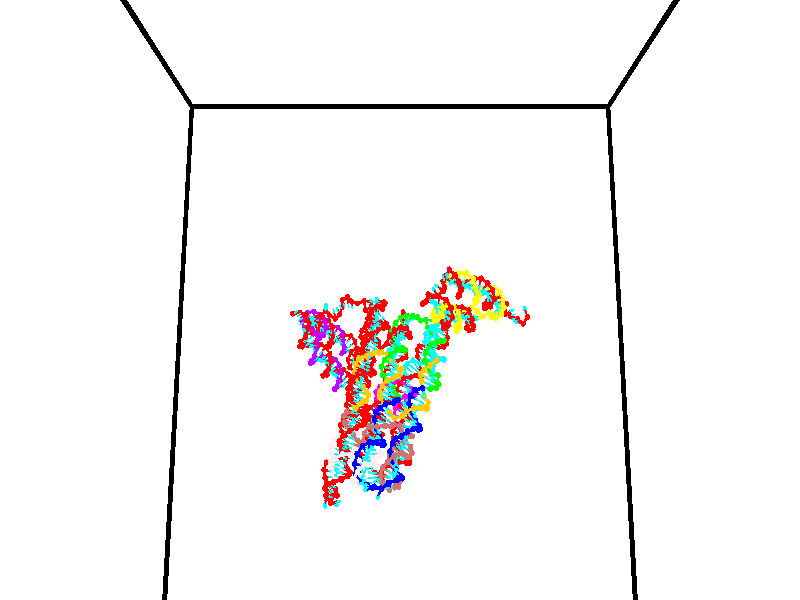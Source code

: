 // switches for output
#declare DRAW_BASES = 1; // possible values are 0, 1; only relevant for DNA ribbons
#declare DRAW_BASES_TYPE = 3; // possible values are 1, 2, 3; only relevant for DNA ribbons
#declare DRAW_FOG = 0; // set to 1 to enable fog

#include "colors.inc"

#include "transforms.inc"
background { rgb <1, 1, 1>}

#default {
   normal{
       ripples 0.25
       frequency 0.20
       turbulence 0.2
       lambda 5
   }
	finish {
		phong 0.1
		phong_size 40.
	}
}

// original window dimensions: 1024x640


// camera settings

camera {
	sky <0, 0.179814, -0.983701>
	up <0, 0.179814, -0.983701>
	right 1.6 * <1, 0, 0>
	location <35, 94.9851, 44.8844>
	look_at <35, 29.7336, 32.9568>
	direction <0, -65.2515, -11.9276>
	angle 67.0682
}


# declare cpy_camera_pos = <35, 94.9851, 44.8844>;
# if (DRAW_FOG = 1)
fog {
	fog_type 2
	up vnormalize(cpy_camera_pos)
	color rgbt<1,1,1,0.3>
	distance 1e-5
	fog_alt 3e-3
	fog_offset 56
}
# end


// LIGHTS

# declare lum = 6;
global_settings {
	ambient_light rgb lum * <0.05, 0.05, 0.05>
	max_trace_level 15
}# declare cpy_direct_light_amount = 0.25;
light_source
{	1000 * <-1, -1.16352, -0.803886>,
	rgb lum * cpy_direct_light_amount
	parallel
}

light_source
{	1000 * <1, 1.16352, 0.803886>,
	rgb lum * cpy_direct_light_amount
	parallel
}

// strand 0

// nucleotide -1

// particle -1
sphere {
	<24.176987, 34.929760, 35.073605> 0.250000
	pigment { color rgbt <1,0,0,0> }
	no_shadow
}
cylinder {
	<24.428944, 35.237011, 35.027634>,  <24.580118, 35.421364, 35.000053>, 0.100000
	pigment { color rgbt <1,0,0,0> }
	no_shadow
}
cylinder {
	<24.428944, 35.237011, 35.027634>,  <24.176987, 34.929760, 35.073605>, 0.100000
	pigment { color rgbt <1,0,0,0> }
	no_shadow
}

// particle -1
sphere {
	<24.428944, 35.237011, 35.027634> 0.100000
	pigment { color rgbt <1,0,0,0> }
	no_shadow
}
sphere {
	0, 1
	scale<0.080000,0.200000,0.300000>
	matrix <0.688468, -0.483715, 0.540400,
		0.359506, -0.419517, -0.833523,
		0.629894, 0.768131, -0.114925,
		24.617912, 35.467449, 34.993156>
	pigment { color rgbt <0,1,1,0> }
	no_shadow
}
cylinder {
	<24.905468, 34.810253, 34.957218>,  <24.176987, 34.929760, 35.073605>, 0.130000
	pigment { color rgbt <1,0,0,0> }
	no_shadow
}

// nucleotide -1

// particle -1
sphere {
	<24.905468, 34.810253, 34.957218> 0.250000
	pigment { color rgbt <1,0,0,0> }
	no_shadow
}
cylinder {
	<24.898659, 35.166759, 35.138481>,  <24.894573, 35.380665, 35.247238>, 0.100000
	pigment { color rgbt <1,0,0,0> }
	no_shadow
}
cylinder {
	<24.898659, 35.166759, 35.138481>,  <24.905468, 34.810253, 34.957218>, 0.100000
	pigment { color rgbt <1,0,0,0> }
	no_shadow
}

// particle -1
sphere {
	<24.898659, 35.166759, 35.138481> 0.100000
	pigment { color rgbt <1,0,0,0> }
	no_shadow
}
sphere {
	0, 1
	scale<0.080000,0.200000,0.300000>
	matrix <0.588141, -0.357593, 0.725408,
		0.808579, 0.278869, -0.518104,
		-0.017023, 0.891268, 0.453157,
		24.893553, 35.434139, 35.274429>
	pigment { color rgbt <0,1,1,0> }
	no_shadow
}
cylinder {
	<25.530443, 34.960686, 35.174675>,  <24.905468, 34.810253, 34.957218>, 0.130000
	pigment { color rgbt <1,0,0,0> }
	no_shadow
}

// nucleotide -1

// particle -1
sphere {
	<25.530443, 34.960686, 35.174675> 0.250000
	pigment { color rgbt <1,0,0,0> }
	no_shadow
}
cylinder {
	<25.260469, 35.141541, 35.407925>,  <25.098486, 35.250053, 35.547874>, 0.100000
	pigment { color rgbt <1,0,0,0> }
	no_shadow
}
cylinder {
	<25.260469, 35.141541, 35.407925>,  <25.530443, 34.960686, 35.174675>, 0.100000
	pigment { color rgbt <1,0,0,0> }
	no_shadow
}

// particle -1
sphere {
	<25.260469, 35.141541, 35.407925> 0.100000
	pigment { color rgbt <1,0,0,0> }
	no_shadow
}
sphere {
	0, 1
	scale<0.080000,0.200000,0.300000>
	matrix <0.413074, -0.423320, 0.806332,
		0.611419, 0.785096, 0.098949,
		-0.674935, 0.452133, 0.583128,
		25.057989, 35.277180, 35.582863>
	pigment { color rgbt <0,1,1,0> }
	no_shadow
}
cylinder {
	<25.762457, 35.288651, 35.667576>,  <25.530443, 34.960686, 35.174675>, 0.130000
	pigment { color rgbt <1,0,0,0> }
	no_shadow
}

// nucleotide -1

// particle -1
sphere {
	<25.762457, 35.288651, 35.667576> 0.250000
	pigment { color rgbt <1,0,0,0> }
	no_shadow
}
cylinder {
	<25.400515, 35.240906, 35.831032>,  <25.183350, 35.212257, 35.929104>, 0.100000
	pigment { color rgbt <1,0,0,0> }
	no_shadow
}
cylinder {
	<25.400515, 35.240906, 35.831032>,  <25.762457, 35.288651, 35.667576>, 0.100000
	pigment { color rgbt <1,0,0,0> }
	no_shadow
}

// particle -1
sphere {
	<25.400515, 35.240906, 35.831032> 0.100000
	pigment { color rgbt <1,0,0,0> }
	no_shadow
}
sphere {
	0, 1
	scale<0.080000,0.200000,0.300000>
	matrix <0.423116, -0.358079, 0.832317,
		0.046975, 0.926030, 0.374516,
		-0.904857, -0.119366, 0.408639,
		25.129057, 35.205097, 35.953625>
	pigment { color rgbt <0,1,1,0> }
	no_shadow
}
cylinder {
	<25.903027, 35.557472, 36.331902>,  <25.762457, 35.288651, 35.667576>, 0.130000
	pigment { color rgbt <1,0,0,0> }
	no_shadow
}

// nucleotide -1

// particle -1
sphere {
	<25.903027, 35.557472, 36.331902> 0.250000
	pigment { color rgbt <1,0,0,0> }
	no_shadow
}
cylinder {
	<25.618668, 35.276199, 36.336849>,  <25.448051, 35.107433, 36.339817>, 0.100000
	pigment { color rgbt <1,0,0,0> }
	no_shadow
}
cylinder {
	<25.618668, 35.276199, 36.336849>,  <25.903027, 35.557472, 36.331902>, 0.100000
	pigment { color rgbt <1,0,0,0> }
	no_shadow
}

// particle -1
sphere {
	<25.618668, 35.276199, 36.336849> 0.100000
	pigment { color rgbt <1,0,0,0> }
	no_shadow
}
sphere {
	0, 1
	scale<0.080000,0.200000,0.300000>
	matrix <0.364638, -0.353485, 0.861445,
		-0.601383, 0.616911, 0.507700,
		-0.710899, -0.703186, 0.012369,
		25.405397, 35.065243, 36.340561>
	pigment { color rgbt <0,1,1,0> }
	no_shadow
}
cylinder {
	<25.597576, 35.434235, 37.102413>,  <25.903027, 35.557472, 36.331902>, 0.130000
	pigment { color rgbt <1,0,0,0> }
	no_shadow
}

// nucleotide -1

// particle -1
sphere {
	<25.597576, 35.434235, 37.102413> 0.250000
	pigment { color rgbt <1,0,0,0> }
	no_shadow
}
cylinder {
	<25.491648, 35.122475, 36.875290>,  <25.428091, 34.935417, 36.739017>, 0.100000
	pigment { color rgbt <1,0,0,0> }
	no_shadow
}
cylinder {
	<25.491648, 35.122475, 36.875290>,  <25.597576, 35.434235, 37.102413>, 0.100000
	pigment { color rgbt <1,0,0,0> }
	no_shadow
}

// particle -1
sphere {
	<25.491648, 35.122475, 36.875290> 0.100000
	pigment { color rgbt <1,0,0,0> }
	no_shadow
}
sphere {
	0, 1
	scale<0.080000,0.200000,0.300000>
	matrix <0.129217, -0.612198, 0.780074,
		-0.955600, 0.133212, 0.262836,
		-0.264823, -0.779402, -0.567804,
		25.412201, 34.888653, 36.704948>
	pigment { color rgbt <0,1,1,0> }
	no_shadow
}
cylinder {
	<25.092804, 35.138569, 37.453918>,  <25.597576, 35.434235, 37.102413>, 0.130000
	pigment { color rgbt <1,0,0,0> }
	no_shadow
}

// nucleotide -1

// particle -1
sphere {
	<25.092804, 35.138569, 37.453918> 0.250000
	pigment { color rgbt <1,0,0,0> }
	no_shadow
}
cylinder {
	<25.243547, 34.853374, 37.217400>,  <25.333994, 34.682259, 37.075489>, 0.100000
	pigment { color rgbt <1,0,0,0> }
	no_shadow
}
cylinder {
	<25.243547, 34.853374, 37.217400>,  <25.092804, 35.138569, 37.453918>, 0.100000
	pigment { color rgbt <1,0,0,0> }
	no_shadow
}

// particle -1
sphere {
	<25.243547, 34.853374, 37.217400> 0.100000
	pigment { color rgbt <1,0,0,0> }
	no_shadow
}
sphere {
	0, 1
	scale<0.080000,0.200000,0.300000>
	matrix <0.159716, -0.578784, 0.799687,
		-0.912397, -0.395808, -0.104245,
		0.376858, -0.712983, -0.591298,
		25.356606, 34.639481, 37.040009>
	pigment { color rgbt <0,1,1,0> }
	no_shadow
}
cylinder {
	<24.887403, 34.440449, 37.767963>,  <25.092804, 35.138569, 37.453918>, 0.130000
	pigment { color rgbt <1,0,0,0> }
	no_shadow
}

// nucleotide -1

// particle -1
sphere {
	<24.887403, 34.440449, 37.767963> 0.250000
	pigment { color rgbt <1,0,0,0> }
	no_shadow
}
cylinder {
	<25.200718, 34.379757, 37.526817>,  <25.388706, 34.343342, 37.382130>, 0.100000
	pigment { color rgbt <1,0,0,0> }
	no_shadow
}
cylinder {
	<25.200718, 34.379757, 37.526817>,  <24.887403, 34.440449, 37.767963>, 0.100000
	pigment { color rgbt <1,0,0,0> }
	no_shadow
}

// particle -1
sphere {
	<25.200718, 34.379757, 37.526817> 0.100000
	pigment { color rgbt <1,0,0,0> }
	no_shadow
}
sphere {
	0, 1
	scale<0.080000,0.200000,0.300000>
	matrix <0.435200, -0.558655, 0.706049,
		-0.443922, -0.815403, -0.371552,
		0.783284, -0.151731, -0.602862,
		25.435703, 34.334236, 37.345959>
	pigment { color rgbt <0,1,1,0> }
	no_shadow
}
cylinder {
	<25.023235, 33.707787, 37.710506>,  <24.887403, 34.440449, 37.767963>, 0.130000
	pigment { color rgbt <1,0,0,0> }
	no_shadow
}

// nucleotide -1

// particle -1
sphere {
	<25.023235, 33.707787, 37.710506> 0.250000
	pigment { color rgbt <1,0,0,0> }
	no_shadow
}
cylinder {
	<25.373215, 33.876389, 37.615181>,  <25.583202, 33.977551, 37.557983>, 0.100000
	pigment { color rgbt <1,0,0,0> }
	no_shadow
}
cylinder {
	<25.373215, 33.876389, 37.615181>,  <25.023235, 33.707787, 37.710506>, 0.100000
	pigment { color rgbt <1,0,0,0> }
	no_shadow
}

// particle -1
sphere {
	<25.373215, 33.876389, 37.615181> 0.100000
	pigment { color rgbt <1,0,0,0> }
	no_shadow
}
sphere {
	0, 1
	scale<0.080000,0.200000,0.300000>
	matrix <0.460488, -0.572144, 0.678676,
		0.149714, -0.703550, -0.694696,
		0.874950, 0.421506, -0.238318,
		25.635700, 34.002842, 37.543686>
	pigment { color rgbt <0,1,1,0> }
	no_shadow
}
cylinder {
	<25.456104, 33.165485, 37.518623>,  <25.023235, 33.707787, 37.710506>, 0.130000
	pigment { color rgbt <1,0,0,0> }
	no_shadow
}

// nucleotide -1

// particle -1
sphere {
	<25.456104, 33.165485, 37.518623> 0.250000
	pigment { color rgbt <1,0,0,0> }
	no_shadow
}
cylinder {
	<25.713142, 33.462433, 37.594467>,  <25.867365, 33.640602, 37.639973>, 0.100000
	pigment { color rgbt <1,0,0,0> }
	no_shadow
}
cylinder {
	<25.713142, 33.462433, 37.594467>,  <25.456104, 33.165485, 37.518623>, 0.100000
	pigment { color rgbt <1,0,0,0> }
	no_shadow
}

// particle -1
sphere {
	<25.713142, 33.462433, 37.594467> 0.100000
	pigment { color rgbt <1,0,0,0> }
	no_shadow
}
sphere {
	0, 1
	scale<0.080000,0.200000,0.300000>
	matrix <0.560359, -0.624116, 0.544498,
		0.522559, -0.243643, -0.817050,
		0.642597, 0.742373, 0.189610,
		25.905922, 33.685146, 37.651348>
	pigment { color rgbt <0,1,1,0> }
	no_shadow
}
cylinder {
	<26.168341, 32.947479, 37.323475>,  <25.456104, 33.165485, 37.518623>, 0.130000
	pigment { color rgbt <1,0,0,0> }
	no_shadow
}

// nucleotide -1

// particle -1
sphere {
	<26.168341, 32.947479, 37.323475> 0.250000
	pigment { color rgbt <1,0,0,0> }
	no_shadow
}
cylinder {
	<26.227345, 33.253265, 37.574501>,  <26.262747, 33.436737, 37.725117>, 0.100000
	pigment { color rgbt <1,0,0,0> }
	no_shadow
}
cylinder {
	<26.227345, 33.253265, 37.574501>,  <26.168341, 32.947479, 37.323475>, 0.100000
	pigment { color rgbt <1,0,0,0> }
	no_shadow
}

// particle -1
sphere {
	<26.227345, 33.253265, 37.574501> 0.100000
	pigment { color rgbt <1,0,0,0> }
	no_shadow
}
sphere {
	0, 1
	scale<0.080000,0.200000,0.300000>
	matrix <0.602780, -0.572536, 0.555751,
		0.784154, 0.296306, -0.545257,
		0.147507, 0.764464, 0.627564,
		26.271597, 33.482605, 37.762772>
	pigment { color rgbt <0,1,1,0> }
	no_shadow
}
cylinder {
	<26.818794, 32.940823, 37.441845>,  <26.168341, 32.947479, 37.323475>, 0.130000
	pigment { color rgbt <1,0,0,0> }
	no_shadow
}

// nucleotide -1

// particle -1
sphere {
	<26.818794, 32.940823, 37.441845> 0.250000
	pigment { color rgbt <1,0,0,0> }
	no_shadow
}
cylinder {
	<26.669067, 33.149483, 37.748508>,  <26.579231, 33.274677, 37.932507>, 0.100000
	pigment { color rgbt <1,0,0,0> }
	no_shadow
}
cylinder {
	<26.669067, 33.149483, 37.748508>,  <26.818794, 32.940823, 37.441845>, 0.100000
	pigment { color rgbt <1,0,0,0> }
	no_shadow
}

// particle -1
sphere {
	<26.669067, 33.149483, 37.748508> 0.100000
	pigment { color rgbt <1,0,0,0> }
	no_shadow
}
sphere {
	0, 1
	scale<0.080000,0.200000,0.300000>
	matrix <0.537717, -0.551468, 0.637765,
		0.755479, 0.650972, -0.074076,
		-0.374317, 0.521649, 0.766661,
		26.556772, 33.305977, 37.978508>
	pigment { color rgbt <0,1,1,0> }
	no_shadow
}
cylinder {
	<27.370905, 33.259903, 37.713013>,  <26.818794, 32.940823, 37.441845>, 0.130000
	pigment { color rgbt <1,0,0,0> }
	no_shadow
}

// nucleotide -1

// particle -1
sphere {
	<27.370905, 33.259903, 37.713013> 0.250000
	pigment { color rgbt <1,0,0,0> }
	no_shadow
}
cylinder {
	<27.084509, 33.242847, 37.991737>,  <26.912672, 33.232616, 38.158970>, 0.100000
	pigment { color rgbt <1,0,0,0> }
	no_shadow
}
cylinder {
	<27.084509, 33.242847, 37.991737>,  <27.370905, 33.259903, 37.713013>, 0.100000
	pigment { color rgbt <1,0,0,0> }
	no_shadow
}

// particle -1
sphere {
	<27.084509, 33.242847, 37.991737> 0.100000
	pigment { color rgbt <1,0,0,0> }
	no_shadow
}
sphere {
	0, 1
	scale<0.080000,0.200000,0.300000>
	matrix <0.643732, -0.426543, 0.635350,
		0.270130, 0.903462, 0.332846,
		-0.715988, -0.042637, 0.696810,
		26.869713, 33.230057, 38.200779>
	pigment { color rgbt <0,1,1,0> }
	no_shadow
}
cylinder {
	<27.811087, 33.313110, 38.259785>,  <27.370905, 33.259903, 37.713013>, 0.130000
	pigment { color rgbt <1,0,0,0> }
	no_shadow
}

// nucleotide -1

// particle -1
sphere {
	<27.811087, 33.313110, 38.259785> 0.250000
	pigment { color rgbt <1,0,0,0> }
	no_shadow
}
cylinder {
	<27.464991, 33.179676, 38.409492>,  <27.257332, 33.099613, 38.499317>, 0.100000
	pigment { color rgbt <1,0,0,0> }
	no_shadow
}
cylinder {
	<27.464991, 33.179676, 38.409492>,  <27.811087, 33.313110, 38.259785>, 0.100000
	pigment { color rgbt <1,0,0,0> }
	no_shadow
}

// particle -1
sphere {
	<27.464991, 33.179676, 38.409492> 0.100000
	pigment { color rgbt <1,0,0,0> }
	no_shadow
}
sphere {
	0, 1
	scale<0.080000,0.200000,0.300000>
	matrix <0.499343, -0.506588, 0.702869,
		-0.044871, 0.795039, 0.604897,
		-0.865242, -0.333589, 0.374266,
		27.205418, 33.079597, 38.521770>
	pigment { color rgbt <0,1,1,0> }
	no_shadow
}
cylinder {
	<27.963131, 33.255688, 38.939144>,  <27.811087, 33.313110, 38.259785>, 0.130000
	pigment { color rgbt <1,0,0,0> }
	no_shadow
}

// nucleotide -1

// particle -1
sphere {
	<27.963131, 33.255688, 38.939144> 0.250000
	pigment { color rgbt <1,0,0,0> }
	no_shadow
}
cylinder {
	<27.630575, 33.041130, 38.881077>,  <27.431042, 32.912395, 38.846237>, 0.100000
	pigment { color rgbt <1,0,0,0> }
	no_shadow
}
cylinder {
	<27.630575, 33.041130, 38.881077>,  <27.963131, 33.255688, 38.939144>, 0.100000
	pigment { color rgbt <1,0,0,0> }
	no_shadow
}

// particle -1
sphere {
	<27.630575, 33.041130, 38.881077> 0.100000
	pigment { color rgbt <1,0,0,0> }
	no_shadow
}
sphere {
	0, 1
	scale<0.080000,0.200000,0.300000>
	matrix <0.388497, -0.747845, 0.538330,
		-0.397319, 0.391165, 0.830137,
		-0.831389, -0.536394, -0.145166,
		27.381159, 32.880211, 38.837528>
	pigment { color rgbt <0,1,1,0> }
	no_shadow
}
cylinder {
	<27.679415, 33.048698, 39.608261>,  <27.963131, 33.255688, 38.939144>, 0.130000
	pigment { color rgbt <1,0,0,0> }
	no_shadow
}

// nucleotide -1

// particle -1
sphere {
	<27.679415, 33.048698, 39.608261> 0.250000
	pigment { color rgbt <1,0,0,0> }
	no_shadow
}
cylinder {
	<27.543440, 32.783222, 39.341743>,  <27.461855, 32.623936, 39.181831>, 0.100000
	pigment { color rgbt <1,0,0,0> }
	no_shadow
}
cylinder {
	<27.543440, 32.783222, 39.341743>,  <27.679415, 33.048698, 39.608261>, 0.100000
	pigment { color rgbt <1,0,0,0> }
	no_shadow
}

// particle -1
sphere {
	<27.543440, 32.783222, 39.341743> 0.100000
	pigment { color rgbt <1,0,0,0> }
	no_shadow
}
sphere {
	0, 1
	scale<0.080000,0.200000,0.300000>
	matrix <0.254728, -0.746984, 0.614107,
		-0.905293, 0.039033, 0.422990,
		-0.339937, -0.663695, -0.666297,
		27.441458, 32.584114, 39.141853>
	pigment { color rgbt <0,1,1,0> }
	no_shadow
}
cylinder {
	<27.476252, 32.545315, 40.032722>,  <27.679415, 33.048698, 39.608261>, 0.130000
	pigment { color rgbt <1,0,0,0> }
	no_shadow
}

// nucleotide -1

// particle -1
sphere {
	<27.476252, 32.545315, 40.032722> 0.250000
	pigment { color rgbt <1,0,0,0> }
	no_shadow
}
cylinder {
	<27.491947, 32.356861, 39.680248>,  <27.501364, 32.243790, 39.468765>, 0.100000
	pigment { color rgbt <1,0,0,0> }
	no_shadow
}
cylinder {
	<27.491947, 32.356861, 39.680248>,  <27.476252, 32.545315, 40.032722>, 0.100000
	pigment { color rgbt <1,0,0,0> }
	no_shadow
}

// particle -1
sphere {
	<27.491947, 32.356861, 39.680248> 0.100000
	pigment { color rgbt <1,0,0,0> }
	no_shadow
}
sphere {
	0, 1
	scale<0.080000,0.200000,0.300000>
	matrix <0.129446, -0.872038, 0.472010,
		-0.990810, -0.132587, 0.026770,
		0.039238, -0.471137, -0.881187,
		27.503719, 32.215519, 39.415894>
	pigment { color rgbt <0,1,1,0> }
	no_shadow
}
cylinder {
	<26.969124, 32.051556, 40.023712>,  <27.476252, 32.545315, 40.032722>, 0.130000
	pigment { color rgbt <1,0,0,0> }
	no_shadow
}

// nucleotide -1

// particle -1
sphere {
	<26.969124, 32.051556, 40.023712> 0.250000
	pigment { color rgbt <1,0,0,0> }
	no_shadow
}
cylinder {
	<27.252361, 31.935570, 39.766178>,  <27.422304, 31.865978, 39.611656>, 0.100000
	pigment { color rgbt <1,0,0,0> }
	no_shadow
}
cylinder {
	<27.252361, 31.935570, 39.766178>,  <26.969124, 32.051556, 40.023712>, 0.100000
	pigment { color rgbt <1,0,0,0> }
	no_shadow
}

// particle -1
sphere {
	<27.252361, 31.935570, 39.766178> 0.100000
	pigment { color rgbt <1,0,0,0> }
	no_shadow
}
sphere {
	0, 1
	scale<0.080000,0.200000,0.300000>
	matrix <0.144610, -0.832921, 0.534164,
		-0.691151, -0.471344, -0.547856,
		0.708095, -0.289962, -0.643835,
		27.464790, 31.848581, 39.573029>
	pigment { color rgbt <0,1,1,0> }
	no_shadow
}
cylinder {
	<26.896244, 31.288231, 40.012440>,  <26.969124, 32.051556, 40.023712>, 0.130000
	pigment { color rgbt <1,0,0,0> }
	no_shadow
}

// nucleotide -1

// particle -1
sphere {
	<26.896244, 31.288231, 40.012440> 0.250000
	pigment { color rgbt <1,0,0,0> }
	no_shadow
}
cylinder {
	<27.238382, 31.332151, 39.809925>,  <27.443665, 31.358503, 39.688416>, 0.100000
	pigment { color rgbt <1,0,0,0> }
	no_shadow
}
cylinder {
	<27.238382, 31.332151, 39.809925>,  <26.896244, 31.288231, 40.012440>, 0.100000
	pigment { color rgbt <1,0,0,0> }
	no_shadow
}

// particle -1
sphere {
	<27.238382, 31.332151, 39.809925> 0.100000
	pigment { color rgbt <1,0,0,0> }
	no_shadow
}
sphere {
	0, 1
	scale<0.080000,0.200000,0.300000>
	matrix <0.340371, -0.855863, 0.389419,
		-0.390554, -0.505413, -0.769432,
		0.855345, 0.109803, -0.506288,
		27.494986, 31.365091, 39.658039>
	pigment { color rgbt <0,1,1,0> }
	no_shadow
}
cylinder {
	<27.077620, 30.629404, 39.640984>,  <26.896244, 31.288231, 40.012440>, 0.130000
	pigment { color rgbt <1,0,0,0> }
	no_shadow
}

// nucleotide -1

// particle -1
sphere {
	<27.077620, 30.629404, 39.640984> 0.250000
	pigment { color rgbt <1,0,0,0> }
	no_shadow
}
cylinder {
	<27.436161, 30.805351, 39.663151>,  <27.651285, 30.910919, 39.676453>, 0.100000
	pigment { color rgbt <1,0,0,0> }
	no_shadow
}
cylinder {
	<27.436161, 30.805351, 39.663151>,  <27.077620, 30.629404, 39.640984>, 0.100000
	pigment { color rgbt <1,0,0,0> }
	no_shadow
}

// particle -1
sphere {
	<27.436161, 30.805351, 39.663151> 0.100000
	pigment { color rgbt <1,0,0,0> }
	no_shadow
}
sphere {
	0, 1
	scale<0.080000,0.200000,0.300000>
	matrix <0.373286, -0.816230, 0.440938,
		0.239188, -0.374549, -0.895825,
		0.896352, 0.439866, 0.055419,
		27.705067, 30.937311, 39.679775>
	pigment { color rgbt <0,1,1,0> }
	no_shadow
}
cylinder {
	<27.491489, 30.076588, 39.512226>,  <27.077620, 30.629404, 39.640984>, 0.130000
	pigment { color rgbt <1,0,0,0> }
	no_shadow
}

// nucleotide -1

// particle -1
sphere {
	<27.491489, 30.076588, 39.512226> 0.250000
	pigment { color rgbt <1,0,0,0> }
	no_shadow
}
cylinder {
	<27.738810, 30.354553, 39.659084>,  <27.887201, 30.521334, 39.747200>, 0.100000
	pigment { color rgbt <1,0,0,0> }
	no_shadow
}
cylinder {
	<27.738810, 30.354553, 39.659084>,  <27.491489, 30.076588, 39.512226>, 0.100000
	pigment { color rgbt <1,0,0,0> }
	no_shadow
}

// particle -1
sphere {
	<27.738810, 30.354553, 39.659084> 0.100000
	pigment { color rgbt <1,0,0,0> }
	no_shadow
}
sphere {
	0, 1
	scale<0.080000,0.200000,0.300000>
	matrix <0.489969, -0.706069, 0.511270,
		0.614519, -0.136230, -0.777051,
		0.618302, 0.694916, 0.367144,
		27.924299, 30.563028, 39.769226>
	pigment { color rgbt <0,1,1,0> }
	no_shadow
}
cylinder {
	<28.117558, 29.675182, 39.425053>,  <27.491489, 30.076588, 39.512226>, 0.130000
	pigment { color rgbt <1,0,0,0> }
	no_shadow
}

// nucleotide -1

// particle -1
sphere {
	<28.117558, 29.675182, 39.425053> 0.250000
	pigment { color rgbt <1,0,0,0> }
	no_shadow
}
cylinder {
	<28.200336, 29.984360, 39.664963>,  <28.250004, 30.169867, 39.808910>, 0.100000
	pigment { color rgbt <1,0,0,0> }
	no_shadow
}
cylinder {
	<28.200336, 29.984360, 39.664963>,  <28.117558, 29.675182, 39.425053>, 0.100000
	pigment { color rgbt <1,0,0,0> }
	no_shadow
}

// particle -1
sphere {
	<28.200336, 29.984360, 39.664963> 0.100000
	pigment { color rgbt <1,0,0,0> }
	no_shadow
}
sphere {
	0, 1
	scale<0.080000,0.200000,0.300000>
	matrix <0.663182, -0.561538, 0.494838,
		0.719279, 0.295356, -0.628810,
		0.206947, 0.772943, 0.599777,
		28.262421, 30.216242, 39.844894>
	pigment { color rgbt <0,1,1,0> }
	no_shadow
}
cylinder {
	<28.926073, 29.919716, 39.352791>,  <28.117558, 29.675182, 39.425053>, 0.130000
	pigment { color rgbt <1,0,0,0> }
	no_shadow
}

// nucleotide -1

// particle -1
sphere {
	<28.926073, 29.919716, 39.352791> 0.250000
	pigment { color rgbt <1,0,0,0> }
	no_shadow
}
cylinder {
	<28.771160, 29.997955, 39.713181>,  <28.678213, 30.044899, 39.929413>, 0.100000
	pigment { color rgbt <1,0,0,0> }
	no_shadow
}
cylinder {
	<28.771160, 29.997955, 39.713181>,  <28.926073, 29.919716, 39.352791>, 0.100000
	pigment { color rgbt <1,0,0,0> }
	no_shadow
}

// particle -1
sphere {
	<28.771160, 29.997955, 39.713181> 0.100000
	pigment { color rgbt <1,0,0,0> }
	no_shadow
}
sphere {
	0, 1
	scale<0.080000,0.200000,0.300000>
	matrix <0.733796, -0.526242, 0.429665,
		0.558173, 0.827533, 0.060273,
		-0.387280, 0.195599, 0.900974,
		28.654976, 30.056635, 39.983475>
	pigment { color rgbt <0,1,1,0> }
	no_shadow
}
cylinder {
	<29.459383, 29.846592, 39.756508>,  <28.926073, 29.919716, 39.352791>, 0.130000
	pigment { color rgbt <1,0,0,0> }
	no_shadow
}

// nucleotide -1

// particle -1
sphere {
	<29.459383, 29.846592, 39.756508> 0.250000
	pigment { color rgbt <1,0,0,0> }
	no_shadow
}
cylinder {
	<29.179565, 29.858770, 40.042084>,  <29.011675, 29.866077, 40.213428>, 0.100000
	pigment { color rgbt <1,0,0,0> }
	no_shadow
}
cylinder {
	<29.179565, 29.858770, 40.042084>,  <29.459383, 29.846592, 39.756508>, 0.100000
	pigment { color rgbt <1,0,0,0> }
	no_shadow
}

// particle -1
sphere {
	<29.179565, 29.858770, 40.042084> 0.100000
	pigment { color rgbt <1,0,0,0> }
	no_shadow
}
sphere {
	0, 1
	scale<0.080000,0.200000,0.300000>
	matrix <0.561963, -0.593701, 0.575949,
		0.441403, 0.804110, 0.398210,
		-0.699544, 0.030447, 0.713941,
		28.969702, 29.867905, 40.256268>
	pigment { color rgbt <0,1,1,0> }
	no_shadow
}
cylinder {
	<29.752853, 29.979931, 40.415962>,  <29.459383, 29.846592, 39.756508>, 0.130000
	pigment { color rgbt <1,0,0,0> }
	no_shadow
}

// nucleotide -1

// particle -1
sphere {
	<29.752853, 29.979931, 40.415962> 0.250000
	pigment { color rgbt <1,0,0,0> }
	no_shadow
}
cylinder {
	<29.436535, 29.738813, 40.458443>,  <29.246744, 29.594143, 40.483932>, 0.100000
	pigment { color rgbt <1,0,0,0> }
	no_shadow
}
cylinder {
	<29.436535, 29.738813, 40.458443>,  <29.752853, 29.979931, 40.415962>, 0.100000
	pigment { color rgbt <1,0,0,0> }
	no_shadow
}

// particle -1
sphere {
	<29.436535, 29.738813, 40.458443> 0.100000
	pigment { color rgbt <1,0,0,0> }
	no_shadow
}
sphere {
	0, 1
	scale<0.080000,0.200000,0.300000>
	matrix <0.531893, -0.590911, 0.606559,
		-0.302873, 0.536154, 0.787913,
		-0.790796, -0.602796, 0.106206,
		29.199297, 29.557974, 40.490303>
	pigment { color rgbt <0,1,1,0> }
	no_shadow
}
cylinder {
	<29.916183, 29.293488, 40.131260>,  <29.752853, 29.979931, 40.415962>, 0.130000
	pigment { color rgbt <1,0,0,0> }
	no_shadow
}

// nucleotide -1

// particle -1
sphere {
	<29.916183, 29.293488, 40.131260> 0.250000
	pigment { color rgbt <1,0,0,0> }
	no_shadow
}
cylinder {
	<30.283298, 29.432268, 40.054020>,  <30.503567, 29.515537, 40.007675>, 0.100000
	pigment { color rgbt <1,0,0,0> }
	no_shadow
}
cylinder {
	<30.283298, 29.432268, 40.054020>,  <29.916183, 29.293488, 40.131260>, 0.100000
	pigment { color rgbt <1,0,0,0> }
	no_shadow
}

// particle -1
sphere {
	<30.283298, 29.432268, 40.054020> 0.100000
	pigment { color rgbt <1,0,0,0> }
	no_shadow
}
sphere {
	0, 1
	scale<0.080000,0.200000,0.300000>
	matrix <0.340833, -0.937863, -0.065160,
		-0.203710, -0.006012, -0.979013,
		0.917788, 0.346953, -0.193101,
		30.558636, 29.536354, 39.996090>
	pigment { color rgbt <0,1,1,0> }
	no_shadow
}
cylinder {
	<30.120029, 28.981760, 39.462406>,  <29.916183, 29.293488, 40.131260>, 0.130000
	pigment { color rgbt <1,0,0,0> }
	no_shadow
}

// nucleotide -1

// particle -1
sphere {
	<30.120029, 28.981760, 39.462406> 0.250000
	pigment { color rgbt <1,0,0,0> }
	no_shadow
}
cylinder {
	<30.425438, 29.090925, 39.696518>,  <30.608683, 29.156425, 39.836987>, 0.100000
	pigment { color rgbt <1,0,0,0> }
	no_shadow
}
cylinder {
	<30.425438, 29.090925, 39.696518>,  <30.120029, 28.981760, 39.462406>, 0.100000
	pigment { color rgbt <1,0,0,0> }
	no_shadow
}

// particle -1
sphere {
	<30.425438, 29.090925, 39.696518> 0.100000
	pigment { color rgbt <1,0,0,0> }
	no_shadow
}
sphere {
	0, 1
	scale<0.080000,0.200000,0.300000>
	matrix <0.447067, -0.877396, -0.174089,
		0.466011, 0.394580, -0.791922,
		0.763522, 0.272915, 0.585280,
		30.654495, 29.172800, 39.872101>
	pigment { color rgbt <0,1,1,0> }
	no_shadow
}
cylinder {
	<29.480295, 29.020346, 39.062263>,  <30.120029, 28.981760, 39.462406>, 0.130000
	pigment { color rgbt <1,0,0,0> }
	no_shadow
}

// nucleotide -1

// particle -1
sphere {
	<29.480295, 29.020346, 39.062263> 0.250000
	pigment { color rgbt <1,0,0,0> }
	no_shadow
}
cylinder {
	<29.686085, 29.298012, 38.860889>,  <29.809559, 29.464611, 38.740063>, 0.100000
	pigment { color rgbt <1,0,0,0> }
	no_shadow
}
cylinder {
	<29.686085, 29.298012, 38.860889>,  <29.480295, 29.020346, 39.062263>, 0.100000
	pigment { color rgbt <1,0,0,0> }
	no_shadow
}

// particle -1
sphere {
	<29.686085, 29.298012, 38.860889> 0.100000
	pigment { color rgbt <1,0,0,0> }
	no_shadow
}
sphere {
	0, 1
	scale<0.080000,0.200000,0.300000>
	matrix <0.324578, -0.701057, -0.634955,
		-0.793703, 0.163264, -0.585987,
		0.514476, 0.694164, -0.503439,
		29.840427, 29.506262, 38.709858>
	pigment { color rgbt <0,1,1,0> }
	no_shadow
}
cylinder {
	<29.298441, 28.981903, 38.347214>,  <29.480295, 29.020346, 39.062263>, 0.130000
	pigment { color rgbt <1,0,0,0> }
	no_shadow
}

// nucleotide -1

// particle -1
sphere {
	<29.298441, 28.981903, 38.347214> 0.250000
	pigment { color rgbt <1,0,0,0> }
	no_shadow
}
cylinder {
	<29.670309, 29.121223, 38.395214>,  <29.893431, 29.204815, 38.424015>, 0.100000
	pigment { color rgbt <1,0,0,0> }
	no_shadow
}
cylinder {
	<29.670309, 29.121223, 38.395214>,  <29.298441, 28.981903, 38.347214>, 0.100000
	pigment { color rgbt <1,0,0,0> }
	no_shadow
}

// particle -1
sphere {
	<29.670309, 29.121223, 38.395214> 0.100000
	pigment { color rgbt <1,0,0,0> }
	no_shadow
}
sphere {
	0, 1
	scale<0.080000,0.200000,0.300000>
	matrix <0.351946, -0.743498, -0.568634,
		-0.108838, 0.570875, -0.813791,
		0.929671, 0.348300, 0.119996,
		29.949211, 29.225714, 38.431213>
	pigment { color rgbt <0,1,1,0> }
	no_shadow
}
cylinder {
	<29.637148, 29.008850, 37.642246>,  <29.298441, 28.981903, 38.347214>, 0.130000
	pigment { color rgbt <1,0,0,0> }
	no_shadow
}

// nucleotide -1

// particle -1
sphere {
	<29.637148, 29.008850, 37.642246> 0.250000
	pigment { color rgbt <1,0,0,0> }
	no_shadow
}
cylinder {
	<29.893358, 28.935362, 37.940502>,  <30.047085, 28.891270, 38.119453>, 0.100000
	pigment { color rgbt <1,0,0,0> }
	no_shadow
}
cylinder {
	<29.893358, 28.935362, 37.940502>,  <29.637148, 29.008850, 37.642246>, 0.100000
	pigment { color rgbt <1,0,0,0> }
	no_shadow
}

// particle -1
sphere {
	<29.893358, 28.935362, 37.940502> 0.100000
	pigment { color rgbt <1,0,0,0> }
	no_shadow
}
sphere {
	0, 1
	scale<0.080000,0.200000,0.300000>
	matrix <0.396369, -0.752532, -0.525915,
		0.657736, 0.632409, -0.409196,
		0.640527, -0.183720, 0.745636,
		30.085516, 28.880245, 38.164192>
	pigment { color rgbt <0,1,1,0> }
	no_shadow
}
cylinder {
	<30.260546, 28.947479, 37.295902>,  <29.637148, 29.008850, 37.642246>, 0.130000
	pigment { color rgbt <1,0,0,0> }
	no_shadow
}

// nucleotide -1

// particle -1
sphere {
	<30.260546, 28.947479, 37.295902> 0.250000
	pigment { color rgbt <1,0,0,0> }
	no_shadow
}
cylinder {
	<30.278261, 28.737667, 37.635998>,  <30.288891, 28.611780, 37.840057>, 0.100000
	pigment { color rgbt <1,0,0,0> }
	no_shadow
}
cylinder {
	<30.278261, 28.737667, 37.635998>,  <30.260546, 28.947479, 37.295902>, 0.100000
	pigment { color rgbt <1,0,0,0> }
	no_shadow
}

// particle -1
sphere {
	<30.278261, 28.737667, 37.635998> 0.100000
	pigment { color rgbt <1,0,0,0> }
	no_shadow
}
sphere {
	0, 1
	scale<0.080000,0.200000,0.300000>
	matrix <0.241229, -0.820277, -0.518608,
		0.969457, 0.228071, 0.090203,
		0.044288, -0.524528, 0.850240,
		30.291548, 28.580309, 37.891071>
	pigment { color rgbt <0,1,1,0> }
	no_shadow
}
cylinder {
	<30.935715, 28.779249, 37.481056>,  <30.260546, 28.947479, 37.295902>, 0.130000
	pigment { color rgbt <1,0,0,0> }
	no_shadow
}

// nucleotide -1

// particle -1
sphere {
	<30.935715, 28.779249, 37.481056> 0.250000
	pigment { color rgbt <1,0,0,0> }
	no_shadow
}
cylinder {
	<30.603823, 28.560606, 37.526249>,  <30.404688, 28.429420, 37.553364>, 0.100000
	pigment { color rgbt <1,0,0,0> }
	no_shadow
}
cylinder {
	<30.603823, 28.560606, 37.526249>,  <30.935715, 28.779249, 37.481056>, 0.100000
	pigment { color rgbt <1,0,0,0> }
	no_shadow
}

// particle -1
sphere {
	<30.603823, 28.560606, 37.526249> 0.100000
	pigment { color rgbt <1,0,0,0> }
	no_shadow
}
sphere {
	0, 1
	scale<0.080000,0.200000,0.300000>
	matrix <0.346106, -0.662657, -0.664151,
		0.437902, -0.511961, 0.739011,
		-0.829731, -0.546609, 0.112985,
		30.354904, 28.396624, 37.560146>
	pigment { color rgbt <0,1,1,0> }
	no_shadow
}
cylinder {
	<31.101854, 28.156868, 37.872002>,  <30.935715, 28.779249, 37.481056>, 0.130000
	pigment { color rgbt <1,0,0,0> }
	no_shadow
}

// nucleotide -1

// particle -1
sphere {
	<31.101854, 28.156868, 37.872002> 0.250000
	pigment { color rgbt <1,0,0,0> }
	no_shadow
}
cylinder {
	<30.794716, 28.113827, 37.619389>,  <30.610434, 28.088001, 37.467819>, 0.100000
	pigment { color rgbt <1,0,0,0> }
	no_shadow
}
cylinder {
	<30.794716, 28.113827, 37.619389>,  <31.101854, 28.156868, 37.872002>, 0.100000
	pigment { color rgbt <1,0,0,0> }
	no_shadow
}

// particle -1
sphere {
	<30.794716, 28.113827, 37.619389> 0.100000
	pigment { color rgbt <1,0,0,0> }
	no_shadow
}
sphere {
	0, 1
	scale<0.080000,0.200000,0.300000>
	matrix <0.525153, -0.670324, -0.524290,
		-0.366918, -0.734226, 0.571213,
		-0.767845, -0.107603, -0.631535,
		30.564362, 28.081547, 37.429928>
	pigment { color rgbt <0,1,1,0> }
	no_shadow
}
cylinder {
	<30.905058, 27.433270, 37.934631>,  <31.101854, 28.156868, 37.872002>, 0.130000
	pigment { color rgbt <1,0,0,0> }
	no_shadow
}

// nucleotide -1

// particle -1
sphere {
	<30.905058, 27.433270, 37.934631> 0.250000
	pigment { color rgbt <1,0,0,0> }
	no_shadow
}
cylinder {
	<30.826389, 27.609337, 37.584187>,  <30.779188, 27.714977, 37.373920>, 0.100000
	pigment { color rgbt <1,0,0,0> }
	no_shadow
}
cylinder {
	<30.826389, 27.609337, 37.584187>,  <30.905058, 27.433270, 37.934631>, 0.100000
	pigment { color rgbt <1,0,0,0> }
	no_shadow
}

// particle -1
sphere {
	<30.826389, 27.609337, 37.584187> 0.100000
	pigment { color rgbt <1,0,0,0> }
	no_shadow
}
sphere {
	0, 1
	scale<0.080000,0.200000,0.300000>
	matrix <0.542768, -0.695279, -0.471158,
		-0.816531, -0.568189, -0.102167,
		-0.196672, 0.440168, -0.876112,
		30.767387, 27.741388, 37.321354>
	pigment { color rgbt <0,1,1,0> }
	no_shadow
}
cylinder {
	<30.560095, 26.942991, 37.569630>,  <30.905058, 27.433270, 37.934631>, 0.130000
	pigment { color rgbt <1,0,0,0> }
	no_shadow
}

// nucleotide -1

// particle -1
sphere {
	<30.560095, 26.942991, 37.569630> 0.250000
	pigment { color rgbt <1,0,0,0> }
	no_shadow
}
cylinder {
	<30.770866, 27.219257, 37.371506>,  <30.897329, 27.385017, 37.252632>, 0.100000
	pigment { color rgbt <1,0,0,0> }
	no_shadow
}
cylinder {
	<30.770866, 27.219257, 37.371506>,  <30.560095, 26.942991, 37.569630>, 0.100000
	pigment { color rgbt <1,0,0,0> }
	no_shadow
}

// particle -1
sphere {
	<30.770866, 27.219257, 37.371506> 0.100000
	pigment { color rgbt <1,0,0,0> }
	no_shadow
}
sphere {
	0, 1
	scale<0.080000,0.200000,0.300000>
	matrix <0.449861, -0.721091, -0.526927,
		-0.721091, 0.054833, -0.690667,
		0.526927, 0.690667, -0.495306,
		30.928944, 27.426456, 37.222916>
	pigment { color rgbt <0,1,1,0> }
	no_shadow
}
cylinder {
	<30.061760, 27.159855, 37.134003>,  <30.560095, 26.942991, 37.569630>, 0.130000
	pigment { color rgbt <1,0,0,0> }
	no_shadow
}

// nucleotide -1

// particle -1
sphere {
	<30.061760, 27.159855, 37.134003> 0.250000
	pigment { color rgbt <1,0,0,0> }
	no_shadow
}
cylinder {
	<29.780281, 26.880081, 37.183968>,  <29.611393, 26.712217, 37.213947>, 0.100000
	pigment { color rgbt <1,0,0,0> }
	no_shadow
}
cylinder {
	<29.780281, 26.880081, 37.183968>,  <30.061760, 27.159855, 37.134003>, 0.100000
	pigment { color rgbt <1,0,0,0> }
	no_shadow
}

// particle -1
sphere {
	<29.780281, 26.880081, 37.183968> 0.100000
	pigment { color rgbt <1,0,0,0> }
	no_shadow
}
sphere {
	0, 1
	scale<0.080000,0.200000,0.300000>
	matrix <-0.598369, 0.488613, -0.634990,
		0.383097, -0.521587, -0.762355,
		-0.703699, -0.699431, 0.124915,
		29.569172, 26.670252, 37.221443>
	pigment { color rgbt <0,1,1,0> }
	no_shadow
}
cylinder {
	<29.914331, 26.792770, 36.422344>,  <30.061760, 27.159855, 37.134003>, 0.130000
	pigment { color rgbt <1,0,0,0> }
	no_shadow
}

// nucleotide -1

// particle -1
sphere {
	<29.914331, 26.792770, 36.422344> 0.250000
	pigment { color rgbt <1,0,0,0> }
	no_shadow
}
cylinder {
	<29.590565, 26.757290, 36.654541>,  <29.396305, 26.736002, 36.793861>, 0.100000
	pigment { color rgbt <1,0,0,0> }
	no_shadow
}
cylinder {
	<29.590565, 26.757290, 36.654541>,  <29.914331, 26.792770, 36.422344>, 0.100000
	pigment { color rgbt <1,0,0,0> }
	no_shadow
}

// particle -1
sphere {
	<29.590565, 26.757290, 36.654541> 0.100000
	pigment { color rgbt <1,0,0,0> }
	no_shadow
}
sphere {
	0, 1
	scale<0.080000,0.200000,0.300000>
	matrix <-0.573965, 0.328444, -0.750126,
		-0.124125, -0.940349, -0.316758,
		-0.809417, -0.088699, 0.580496,
		29.347740, 26.730680, 36.828690>
	pigment { color rgbt <0,1,1,0> }
	no_shadow
}
cylinder {
	<29.438320, 26.858400, 35.878338>,  <29.914331, 26.792770, 36.422344>, 0.130000
	pigment { color rgbt <1,0,0,0> }
	no_shadow
}

// nucleotide -1

// particle -1
sphere {
	<29.438320, 26.858400, 35.878338> 0.250000
	pigment { color rgbt <1,0,0,0> }
	no_shadow
}
cylinder {
	<29.210428, 26.827824, 36.205647>,  <29.073692, 26.809477, 36.402031>, 0.100000
	pigment { color rgbt <1,0,0,0> }
	no_shadow
}
cylinder {
	<29.210428, 26.827824, 36.205647>,  <29.438320, 26.858400, 35.878338>, 0.100000
	pigment { color rgbt <1,0,0,0> }
	no_shadow
}

// particle -1
sphere {
	<29.210428, 26.827824, 36.205647> 0.100000
	pigment { color rgbt <1,0,0,0> }
	no_shadow
}
sphere {
	0, 1
	scale<0.080000,0.200000,0.300000>
	matrix <-0.783478, 0.351135, -0.512704,
		-0.248131, -0.933199, -0.259943,
		-0.569731, -0.076442, 0.818269,
		29.039509, 26.804892, 36.451126>
	pigment { color rgbt <0,1,1,0> }
	no_shadow
}
cylinder {
	<28.669224, 26.662336, 35.768173>,  <29.438320, 26.858400, 35.878338>, 0.130000
	pigment { color rgbt <1,0,0,0> }
	no_shadow
}

// nucleotide -1

// particle -1
sphere {
	<28.669224, 26.662336, 35.768173> 0.250000
	pigment { color rgbt <1,0,0,0> }
	no_shadow
}
cylinder {
	<28.673567, 26.877079, 36.105614>,  <28.676172, 27.005924, 36.308079>, 0.100000
	pigment { color rgbt <1,0,0,0> }
	no_shadow
}
cylinder {
	<28.673567, 26.877079, 36.105614>,  <28.669224, 26.662336, 35.768173>, 0.100000
	pigment { color rgbt <1,0,0,0> }
	no_shadow
}

// particle -1
sphere {
	<28.673567, 26.877079, 36.105614> 0.100000
	pigment { color rgbt <1,0,0,0> }
	no_shadow
}
sphere {
	0, 1
	scale<0.080000,0.200000,0.300000>
	matrix <-0.723094, 0.586932, -0.364207,
		-0.690664, -0.606051, 0.394569,
		0.010857, 0.536855, 0.843605,
		28.676825, 27.038136, 36.358696>
	pigment { color rgbt <0,1,1,0> }
	no_shadow
}
cylinder {
	<27.957514, 26.626730, 36.051365>,  <28.669224, 26.662336, 35.768173>, 0.130000
	pigment { color rgbt <1,0,0,0> }
	no_shadow
}

// nucleotide -1

// particle -1
sphere {
	<27.957514, 26.626730, 36.051365> 0.250000
	pigment { color rgbt <1,0,0,0> }
	no_shadow
}
cylinder {
	<28.101984, 26.929676, 36.268970>,  <28.188665, 27.111444, 36.399532>, 0.100000
	pigment { color rgbt <1,0,0,0> }
	no_shadow
}
cylinder {
	<28.101984, 26.929676, 36.268970>,  <27.957514, 26.626730, 36.051365>, 0.100000
	pigment { color rgbt <1,0,0,0> }
	no_shadow
}

// particle -1
sphere {
	<28.101984, 26.929676, 36.268970> 0.100000
	pigment { color rgbt <1,0,0,0> }
	no_shadow
}
sphere {
	0, 1
	scale<0.080000,0.200000,0.300000>
	matrix <-0.777370, 0.566753, -0.272923,
		-0.515023, -0.324325, 0.793451,
		0.361175, 0.757366, 0.544011,
		28.210337, 27.156885, 36.432175>
	pigment { color rgbt <0,1,1,0> }
	no_shadow
}
cylinder {
	<27.387997, 26.902622, 36.498055>,  <27.957514, 26.626730, 36.051365>, 0.130000
	pigment { color rgbt <1,0,0,0> }
	no_shadow
}

// nucleotide -1

// particle -1
sphere {
	<27.387997, 26.902622, 36.498055> 0.250000
	pigment { color rgbt <1,0,0,0> }
	no_shadow
}
cylinder {
	<27.666407, 27.187536, 36.461826>,  <27.833452, 27.358484, 36.440090>, 0.100000
	pigment { color rgbt <1,0,0,0> }
	no_shadow
}
cylinder {
	<27.666407, 27.187536, 36.461826>,  <27.387997, 26.902622, 36.498055>, 0.100000
	pigment { color rgbt <1,0,0,0> }
	no_shadow
}

// particle -1
sphere {
	<27.666407, 27.187536, 36.461826> 0.100000
	pigment { color rgbt <1,0,0,0> }
	no_shadow
}
sphere {
	0, 1
	scale<0.080000,0.200000,0.300000>
	matrix <-0.717978, 0.689076, -0.098401,
		-0.007679, 0.133516, 0.991017,
		0.696024, 0.712283, -0.090570,
		27.875214, 27.401220, 36.434654>
	pigment { color rgbt <0,1,1,0> }
	no_shadow
}
cylinder {
	<27.032377, 27.476772, 36.653786>,  <27.387997, 26.902622, 36.498055>, 0.130000
	pigment { color rgbt <1,0,0,0> }
	no_shadow
}

// nucleotide -1

// particle -1
sphere {
	<27.032377, 27.476772, 36.653786> 0.250000
	pigment { color rgbt <1,0,0,0> }
	no_shadow
}
cylinder {
	<27.359190, 27.646021, 36.497108>,  <27.555279, 27.747570, 36.403103>, 0.100000
	pigment { color rgbt <1,0,0,0> }
	no_shadow
}
cylinder {
	<27.359190, 27.646021, 36.497108>,  <27.032377, 27.476772, 36.653786>, 0.100000
	pigment { color rgbt <1,0,0,0> }
	no_shadow
}

// particle -1
sphere {
	<27.359190, 27.646021, 36.497108> 0.100000
	pigment { color rgbt <1,0,0,0> }
	no_shadow
}
sphere {
	0, 1
	scale<0.080000,0.200000,0.300000>
	matrix <-0.541112, 0.797291, -0.267443,
		0.199133, 0.430460, 0.880370,
		0.817034, 0.423122, -0.391694,
		27.604300, 27.772957, 36.379601>
	pigment { color rgbt <0,1,1,0> }
	no_shadow
}
cylinder {
	<27.066629, 28.042294, 36.923180>,  <27.032377, 27.476772, 36.653786>, 0.130000
	pigment { color rgbt <1,0,0,0> }
	no_shadow
}

// nucleotide -1

// particle -1
sphere {
	<27.066629, 28.042294, 36.923180> 0.250000
	pigment { color rgbt <1,0,0,0> }
	no_shadow
}
cylinder {
	<27.285069, 28.097565, 36.592682>,  <27.416132, 28.130728, 36.394382>, 0.100000
	pigment { color rgbt <1,0,0,0> }
	no_shadow
}
cylinder {
	<27.285069, 28.097565, 36.592682>,  <27.066629, 28.042294, 36.923180>, 0.100000
	pigment { color rgbt <1,0,0,0> }
	no_shadow
}

// particle -1
sphere {
	<27.285069, 28.097565, 36.592682> 0.100000
	pigment { color rgbt <1,0,0,0> }
	no_shadow
}
sphere {
	0, 1
	scale<0.080000,0.200000,0.300000>
	matrix <-0.501210, 0.844188, -0.190094,
		0.671240, 0.517933, 0.530266,
		0.546100, 0.138176, -0.826246,
		27.448898, 28.139017, 36.344807>
	pigment { color rgbt <0,1,1,0> }
	no_shadow
}
cylinder {
	<27.239233, 28.675489, 37.095310>,  <27.066629, 28.042294, 36.923180>, 0.130000
	pigment { color rgbt <1,0,0,0> }
	no_shadow
}

// nucleotide -1

// particle -1
sphere {
	<27.239233, 28.675489, 37.095310> 0.250000
	pigment { color rgbt <1,0,0,0> }
	no_shadow
}
cylinder {
	<27.263962, 28.583513, 36.706814>,  <27.278799, 28.528328, 36.473717>, 0.100000
	pigment { color rgbt <1,0,0,0> }
	no_shadow
}
cylinder {
	<27.263962, 28.583513, 36.706814>,  <27.239233, 28.675489, 37.095310>, 0.100000
	pigment { color rgbt <1,0,0,0> }
	no_shadow
}

// particle -1
sphere {
	<27.263962, 28.583513, 36.706814> 0.100000
	pigment { color rgbt <1,0,0,0> }
	no_shadow
}
sphere {
	0, 1
	scale<0.080000,0.200000,0.300000>
	matrix <-0.252638, 0.937806, -0.238106,
		0.965584, 0.260092, -0.000113,
		0.061823, -0.229940, -0.971239,
		27.282509, 28.514532, 36.415443>
	pigment { color rgbt <0,1,1,0> }
	no_shadow
}
cylinder {
	<27.525772, 29.301836, 36.842030>,  <27.239233, 28.675489, 37.095310>, 0.130000
	pigment { color rgbt <1,0,0,0> }
	no_shadow
}

// nucleotide -1

// particle -1
sphere {
	<27.525772, 29.301836, 36.842030> 0.250000
	pigment { color rgbt <1,0,0,0> }
	no_shadow
}
cylinder {
	<27.363371, 29.114048, 36.528404>,  <27.265930, 29.001375, 36.340229>, 0.100000
	pigment { color rgbt <1,0,0,0> }
	no_shadow
}
cylinder {
	<27.363371, 29.114048, 36.528404>,  <27.525772, 29.301836, 36.842030>, 0.100000
	pigment { color rgbt <1,0,0,0> }
	no_shadow
}

// particle -1
sphere {
	<27.363371, 29.114048, 36.528404> 0.100000
	pigment { color rgbt <1,0,0,0> }
	no_shadow
}
sphere {
	0, 1
	scale<0.080000,0.200000,0.300000>
	matrix <-0.328713, 0.875559, -0.354040,
		0.852707, 0.113991, -0.509801,
		-0.406003, -0.469471, -0.784066,
		27.241570, 28.973207, 36.293186>
	pigment { color rgbt <0,1,1,0> }
	no_shadow
}
cylinder {
	<27.712889, 29.688383, 36.266415>,  <27.525772, 29.301836, 36.842030>, 0.130000
	pigment { color rgbt <1,0,0,0> }
	no_shadow
}

// nucleotide -1

// particle -1
sphere {
	<27.712889, 29.688383, 36.266415> 0.250000
	pigment { color rgbt <1,0,0,0> }
	no_shadow
}
cylinder {
	<27.393444, 29.490126, 36.129852>,  <27.201777, 29.371172, 36.047916>, 0.100000
	pigment { color rgbt <1,0,0,0> }
	no_shadow
}
cylinder {
	<27.393444, 29.490126, 36.129852>,  <27.712889, 29.688383, 36.266415>, 0.100000
	pigment { color rgbt <1,0,0,0> }
	no_shadow
}

// particle -1
sphere {
	<27.393444, 29.490126, 36.129852> 0.100000
	pigment { color rgbt <1,0,0,0> }
	no_shadow
}
sphere {
	0, 1
	scale<0.080000,0.200000,0.300000>
	matrix <-0.218667, 0.767452, -0.602663,
		0.560715, -0.406641, -0.721278,
		-0.798613, -0.495642, -0.341403,
		27.153860, 29.341433, 36.027431>
	pigment { color rgbt <0,1,1,0> }
	no_shadow
}
cylinder {
	<27.672613, 29.753311, 35.495331>,  <27.712889, 29.688383, 36.266415>, 0.130000
	pigment { color rgbt <1,0,0,0> }
	no_shadow
}

// nucleotide -1

// particle -1
sphere {
	<27.672613, 29.753311, 35.495331> 0.250000
	pigment { color rgbt <1,0,0,0> }
	no_shadow
}
cylinder {
	<27.299143, 29.655243, 35.599747>,  <27.075062, 29.596401, 35.662395>, 0.100000
	pigment { color rgbt <1,0,0,0> }
	no_shadow
}
cylinder {
	<27.299143, 29.655243, 35.599747>,  <27.672613, 29.753311, 35.495331>, 0.100000
	pigment { color rgbt <1,0,0,0> }
	no_shadow
}

// particle -1
sphere {
	<27.299143, 29.655243, 35.599747> 0.100000
	pigment { color rgbt <1,0,0,0> }
	no_shadow
}
sphere {
	0, 1
	scale<0.080000,0.200000,0.300000>
	matrix <-0.328003, 0.878041, -0.348509,
		-0.143762, -0.411017, -0.900221,
		-0.933673, -0.245173, 0.261043,
		27.019041, 29.581692, 35.678059>
	pigment { color rgbt <0,1,1,0> }
	no_shadow
}
cylinder {
	<27.200939, 29.953079, 34.866829>,  <27.672613, 29.753311, 35.495331>, 0.130000
	pigment { color rgbt <1,0,0,0> }
	no_shadow
}

// nucleotide -1

// particle -1
sphere {
	<27.200939, 29.953079, 34.866829> 0.250000
	pigment { color rgbt <1,0,0,0> }
	no_shadow
}
cylinder {
	<26.957327, 29.913353, 35.181591>,  <26.811159, 29.889517, 35.370449>, 0.100000
	pigment { color rgbt <1,0,0,0> }
	no_shadow
}
cylinder {
	<26.957327, 29.913353, 35.181591>,  <27.200939, 29.953079, 34.866829>, 0.100000
	pigment { color rgbt <1,0,0,0> }
	no_shadow
}

// particle -1
sphere {
	<26.957327, 29.913353, 35.181591> 0.100000
	pigment { color rgbt <1,0,0,0> }
	no_shadow
}
sphere {
	0, 1
	scale<0.080000,0.200000,0.300000>
	matrix <-0.417006, 0.884032, -0.211173,
		-0.674676, -0.456755, -0.579816,
		-0.609031, -0.099313, 0.786905,
		26.774618, 29.883558, 35.417664>
	pigment { color rgbt <0,1,1,0> }
	no_shadow
}
cylinder {
	<26.620089, 29.985680, 34.626133>,  <27.200939, 29.953079, 34.866829>, 0.130000
	pigment { color rgbt <1,0,0,0> }
	no_shadow
}

// nucleotide -1

// particle -1
sphere {
	<26.620089, 29.985680, 34.626133> 0.250000
	pigment { color rgbt <1,0,0,0> }
	no_shadow
}
cylinder {
	<26.563351, 30.098314, 35.005730>,  <26.529308, 30.165895, 35.233490>, 0.100000
	pigment { color rgbt <1,0,0,0> }
	no_shadow
}
cylinder {
	<26.563351, 30.098314, 35.005730>,  <26.620089, 29.985680, 34.626133>, 0.100000
	pigment { color rgbt <1,0,0,0> }
	no_shadow
}

// particle -1
sphere {
	<26.563351, 30.098314, 35.005730> 0.100000
	pigment { color rgbt <1,0,0,0> }
	no_shadow
}
sphere {
	0, 1
	scale<0.080000,0.200000,0.300000>
	matrix <-0.257339, 0.915235, -0.310034,
		-0.955854, -0.288190, -0.057359,
		-0.141846, 0.281586, 0.948993,
		26.520798, 30.182791, 35.290428>
	pigment { color rgbt <0,1,1,0> }
	no_shadow
}
cylinder {
	<25.850115, 30.283119, 34.678699>,  <26.620089, 29.985680, 34.626133>, 0.130000
	pigment { color rgbt <1,0,0,0> }
	no_shadow
}

// nucleotide -1

// particle -1
sphere {
	<25.850115, 30.283119, 34.678699> 0.250000
	pigment { color rgbt <1,0,0,0> }
	no_shadow
}
cylinder {
	<26.043041, 30.410730, 35.005035>,  <26.158798, 30.487297, 35.200836>, 0.100000
	pigment { color rgbt <1,0,0,0> }
	no_shadow
}
cylinder {
	<26.043041, 30.410730, 35.005035>,  <25.850115, 30.283119, 34.678699>, 0.100000
	pigment { color rgbt <1,0,0,0> }
	no_shadow
}

// particle -1
sphere {
	<26.043041, 30.410730, 35.005035> 0.100000
	pigment { color rgbt <1,0,0,0> }
	no_shadow
}
sphere {
	0, 1
	scale<0.080000,0.200000,0.300000>
	matrix <-0.373355, 0.917366, -0.138004,
		-0.792449, -0.238036, 0.561572,
		0.482318, 0.319027, 0.815838,
		26.187737, 30.506439, 35.249786>
	pigment { color rgbt <0,1,1,0> }
	no_shadow
}
cylinder {
	<25.316906, 30.575092, 35.204395>,  <25.850115, 30.283119, 34.678699>, 0.130000
	pigment { color rgbt <1,0,0,0> }
	no_shadow
}

// nucleotide -1

// particle -1
sphere {
	<25.316906, 30.575092, 35.204395> 0.250000
	pigment { color rgbt <1,0,0,0> }
	no_shadow
}
cylinder {
	<25.683193, 30.718904, 35.276173>,  <25.902966, 30.805191, 35.319241>, 0.100000
	pigment { color rgbt <1,0,0,0> }
	no_shadow
}
cylinder {
	<25.683193, 30.718904, 35.276173>,  <25.316906, 30.575092, 35.204395>, 0.100000
	pigment { color rgbt <1,0,0,0> }
	no_shadow
}

// particle -1
sphere {
	<25.683193, 30.718904, 35.276173> 0.100000
	pigment { color rgbt <1,0,0,0> }
	no_shadow
}
sphere {
	0, 1
	scale<0.080000,0.200000,0.300000>
	matrix <-0.374200, 0.925726, 0.054820,
		-0.146409, -0.117349, 0.982239,
		0.915717, 0.359528, 0.179446,
		25.957909, 30.826763, 35.330006>
	pigment { color rgbt <0,1,1,0> }
	no_shadow
}
cylinder {
	<25.172495, 31.136509, 35.696026>,  <25.316906, 30.575092, 35.204395>, 0.130000
	pigment { color rgbt <1,0,0,0> }
	no_shadow
}

// nucleotide -1

// particle -1
sphere {
	<25.172495, 31.136509, 35.696026> 0.250000
	pigment { color rgbt <1,0,0,0> }
	no_shadow
}
cylinder {
	<25.555725, 31.222361, 35.620102>,  <25.785664, 31.273872, 35.574547>, 0.100000
	pigment { color rgbt <1,0,0,0> }
	no_shadow
}
cylinder {
	<25.555725, 31.222361, 35.620102>,  <25.172495, 31.136509, 35.696026>, 0.100000
	pigment { color rgbt <1,0,0,0> }
	no_shadow
}

// particle -1
sphere {
	<25.555725, 31.222361, 35.620102> 0.100000
	pigment { color rgbt <1,0,0,0> }
	no_shadow
}
sphere {
	0, 1
	scale<0.080000,0.200000,0.300000>
	matrix <-0.242504, 0.960250, -0.138242,
		0.152596, 0.178476, 0.972039,
		0.958074, 0.214629, -0.189812,
		25.843147, 31.286749, 35.563160>
	pigment { color rgbt <0,1,1,0> }
	no_shadow
}
cylinder {
	<25.450407, 31.640802, 36.229843>,  <25.172495, 31.136509, 35.696026>, 0.130000
	pigment { color rgbt <1,0,0,0> }
	no_shadow
}

// nucleotide -1

// particle -1
sphere {
	<25.450407, 31.640802, 36.229843> 0.250000
	pigment { color rgbt <1,0,0,0> }
	no_shadow
}
cylinder {
	<25.684011, 31.681578, 35.907715>,  <25.824173, 31.706043, 35.714439>, 0.100000
	pigment { color rgbt <1,0,0,0> }
	no_shadow
}
cylinder {
	<25.684011, 31.681578, 35.907715>,  <25.450407, 31.640802, 36.229843>, 0.100000
	pigment { color rgbt <1,0,0,0> }
	no_shadow
}

// particle -1
sphere {
	<25.684011, 31.681578, 35.907715> 0.100000
	pigment { color rgbt <1,0,0,0> }
	no_shadow
}
sphere {
	0, 1
	scale<0.080000,0.200000,0.300000>
	matrix <-0.053467, 0.994760, 0.087147,
		0.809984, -0.007836, 0.586400,
		0.584010, 0.101941, -0.805321,
		25.859215, 31.712160, 35.666119>
	pigment { color rgbt <0,1,1,0> }
	no_shadow
}
cylinder {
	<25.912144, 32.289143, 36.380436>,  <25.450407, 31.640802, 36.229843>, 0.130000
	pigment { color rgbt <1,0,0,0> }
	no_shadow
}

// nucleotide -1

// particle -1
sphere {
	<25.912144, 32.289143, 36.380436> 0.250000
	pigment { color rgbt <1,0,0,0> }
	no_shadow
}
cylinder {
	<25.897118, 32.247131, 35.982933>,  <25.888102, 32.221924, 35.744431>, 0.100000
	pigment { color rgbt <1,0,0,0> }
	no_shadow
}
cylinder {
	<25.897118, 32.247131, 35.982933>,  <25.912144, 32.289143, 36.380436>, 0.100000
	pigment { color rgbt <1,0,0,0> }
	no_shadow
}

// particle -1
sphere {
	<25.897118, 32.247131, 35.982933> 0.100000
	pigment { color rgbt <1,0,0,0> }
	no_shadow
}
sphere {
	0, 1
	scale<0.080000,0.200000,0.300000>
	matrix <0.176779, 0.978078, -0.110058,
		0.983533, -0.179810, -0.018177,
		-0.037568, -0.105032, -0.993759,
		25.885847, 32.215622, 35.684807>
	pigment { color rgbt <0,1,1,0> }
	no_shadow
}
cylinder {
	<26.457731, 32.686199, 36.203861>,  <25.912144, 32.289143, 36.380436>, 0.130000
	pigment { color rgbt <1,0,0,0> }
	no_shadow
}

// nucleotide -1

// particle -1
sphere {
	<26.457731, 32.686199, 36.203861> 0.250000
	pigment { color rgbt <1,0,0,0> }
	no_shadow
}
cylinder {
	<26.257553, 32.667358, 35.858067>,  <26.137445, 32.656055, 35.650589>, 0.100000
	pigment { color rgbt <1,0,0,0> }
	no_shadow
}
cylinder {
	<26.257553, 32.667358, 35.858067>,  <26.457731, 32.686199, 36.203861>, 0.100000
	pigment { color rgbt <1,0,0,0> }
	no_shadow
}

// particle -1
sphere {
	<26.257553, 32.667358, 35.858067> 0.100000
	pigment { color rgbt <1,0,0,0> }
	no_shadow
}
sphere {
	0, 1
	scale<0.080000,0.200000,0.300000>
	matrix <0.038935, 0.996284, -0.076823,
		0.864892, -0.072105, -0.496752,
		-0.500445, -0.047102, -0.864486,
		26.107420, 32.653229, 35.598721>
	pigment { color rgbt <0,1,1,0> }
	no_shadow
}
cylinder {
	<26.724695, 33.153385, 35.643879>,  <26.457731, 32.686199, 36.203861>, 0.130000
	pigment { color rgbt <1,0,0,0> }
	no_shadow
}

// nucleotide -1

// particle -1
sphere {
	<26.724695, 33.153385, 35.643879> 0.250000
	pigment { color rgbt <1,0,0,0> }
	no_shadow
}
cylinder {
	<26.354612, 33.089924, 35.506001>,  <26.132563, 33.051846, 35.423271>, 0.100000
	pigment { color rgbt <1,0,0,0> }
	no_shadow
}
cylinder {
	<26.354612, 33.089924, 35.506001>,  <26.724695, 33.153385, 35.643879>, 0.100000
	pigment { color rgbt <1,0,0,0> }
	no_shadow
}

// particle -1
sphere {
	<26.354612, 33.089924, 35.506001> 0.100000
	pigment { color rgbt <1,0,0,0> }
	no_shadow
}
sphere {
	0, 1
	scale<0.080000,0.200000,0.300000>
	matrix <-0.067975, 0.963002, -0.260781,
		0.373320, -0.217846, -0.901763,
		-0.925209, -0.158652, -0.344700,
		26.077049, 33.042328, 35.402592>
	pigment { color rgbt <0,1,1,0> }
	no_shadow
}
cylinder {
	<26.761108, 33.275112, 34.952869>,  <26.724695, 33.153385, 35.643879>, 0.130000
	pigment { color rgbt <1,0,0,0> }
	no_shadow
}

// nucleotide -1

// particle -1
sphere {
	<26.761108, 33.275112, 34.952869> 0.250000
	pigment { color rgbt <1,0,0,0> }
	no_shadow
}
cylinder {
	<26.388454, 33.329449, 35.087688>,  <26.164862, 33.362053, 35.168579>, 0.100000
	pigment { color rgbt <1,0,0,0> }
	no_shadow
}
cylinder {
	<26.388454, 33.329449, 35.087688>,  <26.761108, 33.275112, 34.952869>, 0.100000
	pigment { color rgbt <1,0,0,0> }
	no_shadow
}

// particle -1
sphere {
	<26.388454, 33.329449, 35.087688> 0.100000
	pigment { color rgbt <1,0,0,0> }
	no_shadow
}
sphere {
	0, 1
	scale<0.080000,0.200000,0.300000>
	matrix <0.045592, 0.963865, -0.262462,
		-0.360520, -0.229153, -0.904165,
		-0.931637, 0.135846, 0.337045,
		26.108963, 33.370201, 35.188801>
	pigment { color rgbt <0,1,1,0> }
	no_shadow
}
cylinder {
	<27.302044, 33.671867, 34.660439>,  <26.761108, 33.275112, 34.952869>, 0.130000
	pigment { color rgbt <1,0,0,0> }
	no_shadow
}

// nucleotide -1

// particle -1
sphere {
	<27.302044, 33.671867, 34.660439> 0.250000
	pigment { color rgbt <1,0,0,0> }
	no_shadow
}
cylinder {
	<27.385872, 33.988823, 34.431282>,  <27.436169, 34.178997, 34.293789>, 0.100000
	pigment { color rgbt <1,0,0,0> }
	no_shadow
}
cylinder {
	<27.385872, 33.988823, 34.431282>,  <27.302044, 33.671867, 34.660439>, 0.100000
	pigment { color rgbt <1,0,0,0> }
	no_shadow
}

// particle -1
sphere {
	<27.385872, 33.988823, 34.431282> 0.100000
	pigment { color rgbt <1,0,0,0> }
	no_shadow
}
sphere {
	0, 1
	scale<0.080000,0.200000,0.300000>
	matrix <-0.122300, 0.602544, 0.788660,
		0.970115, -0.095216, 0.223184,
		0.209571, 0.792386, -0.572891,
		27.448744, 34.226540, 34.259415>
	pigment { color rgbt <0,1,1,0> }
	no_shadow
}
cylinder {
	<27.754082, 33.995361, 35.035606>,  <27.302044, 33.671867, 34.660439>, 0.130000
	pigment { color rgbt <1,0,0,0> }
	no_shadow
}

// nucleotide -1

// particle -1
sphere {
	<27.754082, 33.995361, 35.035606> 0.250000
	pigment { color rgbt <1,0,0,0> }
	no_shadow
}
cylinder {
	<27.608637, 34.265869, 34.779339>,  <27.521370, 34.428173, 34.625580>, 0.100000
	pigment { color rgbt <1,0,0,0> }
	no_shadow
}
cylinder {
	<27.608637, 34.265869, 34.779339>,  <27.754082, 33.995361, 35.035606>, 0.100000
	pigment { color rgbt <1,0,0,0> }
	no_shadow
}

// particle -1
sphere {
	<27.608637, 34.265869, 34.779339> 0.100000
	pigment { color rgbt <1,0,0,0> }
	no_shadow
}
sphere {
	0, 1
	scale<0.080000,0.200000,0.300000>
	matrix <0.124019, 0.716761, 0.686202,
		0.923258, 0.170057, -0.344493,
		-0.363613, 0.676265, -0.640665,
		27.499554, 34.468750, 34.587139>
	pigment { color rgbt <0,1,1,0> }
	no_shadow
}
cylinder {
	<28.356083, 33.677551, 35.313660>,  <27.754082, 33.995361, 35.035606>, 0.130000
	pigment { color rgbt <1,0,0,0> }
	no_shadow
}

// nucleotide -1

// particle -1
sphere {
	<28.356083, 33.677551, 35.313660> 0.250000
	pigment { color rgbt <1,0,0,0> }
	no_shadow
}
cylinder {
	<28.265852, 33.691807, 34.924232>,  <28.211714, 33.700359, 34.690575>, 0.100000
	pigment { color rgbt <1,0,0,0> }
	no_shadow
}
cylinder {
	<28.265852, 33.691807, 34.924232>,  <28.356083, 33.677551, 35.313660>, 0.100000
	pigment { color rgbt <1,0,0,0> }
	no_shadow
}

// particle -1
sphere {
	<28.265852, 33.691807, 34.924232> 0.100000
	pigment { color rgbt <1,0,0,0> }
	no_shadow
}
sphere {
	0, 1
	scale<0.080000,0.200000,0.300000>
	matrix <0.972184, 0.072884, -0.222589,
		0.063025, -0.996703, -0.051087,
		-0.225579, 0.035637, -0.973573,
		28.198177, 33.702499, 34.632160>
	pigment { color rgbt <0,1,1,0> }
	no_shadow
}
cylinder {
	<28.734440, 33.179501, 34.869957>,  <28.356083, 33.677551, 35.313660>, 0.130000
	pigment { color rgbt <1,0,0,0> }
	no_shadow
}

// nucleotide -1

// particle -1
sphere {
	<28.734440, 33.179501, 34.869957> 0.250000
	pigment { color rgbt <1,0,0,0> }
	no_shadow
}
cylinder {
	<28.635704, 33.511494, 34.669876>,  <28.576462, 33.710690, 34.549828>, 0.100000
	pigment { color rgbt <1,0,0,0> }
	no_shadow
}
cylinder {
	<28.635704, 33.511494, 34.669876>,  <28.734440, 33.179501, 34.869957>, 0.100000
	pigment { color rgbt <1,0,0,0> }
	no_shadow
}

// particle -1
sphere {
	<28.635704, 33.511494, 34.669876> 0.100000
	pigment { color rgbt <1,0,0,0> }
	no_shadow
}
sphere {
	0, 1
	scale<0.080000,0.200000,0.300000>
	matrix <0.964842, 0.162408, -0.206648,
		-0.090277, -0.533622, -0.840891,
		-0.246839, 0.829982, -0.500199,
		28.561653, 33.760487, 34.519817>
	pigment { color rgbt <0,1,1,0> }
	no_shadow
}
cylinder {
	<29.005239, 33.251087, 34.257736>,  <28.734440, 33.179501, 34.869957>, 0.130000
	pigment { color rgbt <1,0,0,0> }
	no_shadow
}

// nucleotide -1

// particle -1
sphere {
	<29.005239, 33.251087, 34.257736> 0.250000
	pigment { color rgbt <1,0,0,0> }
	no_shadow
}
cylinder {
	<28.934767, 33.642712, 34.298546>,  <28.892483, 33.877686, 34.323032>, 0.100000
	pigment { color rgbt <1,0,0,0> }
	no_shadow
}
cylinder {
	<28.934767, 33.642712, 34.298546>,  <29.005239, 33.251087, 34.257736>, 0.100000
	pigment { color rgbt <1,0,0,0> }
	no_shadow
}

// particle -1
sphere {
	<28.934767, 33.642712, 34.298546> 0.100000
	pigment { color rgbt <1,0,0,0> }
	no_shadow
}
sphere {
	0, 1
	scale<0.080000,0.200000,0.300000>
	matrix <0.910358, 0.201484, -0.361459,
		-0.374444, 0.029194, -0.926790,
		-0.176181, 0.979057, 0.102021,
		28.881912, 33.936428, 34.329151>
	pigment { color rgbt <0,1,1,0> }
	no_shadow
}
cylinder {
	<29.045294, 33.612469, 33.642502>,  <29.005239, 33.251087, 34.257736>, 0.130000
	pigment { color rgbt <1,0,0,0> }
	no_shadow
}

// nucleotide -1

// particle -1
sphere {
	<29.045294, 33.612469, 33.642502> 0.250000
	pigment { color rgbt <1,0,0,0> }
	no_shadow
}
cylinder {
	<29.172583, 33.797729, 33.973373>,  <29.248955, 33.908886, 34.171898>, 0.100000
	pigment { color rgbt <1,0,0,0> }
	no_shadow
}
cylinder {
	<29.172583, 33.797729, 33.973373>,  <29.045294, 33.612469, 33.642502>, 0.100000
	pigment { color rgbt <1,0,0,0> }
	no_shadow
}

// particle -1
sphere {
	<29.172583, 33.797729, 33.973373> 0.100000
	pigment { color rgbt <1,0,0,0> }
	no_shadow
}
sphere {
	0, 1
	scale<0.080000,0.200000,0.300000>
	matrix <0.947874, -0.170561, -0.269153,
		0.016426, 0.869711, -0.493288,
		0.318221, 0.463154, 0.827178,
		29.268049, 33.936676, 34.221527>
	pigment { color rgbt <0,1,1,0> }
	no_shadow
}
cylinder {
	<29.610668, 34.019802, 33.468067>,  <29.045294, 33.612469, 33.642502>, 0.130000
	pigment { color rgbt <1,0,0,0> }
	no_shadow
}

// nucleotide -1

// particle -1
sphere {
	<29.610668, 34.019802, 33.468067> 0.250000
	pigment { color rgbt <1,0,0,0> }
	no_shadow
}
cylinder {
	<29.659262, 33.951534, 33.859192>,  <29.688417, 33.910572, 34.093868>, 0.100000
	pigment { color rgbt <1,0,0,0> }
	no_shadow
}
cylinder {
	<29.659262, 33.951534, 33.859192>,  <29.610668, 34.019802, 33.468067>, 0.100000
	pigment { color rgbt <1,0,0,0> }
	no_shadow
}

// particle -1
sphere {
	<29.659262, 33.951534, 33.859192> 0.100000
	pigment { color rgbt <1,0,0,0> }
	no_shadow
}
sphere {
	0, 1
	scale<0.080000,0.200000,0.300000>
	matrix <0.992560, 0.028963, -0.118262,
		-0.008137, 0.984903, 0.172919,
		0.121485, -0.170670, 0.977810,
		29.695707, 33.900333, 34.152534>
	pigment { color rgbt <0,1,1,0> }
	no_shadow
}
cylinder {
	<30.022339, 34.536762, 33.928421>,  <29.610668, 34.019802, 33.468067>, 0.130000
	pigment { color rgbt <1,0,0,0> }
	no_shadow
}

// nucleotide -1

// particle -1
sphere {
	<30.022339, 34.536762, 33.928421> 0.250000
	pigment { color rgbt <1,0,0,0> }
	no_shadow
}
cylinder {
	<30.065863, 34.197044, 34.135056>,  <30.091978, 33.993214, 34.259037>, 0.100000
	pigment { color rgbt <1,0,0,0> }
	no_shadow
}
cylinder {
	<30.065863, 34.197044, 34.135056>,  <30.022339, 34.536762, 33.928421>, 0.100000
	pigment { color rgbt <1,0,0,0> }
	no_shadow
}

// particle -1
sphere {
	<30.065863, 34.197044, 34.135056> 0.100000
	pigment { color rgbt <1,0,0,0> }
	no_shadow
}
sphere {
	0, 1
	scale<0.080000,0.200000,0.300000>
	matrix <0.985016, 0.162068, 0.058967,
		-0.133803, 0.502434, 0.854199,
		0.108812, -0.849290, 0.516591,
		30.098507, 33.942257, 34.290031>
	pigment { color rgbt <0,1,1,0> }
	no_shadow
}
cylinder {
	<30.683992, 34.692787, 34.164501>,  <30.022339, 34.536762, 33.928421>, 0.130000
	pigment { color rgbt <1,0,0,0> }
	no_shadow
}

// nucleotide -1

// particle -1
sphere {
	<30.683992, 34.692787, 34.164501> 0.250000
	pigment { color rgbt <1,0,0,0> }
	no_shadow
}
cylinder {
	<30.635542, 34.295864, 34.174652>,  <30.606472, 34.057709, 34.180744>, 0.100000
	pigment { color rgbt <1,0,0,0> }
	no_shadow
}
cylinder {
	<30.635542, 34.295864, 34.174652>,  <30.683992, 34.692787, 34.164501>, 0.100000
	pigment { color rgbt <1,0,0,0> }
	no_shadow
}

// particle -1
sphere {
	<30.635542, 34.295864, 34.174652> 0.100000
	pigment { color rgbt <1,0,0,0> }
	no_shadow
}
sphere {
	0, 1
	scale<0.080000,0.200000,0.300000>
	matrix <0.968157, -0.123746, -0.217618,
		0.219086, -0.001786, 0.975704,
		-0.121128, -0.992312, 0.025381,
		30.599203, 33.998169, 34.182266>
	pigment { color rgbt <0,1,1,0> }
	no_shadow
}
cylinder {
	<31.381084, 34.841858, 33.969841>,  <30.683992, 34.692787, 34.164501>, 0.130000
	pigment { color rgbt <1,0,0,0> }
	no_shadow
}

// nucleotide -1

// particle -1
sphere {
	<31.381084, 34.841858, 33.969841> 0.250000
	pigment { color rgbt <1,0,0,0> }
	no_shadow
}
cylinder {
	<31.767771, 34.742680, 33.995094>,  <31.999783, 34.683170, 34.010246>, 0.100000
	pigment { color rgbt <1,0,0,0> }
	no_shadow
}
cylinder {
	<31.767771, 34.742680, 33.995094>,  <31.381084, 34.841858, 33.969841>, 0.100000
	pigment { color rgbt <1,0,0,0> }
	no_shadow
}

// particle -1
sphere {
	<31.767771, 34.742680, 33.995094> 0.100000
	pigment { color rgbt <1,0,0,0> }
	no_shadow
}
sphere {
	0, 1
	scale<0.080000,0.200000,0.300000>
	matrix <-0.026492, 0.148438, 0.988567,
		-0.254486, -0.957334, 0.136929,
		0.966714, -0.247949, 0.063137,
		32.057785, 34.668297, 34.014034>
	pigment { color rgbt <0,1,1,0> }
	no_shadow
}
cylinder {
	<31.519299, 34.771580, 34.739201>,  <31.381084, 34.841858, 33.969841>, 0.130000
	pigment { color rgbt <1,0,0,0> }
	no_shadow
}

// nucleotide -1

// particle -1
sphere {
	<31.519299, 34.771580, 34.739201> 0.250000
	pigment { color rgbt <1,0,0,0> }
	no_shadow
}
cylinder {
	<31.875015, 34.761856, 34.556522>,  <32.088444, 34.756023, 34.446915>, 0.100000
	pigment { color rgbt <1,0,0,0> }
	no_shadow
}
cylinder {
	<31.875015, 34.761856, 34.556522>,  <31.519299, 34.771580, 34.739201>, 0.100000
	pigment { color rgbt <1,0,0,0> }
	no_shadow
}

// particle -1
sphere {
	<31.875015, 34.761856, 34.556522> 0.100000
	pigment { color rgbt <1,0,0,0> }
	no_shadow
}
sphere {
	0, 1
	scale<0.080000,0.200000,0.300000>
	matrix <0.444493, 0.280957, 0.850582,
		0.107637, -0.959412, 0.260656,
		0.889292, -0.024306, -0.456693,
		32.141804, 34.754566, 34.419514>
	pigment { color rgbt <0,1,1,0> }
	no_shadow
}
cylinder {
	<31.876089, 34.268578, 35.027431>,  <31.519299, 34.771580, 34.739201>, 0.130000
	pigment { color rgbt <1,0,0,0> }
	no_shadow
}

// nucleotide -1

// particle -1
sphere {
	<31.876089, 34.268578, 35.027431> 0.250000
	pigment { color rgbt <1,0,0,0> }
	no_shadow
}
cylinder {
	<32.113533, 34.558186, 34.886906>,  <32.256001, 34.731949, 34.802589>, 0.100000
	pigment { color rgbt <1,0,0,0> }
	no_shadow
}
cylinder {
	<32.113533, 34.558186, 34.886906>,  <31.876089, 34.268578, 35.027431>, 0.100000
	pigment { color rgbt <1,0,0,0> }
	no_shadow
}

// particle -1
sphere {
	<32.113533, 34.558186, 34.886906> 0.100000
	pigment { color rgbt <1,0,0,0> }
	no_shadow
}
sphere {
	0, 1
	scale<0.080000,0.200000,0.300000>
	matrix <0.392920, 0.120225, 0.911679,
		0.702312, -0.679220, -0.213115,
		0.593609, 0.724021, -0.351315,
		32.291615, 34.775391, 34.781509>
	pigment { color rgbt <0,1,1,0> }
	no_shadow
}
cylinder {
	<32.329849, 34.211124, 35.602066>,  <31.876089, 34.268578, 35.027431>, 0.130000
	pigment { color rgbt <1,0,0,0> }
	no_shadow
}

// nucleotide -1

// particle -1
sphere {
	<32.329849, 34.211124, 35.602066> 0.250000
	pigment { color rgbt <1,0,0,0> }
	no_shadow
}
cylinder {
	<32.428257, 34.548649, 35.411297>,  <32.487301, 34.751163, 35.296837>, 0.100000
	pigment { color rgbt <1,0,0,0> }
	no_shadow
}
cylinder {
	<32.428257, 34.548649, 35.411297>,  <32.329849, 34.211124, 35.602066>, 0.100000
	pigment { color rgbt <1,0,0,0> }
	no_shadow
}

// particle -1
sphere {
	<32.428257, 34.548649, 35.411297> 0.100000
	pigment { color rgbt <1,0,0,0> }
	no_shadow
}
sphere {
	0, 1
	scale<0.080000,0.200000,0.300000>
	matrix <0.140742, 0.455728, 0.878922,
		0.958993, -0.283351, -0.006644,
		0.246015, 0.843815, -0.476920,
		32.502060, 34.801792, 35.268219>
	pigment { color rgbt <0,1,1,0> }
	no_shadow
}
cylinder {
	<32.979309, 34.371857, 35.852852>,  <32.329849, 34.211124, 35.602066>, 0.130000
	pigment { color rgbt <1,0,0,0> }
	no_shadow
}

// nucleotide -1

// particle -1
sphere {
	<32.979309, 34.371857, 35.852852> 0.250000
	pigment { color rgbt <1,0,0,0> }
	no_shadow
}
cylinder {
	<32.820370, 34.712540, 35.716202>,  <32.725006, 34.916950, 35.634212>, 0.100000
	pigment { color rgbt <1,0,0,0> }
	no_shadow
}
cylinder {
	<32.820370, 34.712540, 35.716202>,  <32.979309, 34.371857, 35.852852>, 0.100000
	pigment { color rgbt <1,0,0,0> }
	no_shadow
}

// particle -1
sphere {
	<32.820370, 34.712540, 35.716202> 0.100000
	pigment { color rgbt <1,0,0,0> }
	no_shadow
}
sphere {
	0, 1
	scale<0.080000,0.200000,0.300000>
	matrix <0.245672, 0.457420, 0.854642,
		0.884172, 0.255661, -0.390995,
		-0.397347, 0.851707, -0.341629,
		32.701164, 34.968052, 35.613712>
	pigment { color rgbt <0,1,1,0> }
	no_shadow
}
cylinder {
	<33.448292, 34.899048, 36.119133>,  <32.979309, 34.371857, 35.852852>, 0.130000
	pigment { color rgbt <1,0,0,0> }
	no_shadow
}

// nucleotide -1

// particle -1
sphere {
	<33.448292, 34.899048, 36.119133> 0.250000
	pigment { color rgbt <1,0,0,0> }
	no_shadow
}
cylinder {
	<33.105736, 35.095100, 36.054188>,  <32.900204, 35.212734, 36.015221>, 0.100000
	pigment { color rgbt <1,0,0,0> }
	no_shadow
}
cylinder {
	<33.105736, 35.095100, 36.054188>,  <33.448292, 34.899048, 36.119133>, 0.100000
	pigment { color rgbt <1,0,0,0> }
	no_shadow
}

// particle -1
sphere {
	<33.105736, 35.095100, 36.054188> 0.100000
	pigment { color rgbt <1,0,0,0> }
	no_shadow
}
sphere {
	0, 1
	scale<0.080000,0.200000,0.300000>
	matrix <0.143224, 0.527627, 0.837315,
		0.496067, 0.693814, -0.522054,
		-0.856391, 0.490134, -0.162368,
		32.848820, 35.242142, 36.005478>
	pigment { color rgbt <0,1,1,0> }
	no_shadow
}
cylinder {
	<33.582775, 35.559101, 36.312634>,  <33.448292, 34.899048, 36.119133>, 0.130000
	pigment { color rgbt <1,0,0,0> }
	no_shadow
}

// nucleotide -1

// particle -1
sphere {
	<33.582775, 35.559101, 36.312634> 0.250000
	pigment { color rgbt <1,0,0,0> }
	no_shadow
}
cylinder {
	<33.185013, 35.528786, 36.283207>,  <32.946354, 35.510597, 36.265549>, 0.100000
	pigment { color rgbt <1,0,0,0> }
	no_shadow
}
cylinder {
	<33.185013, 35.528786, 36.283207>,  <33.582775, 35.559101, 36.312634>, 0.100000
	pigment { color rgbt <1,0,0,0> }
	no_shadow
}

// particle -1
sphere {
	<33.185013, 35.528786, 36.283207> 0.100000
	pigment { color rgbt <1,0,0,0> }
	no_shadow
}
sphere {
	0, 1
	scale<0.080000,0.200000,0.300000>
	matrix <-0.103737, 0.569822, 0.815194,
		-0.019859, 0.818266, -0.574496,
		-0.994406, -0.075786, -0.073568,
		32.886692, 35.506050, 36.261135>
	pigment { color rgbt <0,1,1,0> }
	no_shadow
}
cylinder {
	<33.353497, 36.202202, 36.493729>,  <33.582775, 35.559101, 36.312634>, 0.130000
	pigment { color rgbt <1,0,0,0> }
	no_shadow
}

// nucleotide -1

// particle -1
sphere {
	<33.353497, 36.202202, 36.493729> 0.250000
	pigment { color rgbt <1,0,0,0> }
	no_shadow
}
cylinder {
	<33.021713, 35.984821, 36.545345>,  <32.822643, 35.854393, 36.576313>, 0.100000
	pigment { color rgbt <1,0,0,0> }
	no_shadow
}
cylinder {
	<33.021713, 35.984821, 36.545345>,  <33.353497, 36.202202, 36.493729>, 0.100000
	pigment { color rgbt <1,0,0,0> }
	no_shadow
}

// particle -1
sphere {
	<33.021713, 35.984821, 36.545345> 0.100000
	pigment { color rgbt <1,0,0,0> }
	no_shadow
}
sphere {
	0, 1
	scale<0.080000,0.200000,0.300000>
	matrix <-0.177628, 0.475665, 0.861505,
		-0.529568, 0.691664, -0.491078,
		-0.829461, -0.543455, 0.129038,
		32.772877, 35.821785, 36.584057>
	pigment { color rgbt <0,1,1,0> }
	no_shadow
}
cylinder {
	<32.859772, 36.669167, 36.697636>,  <33.353497, 36.202202, 36.493729>, 0.130000
	pigment { color rgbt <1,0,0,0> }
	no_shadow
}

// nucleotide -1

// particle -1
sphere {
	<32.859772, 36.669167, 36.697636> 0.250000
	pigment { color rgbt <1,0,0,0> }
	no_shadow
}
cylinder {
	<32.762753, 36.304008, 36.828960>,  <32.704540, 36.084911, 36.907753>, 0.100000
	pigment { color rgbt <1,0,0,0> }
	no_shadow
}
cylinder {
	<32.762753, 36.304008, 36.828960>,  <32.859772, 36.669167, 36.697636>, 0.100000
	pigment { color rgbt <1,0,0,0> }
	no_shadow
}

// particle -1
sphere {
	<32.762753, 36.304008, 36.828960> 0.100000
	pigment { color rgbt <1,0,0,0> }
	no_shadow
}
sphere {
	0, 1
	scale<0.080000,0.200000,0.300000>
	matrix <-0.242007, 0.384653, 0.890772,
		-0.939469, 0.136605, -0.314226,
		-0.242552, -0.912897, 0.328310,
		32.689987, 36.030140, 36.927452>
	pigment { color rgbt <0,1,1,0> }
	no_shadow
}
cylinder {
	<32.300800, 36.893505, 37.025909>,  <32.859772, 36.669167, 36.697636>, 0.130000
	pigment { color rgbt <1,0,0,0> }
	no_shadow
}

// nucleotide -1

// particle -1
sphere {
	<32.300800, 36.893505, 37.025909> 0.250000
	pigment { color rgbt <1,0,0,0> }
	no_shadow
}
cylinder {
	<32.395332, 36.527840, 37.157635>,  <32.452053, 36.308441, 37.236671>, 0.100000
	pigment { color rgbt <1,0,0,0> }
	no_shadow
}
cylinder {
	<32.395332, 36.527840, 37.157635>,  <32.300800, 36.893505, 37.025909>, 0.100000
	pigment { color rgbt <1,0,0,0> }
	no_shadow
}

// particle -1
sphere {
	<32.395332, 36.527840, 37.157635> 0.100000
	pigment { color rgbt <1,0,0,0> }
	no_shadow
}
sphere {
	0, 1
	scale<0.080000,0.200000,0.300000>
	matrix <-0.513574, 0.170190, 0.840998,
		-0.824857, -0.367882, -0.429270,
		0.236330, -0.914165, 0.329317,
		32.466232, 36.253590, 37.256432>
	pigment { color rgbt <0,1,1,0> }
	no_shadow
}
cylinder {
	<31.660543, 36.614227, 37.258541>,  <32.300800, 36.893505, 37.025909>, 0.130000
	pigment { color rgbt <1,0,0,0> }
	no_shadow
}

// nucleotide -1

// particle -1
sphere {
	<31.660543, 36.614227, 37.258541> 0.250000
	pigment { color rgbt <1,0,0,0> }
	no_shadow
}
cylinder {
	<31.958771, 36.429234, 37.450474>,  <32.137707, 36.318237, 37.565632>, 0.100000
	pigment { color rgbt <1,0,0,0> }
	no_shadow
}
cylinder {
	<31.958771, 36.429234, 37.450474>,  <31.660543, 36.614227, 37.258541>, 0.100000
	pigment { color rgbt <1,0,0,0> }
	no_shadow
}

// particle -1
sphere {
	<31.958771, 36.429234, 37.450474> 0.100000
	pigment { color rgbt <1,0,0,0> }
	no_shadow
}
sphere {
	0, 1
	scale<0.080000,0.200000,0.300000>
	matrix <-0.475363, 0.135553, 0.869285,
		-0.467076, -0.876202, -0.118786,
		0.745567, -0.462488, 0.479827,
		32.182442, 36.290485, 37.594421>
	pigment { color rgbt <0,1,1,0> }
	no_shadow
}
cylinder {
	<31.328085, 36.225178, 37.748997>,  <31.660543, 36.614227, 37.258541>, 0.130000
	pigment { color rgbt <1,0,0,0> }
	no_shadow
}

// nucleotide -1

// particle -1
sphere {
	<31.328085, 36.225178, 37.748997> 0.250000
	pigment { color rgbt <1,0,0,0> }
	no_shadow
}
cylinder {
	<31.704477, 36.266094, 37.878048>,  <31.930313, 36.290642, 37.955479>, 0.100000
	pigment { color rgbt <1,0,0,0> }
	no_shadow
}
cylinder {
	<31.704477, 36.266094, 37.878048>,  <31.328085, 36.225178, 37.748997>, 0.100000
	pigment { color rgbt <1,0,0,0> }
	no_shadow
}

// particle -1
sphere {
	<31.704477, 36.266094, 37.878048> 0.100000
	pigment { color rgbt <1,0,0,0> }
	no_shadow
}
sphere {
	0, 1
	scale<0.080000,0.200000,0.300000>
	matrix <-0.331579, 0.087451, 0.939365,
		0.067858, -0.990905, 0.116201,
		0.940984, 0.102273, 0.322630,
		31.986773, 36.296780, 37.974834>
	pigment { color rgbt <0,1,1,0> }
	no_shadow
}
cylinder {
	<31.350037, 35.867035, 38.370144>,  <31.328085, 36.225178, 37.748997>, 0.130000
	pigment { color rgbt <1,0,0,0> }
	no_shadow
}

// nucleotide -1

// particle -1
sphere {
	<31.350037, 35.867035, 38.370144> 0.250000
	pigment { color rgbt <1,0,0,0> }
	no_shadow
}
cylinder {
	<31.672348, 36.096779, 38.427879>,  <31.865736, 36.234623, 38.462521>, 0.100000
	pigment { color rgbt <1,0,0,0> }
	no_shadow
}
cylinder {
	<31.672348, 36.096779, 38.427879>,  <31.350037, 35.867035, 38.370144>, 0.100000
	pigment { color rgbt <1,0,0,0> }
	no_shadow
}

// particle -1
sphere {
	<31.672348, 36.096779, 38.427879> 0.100000
	pigment { color rgbt <1,0,0,0> }
	no_shadow
}
sphere {
	0, 1
	scale<0.080000,0.200000,0.300000>
	matrix <-0.291485, 0.172484, 0.940896,
		0.515515, -0.800227, 0.306400,
		0.805780, 0.574357, 0.144337,
		31.914082, 36.269085, 38.471180>
	pigment { color rgbt <0,1,1,0> }
	no_shadow
}
cylinder {
	<31.663269, 35.688194, 38.991150>,  <31.350037, 35.867035, 38.370144>, 0.130000
	pigment { color rgbt <1,0,0,0> }
	no_shadow
}

// nucleotide -1

// particle -1
sphere {
	<31.663269, 35.688194, 38.991150> 0.250000
	pigment { color rgbt <1,0,0,0> }
	no_shadow
}
cylinder {
	<31.814394, 36.054962, 38.939732>,  <31.905069, 36.275021, 38.908878>, 0.100000
	pigment { color rgbt <1,0,0,0> }
	no_shadow
}
cylinder {
	<31.814394, 36.054962, 38.939732>,  <31.663269, 35.688194, 38.991150>, 0.100000
	pigment { color rgbt <1,0,0,0> }
	no_shadow
}

// particle -1
sphere {
	<31.814394, 36.054962, 38.939732> 0.100000
	pigment { color rgbt <1,0,0,0> }
	no_shadow
}
sphere {
	0, 1
	scale<0.080000,0.200000,0.300000>
	matrix <-0.202644, 0.217363, 0.954824,
		0.903435, -0.334693, 0.267929,
		0.377811, 0.916915, -0.128549,
		31.927738, 36.330036, 38.901165>
	pigment { color rgbt <0,1,1,0> }
	no_shadow
}
cylinder {
	<32.079742, 35.797462, 39.553047>,  <31.663269, 35.688194, 38.991150>, 0.130000
	pigment { color rgbt <1,0,0,0> }
	no_shadow
}

// nucleotide -1

// particle -1
sphere {
	<32.079742, 35.797462, 39.553047> 0.250000
	pigment { color rgbt <1,0,0,0> }
	no_shadow
}
cylinder {
	<31.983757, 36.166374, 39.431839>,  <31.926167, 36.387722, 39.359112>, 0.100000
	pigment { color rgbt <1,0,0,0> }
	no_shadow
}
cylinder {
	<31.983757, 36.166374, 39.431839>,  <32.079742, 35.797462, 39.553047>, 0.100000
	pigment { color rgbt <1,0,0,0> }
	no_shadow
}

// particle -1
sphere {
	<31.983757, 36.166374, 39.431839> 0.100000
	pigment { color rgbt <1,0,0,0> }
	no_shadow
}
sphere {
	0, 1
	scale<0.080000,0.200000,0.300000>
	matrix <-0.158378, 0.270769, 0.949526,
		0.957776, 0.275842, 0.081095,
		-0.239961, 0.922277, -0.303024,
		31.911768, 36.443058, 39.340931>
	pigment { color rgbt <0,1,1,0> }
	no_shadow
}
cylinder {
	<32.400879, 36.283588, 40.042492>,  <32.079742, 35.797462, 39.553047>, 0.130000
	pigment { color rgbt <1,0,0,0> }
	no_shadow
}

// nucleotide -1

// particle -1
sphere {
	<32.400879, 36.283588, 40.042492> 0.250000
	pigment { color rgbt <1,0,0,0> }
	no_shadow
}
cylinder {
	<32.119843, 36.484818, 39.841179>,  <31.951221, 36.605553, 39.720390>, 0.100000
	pigment { color rgbt <1,0,0,0> }
	no_shadow
}
cylinder {
	<32.119843, 36.484818, 39.841179>,  <32.400879, 36.283588, 40.042492>, 0.100000
	pigment { color rgbt <1,0,0,0> }
	no_shadow
}

// particle -1
sphere {
	<32.119843, 36.484818, 39.841179> 0.100000
	pigment { color rgbt <1,0,0,0> }
	no_shadow
}
sphere {
	0, 1
	scale<0.080000,0.200000,0.300000>
	matrix <-0.282999, 0.451386, 0.846264,
		0.652904, 0.737002, -0.174769,
		-0.702586, 0.503069, -0.503283,
		31.909067, 36.635738, 39.690193>
	pigment { color rgbt <0,1,1,0> }
	no_shadow
}
cylinder {
	<32.549709, 37.008747, 40.187576>,  <32.400879, 36.283588, 40.042492>, 0.130000
	pigment { color rgbt <1,0,0,0> }
	no_shadow
}

// nucleotide -1

// particle -1
sphere {
	<32.549709, 37.008747, 40.187576> 0.250000
	pigment { color rgbt <1,0,0,0> }
	no_shadow
}
cylinder {
	<32.163952, 36.970177, 40.089073>,  <31.932497, 36.947037, 40.029972>, 0.100000
	pigment { color rgbt <1,0,0,0> }
	no_shadow
}
cylinder {
	<32.163952, 36.970177, 40.089073>,  <32.549709, 37.008747, 40.187576>, 0.100000
	pigment { color rgbt <1,0,0,0> }
	no_shadow
}

// particle -1
sphere {
	<32.163952, 36.970177, 40.089073> 0.100000
	pigment { color rgbt <1,0,0,0> }
	no_shadow
}
sphere {
	0, 1
	scale<0.080000,0.200000,0.300000>
	matrix <-0.246468, 0.665311, 0.704709,
		0.095889, 0.740313, -0.665388,
		-0.964396, -0.096424, -0.246260,
		31.874634, 36.941250, 40.015194>
	pigment { color rgbt <0,1,1,0> }
	no_shadow
}
cylinder {
	<32.275204, 37.594646, 40.379845>,  <32.549709, 37.008747, 40.187576>, 0.130000
	pigment { color rgbt <1,0,0,0> }
	no_shadow
}

// nucleotide -1

// particle -1
sphere {
	<32.275204, 37.594646, 40.379845> 0.250000
	pigment { color rgbt <1,0,0,0> }
	no_shadow
}
cylinder {
	<31.936878, 37.384716, 40.341564>,  <31.733883, 37.258759, 40.318596>, 0.100000
	pigment { color rgbt <1,0,0,0> }
	no_shadow
}
cylinder {
	<31.936878, 37.384716, 40.341564>,  <32.275204, 37.594646, 40.379845>, 0.100000
	pigment { color rgbt <1,0,0,0> }
	no_shadow
}

// particle -1
sphere {
	<31.936878, 37.384716, 40.341564> 0.100000
	pigment { color rgbt <1,0,0,0> }
	no_shadow
}
sphere {
	0, 1
	scale<0.080000,0.200000,0.300000>
	matrix <-0.452181, 0.610098, 0.650625,
		-0.283079, 0.593581, -0.753345,
		-0.845812, -0.524827, -0.095700,
		31.683134, 37.227268, 40.312855>
	pigment { color rgbt <0,1,1,0> }
	no_shadow
}
cylinder {
	<31.702814, 38.103603, 40.333004>,  <32.275204, 37.594646, 40.379845>, 0.130000
	pigment { color rgbt <1,0,0,0> }
	no_shadow
}

// nucleotide -1

// particle -1
sphere {
	<31.702814, 38.103603, 40.333004> 0.250000
	pigment { color rgbt <1,0,0,0> }
	no_shadow
}
cylinder {
	<31.548407, 37.749504, 40.436794>,  <31.455763, 37.537045, 40.499069>, 0.100000
	pigment { color rgbt <1,0,0,0> }
	no_shadow
}
cylinder {
	<31.548407, 37.749504, 40.436794>,  <31.702814, 38.103603, 40.333004>, 0.100000
	pigment { color rgbt <1,0,0,0> }
	no_shadow
}

// particle -1
sphere {
	<31.548407, 37.749504, 40.436794> 0.100000
	pigment { color rgbt <1,0,0,0> }
	no_shadow
}
sphere {
	0, 1
	scale<0.080000,0.200000,0.300000>
	matrix <-0.510971, 0.439371, 0.738825,
		-0.768048, 0.152615, -0.621941,
		-0.386019, -0.885247, 0.259476,
		31.432602, 37.483929, 40.514637>
	pigment { color rgbt <0,1,1,0> }
	no_shadow
}
cylinder {
	<30.976820, 38.169540, 40.458054>,  <31.702814, 38.103603, 40.333004>, 0.130000
	pigment { color rgbt <1,0,0,0> }
	no_shadow
}

// nucleotide -1

// particle -1
sphere {
	<30.976820, 38.169540, 40.458054> 0.250000
	pigment { color rgbt <1,0,0,0> }
	no_shadow
}
cylinder {
	<31.102108, 37.853844, 40.669331>,  <31.177280, 37.664425, 40.796097>, 0.100000
	pigment { color rgbt <1,0,0,0> }
	no_shadow
}
cylinder {
	<31.102108, 37.853844, 40.669331>,  <30.976820, 38.169540, 40.458054>, 0.100000
	pigment { color rgbt <1,0,0,0> }
	no_shadow
}

// particle -1
sphere {
	<31.102108, 37.853844, 40.669331> 0.100000
	pigment { color rgbt <1,0,0,0> }
	no_shadow
}
sphere {
	0, 1
	scale<0.080000,0.200000,0.300000>
	matrix <-0.507689, 0.330877, 0.795469,
		-0.802587, -0.517314, -0.297054,
		0.313218, -0.789244, 0.528192,
		31.196074, 37.617069, 40.827789>
	pigment { color rgbt <0,1,1,0> }
	no_shadow
}
cylinder {
	<30.378489, 37.992352, 40.910603>,  <30.976820, 38.169540, 40.458054>, 0.130000
	pigment { color rgbt <1,0,0,0> }
	no_shadow
}

// nucleotide -1

// particle -1
sphere {
	<30.378489, 37.992352, 40.910603> 0.250000
	pigment { color rgbt <1,0,0,0> }
	no_shadow
}
cylinder {
	<30.695381, 37.811691, 41.074738>,  <30.885517, 37.703293, 41.173218>, 0.100000
	pigment { color rgbt <1,0,0,0> }
	no_shadow
}
cylinder {
	<30.695381, 37.811691, 41.074738>,  <30.378489, 37.992352, 40.910603>, 0.100000
	pigment { color rgbt <1,0,0,0> }
	no_shadow
}

// particle -1
sphere {
	<30.695381, 37.811691, 41.074738> 0.100000
	pigment { color rgbt <1,0,0,0> }
	no_shadow
}
sphere {
	0, 1
	scale<0.080000,0.200000,0.300000>
	matrix <-0.415645, 0.092935, 0.904766,
		-0.446776, -0.887340, -0.114102,
		0.792231, -0.451654, 0.410340,
		30.933050, 37.676197, 41.197838>
	pigment { color rgbt <0,1,1,0> }
	no_shadow
}
cylinder {
	<30.094286, 37.784412, 41.474125>,  <30.378489, 37.992352, 40.910603>, 0.130000
	pigment { color rgbt <1,0,0,0> }
	no_shadow
}

// nucleotide -1

// particle -1
sphere {
	<30.094286, 37.784412, 41.474125> 0.250000
	pigment { color rgbt <1,0,0,0> }
	no_shadow
}
cylinder {
	<30.477968, 37.712910, 41.561729>,  <30.708178, 37.670006, 41.614292>, 0.100000
	pigment { color rgbt <1,0,0,0> }
	no_shadow
}
cylinder {
	<30.477968, 37.712910, 41.561729>,  <30.094286, 37.784412, 41.474125>, 0.100000
	pigment { color rgbt <1,0,0,0> }
	no_shadow
}

// particle -1
sphere {
	<30.477968, 37.712910, 41.561729> 0.100000
	pigment { color rgbt <1,0,0,0> }
	no_shadow
}
sphere {
	0, 1
	scale<0.080000,0.200000,0.300000>
	matrix <-0.242219, -0.120185, 0.962749,
		-0.145783, -0.976524, -0.158583,
		0.959207, -0.178764, 0.219012,
		30.765730, 37.659283, 41.627434>
	pigment { color rgbt <0,1,1,0> }
	no_shadow
}
cylinder {
	<30.075302, 37.299007, 41.906937>,  <30.094286, 37.784412, 41.474125>, 0.130000
	pigment { color rgbt <1,0,0,0> }
	no_shadow
}

// nucleotide -1

// particle -1
sphere {
	<30.075302, 37.299007, 41.906937> 0.250000
	pigment { color rgbt <1,0,0,0> }
	no_shadow
}
cylinder {
	<30.443230, 37.437996, 41.979813>,  <30.663986, 37.521389, 42.023537>, 0.100000
	pigment { color rgbt <1,0,0,0> }
	no_shadow
}
cylinder {
	<30.443230, 37.437996, 41.979813>,  <30.075302, 37.299007, 41.906937>, 0.100000
	pigment { color rgbt <1,0,0,0> }
	no_shadow
}

// particle -1
sphere {
	<30.443230, 37.437996, 41.979813> 0.100000
	pigment { color rgbt <1,0,0,0> }
	no_shadow
}
sphere {
	0, 1
	scale<0.080000,0.200000,0.300000>
	matrix <-0.123846, -0.183474, 0.975192,
		0.372281, -0.919564, -0.125729,
		0.919820, 0.347474, 0.182189,
		30.719175, 37.542240, 42.034470>
	pigment { color rgbt <0,1,1,0> }
	no_shadow
}
cylinder {
	<30.409945, 36.838474, 42.389175>,  <30.075302, 37.299007, 41.906937>, 0.130000
	pigment { color rgbt <1,0,0,0> }
	no_shadow
}

// nucleotide -1

// particle -1
sphere {
	<30.409945, 36.838474, 42.389175> 0.250000
	pigment { color rgbt <1,0,0,0> }
	no_shadow
}
cylinder {
	<30.618933, 37.174042, 42.450153>,  <30.744326, 37.375381, 42.486740>, 0.100000
	pigment { color rgbt <1,0,0,0> }
	no_shadow
}
cylinder {
	<30.618933, 37.174042, 42.450153>,  <30.409945, 36.838474, 42.389175>, 0.100000
	pigment { color rgbt <1,0,0,0> }
	no_shadow
}

// particle -1
sphere {
	<30.618933, 37.174042, 42.450153> 0.100000
	pigment { color rgbt <1,0,0,0> }
	no_shadow
}
sphere {
	0, 1
	scale<0.080000,0.200000,0.300000>
	matrix <-0.104682, -0.114325, 0.987913,
		0.846208, -0.532112, 0.028089,
		0.522469, 0.838920, 0.152445,
		30.775673, 37.425716, 42.495888>
	pigment { color rgbt <0,1,1,0> }
	no_shadow
}
cylinder {
	<30.952316, 36.665012, 42.910660>,  <30.409945, 36.838474, 42.389175>, 0.130000
	pigment { color rgbt <1,0,0,0> }
	no_shadow
}

// nucleotide -1

// particle -1
sphere {
	<30.952316, 36.665012, 42.910660> 0.250000
	pigment { color rgbt <1,0,0,0> }
	no_shadow
}
cylinder {
	<30.939281, 37.061176, 42.964371>,  <30.931461, 37.298874, 42.996597>, 0.100000
	pigment { color rgbt <1,0,0,0> }
	no_shadow
}
cylinder {
	<30.939281, 37.061176, 42.964371>,  <30.952316, 36.665012, 42.910660>, 0.100000
	pigment { color rgbt <1,0,0,0> }
	no_shadow
}

// particle -1
sphere {
	<30.939281, 37.061176, 42.964371> 0.100000
	pigment { color rgbt <1,0,0,0> }
	no_shadow
}
sphere {
	0, 1
	scale<0.080000,0.200000,0.300000>
	matrix <-0.126376, -0.137353, 0.982427,
		0.991447, 0.015046, 0.129640,
		-0.032588, 0.990408, 0.134277,
		30.929504, 37.358299, 43.004654>
	pigment { color rgbt <0,1,1,0> }
	no_shadow
}
cylinder {
	<31.434542, 36.860313, 43.427223>,  <30.952316, 36.665012, 42.910660>, 0.130000
	pigment { color rgbt <1,0,0,0> }
	no_shadow
}

// nucleotide -1

// particle -1
sphere {
	<31.434542, 36.860313, 43.427223> 0.250000
	pigment { color rgbt <1,0,0,0> }
	no_shadow
}
cylinder {
	<31.151543, 37.142998, 43.426231>,  <30.981743, 37.312607, 43.425636>, 0.100000
	pigment { color rgbt <1,0,0,0> }
	no_shadow
}
cylinder {
	<31.151543, 37.142998, 43.426231>,  <31.434542, 36.860313, 43.427223>, 0.100000
	pigment { color rgbt <1,0,0,0> }
	no_shadow
}

// particle -1
sphere {
	<31.151543, 37.142998, 43.426231> 0.100000
	pigment { color rgbt <1,0,0,0> }
	no_shadow
}
sphere {
	0, 1
	scale<0.080000,0.200000,0.300000>
	matrix <-0.076323, -0.072914, 0.994414,
		0.702580, 0.703737, 0.105525,
		-0.707500, 0.706709, -0.002483,
		30.939293, 37.355011, 43.425488>
	pigment { color rgbt <0,1,1,0> }
	no_shadow
}
cylinder {
	<31.603407, 37.132938, 44.008221>,  <31.434542, 36.860313, 43.427223>, 0.130000
	pigment { color rgbt <1,0,0,0> }
	no_shadow
}

// nucleotide -1

// particle -1
sphere {
	<31.603407, 37.132938, 44.008221> 0.250000
	pigment { color rgbt <1,0,0,0> }
	no_shadow
}
cylinder {
	<31.247395, 37.291275, 43.917755>,  <31.033787, 37.386276, 43.863476>, 0.100000
	pigment { color rgbt <1,0,0,0> }
	no_shadow
}
cylinder {
	<31.247395, 37.291275, 43.917755>,  <31.603407, 37.132938, 44.008221>, 0.100000
	pigment { color rgbt <1,0,0,0> }
	no_shadow
}

// particle -1
sphere {
	<31.247395, 37.291275, 43.917755> 0.100000
	pigment { color rgbt <1,0,0,0> }
	no_shadow
}
sphere {
	0, 1
	scale<0.080000,0.200000,0.300000>
	matrix <-0.169146, 0.173958, 0.970118,
		0.423359, 0.901690, -0.087872,
		-0.890032, 0.395845, -0.226164,
		30.980385, 37.410027, 43.849907>
	pigment { color rgbt <0,1,1,0> }
	no_shadow
}
cylinder {
	<31.498243, 37.826542, 44.333458>,  <31.603407, 37.132938, 44.008221>, 0.130000
	pigment { color rgbt <1,0,0,0> }
	no_shadow
}

// nucleotide -1

// particle -1
sphere {
	<31.498243, 37.826542, 44.333458> 0.250000
	pigment { color rgbt <1,0,0,0> }
	no_shadow
}
cylinder {
	<31.130049, 37.687382, 44.262272>,  <30.909132, 37.603886, 44.219559>, 0.100000
	pigment { color rgbt <1,0,0,0> }
	no_shadow
}
cylinder {
	<31.130049, 37.687382, 44.262272>,  <31.498243, 37.826542, 44.333458>, 0.100000
	pigment { color rgbt <1,0,0,0> }
	no_shadow
}

// particle -1
sphere {
	<31.130049, 37.687382, 44.262272> 0.100000
	pigment { color rgbt <1,0,0,0> }
	no_shadow
}
sphere {
	0, 1
	scale<0.080000,0.200000,0.300000>
	matrix <-0.241688, 0.148973, 0.958850,
		-0.307072, 0.925620, -0.221210,
		-0.920486, -0.347900, -0.177966,
		30.853903, 37.583012, 44.208881>
	pigment { color rgbt <0,1,1,0> }
	no_shadow
}
cylinder {
	<30.997126, 38.376331, 44.519257>,  <31.498243, 37.826542, 44.333458>, 0.130000
	pigment { color rgbt <1,0,0,0> }
	no_shadow
}

// nucleotide -1

// particle -1
sphere {
	<30.997126, 38.376331, 44.519257> 0.250000
	pigment { color rgbt <1,0,0,0> }
	no_shadow
}
cylinder {
	<30.839764, 38.008720, 44.529148>,  <30.745346, 37.788155, 44.535084>, 0.100000
	pigment { color rgbt <1,0,0,0> }
	no_shadow
}
cylinder {
	<30.839764, 38.008720, 44.529148>,  <30.997126, 38.376331, 44.519257>, 0.100000
	pigment { color rgbt <1,0,0,0> }
	no_shadow
}

// particle -1
sphere {
	<30.839764, 38.008720, 44.529148> 0.100000
	pigment { color rgbt <1,0,0,0> }
	no_shadow
}
sphere {
	0, 1
	scale<0.080000,0.200000,0.300000>
	matrix <-0.197580, 0.110781, 0.974007,
		-0.897882, 0.378296, -0.225165,
		-0.393407, -0.919032, 0.024725,
		30.721741, 37.733009, 44.536564>
	pigment { color rgbt <0,1,1,0> }
	no_shadow
}
cylinder {
	<30.338434, 38.470577, 44.783062>,  <30.997126, 38.376331, 44.519257>, 0.130000
	pigment { color rgbt <1,0,0,0> }
	no_shadow
}

// nucleotide -1

// particle -1
sphere {
	<30.338434, 38.470577, 44.783062> 0.250000
	pigment { color rgbt <1,0,0,0> }
	no_shadow
}
cylinder {
	<30.400297, 38.079323, 44.838688>,  <30.437416, 37.844570, 44.872063>, 0.100000
	pigment { color rgbt <1,0,0,0> }
	no_shadow
}
cylinder {
	<30.400297, 38.079323, 44.838688>,  <30.338434, 38.470577, 44.783062>, 0.100000
	pigment { color rgbt <1,0,0,0> }
	no_shadow
}

// particle -1
sphere {
	<30.400297, 38.079323, 44.838688> 0.100000
	pigment { color rgbt <1,0,0,0> }
	no_shadow
}
sphere {
	0, 1
	scale<0.080000,0.200000,0.300000>
	matrix <-0.570709, 0.026446, 0.820726,
		-0.806456, -0.206298, -0.554139,
		0.154660, -0.978132, 0.139064,
		30.446695, 37.785885, 44.880405>
	pigment { color rgbt <0,1,1,0> }
	no_shadow
}
cylinder {
	<29.740633, 38.271721, 45.135647>,  <30.338434, 38.470577, 44.783062>, 0.130000
	pigment { color rgbt <1,0,0,0> }
	no_shadow
}

// nucleotide -1

// particle -1
sphere {
	<29.740633, 38.271721, 45.135647> 0.250000
	pigment { color rgbt <1,0,0,0> }
	no_shadow
}
cylinder {
	<29.994953, 37.967873, 45.190392>,  <30.147545, 37.785564, 45.223240>, 0.100000
	pigment { color rgbt <1,0,0,0> }
	no_shadow
}
cylinder {
	<29.994953, 37.967873, 45.190392>,  <29.740633, 38.271721, 45.135647>, 0.100000
	pigment { color rgbt <1,0,0,0> }
	no_shadow
}

// particle -1
sphere {
	<29.994953, 37.967873, 45.190392> 0.100000
	pigment { color rgbt <1,0,0,0> }
	no_shadow
}
sphere {
	0, 1
	scale<0.080000,0.200000,0.300000>
	matrix <-0.480983, -0.251242, 0.839960,
		-0.603669, -0.599874, -0.525105,
		0.635798, -0.759624, 0.136862,
		30.185692, 37.739986, 45.231449>
	pigment { color rgbt <0,1,1,0> }
	no_shadow
}
cylinder {
	<29.350464, 37.843040, 45.580795>,  <29.740633, 38.271721, 45.135647>, 0.130000
	pigment { color rgbt <1,0,0,0> }
	no_shadow
}

// nucleotide -1

// particle -1
sphere {
	<29.350464, 37.843040, 45.580795> 0.250000
	pigment { color rgbt <1,0,0,0> }
	no_shadow
}
cylinder {
	<29.709711, 37.668552, 45.603065>,  <29.925259, 37.563862, 45.616428>, 0.100000
	pigment { color rgbt <1,0,0,0> }
	no_shadow
}
cylinder {
	<29.709711, 37.668552, 45.603065>,  <29.350464, 37.843040, 45.580795>, 0.100000
	pigment { color rgbt <1,0,0,0> }
	no_shadow
}

// particle -1
sphere {
	<29.709711, 37.668552, 45.603065> 0.100000
	pigment { color rgbt <1,0,0,0> }
	no_shadow
}
sphere {
	0, 1
	scale<0.080000,0.200000,0.300000>
	matrix <-0.292521, -0.498082, 0.816300,
		-0.328352, -0.749420, -0.574939,
		0.898118, -0.436215, 0.055674,
		29.979147, 37.537689, 45.619766>
	pigment { color rgbt <0,1,1,0> }
	no_shadow
}
cylinder {
	<29.291315, 37.065689, 45.790840>,  <29.350464, 37.843040, 45.580795>, 0.130000
	pigment { color rgbt <1,0,0,0> }
	no_shadow
}

// nucleotide -1

// particle -1
sphere {
	<29.291315, 37.065689, 45.790840> 0.250000
	pigment { color rgbt <1,0,0,0> }
	no_shadow
}
cylinder {
	<29.636751, 37.222889, 45.917183>,  <29.844013, 37.317207, 45.992989>, 0.100000
	pigment { color rgbt <1,0,0,0> }
	no_shadow
}
cylinder {
	<29.636751, 37.222889, 45.917183>,  <29.291315, 37.065689, 45.790840>, 0.100000
	pigment { color rgbt <1,0,0,0> }
	no_shadow
}

// particle -1
sphere {
	<29.636751, 37.222889, 45.917183> 0.100000
	pigment { color rgbt <1,0,0,0> }
	no_shadow
}
sphere {
	0, 1
	scale<0.080000,0.200000,0.300000>
	matrix <-0.237932, -0.234655, 0.942510,
		0.444524, -0.889093, -0.109138,
		0.863590, 0.393001, 0.315853,
		29.895828, 37.340790, 46.011940>
	pigment { color rgbt <0,1,1,0> }
	no_shadow
}
cylinder {
	<29.477156, 36.636181, 46.403316>,  <29.291315, 37.065689, 45.790840>, 0.130000
	pigment { color rgbt <1,0,0,0> }
	no_shadow
}

// nucleotide -1

// particle -1
sphere {
	<29.477156, 36.636181, 46.403316> 0.250000
	pigment { color rgbt <1,0,0,0> }
	no_shadow
}
cylinder {
	<29.706802, 36.960522, 46.448750>,  <29.844591, 37.155128, 46.476009>, 0.100000
	pigment { color rgbt <1,0,0,0> }
	no_shadow
}
cylinder {
	<29.706802, 36.960522, 46.448750>,  <29.477156, 36.636181, 46.403316>, 0.100000
	pigment { color rgbt <1,0,0,0> }
	no_shadow
}

// particle -1
sphere {
	<29.706802, 36.960522, 46.448750> 0.100000
	pigment { color rgbt <1,0,0,0> }
	no_shadow
}
sphere {
	0, 1
	scale<0.080000,0.200000,0.300000>
	matrix <-0.124028, -0.050996, 0.990967,
		0.809325, -0.583018, 0.071292,
		0.574117, 0.810857, 0.113583,
		29.879038, 37.203777, 46.482826>
	pigment { color rgbt <0,1,1,0> }
	no_shadow
}
cylinder {
	<29.805641, 36.535744, 46.974968>,  <29.477156, 36.636181, 46.403316>, 0.130000
	pigment { color rgbt <1,0,0,0> }
	no_shadow
}

// nucleotide -1

// particle -1
sphere {
	<29.805641, 36.535744, 46.974968> 0.250000
	pigment { color rgbt <1,0,0,0> }
	no_shadow
}
cylinder {
	<29.843397, 36.930073, 46.919491>,  <29.866051, 37.166672, 46.886204>, 0.100000
	pigment { color rgbt <1,0,0,0> }
	no_shadow
}
cylinder {
	<29.843397, 36.930073, 46.919491>,  <29.805641, 36.535744, 46.974968>, 0.100000
	pigment { color rgbt <1,0,0,0> }
	no_shadow
}

// particle -1
sphere {
	<29.843397, 36.930073, 46.919491> 0.100000
	pigment { color rgbt <1,0,0,0> }
	no_shadow
}
sphere {
	0, 1
	scale<0.080000,0.200000,0.300000>
	matrix <-0.255504, 0.158639, 0.953704,
		0.962189, -0.054585, 0.266857,
		0.094392, 0.985826, -0.138694,
		29.871716, 37.225822, 46.877884>
	pigment { color rgbt <0,1,1,0> }
	no_shadow
}
cylinder {
	<30.011026, 36.804893, 47.649239>,  <29.805641, 36.535744, 46.974968>, 0.130000
	pigment { color rgbt <1,0,0,0> }
	no_shadow
}

// nucleotide -1

// particle -1
sphere {
	<30.011026, 36.804893, 47.649239> 0.250000
	pigment { color rgbt <1,0,0,0> }
	no_shadow
}
cylinder {
	<29.892744, 37.127640, 47.444683>,  <29.821775, 37.321289, 47.321949>, 0.100000
	pigment { color rgbt <1,0,0,0> }
	no_shadow
}
cylinder {
	<29.892744, 37.127640, 47.444683>,  <30.011026, 36.804893, 47.649239>, 0.100000
	pigment { color rgbt <1,0,0,0> }
	no_shadow
}

// particle -1
sphere {
	<29.892744, 37.127640, 47.444683> 0.100000
	pigment { color rgbt <1,0,0,0> }
	no_shadow
}
sphere {
	0, 1
	scale<0.080000,0.200000,0.300000>
	matrix <-0.284748, 0.436547, 0.853431,
		0.911854, 0.397981, 0.100666,
		-0.295705, 0.806869, -0.511392,
		29.804033, 37.369701, 47.291267>
	pigment { color rgbt <0,1,1,0> }
	no_shadow
}
cylinder {
	<30.373857, 37.408566, 47.951191>,  <30.011026, 36.804893, 47.649239>, 0.130000
	pigment { color rgbt <1,0,0,0> }
	no_shadow
}

// nucleotide -1

// particle -1
sphere {
	<30.373857, 37.408566, 47.951191> 0.250000
	pigment { color rgbt <1,0,0,0> }
	no_shadow
}
cylinder {
	<30.021070, 37.467407, 47.772083>,  <29.809399, 37.502712, 47.664619>, 0.100000
	pigment { color rgbt <1,0,0,0> }
	no_shadow
}
cylinder {
	<30.021070, 37.467407, 47.772083>,  <30.373857, 37.408566, 47.951191>, 0.100000
	pigment { color rgbt <1,0,0,0> }
	no_shadow
}

// particle -1
sphere {
	<30.021070, 37.467407, 47.772083> 0.100000
	pigment { color rgbt <1,0,0,0> }
	no_shadow
}
sphere {
	0, 1
	scale<0.080000,0.200000,0.300000>
	matrix <-0.400393, 0.267327, 0.876483,
		0.248633, 0.952311, -0.176875,
		-0.881968, 0.147103, -0.447765,
		29.756479, 37.511539, 47.637753>
	pigment { color rgbt <0,1,1,0> }
	no_shadow
}
cylinder {
	<30.251083, 38.110794, 48.139442>,  <30.373857, 37.408566, 47.951191>, 0.130000
	pigment { color rgbt <1,0,0,0> }
	no_shadow
}

// nucleotide -1

// particle -1
sphere {
	<30.251083, 38.110794, 48.139442> 0.250000
	pigment { color rgbt <1,0,0,0> }
	no_shadow
}
cylinder {
	<29.911451, 37.929405, 48.031052>,  <29.707672, 37.820572, 47.966019>, 0.100000
	pigment { color rgbt <1,0,0,0> }
	no_shadow
}
cylinder {
	<29.911451, 37.929405, 48.031052>,  <30.251083, 38.110794, 48.139442>, 0.100000
	pigment { color rgbt <1,0,0,0> }
	no_shadow
}

// particle -1
sphere {
	<29.911451, 37.929405, 48.031052> 0.100000
	pigment { color rgbt <1,0,0,0> }
	no_shadow
}
sphere {
	0, 1
	scale<0.080000,0.200000,0.300000>
	matrix <-0.431186, 0.298587, 0.851425,
		-0.305186, 0.839769, -0.449054,
		-0.849082, -0.453469, -0.270972,
		29.656727, 37.793365, 47.949760>
	pigment { color rgbt <0,1,1,0> }
	no_shadow
}
cylinder {
	<29.701239, 38.561398, 48.390522>,  <30.251083, 38.110794, 48.139442>, 0.130000
	pigment { color rgbt <1,0,0,0> }
	no_shadow
}

// nucleotide -1

// particle -1
sphere {
	<29.701239, 38.561398, 48.390522> 0.250000
	pigment { color rgbt <1,0,0,0> }
	no_shadow
}
cylinder {
	<29.503283, 38.220680, 48.321789>,  <29.384508, 38.016251, 48.280548>, 0.100000
	pigment { color rgbt <1,0,0,0> }
	no_shadow
}
cylinder {
	<29.503283, 38.220680, 48.321789>,  <29.701239, 38.561398, 48.390522>, 0.100000
	pigment { color rgbt <1,0,0,0> }
	no_shadow
}

// particle -1
sphere {
	<29.503283, 38.220680, 48.321789> 0.100000
	pigment { color rgbt <1,0,0,0> }
	no_shadow
}
sphere {
	0, 1
	scale<0.080000,0.200000,0.300000>
	matrix <-0.386490, 0.038662, 0.921483,
		-0.778273, 0.522444, -0.348344,
		-0.494891, -0.851797, -0.171829,
		29.354815, 37.965141, 48.270241>
	pigment { color rgbt <0,1,1,0> }
	no_shadow
}
cylinder {
	<28.997526, 38.716919, 48.583172>,  <29.701239, 38.561398, 48.390522>, 0.130000
	pigment { color rgbt <1,0,0,0> }
	no_shadow
}

// nucleotide -1

// particle -1
sphere {
	<28.997526, 38.716919, 48.583172> 0.250000
	pigment { color rgbt <1,0,0,0> }
	no_shadow
}
cylinder {
	<29.054428, 38.321304, 48.599030>,  <29.088570, 38.083935, 48.608543>, 0.100000
	pigment { color rgbt <1,0,0,0> }
	no_shadow
}
cylinder {
	<29.054428, 38.321304, 48.599030>,  <28.997526, 38.716919, 48.583172>, 0.100000
	pigment { color rgbt <1,0,0,0> }
	no_shadow
}

// particle -1
sphere {
	<29.054428, 38.321304, 48.599030> 0.100000
	pigment { color rgbt <1,0,0,0> }
	no_shadow
}
sphere {
	0, 1
	scale<0.080000,0.200000,0.300000>
	matrix <-0.426658, -0.025127, 0.904064,
		-0.893156, -0.145521, -0.425555,
		0.142253, -0.989036, 0.039645,
		29.097103, 38.024593, 48.610924>
	pigment { color rgbt <0,1,1,0> }
	no_shadow
}
cylinder {
	<28.317646, 38.355530, 48.692371>,  <28.997526, 38.716919, 48.583172>, 0.130000
	pigment { color rgbt <1,0,0,0> }
	no_shadow
}

// nucleotide -1

// particle -1
sphere {
	<28.317646, 38.355530, 48.692371> 0.250000
	pigment { color rgbt <1,0,0,0> }
	no_shadow
}
cylinder {
	<28.651030, 38.195709, 48.845058>,  <28.851059, 38.099819, 48.936672>, 0.100000
	pigment { color rgbt <1,0,0,0> }
	no_shadow
}
cylinder {
	<28.651030, 38.195709, 48.845058>,  <28.317646, 38.355530, 48.692371>, 0.100000
	pigment { color rgbt <1,0,0,0> }
	no_shadow
}

// particle -1
sphere {
	<28.651030, 38.195709, 48.845058> 0.100000
	pigment { color rgbt <1,0,0,0> }
	no_shadow
}
sphere {
	0, 1
	scale<0.080000,0.200000,0.300000>
	matrix <-0.343083, 0.167362, 0.924275,
		-0.433177, -0.901306, 0.002411,
		0.833458, -0.399547, 0.381720,
		28.901068, 38.075844, 48.959576>
	pigment { color rgbt <0,1,1,0> }
	no_shadow
}
cylinder {
	<28.097801, 37.870140, 49.097298>,  <28.317646, 38.355530, 48.692371>, 0.130000
	pigment { color rgbt <1,0,0,0> }
	no_shadow
}

// nucleotide -1

// particle -1
sphere {
	<28.097801, 37.870140, 49.097298> 0.250000
	pigment { color rgbt <1,0,0,0> }
	no_shadow
}
cylinder {
	<28.449398, 38.027988, 49.204361>,  <28.660357, 38.122696, 49.268600>, 0.100000
	pigment { color rgbt <1,0,0,0> }
	no_shadow
}
cylinder {
	<28.449398, 38.027988, 49.204361>,  <28.097801, 37.870140, 49.097298>, 0.100000
	pigment { color rgbt <1,0,0,0> }
	no_shadow
}

// particle -1
sphere {
	<28.449398, 38.027988, 49.204361> 0.100000
	pigment { color rgbt <1,0,0,0> }
	no_shadow
}
sphere {
	0, 1
	scale<0.080000,0.200000,0.300000>
	matrix <-0.382756, 0.249163, 0.889616,
		0.284375, -0.884414, 0.370058,
		0.878993, 0.394626, 0.267659,
		28.713097, 38.146374, 49.284660>
	pigment { color rgbt <0,1,1,0> }
	no_shadow
}
cylinder {
	<28.485565, 37.597900, 49.799171>,  <28.097801, 37.870140, 49.097298>, 0.130000
	pigment { color rgbt <1,0,0,0> }
	no_shadow
}

// nucleotide -1

// particle -1
sphere {
	<28.485565, 37.597900, 49.799171> 0.250000
	pigment { color rgbt <1,0,0,0> }
	no_shadow
}
cylinder {
	<28.590679, 37.978687, 49.736309>,  <28.653748, 38.207161, 49.698593>, 0.100000
	pigment { color rgbt <1,0,0,0> }
	no_shadow
}
cylinder {
	<28.590679, 37.978687, 49.736309>,  <28.485565, 37.597900, 49.799171>, 0.100000
	pigment { color rgbt <1,0,0,0> }
	no_shadow
}

// particle -1
sphere {
	<28.590679, 37.978687, 49.736309> 0.100000
	pigment { color rgbt <1,0,0,0> }
	no_shadow
}
sphere {
	0, 1
	scale<0.080000,0.200000,0.300000>
	matrix <-0.262113, 0.227186, 0.937914,
		0.928569, -0.205278, 0.309225,
		0.262785, 0.951970, -0.157152,
		28.669514, 38.264278, 49.689163>
	pigment { color rgbt <0,1,1,0> }
	no_shadow
}
cylinder {
	<28.528971, 37.006313, 50.240768>,  <28.485565, 37.597900, 49.799171>, 0.130000
	pigment { color rgbt <1,0,0,0> }
	no_shadow
}

// nucleotide -1

// particle -1
sphere {
	<28.528971, 37.006313, 50.240768> 0.250000
	pigment { color rgbt <1,0,0,0> }
	no_shadow
}
cylinder {
	<28.918602, 36.926834, 50.197510>,  <29.152380, 36.879147, 50.171555>, 0.100000
	pigment { color rgbt <1,0,0,0> }
	no_shadow
}
cylinder {
	<28.918602, 36.926834, 50.197510>,  <28.528971, 37.006313, 50.240768>, 0.100000
	pigment { color rgbt <1,0,0,0> }
	no_shadow
}

// particle -1
sphere {
	<28.918602, 36.926834, 50.197510> 0.100000
	pigment { color rgbt <1,0,0,0> }
	no_shadow
}
sphere {
	0, 1
	scale<0.080000,0.200000,0.300000>
	matrix <0.035161, 0.605228, -0.795275,
		0.223471, 0.770856, 0.596525,
		0.974076, -0.198696, -0.108147,
		29.210825, 36.867226, 50.165066>
	pigment { color rgbt <0,1,1,0> }
	no_shadow
}
cylinder {
	<28.034498, 36.511456, 49.747971>,  <28.528971, 37.006313, 50.240768>, 0.130000
	pigment { color rgbt <1,0,0,0> }
	no_shadow
}

// nucleotide -1

// particle -1
sphere {
	<28.034498, 36.511456, 49.747971> 0.250000
	pigment { color rgbt <1,0,0,0> }
	no_shadow
}
cylinder {
	<28.024212, 36.570934, 50.143391>,  <28.018040, 36.606621, 50.380642>, 0.100000
	pigment { color rgbt <1,0,0,0> }
	no_shadow
}
cylinder {
	<28.024212, 36.570934, 50.143391>,  <28.034498, 36.511456, 49.747971>, 0.100000
	pigment { color rgbt <1,0,0,0> }
	no_shadow
}

// particle -1
sphere {
	<28.024212, 36.570934, 50.143391> 0.100000
	pigment { color rgbt <1,0,0,0> }
	no_shadow
}
sphere {
	0, 1
	scale<0.080000,0.200000,0.300000>
	matrix <0.352481, 0.926713, -0.130229,
		-0.935466, 0.345095, -0.076246,
		-0.025717, 0.148700, 0.988548,
		28.016497, 36.615543, 50.439957>
	pigment { color rgbt <0,1,1,0> }
	no_shadow
}
cylinder {
	<28.455870, 36.198769, 50.297806>,  <28.034498, 36.511456, 49.747971>, 0.130000
	pigment { color rgbt <1,0,0,0> }
	no_shadow
}

// nucleotide -1

// particle -1
sphere {
	<28.455870, 36.198769, 50.297806> 0.250000
	pigment { color rgbt <1,0,0,0> }
	no_shadow
}
cylinder {
	<28.786757, 36.410290, 50.373787>,  <28.985289, 36.537205, 50.419376>, 0.100000
	pigment { color rgbt <1,0,0,0> }
	no_shadow
}
cylinder {
	<28.786757, 36.410290, 50.373787>,  <28.455870, 36.198769, 50.297806>, 0.100000
	pigment { color rgbt <1,0,0,0> }
	no_shadow
}

// particle -1
sphere {
	<28.786757, 36.410290, 50.373787> 0.100000
	pigment { color rgbt <1,0,0,0> }
	no_shadow
}
sphere {
	0, 1
	scale<0.080000,0.200000,0.300000>
	matrix <-0.226754, 0.623482, -0.748233,
		-0.514099, 0.575878, 0.635662,
		0.827215, 0.528805, 0.189949,
		29.034922, 36.568932, 50.430771>
	pigment { color rgbt <0,1,1,0> }
	no_shadow
}
cylinder {
	<28.848581, 35.941898, 49.667259>,  <28.455870, 36.198769, 50.297806>, 0.130000
	pigment { color rgbt <1,0,0,0> }
	no_shadow
}

// nucleotide -1

// particle -1
sphere {
	<28.848581, 35.941898, 49.667259> 0.250000
	pigment { color rgbt <1,0,0,0> }
	no_shadow
}
cylinder {
	<28.527508, 35.717602, 49.748512>,  <28.334864, 35.583023, 49.797264>, 0.100000
	pigment { color rgbt <1,0,0,0> }
	no_shadow
}
cylinder {
	<28.527508, 35.717602, 49.748512>,  <28.848581, 35.941898, 49.667259>, 0.100000
	pigment { color rgbt <1,0,0,0> }
	no_shadow
}

// particle -1
sphere {
	<28.527508, 35.717602, 49.748512> 0.100000
	pigment { color rgbt <1,0,0,0> }
	no_shadow
}
sphere {
	0, 1
	scale<0.080000,0.200000,0.300000>
	matrix <0.156864, -0.527103, -0.835198,
		0.575408, -0.638534, 0.511057,
		-0.802683, -0.560746, 0.203137,
		28.286703, 35.549377, 49.809452>
	pigment { color rgbt <0,1,1,0> }
	no_shadow
}
cylinder {
	<28.990786, 35.202923, 49.846951>,  <28.848581, 35.941898, 49.667259>, 0.130000
	pigment { color rgbt <1,0,0,0> }
	no_shadow
}

// nucleotide -1

// particle -1
sphere {
	<28.990786, 35.202923, 49.846951> 0.250000
	pigment { color rgbt <1,0,0,0> }
	no_shadow
}
cylinder {
	<28.622250, 35.255287, 49.700531>,  <28.401129, 35.286705, 49.612679>, 0.100000
	pigment { color rgbt <1,0,0,0> }
	no_shadow
}
cylinder {
	<28.622250, 35.255287, 49.700531>,  <28.990786, 35.202923, 49.846951>, 0.100000
	pigment { color rgbt <1,0,0,0> }
	no_shadow
}

// particle -1
sphere {
	<28.622250, 35.255287, 49.700531> 0.100000
	pigment { color rgbt <1,0,0,0> }
	no_shadow
}
sphere {
	0, 1
	scale<0.080000,0.200000,0.300000>
	matrix <0.259410, -0.494284, -0.829693,
		-0.289549, -0.859387, 0.421444,
		-0.921340, 0.130910, -0.366053,
		28.345848, 35.294559, 49.590714>
	pigment { color rgbt <0,1,1,0> }
	no_shadow
}
cylinder {
	<28.747097, 34.638142, 49.405590>,  <28.990786, 35.202923, 49.846951>, 0.130000
	pigment { color rgbt <1,0,0,0> }
	no_shadow
}

// nucleotide -1

// particle -1
sphere {
	<28.747097, 34.638142, 49.405590> 0.250000
	pigment { color rgbt <1,0,0,0> }
	no_shadow
}
cylinder {
	<28.546331, 34.963184, 49.287102>,  <28.425873, 35.158211, 49.216007>, 0.100000
	pigment { color rgbt <1,0,0,0> }
	no_shadow
}
cylinder {
	<28.546331, 34.963184, 49.287102>,  <28.747097, 34.638142, 49.405590>, 0.100000
	pigment { color rgbt <1,0,0,0> }
	no_shadow
}

// particle -1
sphere {
	<28.546331, 34.963184, 49.287102> 0.100000
	pigment { color rgbt <1,0,0,0> }
	no_shadow
}
sphere {
	0, 1
	scale<0.080000,0.200000,0.300000>
	matrix <0.158997, -0.249965, -0.955112,
		-0.850178, -0.526482, -0.003742,
		-0.501913, 0.812610, -0.296223,
		28.395758, 35.206966, 49.198235>
	pigment { color rgbt <0,1,1,0> }
	no_shadow
}
cylinder {
	<28.104666, 34.489243, 49.034256>,  <28.747097, 34.638142, 49.405590>, 0.130000
	pigment { color rgbt <1,0,0,0> }
	no_shadow
}

// nucleotide -1

// particle -1
sphere {
	<28.104666, 34.489243, 49.034256> 0.250000
	pigment { color rgbt <1,0,0,0> }
	no_shadow
}
cylinder {
	<28.270130, 34.831795, 48.910652>,  <28.369410, 35.037327, 48.836491>, 0.100000
	pigment { color rgbt <1,0,0,0> }
	no_shadow
}
cylinder {
	<28.270130, 34.831795, 48.910652>,  <28.104666, 34.489243, 49.034256>, 0.100000
	pigment { color rgbt <1,0,0,0> }
	no_shadow
}

// particle -1
sphere {
	<28.270130, 34.831795, 48.910652> 0.100000
	pigment { color rgbt <1,0,0,0> }
	no_shadow
}
sphere {
	0, 1
	scale<0.080000,0.200000,0.300000>
	matrix <0.202503, -0.417459, -0.885845,
		-0.887625, 0.303863, -0.346107,
		0.413661, 0.856385, -0.309013,
		28.394228, 35.088711, 48.817947>
	pigment { color rgbt <0,1,1,0> }
	no_shadow
}
cylinder {
	<27.701841, 34.689384, 48.495541>,  <28.104666, 34.489243, 49.034256>, 0.130000
	pigment { color rgbt <1,0,0,0> }
	no_shadow
}

// nucleotide -1

// particle -1
sphere {
	<27.701841, 34.689384, 48.495541> 0.250000
	pigment { color rgbt <1,0,0,0> }
	no_shadow
}
cylinder {
	<28.055014, 34.869781, 48.443325>,  <28.266916, 34.978020, 48.411995>, 0.100000
	pigment { color rgbt <1,0,0,0> }
	no_shadow
}
cylinder {
	<28.055014, 34.869781, 48.443325>,  <27.701841, 34.689384, 48.495541>, 0.100000
	pigment { color rgbt <1,0,0,0> }
	no_shadow
}

// particle -1
sphere {
	<28.055014, 34.869781, 48.443325> 0.100000
	pigment { color rgbt <1,0,0,0> }
	no_shadow
}
sphere {
	0, 1
	scale<0.080000,0.200000,0.300000>
	matrix <-0.002945, -0.272712, -0.962091,
		-0.469495, 0.849844, -0.239458,
		0.882930, 0.450992, -0.130540,
		28.319893, 35.005077, 48.404163>
	pigment { color rgbt <0,1,1,0> }
	no_shadow
}
cylinder {
	<27.640810, 35.052727, 47.839668>,  <27.701841, 34.689384, 48.495541>, 0.130000
	pigment { color rgbt <1,0,0,0> }
	no_shadow
}

// nucleotide -1

// particle -1
sphere {
	<27.640810, 35.052727, 47.839668> 0.250000
	pigment { color rgbt <1,0,0,0> }
	no_shadow
}
cylinder {
	<28.030325, 35.028774, 47.927441>,  <28.264034, 35.014400, 47.980106>, 0.100000
	pigment { color rgbt <1,0,0,0> }
	no_shadow
}
cylinder {
	<28.030325, 35.028774, 47.927441>,  <27.640810, 35.052727, 47.839668>, 0.100000
	pigment { color rgbt <1,0,0,0> }
	no_shadow
}

// particle -1
sphere {
	<28.030325, 35.028774, 47.927441> 0.100000
	pigment { color rgbt <1,0,0,0> }
	no_shadow
}
sphere {
	0, 1
	scale<0.080000,0.200000,0.300000>
	matrix <0.197414, -0.256680, -0.946120,
		0.112981, 0.964639, -0.238130,
		0.973788, -0.059884, 0.219434,
		28.322462, 35.010811, 47.993271>
	pigment { color rgbt <0,1,1,0> }
	no_shadow
}
cylinder {
	<27.892086, 35.382172, 47.268913>,  <27.640810, 35.052727, 47.839668>, 0.130000
	pigment { color rgbt <1,0,0,0> }
	no_shadow
}

// nucleotide -1

// particle -1
sphere {
	<27.892086, 35.382172, 47.268913> 0.250000
	pigment { color rgbt <1,0,0,0> }
	no_shadow
}
cylinder {
	<28.194784, 35.186314, 47.442154>,  <28.376404, 35.068798, 47.546101>, 0.100000
	pigment { color rgbt <1,0,0,0> }
	no_shadow
}
cylinder {
	<28.194784, 35.186314, 47.442154>,  <27.892086, 35.382172, 47.268913>, 0.100000
	pigment { color rgbt <1,0,0,0> }
	no_shadow
}

// particle -1
sphere {
	<28.194784, 35.186314, 47.442154> 0.100000
	pigment { color rgbt <1,0,0,0> }
	no_shadow
}
sphere {
	0, 1
	scale<0.080000,0.200000,0.300000>
	matrix <0.371352, -0.223257, -0.901251,
		0.537990, 0.842853, 0.012884,
		0.756746, -0.489649, 0.433105,
		28.421808, 35.039417, 47.572086>
	pigment { color rgbt <0,1,1,0> }
	no_shadow
}
cylinder {
	<28.595680, 35.675518, 47.096249>,  <27.892086, 35.382172, 47.268913>, 0.130000
	pigment { color rgbt <1,0,0,0> }
	no_shadow
}

// nucleotide -1

// particle -1
sphere {
	<28.595680, 35.675518, 47.096249> 0.250000
	pigment { color rgbt <1,0,0,0> }
	no_shadow
}
cylinder {
	<28.639763, 35.292393, 47.202412>,  <28.666212, 35.062515, 47.266109>, 0.100000
	pigment { color rgbt <1,0,0,0> }
	no_shadow
}
cylinder {
	<28.639763, 35.292393, 47.202412>,  <28.595680, 35.675518, 47.096249>, 0.100000
	pigment { color rgbt <1,0,0,0> }
	no_shadow
}

// particle -1
sphere {
	<28.639763, 35.292393, 47.202412> 0.100000
	pigment { color rgbt <1,0,0,0> }
	no_shadow
}
sphere {
	0, 1
	scale<0.080000,0.200000,0.300000>
	matrix <0.621710, -0.141909, -0.770285,
		0.775456, 0.249896, 0.579846,
		0.110205, -0.957817, 0.265407,
		28.672825, 35.005047, 47.282032>
	pigment { color rgbt <0,1,1,0> }
	no_shadow
}
cylinder {
	<29.286041, 35.428318, 46.841656>,  <28.595680, 35.675518, 47.096249>, 0.130000
	pigment { color rgbt <1,0,0,0> }
	no_shadow
}

// nucleotide -1

// particle -1
sphere {
	<29.286041, 35.428318, 46.841656> 0.250000
	pigment { color rgbt <1,0,0,0> }
	no_shadow
}
cylinder {
	<29.105171, 35.077225, 46.905060>,  <28.996649, 34.866570, 46.943104>, 0.100000
	pigment { color rgbt <1,0,0,0> }
	no_shadow
}
cylinder {
	<29.105171, 35.077225, 46.905060>,  <29.286041, 35.428318, 46.841656>, 0.100000
	pigment { color rgbt <1,0,0,0> }
	no_shadow
}

// particle -1
sphere {
	<29.105171, 35.077225, 46.905060> 0.100000
	pigment { color rgbt <1,0,0,0> }
	no_shadow
}
sphere {
	0, 1
	scale<0.080000,0.200000,0.300000>
	matrix <0.479435, -0.389049, -0.786628,
		0.752117, -0.279697, 0.596733,
		-0.452176, -0.877730, 0.158514,
		28.969519, 34.813904, 46.952614>
	pigment { color rgbt <0,1,1,0> }
	no_shadow
}
cylinder {
	<29.748672, 34.926762, 46.575310>,  <29.286041, 35.428318, 46.841656>, 0.130000
	pigment { color rgbt <1,0,0,0> }
	no_shadow
}

// nucleotide -1

// particle -1
sphere {
	<29.748672, 34.926762, 46.575310> 0.250000
	pigment { color rgbt <1,0,0,0> }
	no_shadow
}
cylinder {
	<29.435198, 34.687153, 46.641041>,  <29.247112, 34.543388, 46.680481>, 0.100000
	pigment { color rgbt <1,0,0,0> }
	no_shadow
}
cylinder {
	<29.435198, 34.687153, 46.641041>,  <29.748672, 34.926762, 46.575310>, 0.100000
	pigment { color rgbt <1,0,0,0> }
	no_shadow
}

// particle -1
sphere {
	<29.435198, 34.687153, 46.641041> 0.100000
	pigment { color rgbt <1,0,0,0> }
	no_shadow
}
sphere {
	0, 1
	scale<0.080000,0.200000,0.300000>
	matrix <0.336872, -0.632142, -0.697792,
		0.521875, -0.491492, 0.697196,
		-0.783686, -0.599027, 0.164329,
		29.200092, 34.507446, 46.690338>
	pigment { color rgbt <0,1,1,0> }
	no_shadow
}
cylinder {
	<29.962786, 34.265358, 46.753876>,  <29.748672, 34.926762, 46.575310>, 0.130000
	pigment { color rgbt <1,0,0,0> }
	no_shadow
}

// nucleotide -1

// particle -1
sphere {
	<29.962786, 34.265358, 46.753876> 0.250000
	pigment { color rgbt <1,0,0,0> }
	no_shadow
}
cylinder {
	<29.603390, 34.230606, 46.581753>,  <29.387753, 34.209755, 46.478477>, 0.100000
	pigment { color rgbt <1,0,0,0> }
	no_shadow
}
cylinder {
	<29.603390, 34.230606, 46.581753>,  <29.962786, 34.265358, 46.753876>, 0.100000
	pigment { color rgbt <1,0,0,0> }
	no_shadow
}

// particle -1
sphere {
	<29.603390, 34.230606, 46.581753> 0.100000
	pigment { color rgbt <1,0,0,0> }
	no_shadow
}
sphere {
	0, 1
	scale<0.080000,0.200000,0.300000>
	matrix <0.396515, -0.581264, -0.710568,
		-0.188392, -0.809064, 0.556709,
		-0.898490, -0.086878, -0.430311,
		29.333843, 34.204544, 46.452660>
	pigment { color rgbt <0,1,1,0> }
	no_shadow
}
cylinder {
	<29.899887, 33.536510, 46.584068>,  <29.962786, 34.265358, 46.753876>, 0.130000
	pigment { color rgbt <1,0,0,0> }
	no_shadow
}

// nucleotide -1

// particle -1
sphere {
	<29.899887, 33.536510, 46.584068> 0.250000
	pigment { color rgbt <1,0,0,0> }
	no_shadow
}
cylinder {
	<29.616789, 33.719906, 46.369076>,  <29.446930, 33.829945, 46.240082>, 0.100000
	pigment { color rgbt <1,0,0,0> }
	no_shadow
}
cylinder {
	<29.616789, 33.719906, 46.369076>,  <29.899887, 33.536510, 46.584068>, 0.100000
	pigment { color rgbt <1,0,0,0> }
	no_shadow
}

// particle -1
sphere {
	<29.616789, 33.719906, 46.369076> 0.100000
	pigment { color rgbt <1,0,0,0> }
	no_shadow
}
sphere {
	0, 1
	scale<0.080000,0.200000,0.300000>
	matrix <0.321086, -0.468924, -0.822808,
		-0.629288, -0.754915, 0.184663,
		-0.707743, 0.458490, -0.537481,
		29.404465, 33.857452, 46.207832>
	pigment { color rgbt <0,1,1,0> }
	no_shadow
}
cylinder {
	<29.588266, 32.937809, 46.165184>,  <29.899887, 33.536510, 46.584068>, 0.130000
	pigment { color rgbt <1,0,0,0> }
	no_shadow
}

// nucleotide -1

// particle -1
sphere {
	<29.588266, 32.937809, 46.165184> 0.250000
	pigment { color rgbt <1,0,0,0> }
	no_shadow
}
cylinder {
	<29.535524, 33.289215, 45.981522>,  <29.503880, 33.500057, 45.871323>, 0.100000
	pigment { color rgbt <1,0,0,0> }
	no_shadow
}
cylinder {
	<29.535524, 33.289215, 45.981522>,  <29.588266, 32.937809, 46.165184>, 0.100000
	pigment { color rgbt <1,0,0,0> }
	no_shadow
}

// particle -1
sphere {
	<29.535524, 33.289215, 45.981522> 0.100000
	pigment { color rgbt <1,0,0,0> }
	no_shadow
}
sphere {
	0, 1
	scale<0.080000,0.200000,0.300000>
	matrix <0.332027, -0.397305, -0.855516,
		-0.934009, -0.265257, -0.239304,
		-0.131854, 0.878515, -0.459159,
		29.495968, 33.552769, 45.843773>
	pigment { color rgbt <0,1,1,0> }
	no_shadow
}
cylinder {
	<29.229645, 32.824497, 45.517029>,  <29.588266, 32.937809, 46.165184>, 0.130000
	pigment { color rgbt <1,0,0,0> }
	no_shadow
}

// nucleotide -1

// particle -1
sphere {
	<29.229645, 32.824497, 45.517029> 0.250000
	pigment { color rgbt <1,0,0,0> }
	no_shadow
}
cylinder {
	<29.369368, 33.187546, 45.423893>,  <29.453201, 33.405373, 45.368011>, 0.100000
	pigment { color rgbt <1,0,0,0> }
	no_shadow
}
cylinder {
	<29.369368, 33.187546, 45.423893>,  <29.229645, 32.824497, 45.517029>, 0.100000
	pigment { color rgbt <1,0,0,0> }
	no_shadow
}

// particle -1
sphere {
	<29.369368, 33.187546, 45.423893> 0.100000
	pigment { color rgbt <1,0,0,0> }
	no_shadow
}
sphere {
	0, 1
	scale<0.080000,0.200000,0.300000>
	matrix <0.175565, -0.307487, -0.935216,
		-0.920413, 0.285800, -0.266753,
		0.349308, 0.907618, -0.232838,
		29.474159, 33.459831, 45.354042>
	pigment { color rgbt <0,1,1,0> }
	no_shadow
}
cylinder {
	<29.076225, 33.018906, 44.835766>,  <29.229645, 32.824497, 45.517029>, 0.130000
	pigment { color rgbt <1,0,0,0> }
	no_shadow
}

// nucleotide -1

// particle -1
sphere {
	<29.076225, 33.018906, 44.835766> 0.250000
	pigment { color rgbt <1,0,0,0> }
	no_shadow
}
cylinder {
	<29.350580, 33.307087, 44.876755>,  <29.515194, 33.479996, 44.901348>, 0.100000
	pigment { color rgbt <1,0,0,0> }
	no_shadow
}
cylinder {
	<29.350580, 33.307087, 44.876755>,  <29.076225, 33.018906, 44.835766>, 0.100000
	pigment { color rgbt <1,0,0,0> }
	no_shadow
}

// particle -1
sphere {
	<29.350580, 33.307087, 44.876755> 0.100000
	pigment { color rgbt <1,0,0,0> }
	no_shadow
}
sphere {
	0, 1
	scale<0.080000,0.200000,0.300000>
	matrix <0.210920, -0.062044, -0.975532,
		-0.696471, 0.690719, -0.194514,
		0.685887, 0.720456, 0.102475,
		29.556347, 33.523224, 44.907497>
	pigment { color rgbt <0,1,1,0> }
	no_shadow
}
cylinder {
	<28.994093, 33.424770, 44.270432>,  <29.076225, 33.018906, 44.835766>, 0.130000
	pigment { color rgbt <1,0,0,0> }
	no_shadow
}

// nucleotide -1

// particle -1
sphere {
	<28.994093, 33.424770, 44.270432> 0.250000
	pigment { color rgbt <1,0,0,0> }
	no_shadow
}
cylinder {
	<29.361385, 33.489407, 44.415062>,  <29.581760, 33.528187, 44.501842>, 0.100000
	pigment { color rgbt <1,0,0,0> }
	no_shadow
}
cylinder {
	<29.361385, 33.489407, 44.415062>,  <28.994093, 33.424770, 44.270432>, 0.100000
	pigment { color rgbt <1,0,0,0> }
	no_shadow
}

// particle -1
sphere {
	<29.361385, 33.489407, 44.415062> 0.100000
	pigment { color rgbt <1,0,0,0> }
	no_shadow
}
sphere {
	0, 1
	scale<0.080000,0.200000,0.300000>
	matrix <0.380757, -0.108973, -0.918231,
		-0.108973, 0.980823, -0.161588,
		0.918231, 0.161588, 0.361581,
		29.636854, 33.537884, 44.523537>
	pigment { color rgbt <0,1,1,0> }
	no_shadow
}
cylinder {
	<29.357662, 33.869267, 43.763279>,  <28.994093, 33.424770, 44.270432>, 0.130000
	pigment { color rgbt <1,0,0,0> }
	no_shadow
}

// nucleotide -1

// particle -1
sphere {
	<29.357662, 33.869267, 43.763279> 0.250000
	pigment { color rgbt <1,0,0,0> }
	no_shadow
}
cylinder {
	<29.646688, 33.686272, 43.970585>,  <29.820105, 33.576473, 44.094971>, 0.100000
	pigment { color rgbt <1,0,0,0> }
	no_shadow
}
cylinder {
	<29.646688, 33.686272, 43.970585>,  <29.357662, 33.869267, 43.763279>, 0.100000
	pigment { color rgbt <1,0,0,0> }
	no_shadow
}

// particle -1
sphere {
	<29.646688, 33.686272, 43.970585> 0.100000
	pigment { color rgbt <1,0,0,0> }
	no_shadow
}
sphere {
	0, 1
	scale<0.080000,0.200000,0.300000>
	matrix <0.569848, -0.030263, -0.821193,
		0.391368, 0.888702, 0.238830,
		0.722568, -0.457486, 0.518269,
		29.863459, 33.549026, 44.126064>
	pigment { color rgbt <0,1,1,0> }
	no_shadow
}
cylinder {
	<30.004004, 34.250111, 43.587818>,  <29.357662, 33.869267, 43.763279>, 0.130000
	pigment { color rgbt <1,0,0,0> }
	no_shadow
}

// nucleotide -1

// particle -1
sphere {
	<30.004004, 34.250111, 43.587818> 0.250000
	pigment { color rgbt <1,0,0,0> }
	no_shadow
}
cylinder {
	<30.109098, 33.879047, 43.693958>,  <30.172155, 33.656410, 43.757645>, 0.100000
	pigment { color rgbt <1,0,0,0> }
	no_shadow
}
cylinder {
	<30.109098, 33.879047, 43.693958>,  <30.004004, 34.250111, 43.587818>, 0.100000
	pigment { color rgbt <1,0,0,0> }
	no_shadow
}

// particle -1
sphere {
	<30.109098, 33.879047, 43.693958> 0.100000
	pigment { color rgbt <1,0,0,0> }
	no_shadow
}
sphere {
	0, 1
	scale<0.080000,0.200000,0.300000>
	matrix <0.572938, -0.071283, -0.816493,
		0.776344, 0.366554, 0.512765,
		0.262738, -0.927662, 0.265353,
		30.187920, 33.600750, 43.773563>
	pigment { color rgbt <0,1,1,0> }
	no_shadow
}
cylinder {
	<30.631136, 34.203255, 43.440525>,  <30.004004, 34.250111, 43.587818>, 0.130000
	pigment { color rgbt <1,0,0,0> }
	no_shadow
}

// nucleotide -1

// particle -1
sphere {
	<30.631136, 34.203255, 43.440525> 0.250000
	pigment { color rgbt <1,0,0,0> }
	no_shadow
}
cylinder {
	<30.532614, 33.815758, 43.452274>,  <30.473499, 33.583260, 43.459324>, 0.100000
	pigment { color rgbt <1,0,0,0> }
	no_shadow
}
cylinder {
	<30.532614, 33.815758, 43.452274>,  <30.631136, 34.203255, 43.440525>, 0.100000
	pigment { color rgbt <1,0,0,0> }
	no_shadow
}

// particle -1
sphere {
	<30.532614, 33.815758, 43.452274> 0.100000
	pigment { color rgbt <1,0,0,0> }
	no_shadow
}
sphere {
	0, 1
	scale<0.080000,0.200000,0.300000>
	matrix <0.414022, -0.132575, -0.900561,
		0.876310, -0.209653, 0.433736,
		-0.246308, -0.968747, 0.029376,
		30.458721, 33.525135, 43.461086>
	pigment { color rgbt <0,1,1,0> }
	no_shadow
}
cylinder {
	<31.261686, 33.793777, 43.163097>,  <30.631136, 34.203255, 43.440525>, 0.130000
	pigment { color rgbt <1,0,0,0> }
	no_shadow
}

// nucleotide -1

// particle -1
sphere {
	<31.261686, 33.793777, 43.163097> 0.250000
	pigment { color rgbt <1,0,0,0> }
	no_shadow
}
cylinder {
	<30.931002, 33.570538, 43.134602>,  <30.732590, 33.436596, 43.117504>, 0.100000
	pigment { color rgbt <1,0,0,0> }
	no_shadow
}
cylinder {
	<30.931002, 33.570538, 43.134602>,  <31.261686, 33.793777, 43.163097>, 0.100000
	pigment { color rgbt <1,0,0,0> }
	no_shadow
}

// particle -1
sphere {
	<30.931002, 33.570538, 43.134602> 0.100000
	pigment { color rgbt <1,0,0,0> }
	no_shadow
}
sphere {
	0, 1
	scale<0.080000,0.200000,0.300000>
	matrix <0.263513, -0.272216, -0.925451,
		0.497099, -0.783854, 0.372110,
		-0.826712, -0.558097, -0.071237,
		30.682987, 33.403107, 43.113232>
	pigment { color rgbt <0,1,1,0> }
	no_shadow
}
cylinder {
	<31.542364, 33.200592, 42.783852>,  <31.261686, 33.793777, 43.163097>, 0.130000
	pigment { color rgbt <1,0,0,0> }
	no_shadow
}

// nucleotide -1

// particle -1
sphere {
	<31.542364, 33.200592, 42.783852> 0.250000
	pigment { color rgbt <1,0,0,0> }
	no_shadow
}
cylinder {
	<31.151482, 33.127472, 42.740669>,  <30.916952, 33.083599, 42.714760>, 0.100000
	pigment { color rgbt <1,0,0,0> }
	no_shadow
}
cylinder {
	<31.151482, 33.127472, 42.740669>,  <31.542364, 33.200592, 42.783852>, 0.100000
	pigment { color rgbt <1,0,0,0> }
	no_shadow
}

// particle -1
sphere {
	<31.151482, 33.127472, 42.740669> 0.100000
	pigment { color rgbt <1,0,0,0> }
	no_shadow
}
sphere {
	0, 1
	scale<0.080000,0.200000,0.300000>
	matrix <0.160530, -0.303448, -0.939228,
		0.138934, -0.935148, 0.325876,
		-0.977204, -0.182804, -0.107960,
		30.858320, 33.072632, 42.708282>
	pigment { color rgbt <0,1,1,0> }
	no_shadow
}
cylinder {
	<31.435873, 32.465641, 42.628197>,  <31.542364, 33.200592, 42.783852>, 0.130000
	pigment { color rgbt <1,0,0,0> }
	no_shadow
}

// nucleotide -1

// particle -1
sphere {
	<31.435873, 32.465641, 42.628197> 0.250000
	pigment { color rgbt <1,0,0,0> }
	no_shadow
}
cylinder {
	<31.114958, 32.660679, 42.490452>,  <30.922409, 32.777702, 42.407806>, 0.100000
	pigment { color rgbt <1,0,0,0> }
	no_shadow
}
cylinder {
	<31.114958, 32.660679, 42.490452>,  <31.435873, 32.465641, 42.628197>, 0.100000
	pigment { color rgbt <1,0,0,0> }
	no_shadow
}

// particle -1
sphere {
	<31.114958, 32.660679, 42.490452> 0.100000
	pigment { color rgbt <1,0,0,0> }
	no_shadow
}
sphere {
	0, 1
	scale<0.080000,0.200000,0.300000>
	matrix <0.155304, -0.386518, -0.909112,
		-0.576384, -0.782848, 0.234372,
		-0.802286, 0.487599, -0.344362,
		30.874271, 32.806957, 42.387142>
	pigment { color rgbt <0,1,1,0> }
	no_shadow
}
cylinder {
	<31.011177, 31.967554, 42.296135>,  <31.435873, 32.465641, 42.628197>, 0.130000
	pigment { color rgbt <1,0,0,0> }
	no_shadow
}

// nucleotide -1

// particle -1
sphere {
	<31.011177, 31.967554, 42.296135> 0.250000
	pigment { color rgbt <1,0,0,0> }
	no_shadow
}
cylinder {
	<30.896826, 32.321655, 42.149384>,  <30.828215, 32.534115, 42.061333>, 0.100000
	pigment { color rgbt <1,0,0,0> }
	no_shadow
}
cylinder {
	<30.896826, 32.321655, 42.149384>,  <31.011177, 31.967554, 42.296135>, 0.100000
	pigment { color rgbt <1,0,0,0> }
	no_shadow
}

// particle -1
sphere {
	<30.896826, 32.321655, 42.149384> 0.100000
	pigment { color rgbt <1,0,0,0> }
	no_shadow
}
sphere {
	0, 1
	scale<0.080000,0.200000,0.300000>
	matrix <0.060773, -0.365338, -0.928889,
		-0.956337, -0.287845, 0.050642,
		-0.285877, 0.885253, -0.366880,
		30.811062, 32.587231, 42.039318>
	pigment { color rgbt <0,1,1,0> }
	no_shadow
}
cylinder {
	<30.495272, 31.780537, 41.775429>,  <31.011177, 31.967554, 42.296135>, 0.130000
	pigment { color rgbt <1,0,0,0> }
	no_shadow
}

// nucleotide -1

// particle -1
sphere {
	<30.495272, 31.780537, 41.775429> 0.250000
	pigment { color rgbt <1,0,0,0> }
	no_shadow
}
cylinder {
	<30.582968, 32.163807, 41.701859>,  <30.635586, 32.393768, 41.657715>, 0.100000
	pigment { color rgbt <1,0,0,0> }
	no_shadow
}
cylinder {
	<30.582968, 32.163807, 41.701859>,  <30.495272, 31.780537, 41.775429>, 0.100000
	pigment { color rgbt <1,0,0,0> }
	no_shadow
}

// particle -1
sphere {
	<30.582968, 32.163807, 41.701859> 0.100000
	pigment { color rgbt <1,0,0,0> }
	no_shadow
}
sphere {
	0, 1
	scale<0.080000,0.200000,0.300000>
	matrix <-0.042893, -0.178866, -0.982938,
		-0.974727, 0.223390, 0.001884,
		0.219242, 0.958177, -0.183927,
		30.648741, 32.451260, 41.646679>
	pigment { color rgbt <0,1,1,0> }
	no_shadow
}
cylinder {
	<30.073429, 31.942646, 41.228062>,  <30.495272, 31.780537, 41.775429>, 0.130000
	pigment { color rgbt <1,0,0,0> }
	no_shadow
}

// nucleotide -1

// particle -1
sphere {
	<30.073429, 31.942646, 41.228062> 0.250000
	pigment { color rgbt <1,0,0,0> }
	no_shadow
}
cylinder {
	<30.375820, 32.204430, 41.222679>,  <30.557255, 32.361500, 41.219448>, 0.100000
	pigment { color rgbt <1,0,0,0> }
	no_shadow
}
cylinder {
	<30.375820, 32.204430, 41.222679>,  <30.073429, 31.942646, 41.228062>, 0.100000
	pigment { color rgbt <1,0,0,0> }
	no_shadow
}

// particle -1
sphere {
	<30.375820, 32.204430, 41.222679> 0.100000
	pigment { color rgbt <1,0,0,0> }
	no_shadow
}
sphere {
	0, 1
	scale<0.080000,0.200000,0.300000>
	matrix <0.134241, -0.175118, -0.975353,
		-0.640685, 0.735538, -0.220241,
		0.755978, 0.654459, -0.013456,
		30.602613, 32.400768, 41.218643>
	pigment { color rgbt <0,1,1,0> }
	no_shadow
}
cylinder {
	<29.880850, 32.444263, 40.588818>,  <30.073429, 31.942646, 41.228062>, 0.130000
	pigment { color rgbt <1,0,0,0> }
	no_shadow
}

// nucleotide -1

// particle -1
sphere {
	<29.880850, 32.444263, 40.588818> 0.250000
	pigment { color rgbt <1,0,0,0> }
	no_shadow
}
cylinder {
	<30.268446, 32.514496, 40.658367>,  <30.501003, 32.556637, 40.700096>, 0.100000
	pigment { color rgbt <1,0,0,0> }
	no_shadow
}
cylinder {
	<30.268446, 32.514496, 40.658367>,  <29.880850, 32.444263, 40.588818>, 0.100000
	pigment { color rgbt <1,0,0,0> }
	no_shadow
}

// particle -1
sphere {
	<30.268446, 32.514496, 40.658367> 0.100000
	pigment { color rgbt <1,0,0,0> }
	no_shadow
}
sphere {
	0, 1
	scale<0.080000,0.200000,0.300000>
	matrix <0.171626, 0.028045, -0.984763,
		-0.177781, 0.984066, -0.002959,
		0.968989, 0.175580, 0.173877,
		30.559143, 32.567169, 40.710529>
	pigment { color rgbt <0,1,1,0> }
	no_shadow
}
cylinder {
	<29.988750, 33.057777, 40.256001>,  <29.880850, 32.444263, 40.588818>, 0.130000
	pigment { color rgbt <1,0,0,0> }
	no_shadow
}

// nucleotide -1

// particle -1
sphere {
	<29.988750, 33.057777, 40.256001> 0.250000
	pigment { color rgbt <1,0,0,0> }
	no_shadow
}
cylinder {
	<30.342306, 32.882511, 40.321426>,  <30.554440, 32.777351, 40.360680>, 0.100000
	pigment { color rgbt <1,0,0,0> }
	no_shadow
}
cylinder {
	<30.342306, 32.882511, 40.321426>,  <29.988750, 33.057777, 40.256001>, 0.100000
	pigment { color rgbt <1,0,0,0> }
	no_shadow
}

// particle -1
sphere {
	<30.342306, 32.882511, 40.321426> 0.100000
	pigment { color rgbt <1,0,0,0> }
	no_shadow
}
sphere {
	0, 1
	scale<0.080000,0.200000,0.300000>
	matrix <0.211445, 0.062437, -0.975394,
		0.417172, 0.896723, 0.147835,
		0.883888, -0.438166, 0.163561,
		30.607473, 32.751060, 40.370495>
	pigment { color rgbt <0,1,1,0> }
	no_shadow
}
cylinder {
	<30.379927, 33.341301, 39.759129>,  <29.988750, 33.057777, 40.256001>, 0.130000
	pigment { color rgbt <1,0,0,0> }
	no_shadow
}

// nucleotide -1

// particle -1
sphere {
	<30.379927, 33.341301, 39.759129> 0.250000
	pigment { color rgbt <1,0,0,0> }
	no_shadow
}
cylinder {
	<30.571486, 33.005165, 39.860703>,  <30.686420, 32.803482, 39.921646>, 0.100000
	pigment { color rgbt <1,0,0,0> }
	no_shadow
}
cylinder {
	<30.571486, 33.005165, 39.860703>,  <30.379927, 33.341301, 39.759129>, 0.100000
	pigment { color rgbt <1,0,0,0> }
	no_shadow
}

// particle -1
sphere {
	<30.571486, 33.005165, 39.860703> 0.100000
	pigment { color rgbt <1,0,0,0> }
	no_shadow
}
sphere {
	0, 1
	scale<0.080000,0.200000,0.300000>
	matrix <0.389077, -0.056122, -0.919494,
		0.786942, 0.539142, 0.300081,
		0.478896, -0.840343, 0.253933,
		30.715155, 32.753063, 39.936882>
	pigment { color rgbt <0,1,1,0> }
	no_shadow
}
cylinder {
	<31.047934, 33.522552, 39.654163>,  <30.379927, 33.341301, 39.759129>, 0.130000
	pigment { color rgbt <1,0,0,0> }
	no_shadow
}

// nucleotide -1

// particle -1
sphere {
	<31.047934, 33.522552, 39.654163> 0.250000
	pigment { color rgbt <1,0,0,0> }
	no_shadow
}
cylinder {
	<31.026579, 33.123192, 39.646683>,  <31.013765, 32.883575, 39.642197>, 0.100000
	pigment { color rgbt <1,0,0,0> }
	no_shadow
}
cylinder {
	<31.026579, 33.123192, 39.646683>,  <31.047934, 33.522552, 39.654163>, 0.100000
	pigment { color rgbt <1,0,0,0> }
	no_shadow
}

// particle -1
sphere {
	<31.026579, 33.123192, 39.646683> 0.100000
	pigment { color rgbt <1,0,0,0> }
	no_shadow
}
sphere {
	0, 1
	scale<0.080000,0.200000,0.300000>
	matrix <0.518894, -0.011738, -0.854758,
		0.853170, -0.055335, 0.518690,
		-0.053386, -0.998399, -0.018698,
		31.010563, 32.823673, 39.641071>
	pigment { color rgbt <0,1,1,0> }
	no_shadow
}
cylinder {
	<31.687347, 33.306114, 39.316334>,  <31.047934, 33.522552, 39.654163>, 0.130000
	pigment { color rgbt <1,0,0,0> }
	no_shadow
}

// nucleotide -1

// particle -1
sphere {
	<31.687347, 33.306114, 39.316334> 0.250000
	pigment { color rgbt <1,0,0,0> }
	no_shadow
}
cylinder {
	<31.485970, 32.960663, 39.305794>,  <31.365143, 32.753391, 39.299469>, 0.100000
	pigment { color rgbt <1,0,0,0> }
	no_shadow
}
cylinder {
	<31.485970, 32.960663, 39.305794>,  <31.687347, 33.306114, 39.316334>, 0.100000
	pigment { color rgbt <1,0,0,0> }
	no_shadow
}

// particle -1
sphere {
	<31.485970, 32.960663, 39.305794> 0.100000
	pigment { color rgbt <1,0,0,0> }
	no_shadow
}
sphere {
	0, 1
	scale<0.080000,0.200000,0.300000>
	matrix <0.287998, -0.138980, -0.947492,
		0.814616, -0.484599, 0.318692,
		-0.503446, -0.863625, -0.026348,
		31.334936, 32.701576, 39.297890>
	pigment { color rgbt <0,1,1,0> }
	no_shadow
}
cylinder {
	<32.086273, 32.826462, 39.111027>,  <31.687347, 33.306114, 39.316334>, 0.130000
	pigment { color rgbt <1,0,0,0> }
	no_shadow
}

// nucleotide -1

// particle -1
sphere {
	<32.086273, 32.826462, 39.111027> 0.250000
	pigment { color rgbt <1,0,0,0> }
	no_shadow
}
cylinder {
	<31.730471, 32.672386, 39.012722>,  <31.516989, 32.579941, 38.953739>, 0.100000
	pigment { color rgbt <1,0,0,0> }
	no_shadow
}
cylinder {
	<31.730471, 32.672386, 39.012722>,  <32.086273, 32.826462, 39.111027>, 0.100000
	pigment { color rgbt <1,0,0,0> }
	no_shadow
}

// particle -1
sphere {
	<31.730471, 32.672386, 39.012722> 0.100000
	pigment { color rgbt <1,0,0,0> }
	no_shadow
}
sphere {
	0, 1
	scale<0.080000,0.200000,0.300000>
	matrix <0.339301, -0.196610, -0.919902,
		0.306019, -0.901649, 0.305582,
		-0.889509, -0.385192, -0.245765,
		31.463617, 32.556828, 38.938992>
	pigment { color rgbt <0,1,1,0> }
	no_shadow
}
cylinder {
	<32.308018, 32.231167, 38.716591>,  <32.086273, 32.826462, 39.111027>, 0.130000
	pigment { color rgbt <1,0,0,0> }
	no_shadow
}

// nucleotide -1

// particle -1
sphere {
	<32.308018, 32.231167, 38.716591> 0.250000
	pigment { color rgbt <1,0,0,0> }
	no_shadow
}
cylinder {
	<31.930983, 32.304546, 38.604969>,  <31.704762, 32.348572, 38.537994>, 0.100000
	pigment { color rgbt <1,0,0,0> }
	no_shadow
}
cylinder {
	<31.930983, 32.304546, 38.604969>,  <32.308018, 32.231167, 38.716591>, 0.100000
	pigment { color rgbt <1,0,0,0> }
	no_shadow
}

// particle -1
sphere {
	<31.930983, 32.304546, 38.604969> 0.100000
	pigment { color rgbt <1,0,0,0> }
	no_shadow
}
sphere {
	0, 1
	scale<0.080000,0.200000,0.300000>
	matrix <0.225533, -0.266588, -0.937052,
		-0.246284, -0.946193, 0.209912,
		-0.942592, 0.183439, -0.279054,
		31.648205, 32.359581, 38.521252>
	pigment { color rgbt <0,1,1,0> }
	no_shadow
}
cylinder {
	<32.110294, 31.710840, 38.245594>,  <32.308018, 32.231167, 38.716591>, 0.130000
	pigment { color rgbt <1,0,0,0> }
	no_shadow
}

// nucleotide -1

// particle -1
sphere {
	<32.110294, 31.710840, 38.245594> 0.250000
	pigment { color rgbt <1,0,0,0> }
	no_shadow
}
cylinder {
	<31.850754, 31.999575, 38.149307>,  <31.695030, 32.172813, 38.091534>, 0.100000
	pigment { color rgbt <1,0,0,0> }
	no_shadow
}
cylinder {
	<31.850754, 31.999575, 38.149307>,  <32.110294, 31.710840, 38.245594>, 0.100000
	pigment { color rgbt <1,0,0,0> }
	no_shadow
}

// particle -1
sphere {
	<31.850754, 31.999575, 38.149307> 0.100000
	pigment { color rgbt <1,0,0,0> }
	no_shadow
}
sphere {
	0, 1
	scale<0.080000,0.200000,0.300000>
	matrix <0.085571, -0.245130, -0.965706,
		-0.756090, -0.647197, 0.097284,
		-0.648849, 0.721836, -0.240722,
		31.656099, 32.216125, 38.077091>
	pigment { color rgbt <0,1,1,0> }
	no_shadow
}
cylinder {
	<31.605667, 31.383190, 37.837444>,  <32.110294, 31.710840, 38.245594>, 0.130000
	pigment { color rgbt <1,0,0,0> }
	no_shadow
}

// nucleotide -1

// particle -1
sphere {
	<31.605667, 31.383190, 37.837444> 0.250000
	pigment { color rgbt <1,0,0,0> }
	no_shadow
}
cylinder {
	<31.579967, 31.770916, 37.742531>,  <31.564548, 32.003551, 37.685581>, 0.100000
	pigment { color rgbt <1,0,0,0> }
	no_shadow
}
cylinder {
	<31.579967, 31.770916, 37.742531>,  <31.605667, 31.383190, 37.837444>, 0.100000
	pigment { color rgbt <1,0,0,0> }
	no_shadow
}

// particle -1
sphere {
	<31.579967, 31.770916, 37.742531> 0.100000
	pigment { color rgbt <1,0,0,0> }
	no_shadow
}
sphere {
	0, 1
	scale<0.080000,0.200000,0.300000>
	matrix <0.114459, -0.229052, -0.966661,
		-0.991348, -0.089267, -0.096230,
		-0.064249, 0.969312, -0.237288,
		31.560692, 32.061710, 37.671345>
	pigment { color rgbt <0,1,1,0> }
	no_shadow
}
cylinder {
	<31.106655, 31.444221, 37.236870>,  <31.605667, 31.383190, 37.837444>, 0.130000
	pigment { color rgbt <1,0,0,0> }
	no_shadow
}

// nucleotide -1

// particle -1
sphere {
	<31.106655, 31.444221, 37.236870> 0.250000
	pigment { color rgbt <1,0,0,0> }
	no_shadow
}
cylinder {
	<31.319717, 31.782600, 37.226654>,  <31.447556, 31.985628, 37.220524>, 0.100000
	pigment { color rgbt <1,0,0,0> }
	no_shadow
}
cylinder {
	<31.319717, 31.782600, 37.226654>,  <31.106655, 31.444221, 37.236870>, 0.100000
	pigment { color rgbt <1,0,0,0> }
	no_shadow
}

// particle -1
sphere {
	<31.319717, 31.782600, 37.226654> 0.100000
	pigment { color rgbt <1,0,0,0> }
	no_shadow
}
sphere {
	0, 1
	scale<0.080000,0.200000,0.300000>
	matrix <0.142034, -0.119101, -0.982670,
		-0.834327, 0.519799, -0.183593,
		0.532658, 0.845945, -0.025540,
		31.479515, 32.036385, 37.218990>
	pigment { color rgbt <0,1,1,0> }
	no_shadow
}
cylinder {
	<30.859373, 31.830172, 36.633076>,  <31.106655, 31.444221, 37.236870>, 0.130000
	pigment { color rgbt <1,0,0,0> }
	no_shadow
}

// nucleotide -1

// particle -1
sphere {
	<30.859373, 31.830172, 36.633076> 0.250000
	pigment { color rgbt <1,0,0,0> }
	no_shadow
}
cylinder {
	<31.213144, 31.978579, 36.746304>,  <31.425407, 32.067623, 36.814240>, 0.100000
	pigment { color rgbt <1,0,0,0> }
	no_shadow
}
cylinder {
	<31.213144, 31.978579, 36.746304>,  <30.859373, 31.830172, 36.633076>, 0.100000
	pigment { color rgbt <1,0,0,0> }
	no_shadow
}

// particle -1
sphere {
	<31.213144, 31.978579, 36.746304> 0.100000
	pigment { color rgbt <1,0,0,0> }
	no_shadow
}
sphere {
	0, 1
	scale<0.080000,0.200000,0.300000>
	matrix <0.339978, -0.096725, -0.935446,
		-0.319686, 0.923575, -0.211684,
		0.884429, 0.371017, 0.283074,
		31.478474, 32.089882, 36.831226>
	pigment { color rgbt <0,1,1,0> }
	no_shadow
}
cylinder {
	<30.998865, 32.419846, 36.166950>,  <30.859373, 31.830172, 36.633076>, 0.130000
	pigment { color rgbt <1,0,0,0> }
	no_shadow
}

// nucleotide -1

// particle -1
sphere {
	<30.998865, 32.419846, 36.166950> 0.250000
	pigment { color rgbt <1,0,0,0> }
	no_shadow
}
cylinder {
	<31.350111, 32.295162, 36.312141>,  <31.560858, 32.220352, 36.399258>, 0.100000
	pigment { color rgbt <1,0,0,0> }
	no_shadow
}
cylinder {
	<31.350111, 32.295162, 36.312141>,  <30.998865, 32.419846, 36.166950>, 0.100000
	pigment { color rgbt <1,0,0,0> }
	no_shadow
}

// particle -1
sphere {
	<31.350111, 32.295162, 36.312141> 0.100000
	pigment { color rgbt <1,0,0,0> }
	no_shadow
}
sphere {
	0, 1
	scale<0.080000,0.200000,0.300000>
	matrix <0.353856, -0.087512, -0.931197,
		0.322029, 0.946138, 0.033455,
		0.878113, -0.311711, 0.362979,
		31.613544, 32.201649, 36.421036>
	pigment { color rgbt <0,1,1,0> }
	no_shadow
}
cylinder {
	<31.496218, 32.567680, 35.597408>,  <30.998865, 32.419846, 36.166950>, 0.130000
	pigment { color rgbt <1,0,0,0> }
	no_shadow
}

// nucleotide -1

// particle -1
sphere {
	<31.496218, 32.567680, 35.597408> 0.250000
	pigment { color rgbt <1,0,0,0> }
	no_shadow
}
cylinder {
	<31.706264, 32.324799, 35.835922>,  <31.832293, 32.179070, 35.979031>, 0.100000
	pigment { color rgbt <1,0,0,0> }
	no_shadow
}
cylinder {
	<31.706264, 32.324799, 35.835922>,  <31.496218, 32.567680, 35.597408>, 0.100000
	pigment { color rgbt <1,0,0,0> }
	no_shadow
}

// particle -1
sphere {
	<31.706264, 32.324799, 35.835922> 0.100000
	pigment { color rgbt <1,0,0,0> }
	no_shadow
}
sphere {
	0, 1
	scale<0.080000,0.200000,0.300000>
	matrix <0.525541, -0.319730, -0.788403,
		0.669373, 0.727375, 0.151216,
		0.525116, -0.607206, 0.596284,
		31.863800, 32.142635, 36.014809>
	pigment { color rgbt <0,1,1,0> }
	no_shadow
}
cylinder {
	<32.165333, 32.787968, 35.397736>,  <31.496218, 32.567680, 35.597408>, 0.130000
	pigment { color rgbt <1,0,0,0> }
	no_shadow
}

// nucleotide -1

// particle -1
sphere {
	<32.165333, 32.787968, 35.397736> 0.250000
	pigment { color rgbt <1,0,0,0> }
	no_shadow
}
cylinder {
	<32.140369, 32.421471, 35.556026>,  <32.125393, 32.201572, 35.651001>, 0.100000
	pigment { color rgbt <1,0,0,0> }
	no_shadow
}
cylinder {
	<32.140369, 32.421471, 35.556026>,  <32.165333, 32.787968, 35.397736>, 0.100000
	pigment { color rgbt <1,0,0,0> }
	no_shadow
}

// particle -1
sphere {
	<32.140369, 32.421471, 35.556026> 0.100000
	pigment { color rgbt <1,0,0,0> }
	no_shadow
}
sphere {
	0, 1
	scale<0.080000,0.200000,0.300000>
	matrix <0.605041, -0.350069, -0.715106,
		0.793744, 0.194804, 0.576213,
		-0.062409, -0.916244, 0.395730,
		32.121647, 32.146599, 35.674744>
	pigment { color rgbt <0,1,1,0> }
	no_shadow
}
cylinder {
	<32.946030, 32.552067, 35.440815>,  <32.165333, 32.787968, 35.397736>, 0.130000
	pigment { color rgbt <1,0,0,0> }
	no_shadow
}

// nucleotide -1

// particle -1
sphere {
	<32.946030, 32.552067, 35.440815> 0.250000
	pigment { color rgbt <1,0,0,0> }
	no_shadow
}
cylinder {
	<32.717808, 32.223812, 35.453594>,  <32.580875, 32.026859, 35.461262>, 0.100000
	pigment { color rgbt <1,0,0,0> }
	no_shadow
}
cylinder {
	<32.717808, 32.223812, 35.453594>,  <32.946030, 32.552067, 35.440815>, 0.100000
	pigment { color rgbt <1,0,0,0> }
	no_shadow
}

// particle -1
sphere {
	<32.717808, 32.223812, 35.453594> 0.100000
	pigment { color rgbt <1,0,0,0> }
	no_shadow
}
sphere {
	0, 1
	scale<0.080000,0.200000,0.300000>
	matrix <0.568128, -0.422487, -0.706212,
		0.593044, -0.384779, 0.707279,
		-0.570552, -0.820640, 0.031950,
		32.546642, 31.977621, 35.463181>
	pigment { color rgbt <0,1,1,0> }
	no_shadow
}
cylinder {
	<33.428505, 31.953068, 35.699734>,  <32.946030, 32.552067, 35.440815>, 0.130000
	pigment { color rgbt <1,0,0,0> }
	no_shadow
}

// nucleotide -1

// particle -1
sphere {
	<33.428505, 31.953068, 35.699734> 0.250000
	pigment { color rgbt <1,0,0,0> }
	no_shadow
}
cylinder {
	<33.113060, 31.776184, 35.528831>,  <32.923794, 31.670053, 35.426289>, 0.100000
	pigment { color rgbt <1,0,0,0> }
	no_shadow
}
cylinder {
	<33.113060, 31.776184, 35.528831>,  <33.428505, 31.953068, 35.699734>, 0.100000
	pigment { color rgbt <1,0,0,0> }
	no_shadow
}

// particle -1
sphere {
	<33.113060, 31.776184, 35.528831> 0.100000
	pigment { color rgbt <1,0,0,0> }
	no_shadow
}
sphere {
	0, 1
	scale<0.080000,0.200000,0.300000>
	matrix <0.606498, -0.444941, -0.658929,
		0.101283, -0.778766, 0.619084,
		-0.788608, -0.442212, -0.427255,
		32.876476, 31.643520, 35.400654>
	pigment { color rgbt <0,1,1,0> }
	no_shadow
}
cylinder {
	<33.640148, 31.285946, 35.574501>,  <33.428505, 31.953068, 35.699734>, 0.130000
	pigment { color rgbt <1,0,0,0> }
	no_shadow
}

// nucleotide -1

// particle -1
sphere {
	<33.640148, 31.285946, 35.574501> 0.250000
	pigment { color rgbt <1,0,0,0> }
	no_shadow
}
cylinder {
	<33.318127, 31.315092, 35.339016>,  <33.124912, 31.332581, 35.197727>, 0.100000
	pigment { color rgbt <1,0,0,0> }
	no_shadow
}
cylinder {
	<33.318127, 31.315092, 35.339016>,  <33.640148, 31.285946, 35.574501>, 0.100000
	pigment { color rgbt <1,0,0,0> }
	no_shadow
}

// particle -1
sphere {
	<33.318127, 31.315092, 35.339016> 0.100000
	pigment { color rgbt <1,0,0,0> }
	no_shadow
}
sphere {
	0, 1
	scale<0.080000,0.200000,0.300000>
	matrix <0.512578, -0.414084, -0.752196,
		-0.298583, -0.907317, 0.296012,
		-0.805054, 0.072864, -0.588709,
		33.076611, 31.336952, 35.162403>
	pigment { color rgbt <0,1,1,0> }
	no_shadow
}
cylinder {
	<33.568661, 30.613838, 35.272404>,  <33.640148, 31.285946, 35.574501>, 0.130000
	pigment { color rgbt <1,0,0,0> }
	no_shadow
}

// nucleotide -1

// particle -1
sphere {
	<33.568661, 30.613838, 35.272404> 0.250000
	pigment { color rgbt <1,0,0,0> }
	no_shadow
}
cylinder {
	<33.389847, 30.891737, 35.047020>,  <33.282558, 31.058477, 34.911789>, 0.100000
	pigment { color rgbt <1,0,0,0> }
	no_shadow
}
cylinder {
	<33.389847, 30.891737, 35.047020>,  <33.568661, 30.613838, 35.272404>, 0.100000
	pigment { color rgbt <1,0,0,0> }
	no_shadow
}

// particle -1
sphere {
	<33.389847, 30.891737, 35.047020> 0.100000
	pigment { color rgbt <1,0,0,0> }
	no_shadow
}
sphere {
	0, 1
	scale<0.080000,0.200000,0.300000>
	matrix <0.587715, -0.246749, -0.770523,
		-0.674353, -0.675602, -0.298009,
		-0.447033, 0.694749, -0.563458,
		33.255737, 31.100163, 34.877983>
	pigment { color rgbt <0,1,1,0> }
	no_shadow
}
cylinder {
	<33.851227, 30.090570, 35.673573>,  <33.568661, 30.613838, 35.272404>, 0.130000
	pigment { color rgbt <1,0,0,0> }
	no_shadow
}

// nucleotide -1

// particle -1
sphere {
	<33.851227, 30.090570, 35.673573> 0.250000
	pigment { color rgbt <1,0,0,0> }
	no_shadow
}
cylinder {
	<34.214478, 29.923225, 35.666992>,  <34.432430, 29.822819, 35.663044>, 0.100000
	pigment { color rgbt <1,0,0,0> }
	no_shadow
}
cylinder {
	<34.214478, 29.923225, 35.666992>,  <33.851227, 30.090570, 35.673573>, 0.100000
	pigment { color rgbt <1,0,0,0> }
	no_shadow
}

// particle -1
sphere {
	<34.214478, 29.923225, 35.666992> 0.100000
	pigment { color rgbt <1,0,0,0> }
	no_shadow
}
sphere {
	0, 1
	scale<0.080000,0.200000,0.300000>
	matrix <0.090665, 0.158138, 0.983246,
		-0.408754, -0.894406, 0.181541,
		0.908130, -0.418365, -0.016452,
		34.486916, 29.797716, 35.662056>
	pigment { color rgbt <0,1,1,0> }
	no_shadow
}
cylinder {
	<33.828388, 29.659737, 36.229111>,  <33.851227, 30.090570, 35.673573>, 0.130000
	pigment { color rgbt <1,0,0,0> }
	no_shadow
}

// nucleotide -1

// particle -1
sphere {
	<33.828388, 29.659737, 36.229111> 0.250000
	pigment { color rgbt <1,0,0,0> }
	no_shadow
}
cylinder {
	<34.221363, 29.703009, 36.168301>,  <34.457150, 29.728971, 36.131813>, 0.100000
	pigment { color rgbt <1,0,0,0> }
	no_shadow
}
cylinder {
	<34.221363, 29.703009, 36.168301>,  <33.828388, 29.659737, 36.229111>, 0.100000
	pigment { color rgbt <1,0,0,0> }
	no_shadow
}

// particle -1
sphere {
	<34.221363, 29.703009, 36.168301> 0.100000
	pigment { color rgbt <1,0,0,0> }
	no_shadow
}
sphere {
	0, 1
	scale<0.080000,0.200000,0.300000>
	matrix <0.147208, 0.051240, 0.987777,
		0.114651, -0.992809, 0.034414,
		0.982438, 0.108184, -0.152024,
		34.516094, 29.735462, 36.122692>
	pigment { color rgbt <0,1,1,0> }
	no_shadow
}
cylinder {
	<34.108276, 29.133770, 36.654072>,  <33.828388, 29.659737, 36.229111>, 0.130000
	pigment { color rgbt <1,0,0,0> }
	no_shadow
}

// nucleotide -1

// particle -1
sphere {
	<34.108276, 29.133770, 36.654072> 0.250000
	pigment { color rgbt <1,0,0,0> }
	no_shadow
}
cylinder {
	<34.405754, 29.392992, 36.588409>,  <34.584240, 29.548525, 36.549011>, 0.100000
	pigment { color rgbt <1,0,0,0> }
	no_shadow
}
cylinder {
	<34.405754, 29.392992, 36.588409>,  <34.108276, 29.133770, 36.654072>, 0.100000
	pigment { color rgbt <1,0,0,0> }
	no_shadow
}

// particle -1
sphere {
	<34.405754, 29.392992, 36.588409> 0.100000
	pigment { color rgbt <1,0,0,0> }
	no_shadow
}
sphere {
	0, 1
	scale<0.080000,0.200000,0.300000>
	matrix <0.147816, 0.080076, 0.985768,
		0.651977, -0.757372, -0.036241,
		0.743692, 0.648055, -0.164159,
		34.628860, 29.587408, 36.539162>
	pigment { color rgbt <0,1,1,0> }
	no_shadow
}
cylinder {
	<34.751476, 28.870396, 36.841927>,  <34.108276, 29.133770, 36.654072>, 0.130000
	pigment { color rgbt <1,0,0,0> }
	no_shadow
}

// nucleotide -1

// particle -1
sphere {
	<34.751476, 28.870396, 36.841927> 0.250000
	pigment { color rgbt <1,0,0,0> }
	no_shadow
}
cylinder {
	<34.758442, 29.269789, 36.862831>,  <34.762623, 29.509424, 36.875374>, 0.100000
	pigment { color rgbt <1,0,0,0> }
	no_shadow
}
cylinder {
	<34.758442, 29.269789, 36.862831>,  <34.751476, 28.870396, 36.841927>, 0.100000
	pigment { color rgbt <1,0,0,0> }
	no_shadow
}

// particle -1
sphere {
	<34.758442, 29.269789, 36.862831> 0.100000
	pigment { color rgbt <1,0,0,0> }
	no_shadow
}
sphere {
	0, 1
	scale<0.080000,0.200000,0.300000>
	matrix <0.138220, -0.054168, 0.988919,
		0.990249, -0.009997, -0.138953,
		0.017413, 0.998482, 0.052258,
		34.763664, 29.569334, 36.878510>
	pigment { color rgbt <0,1,1,0> }
	no_shadow
}
cylinder {
	<35.269577, 28.971966, 37.286167>,  <34.751476, 28.870396, 36.841927>, 0.130000
	pigment { color rgbt <1,0,0,0> }
	no_shadow
}

// nucleotide -1

// particle -1
sphere {
	<35.269577, 28.971966, 37.286167> 0.250000
	pigment { color rgbt <1,0,0,0> }
	no_shadow
}
cylinder {
	<35.086246, 29.327467, 37.283115>,  <34.976250, 29.540768, 37.281284>, 0.100000
	pigment { color rgbt <1,0,0,0> }
	no_shadow
}
cylinder {
	<35.086246, 29.327467, 37.283115>,  <35.269577, 28.971966, 37.286167>, 0.100000
	pigment { color rgbt <1,0,0,0> }
	no_shadow
}

// particle -1
sphere {
	<35.086246, 29.327467, 37.283115> 0.100000
	pigment { color rgbt <1,0,0,0> }
	no_shadow
}
sphere {
	0, 1
	scale<0.080000,0.200000,0.300000>
	matrix <-0.068247, -0.026632, 0.997313,
		0.886160, 0.457615, 0.072861,
		-0.458325, 0.888752, -0.007630,
		34.948750, 29.594093, 37.280827>
	pigment { color rgbt <0,1,1,0> }
	no_shadow
}
cylinder {
	<35.659184, 29.431067, 37.761406>,  <35.269577, 28.971966, 37.286167>, 0.130000
	pigment { color rgbt <1,0,0,0> }
	no_shadow
}

// nucleotide -1

// particle -1
sphere {
	<35.659184, 29.431067, 37.761406> 0.250000
	pigment { color rgbt <1,0,0,0> }
	no_shadow
}
cylinder {
	<35.290722, 29.584677, 37.736115>,  <35.069645, 29.676844, 37.720940>, 0.100000
	pigment { color rgbt <1,0,0,0> }
	no_shadow
}
cylinder {
	<35.290722, 29.584677, 37.736115>,  <35.659184, 29.431067, 37.761406>, 0.100000
	pigment { color rgbt <1,0,0,0> }
	no_shadow
}

// particle -1
sphere {
	<35.290722, 29.584677, 37.736115> 0.100000
	pigment { color rgbt <1,0,0,0> }
	no_shadow
}
sphere {
	0, 1
	scale<0.080000,0.200000,0.300000>
	matrix <-0.030267, 0.091277, 0.995366,
		0.388018, 0.918799, -0.072457,
		-0.921155, 0.384027, -0.063227,
		35.014374, 29.699884, 37.717148>
	pigment { color rgbt <0,1,1,0> }
	no_shadow
}
cylinder {
	<35.679443, 30.023451, 38.269695>,  <35.659184, 29.431067, 37.761406>, 0.130000
	pigment { color rgbt <1,0,0,0> }
	no_shadow
}

// nucleotide -1

// particle -1
sphere {
	<35.679443, 30.023451, 38.269695> 0.250000
	pigment { color rgbt <1,0,0,0> }
	no_shadow
}
cylinder {
	<35.299641, 29.936325, 38.179371>,  <35.071758, 29.884050, 38.125175>, 0.100000
	pigment { color rgbt <1,0,0,0> }
	no_shadow
}
cylinder {
	<35.299641, 29.936325, 38.179371>,  <35.679443, 30.023451, 38.269695>, 0.100000
	pigment { color rgbt <1,0,0,0> }
	no_shadow
}

// particle -1
sphere {
	<35.299641, 29.936325, 38.179371> 0.100000
	pigment { color rgbt <1,0,0,0> }
	no_shadow
}
sphere {
	0, 1
	scale<0.080000,0.200000,0.300000>
	matrix <-0.269479, 0.197589, 0.942518,
		-0.160674, 0.955780, -0.246309,
		-0.949508, -0.217813, -0.225815,
		35.014790, 29.870981, 38.111626>
	pigment { color rgbt <0,1,1,0> }
	no_shadow
}
cylinder {
	<35.209927, 30.609179, 38.442406>,  <35.679443, 30.023451, 38.269695>, 0.130000
	pigment { color rgbt <1,0,0,0> }
	no_shadow
}

// nucleotide -1

// particle -1
sphere {
	<35.209927, 30.609179, 38.442406> 0.250000
	pigment { color rgbt <1,0,0,0> }
	no_shadow
}
cylinder {
	<34.996281, 30.271269, 38.455559>,  <34.868095, 30.068523, 38.463451>, 0.100000
	pigment { color rgbt <1,0,0,0> }
	no_shadow
}
cylinder {
	<34.996281, 30.271269, 38.455559>,  <35.209927, 30.609179, 38.442406>, 0.100000
	pigment { color rgbt <1,0,0,0> }
	no_shadow
}

// particle -1
sphere {
	<34.996281, 30.271269, 38.455559> 0.100000
	pigment { color rgbt <1,0,0,0> }
	no_shadow
}
sphere {
	0, 1
	scale<0.080000,0.200000,0.300000>
	matrix <-0.347141, 0.254612, 0.902588,
		-0.770855, 0.470670, -0.429247,
		-0.534113, -0.844774, 0.032880,
		34.836048, 30.017838, 38.465424>
	pigment { color rgbt <0,1,1,0> }
	no_shadow
}
cylinder {
	<34.624546, 30.816498, 38.698952>,  <35.209927, 30.609179, 38.442406>, 0.130000
	pigment { color rgbt <1,0,0,0> }
	no_shadow
}

// nucleotide -1

// particle -1
sphere {
	<34.624546, 30.816498, 38.698952> 0.250000
	pigment { color rgbt <1,0,0,0> }
	no_shadow
}
cylinder {
	<34.624077, 30.421280, 38.760620>,  <34.623795, 30.184149, 38.797619>, 0.100000
	pigment { color rgbt <1,0,0,0> }
	no_shadow
}
cylinder {
	<34.624077, 30.421280, 38.760620>,  <34.624546, 30.816498, 38.698952>, 0.100000
	pigment { color rgbt <1,0,0,0> }
	no_shadow
}

// particle -1
sphere {
	<34.624077, 30.421280, 38.760620> 0.100000
	pigment { color rgbt <1,0,0,0> }
	no_shadow
}
sphere {
	0, 1
	scale<0.080000,0.200000,0.300000>
	matrix <-0.414619, 0.140772, 0.899041,
		-0.909994, -0.062867, -0.409827,
		-0.001173, -0.988044, 0.154168,
		34.623726, 30.124866, 38.806870>
	pigment { color rgbt <0,1,1,0> }
	no_shadow
}
cylinder {
	<33.972294, 30.590750, 38.844448>,  <34.624546, 30.816498, 38.698952>, 0.130000
	pigment { color rgbt <1,0,0,0> }
	no_shadow
}

// nucleotide -1

// particle -1
sphere {
	<33.972294, 30.590750, 38.844448> 0.250000
	pigment { color rgbt <1,0,0,0> }
	no_shadow
}
cylinder {
	<34.198555, 30.307907, 39.014168>,  <34.334312, 30.138201, 39.116001>, 0.100000
	pigment { color rgbt <1,0,0,0> }
	no_shadow
}
cylinder {
	<34.198555, 30.307907, 39.014168>,  <33.972294, 30.590750, 38.844448>, 0.100000
	pigment { color rgbt <1,0,0,0> }
	no_shadow
}

// particle -1
sphere {
	<34.198555, 30.307907, 39.014168> 0.100000
	pigment { color rgbt <1,0,0,0> }
	no_shadow
}
sphere {
	0, 1
	scale<0.080000,0.200000,0.300000>
	matrix <-0.466244, 0.150158, 0.871819,
		-0.680183, -0.690977, -0.244747,
		0.565657, -0.707109, 0.424299,
		34.368252, 30.095774, 39.141457>
	pigment { color rgbt <0,1,1,0> }
	no_shadow
}
cylinder {
	<33.533573, 30.294724, 39.242455>,  <33.972294, 30.590750, 38.844448>, 0.130000
	pigment { color rgbt <1,0,0,0> }
	no_shadow
}

// nucleotide -1

// particle -1
sphere {
	<33.533573, 30.294724, 39.242455> 0.250000
	pigment { color rgbt <1,0,0,0> }
	no_shadow
}
cylinder {
	<33.868183, 30.147095, 39.404446>,  <34.068951, 30.058517, 39.501640>, 0.100000
	pigment { color rgbt <1,0,0,0> }
	no_shadow
}
cylinder {
	<33.868183, 30.147095, 39.404446>,  <33.533573, 30.294724, 39.242455>, 0.100000
	pigment { color rgbt <1,0,0,0> }
	no_shadow
}

// particle -1
sphere {
	<33.868183, 30.147095, 39.404446> 0.100000
	pigment { color rgbt <1,0,0,0> }
	no_shadow
}
sphere {
	0, 1
	scale<0.080000,0.200000,0.300000>
	matrix <-0.374272, 0.154921, 0.914286,
		-0.400178, -0.916398, -0.008539,
		0.836527, -0.369073, 0.404978,
		34.119141, 30.036373, 39.525940>
	pigment { color rgbt <0,1,1,0> }
	no_shadow
}
cylinder {
	<33.309048, 29.931303, 39.702587>,  <33.533573, 30.294724, 39.242455>, 0.130000
	pigment { color rgbt <1,0,0,0> }
	no_shadow
}

// nucleotide -1

// particle -1
sphere {
	<33.309048, 29.931303, 39.702587> 0.250000
	pigment { color rgbt <1,0,0,0> }
	no_shadow
}
cylinder {
	<33.694969, 29.959583, 39.803898>,  <33.926521, 29.976551, 39.864685>, 0.100000
	pigment { color rgbt <1,0,0,0> }
	no_shadow
}
cylinder {
	<33.694969, 29.959583, 39.803898>,  <33.309048, 29.931303, 39.702587>, 0.100000
	pigment { color rgbt <1,0,0,0> }
	no_shadow
}

// particle -1
sphere {
	<33.694969, 29.959583, 39.803898> 0.100000
	pigment { color rgbt <1,0,0,0> }
	no_shadow
}
sphere {
	0, 1
	scale<0.080000,0.200000,0.300000>
	matrix <-0.252842, -0.015189, 0.967388,
		0.072246, -0.997382, 0.003223,
		0.964806, 0.070705, 0.253277,
		33.984409, 29.980793, 39.879883>
	pigment { color rgbt <0,1,1,0> }
	no_shadow
}
cylinder {
	<33.434349, 29.308372, 40.185299>,  <33.309048, 29.931303, 39.702587>, 0.130000
	pigment { color rgbt <1,0,0,0> }
	no_shadow
}

// nucleotide -1

// particle -1
sphere {
	<33.434349, 29.308372, 40.185299> 0.250000
	pigment { color rgbt <1,0,0,0> }
	no_shadow
}
cylinder {
	<33.703274, 29.595102, 40.259235>,  <33.864628, 29.767139, 40.303596>, 0.100000
	pigment { color rgbt <1,0,0,0> }
	no_shadow
}
cylinder {
	<33.703274, 29.595102, 40.259235>,  <33.434349, 29.308372, 40.185299>, 0.100000
	pigment { color rgbt <1,0,0,0> }
	no_shadow
}

// particle -1
sphere {
	<33.703274, 29.595102, 40.259235> 0.100000
	pigment { color rgbt <1,0,0,0> }
	no_shadow
}
sphere {
	0, 1
	scale<0.080000,0.200000,0.300000>
	matrix <-0.379630, 0.119496, 0.917389,
		0.635518, -0.686939, 0.352466,
		0.672308, 0.716824, 0.184841,
		33.904964, 29.810150, 40.314686>
	pigment { color rgbt <0,1,1,0> }
	no_shadow
}
cylinder {
	<33.689312, 29.065510, 40.811302>,  <33.434349, 29.308372, 40.185299>, 0.130000
	pigment { color rgbt <1,0,0,0> }
	no_shadow
}

// nucleotide -1

// particle -1
sphere {
	<33.689312, 29.065510, 40.811302> 0.250000
	pigment { color rgbt <1,0,0,0> }
	no_shadow
}
cylinder {
	<33.775608, 29.454571, 40.776882>,  <33.827385, 29.688007, 40.756229>, 0.100000
	pigment { color rgbt <1,0,0,0> }
	no_shadow
}
cylinder {
	<33.775608, 29.454571, 40.776882>,  <33.689312, 29.065510, 40.811302>, 0.100000
	pigment { color rgbt <1,0,0,0> }
	no_shadow
}

// particle -1
sphere {
	<33.775608, 29.454571, 40.776882> 0.100000
	pigment { color rgbt <1,0,0,0> }
	no_shadow
}
sphere {
	0, 1
	scale<0.080000,0.200000,0.300000>
	matrix <-0.308095, 0.151430, 0.939227,
		0.926571, -0.176117, 0.332338,
		0.215739, 0.972652, -0.086050,
		33.840328, 29.746367, 40.751068>
	pigment { color rgbt <0,1,1,0> }
	no_shadow
}
cylinder {
	<33.857712, 29.206707, 41.480759>,  <33.689312, 29.065510, 40.811302>, 0.130000
	pigment { color rgbt <1,0,0,0> }
	no_shadow
}

// nucleotide -1

// particle -1
sphere {
	<33.857712, 29.206707, 41.480759> 0.250000
	pigment { color rgbt <1,0,0,0> }
	no_shadow
}
cylinder {
	<33.830135, 29.576872, 41.331703>,  <33.813591, 29.798971, 41.242268>, 0.100000
	pigment { color rgbt <1,0,0,0> }
	no_shadow
}
cylinder {
	<33.830135, 29.576872, 41.331703>,  <33.857712, 29.206707, 41.480759>, 0.100000
	pigment { color rgbt <1,0,0,0> }
	no_shadow
}

// particle -1
sphere {
	<33.830135, 29.576872, 41.331703> 0.100000
	pigment { color rgbt <1,0,0,0> }
	no_shadow
}
sphere {
	0, 1
	scale<0.080000,0.200000,0.300000>
	matrix <-0.224415, 0.349572, 0.909636,
		0.972052, 0.146334, 0.183577,
		-0.068937, 0.925411, -0.372642,
		33.809456, 29.854496, 41.219910>
	pigment { color rgbt <0,1,1,0> }
	no_shadow
}
cylinder {
	<34.244926, 29.682964, 41.865585>,  <33.857712, 29.206707, 41.480759>, 0.130000
	pigment { color rgbt <1,0,0,0> }
	no_shadow
}

// nucleotide -1

// particle -1
sphere {
	<34.244926, 29.682964, 41.865585> 0.250000
	pigment { color rgbt <1,0,0,0> }
	no_shadow
}
cylinder {
	<33.950413, 29.898289, 41.701584>,  <33.773705, 30.027483, 41.603184>, 0.100000
	pigment { color rgbt <1,0,0,0> }
	no_shadow
}
cylinder {
	<33.950413, 29.898289, 41.701584>,  <34.244926, 29.682964, 41.865585>, 0.100000
	pigment { color rgbt <1,0,0,0> }
	no_shadow
}

// particle -1
sphere {
	<33.950413, 29.898289, 41.701584> 0.100000
	pigment { color rgbt <1,0,0,0> }
	no_shadow
}
sphere {
	0, 1
	scale<0.080000,0.200000,0.300000>
	matrix <-0.249108, 0.347731, 0.903896,
		0.629149, 0.767662, -0.121931,
		-0.736286, 0.538311, -0.410005,
		33.729527, 30.059782, 41.578583>
	pigment { color rgbt <0,1,1,0> }
	no_shadow
}
cylinder {
	<34.234047, 30.431505, 42.128788>,  <34.244926, 29.682964, 41.865585>, 0.130000
	pigment { color rgbt <1,0,0,0> }
	no_shadow
}

// nucleotide -1

// particle -1
sphere {
	<34.234047, 30.431505, 42.128788> 0.250000
	pigment { color rgbt <1,0,0,0> }
	no_shadow
}
cylinder {
	<33.858452, 30.394537, 41.996265>,  <33.633095, 30.372356, 41.916752>, 0.100000
	pigment { color rgbt <1,0,0,0> }
	no_shadow
}
cylinder {
	<33.858452, 30.394537, 41.996265>,  <34.234047, 30.431505, 42.128788>, 0.100000
	pigment { color rgbt <1,0,0,0> }
	no_shadow
}

// particle -1
sphere {
	<33.858452, 30.394537, 41.996265> 0.100000
	pigment { color rgbt <1,0,0,0> }
	no_shadow
}
sphere {
	0, 1
	scale<0.080000,0.200000,0.300000>
	matrix <-0.335152, 0.462373, 0.820905,
		0.077318, 0.881856, -0.465137,
		-0.938986, -0.092420, -0.331306,
		33.576756, 30.366812, 41.896873>
	pigment { color rgbt <0,1,1,0> }
	no_shadow
}
cylinder {
	<33.797413, 31.155603, 42.325081>,  <34.234047, 30.431505, 42.128788>, 0.130000
	pigment { color rgbt <1,0,0,0> }
	no_shadow
}

// nucleotide -1

// particle -1
sphere {
	<33.797413, 31.155603, 42.325081> 0.250000
	pigment { color rgbt <1,0,0,0> }
	no_shadow
}
cylinder {
	<33.519299, 30.881779, 42.237484>,  <33.352432, 30.717484, 42.184925>, 0.100000
	pigment { color rgbt <1,0,0,0> }
	no_shadow
}
cylinder {
	<33.519299, 30.881779, 42.237484>,  <33.797413, 31.155603, 42.325081>, 0.100000
	pigment { color rgbt <1,0,0,0> }
	no_shadow
}

// particle -1
sphere {
	<33.519299, 30.881779, 42.237484> 0.100000
	pigment { color rgbt <1,0,0,0> }
	no_shadow
}
sphere {
	0, 1
	scale<0.080000,0.200000,0.300000>
	matrix <-0.633018, 0.438946, 0.637664,
		-0.340397, 0.581980, -0.738532,
		-0.695283, -0.684562, -0.218988,
		33.310715, 30.676411, 42.171787>
	pigment { color rgbt <0,1,1,0> }
	no_shadow
}
cylinder {
	<33.259369, 31.552294, 42.196854>,  <33.797413, 31.155603, 42.325081>, 0.130000
	pigment { color rgbt <1,0,0,0> }
	no_shadow
}

// nucleotide -1

// particle -1
sphere {
	<33.259369, 31.552294, 42.196854> 0.250000
	pigment { color rgbt <1,0,0,0> }
	no_shadow
}
cylinder {
	<33.123878, 31.200039, 42.329365>,  <33.042583, 30.988686, 42.408871>, 0.100000
	pigment { color rgbt <1,0,0,0> }
	no_shadow
}
cylinder {
	<33.123878, 31.200039, 42.329365>,  <33.259369, 31.552294, 42.196854>, 0.100000
	pigment { color rgbt <1,0,0,0> }
	no_shadow
}

// particle -1
sphere {
	<33.123878, 31.200039, 42.329365> 0.100000
	pigment { color rgbt <1,0,0,0> }
	no_shadow
}
sphere {
	0, 1
	scale<0.080000,0.200000,0.300000>
	matrix <-0.667406, 0.473059, 0.575138,
		-0.663201, -0.026282, -0.747979,
		-0.338722, -0.880639, 0.331274,
		33.022263, 30.935846, 42.428745>
	pigment { color rgbt <0,1,1,0> }
	no_shadow
}
cylinder {
	<32.532913, 31.683252, 42.401112>,  <33.259369, 31.552294, 42.196854>, 0.130000
	pigment { color rgbt <1,0,0,0> }
	no_shadow
}

// nucleotide -1

// particle -1
sphere {
	<32.532913, 31.683252, 42.401112> 0.250000
	pigment { color rgbt <1,0,0,0> }
	no_shadow
}
cylinder {
	<32.605049, 31.334326, 42.582897>,  <32.648331, 31.124969, 42.691971>, 0.100000
	pigment { color rgbt <1,0,0,0> }
	no_shadow
}
cylinder {
	<32.605049, 31.334326, 42.582897>,  <32.532913, 31.683252, 42.401112>, 0.100000
	pigment { color rgbt <1,0,0,0> }
	no_shadow
}

// particle -1
sphere {
	<32.605049, 31.334326, 42.582897> 0.100000
	pigment { color rgbt <1,0,0,0> }
	no_shadow
}
sphere {
	0, 1
	scale<0.080000,0.200000,0.300000>
	matrix <-0.576842, 0.280448, 0.767204,
		-0.796699, -0.400514, -0.452613,
		0.180342, -0.872317, 0.454466,
		32.659153, 31.072630, 42.719238>
	pigment { color rgbt <0,1,1,0> }
	no_shadow
}
cylinder {
	<31.886679, 31.594265, 42.763332>,  <32.532913, 31.683252, 42.401112>, 0.130000
	pigment { color rgbt <1,0,0,0> }
	no_shadow
}

// nucleotide -1

// particle -1
sphere {
	<31.886679, 31.594265, 42.763332> 0.250000
	pigment { color rgbt <1,0,0,0> }
	no_shadow
}
cylinder {
	<32.127415, 31.330528, 42.943581>,  <32.271858, 31.172287, 43.051727>, 0.100000
	pigment { color rgbt <1,0,0,0> }
	no_shadow
}
cylinder {
	<32.127415, 31.330528, 42.943581>,  <31.886679, 31.594265, 42.763332>, 0.100000
	pigment { color rgbt <1,0,0,0> }
	no_shadow
}

// particle -1
sphere {
	<32.127415, 31.330528, 42.943581> 0.100000
	pigment { color rgbt <1,0,0,0> }
	no_shadow
}
sphere {
	0, 1
	scale<0.080000,0.200000,0.300000>
	matrix <-0.443303, 0.193521, 0.875233,
		-0.664281, -0.726511, -0.175820,
		0.601841, -0.659342, 0.450617,
		32.307968, 31.132727, 43.078766>
	pigment { color rgbt <0,1,1,0> }
	no_shadow
}
cylinder {
	<31.479313, 31.230860, 43.204063>,  <31.886679, 31.594265, 42.763332>, 0.130000
	pigment { color rgbt <1,0,0,0> }
	no_shadow
}

// nucleotide -1

// particle -1
sphere {
	<31.479313, 31.230860, 43.204063> 0.250000
	pigment { color rgbt <1,0,0,0> }
	no_shadow
}
cylinder {
	<31.854548, 31.196415, 43.338276>,  <32.079689, 31.175747, 43.418804>, 0.100000
	pigment { color rgbt <1,0,0,0> }
	no_shadow
}
cylinder {
	<31.854548, 31.196415, 43.338276>,  <31.479313, 31.230860, 43.204063>, 0.100000
	pigment { color rgbt <1,0,0,0> }
	no_shadow
}

// particle -1
sphere {
	<31.854548, 31.196415, 43.338276> 0.100000
	pigment { color rgbt <1,0,0,0> }
	no_shadow
}
sphere {
	0, 1
	scale<0.080000,0.200000,0.300000>
	matrix <-0.300147, 0.281491, 0.911413,
		-0.172934, -0.955692, 0.238216,
		0.938086, -0.086115, 0.335528,
		32.135975, 31.170580, 43.438934>
	pigment { color rgbt <0,1,1,0> }
	no_shadow
}
cylinder {
	<31.401596, 31.033573, 43.979652>,  <31.479313, 31.230860, 43.204063>, 0.130000
	pigment { color rgbt <1,0,0,0> }
	no_shadow
}

// nucleotide -1

// particle -1
sphere {
	<31.401596, 31.033573, 43.979652> 0.250000
	pigment { color rgbt <1,0,0,0> }
	no_shadow
}
cylinder {
	<31.748455, 31.213625, 43.894386>,  <31.956570, 31.321657, 43.843227>, 0.100000
	pigment { color rgbt <1,0,0,0> }
	no_shadow
}
cylinder {
	<31.748455, 31.213625, 43.894386>,  <31.401596, 31.033573, 43.979652>, 0.100000
	pigment { color rgbt <1,0,0,0> }
	no_shadow
}

// particle -1
sphere {
	<31.748455, 31.213625, 43.894386> 0.100000
	pigment { color rgbt <1,0,0,0> }
	no_shadow
}
sphere {
	0, 1
	scale<0.080000,0.200000,0.300000>
	matrix <-0.141365, 0.632841, 0.761268,
		0.477569, -0.629997, 0.612398,
		0.867147, 0.450130, -0.213166,
		32.008598, 31.348663, 43.830437>
	pigment { color rgbt <0,1,1,0> }
	no_shadow
}
cylinder {
	<31.890909, 30.985947, 44.695095>,  <31.401596, 31.033573, 43.979652>, 0.130000
	pigment { color rgbt <1,0,0,0> }
	no_shadow
}

// nucleotide -1

// particle -1
sphere {
	<31.890909, 30.985947, 44.695095> 0.250000
	pigment { color rgbt <1,0,0,0> }
	no_shadow
}
cylinder {
	<32.039944, 31.279465, 44.467857>,  <32.129364, 31.455576, 44.331516>, 0.100000
	pigment { color rgbt <1,0,0,0> }
	no_shadow
}
cylinder {
	<32.039944, 31.279465, 44.467857>,  <31.890909, 30.985947, 44.695095>, 0.100000
	pigment { color rgbt <1,0,0,0> }
	no_shadow
}

// particle -1
sphere {
	<32.039944, 31.279465, 44.467857> 0.100000
	pigment { color rgbt <1,0,0,0> }
	no_shadow
}
sphere {
	0, 1
	scale<0.080000,0.200000,0.300000>
	matrix <-0.101747, 0.640779, 0.760953,
		0.922402, -0.225721, 0.313408,
		0.372588, 0.733793, -0.568090,
		32.151722, 31.499603, 44.297432>
	pigment { color rgbt <0,1,1,0> }
	no_shadow
}
cylinder {
	<32.436886, 31.370228, 45.122620>,  <31.890909, 30.985947, 44.695095>, 0.130000
	pigment { color rgbt <1,0,0,0> }
	no_shadow
}

// nucleotide -1

// particle -1
sphere {
	<32.436886, 31.370228, 45.122620> 0.250000
	pigment { color rgbt <1,0,0,0> }
	no_shadow
}
cylinder {
	<32.326214, 31.607973, 44.820580>,  <32.259811, 31.750620, 44.639355>, 0.100000
	pigment { color rgbt <1,0,0,0> }
	no_shadow
}
cylinder {
	<32.326214, 31.607973, 44.820580>,  <32.436886, 31.370228, 45.122620>, 0.100000
	pigment { color rgbt <1,0,0,0> }
	no_shadow
}

// particle -1
sphere {
	<32.326214, 31.607973, 44.820580> 0.100000
	pigment { color rgbt <1,0,0,0> }
	no_shadow
}
sphere {
	0, 1
	scale<0.080000,0.200000,0.300000>
	matrix <-0.002770, 0.785282, 0.619133,
		0.960958, 0.173394, -0.215626,
		-0.276681, 0.594363, -0.755103,
		32.243210, 31.786282, 44.594048>
	pigment { color rgbt <0,1,1,0> }
	no_shadow
}
cylinder {
	<32.985138, 31.816706, 44.991146>,  <32.436886, 31.370228, 45.122620>, 0.130000
	pigment { color rgbt <1,0,0,0> }
	no_shadow
}

// nucleotide -1

// particle -1
sphere {
	<32.985138, 31.816706, 44.991146> 0.250000
	pigment { color rgbt <1,0,0,0> }
	no_shadow
}
cylinder {
	<32.665962, 32.012672, 44.850700>,  <32.474457, 32.130253, 44.766434>, 0.100000
	pigment { color rgbt <1,0,0,0> }
	no_shadow
}
cylinder {
	<32.665962, 32.012672, 44.850700>,  <32.985138, 31.816706, 44.991146>, 0.100000
	pigment { color rgbt <1,0,0,0> }
	no_shadow
}

// particle -1
sphere {
	<32.665962, 32.012672, 44.850700> 0.100000
	pigment { color rgbt <1,0,0,0> }
	no_shadow
}
sphere {
	0, 1
	scale<0.080000,0.200000,0.300000>
	matrix <-0.004706, 0.577441, 0.816419,
		0.602723, 0.653103, -0.458456,
		-0.797936, 0.489917, -0.351111,
		32.426582, 32.159649, 44.745369>
	pigment { color rgbt <0,1,1,0> }
	no_shadow
}
cylinder {
	<33.196697, 32.605598, 45.072281>,  <32.985138, 31.816706, 44.991146>, 0.130000
	pigment { color rgbt <1,0,0,0> }
	no_shadow
}

// nucleotide -1

// particle -1
sphere {
	<33.196697, 32.605598, 45.072281> 0.250000
	pigment { color rgbt <1,0,0,0> }
	no_shadow
}
cylinder {
	<32.802620, 32.537128, 45.068573>,  <32.566174, 32.496048, 45.066349>, 0.100000
	pigment { color rgbt <1,0,0,0> }
	no_shadow
}
cylinder {
	<32.802620, 32.537128, 45.068573>,  <33.196697, 32.605598, 45.072281>, 0.100000
	pigment { color rgbt <1,0,0,0> }
	no_shadow
}

// particle -1
sphere {
	<32.802620, 32.537128, 45.068573> 0.100000
	pigment { color rgbt <1,0,0,0> }
	no_shadow
}
sphere {
	0, 1
	scale<0.080000,0.200000,0.300000>
	matrix <-0.117741, 0.636392, 0.762327,
		-0.124589, 0.752134, -0.647126,
		-0.985198, -0.171171, -0.009269,
		32.507061, 32.485779, 45.065792>
	pigment { color rgbt <0,1,1,0> }
	no_shadow
}
cylinder {
	<32.896339, 33.318924, 45.077042>,  <33.196697, 32.605598, 45.072281>, 0.130000
	pigment { color rgbt <1,0,0,0> }
	no_shadow
}

// nucleotide -1

// particle -1
sphere {
	<32.896339, 33.318924, 45.077042> 0.250000
	pigment { color rgbt <1,0,0,0> }
	no_shadow
}
cylinder {
	<32.592491, 33.075291, 45.168251>,  <32.410183, 32.929111, 45.222977>, 0.100000
	pigment { color rgbt <1,0,0,0> }
	no_shadow
}
cylinder {
	<32.592491, 33.075291, 45.168251>,  <32.896339, 33.318924, 45.077042>, 0.100000
	pigment { color rgbt <1,0,0,0> }
	no_shadow
}

// particle -1
sphere {
	<32.592491, 33.075291, 45.168251> 0.100000
	pigment { color rgbt <1,0,0,0> }
	no_shadow
}
sphere {
	0, 1
	scale<0.080000,0.200000,0.300000>
	matrix <-0.329111, 0.662396, 0.672992,
		-0.560949, 0.436174, -0.703626,
		-0.759620, -0.609085, 0.228020,
		32.364605, 32.892567, 45.236656>
	pigment { color rgbt <0,1,1,0> }
	no_shadow
}
cylinder {
	<32.204815, 33.680714, 44.950783>,  <32.896339, 33.318924, 45.077042>, 0.130000
	pigment { color rgbt <1,0,0,0> }
	no_shadow
}

// nucleotide -1

// particle -1
sphere {
	<32.204815, 33.680714, 44.950783> 0.250000
	pigment { color rgbt <1,0,0,0> }
	no_shadow
}
cylinder {
	<32.183159, 33.413944, 45.248047>,  <32.170166, 33.253883, 45.426403>, 0.100000
	pigment { color rgbt <1,0,0,0> }
	no_shadow
}
cylinder {
	<32.183159, 33.413944, 45.248047>,  <32.204815, 33.680714, 44.950783>, 0.100000
	pigment { color rgbt <1,0,0,0> }
	no_shadow
}

// particle -1
sphere {
	<32.183159, 33.413944, 45.248047> 0.100000
	pigment { color rgbt <1,0,0,0> }
	no_shadow
}
sphere {
	0, 1
	scale<0.080000,0.200000,0.300000>
	matrix <-0.303706, 0.719987, 0.624005,
		-0.951226, -0.191919, -0.241527,
		-0.054137, -0.666923, 0.743157,
		32.166916, 33.213867, 45.470993>
	pigment { color rgbt <0,1,1,0> }
	no_shadow
}
cylinder {
	<31.542997, 33.871506, 45.382256>,  <32.204815, 33.680714, 44.950783>, 0.130000
	pigment { color rgbt <1,0,0,0> }
	no_shadow
}

// nucleotide -1

// particle -1
sphere {
	<31.542997, 33.871506, 45.382256> 0.250000
	pigment { color rgbt <1,0,0,0> }
	no_shadow
}
cylinder {
	<31.759308, 33.617336, 45.602726>,  <31.889093, 33.464836, 45.735008>, 0.100000
	pigment { color rgbt <1,0,0,0> }
	no_shadow
}
cylinder {
	<31.759308, 33.617336, 45.602726>,  <31.542997, 33.871506, 45.382256>, 0.100000
	pigment { color rgbt <1,0,0,0> }
	no_shadow
}

// particle -1
sphere {
	<31.759308, 33.617336, 45.602726> 0.100000
	pigment { color rgbt <1,0,0,0> }
	no_shadow
}
sphere {
	0, 1
	scale<0.080000,0.200000,0.300000>
	matrix <-0.098091, 0.603148, 0.791575,
		-0.835427, -0.482131, 0.263839,
		0.540777, -0.635423, 0.551179,
		31.921541, 33.426708, 45.768082>
	pigment { color rgbt <0,1,1,0> }
	no_shadow
}
cylinder {
	<31.316851, 34.005508, 46.080906>,  <31.542997, 33.871506, 45.382256>, 0.130000
	pigment { color rgbt <1,0,0,0> }
	no_shadow
}

// nucleotide -1

// particle -1
sphere {
	<31.316851, 34.005508, 46.080906> 0.250000
	pigment { color rgbt <1,0,0,0> }
	no_shadow
}
cylinder {
	<31.642525, 33.788406, 46.163395>,  <31.837929, 33.658146, 46.212887>, 0.100000
	pigment { color rgbt <1,0,0,0> }
	no_shadow
}
cylinder {
	<31.642525, 33.788406, 46.163395>,  <31.316851, 34.005508, 46.080906>, 0.100000
	pigment { color rgbt <1,0,0,0> }
	no_shadow
}

// particle -1
sphere {
	<31.642525, 33.788406, 46.163395> 0.100000
	pigment { color rgbt <1,0,0,0> }
	no_shadow
}
sphere {
	0, 1
	scale<0.080000,0.200000,0.300000>
	matrix <-0.053588, 0.283417, 0.957498,
		-0.578130, -0.790630, 0.201668,
		0.814183, -0.542752, 0.206220,
		31.886780, 33.625580, 46.225262>
	pigment { color rgbt <0,1,1,0> }
	no_shadow
}
cylinder {
	<31.139711, 33.773758, 46.732712>,  <31.316851, 34.005508, 46.080906>, 0.130000
	pigment { color rgbt <1,0,0,0> }
	no_shadow
}

// nucleotide -1

// particle -1
sphere {
	<31.139711, 33.773758, 46.732712> 0.250000
	pigment { color rgbt <1,0,0,0> }
	no_shadow
}
cylinder {
	<31.535906, 33.729141, 46.700478>,  <31.773623, 33.702374, 46.681137>, 0.100000
	pigment { color rgbt <1,0,0,0> }
	no_shadow
}
cylinder {
	<31.535906, 33.729141, 46.700478>,  <31.139711, 33.773758, 46.732712>, 0.100000
	pigment { color rgbt <1,0,0,0> }
	no_shadow
}

// particle -1
sphere {
	<31.535906, 33.729141, 46.700478> 0.100000
	pigment { color rgbt <1,0,0,0> }
	no_shadow
}
sphere {
	0, 1
	scale<0.080000,0.200000,0.300000>
	matrix <0.102457, 0.206828, 0.972998,
		-0.091860, -0.971998, 0.216289,
		0.990487, -0.111540, -0.080589,
		31.833052, 33.695679, 46.676300>
	pigment { color rgbt <0,1,1,0> }
	no_shadow
}
cylinder {
	<31.403662, 33.133457, 47.209980>,  <31.139711, 33.773758, 46.732712>, 0.130000
	pigment { color rgbt <1,0,0,0> }
	no_shadow
}

// nucleotide -1

// particle -1
sphere {
	<31.403662, 33.133457, 47.209980> 0.250000
	pigment { color rgbt <1,0,0,0> }
	no_shadow
}
cylinder {
	<31.720289, 33.365845, 47.134201>,  <31.910265, 33.505280, 47.088734>, 0.100000
	pigment { color rgbt <1,0,0,0> }
	no_shadow
}
cylinder {
	<31.720289, 33.365845, 47.134201>,  <31.403662, 33.133457, 47.209980>, 0.100000
	pigment { color rgbt <1,0,0,0> }
	no_shadow
}

// particle -1
sphere {
	<31.720289, 33.365845, 47.134201> 0.100000
	pigment { color rgbt <1,0,0,0> }
	no_shadow
}
sphere {
	0, 1
	scale<0.080000,0.200000,0.300000>
	matrix <0.268452, -0.052098, 0.961883,
		0.548958, -0.812254, -0.197203,
		0.791567, 0.580973, -0.189452,
		31.957760, 33.540138, 47.077366>
	pigment { color rgbt <0,1,1,0> }
	no_shadow
}
cylinder {
	<31.915905, 32.918461, 47.624134>,  <31.403662, 33.133457, 47.209980>, 0.130000
	pigment { color rgbt <1,0,0,0> }
	no_shadow
}

// nucleotide -1

// particle -1
sphere {
	<31.915905, 32.918461, 47.624134> 0.250000
	pigment { color rgbt <1,0,0,0> }
	no_shadow
}
cylinder {
	<31.997816, 33.298649, 47.530602>,  <32.046963, 33.526760, 47.474480>, 0.100000
	pigment { color rgbt <1,0,0,0> }
	no_shadow
}
cylinder {
	<31.997816, 33.298649, 47.530602>,  <31.915905, 32.918461, 47.624134>, 0.100000
	pigment { color rgbt <1,0,0,0> }
	no_shadow
}

// particle -1
sphere {
	<31.997816, 33.298649, 47.530602> 0.100000
	pigment { color rgbt <1,0,0,0> }
	no_shadow
}
sphere {
	0, 1
	scale<0.080000,0.200000,0.300000>
	matrix <0.238096, 0.183352, 0.953778,
		0.949408, -0.250989, -0.188755,
		0.204779, 0.950467, -0.233835,
		32.059250, 33.583790, 47.460449>
	pigment { color rgbt <0,1,1,0> }
	no_shadow
}
cylinder {
	<32.476025, 33.123486, 48.156929>,  <31.915905, 32.918461, 47.624134>, 0.130000
	pigment { color rgbt <1,0,0,0> }
	no_shadow
}

// nucleotide -1

// particle -1
sphere {
	<32.476025, 33.123486, 48.156929> 0.250000
	pigment { color rgbt <1,0,0,0> }
	no_shadow
}
cylinder {
	<32.369774, 33.473225, 47.994465>,  <32.306023, 33.683067, 47.896984>, 0.100000
	pigment { color rgbt <1,0,0,0> }
	no_shadow
}
cylinder {
	<32.369774, 33.473225, 47.994465>,  <32.476025, 33.123486, 48.156929>, 0.100000
	pigment { color rgbt <1,0,0,0> }
	no_shadow
}

// particle -1
sphere {
	<32.369774, 33.473225, 47.994465> 0.100000
	pigment { color rgbt <1,0,0,0> }
	no_shadow
}
sphere {
	0, 1
	scale<0.080000,0.200000,0.300000>
	matrix <0.317035, 0.477086, 0.819682,
		0.910458, 0.088959, -0.403922,
		-0.265623, 0.874343, -0.406163,
		32.290089, 33.735527, 47.872616>
	pigment { color rgbt <0,1,1,0> }
	no_shadow
}
cylinder {
	<33.071266, 33.605888, 48.316425>,  <32.476025, 33.123486, 48.156929>, 0.130000
	pigment { color rgbt <1,0,0,0> }
	no_shadow
}

// nucleotide -1

// particle -1
sphere {
	<33.071266, 33.605888, 48.316425> 0.250000
	pigment { color rgbt <1,0,0,0> }
	no_shadow
}
cylinder {
	<32.747452, 33.831577, 48.251545>,  <32.553165, 33.966991, 48.212616>, 0.100000
	pigment { color rgbt <1,0,0,0> }
	no_shadow
}
cylinder {
	<32.747452, 33.831577, 48.251545>,  <33.071266, 33.605888, 48.316425>, 0.100000
	pigment { color rgbt <1,0,0,0> }
	no_shadow
}

// particle -1
sphere {
	<32.747452, 33.831577, 48.251545> 0.100000
	pigment { color rgbt <1,0,0,0> }
	no_shadow
}
sphere {
	0, 1
	scale<0.080000,0.200000,0.300000>
	matrix <0.229502, 0.558443, 0.797164,
		0.540359, 0.608104, -0.581568,
		-0.809531, 0.564225, -0.162199,
		32.504593, 34.000847, 48.202885>
	pigment { color rgbt <0,1,1,0> }
	no_shadow
}
cylinder {
	<33.309174, 34.276543, 48.379791>,  <33.071266, 33.605888, 48.316425>, 0.130000
	pigment { color rgbt <1,0,0,0> }
	no_shadow
}

// nucleotide -1

// particle -1
sphere {
	<33.309174, 34.276543, 48.379791> 0.250000
	pigment { color rgbt <1,0,0,0> }
	no_shadow
}
cylinder {
	<32.913795, 34.279842, 48.440338>,  <32.676571, 34.281822, 48.476665>, 0.100000
	pigment { color rgbt <1,0,0,0> }
	no_shadow
}
cylinder {
	<32.913795, 34.279842, 48.440338>,  <33.309174, 34.276543, 48.379791>, 0.100000
	pigment { color rgbt <1,0,0,0> }
	no_shadow
}

// particle -1
sphere {
	<32.913795, 34.279842, 48.440338> 0.100000
	pigment { color rgbt <1,0,0,0> }
	no_shadow
}
sphere {
	0, 1
	scale<0.080000,0.200000,0.300000>
	matrix <0.139483, 0.440602, 0.886800,
		-0.059378, 0.897664, -0.436661,
		-0.988443, 0.008250, 0.151371,
		32.617264, 34.282318, 48.485748>
	pigment { color rgbt <0,1,1,0> }
	no_shadow
}
cylinder {
	<33.151852, 34.837318, 48.438148>,  <33.309174, 34.276543, 48.379791>, 0.130000
	pigment { color rgbt <1,0,0,0> }
	no_shadow
}

// nucleotide -1

// particle -1
sphere {
	<33.151852, 34.837318, 48.438148> 0.250000
	pigment { color rgbt <1,0,0,0> }
	no_shadow
}
cylinder {
	<32.841225, 34.687141, 48.640530>,  <32.654850, 34.597034, 48.761959>, 0.100000
	pigment { color rgbt <1,0,0,0> }
	no_shadow
}
cylinder {
	<32.841225, 34.687141, 48.640530>,  <33.151852, 34.837318, 48.438148>, 0.100000
	pigment { color rgbt <1,0,0,0> }
	no_shadow
}

// particle -1
sphere {
	<32.841225, 34.687141, 48.640530> 0.100000
	pigment { color rgbt <1,0,0,0> }
	no_shadow
}
sphere {
	0, 1
	scale<0.080000,0.200000,0.300000>
	matrix <0.350726, 0.409515, 0.842193,
		-0.523394, 0.831467, -0.186335,
		-0.776563, -0.375446, 0.505955,
		32.608257, 34.574509, 48.792316>
	pigment { color rgbt <0,1,1,0> }
	no_shadow
}
cylinder {
	<33.361080, 35.473179, 48.713596>,  <33.151852, 34.837318, 48.438148>, 0.130000
	pigment { color rgbt <1,0,0,0> }
	no_shadow
}

// nucleotide -1

// particle -1
sphere {
	<33.361080, 35.473179, 48.713596> 0.250000
	pigment { color rgbt <1,0,0,0> }
	no_shadow
}
cylinder {
	<33.573177, 35.810154, 48.751839>,  <33.700436, 36.012341, 48.774784>, 0.100000
	pigment { color rgbt <1,0,0,0> }
	no_shadow
}
cylinder {
	<33.573177, 35.810154, 48.751839>,  <33.361080, 35.473179, 48.713596>, 0.100000
	pigment { color rgbt <1,0,0,0> }
	no_shadow
}

// particle -1
sphere {
	<33.573177, 35.810154, 48.751839> 0.100000
	pigment { color rgbt <1,0,0,0> }
	no_shadow
}
sphere {
	0, 1
	scale<0.080000,0.200000,0.300000>
	matrix <0.546004, -0.253029, -0.798659,
		-0.648629, 0.475685, -0.594141,
		0.530245, 0.842437, 0.095604,
		33.732250, 36.062885, 48.780521>
	pigment { color rgbt <0,1,1,0> }
	no_shadow
}
cylinder {
	<33.199795, 35.870975, 48.040520>,  <33.361080, 35.473179, 48.713596>, 0.130000
	pigment { color rgbt <1,0,0,0> }
	no_shadow
}

// nucleotide -1

// particle -1
sphere {
	<33.199795, 35.870975, 48.040520> 0.250000
	pigment { color rgbt <1,0,0,0> }
	no_shadow
}
cylinder {
	<33.524796, 36.016865, 48.222427>,  <33.719795, 36.104397, 48.331573>, 0.100000
	pigment { color rgbt <1,0,0,0> }
	no_shadow
}
cylinder {
	<33.524796, 36.016865, 48.222427>,  <33.199795, 35.870975, 48.040520>, 0.100000
	pigment { color rgbt <1,0,0,0> }
	no_shadow
}

// particle -1
sphere {
	<33.524796, 36.016865, 48.222427> 0.100000
	pigment { color rgbt <1,0,0,0> }
	no_shadow
}
sphere {
	0, 1
	scale<0.080000,0.200000,0.300000>
	matrix <0.515890, -0.086571, -0.852269,
		-0.271472, 0.927083, -0.258497,
		0.812502, 0.364723, 0.454771,
		33.768547, 36.126282, 48.358860>
	pigment { color rgbt <0,1,1,0> }
	no_shadow
}
cylinder {
	<33.505161, 36.429222, 47.549469>,  <33.199795, 35.870975, 48.040520>, 0.130000
	pigment { color rgbt <1,0,0,0> }
	no_shadow
}

// nucleotide -1

// particle -1
sphere {
	<33.505161, 36.429222, 47.549469> 0.250000
	pigment { color rgbt <1,0,0,0> }
	no_shadow
}
cylinder {
	<33.790802, 36.323990, 47.808960>,  <33.962185, 36.260853, 47.964653>, 0.100000
	pigment { color rgbt <1,0,0,0> }
	no_shadow
}
cylinder {
	<33.790802, 36.323990, 47.808960>,  <33.505161, 36.429222, 47.549469>, 0.100000
	pigment { color rgbt <1,0,0,0> }
	no_shadow
}

// particle -1
sphere {
	<33.790802, 36.323990, 47.808960> 0.100000
	pigment { color rgbt <1,0,0,0> }
	no_shadow
}
sphere {
	0, 1
	scale<0.080000,0.200000,0.300000>
	matrix <0.650808, -0.091902, -0.753660,
		0.257890, 0.960388, 0.105585,
		0.714102, -0.263077, 0.648729,
		34.005032, 36.245068, 48.003578>
	pigment { color rgbt <0,1,1,0> }
	no_shadow
}
cylinder {
	<34.235920, 36.875546, 47.437969>,  <33.505161, 36.429222, 47.549469>, 0.130000
	pigment { color rgbt <1,0,0,0> }
	no_shadow
}

// nucleotide -1

// particle -1
sphere {
	<34.235920, 36.875546, 47.437969> 0.250000
	pigment { color rgbt <1,0,0,0> }
	no_shadow
}
cylinder {
	<34.325878, 36.522030, 47.602085>,  <34.379852, 36.309921, 47.700554>, 0.100000
	pigment { color rgbt <1,0,0,0> }
	no_shadow
}
cylinder {
	<34.325878, 36.522030, 47.602085>,  <34.235920, 36.875546, 47.437969>, 0.100000
	pigment { color rgbt <1,0,0,0> }
	no_shadow
}

// particle -1
sphere {
	<34.325878, 36.522030, 47.602085> 0.100000
	pigment { color rgbt <1,0,0,0> }
	no_shadow
}
sphere {
	0, 1
	scale<0.080000,0.200000,0.300000>
	matrix <0.610802, -0.200200, -0.766055,
		0.759172, 0.422887, 0.494797,
		0.224897, -0.883791, 0.410286,
		34.393349, 36.256893, 47.725170>
	pigment { color rgbt <0,1,1,0> }
	no_shadow
}
cylinder {
	<34.849506, 36.656643, 47.190647>,  <34.235920, 36.875546, 47.437969>, 0.130000
	pigment { color rgbt <1,0,0,0> }
	no_shadow
}

// nucleotide -1

// particle -1
sphere {
	<34.849506, 36.656643, 47.190647> 0.250000
	pigment { color rgbt <1,0,0,0> }
	no_shadow
}
cylinder {
	<34.775620, 36.303200, 47.362751>,  <34.731289, 36.091133, 47.466011>, 0.100000
	pigment { color rgbt <1,0,0,0> }
	no_shadow
}
cylinder {
	<34.775620, 36.303200, 47.362751>,  <34.849506, 36.656643, 47.190647>, 0.100000
	pigment { color rgbt <1,0,0,0> }
	no_shadow
}

// particle -1
sphere {
	<34.775620, 36.303200, 47.362751> 0.100000
	pigment { color rgbt <1,0,0,0> }
	no_shadow
}
sphere {
	0, 1
	scale<0.080000,0.200000,0.300000>
	matrix <0.615423, -0.445325, -0.650339,
		0.766247, 0.144662, 0.626050,
		-0.184717, -0.883606, 0.430257,
		34.720203, 36.038116, 47.491829>
	pigment { color rgbt <0,1,1,0> }
	no_shadow
}
cylinder {
	<35.566212, 36.211605, 47.221226>,  <34.849506, 36.656643, 47.190647>, 0.130000
	pigment { color rgbt <1,0,0,0> }
	no_shadow
}

// nucleotide -1

// particle -1
sphere {
	<35.566212, 36.211605, 47.221226> 0.250000
	pigment { color rgbt <1,0,0,0> }
	no_shadow
}
cylinder {
	<35.259151, 35.956806, 47.249355>,  <35.074917, 35.803928, 47.266232>, 0.100000
	pigment { color rgbt <1,0,0,0> }
	no_shadow
}
cylinder {
	<35.259151, 35.956806, 47.249355>,  <35.566212, 36.211605, 47.221226>, 0.100000
	pigment { color rgbt <1,0,0,0> }
	no_shadow
}

// particle -1
sphere {
	<35.259151, 35.956806, 47.249355> 0.100000
	pigment { color rgbt <1,0,0,0> }
	no_shadow
}
sphere {
	0, 1
	scale<0.080000,0.200000,0.300000>
	matrix <0.369353, -0.529423, -0.763734,
		0.523728, -0.560307, 0.641689,
		-0.767650, -0.636999, 0.070323,
		35.028854, 35.765705, 47.270451>
	pigment { color rgbt <0,1,1,0> }
	no_shadow
}
cylinder {
	<35.881752, 35.557457, 47.313171>,  <35.566212, 36.211605, 47.221226>, 0.130000
	pigment { color rgbt <1,0,0,0> }
	no_shadow
}

// nucleotide -1

// particle -1
sphere {
	<35.881752, 35.557457, 47.313171> 0.250000
	pigment { color rgbt <1,0,0,0> }
	no_shadow
}
cylinder {
	<35.515923, 35.506641, 47.159595>,  <35.296425, 35.476154, 47.067451>, 0.100000
	pigment { color rgbt <1,0,0,0> }
	no_shadow
}
cylinder {
	<35.515923, 35.506641, 47.159595>,  <35.881752, 35.557457, 47.313171>, 0.100000
	pigment { color rgbt <1,0,0,0> }
	no_shadow
}

// particle -1
sphere {
	<35.515923, 35.506641, 47.159595> 0.100000
	pigment { color rgbt <1,0,0,0> }
	no_shadow
}
sphere {
	0, 1
	scale<0.080000,0.200000,0.300000>
	matrix <0.390158, -0.526977, -0.755031,
		-0.106411, -0.840332, 0.531525,
		-0.914578, -0.127035, -0.383938,
		35.241550, 35.468533, 47.044415>
	pigment { color rgbt <0,1,1,0> }
	no_shadow
}
cylinder {
	<35.950703, 34.865635, 47.088593>,  <35.881752, 35.557457, 47.313171>, 0.130000
	pigment { color rgbt <1,0,0,0> }
	no_shadow
}

// nucleotide -1

// particle -1
sphere {
	<35.950703, 34.865635, 47.088593> 0.250000
	pigment { color rgbt <1,0,0,0> }
	no_shadow
}
cylinder {
	<35.600819, 34.978004, 46.930626>,  <35.390888, 35.045425, 46.835846>, 0.100000
	pigment { color rgbt <1,0,0,0> }
	no_shadow
}
cylinder {
	<35.600819, 34.978004, 46.930626>,  <35.950703, 34.865635, 47.088593>, 0.100000
	pigment { color rgbt <1,0,0,0> }
	no_shadow
}

// particle -1
sphere {
	<35.600819, 34.978004, 46.930626> 0.100000
	pigment { color rgbt <1,0,0,0> }
	no_shadow
}
sphere {
	0, 1
	scale<0.080000,0.200000,0.300000>
	matrix <0.154397, -0.610883, -0.776520,
		-0.459390, -0.740206, 0.490974,
		-0.874713, 0.280921, -0.394919,
		35.338406, 35.062283, 46.812149>
	pigment { color rgbt <0,1,1,0> }
	no_shadow
}
cylinder {
	<35.696968, 34.328407, 46.858089>,  <35.950703, 34.865635, 47.088593>, 0.130000
	pigment { color rgbt <1,0,0,0> }
	no_shadow
}

// nucleotide -1

// particle -1
sphere {
	<35.696968, 34.328407, 46.858089> 0.250000
	pigment { color rgbt <1,0,0,0> }
	no_shadow
}
cylinder {
	<35.485268, 34.588505, 46.640072>,  <35.358246, 34.744564, 46.509262>, 0.100000
	pigment { color rgbt <1,0,0,0> }
	no_shadow
}
cylinder {
	<35.485268, 34.588505, 46.640072>,  <35.696968, 34.328407, 46.858089>, 0.100000
	pigment { color rgbt <1,0,0,0> }
	no_shadow
}

// particle -1
sphere {
	<35.485268, 34.588505, 46.640072> 0.100000
	pigment { color rgbt <1,0,0,0> }
	no_shadow
}
sphere {
	0, 1
	scale<0.080000,0.200000,0.300000>
	matrix <0.009647, -0.637735, -0.770195,
		-0.848411, -0.412885, 0.331249,
		-0.529251, 0.650247, -0.545044,
		35.326492, 34.783577, 46.476559>
	pigment { color rgbt <0,1,1,0> }
	no_shadow
}
cylinder {
	<35.095192, 33.950542, 46.508377>,  <35.696968, 34.328407, 46.858089>, 0.130000
	pigment { color rgbt <1,0,0,0> }
	no_shadow
}

// nucleotide -1

// particle -1
sphere {
	<35.095192, 33.950542, 46.508377> 0.250000
	pigment { color rgbt <1,0,0,0> }
	no_shadow
}
cylinder {
	<35.158745, 34.276516, 46.285435>,  <35.196877, 34.472099, 46.151669>, 0.100000
	pigment { color rgbt <1,0,0,0> }
	no_shadow
}
cylinder {
	<35.158745, 34.276516, 46.285435>,  <35.095192, 33.950542, 46.508377>, 0.100000
	pigment { color rgbt <1,0,0,0> }
	no_shadow
}

// particle -1
sphere {
	<35.158745, 34.276516, 46.285435> 0.100000
	pigment { color rgbt <1,0,0,0> }
	no_shadow
}
sphere {
	0, 1
	scale<0.080000,0.200000,0.300000>
	matrix <0.090926, -0.574207, -0.813646,
		-0.983102, 0.078597, -0.165330,
		0.158883, 0.814929, -0.557357,
		35.206409, 34.520996, 46.118229>
	pigment { color rgbt <0,1,1,0> }
	no_shadow
}
cylinder {
	<34.586590, 33.895069, 46.025646>,  <35.095192, 33.950542, 46.508377>, 0.130000
	pigment { color rgbt <1,0,0,0> }
	no_shadow
}

// nucleotide -1

// particle -1
sphere {
	<34.586590, 33.895069, 46.025646> 0.250000
	pigment { color rgbt <1,0,0,0> }
	no_shadow
}
cylinder {
	<34.816917, 34.178761, 45.862953>,  <34.955116, 34.348976, 45.765339>, 0.100000
	pigment { color rgbt <1,0,0,0> }
	no_shadow
}
cylinder {
	<34.816917, 34.178761, 45.862953>,  <34.586590, 33.895069, 46.025646>, 0.100000
	pigment { color rgbt <1,0,0,0> }
	no_shadow
}

// particle -1
sphere {
	<34.816917, 34.178761, 45.862953> 0.100000
	pigment { color rgbt <1,0,0,0> }
	no_shadow
}
sphere {
	0, 1
	scale<0.080000,0.200000,0.300000>
	matrix <-0.063960, -0.456880, -0.887226,
		-0.815070, 0.536898, -0.217719,
		0.575821, 0.709226, -0.406729,
		34.989662, 34.391529, 45.740936>
	pigment { color rgbt <0,1,1,0> }
	no_shadow
}
cylinder {
	<34.328793, 33.939457, 45.394508>,  <34.586590, 33.895069, 46.025646>, 0.130000
	pigment { color rgbt <1,0,0,0> }
	no_shadow
}

// nucleotide -1

// particle -1
sphere {
	<34.328793, 33.939457, 45.394508> 0.250000
	pigment { color rgbt <1,0,0,0> }
	no_shadow
}
cylinder {
	<34.686531, 34.116837, 45.370857>,  <34.901173, 34.223267, 45.356667>, 0.100000
	pigment { color rgbt <1,0,0,0> }
	no_shadow
}
cylinder {
	<34.686531, 34.116837, 45.370857>,  <34.328793, 33.939457, 45.394508>, 0.100000
	pigment { color rgbt <1,0,0,0> }
	no_shadow
}

// particle -1
sphere {
	<34.686531, 34.116837, 45.370857> 0.100000
	pigment { color rgbt <1,0,0,0> }
	no_shadow
}
sphere {
	0, 1
	scale<0.080000,0.200000,0.300000>
	matrix <0.054171, -0.238532, -0.969623,
		-0.444085, 0.863975, -0.237352,
		0.894345, 0.443453, -0.059126,
		34.954834, 34.249874, 45.353119>
	pigment { color rgbt <0,1,1,0> }
	no_shadow
}
cylinder {
	<34.256104, 34.375351, 44.823441>,  <34.328793, 33.939457, 45.394508>, 0.130000
	pigment { color rgbt <1,0,0,0> }
	no_shadow
}

// nucleotide -1

// particle -1
sphere {
	<34.256104, 34.375351, 44.823441> 0.250000
	pigment { color rgbt <1,0,0,0> }
	no_shadow
}
cylinder {
	<34.634899, 34.269279, 44.895977>,  <34.862179, 34.205639, 44.939499>, 0.100000
	pigment { color rgbt <1,0,0,0> }
	no_shadow
}
cylinder {
	<34.634899, 34.269279, 44.895977>,  <34.256104, 34.375351, 44.823441>, 0.100000
	pigment { color rgbt <1,0,0,0> }
	no_shadow
}

// particle -1
sphere {
	<34.634899, 34.269279, 44.895977> 0.100000
	pigment { color rgbt <1,0,0,0> }
	no_shadow
}
sphere {
	0, 1
	scale<0.080000,0.200000,0.300000>
	matrix <0.104122, -0.280655, -0.954144,
		0.303910, 0.922450, -0.238168,
		0.946994, -0.265176, 0.181342,
		34.918999, 34.189728, 44.950378>
	pigment { color rgbt <0,1,1,0> }
	no_shadow
}
cylinder {
	<34.761627, 34.714363, 44.311211>,  <34.256104, 34.375351, 44.823441>, 0.130000
	pigment { color rgbt <1,0,0,0> }
	no_shadow
}

// nucleotide -1

// particle -1
sphere {
	<34.761627, 34.714363, 44.311211> 0.250000
	pigment { color rgbt <1,0,0,0> }
	no_shadow
}
cylinder {
	<34.940079, 34.380466, 44.440311>,  <35.047150, 34.180126, 44.517773>, 0.100000
	pigment { color rgbt <1,0,0,0> }
	no_shadow
}
cylinder {
	<34.940079, 34.380466, 44.440311>,  <34.761627, 34.714363, 44.311211>, 0.100000
	pigment { color rgbt <1,0,0,0> }
	no_shadow
}

// particle -1
sphere {
	<34.940079, 34.380466, 44.440311> 0.100000
	pigment { color rgbt <1,0,0,0> }
	no_shadow
}
sphere {
	0, 1
	scale<0.080000,0.200000,0.300000>
	matrix <0.246875, -0.231849, -0.940903,
		0.860243, 0.499446, 0.102642,
		0.446133, -0.834745, 0.322748,
		35.073917, 34.130043, 44.537136>
	pigment { color rgbt <0,1,1,0> }
	no_shadow
}
cylinder {
	<35.327885, 34.617981, 43.791679>,  <34.761627, 34.714363, 44.311211>, 0.130000
	pigment { color rgbt <1,0,0,0> }
	no_shadow
}

// nucleotide -1

// particle -1
sphere {
	<35.327885, 34.617981, 43.791679> 0.250000
	pigment { color rgbt <1,0,0,0> }
	no_shadow
}
cylinder {
	<35.303837, 34.277317, 43.999935>,  <35.289410, 34.072918, 44.124889>, 0.100000
	pigment { color rgbt <1,0,0,0> }
	no_shadow
}
cylinder {
	<35.303837, 34.277317, 43.999935>,  <35.327885, 34.617981, 43.791679>, 0.100000
	pigment { color rgbt <1,0,0,0> }
	no_shadow
}

// particle -1
sphere {
	<35.303837, 34.277317, 43.999935> 0.100000
	pigment { color rgbt <1,0,0,0> }
	no_shadow
}
sphere {
	0, 1
	scale<0.080000,0.200000,0.300000>
	matrix <0.299262, -0.512966, -0.804555,
		0.952275, 0.107442, 0.285706,
		-0.060115, -0.851658, 0.520638,
		35.285801, 34.021820, 44.156128>
	pigment { color rgbt <0,1,1,0> }
	no_shadow
}
cylinder {
	<35.927780, 34.263378, 43.692131>,  <35.327885, 34.617981, 43.791679>, 0.130000
	pigment { color rgbt <1,0,0,0> }
	no_shadow
}

// nucleotide -1

// particle -1
sphere {
	<35.927780, 34.263378, 43.692131> 0.250000
	pigment { color rgbt <1,0,0,0> }
	no_shadow
}
cylinder {
	<35.651215, 33.996048, 43.801888>,  <35.485275, 33.835651, 43.867741>, 0.100000
	pigment { color rgbt <1,0,0,0> }
	no_shadow
}
cylinder {
	<35.651215, 33.996048, 43.801888>,  <35.927780, 34.263378, 43.692131>, 0.100000
	pigment { color rgbt <1,0,0,0> }
	no_shadow
}

// particle -1
sphere {
	<35.651215, 33.996048, 43.801888> 0.100000
	pigment { color rgbt <1,0,0,0> }
	no_shadow
}
sphere {
	0, 1
	scale<0.080000,0.200000,0.300000>
	matrix <0.235912, -0.567838, -0.788610,
		0.682854, -0.480527, 0.550277,
		-0.691416, -0.668322, 0.274388,
		35.443790, 33.795551, 43.884205>
	pigment { color rgbt <0,1,1,0> }
	no_shadow
}
cylinder {
	<36.269886, 33.633877, 43.764641>,  <35.927780, 34.263378, 43.692131>, 0.130000
	pigment { color rgbt <1,0,0,0> }
	no_shadow
}

// nucleotide -1

// particle -1
sphere {
	<36.269886, 33.633877, 43.764641> 0.250000
	pigment { color rgbt <1,0,0,0> }
	no_shadow
}
cylinder {
	<35.885464, 33.548756, 43.694111>,  <35.654812, 33.497681, 43.651794>, 0.100000
	pigment { color rgbt <1,0,0,0> }
	no_shadow
}
cylinder {
	<35.885464, 33.548756, 43.694111>,  <36.269886, 33.633877, 43.764641>, 0.100000
	pigment { color rgbt <1,0,0,0> }
	no_shadow
}

// particle -1
sphere {
	<35.885464, 33.548756, 43.694111> 0.100000
	pigment { color rgbt <1,0,0,0> }
	no_shadow
}
sphere {
	0, 1
	scale<0.080000,0.200000,0.300000>
	matrix <0.271122, -0.602344, -0.750782,
		0.053566, -0.769347, 0.636582,
		-0.961054, -0.212807, -0.176321,
		35.597149, 33.484913, 43.641216>
	pigment { color rgbt <0,1,1,0> }
	no_shadow
}
cylinder {
	<36.261543, 32.977200, 43.474339>,  <36.269886, 33.633877, 43.764641>, 0.130000
	pigment { color rgbt <1,0,0,0> }
	no_shadow
}

// nucleotide -1

// particle -1
sphere {
	<36.261543, 32.977200, 43.474339> 0.250000
	pigment { color rgbt <1,0,0,0> }
	no_shadow
}
cylinder {
	<35.886765, 33.059399, 43.361271>,  <35.661896, 33.108719, 43.293430>, 0.100000
	pigment { color rgbt <1,0,0,0> }
	no_shadow
}
cylinder {
	<35.886765, 33.059399, 43.361271>,  <36.261543, 32.977200, 43.474339>, 0.100000
	pigment { color rgbt <1,0,0,0> }
	no_shadow
}

// particle -1
sphere {
	<35.886765, 33.059399, 43.361271> 0.100000
	pigment { color rgbt <1,0,0,0> }
	no_shadow
}
sphere {
	0, 1
	scale<0.080000,0.200000,0.300000>
	matrix <0.062836, -0.696598, -0.714704,
		-0.343777, -0.687401, 0.639763,
		-0.936946, 0.205499, -0.282668,
		35.605682, 33.121048, 43.276470>
	pigment { color rgbt <0,1,1,0> }
	no_shadow
}
cylinder {
	<35.974316, 32.392548, 43.432018>,  <36.261543, 32.977200, 43.474339>, 0.130000
	pigment { color rgbt <1,0,0,0> }
	no_shadow
}

// nucleotide -1

// particle -1
sphere {
	<35.974316, 32.392548, 43.432018> 0.250000
	pigment { color rgbt <1,0,0,0> }
	no_shadow
}
cylinder {
	<35.782047, 32.632759, 43.176418>,  <35.666687, 32.776886, 43.023060>, 0.100000
	pigment { color rgbt <1,0,0,0> }
	no_shadow
}
cylinder {
	<35.782047, 32.632759, 43.176418>,  <35.974316, 32.392548, 43.432018>, 0.100000
	pigment { color rgbt <1,0,0,0> }
	no_shadow
}

// particle -1
sphere {
	<35.782047, 32.632759, 43.176418> 0.100000
	pigment { color rgbt <1,0,0,0> }
	no_shadow
}
sphere {
	0, 1
	scale<0.080000,0.200000,0.300000>
	matrix <-0.003162, -0.729884, -0.683563,
		-0.876898, -0.326546, 0.352730,
		-0.480667, 0.600531, -0.639001,
		35.637848, 32.812920, 42.984718>
	pigment { color rgbt <0,1,1,0> }
	no_shadow
}
cylinder {
	<35.480068, 31.928234, 43.174934>,  <35.974316, 32.392548, 43.432018>, 0.130000
	pigment { color rgbt <1,0,0,0> }
	no_shadow
}

// nucleotide -1

// particle -1
sphere {
	<35.480068, 31.928234, 43.174934> 0.250000
	pigment { color rgbt <1,0,0,0> }
	no_shadow
}
cylinder {
	<35.512577, 32.222202, 42.905628>,  <35.532082, 32.398582, 42.744045>, 0.100000
	pigment { color rgbt <1,0,0,0> }
	no_shadow
}
cylinder {
	<35.512577, 32.222202, 42.905628>,  <35.480068, 31.928234, 43.174934>, 0.100000
	pigment { color rgbt <1,0,0,0> }
	no_shadow
}

// particle -1
sphere {
	<35.512577, 32.222202, 42.905628> 0.100000
	pigment { color rgbt <1,0,0,0> }
	no_shadow
}
sphere {
	0, 1
	scale<0.080000,0.200000,0.300000>
	matrix <-0.093086, -0.666949, -0.739266,
		-0.992336, 0.122752, 0.014207,
		0.081271, 0.734922, -0.673264,
		35.536957, 32.442680, 42.703648>
	pigment { color rgbt <0,1,1,0> }
	no_shadow
}
cylinder {
	<34.930313, 31.903122, 42.763763>,  <35.480068, 31.928234, 43.174934>, 0.130000
	pigment { color rgbt <1,0,0,0> }
	no_shadow
}

// nucleotide -1

// particle -1
sphere {
	<34.930313, 31.903122, 42.763763> 0.250000
	pigment { color rgbt <1,0,0,0> }
	no_shadow
}
cylinder {
	<35.190540, 32.097286, 42.530136>,  <35.346676, 32.213783, 42.389957>, 0.100000
	pigment { color rgbt <1,0,0,0> }
	no_shadow
}
cylinder {
	<35.190540, 32.097286, 42.530136>,  <34.930313, 31.903122, 42.763763>, 0.100000
	pigment { color rgbt <1,0,0,0> }
	no_shadow
}

// particle -1
sphere {
	<35.190540, 32.097286, 42.530136> 0.100000
	pigment { color rgbt <1,0,0,0> }
	no_shadow
}
sphere {
	0, 1
	scale<0.080000,0.200000,0.300000>
	matrix <-0.257035, -0.582953, -0.770778,
		-0.714632, 0.651568, -0.254481,
		0.650565, 0.485412, -0.584073,
		35.385708, 32.242908, 42.354916>
	pigment { color rgbt <0,1,1,0> }
	no_shadow
}
cylinder {
	<34.706249, 31.834904, 42.013851>,  <34.930313, 31.903122, 42.763763>, 0.130000
	pigment { color rgbt <1,0,0,0> }
	no_shadow
}

// nucleotide -1

// particle -1
sphere {
	<34.706249, 31.834904, 42.013851> 0.250000
	pigment { color rgbt <1,0,0,0> }
	no_shadow
}
cylinder {
	<35.072605, 31.979321, 41.943649>,  <35.292419, 32.065971, 41.901527>, 0.100000
	pigment { color rgbt <1,0,0,0> }
	no_shadow
}
cylinder {
	<35.072605, 31.979321, 41.943649>,  <34.706249, 31.834904, 42.013851>, 0.100000
	pigment { color rgbt <1,0,0,0> }
	no_shadow
}

// particle -1
sphere {
	<35.072605, 31.979321, 41.943649> 0.100000
	pigment { color rgbt <1,0,0,0> }
	no_shadow
}
sphere {
	0, 1
	scale<0.080000,0.200000,0.300000>
	matrix <-0.061245, -0.306413, -0.949926,
		-0.396740, 0.880773, -0.258527,
		0.915886, 0.361040, -0.175509,
		35.347370, 32.087631, 41.890995>
	pigment { color rgbt <0,1,1,0> }
	no_shadow
}
cylinder {
	<34.671341, 32.037048, 41.337074>,  <34.706249, 31.834904, 42.013851>, 0.130000
	pigment { color rgbt <1,0,0,0> }
	no_shadow
}

// nucleotide -1

// particle -1
sphere {
	<34.671341, 32.037048, 41.337074> 0.250000
	pigment { color rgbt <1,0,0,0> }
	no_shadow
}
cylinder {
	<35.065689, 32.056438, 41.401218>,  <35.302296, 32.068073, 41.439705>, 0.100000
	pigment { color rgbt <1,0,0,0> }
	no_shadow
}
cylinder {
	<35.065689, 32.056438, 41.401218>,  <34.671341, 32.037048, 41.337074>, 0.100000
	pigment { color rgbt <1,0,0,0> }
	no_shadow
}

// particle -1
sphere {
	<35.065689, 32.056438, 41.401218> 0.100000
	pigment { color rgbt <1,0,0,0> }
	no_shadow
}
sphere {
	0, 1
	scale<0.080000,0.200000,0.300000>
	matrix <0.167261, -0.338679, -0.925916,
		0.009428, 0.939653, -0.342000,
		0.985868, 0.048474, 0.160360,
		35.361450, 32.070980, 41.449326>
	pigment { color rgbt <0,1,1,0> }
	no_shadow
}
cylinder {
	<34.891197, 32.411236, 40.766670>,  <34.671341, 32.037048, 41.337074>, 0.130000
	pigment { color rgbt <1,0,0,0> }
	no_shadow
}

// nucleotide -1

// particle -1
sphere {
	<34.891197, 32.411236, 40.766670> 0.250000
	pigment { color rgbt <1,0,0,0> }
	no_shadow
}
cylinder {
	<35.206539, 32.195831, 40.885666>,  <35.395744, 32.066589, 40.957066>, 0.100000
	pigment { color rgbt <1,0,0,0> }
	no_shadow
}
cylinder {
	<35.206539, 32.195831, 40.885666>,  <34.891197, 32.411236, 40.766670>, 0.100000
	pigment { color rgbt <1,0,0,0> }
	no_shadow
}

// particle -1
sphere {
	<35.206539, 32.195831, 40.885666> 0.100000
	pigment { color rgbt <1,0,0,0> }
	no_shadow
}
sphere {
	0, 1
	scale<0.080000,0.200000,0.300000>
	matrix <0.242167, -0.172890, -0.954706,
		0.565549, 0.824694, -0.005891,
		0.788359, -0.538507, 0.297491,
		35.443047, 32.034279, 40.974915>
	pigment { color rgbt <0,1,1,0> }
	no_shadow
}
cylinder {
	<35.388924, 32.522202, 40.291969>,  <34.891197, 32.411236, 40.766670>, 0.130000
	pigment { color rgbt <1,0,0,0> }
	no_shadow
}

// nucleotide -1

// particle -1
sphere {
	<35.388924, 32.522202, 40.291969> 0.250000
	pigment { color rgbt <1,0,0,0> }
	no_shadow
}
cylinder {
	<35.546574, 32.196079, 40.461651>,  <35.641163, 32.000408, 40.563461>, 0.100000
	pigment { color rgbt <1,0,0,0> }
	no_shadow
}
cylinder {
	<35.546574, 32.196079, 40.461651>,  <35.388924, 32.522202, 40.291969>, 0.100000
	pigment { color rgbt <1,0,0,0> }
	no_shadow
}

// particle -1
sphere {
	<35.546574, 32.196079, 40.461651> 0.100000
	pigment { color rgbt <1,0,0,0> }
	no_shadow
}
sphere {
	0, 1
	scale<0.080000,0.200000,0.300000>
	matrix <0.400618, -0.263003, -0.877687,
		0.827148, 0.515860, 0.222969,
		0.394122, -0.815302, 0.424205,
		35.664810, 31.951488, 40.588913>
	pigment { color rgbt <0,1,1,0> }
	no_shadow
}
cylinder {
	<36.142300, 32.429867, 40.180740>,  <35.388924, 32.522202, 40.291969>, 0.130000
	pigment { color rgbt <1,0,0,0> }
	no_shadow
}

// nucleotide -1

// particle -1
sphere {
	<36.142300, 32.429867, 40.180740> 0.250000
	pigment { color rgbt <1,0,0,0> }
	no_shadow
}
cylinder {
	<36.045734, 32.050797, 40.264290>,  <35.987797, 31.823353, 40.314419>, 0.100000
	pigment { color rgbt <1,0,0,0> }
	no_shadow
}
cylinder {
	<36.045734, 32.050797, 40.264290>,  <36.142300, 32.429867, 40.180740>, 0.100000
	pigment { color rgbt <1,0,0,0> }
	no_shadow
}

// particle -1
sphere {
	<36.045734, 32.050797, 40.264290> 0.100000
	pigment { color rgbt <1,0,0,0> }
	no_shadow
}
sphere {
	0, 1
	scale<0.080000,0.200000,0.300000>
	matrix <0.602579, -0.315104, -0.733217,
		0.760671, -0.051143, 0.647120,
		-0.241409, -0.947678, 0.208873,
		35.973312, 31.766493, 40.326950>
	pigment { color rgbt <0,1,1,0> }
	no_shadow
}
cylinder {
	<36.687519, 32.067757, 40.035500>,  <36.142300, 32.429867, 40.180740>, 0.130000
	pigment { color rgbt <1,0,0,0> }
	no_shadow
}

// nucleotide -1

// particle -1
sphere {
	<36.687519, 32.067757, 40.035500> 0.250000
	pigment { color rgbt <1,0,0,0> }
	no_shadow
}
cylinder {
	<36.428158, 31.764112, 40.012455>,  <36.272541, 31.581926, 39.998627>, 0.100000
	pigment { color rgbt <1,0,0,0> }
	no_shadow
}
cylinder {
	<36.428158, 31.764112, 40.012455>,  <36.687519, 32.067757, 40.035500>, 0.100000
	pigment { color rgbt <1,0,0,0> }
	no_shadow
}

// particle -1
sphere {
	<36.428158, 31.764112, 40.012455> 0.100000
	pigment { color rgbt <1,0,0,0> }
	no_shadow
}
sphere {
	0, 1
	scale<0.080000,0.200000,0.300000>
	matrix <0.579948, -0.443507, -0.683346,
		0.493183, -0.476500, 0.727818,
		-0.648406, -0.759111, -0.057616,
		36.233635, 31.536379, 39.995171>
	pigment { color rgbt <0,1,1,0> }
	no_shadow
}
cylinder {
	<37.173103, 31.381653, 40.169685>,  <36.687519, 32.067757, 40.035500>, 0.130000
	pigment { color rgbt <1,0,0,0> }
	no_shadow
}

// nucleotide -1

// particle -1
sphere {
	<37.173103, 31.381653, 40.169685> 0.250000
	pigment { color rgbt <1,0,0,0> }
	no_shadow
}
cylinder {
	<36.830921, 31.279879, 39.989265>,  <36.625610, 31.218813, 39.881012>, 0.100000
	pigment { color rgbt <1,0,0,0> }
	no_shadow
}
cylinder {
	<36.830921, 31.279879, 39.989265>,  <37.173103, 31.381653, 40.169685>, 0.100000
	pigment { color rgbt <1,0,0,0> }
	no_shadow
}

// particle -1
sphere {
	<36.830921, 31.279879, 39.989265> 0.100000
	pigment { color rgbt <1,0,0,0> }
	no_shadow
}
sphere {
	0, 1
	scale<0.080000,0.200000,0.300000>
	matrix <0.515747, -0.339828, -0.786461,
		0.046824, -0.905416, 0.421934,
		-0.855460, -0.254437, -0.451054,
		36.574284, 31.203548, 39.853951>
	pigment { color rgbt <0,1,1,0> }
	no_shadow
}
cylinder {
	<37.293411, 30.760067, 40.032635>,  <37.173103, 31.381653, 40.169685>, 0.130000
	pigment { color rgbt <1,0,0,0> }
	no_shadow
}

// nucleotide -1

// particle -1
sphere {
	<37.293411, 30.760067, 40.032635> 0.250000
	pigment { color rgbt <1,0,0,0> }
	no_shadow
}
cylinder {
	<37.024330, 30.920523, 39.783939>,  <36.862881, 31.016796, 39.634724>, 0.100000
	pigment { color rgbt <1,0,0,0> }
	no_shadow
}
cylinder {
	<37.024330, 30.920523, 39.783939>,  <37.293411, 30.760067, 40.032635>, 0.100000
	pigment { color rgbt <1,0,0,0> }
	no_shadow
}

// particle -1
sphere {
	<37.024330, 30.920523, 39.783939> 0.100000
	pigment { color rgbt <1,0,0,0> }
	no_shadow
}
sphere {
	0, 1
	scale<0.080000,0.200000,0.300000>
	matrix <0.583849, -0.228402, -0.779072,
		-0.454522, -0.887085, -0.080558,
		-0.672703, 0.401139, -0.621737,
		36.822517, 31.040865, 39.597420>
	pigment { color rgbt <0,1,1,0> }
	no_shadow
}
cylinder {
	<37.225353, 30.281982, 39.511021>,  <37.293411, 30.760067, 40.032635>, 0.130000
	pigment { color rgbt <1,0,0,0> }
	no_shadow
}

// nucleotide -1

// particle -1
sphere {
	<37.225353, 30.281982, 39.511021> 0.250000
	pigment { color rgbt <1,0,0,0> }
	no_shadow
}
cylinder {
	<37.029469, 30.589308, 39.346157>,  <36.911938, 30.773703, 39.247238>, 0.100000
	pigment { color rgbt <1,0,0,0> }
	no_shadow
}
cylinder {
	<37.029469, 30.589308, 39.346157>,  <37.225353, 30.281982, 39.511021>, 0.100000
	pigment { color rgbt <1,0,0,0> }
	no_shadow
}

// particle -1
sphere {
	<37.029469, 30.589308, 39.346157> 0.100000
	pigment { color rgbt <1,0,0,0> }
	no_shadow
}
sphere {
	0, 1
	scale<0.080000,0.200000,0.300000>
	matrix <0.518390, -0.123510, -0.846178,
		-0.701036, -0.628043, -0.337802,
		-0.489714, 0.768314, -0.412157,
		36.882553, 30.819801, 39.222511>
	pigment { color rgbt <0,1,1,0> }
	no_shadow
}
cylinder {
	<37.127342, 30.145027, 38.839714>,  <37.225353, 30.281982, 39.511021>, 0.130000
	pigment { color rgbt <1,0,0,0> }
	no_shadow
}

// nucleotide -1

// particle -1
sphere {
	<37.127342, 30.145027, 38.839714> 0.250000
	pigment { color rgbt <1,0,0,0> }
	no_shadow
}
cylinder {
	<37.076550, 30.541721, 38.832378>,  <37.046074, 30.779737, 38.827976>, 0.100000
	pigment { color rgbt <1,0,0,0> }
	no_shadow
}
cylinder {
	<37.076550, 30.541721, 38.832378>,  <37.127342, 30.145027, 38.839714>, 0.100000
	pigment { color rgbt <1,0,0,0> }
	no_shadow
}

// particle -1
sphere {
	<37.076550, 30.541721, 38.832378> 0.100000
	pigment { color rgbt <1,0,0,0> }
	no_shadow
}
sphere {
	0, 1
	scale<0.080000,0.200000,0.300000>
	matrix <0.564893, 0.057106, -0.823186,
		-0.815335, -0.114890, -0.567476,
		-0.126982, 0.991736, -0.018340,
		37.038456, 30.839243, 38.826878>
	pigment { color rgbt <0,1,1,0> }
	no_shadow
}
cylinder {
	<36.880016, 30.328934, 38.177708>,  <37.127342, 30.145027, 38.839714>, 0.130000
	pigment { color rgbt <1,0,0,0> }
	no_shadow
}

// nucleotide -1

// particle -1
sphere {
	<36.880016, 30.328934, 38.177708> 0.250000
	pigment { color rgbt <1,0,0,0> }
	no_shadow
}
cylinder {
	<37.055206, 30.646080, 38.347195>,  <37.160320, 30.836369, 38.448887>, 0.100000
	pigment { color rgbt <1,0,0,0> }
	no_shadow
}
cylinder {
	<37.055206, 30.646080, 38.347195>,  <36.880016, 30.328934, 38.177708>, 0.100000
	pigment { color rgbt <1,0,0,0> }
	no_shadow
}

// particle -1
sphere {
	<37.055206, 30.646080, 38.347195> 0.100000
	pigment { color rgbt <1,0,0,0> }
	no_shadow
}
sphere {
	0, 1
	scale<0.080000,0.200000,0.300000>
	matrix <0.584409, 0.107043, -0.804368,
		-0.683113, 0.599920, -0.416477,
		0.437975, 0.792867, 0.423721,
		37.186600, 30.883940, 38.474312>
	pigment { color rgbt <0,1,1,0> }
	no_shadow
}
cylinder {
	<36.830513, 30.879747, 37.672478>,  <36.880016, 30.328934, 38.177708>, 0.130000
	pigment { color rgbt <1,0,0,0> }
	no_shadow
}

// nucleotide -1

// particle -1
sphere {
	<36.830513, 30.879747, 37.672478> 0.250000
	pigment { color rgbt <1,0,0,0> }
	no_shadow
}
cylinder {
	<37.126957, 30.991430, 37.916706>,  <37.304825, 31.058439, 38.063244>, 0.100000
	pigment { color rgbt <1,0,0,0> }
	no_shadow
}
cylinder {
	<37.126957, 30.991430, 37.916706>,  <36.830513, 30.879747, 37.672478>, 0.100000
	pigment { color rgbt <1,0,0,0> }
	no_shadow
}

// particle -1
sphere {
	<37.126957, 30.991430, 37.916706> 0.100000
	pigment { color rgbt <1,0,0,0> }
	no_shadow
}
sphere {
	0, 1
	scale<0.080000,0.200000,0.300000>
	matrix <0.540709, 0.290869, -0.789322,
		-0.397980, 0.915117, 0.064597,
		0.741111, 0.279206, 0.610572,
		37.349289, 31.075191, 38.099876>
	pigment { color rgbt <0,1,1,0> }
	no_shadow
}
cylinder {
	<37.025650, 31.528410, 37.426064>,  <36.830513, 30.879747, 37.672478>, 0.130000
	pigment { color rgbt <1,0,0,0> }
	no_shadow
}

// nucleotide -1

// particle -1
sphere {
	<37.025650, 31.528410, 37.426064> 0.250000
	pigment { color rgbt <1,0,0,0> }
	no_shadow
}
cylinder {
	<37.347443, 31.421312, 37.638145>,  <37.540520, 31.357054, 37.765396>, 0.100000
	pigment { color rgbt <1,0,0,0> }
	no_shadow
}
cylinder {
	<37.347443, 31.421312, 37.638145>,  <37.025650, 31.528410, 37.426064>, 0.100000
	pigment { color rgbt <1,0,0,0> }
	no_shadow
}

// particle -1
sphere {
	<37.347443, 31.421312, 37.638145> 0.100000
	pigment { color rgbt <1,0,0,0> }
	no_shadow
}
sphere {
	0, 1
	scale<0.080000,0.200000,0.300000>
	matrix <0.593928, 0.351669, -0.723587,
		0.007280, 0.897018, 0.441934,
		0.804485, -0.267744, 0.530204,
		37.588787, 31.340988, 37.797207>
	pigment { color rgbt <0,1,1,0> }
	no_shadow
}
cylinder {
	<37.645489, 31.979912, 37.368198>,  <37.025650, 31.528410, 37.426064>, 0.130000
	pigment { color rgbt <1,0,0,0> }
	no_shadow
}

// nucleotide -1

// particle -1
sphere {
	<37.645489, 31.979912, 37.368198> 0.250000
	pigment { color rgbt <1,0,0,0> }
	no_shadow
}
cylinder {
	<37.856133, 31.682316, 37.532715>,  <37.982521, 31.503759, 37.631424>, 0.100000
	pigment { color rgbt <1,0,0,0> }
	no_shadow
}
cylinder {
	<37.856133, 31.682316, 37.532715>,  <37.645489, 31.979912, 37.368198>, 0.100000
	pigment { color rgbt <1,0,0,0> }
	no_shadow
}

// particle -1
sphere {
	<37.856133, 31.682316, 37.532715> 0.100000
	pigment { color rgbt <1,0,0,0> }
	no_shadow
}
sphere {
	0, 1
	scale<0.080000,0.200000,0.300000>
	matrix <0.794264, 0.258147, -0.550005,
		0.303024, 0.616313, 0.726867,
		0.526614, -0.743988, 0.411290,
		38.014118, 31.459120, 37.656101>
	pigment { color rgbt <0,1,1,0> }
	no_shadow
}
cylinder {
	<38.269279, 32.325085, 37.468876>,  <37.645489, 31.979912, 37.368198>, 0.130000
	pigment { color rgbt <1,0,0,0> }
	no_shadow
}

// nucleotide -1

// particle -1
sphere {
	<38.269279, 32.325085, 37.468876> 0.250000
	pigment { color rgbt <1,0,0,0> }
	no_shadow
}
cylinder {
	<38.323883, 31.928871, 37.474590>,  <38.356644, 31.691143, 37.478020>, 0.100000
	pigment { color rgbt <1,0,0,0> }
	no_shadow
}
cylinder {
	<38.323883, 31.928871, 37.474590>,  <38.269279, 32.325085, 37.468876>, 0.100000
	pigment { color rgbt <1,0,0,0> }
	no_shadow
}

// particle -1
sphere {
	<38.323883, 31.928871, 37.474590> 0.100000
	pigment { color rgbt <1,0,0,0> }
	no_shadow
}
sphere {
	0, 1
	scale<0.080000,0.200000,0.300000>
	matrix <0.730734, 0.090946, -0.676577,
		0.668874, 0.102801, 0.736233,
		0.136511, -0.990536, 0.014289,
		38.364838, 31.631710, 37.478878>
	pigment { color rgbt <0,1,1,0> }
	no_shadow
}
cylinder {
	<39.028408, 32.154716, 37.586811>,  <38.269279, 32.325085, 37.468876>, 0.130000
	pigment { color rgbt <1,0,0,0> }
	no_shadow
}

// nucleotide -1

// particle -1
sphere {
	<39.028408, 32.154716, 37.586811> 0.250000
	pigment { color rgbt <1,0,0,0> }
	no_shadow
}
cylinder {
	<38.865448, 31.827286, 37.424843>,  <38.767673, 31.630827, 37.327663>, 0.100000
	pigment { color rgbt <1,0,0,0> }
	no_shadow
}
cylinder {
	<38.865448, 31.827286, 37.424843>,  <39.028408, 32.154716, 37.586811>, 0.100000
	pigment { color rgbt <1,0,0,0> }
	no_shadow
}

// particle -1
sphere {
	<38.865448, 31.827286, 37.424843> 0.100000
	pigment { color rgbt <1,0,0,0> }
	no_shadow
}
sphere {
	0, 1
	scale<0.080000,0.200000,0.300000>
	matrix <0.791830, -0.095706, -0.603196,
		0.455010, -0.566366, 0.687165,
		-0.407396, -0.818578, -0.404918,
		38.743229, 31.581713, 37.303368>
	pigment { color rgbt <0,1,1,0> }
	no_shadow
}
cylinder {
	<39.599575, 31.732447, 37.514595>,  <39.028408, 32.154716, 37.586811>, 0.130000
	pigment { color rgbt <1,0,0,0> }
	no_shadow
}

// nucleotide -1

// particle -1
sphere {
	<39.599575, 31.732447, 37.514595> 0.250000
	pigment { color rgbt <1,0,0,0> }
	no_shadow
}
cylinder {
	<39.328991, 31.614370, 37.244701>,  <39.166641, 31.543524, 37.082764>, 0.100000
	pigment { color rgbt <1,0,0,0> }
	no_shadow
}
cylinder {
	<39.328991, 31.614370, 37.244701>,  <39.599575, 31.732447, 37.514595>, 0.100000
	pigment { color rgbt <1,0,0,0> }
	no_shadow
}

// particle -1
sphere {
	<39.328991, 31.614370, 37.244701> 0.100000
	pigment { color rgbt <1,0,0,0> }
	no_shadow
}
sphere {
	0, 1
	scale<0.080000,0.200000,0.300000>
	matrix <0.699893, 0.027524, -0.713717,
		0.229254, -0.955042, 0.187983,
		-0.676456, -0.295190, -0.674737,
		39.126053, 31.525814, 37.042282>
	pigment { color rgbt <0,1,1,0> }
	no_shadow
}
cylinder {
	<39.977924, 31.290340, 37.171173>,  <39.599575, 31.732447, 37.514595>, 0.130000
	pigment { color rgbt <1,0,0,0> }
	no_shadow
}

// nucleotide -1

// particle -1
sphere {
	<39.977924, 31.290340, 37.171173> 0.250000
	pigment { color rgbt <1,0,0,0> }
	no_shadow
}
cylinder {
	<39.665829, 31.405306, 36.948959>,  <39.478573, 31.474285, 36.815632>, 0.100000
	pigment { color rgbt <1,0,0,0> }
	no_shadow
}
cylinder {
	<39.665829, 31.405306, 36.948959>,  <39.977924, 31.290340, 37.171173>, 0.100000
	pigment { color rgbt <1,0,0,0> }
	no_shadow
}

// particle -1
sphere {
	<39.665829, 31.405306, 36.948959> 0.100000
	pigment { color rgbt <1,0,0,0> }
	no_shadow
}
sphere {
	0, 1
	scale<0.080000,0.200000,0.300000>
	matrix <0.619498, 0.232529, -0.749769,
		-0.086316, -0.929152, -0.359481,
		-0.780239, 0.287414, -0.555537,
		39.431759, 31.491529, 36.782299>
	pigment { color rgbt <0,1,1,0> }
	no_shadow
}
cylinder {
	<40.082554, 30.942228, 36.601944>,  <39.977924, 31.290340, 37.171173>, 0.130000
	pigment { color rgbt <1,0,0,0> }
	no_shadow
}

// nucleotide -1

// particle -1
sphere {
	<40.082554, 30.942228, 36.601944> 0.250000
	pigment { color rgbt <1,0,0,0> }
	no_shadow
}
cylinder {
	<39.818398, 31.221357, 36.490997>,  <39.659904, 31.388836, 36.424431>, 0.100000
	pigment { color rgbt <1,0,0,0> }
	no_shadow
}
cylinder {
	<39.818398, 31.221357, 36.490997>,  <40.082554, 30.942228, 36.601944>, 0.100000
	pigment { color rgbt <1,0,0,0> }
	no_shadow
}

// particle -1
sphere {
	<39.818398, 31.221357, 36.490997> 0.100000
	pigment { color rgbt <1,0,0,0> }
	no_shadow
}
sphere {
	0, 1
	scale<0.080000,0.200000,0.300000>
	matrix <0.610929, 0.284506, -0.738798,
		-0.436640, -0.657342, -0.614205,
		-0.660387, 0.697824, -0.277363,
		39.620281, 31.430704, 36.407787>
	pigment { color rgbt <0,1,1,0> }
	no_shadow
}
cylinder {
	<39.952015, 30.858112, 35.891743>,  <40.082554, 30.942228, 36.601944>, 0.130000
	pigment { color rgbt <1,0,0,0> }
	no_shadow
}

// nucleotide -1

// particle -1
sphere {
	<39.952015, 30.858112, 35.891743> 0.250000
	pigment { color rgbt <1,0,0,0> }
	no_shadow
}
cylinder {
	<39.875095, 31.238045, 35.990410>,  <39.828945, 31.466003, 36.049610>, 0.100000
	pigment { color rgbt <1,0,0,0> }
	no_shadow
}
cylinder {
	<39.875095, 31.238045, 35.990410>,  <39.952015, 30.858112, 35.891743>, 0.100000
	pigment { color rgbt <1,0,0,0> }
	no_shadow
}

// particle -1
sphere {
	<39.875095, 31.238045, 35.990410> 0.100000
	pigment { color rgbt <1,0,0,0> }
	no_shadow
}
sphere {
	0, 1
	scale<0.080000,0.200000,0.300000>
	matrix <0.537740, 0.312249, -0.783158,
		-0.820889, -0.017956, -0.570806,
		-0.192296, 0.949831, 0.246666,
		39.817406, 31.522993, 36.064411>
	pigment { color rgbt <0,1,1,0> }
	no_shadow
}
cylinder {
	<39.650085, 31.265160, 35.331005>,  <39.952015, 30.858112, 35.891743>, 0.130000
	pigment { color rgbt <1,0,0,0> }
	no_shadow
}

// nucleotide -1

// particle -1
sphere {
	<39.650085, 31.265160, 35.331005> 0.250000
	pigment { color rgbt <1,0,0,0> }
	no_shadow
}
cylinder {
	<39.843269, 31.523666, 35.567341>,  <39.959179, 31.678770, 35.709141>, 0.100000
	pigment { color rgbt <1,0,0,0> }
	no_shadow
}
cylinder {
	<39.843269, 31.523666, 35.567341>,  <39.650085, 31.265160, 35.331005>, 0.100000
	pigment { color rgbt <1,0,0,0> }
	no_shadow
}

// particle -1
sphere {
	<39.843269, 31.523666, 35.567341> 0.100000
	pigment { color rgbt <1,0,0,0> }
	no_shadow
}
sphere {
	0, 1
	scale<0.080000,0.200000,0.300000>
	matrix <0.569088, 0.281155, -0.772716,
		-0.665498, 0.709430, -0.231996,
		0.482961, 0.646267, 0.590836,
		39.988159, 31.717546, 35.744591>
	pigment { color rgbt <0,1,1,0> }
	no_shadow
}
cylinder {
	<39.892227, 31.951487, 35.016525>,  <39.650085, 31.265160, 35.331005>, 0.130000
	pigment { color rgbt <1,0,0,0> }
	no_shadow
}

// nucleotide -1

// particle -1
sphere {
	<39.892227, 31.951487, 35.016525> 0.250000
	pigment { color rgbt <1,0,0,0> }
	no_shadow
}
cylinder {
	<40.142563, 31.930988, 35.327831>,  <40.292763, 31.918690, 35.514614>, 0.100000
	pigment { color rgbt <1,0,0,0> }
	no_shadow
}
cylinder {
	<40.142563, 31.930988, 35.327831>,  <39.892227, 31.951487, 35.016525>, 0.100000
	pigment { color rgbt <1,0,0,0> }
	no_shadow
}

// particle -1
sphere {
	<40.142563, 31.930988, 35.327831> 0.100000
	pigment { color rgbt <1,0,0,0> }
	no_shadow
}
sphere {
	0, 1
	scale<0.080000,0.200000,0.300000>
	matrix <0.739165, 0.357433, -0.570856,
		-0.248925, 0.932532, 0.261574,
		0.625837, -0.051246, 0.778269,
		40.330315, 31.915615, 35.561314>
	pigment { color rgbt <0,1,1,0> }
	no_shadow
}
cylinder {
	<40.380310, 32.445377, 34.825706>,  <39.892227, 31.951487, 35.016525>, 0.130000
	pigment { color rgbt <1,0,0,0> }
	no_shadow
}

// nucleotide -1

// particle -1
sphere {
	<40.380310, 32.445377, 34.825706> 0.250000
	pigment { color rgbt <1,0,0,0> }
	no_shadow
}
cylinder {
	<40.540684, 32.172207, 35.069958>,  <40.636909, 32.008305, 35.216507>, 0.100000
	pigment { color rgbt <1,0,0,0> }
	no_shadow
}
cylinder {
	<40.540684, 32.172207, 35.069958>,  <40.380310, 32.445377, 34.825706>, 0.100000
	pigment { color rgbt <1,0,0,0> }
	no_shadow
}

// particle -1
sphere {
	<40.540684, 32.172207, 35.069958> 0.100000
	pigment { color rgbt <1,0,0,0> }
	no_shadow
}
sphere {
	0, 1
	scale<0.080000,0.200000,0.300000>
	matrix <0.819041, -0.031383, -0.572876,
		0.410395, 0.729813, 0.546762,
		0.400933, -0.682926, 0.610626,
		40.660965, 31.967329, 35.253147>
	pigment { color rgbt <0,1,1,0> }
	no_shadow
}
cylinder {
	<41.018490, 32.597347, 34.805218>,  <40.380310, 32.445377, 34.825706>, 0.130000
	pigment { color rgbt <1,0,0,0> }
	no_shadow
}

// nucleotide -1

// particle -1
sphere {
	<41.018490, 32.597347, 34.805218> 0.250000
	pigment { color rgbt <1,0,0,0> }
	no_shadow
}
cylinder {
	<41.040009, 32.237999, 34.979588>,  <41.052917, 32.022388, 35.084209>, 0.100000
	pigment { color rgbt <1,0,0,0> }
	no_shadow
}
cylinder {
	<41.040009, 32.237999, 34.979588>,  <41.018490, 32.597347, 34.805218>, 0.100000
	pigment { color rgbt <1,0,0,0> }
	no_shadow
}

// particle -1
sphere {
	<41.040009, 32.237999, 34.979588> 0.100000
	pigment { color rgbt <1,0,0,0> }
	no_shadow
}
sphere {
	0, 1
	scale<0.080000,0.200000,0.300000>
	matrix <0.846745, -0.190356, -0.496778,
		0.529273, 0.395843, 0.750452,
		0.053793, -0.898373, 0.435928,
		41.056145, 31.968487, 35.110367>
	pigment { color rgbt <0,1,1,0> }
	no_shadow
}
cylinder {
	<41.699955, 32.651630, 34.613922>,  <41.018490, 32.597347, 34.805218>, 0.130000
	pigment { color rgbt <1,0,0,0> }
	no_shadow
}

// nucleotide -1

// particle -1
sphere {
	<41.699955, 32.651630, 34.613922> 0.250000
	pigment { color rgbt <1,0,0,0> }
	no_shadow
}
cylinder {
	<41.554329, 32.282463, 34.664013>,  <41.466953, 32.060963, 34.694069>, 0.100000
	pigment { color rgbt <1,0,0,0> }
	no_shadow
}
cylinder {
	<41.554329, 32.282463, 34.664013>,  <41.699955, 32.651630, 34.613922>, 0.100000
	pigment { color rgbt <1,0,0,0> }
	no_shadow
}

// particle -1
sphere {
	<41.554329, 32.282463, 34.664013> 0.100000
	pigment { color rgbt <1,0,0,0> }
	no_shadow
}
sphere {
	0, 1
	scale<0.080000,0.200000,0.300000>
	matrix <0.733735, -0.367024, -0.571775,
		0.573660, -0.116283, 0.810797,
		-0.364070, -0.922915, 0.125226,
		41.445107, 32.005589, 34.701580>
	pigment { color rgbt <0,1,1,0> }
	no_shadow
}
cylinder {
	<42.238255, 32.264610, 34.772202>,  <41.699955, 32.651630, 34.613922>, 0.130000
	pigment { color rgbt <1,0,0,0> }
	no_shadow
}

// nucleotide -1

// particle -1
sphere {
	<42.238255, 32.264610, 34.772202> 0.250000
	pigment { color rgbt <1,0,0,0> }
	no_shadow
}
cylinder {
	<41.972221, 32.046677, 34.567917>,  <41.812603, 31.915916, 34.445347>, 0.100000
	pigment { color rgbt <1,0,0,0> }
	no_shadow
}
cylinder {
	<41.972221, 32.046677, 34.567917>,  <42.238255, 32.264610, 34.772202>, 0.100000
	pigment { color rgbt <1,0,0,0> }
	no_shadow
}

// particle -1
sphere {
	<41.972221, 32.046677, 34.567917> 0.100000
	pigment { color rgbt <1,0,0,0> }
	no_shadow
}
sphere {
	0, 1
	scale<0.080000,0.200000,0.300000>
	matrix <0.715814, -0.270235, -0.643882,
		0.212793, -0.793809, 0.569725,
		-0.665079, -0.544830, -0.510715,
		41.772697, 31.883228, 34.414703>
	pigment { color rgbt <0,1,1,0> }
	no_shadow
}
cylinder {
	<42.039146, 32.595005, 35.420376>,  <42.238255, 32.264610, 34.772202>, 0.130000
	pigment { color rgbt <1,0,0,0> }
	no_shadow
}

// nucleotide -1

// particle -1
sphere {
	<42.039146, 32.595005, 35.420376> 0.250000
	pigment { color rgbt <1,0,0,0> }
	no_shadow
}
cylinder {
	<42.322491, 32.873699, 35.375164>,  <42.492496, 33.040916, 35.348038>, 0.100000
	pigment { color rgbt <1,0,0,0> }
	no_shadow
}
cylinder {
	<42.322491, 32.873699, 35.375164>,  <42.039146, 32.595005, 35.420376>, 0.100000
	pigment { color rgbt <1,0,0,0> }
	no_shadow
}

// particle -1
sphere {
	<42.322491, 32.873699, 35.375164> 0.100000
	pigment { color rgbt <1,0,0,0> }
	no_shadow
}
sphere {
	0, 1
	scale<0.080000,0.200000,0.300000>
	matrix <-0.582659, 0.667579, 0.463515,
		0.398407, -0.262478, 0.878850,
		0.708365, 0.696737, -0.113033,
		42.535000, 33.082722, 35.341255>
	pigment { color rgbt <0,1,1,0> }
	no_shadow
}
cylinder {
	<41.869690, 33.031570, 36.009907>,  <42.039146, 32.595005, 35.420376>, 0.130000
	pigment { color rgbt <1,0,0,0> }
	no_shadow
}

// nucleotide -1

// particle -1
sphere {
	<41.869690, 33.031570, 36.009907> 0.250000
	pigment { color rgbt <1,0,0,0> }
	no_shadow
}
cylinder {
	<42.089989, 33.226562, 35.738895>,  <42.222168, 33.343559, 35.576290>, 0.100000
	pigment { color rgbt <1,0,0,0> }
	no_shadow
}
cylinder {
	<42.089989, 33.226562, 35.738895>,  <41.869690, 33.031570, 36.009907>, 0.100000
	pigment { color rgbt <1,0,0,0> }
	no_shadow
}

// particle -1
sphere {
	<42.089989, 33.226562, 35.738895> 0.100000
	pigment { color rgbt <1,0,0,0> }
	no_shadow
}
sphere {
	0, 1
	scale<0.080000,0.200000,0.300000>
	matrix <-0.498830, 0.843049, 0.201090,
		0.669215, 0.227220, 0.707476,
		0.550746, 0.487483, -0.677525,
		42.255211, 33.372807, 35.535637>
	pigment { color rgbt <0,1,1,0> }
	no_shadow
}
cylinder {
	<42.085457, 33.678551, 36.330990>,  <41.869690, 33.031570, 36.009907>, 0.130000
	pigment { color rgbt <1,0,0,0> }
	no_shadow
}

// nucleotide -1

// particle -1
sphere {
	<42.085457, 33.678551, 36.330990> 0.250000
	pigment { color rgbt <1,0,0,0> }
	no_shadow
}
cylinder {
	<42.107147, 33.765591, 35.941177>,  <42.120159, 33.817814, 35.707291>, 0.100000
	pigment { color rgbt <1,0,0,0> }
	no_shadow
}
cylinder {
	<42.107147, 33.765591, 35.941177>,  <42.085457, 33.678551, 36.330990>, 0.100000
	pigment { color rgbt <1,0,0,0> }
	no_shadow
}

// particle -1
sphere {
	<42.107147, 33.765591, 35.941177> 0.100000
	pigment { color rgbt <1,0,0,0> }
	no_shadow
}
sphere {
	0, 1
	scale<0.080000,0.200000,0.300000>
	matrix <-0.501574, 0.849841, 0.161847,
		0.863414, 0.480024, 0.155222,
		0.054223, 0.217596, -0.974532,
		42.123413, 33.830868, 35.648819>
	pigment { color rgbt <0,1,1,0> }
	no_shadow
}
cylinder {
	<42.404350, 34.365234, 36.340126>,  <42.085457, 33.678551, 36.330990>, 0.130000
	pigment { color rgbt <1,0,0,0> }
	no_shadow
}

// nucleotide -1

// particle -1
sphere {
	<42.404350, 34.365234, 36.340126> 0.250000
	pigment { color rgbt <1,0,0,0> }
	no_shadow
}
cylinder {
	<42.222790, 34.340290, 35.984577>,  <42.113853, 34.325321, 35.771248>, 0.100000
	pigment { color rgbt <1,0,0,0> }
	no_shadow
}
cylinder {
	<42.222790, 34.340290, 35.984577>,  <42.404350, 34.365234, 36.340126>, 0.100000
	pigment { color rgbt <1,0,0,0> }
	no_shadow
}

// particle -1
sphere {
	<42.222790, 34.340290, 35.984577> 0.100000
	pigment { color rgbt <1,0,0,0> }
	no_shadow
}
sphere {
	0, 1
	scale<0.080000,0.200000,0.300000>
	matrix <-0.390504, 0.910571, 0.135523,
		0.800926, 0.408621, -0.437661,
		-0.453899, -0.062364, -0.888868,
		42.086620, 34.321579, 35.717918>
	pigment { color rgbt <0,1,1,0> }
	no_shadow
}
cylinder {
	<42.403965, 35.042969, 36.112850>,  <42.404350, 34.365234, 36.340126>, 0.130000
	pigment { color rgbt <1,0,0,0> }
	no_shadow
}

// nucleotide -1

// particle -1
sphere {
	<42.403965, 35.042969, 36.112850> 0.250000
	pigment { color rgbt <1,0,0,0> }
	no_shadow
}
cylinder {
	<42.159615, 34.856571, 35.856823>,  <42.013004, 34.744732, 35.703209>, 0.100000
	pigment { color rgbt <1,0,0,0> }
	no_shadow
}
cylinder {
	<42.159615, 34.856571, 35.856823>,  <42.403965, 35.042969, 36.112850>, 0.100000
	pigment { color rgbt <1,0,0,0> }
	no_shadow
}

// particle -1
sphere {
	<42.159615, 34.856571, 35.856823> 0.100000
	pigment { color rgbt <1,0,0,0> }
	no_shadow
}
sphere {
	0, 1
	scale<0.080000,0.200000,0.300000>
	matrix <-0.539493, 0.836697, -0.094263,
		0.579467, 0.287728, -0.762516,
		-0.610872, -0.465994, -0.640066,
		41.976353, 34.716774, 35.664803>
	pigment { color rgbt <0,1,1,0> }
	no_shadow
}
cylinder {
	<42.209431, 35.501244, 35.618729>,  <42.403965, 35.042969, 36.112850>, 0.130000
	pigment { color rgbt <1,0,0,0> }
	no_shadow
}

// nucleotide -1

// particle -1
sphere {
	<42.209431, 35.501244, 35.618729> 0.250000
	pigment { color rgbt <1,0,0,0> }
	no_shadow
}
cylinder {
	<41.913059, 35.236969, 35.570530>,  <41.735237, 35.078403, 35.541611>, 0.100000
	pigment { color rgbt <1,0,0,0> }
	no_shadow
}
cylinder {
	<41.913059, 35.236969, 35.570530>,  <42.209431, 35.501244, 35.618729>, 0.100000
	pigment { color rgbt <1,0,0,0> }
	no_shadow
}

// particle -1
sphere {
	<41.913059, 35.236969, 35.570530> 0.100000
	pigment { color rgbt <1,0,0,0> }
	no_shadow
}
sphere {
	0, 1
	scale<0.080000,0.200000,0.300000>
	matrix <-0.621584, 0.742575, -0.249433,
		0.254275, -0.109912, -0.960866,
		-0.740931, -0.660683, -0.120498,
		41.690781, 35.038765, 35.534382>
	pigment { color rgbt <0,1,1,0> }
	no_shadow
}
cylinder {
	<41.892059, 35.558506, 34.888733>,  <42.209431, 35.501244, 35.618729>, 0.130000
	pigment { color rgbt <1,0,0,0> }
	no_shadow
}

// nucleotide -1

// particle -1
sphere {
	<41.892059, 35.558506, 34.888733> 0.250000
	pigment { color rgbt <1,0,0,0> }
	no_shadow
}
cylinder {
	<41.617577, 35.422710, 35.146061>,  <41.452888, 35.341232, 35.300457>, 0.100000
	pigment { color rgbt <1,0,0,0> }
	no_shadow
}
cylinder {
	<41.617577, 35.422710, 35.146061>,  <41.892059, 35.558506, 34.888733>, 0.100000
	pigment { color rgbt <1,0,0,0> }
	no_shadow
}

// particle -1
sphere {
	<41.617577, 35.422710, 35.146061> 0.100000
	pigment { color rgbt <1,0,0,0> }
	no_shadow
}
sphere {
	0, 1
	scale<0.080000,0.200000,0.300000>
	matrix <-0.641741, 0.698936, -0.315684,
		-0.342472, -0.629473, -0.697479,
		-0.686208, -0.339488, 0.643324,
		41.411713, 35.320866, 35.339058>
	pigment { color rgbt <0,1,1,0> }
	no_shadow
}
cylinder {
	<41.193623, 35.871567, 34.695702>,  <41.892059, 35.558506, 34.888733>, 0.130000
	pigment { color rgbt <1,0,0,0> }
	no_shadow
}

// nucleotide -1

// particle -1
sphere {
	<41.193623, 35.871567, 34.695702> 0.250000
	pigment { color rgbt <1,0,0,0> }
	no_shadow
}
cylinder {
	<41.065868, 35.735359, 35.049435>,  <40.989216, 35.653633, 35.261673>, 0.100000
	pigment { color rgbt <1,0,0,0> }
	no_shadow
}
cylinder {
	<41.065868, 35.735359, 35.049435>,  <41.193623, 35.871567, 34.695702>, 0.100000
	pigment { color rgbt <1,0,0,0> }
	no_shadow
}

// particle -1
sphere {
	<41.065868, 35.735359, 35.049435> 0.100000
	pigment { color rgbt <1,0,0,0> }
	no_shadow
}
sphere {
	0, 1
	scale<0.080000,0.200000,0.300000>
	matrix <-0.734562, 0.678529, -0.004017,
		-0.598676, -0.650878, -0.466846,
		-0.319383, -0.340522, 0.884330,
		40.970055, 35.633202, 35.314735>
	pigment { color rgbt <0,1,1,0> }
	no_shadow
}
cylinder {
	<40.500309, 36.052010, 34.668884>,  <41.193623, 35.871567, 34.695702>, 0.130000
	pigment { color rgbt <1,0,0,0> }
	no_shadow
}

// nucleotide -1

// particle -1
sphere {
	<40.500309, 36.052010, 34.668884> 0.250000
	pigment { color rgbt <1,0,0,0> }
	no_shadow
}
cylinder {
	<40.546982, 35.966869, 35.056919>,  <40.574986, 35.915783, 35.289742>, 0.100000
	pigment { color rgbt <1,0,0,0> }
	no_shadow
}
cylinder {
	<40.546982, 35.966869, 35.056919>,  <40.500309, 36.052010, 34.668884>, 0.100000
	pigment { color rgbt <1,0,0,0> }
	no_shadow
}

// particle -1
sphere {
	<40.546982, 35.966869, 35.056919> 0.100000
	pigment { color rgbt <1,0,0,0> }
	no_shadow
}
sphere {
	0, 1
	scale<0.080000,0.200000,0.300000>
	matrix <-0.754600, 0.616060, 0.225940,
		-0.645727, -0.758395, -0.088735,
		0.116686, -0.212855, 0.970091,
		40.581989, 35.903011, 35.347946>
	pigment { color rgbt <0,1,1,0> }
	no_shadow
}
cylinder {
	<39.808041, 35.849892, 34.853268>,  <40.500309, 36.052010, 34.668884>, 0.130000
	pigment { color rgbt <1,0,0,0> }
	no_shadow
}

// nucleotide -1

// particle -1
sphere {
	<39.808041, 35.849892, 34.853268> 0.250000
	pigment { color rgbt <1,0,0,0> }
	no_shadow
}
cylinder {
	<40.017281, 35.968243, 35.172974>,  <40.142822, 36.039253, 35.364799>, 0.100000
	pigment { color rgbt <1,0,0,0> }
	no_shadow
}
cylinder {
	<40.017281, 35.968243, 35.172974>,  <39.808041, 35.849892, 34.853268>, 0.100000
	pigment { color rgbt <1,0,0,0> }
	no_shadow
}

// particle -1
sphere {
	<40.017281, 35.968243, 35.172974> 0.100000
	pigment { color rgbt <1,0,0,0> }
	no_shadow
}
sphere {
	0, 1
	scale<0.080000,0.200000,0.300000>
	matrix <-0.720672, 0.654193, 0.229487,
		-0.454976, -0.696053, 0.555434,
		0.523096, 0.295875, 0.799268,
		40.174210, 36.057007, 35.412754>
	pigment { color rgbt <0,1,1,0> }
	no_shadow
}
cylinder {
	<39.275433, 35.868298, 35.344532>,  <39.808041, 35.849892, 34.853268>, 0.130000
	pigment { color rgbt <1,0,0,0> }
	no_shadow
}

// nucleotide -1

// particle -1
sphere {
	<39.275433, 35.868298, 35.344532> 0.250000
	pigment { color rgbt <1,0,0,0> }
	no_shadow
}
cylinder {
	<39.598961, 36.082874, 35.440899>,  <39.793076, 36.211620, 35.498718>, 0.100000
	pigment { color rgbt <1,0,0,0> }
	no_shadow
}
cylinder {
	<39.598961, 36.082874, 35.440899>,  <39.275433, 35.868298, 35.344532>, 0.100000
	pigment { color rgbt <1,0,0,0> }
	no_shadow
}

// particle -1
sphere {
	<39.598961, 36.082874, 35.440899> 0.100000
	pigment { color rgbt <1,0,0,0> }
	no_shadow
}
sphere {
	0, 1
	scale<0.080000,0.200000,0.300000>
	matrix <-0.578618, 0.799098, 0.163226,
		-0.104958, -0.271421, 0.956720,
		0.808817, 0.536444, 0.240921,
		39.841606, 36.243809, 35.513176>
	pigment { color rgbt <0,1,1,0> }
	no_shadow
}
cylinder {
	<39.118729, 36.187073, 35.952599>,  <39.275433, 35.868298, 35.344532>, 0.130000
	pigment { color rgbt <1,0,0,0> }
	no_shadow
}

// nucleotide -1

// particle -1
sphere {
	<39.118729, 36.187073, 35.952599> 0.250000
	pigment { color rgbt <1,0,0,0> }
	no_shadow
}
cylinder {
	<39.440559, 36.391869, 35.832253>,  <39.633656, 36.514748, 35.760044>, 0.100000
	pigment { color rgbt <1,0,0,0> }
	no_shadow
}
cylinder {
	<39.440559, 36.391869, 35.832253>,  <39.118729, 36.187073, 35.952599>, 0.100000
	pigment { color rgbt <1,0,0,0> }
	no_shadow
}

// particle -1
sphere {
	<39.440559, 36.391869, 35.832253> 0.100000
	pigment { color rgbt <1,0,0,0> }
	no_shadow
}
sphere {
	0, 1
	scale<0.080000,0.200000,0.300000>
	matrix <-0.441028, 0.854442, 0.274634,
		0.397686, -0.088272, 0.913266,
		0.804575, 0.511994, -0.300869,
		39.681931, 36.545467, 35.741993>
	pigment { color rgbt <0,1,1,0> }
	no_shadow
}
cylinder {
	<39.217804, 36.681435, 36.525448>,  <39.118729, 36.187073, 35.952599>, 0.130000
	pigment { color rgbt <1,0,0,0> }
	no_shadow
}

// nucleotide -1

// particle -1
sphere {
	<39.217804, 36.681435, 36.525448> 0.250000
	pigment { color rgbt <1,0,0,0> }
	no_shadow
}
cylinder {
	<39.383858, 36.812218, 36.185856>,  <39.483490, 36.890686, 35.982101>, 0.100000
	pigment { color rgbt <1,0,0,0> }
	no_shadow
}
cylinder {
	<39.383858, 36.812218, 36.185856>,  <39.217804, 36.681435, 36.525448>, 0.100000
	pigment { color rgbt <1,0,0,0> }
	no_shadow
}

// particle -1
sphere {
	<39.383858, 36.812218, 36.185856> 0.100000
	pigment { color rgbt <1,0,0,0> }
	no_shadow
}
sphere {
	0, 1
	scale<0.080000,0.200000,0.300000>
	matrix <-0.458892, 0.881030, 0.114912,
		0.785547, 0.341886, 0.515781,
		0.415132, 0.326957, -0.848979,
		39.508396, 36.910305, 35.931164>
	pigment { color rgbt <0,1,1,0> }
	no_shadow
}
cylinder {
	<39.436138, 37.380604, 36.651653>,  <39.217804, 36.681435, 36.525448>, 0.130000
	pigment { color rgbt <1,0,0,0> }
	no_shadow
}

// nucleotide -1

// particle -1
sphere {
	<39.436138, 37.380604, 36.651653> 0.250000
	pigment { color rgbt <1,0,0,0> }
	no_shadow
}
cylinder {
	<39.478325, 37.374771, 36.253925>,  <39.503635, 37.371273, 36.015289>, 0.100000
	pigment { color rgbt <1,0,0,0> }
	no_shadow
}
cylinder {
	<39.478325, 37.374771, 36.253925>,  <39.436138, 37.380604, 36.651653>, 0.100000
	pigment { color rgbt <1,0,0,0> }
	no_shadow
}

// particle -1
sphere {
	<39.478325, 37.374771, 36.253925> 0.100000
	pigment { color rgbt <1,0,0,0> }
	no_shadow
}
sphere {
	0, 1
	scale<0.080000,0.200000,0.300000>
	matrix <-0.345541, 0.937050, -0.050391,
		0.932458, 0.348892, 0.093789,
		0.105466, -0.014580, -0.994316,
		39.509964, 37.370396, 35.955631>
	pigment { color rgbt <0,1,1,0> }
	no_shadow
}
cylinder {
	<39.617409, 38.104252, 36.511307>,  <39.436138, 37.380604, 36.651653>, 0.130000
	pigment { color rgbt <1,0,0,0> }
	no_shadow
}

// nucleotide -1

// particle -1
sphere {
	<39.617409, 38.104252, 36.511307> 0.250000
	pigment { color rgbt <1,0,0,0> }
	no_shadow
}
cylinder {
	<39.492435, 37.946106, 36.165806>,  <39.417454, 37.851219, 35.958504>, 0.100000
	pigment { color rgbt <1,0,0,0> }
	no_shadow
}
cylinder {
	<39.492435, 37.946106, 36.165806>,  <39.617409, 38.104252, 36.511307>, 0.100000
	pigment { color rgbt <1,0,0,0> }
	no_shadow
}

// particle -1
sphere {
	<39.492435, 37.946106, 36.165806> 0.100000
	pigment { color rgbt <1,0,0,0> }
	no_shadow
}
sphere {
	0, 1
	scale<0.080000,0.200000,0.300000>
	matrix <-0.258648, 0.910325, -0.323123,
		0.914052, 0.122457, -0.386670,
		-0.312427, -0.395363, -0.863758,
		39.398708, 37.827496, 35.906677>
	pigment { color rgbt <0,1,1,0> }
	no_shadow
}
cylinder {
	<39.942101, 38.519188, 35.941715>,  <39.617409, 38.104252, 36.511307>, 0.130000
	pigment { color rgbt <1,0,0,0> }
	no_shadow
}

// nucleotide -1

// particle -1
sphere {
	<39.942101, 38.519188, 35.941715> 0.250000
	pigment { color rgbt <1,0,0,0> }
	no_shadow
}
cylinder {
	<39.629906, 38.330318, 35.777813>,  <39.442589, 38.216999, 35.679474>, 0.100000
	pigment { color rgbt <1,0,0,0> }
	no_shadow
}
cylinder {
	<39.629906, 38.330318, 35.777813>,  <39.942101, 38.519188, 35.941715>, 0.100000
	pigment { color rgbt <1,0,0,0> }
	no_shadow
}

// particle -1
sphere {
	<39.629906, 38.330318, 35.777813> 0.100000
	pigment { color rgbt <1,0,0,0> }
	no_shadow
}
sphere {
	0, 1
	scale<0.080000,0.200000,0.300000>
	matrix <-0.358680, 0.875017, -0.325107,
		0.512047, -0.106771, -0.852296,
		-0.780485, -0.472171, -0.409753,
		39.395760, 38.188667, 35.654888>
	pigment { color rgbt <0,1,1,0> }
	no_shadow
}
cylinder {
	<39.859604, 38.817165, 35.243557>,  <39.942101, 38.519188, 35.941715>, 0.130000
	pigment { color rgbt <1,0,0,0> }
	no_shadow
}

// nucleotide -1

// particle -1
sphere {
	<39.859604, 38.817165, 35.243557> 0.250000
	pigment { color rgbt <1,0,0,0> }
	no_shadow
}
cylinder {
	<39.511791, 38.638645, 35.328152>,  <39.303104, 38.531532, 35.378910>, 0.100000
	pigment { color rgbt <1,0,0,0> }
	no_shadow
}
cylinder {
	<39.511791, 38.638645, 35.328152>,  <39.859604, 38.817165, 35.243557>, 0.100000
	pigment { color rgbt <1,0,0,0> }
	no_shadow
}

// particle -1
sphere {
	<39.511791, 38.638645, 35.328152> 0.100000
	pigment { color rgbt <1,0,0,0> }
	no_shadow
}
sphere {
	0, 1
	scale<0.080000,0.200000,0.300000>
	matrix <-0.491599, 0.823224, -0.283960,
		-0.047370, -0.350879, -0.935222,
		-0.869532, -0.446303, 0.211488,
		39.250931, 38.504753, 35.391598>
	pigment { color rgbt <0,1,1,0> }
	no_shadow
}
cylinder {
	<39.364429, 38.696232, 34.600616>,  <39.859604, 38.817165, 35.243557>, 0.130000
	pigment { color rgbt <1,0,0,0> }
	no_shadow
}

// nucleotide -1

// particle -1
sphere {
	<39.364429, 38.696232, 34.600616> 0.250000
	pigment { color rgbt <1,0,0,0> }
	no_shadow
}
cylinder {
	<39.125809, 38.699436, 34.921631>,  <38.982635, 38.701359, 35.114239>, 0.100000
	pigment { color rgbt <1,0,0,0> }
	no_shadow
}
cylinder {
	<39.125809, 38.699436, 34.921631>,  <39.364429, 38.696232, 34.600616>, 0.100000
	pigment { color rgbt <1,0,0,0> }
	no_shadow
}

// particle -1
sphere {
	<39.125809, 38.699436, 34.921631> 0.100000
	pigment { color rgbt <1,0,0,0> }
	no_shadow
}
sphere {
	0, 1
	scale<0.080000,0.200000,0.300000>
	matrix <-0.503475, 0.774981, -0.381990,
		-0.625010, -0.631933, -0.458282,
		-0.596552, 0.008014, 0.802534,
		38.946842, 38.701839, 35.162392>
	pigment { color rgbt <0,1,1,0> }
	no_shadow
}
cylinder {
	<38.654243, 38.832344, 34.344608>,  <39.364429, 38.696232, 34.600616>, 0.130000
	pigment { color rgbt <1,0,0,0> }
	no_shadow
}

// nucleotide -1

// particle -1
sphere {
	<38.654243, 38.832344, 34.344608> 0.250000
	pigment { color rgbt <1,0,0,0> }
	no_shadow
}
cylinder {
	<38.652832, 38.929478, 34.732632>,  <38.651985, 38.987759, 34.965446>, 0.100000
	pigment { color rgbt <1,0,0,0> }
	no_shadow
}
cylinder {
	<38.652832, 38.929478, 34.732632>,  <38.654243, 38.832344, 34.344608>, 0.100000
	pigment { color rgbt <1,0,0,0> }
	no_shadow
}

// particle -1
sphere {
	<38.652832, 38.929478, 34.732632> 0.100000
	pigment { color rgbt <1,0,0,0> }
	no_shadow
}
sphere {
	0, 1
	scale<0.080000,0.200000,0.300000>
	matrix <-0.577191, 0.791668, -0.200280,
		-0.816602, -0.560618, 0.137365,
		-0.003533, 0.242835, 0.970061,
		38.651772, 39.002327, 35.023651>
	pigment { color rgbt <0,1,1,0> }
	no_shadow
}
cylinder {
	<37.964001, 38.944977, 34.469742>,  <38.654243, 38.832344, 34.344608>, 0.130000
	pigment { color rgbt <1,0,0,0> }
	no_shadow
}

// nucleotide -1

// particle -1
sphere {
	<37.964001, 38.944977, 34.469742> 0.250000
	pigment { color rgbt <1,0,0,0> }
	no_shadow
}
cylinder {
	<38.164043, 39.141609, 34.754906>,  <38.284069, 39.259586, 34.926006>, 0.100000
	pigment { color rgbt <1,0,0,0> }
	no_shadow
}
cylinder {
	<38.164043, 39.141609, 34.754906>,  <37.964001, 38.944977, 34.469742>, 0.100000
	pigment { color rgbt <1,0,0,0> }
	no_shadow
}

// particle -1
sphere {
	<38.164043, 39.141609, 34.754906> 0.100000
	pigment { color rgbt <1,0,0,0> }
	no_shadow
}
sphere {
	0, 1
	scale<0.080000,0.200000,0.300000>
	matrix <-0.467155, 0.846343, -0.255872,
		-0.729148, -0.205076, 0.652906,
		0.500109, 0.491577, 0.712911,
		38.314075, 39.289082, 34.968781>
	pigment { color rgbt <0,1,1,0> }
	no_shadow
}
cylinder {
	<37.380726, 39.227158, 34.850334>,  <37.964001, 38.944977, 34.469742>, 0.130000
	pigment { color rgbt <1,0,0,0> }
	no_shadow
}

// nucleotide -1

// particle -1
sphere {
	<37.380726, 39.227158, 34.850334> 0.250000
	pigment { color rgbt <1,0,0,0> }
	no_shadow
}
cylinder {
	<37.742138, 39.397652, 34.868031>,  <37.958984, 39.499947, 34.878647>, 0.100000
	pigment { color rgbt <1,0,0,0> }
	no_shadow
}
cylinder {
	<37.742138, 39.397652, 34.868031>,  <37.380726, 39.227158, 34.850334>, 0.100000
	pigment { color rgbt <1,0,0,0> }
	no_shadow
}

// particle -1
sphere {
	<37.742138, 39.397652, 34.868031> 0.100000
	pigment { color rgbt <1,0,0,0> }
	no_shadow
}
sphere {
	0, 1
	scale<0.080000,0.200000,0.300000>
	matrix <-0.387762, 0.857170, -0.338970,
		-0.182403, 0.289115, 0.939756,
		0.903532, 0.426231, 0.044242,
		38.013199, 39.525520, 34.881302>
	pigment { color rgbt <0,1,1,0> }
	no_shadow
}
cylinder {
	<37.090580, 39.901623, 35.108135>,  <37.380726, 39.227158, 34.850334>, 0.130000
	pigment { color rgbt <1,0,0,0> }
	no_shadow
}

// nucleotide -1

// particle -1
sphere {
	<37.090580, 39.901623, 35.108135> 0.250000
	pigment { color rgbt <1,0,0,0> }
	no_shadow
}
cylinder {
	<37.461628, 39.876900, 34.960781>,  <37.684258, 39.862064, 34.872368>, 0.100000
	pigment { color rgbt <1,0,0,0> }
	no_shadow
}
cylinder {
	<37.461628, 39.876900, 34.960781>,  <37.090580, 39.901623, 35.108135>, 0.100000
	pigment { color rgbt <1,0,0,0> }
	no_shadow
}

// particle -1
sphere {
	<37.461628, 39.876900, 34.960781> 0.100000
	pigment { color rgbt <1,0,0,0> }
	no_shadow
}
sphere {
	0, 1
	scale<0.080000,0.200000,0.300000>
	matrix <-0.216312, 0.715125, -0.664685,
		0.304523, 0.696259, 0.649992,
		0.927618, -0.061810, -0.368381,
		37.739914, 39.858356, 34.850266>
	pigment { color rgbt <0,1,1,0> }
	no_shadow
}
cylinder {
	<37.456665, 40.523003, 35.000893>,  <37.090580, 39.901623, 35.108135>, 0.130000
	pigment { color rgbt <1,0,0,0> }
	no_shadow
}

// nucleotide -1

// particle -1
sphere {
	<37.456665, 40.523003, 35.000893> 0.250000
	pigment { color rgbt <1,0,0,0> }
	no_shadow
}
cylinder {
	<37.655907, 40.317223, 34.721687>,  <37.775452, 40.193752, 34.554165>, 0.100000
	pigment { color rgbt <1,0,0,0> }
	no_shadow
}
cylinder {
	<37.655907, 40.317223, 34.721687>,  <37.456665, 40.523003, 35.000893>, 0.100000
	pigment { color rgbt <1,0,0,0> }
	no_shadow
}

// particle -1
sphere {
	<37.655907, 40.317223, 34.721687> 0.100000
	pigment { color rgbt <1,0,0,0> }
	no_shadow
}
sphere {
	0, 1
	scale<0.080000,0.200000,0.300000>
	matrix <-0.122557, 0.755137, -0.644009,
		0.858410, 0.406333, 0.313091,
		0.498109, -0.514452, -0.698016,
		37.805340, 40.162888, 34.512283>
	pigment { color rgbt <0,1,1,0> }
	no_shadow
}
cylinder {
	<37.561138, 41.241760, 34.645641>,  <37.456665, 40.523003, 35.000893>, 0.130000
	pigment { color rgbt <1,0,0,0> }
	no_shadow
}

// nucleotide -1

// particle -1
sphere {
	<37.561138, 41.241760, 34.645641> 0.250000
	pigment { color rgbt <1,0,0,0> }
	no_shadow
}
cylinder {
	<37.761639, 40.908478, 34.552246>,  <37.881939, 40.708508, 34.496208>, 0.100000
	pigment { color rgbt <1,0,0,0> }
	no_shadow
}
cylinder {
	<37.761639, 40.908478, 34.552246>,  <37.561138, 41.241760, 34.645641>, 0.100000
	pigment { color rgbt <1,0,0,0> }
	no_shadow
}

// particle -1
sphere {
	<37.761639, 40.908478, 34.552246> 0.100000
	pigment { color rgbt <1,0,0,0> }
	no_shadow
}
sphere {
	0, 1
	scale<0.080000,0.200000,0.300000>
	matrix <0.326750, 0.432120, -0.840540,
		0.801235, 0.345033, 0.488851,
		0.501256, -0.833202, -0.233490,
		37.912014, 40.658516, 34.482201>
	pigment { color rgbt <0,1,1,0> }
	no_shadow
}
cylinder {
	<38.359119, 41.290047, 34.760437>,  <37.561138, 41.241760, 34.645641>, 0.130000
	pigment { color rgbt <1,0,0,0> }
	no_shadow
}

// nucleotide -1

// particle -1
sphere {
	<38.359119, 41.290047, 34.760437> 0.250000
	pigment { color rgbt <1,0,0,0> }
	no_shadow
}
cylinder {
	<38.216137, 41.073601, 34.455959>,  <38.130348, 40.943733, 34.273273>, 0.100000
	pigment { color rgbt <1,0,0,0> }
	no_shadow
}
cylinder {
	<38.216137, 41.073601, 34.455959>,  <38.359119, 41.290047, 34.760437>, 0.100000
	pigment { color rgbt <1,0,0,0> }
	no_shadow
}

// particle -1
sphere {
	<38.216137, 41.073601, 34.455959> 0.100000
	pigment { color rgbt <1,0,0,0> }
	no_shadow
}
sphere {
	0, 1
	scale<0.080000,0.200000,0.300000>
	matrix <0.270957, 0.719900, -0.639004,
		0.893762, -0.434665, -0.110710,
		-0.357453, -0.541120, -0.761194,
		38.108902, 40.911266, 34.227600>
	pigment { color rgbt <0,1,1,0> }
	no_shadow
}
cylinder {
	<38.924721, 41.143650, 34.349991>,  <38.359119, 41.290047, 34.760437>, 0.130000
	pigment { color rgbt <1,0,0,0> }
	no_shadow
}

// nucleotide -1

// particle -1
sphere {
	<38.924721, 41.143650, 34.349991> 0.250000
	pigment { color rgbt <1,0,0,0> }
	no_shadow
}
cylinder {
	<38.596645, 41.115410, 34.122902>,  <38.399799, 41.098465, 33.986649>, 0.100000
	pigment { color rgbt <1,0,0,0> }
	no_shadow
}
cylinder {
	<38.596645, 41.115410, 34.122902>,  <38.924721, 41.143650, 34.349991>, 0.100000
	pigment { color rgbt <1,0,0,0> }
	no_shadow
}

// particle -1
sphere {
	<38.596645, 41.115410, 34.122902> 0.100000
	pigment { color rgbt <1,0,0,0> }
	no_shadow
}
sphere {
	0, 1
	scale<0.080000,0.200000,0.300000>
	matrix <0.356990, 0.712286, -0.604323,
		0.447047, -0.698329, -0.559003,
		-0.820187, -0.070603, -0.567722,
		38.350590, 41.094231, 33.952583>
	pigment { color rgbt <0,1,1,0> }
	no_shadow
}
cylinder {
	<38.994530, 41.966755, 34.236847>,  <38.924721, 41.143650, 34.349991>, 0.130000
	pigment { color rgbt <1,0,0,0> }
	no_shadow
}

// nucleotide -1

// particle -1
sphere {
	<38.994530, 41.966755, 34.236847> 0.250000
	pigment { color rgbt <1,0,0,0> }
	no_shadow
}
cylinder {
	<38.915871, 42.102085, 33.868744>,  <38.868675, 42.183281, 33.647884>, 0.100000
	pigment { color rgbt <1,0,0,0> }
	no_shadow
}
cylinder {
	<38.915871, 42.102085, 33.868744>,  <38.994530, 41.966755, 34.236847>, 0.100000
	pigment { color rgbt <1,0,0,0> }
	no_shadow
}

// particle -1
sphere {
	<38.915871, 42.102085, 33.868744> 0.100000
	pigment { color rgbt <1,0,0,0> }
	no_shadow
}
sphere {
	0, 1
	scale<0.080000,0.200000,0.300000>
	matrix <0.860753, -0.389872, -0.327268,
		-0.469503, -0.856468, -0.214544,
		-0.196650, 0.338322, -0.920254,
		38.856876, 42.203583, 33.592667>
	pigment { color rgbt <0,1,1,0> }
	no_shadow
}
cylinder {
	<38.907726, 41.440418, 33.665596>,  <38.994530, 41.966755, 34.236847>, 0.130000
	pigment { color rgbt <1,0,0,0> }
	no_shadow
}

// nucleotide -1

// particle -1
sphere {
	<38.907726, 41.440418, 33.665596> 0.250000
	pigment { color rgbt <1,0,0,0> }
	no_shadow
}
cylinder {
	<39.079437, 41.761429, 33.499859>,  <39.182465, 41.954037, 33.400417>, 0.100000
	pigment { color rgbt <1,0,0,0> }
	no_shadow
}
cylinder {
	<39.079437, 41.761429, 33.499859>,  <38.907726, 41.440418, 33.665596>, 0.100000
	pigment { color rgbt <1,0,0,0> }
	no_shadow
}

// particle -1
sphere {
	<39.079437, 41.761429, 33.499859> 0.100000
	pigment { color rgbt <1,0,0,0> }
	no_shadow
}
sphere {
	0, 1
	scale<0.080000,0.200000,0.300000>
	matrix <0.811584, -0.544052, -0.212929,
		-0.396304, -0.244867, -0.884864,
		0.429273, 0.802525, -0.414340,
		39.208218, 42.002186, 33.375557>
	pigment { color rgbt <0,1,1,0> }
	no_shadow
}
cylinder {
	<39.189720, 41.128052, 33.178493>,  <38.907726, 41.440418, 33.665596>, 0.130000
	pigment { color rgbt <1,0,0,0> }
	no_shadow
}

// nucleotide -1

// particle -1
sphere {
	<39.189720, 41.128052, 33.178493> 0.250000
	pigment { color rgbt <1,0,0,0> }
	no_shadow
}
cylinder {
	<39.395397, 40.920715, 33.451824>,  <39.518803, 40.796314, 33.615822>, 0.100000
	pigment { color rgbt <1,0,0,0> }
	no_shadow
}
cylinder {
	<39.395397, 40.920715, 33.451824>,  <39.189720, 41.128052, 33.178493>, 0.100000
	pigment { color rgbt <1,0,0,0> }
	no_shadow
}

// particle -1
sphere {
	<39.395397, 40.920715, 33.451824> 0.100000
	pigment { color rgbt <1,0,0,0> }
	no_shadow
}
sphere {
	0, 1
	scale<0.080000,0.200000,0.300000>
	matrix <0.856525, 0.269129, -0.440379,
		0.044363, 0.811724, 0.582354,
		0.514195, -0.518337, 0.683323,
		39.549656, 40.765213, 33.656822>
	pigment { color rgbt <0,1,1,0> }
	no_shadow
}
cylinder {
	<39.534225, 40.721569, 32.598099>,  <39.189720, 41.128052, 33.178493>, 0.130000
	pigment { color rgbt <1,0,0,0> }
	no_shadow
}

// nucleotide -1

// particle -1
sphere {
	<39.534225, 40.721569, 32.598099> 0.250000
	pigment { color rgbt <1,0,0,0> }
	no_shadow
}
cylinder {
	<39.396389, 40.590164, 32.949856>,  <39.313686, 40.511322, 33.160912>, 0.100000
	pigment { color rgbt <1,0,0,0> }
	no_shadow
}
cylinder {
	<39.396389, 40.590164, 32.949856>,  <39.534225, 40.721569, 32.598099>, 0.100000
	pigment { color rgbt <1,0,0,0> }
	no_shadow
}

// particle -1
sphere {
	<39.396389, 40.590164, 32.949856> 0.100000
	pigment { color rgbt <1,0,0,0> }
	no_shadow
}
sphere {
	0, 1
	scale<0.080000,0.200000,0.300000>
	matrix <0.924960, -0.278809, 0.258293,
		0.160330, 0.902410, 0.399939,
		-0.344593, -0.328515, 0.879394,
		39.293011, 40.491611, 33.213673>
	pigment { color rgbt <0,1,1,0> }
	no_shadow
}
cylinder {
	<40.036396, 41.030376, 33.089470>,  <39.534225, 40.721569, 32.598099>, 0.130000
	pigment { color rgbt <1,0,0,0> }
	no_shadow
}

// nucleotide -1

// particle -1
sphere {
	<40.036396, 41.030376, 33.089470> 0.250000
	pigment { color rgbt <1,0,0,0> }
	no_shadow
}
cylinder {
	<39.835400, 40.715260, 33.231956>,  <39.714802, 40.526192, 33.317448>, 0.100000
	pigment { color rgbt <1,0,0,0> }
	no_shadow
}
cylinder {
	<39.835400, 40.715260, 33.231956>,  <40.036396, 41.030376, 33.089470>, 0.100000
	pigment { color rgbt <1,0,0,0> }
	no_shadow
}

// particle -1
sphere {
	<39.835400, 40.715260, 33.231956> 0.100000
	pigment { color rgbt <1,0,0,0> }
	no_shadow
}
sphere {
	0, 1
	scale<0.080000,0.200000,0.300000>
	matrix <0.848457, -0.370125, 0.378324,
		-0.166195, 0.492339, 0.854389,
		-0.502495, -0.787788, 0.356216,
		39.684650, 40.478924, 33.338821>
	pigment { color rgbt <0,1,1,0> }
	no_shadow
}
cylinder {
	<40.418102, 40.891033, 33.625774>,  <40.036396, 41.030376, 33.089470>, 0.130000
	pigment { color rgbt <1,0,0,0> }
	no_shadow
}

// nucleotide -1

// particle -1
sphere {
	<40.418102, 40.891033, 33.625774> 0.250000
	pigment { color rgbt <1,0,0,0> }
	no_shadow
}
cylinder {
	<40.201473, 40.559685, 33.568504>,  <40.071495, 40.360874, 33.534142>, 0.100000
	pigment { color rgbt <1,0,0,0> }
	no_shadow
}
cylinder {
	<40.201473, 40.559685, 33.568504>,  <40.418102, 40.891033, 33.625774>, 0.100000
	pigment { color rgbt <1,0,0,0> }
	no_shadow
}

// particle -1
sphere {
	<40.201473, 40.559685, 33.568504> 0.100000
	pigment { color rgbt <1,0,0,0> }
	no_shadow
}
sphere {
	0, 1
	scale<0.080000,0.200000,0.300000>
	matrix <0.728459, -0.547439, 0.411897,
		-0.419583, 0.118776, 0.899913,
		-0.541570, -0.828374, -0.143172,
		40.039001, 40.311172, 33.525551>
	pigment { color rgbt <0,1,1,0> }
	no_shadow
}
cylinder {
	<40.661362, 40.503426, 34.108219>,  <40.418102, 40.891033, 33.625774>, 0.130000
	pigment { color rgbt <1,0,0,0> }
	no_shadow
}

// nucleotide -1

// particle -1
sphere {
	<40.661362, 40.503426, 34.108219> 0.250000
	pigment { color rgbt <1,0,0,0> }
	no_shadow
}
cylinder {
	<40.481342, 40.265278, 33.841988>,  <40.373333, 40.122387, 33.682251>, 0.100000
	pigment { color rgbt <1,0,0,0> }
	no_shadow
}
cylinder {
	<40.481342, 40.265278, 33.841988>,  <40.661362, 40.503426, 34.108219>, 0.100000
	pigment { color rgbt <1,0,0,0> }
	no_shadow
}

// particle -1
sphere {
	<40.481342, 40.265278, 33.841988> 0.100000
	pigment { color rgbt <1,0,0,0> }
	no_shadow
}
sphere {
	0, 1
	scale<0.080000,0.200000,0.300000>
	matrix <0.702561, -0.696136, 0.147658,
		-0.551242, -0.401155, 0.731578,
		-0.450044, -0.595374, -0.665575,
		40.346329, 40.086666, 33.642315>
	pigment { color rgbt <0,1,1,0> }
	no_shadow
}
cylinder {
	<40.547886, 39.891689, 34.432484>,  <40.661362, 40.503426, 34.108219>, 0.130000
	pigment { color rgbt <1,0,0,0> }
	no_shadow
}

// nucleotide -1

// particle -1
sphere {
	<40.547886, 39.891689, 34.432484> 0.250000
	pigment { color rgbt <1,0,0,0> }
	no_shadow
}
cylinder {
	<40.541935, 39.776382, 34.049511>,  <40.538364, 39.707199, 33.819725>, 0.100000
	pigment { color rgbt <1,0,0,0> }
	no_shadow
}
cylinder {
	<40.541935, 39.776382, 34.049511>,  <40.547886, 39.891689, 34.432484>, 0.100000
	pigment { color rgbt <1,0,0,0> }
	no_shadow
}

// particle -1
sphere {
	<40.541935, 39.776382, 34.049511> 0.100000
	pigment { color rgbt <1,0,0,0> }
	no_shadow
}
sphere {
	0, 1
	scale<0.080000,0.200000,0.300000>
	matrix <0.727719, -0.659794, 0.187346,
		-0.685715, -0.693957, 0.219589,
		-0.014873, -0.288265, -0.957435,
		40.537472, 39.689903, 33.762280>
	pigment { color rgbt <0,1,1,0> }
	no_shadow
}
cylinder {
	<40.469818, 39.144108, 34.392681>,  <40.547886, 39.891689, 34.432484>, 0.130000
	pigment { color rgbt <1,0,0,0> }
	no_shadow
}

// nucleotide -1

// particle -1
sphere {
	<40.469818, 39.144108, 34.392681> 0.250000
	pigment { color rgbt <1,0,0,0> }
	no_shadow
}
cylinder {
	<40.638977, 39.243340, 34.044056>,  <40.740471, 39.302879, 33.834881>, 0.100000
	pigment { color rgbt <1,0,0,0> }
	no_shadow
}
cylinder {
	<40.638977, 39.243340, 34.044056>,  <40.469818, 39.144108, 34.392681>, 0.100000
	pigment { color rgbt <1,0,0,0> }
	no_shadow
}

// particle -1
sphere {
	<40.638977, 39.243340, 34.044056> 0.100000
	pigment { color rgbt <1,0,0,0> }
	no_shadow
}
sphere {
	0, 1
	scale<0.080000,0.200000,0.300000>
	matrix <0.678808, -0.723886, 0.123323,
		-0.600316, -0.643775, -0.474526,
		0.422895, 0.248079, -0.871560,
		40.765846, 39.317764, 33.782589>
	pigment { color rgbt <0,1,1,0> }
	no_shadow
}
cylinder {
	<40.610001, 38.549351, 34.114048>,  <40.469818, 39.144108, 34.392681>, 0.130000
	pigment { color rgbt <1,0,0,0> }
	no_shadow
}

// nucleotide -1

// particle -1
sphere {
	<40.610001, 38.549351, 34.114048> 0.250000
	pigment { color rgbt <1,0,0,0> }
	no_shadow
}
cylinder {
	<40.828270, 38.790905, 33.881649>,  <40.959232, 38.935837, 33.742210>, 0.100000
	pigment { color rgbt <1,0,0,0> }
	no_shadow
}
cylinder {
	<40.828270, 38.790905, 33.881649>,  <40.610001, 38.549351, 34.114048>, 0.100000
	pigment { color rgbt <1,0,0,0> }
	no_shadow
}

// particle -1
sphere {
	<40.828270, 38.790905, 33.881649> 0.100000
	pigment { color rgbt <1,0,0,0> }
	no_shadow
}
sphere {
	0, 1
	scale<0.080000,0.200000,0.300000>
	matrix <0.765356, -0.641498, 0.052056,
		-0.341271, -0.473075, -0.812240,
		0.545677, 0.603888, -0.580996,
		40.991974, 38.972073, 33.707352>
	pigment { color rgbt <0,1,1,0> }
	no_shadow
}
cylinder {
	<40.751621, 38.304752, 33.373943>,  <40.610001, 38.549351, 34.114048>, 0.130000
	pigment { color rgbt <1,0,0,0> }
	no_shadow
}

// nucleotide -1

// particle -1
sphere {
	<40.751621, 38.304752, 33.373943> 0.250000
	pigment { color rgbt <1,0,0,0> }
	no_shadow
}
cylinder {
	<41.067642, 38.541828, 33.436600>,  <41.257256, 38.684074, 33.474194>, 0.100000
	pigment { color rgbt <1,0,0,0> }
	no_shadow
}
cylinder {
	<41.067642, 38.541828, 33.436600>,  <40.751621, 38.304752, 33.373943>, 0.100000
	pigment { color rgbt <1,0,0,0> }
	no_shadow
}

// particle -1
sphere {
	<41.067642, 38.541828, 33.436600> 0.100000
	pigment { color rgbt <1,0,0,0> }
	no_shadow
}
sphere {
	0, 1
	scale<0.080000,0.200000,0.300000>
	matrix <0.605068, -0.794965, -0.043854,
		0.098530, 0.129423, -0.986682,
		0.790053, 0.592689, 0.156637,
		41.304657, 38.719635, 33.483589>
	pigment { color rgbt <0,1,1,0> }
	no_shadow
}
cylinder {
	<41.440205, 38.135040, 33.049660>,  <40.751621, 38.304752, 33.373943>, 0.130000
	pigment { color rgbt <1,0,0,0> }
	no_shadow
}

// nucleotide -1

// particle -1
sphere {
	<41.440205, 38.135040, 33.049660> 0.250000
	pigment { color rgbt <1,0,0,0> }
	no_shadow
}
cylinder {
	<41.645611, 38.387192, 33.282528>,  <41.768856, 38.538483, 33.422249>, 0.100000
	pigment { color rgbt <1,0,0,0> }
	no_shadow
}
cylinder {
	<41.645611, 38.387192, 33.282528>,  <41.440205, 38.135040, 33.049660>, 0.100000
	pigment { color rgbt <1,0,0,0> }
	no_shadow
}

// particle -1
sphere {
	<41.645611, 38.387192, 33.282528> 0.100000
	pigment { color rgbt <1,0,0,0> }
	no_shadow
}
sphere {
	0, 1
	scale<0.080000,0.200000,0.300000>
	matrix <0.811527, -0.577215, -0.090806,
		0.278794, 0.519075, -0.807982,
		0.513515, 0.630383, 0.582168,
		41.799664, 38.576305, 33.457180>
	pigment { color rgbt <0,1,1,0> }
	no_shadow
}
cylinder {
	<42.169250, 38.206810, 32.750000>,  <41.440205, 38.135040, 33.049660>, 0.130000
	pigment { color rgbt <1,0,0,0> }
	no_shadow
}

// nucleotide -1

// particle -1
sphere {
	<42.169250, 38.206810, 32.750000> 0.250000
	pigment { color rgbt <1,0,0,0> }
	no_shadow
}
cylinder {
	<42.195312, 38.323460, 33.131725>,  <42.210949, 38.393452, 33.360760>, 0.100000
	pigment { color rgbt <1,0,0,0> }
	no_shadow
}
cylinder {
	<42.195312, 38.323460, 33.131725>,  <42.169250, 38.206810, 32.750000>, 0.100000
	pigment { color rgbt <1,0,0,0> }
	no_shadow
}

// particle -1
sphere {
	<42.195312, 38.323460, 33.131725> 0.100000
	pigment { color rgbt <1,0,0,0> }
	no_shadow
}
sphere {
	0, 1
	scale<0.080000,0.200000,0.300000>
	matrix <0.826863, -0.551144, 0.111972,
		0.558616, 0.781789, -0.277046,
		0.065154, 0.291628, 0.954310,
		42.214859, 38.410950, 33.418018>
	pigment { color rgbt <0,1,1,0> }
	no_shadow
}
cylinder {
	<42.814293, 38.230743, 32.765694>,  <42.169250, 38.206810, 32.750000>, 0.130000
	pigment { color rgbt <1,0,0,0> }
	no_shadow
}

// nucleotide -1

// particle -1
sphere {
	<42.814293, 38.230743, 32.765694> 0.250000
	pigment { color rgbt <1,0,0,0> }
	no_shadow
}
cylinder {
	<42.689823, 38.210529, 33.145298>,  <42.615143, 38.198402, 33.373062>, 0.100000
	pigment { color rgbt <1,0,0,0> }
	no_shadow
}
cylinder {
	<42.689823, 38.210529, 33.145298>,  <42.814293, 38.230743, 32.765694>, 0.100000
	pigment { color rgbt <1,0,0,0> }
	no_shadow
}

// particle -1
sphere {
	<42.689823, 38.210529, 33.145298> 0.100000
	pigment { color rgbt <1,0,0,0> }
	no_shadow
}
sphere {
	0, 1
	scale<0.080000,0.200000,0.300000>
	matrix <0.822742, -0.514143, 0.242391,
		0.475678, 0.856215, 0.201562,
		-0.311170, -0.050533, 0.949010,
		42.596474, 38.195370, 33.430000>
	pigment { color rgbt <0,1,1,0> }
	no_shadow
}
cylinder {
	<43.404709, 38.455711, 33.201969>,  <42.814293, 38.230743, 32.765694>, 0.130000
	pigment { color rgbt <1,0,0,0> }
	no_shadow
}

// nucleotide -1

// particle -1
sphere {
	<43.404709, 38.455711, 33.201969> 0.250000
	pigment { color rgbt <1,0,0,0> }
	no_shadow
}
cylinder {
	<43.173027, 38.221893, 33.429241>,  <43.034019, 38.081600, 33.565605>, 0.100000
	pigment { color rgbt <1,0,0,0> }
	no_shadow
}
cylinder {
	<43.173027, 38.221893, 33.429241>,  <43.404709, 38.455711, 33.201969>, 0.100000
	pigment { color rgbt <1,0,0,0> }
	no_shadow
}

// particle -1
sphere {
	<43.173027, 38.221893, 33.429241> 0.100000
	pigment { color rgbt <1,0,0,0> }
	no_shadow
}
sphere {
	0, 1
	scale<0.080000,0.200000,0.300000>
	matrix <0.753197, -0.650344, 0.098732,
		0.311798, 0.485136, 0.816961,
		-0.579204, -0.584548, 0.568179,
		42.999268, 38.046528, 33.599693>
	pigment { color rgbt <0,1,1,0> }
	no_shadow
}
cylinder {
	<43.885544, 38.290264, 33.749538>,  <43.404709, 38.455711, 33.201969>, 0.130000
	pigment { color rgbt <1,0,0,0> }
	no_shadow
}

// nucleotide -1

// particle -1
sphere {
	<43.885544, 38.290264, 33.749538> 0.250000
	pigment { color rgbt <1,0,0,0> }
	no_shadow
}
cylinder {
	<43.595245, 38.015614, 33.766712>,  <43.421066, 37.850822, 33.777016>, 0.100000
	pigment { color rgbt <1,0,0,0> }
	no_shadow
}
cylinder {
	<43.595245, 38.015614, 33.766712>,  <43.885544, 38.290264, 33.749538>, 0.100000
	pigment { color rgbt <1,0,0,0> }
	no_shadow
}

// particle -1
sphere {
	<43.595245, 38.015614, 33.766712> 0.100000
	pigment { color rgbt <1,0,0,0> }
	no_shadow
}
sphere {
	0, 1
	scale<0.080000,0.200000,0.300000>
	matrix <0.634542, -0.643969, 0.427389,
		-0.265805, 0.337420, 0.903048,
		-0.725744, -0.686624, 0.042937,
		43.377522, 37.809628, 33.779594>
	pigment { color rgbt <0,1,1,0> }
	no_shadow
}
cylinder {
	<44.118229, 37.847973, 34.358070>,  <43.885544, 38.290264, 33.749538>, 0.130000
	pigment { color rgbt <1,0,0,0> }
	no_shadow
}

// nucleotide -1

// particle -1
sphere {
	<44.118229, 37.847973, 34.358070> 0.250000
	pigment { color rgbt <1,0,0,0> }
	no_shadow
}
cylinder {
	<43.873772, 37.610878, 34.148247>,  <43.727097, 37.468620, 34.022350>, 0.100000
	pigment { color rgbt <1,0,0,0> }
	no_shadow
}
cylinder {
	<43.873772, 37.610878, 34.148247>,  <44.118229, 37.847973, 34.358070>, 0.100000
	pigment { color rgbt <1,0,0,0> }
	no_shadow
}

// particle -1
sphere {
	<43.873772, 37.610878, 34.148247> 0.100000
	pigment { color rgbt <1,0,0,0> }
	no_shadow
}
sphere {
	0, 1
	scale<0.080000,0.200000,0.300000>
	matrix <0.435581, -0.805207, 0.402381,
		-0.660887, 0.017424, 0.750283,
		-0.611144, -0.592737, -0.524562,
		43.690430, 37.433056, 33.990879>
	pigment { color rgbt <0,1,1,0> }
	no_shadow
}
cylinder {
	<43.798565, 37.332275, 34.874458>,  <44.118229, 37.847973, 34.358070>, 0.130000
	pigment { color rgbt <1,0,0,0> }
	no_shadow
}

// nucleotide -1

// particle -1
sphere {
	<43.798565, 37.332275, 34.874458> 0.250000
	pigment { color rgbt <1,0,0,0> }
	no_shadow
}
cylinder {
	<43.748055, 37.167797, 34.513355>,  <43.717751, 37.069111, 34.296692>, 0.100000
	pigment { color rgbt <1,0,0,0> }
	no_shadow
}
cylinder {
	<43.748055, 37.167797, 34.513355>,  <43.798565, 37.332275, 34.874458>, 0.100000
	pigment { color rgbt <1,0,0,0> }
	no_shadow
}

// particle -1
sphere {
	<43.748055, 37.167797, 34.513355> 0.100000
	pigment { color rgbt <1,0,0,0> }
	no_shadow
}
sphere {
	0, 1
	scale<0.080000,0.200000,0.300000>
	matrix <0.262954, -0.891362, 0.369228,
		-0.956509, -0.190760, 0.220682,
		-0.126274, -0.411200, -0.902757,
		43.710171, 37.044437, 34.242527>
	pigment { color rgbt <0,1,1,0> }
	no_shadow
}
cylinder {
	<43.349323, 36.764763, 34.918938>,  <43.798565, 37.332275, 34.874458>, 0.130000
	pigment { color rgbt <1,0,0,0> }
	no_shadow
}

// nucleotide -1

// particle -1
sphere {
	<43.349323, 36.764763, 34.918938> 0.250000
	pigment { color rgbt <1,0,0,0> }
	no_shadow
}
cylinder {
	<43.586628, 36.734703, 34.598343>,  <43.729012, 36.716667, 34.405987>, 0.100000
	pigment { color rgbt <1,0,0,0> }
	no_shadow
}
cylinder {
	<43.586628, 36.734703, 34.598343>,  <43.349323, 36.764763, 34.918938>, 0.100000
	pigment { color rgbt <1,0,0,0> }
	no_shadow
}

// particle -1
sphere {
	<43.586628, 36.734703, 34.598343> 0.100000
	pigment { color rgbt <1,0,0,0> }
	no_shadow
}
sphere {
	0, 1
	scale<0.080000,0.200000,0.300000>
	matrix <0.304658, -0.900617, 0.309956,
		-0.745131, -0.428066, -0.511409,
		0.593265, -0.075153, -0.801491,
		43.764606, 36.712158, 34.357895>
	pigment { color rgbt <0,1,1,0> }
	no_shadow
}
cylinder {
	<43.385551, 36.056767, 34.809811>,  <43.349323, 36.764763, 34.918938>, 0.130000
	pigment { color rgbt <1,0,0,0> }
	no_shadow
}

// nucleotide -1

// particle -1
sphere {
	<43.385551, 36.056767, 34.809811> 0.250000
	pigment { color rgbt <1,0,0,0> }
	no_shadow
}
cylinder {
	<43.683853, 36.159809, 34.564049>,  <43.862835, 36.221634, 34.416592>, 0.100000
	pigment { color rgbt <1,0,0,0> }
	no_shadow
}
cylinder {
	<43.683853, 36.159809, 34.564049>,  <43.385551, 36.056767, 34.809811>, 0.100000
	pigment { color rgbt <1,0,0,0> }
	no_shadow
}

// particle -1
sphere {
	<43.683853, 36.159809, 34.564049> 0.100000
	pigment { color rgbt <1,0,0,0> }
	no_shadow
}
sphere {
	0, 1
	scale<0.080000,0.200000,0.300000>
	matrix <0.464401, -0.862244, 0.202154,
		-0.477691, -0.436087, -0.762653,
		0.745750, 0.257610, -0.614405,
		43.907578, 36.237091, 34.379726>
	pigment { color rgbt <0,1,1,0> }
	no_shadow
}
cylinder {
	<43.446278, 35.454407, 34.380817>,  <43.385551, 36.056767, 34.809811>, 0.130000
	pigment { color rgbt <1,0,0,0> }
	no_shadow
}

// nucleotide -1

// particle -1
sphere {
	<43.446278, 35.454407, 34.380817> 0.250000
	pigment { color rgbt <1,0,0,0> }
	no_shadow
}
cylinder {
	<43.788685, 35.656605, 34.337551>,  <43.994129, 35.777924, 34.311592>, 0.100000
	pigment { color rgbt <1,0,0,0> }
	no_shadow
}
cylinder {
	<43.788685, 35.656605, 34.337551>,  <43.446278, 35.454407, 34.380817>, 0.100000
	pigment { color rgbt <1,0,0,0> }
	no_shadow
}

// particle -1
sphere {
	<43.788685, 35.656605, 34.337551> 0.100000
	pigment { color rgbt <1,0,0,0> }
	no_shadow
}
sphere {
	0, 1
	scale<0.080000,0.200000,0.300000>
	matrix <0.516598, -0.844139, 0.143374,
		-0.018829, -0.178607, -0.983740,
		0.856021, 0.505498, -0.108162,
		44.045490, 35.808254, 34.305103>
	pigment { color rgbt <0,1,1,0> }
	no_shadow
}
cylinder {
	<43.865383, 35.114883, 33.937027>,  <43.446278, 35.454407, 34.380817>, 0.130000
	pigment { color rgbt <1,0,0,0> }
	no_shadow
}

// nucleotide -1

// particle -1
sphere {
	<43.865383, 35.114883, 33.937027> 0.250000
	pigment { color rgbt <1,0,0,0> }
	no_shadow
}
cylinder {
	<44.142910, 35.335087, 34.122738>,  <44.309425, 35.467209, 34.234165>, 0.100000
	pigment { color rgbt <1,0,0,0> }
	no_shadow
}
cylinder {
	<44.142910, 35.335087, 34.122738>,  <43.865383, 35.114883, 33.937027>, 0.100000
	pigment { color rgbt <1,0,0,0> }
	no_shadow
}

// particle -1
sphere {
	<44.142910, 35.335087, 34.122738> 0.100000
	pigment { color rgbt <1,0,0,0> }
	no_shadow
}
sphere {
	0, 1
	scale<0.080000,0.200000,0.300000>
	matrix <0.612720, -0.790019, 0.021097,
		0.378402, 0.269834, -0.885439,
		0.693820, 0.550509, 0.464277,
		44.351055, 35.500240, 34.262020>
	pigment { color rgbt <0,1,1,0> }
	no_shadow
}
cylinder {
	<44.441929, 34.858692, 33.603359>,  <43.865383, 35.114883, 33.937027>, 0.130000
	pigment { color rgbt <1,0,0,0> }
	no_shadow
}

// nucleotide -1

// particle -1
sphere {
	<44.441929, 34.858692, 33.603359> 0.250000
	pigment { color rgbt <1,0,0,0> }
	no_shadow
}
cylinder {
	<44.562309, 35.036991, 33.940578>,  <44.634537, 35.143970, 34.142910>, 0.100000
	pigment { color rgbt <1,0,0,0> }
	no_shadow
}
cylinder {
	<44.562309, 35.036991, 33.940578>,  <44.441929, 34.858692, 33.603359>, 0.100000
	pigment { color rgbt <1,0,0,0> }
	no_shadow
}

// particle -1
sphere {
	<44.562309, 35.036991, 33.940578> 0.100000
	pigment { color rgbt <1,0,0,0> }
	no_shadow
}
sphere {
	0, 1
	scale<0.080000,0.200000,0.300000>
	matrix <0.526795, -0.814617, 0.242665,
		0.794933, 0.371086, -0.479976,
		0.300947, 0.445751, 0.843052,
		44.652592, 35.170715, 34.193493>
	pigment { color rgbt <0,1,1,0> }
	no_shadow
}
cylinder {
	<45.212784, 34.715214, 33.649796>,  <44.441929, 34.858692, 33.603359>, 0.130000
	pigment { color rgbt <1,0,0,0> }
	no_shadow
}

// nucleotide -1

// particle -1
sphere {
	<45.212784, 34.715214, 33.649796> 0.250000
	pigment { color rgbt <1,0,0,0> }
	no_shadow
}
cylinder {
	<45.093254, 34.807758, 34.020130>,  <45.021534, 34.863285, 34.242332>, 0.100000
	pigment { color rgbt <1,0,0,0> }
	no_shadow
}
cylinder {
	<45.093254, 34.807758, 34.020130>,  <45.212784, 34.715214, 33.649796>, 0.100000
	pigment { color rgbt <1,0,0,0> }
	no_shadow
}

// particle -1
sphere {
	<45.093254, 34.807758, 34.020130> 0.100000
	pigment { color rgbt <1,0,0,0> }
	no_shadow
}
sphere {
	0, 1
	scale<0.080000,0.200000,0.300000>
	matrix <0.516737, -0.776405, 0.360804,
		0.802300, 0.586232, 0.112459,
		-0.298829, 0.231361, 0.925837,
		45.003605, 34.877167, 34.297882>
	pigment { color rgbt <0,1,1,0> }
	no_shadow
}
cylinder {
	<45.824688, 34.620369, 34.174515>,  <45.212784, 34.715214, 33.649796>, 0.130000
	pigment { color rgbt <1,0,0,0> }
	no_shadow
}

// nucleotide -1

// particle -1
sphere {
	<45.824688, 34.620369, 34.174515> 0.250000
	pigment { color rgbt <1,0,0,0> }
	no_shadow
}
cylinder {
	<45.469635, 34.583549, 34.355019>,  <45.256603, 34.561459, 34.463322>, 0.100000
	pigment { color rgbt <1,0,0,0> }
	no_shadow
}
cylinder {
	<45.469635, 34.583549, 34.355019>,  <45.824688, 34.620369, 34.174515>, 0.100000
	pigment { color rgbt <1,0,0,0> }
	no_shadow
}

// particle -1
sphere {
	<45.469635, 34.583549, 34.355019> 0.100000
	pigment { color rgbt <1,0,0,0> }
	no_shadow
}
sphere {
	0, 1
	scale<0.080000,0.200000,0.300000>
	matrix <0.321755, -0.824997, 0.464601,
		0.329522, 0.557590, 0.761911,
		-0.887631, -0.092053, 0.451262,
		45.203346, 34.555935, 34.490398>
	pigment { color rgbt <0,1,1,0> }
	no_shadow
}
cylinder {
	<45.696301, 34.521465, 35.039509>,  <45.824688, 34.620369, 34.174515>, 0.130000
	pigment { color rgbt <1,0,0,0> }
	no_shadow
}

// nucleotide -1

// particle -1
sphere {
	<45.696301, 34.521465, 35.039509> 0.250000
	pigment { color rgbt <1,0,0,0> }
	no_shadow
}
cylinder {
	<46.044540, 34.651070, 34.891415>,  <46.253483, 34.728832, 34.802559>, 0.100000
	pigment { color rgbt <1,0,0,0> }
	no_shadow
}
cylinder {
	<46.044540, 34.651070, 34.891415>,  <45.696301, 34.521465, 35.039509>, 0.100000
	pigment { color rgbt <1,0,0,0> }
	no_shadow
}

// particle -1
sphere {
	<46.044540, 34.651070, 34.891415> 0.100000
	pigment { color rgbt <1,0,0,0> }
	no_shadow
}
sphere {
	0, 1
	scale<0.080000,0.200000,0.300000>
	matrix <0.272570, 0.308838, 0.911221,
		0.409586, -0.894225, 0.180559,
		0.870600, 0.324008, -0.370235,
		46.305721, 34.748272, 34.780346>
	pigment { color rgbt <0,1,1,0> }
	no_shadow
}
cylinder {
	<46.279800, 34.096947, 35.137882>,  <45.696301, 34.521465, 35.039509>, 0.130000
	pigment { color rgbt <1,0,0,0> }
	no_shadow
}

// nucleotide -1

// particle -1
sphere {
	<46.279800, 34.096947, 35.137882> 0.250000
	pigment { color rgbt <1,0,0,0> }
	no_shadow
}
cylinder {
	<46.368233, 34.487049, 35.138386>,  <46.421291, 34.721111, 35.138687>, 0.100000
	pigment { color rgbt <1,0,0,0> }
	no_shadow
}
cylinder {
	<46.368233, 34.487049, 35.138386>,  <46.279800, 34.096947, 35.137882>, 0.100000
	pigment { color rgbt <1,0,0,0> }
	no_shadow
}

// particle -1
sphere {
	<46.368233, 34.487049, 35.138386> 0.100000
	pigment { color rgbt <1,0,0,0> }
	no_shadow
}
sphere {
	0, 1
	scale<0.080000,0.200000,0.300000>
	matrix <0.091079, -0.021933, 0.995602,
		0.970992, -0.219998, -0.093675,
		0.221085, 0.975254, 0.001259,
		46.434559, 34.779625, 35.138763>
	pigment { color rgbt <0,1,1,0> }
	no_shadow
}
cylinder {
	<46.920086, 34.373615, 35.431183>,  <46.279800, 34.096947, 35.137882>, 0.130000
	pigment { color rgbt <1,0,0,0> }
	no_shadow
}

// nucleotide -1

// particle -1
sphere {
	<46.920086, 34.373615, 35.431183> 0.250000
	pigment { color rgbt <1,0,0,0> }
	no_shadow
}
cylinder {
	<46.644871, 34.658871, 35.484917>,  <46.479744, 34.830025, 35.517159>, 0.100000
	pigment { color rgbt <1,0,0,0> }
	no_shadow
}
cylinder {
	<46.644871, 34.658871, 35.484917>,  <46.920086, 34.373615, 35.431183>, 0.100000
	pigment { color rgbt <1,0,0,0> }
	no_shadow
}

// particle -1
sphere {
	<46.644871, 34.658871, 35.484917> 0.100000
	pigment { color rgbt <1,0,0,0> }
	no_shadow
}
sphere {
	0, 1
	scale<0.080000,0.200000,0.300000>
	matrix <0.189096, -0.002537, 0.981955,
		0.700609, 0.701021, -0.133106,
		-0.688034, 0.713136, 0.134337,
		46.438461, 34.872810, 35.525219>
	pigment { color rgbt <0,1,1,0> }
	no_shadow
}
cylinder {
	<47.398495, 34.880856, 35.913109>,  <46.920086, 34.373615, 35.431183>, 0.130000
	pigment { color rgbt <1,0,0,0> }
	no_shadow
}

// nucleotide -1

// particle -1
sphere {
	<47.398495, 34.880856, 35.913109> 0.250000
	pigment { color rgbt <1,0,0,0> }
	no_shadow
}
cylinder {
	<47.013012, 34.840832, 35.814110>,  <46.781723, 34.816818, 35.754711>, 0.100000
	pigment { color rgbt <1,0,0,0> }
	no_shadow
}
cylinder {
	<47.013012, 34.840832, 35.814110>,  <47.398495, 34.880856, 35.913109>, 0.100000
	pigment { color rgbt <1,0,0,0> }
	no_shadow
}

// particle -1
sphere {
	<47.013012, 34.840832, 35.814110> 0.100000
	pigment { color rgbt <1,0,0,0> }
	no_shadow
}
sphere {
	0, 1
	scale<0.080000,0.200000,0.300000>
	matrix <0.008281, -0.937861, 0.346913,
		-0.266834, 0.332272, 0.904652,
		-0.963707, -0.100060, -0.247502,
		46.723900, 34.810814, 35.739861>
	pigment { color rgbt <0,1,1,0> }
	no_shadow
}
cylinder {
	<47.782307, 35.267368, 35.410740>,  <47.398495, 34.880856, 35.913109>, 0.130000
	pigment { color rgbt <1,0,0,0> }
	no_shadow
}

// nucleotide -1

// particle -1
sphere {
	<47.782307, 35.267368, 35.410740> 0.250000
	pigment { color rgbt <1,0,0,0> }
	no_shadow
}
cylinder {
	<47.641159, 35.264191, 35.036484>,  <47.556473, 35.262283, 34.811932>, 0.100000
	pigment { color rgbt <1,0,0,0> }
	no_shadow
}
cylinder {
	<47.641159, 35.264191, 35.036484>,  <47.782307, 35.267368, 35.410740>, 0.100000
	pigment { color rgbt <1,0,0,0> }
	no_shadow
}

// particle -1
sphere {
	<47.641159, 35.264191, 35.036484> 0.100000
	pigment { color rgbt <1,0,0,0> }
	no_shadow
}
sphere {
	0, 1
	scale<0.080000,0.200000,0.300000>
	matrix <-0.476692, 0.861987, 0.172464,
		0.805139, 0.506869, -0.307952,
		-0.352867, -0.007941, -0.935640,
		47.535297, 35.261806, 34.755791>
	pigment { color rgbt <0,1,1,0> }
	no_shadow
}
// strand 1

// nucleotide -1

// particle -1
sphere {
	<34.913712, 36.930428, 42.155529> 0.250000
	pigment { color rgbt <0,1,0,0> }
	no_shadow
}
cylinder {
	<34.545212, 37.038910, 42.043999>,  <34.324112, 37.104000, 41.977081>, 0.100000
	pigment { color rgbt <0,1,0,0> }
	no_shadow
}
cylinder {
	<34.545212, 37.038910, 42.043999>,  <34.913712, 36.930428, 42.155529>, 0.100000
	pigment { color rgbt <0,1,0,0> }
	no_shadow
}

// particle -1
sphere {
	<34.545212, 37.038910, 42.043999> 0.100000
	pigment { color rgbt <0,1,0,0> }
	no_shadow
}
sphere {
	0, 1
	scale<0.080000,0.200000,0.300000>
	matrix <0.224777, -0.213826, -0.950660,
		-0.317446, -0.938469, 0.136026,
		-0.921251, 0.271208, -0.278824,
		34.268837, 37.120270, 41.960350>
	pigment { color rgbt <0,1,1,0> }
	no_shadow
}
cylinder {
	<34.597973, 36.372425, 41.846291>,  <34.913712, 36.930428, 42.155529>, 0.130000
	pigment { color rgbt <0,1,0,0> }
	no_shadow
}

// nucleotide -1

// particle -1
sphere {
	<34.597973, 36.372425, 41.846291> 0.250000
	pigment { color rgbt <0,1,0,0> }
	no_shadow
}
cylinder {
	<34.365025, 36.660305, 41.695103>,  <34.225254, 36.833035, 41.604389>, 0.100000
	pigment { color rgbt <0,1,0,0> }
	no_shadow
}
cylinder {
	<34.365025, 36.660305, 41.695103>,  <34.597973, 36.372425, 41.846291>, 0.100000
	pigment { color rgbt <0,1,0,0> }
	no_shadow
}

// particle -1
sphere {
	<34.365025, 36.660305, 41.695103> 0.100000
	pigment { color rgbt <0,1,0,0> }
	no_shadow
}
sphere {
	0, 1
	scale<0.080000,0.200000,0.300000>
	matrix <0.174310, -0.343587, -0.922802,
		-0.794012, -0.603302, 0.074645,
		-0.582375, 0.719705, -0.377974,
		34.190311, 36.876217, 41.581711>
	pigment { color rgbt <0,1,1,0> }
	no_shadow
}
cylinder {
	<34.329903, 36.049305, 41.292233>,  <34.597973, 36.372425, 41.846291>, 0.130000
	pigment { color rgbt <0,1,0,0> }
	no_shadow
}

// nucleotide -1

// particle -1
sphere {
	<34.329903, 36.049305, 41.292233> 0.250000
	pigment { color rgbt <0,1,0,0> }
	no_shadow
}
cylinder {
	<34.231274, 36.430256, 41.220478>,  <34.172096, 36.658825, 41.177425>, 0.100000
	pigment { color rgbt <0,1,0,0> }
	no_shadow
}
cylinder {
	<34.231274, 36.430256, 41.220478>,  <34.329903, 36.049305, 41.292233>, 0.100000
	pigment { color rgbt <0,1,0,0> }
	no_shadow
}

// particle -1
sphere {
	<34.231274, 36.430256, 41.220478> 0.100000
	pigment { color rgbt <0,1,0,0> }
	no_shadow
}
sphere {
	0, 1
	scale<0.080000,0.200000,0.300000>
	matrix <0.114123, -0.155280, -0.981257,
		-0.962381, -0.262426, -0.070400,
		-0.246575, 0.952377, -0.179387,
		34.157303, 36.715969, 41.166660>
	pigment { color rgbt <0,1,1,0> }
	no_shadow
}
cylinder {
	<33.770977, 36.015694, 40.793945>,  <34.329903, 36.049305, 41.292233>, 0.130000
	pigment { color rgbt <0,1,0,0> }
	no_shadow
}

// nucleotide -1

// particle -1
sphere {
	<33.770977, 36.015694, 40.793945> 0.250000
	pigment { color rgbt <0,1,0,0> }
	no_shadow
}
cylinder {
	<33.930714, 36.381073, 40.762600>,  <34.026558, 36.600300, 40.743793>, 0.100000
	pigment { color rgbt <0,1,0,0> }
	no_shadow
}
cylinder {
	<33.930714, 36.381073, 40.762600>,  <33.770977, 36.015694, 40.793945>, 0.100000
	pigment { color rgbt <0,1,0,0> }
	no_shadow
}

// particle -1
sphere {
	<33.930714, 36.381073, 40.762600> 0.100000
	pigment { color rgbt <0,1,0,0> }
	no_shadow
}
sphere {
	0, 1
	scale<0.080000,0.200000,0.300000>
	matrix <0.108710, -0.132050, -0.985264,
		-0.910332, 0.384943, -0.152034,
		0.399346, 0.913445, -0.078362,
		34.050518, 36.655106, 40.739090>
	pigment { color rgbt <0,1,1,0> }
	no_shadow
}
cylinder {
	<33.301559, 36.385845, 40.303234>,  <33.770977, 36.015694, 40.793945>, 0.130000
	pigment { color rgbt <0,1,0,0> }
	no_shadow
}

// nucleotide -1

// particle -1
sphere {
	<33.301559, 36.385845, 40.303234> 0.250000
	pigment { color rgbt <0,1,0,0> }
	no_shadow
}
cylinder {
	<33.669380, 36.542988, 40.306919>,  <33.890072, 36.637272, 40.309132>, 0.100000
	pigment { color rgbt <0,1,0,0> }
	no_shadow
}
cylinder {
	<33.669380, 36.542988, 40.306919>,  <33.301559, 36.385845, 40.303234>, 0.100000
	pigment { color rgbt <0,1,0,0> }
	no_shadow
}

// particle -1
sphere {
	<33.669380, 36.542988, 40.306919> 0.100000
	pigment { color rgbt <0,1,0,0> }
	no_shadow
}
sphere {
	0, 1
	scale<0.080000,0.200000,0.300000>
	matrix <0.057301, -0.110860, -0.992183,
		-0.388761, 0.912895, -0.124452,
		0.919555, 0.392853, 0.009212,
		33.945248, 36.660843, 40.309681>
	pigment { color rgbt <0,1,1,0> }
	no_shadow
}
cylinder {
	<33.212337, 36.809944, 39.679768>,  <33.301559, 36.385845, 40.303234>, 0.130000
	pigment { color rgbt <0,1,0,0> }
	no_shadow
}

// nucleotide -1

// particle -1
sphere {
	<33.212337, 36.809944, 39.679768> 0.250000
	pigment { color rgbt <0,1,0,0> }
	no_shadow
}
cylinder {
	<33.605034, 36.778305, 39.748970>,  <33.840652, 36.759323, 39.790493>, 0.100000
	pigment { color rgbt <0,1,0,0> }
	no_shadow
}
cylinder {
	<33.605034, 36.778305, 39.748970>,  <33.212337, 36.809944, 39.679768>, 0.100000
	pigment { color rgbt <0,1,0,0> }
	no_shadow
}

// particle -1
sphere {
	<33.605034, 36.778305, 39.748970> 0.100000
	pigment { color rgbt <0,1,0,0> }
	no_shadow
}
sphere {
	0, 1
	scale<0.080000,0.200000,0.300000>
	matrix <0.159326, -0.155003, -0.974982,
		0.103934, 0.984743, -0.139570,
		0.981740, -0.079097, 0.173005,
		33.899555, 36.754578, 39.800873>
	pigment { color rgbt <0,1,1,0> }
	no_shadow
}
cylinder {
	<33.511059, 37.225021, 39.175449>,  <33.212337, 36.809944, 39.679768>, 0.130000
	pigment { color rgbt <0,1,0,0> }
	no_shadow
}

// nucleotide -1

// particle -1
sphere {
	<33.511059, 37.225021, 39.175449> 0.250000
	pigment { color rgbt <0,1,0,0> }
	no_shadow
}
cylinder {
	<33.813316, 37.006493, 39.319969>,  <33.994671, 36.875374, 39.406681>, 0.100000
	pigment { color rgbt <0,1,0,0> }
	no_shadow
}
cylinder {
	<33.813316, 37.006493, 39.319969>,  <33.511059, 37.225021, 39.175449>, 0.100000
	pigment { color rgbt <0,1,0,0> }
	no_shadow
}

// particle -1
sphere {
	<33.813316, 37.006493, 39.319969> 0.100000
	pigment { color rgbt <0,1,0,0> }
	no_shadow
}
sphere {
	0, 1
	scale<0.080000,0.200000,0.300000>
	matrix <0.196077, -0.337643, -0.920625,
		0.624949, 0.766505, -0.148015,
		0.755640, -0.546322, 0.361303,
		34.040009, 36.842598, 39.428360>
	pigment { color rgbt <0,1,1,0> }
	no_shadow
}
cylinder {
	<34.079197, 37.393742, 38.781460>,  <33.511059, 37.225021, 39.175449>, 0.130000
	pigment { color rgbt <0,1,0,0> }
	no_shadow
}

// nucleotide -1

// particle -1
sphere {
	<34.079197, 37.393742, 38.781460> 0.250000
	pigment { color rgbt <0,1,0,0> }
	no_shadow
}
cylinder {
	<34.202572, 37.038258, 38.917145>,  <34.276596, 36.824966, 38.998554>, 0.100000
	pigment { color rgbt <0,1,0,0> }
	no_shadow
}
cylinder {
	<34.202572, 37.038258, 38.917145>,  <34.079197, 37.393742, 38.781460>, 0.100000
	pigment { color rgbt <0,1,0,0> }
	no_shadow
}

// particle -1
sphere {
	<34.202572, 37.038258, 38.917145> 0.100000
	pigment { color rgbt <0,1,0,0> }
	no_shadow
}
sphere {
	0, 1
	scale<0.080000,0.200000,0.300000>
	matrix <0.315337, -0.240907, -0.917892,
		0.897457, 0.390078, 0.205939,
		0.308437, -0.888709, 0.339209,
		34.295101, 36.771645, 39.018909>
	pigment { color rgbt <0,1,1,0> }
	no_shadow
}
cylinder {
	<34.705044, 37.260605, 38.312363>,  <34.079197, 37.393742, 38.781460>, 0.130000
	pigment { color rgbt <0,1,0,0> }
	no_shadow
}

// nucleotide -1

// particle -1
sphere {
	<34.705044, 37.260605, 38.312363> 0.250000
	pigment { color rgbt <0,1,0,0> }
	no_shadow
}
cylinder {
	<34.604755, 36.911083, 38.479027>,  <34.544582, 36.701370, 38.579025>, 0.100000
	pigment { color rgbt <0,1,0,0> }
	no_shadow
}
cylinder {
	<34.604755, 36.911083, 38.479027>,  <34.705044, 37.260605, 38.312363>, 0.100000
	pigment { color rgbt <0,1,0,0> }
	no_shadow
}

// particle -1
sphere {
	<34.604755, 36.911083, 38.479027> 0.100000
	pigment { color rgbt <0,1,0,0> }
	no_shadow
}
sphere {
	0, 1
	scale<0.080000,0.200000,0.300000>
	matrix <0.315722, -0.480685, -0.818084,
		0.915127, -0.073565, 0.396398,
		-0.250725, -0.873802, 0.416661,
		34.529537, 36.648941, 38.604027>
	pigment { color rgbt <0,1,1,0> }
	no_shadow
}
cylinder {
	<35.271221, 36.809055, 38.178867>,  <34.705044, 37.260605, 38.312363>, 0.130000
	pigment { color rgbt <0,1,0,0> }
	no_shadow
}

// nucleotide -1

// particle -1
sphere {
	<35.271221, 36.809055, 38.178867> 0.250000
	pigment { color rgbt <0,1,0,0> }
	no_shadow
}
cylinder {
	<34.994907, 36.543095, 38.292522>,  <34.829121, 36.383518, 38.360714>, 0.100000
	pigment { color rgbt <0,1,0,0> }
	no_shadow
}
cylinder {
	<34.994907, 36.543095, 38.292522>,  <35.271221, 36.809055, 38.178867>, 0.100000
	pigment { color rgbt <0,1,0,0> }
	no_shadow
}

// particle -1
sphere {
	<34.994907, 36.543095, 38.292522> 0.100000
	pigment { color rgbt <0,1,0,0> }
	no_shadow
}
sphere {
	0, 1
	scale<0.080000,0.200000,0.300000>
	matrix <0.300770, -0.621574, -0.723315,
		0.657541, -0.414192, 0.629352,
		-0.690780, -0.664899, 0.284134,
		34.787674, 36.343624, 38.377762>
	pigment { color rgbt <0,1,1,0> }
	no_shadow
}
cylinder {
	<35.561069, 36.157925, 38.280128>,  <35.271221, 36.809055, 38.178867>, 0.130000
	pigment { color rgbt <0,1,0,0> }
	no_shadow
}

// nucleotide -1

// particle -1
sphere {
	<35.561069, 36.157925, 38.280128> 0.250000
	pigment { color rgbt <0,1,0,0> }
	no_shadow
}
cylinder {
	<35.176624, 36.105396, 38.182953>,  <34.945957, 36.073879, 38.124649>, 0.100000
	pigment { color rgbt <0,1,0,0> }
	no_shadow
}
cylinder {
	<35.176624, 36.105396, 38.182953>,  <35.561069, 36.157925, 38.280128>, 0.100000
	pigment { color rgbt <0,1,0,0> }
	no_shadow
}

// particle -1
sphere {
	<35.176624, 36.105396, 38.182953> 0.100000
	pigment { color rgbt <0,1,0,0> }
	no_shadow
}
sphere {
	0, 1
	scale<0.080000,0.200000,0.300000>
	matrix <0.269004, -0.644144, -0.716042,
		-0.062457, -0.753547, 0.654420,
		-0.961112, -0.131319, -0.242939,
		34.888290, 36.066002, 38.110073>
	pigment { color rgbt <0,1,1,0> }
	no_shadow
}
cylinder {
	<35.494438, 35.506031, 38.260799>,  <35.561069, 36.157925, 38.280128>, 0.130000
	pigment { color rgbt <0,1,0,0> }
	no_shadow
}

// nucleotide -1

// particle -1
sphere {
	<35.494438, 35.506031, 38.260799> 0.250000
	pigment { color rgbt <0,1,0,0> }
	no_shadow
}
cylinder {
	<35.181625, 35.635895, 38.048004>,  <34.993938, 35.713814, 37.920326>, 0.100000
	pigment { color rgbt <0,1,0,0> }
	no_shadow
}
cylinder {
	<35.181625, 35.635895, 38.048004>,  <35.494438, 35.506031, 38.260799>, 0.100000
	pigment { color rgbt <0,1,0,0> }
	no_shadow
}

// particle -1
sphere {
	<35.181625, 35.635895, 38.048004> 0.100000
	pigment { color rgbt <0,1,0,0> }
	no_shadow
}
sphere {
	0, 1
	scale<0.080000,0.200000,0.300000>
	matrix <0.134410, -0.745654, -0.652636,
		-0.608568, -0.581890, 0.539490,
		-0.782035, 0.324660, -0.531993,
		34.947014, 35.733292, 37.888405>
	pigment { color rgbt <0,1,1,0> }
	no_shadow
}
cylinder {
	<35.056767, 34.983902, 38.140965>,  <35.494438, 35.506031, 38.260799>, 0.130000
	pigment { color rgbt <0,1,0,0> }
	no_shadow
}

// nucleotide -1

// particle -1
sphere {
	<35.056767, 34.983902, 38.140965> 0.250000
	pigment { color rgbt <0,1,0,0> }
	no_shadow
}
cylinder {
	<34.940228, 35.220821, 37.840485>,  <34.870304, 35.362972, 37.660194>, 0.100000
	pigment { color rgbt <0,1,0,0> }
	no_shadow
}
cylinder {
	<34.940228, 35.220821, 37.840485>,  <35.056767, 34.983902, 38.140965>, 0.100000
	pigment { color rgbt <0,1,0,0> }
	no_shadow
}

// particle -1
sphere {
	<34.940228, 35.220821, 37.840485> 0.100000
	pigment { color rgbt <0,1,0,0> }
	no_shadow
}
sphere {
	0, 1
	scale<0.080000,0.200000,0.300000>
	matrix <0.143832, -0.749220, -0.646515,
		-0.945743, -0.296406, 0.133090,
		-0.291344, 0.592295, -0.751203,
		34.852825, 35.398510, 37.615124>
	pigment { color rgbt <0,1,1,0> }
	no_shadow
}
cylinder {
	<34.623074, 34.629093, 37.756893>,  <35.056767, 34.983902, 38.140965>, 0.130000
	pigment { color rgbt <0,1,0,0> }
	no_shadow
}

// nucleotide -1

// particle -1
sphere {
	<34.623074, 34.629093, 37.756893> 0.250000
	pigment { color rgbt <0,1,0,0> }
	no_shadow
}
cylinder {
	<34.713627, 34.910179, 37.487095>,  <34.767960, 35.078831, 37.325214>, 0.100000
	pigment { color rgbt <0,1,0,0> }
	no_shadow
}
cylinder {
	<34.713627, 34.910179, 37.487095>,  <34.623074, 34.629093, 37.756893>, 0.100000
	pigment { color rgbt <0,1,0,0> }
	no_shadow
}

// particle -1
sphere {
	<34.713627, 34.910179, 37.487095> 0.100000
	pigment { color rgbt <0,1,0,0> }
	no_shadow
}
sphere {
	0, 1
	scale<0.080000,0.200000,0.300000>
	matrix <0.169386, -0.710324, -0.683189,
		-0.959197, 0.040411, -0.279834,
		0.226382, 0.702714, -0.674496,
		34.781540, 35.120995, 37.284744>
	pigment { color rgbt <0,1,1,0> }
	no_shadow
}
cylinder {
	<34.226242, 34.409355, 37.174633>,  <34.623074, 34.629093, 37.756893>, 0.130000
	pigment { color rgbt <0,1,0,0> }
	no_shadow
}

// nucleotide -1

// particle -1
sphere {
	<34.226242, 34.409355, 37.174633> 0.250000
	pigment { color rgbt <0,1,0,0> }
	no_shadow
}
cylinder {
	<34.522892, 34.638401, 37.034859>,  <34.700882, 34.775829, 36.950993>, 0.100000
	pigment { color rgbt <0,1,0,0> }
	no_shadow
}
cylinder {
	<34.522892, 34.638401, 37.034859>,  <34.226242, 34.409355, 37.174633>, 0.100000
	pigment { color rgbt <0,1,0,0> }
	no_shadow
}

// particle -1
sphere {
	<34.522892, 34.638401, 37.034859> 0.100000
	pigment { color rgbt <0,1,0,0> }
	no_shadow
}
sphere {
	0, 1
	scale<0.080000,0.200000,0.300000>
	matrix <0.165338, -0.660875, -0.732057,
		-0.650117, 0.485138, -0.584797,
		0.741627, 0.572612, -0.349435,
		34.745380, 34.810184, 36.930027>
	pigment { color rgbt <0,1,1,0> }
	no_shadow
}
cylinder {
	<34.175331, 34.269112, 36.443626>,  <34.226242, 34.409355, 37.174633>, 0.130000
	pigment { color rgbt <0,1,0,0> }
	no_shadow
}

// nucleotide -1

// particle -1
sphere {
	<34.175331, 34.269112, 36.443626> 0.250000
	pigment { color rgbt <0,1,0,0> }
	no_shadow
}
cylinder {
	<34.532028, 34.428280, 36.529839>,  <34.746048, 34.523781, 36.581566>, 0.100000
	pigment { color rgbt <0,1,0,0> }
	no_shadow
}
cylinder {
	<34.532028, 34.428280, 36.529839>,  <34.175331, 34.269112, 36.443626>, 0.100000
	pigment { color rgbt <0,1,0,0> }
	no_shadow
}

// particle -1
sphere {
	<34.532028, 34.428280, 36.529839> 0.100000
	pigment { color rgbt <0,1,0,0> }
	no_shadow
}
sphere {
	0, 1
	scale<0.080000,0.200000,0.300000>
	matrix <0.427670, -0.585310, -0.688848,
		-0.147958, 0.706450, -0.692125,
		0.891744, 0.397921, 0.215526,
		34.799553, 34.547657, 36.594498>
	pigment { color rgbt <0,1,1,0> }
	no_shadow
}
cylinder {
	<34.502159, 34.433559, 35.799892>,  <34.175331, 34.269112, 36.443626>, 0.130000
	pigment { color rgbt <0,1,0,0> }
	no_shadow
}

// nucleotide -1

// particle -1
sphere {
	<34.502159, 34.433559, 35.799892> 0.250000
	pigment { color rgbt <0,1,0,0> }
	no_shadow
}
cylinder {
	<34.822121, 34.429695, 36.039913>,  <35.014095, 34.427376, 36.183926>, 0.100000
	pigment { color rgbt <0,1,0,0> }
	no_shadow
}
cylinder {
	<34.822121, 34.429695, 36.039913>,  <34.502159, 34.433559, 35.799892>, 0.100000
	pigment { color rgbt <0,1,0,0> }
	no_shadow
}

// particle -1
sphere {
	<34.822121, 34.429695, 36.039913> 0.100000
	pigment { color rgbt <0,1,0,0> }
	no_shadow
}
sphere {
	0, 1
	scale<0.080000,0.200000,0.300000>
	matrix <0.535233, -0.440771, -0.720588,
		0.271448, 0.897567, -0.347402,
		0.799901, -0.009661, 0.600054,
		35.062092, 34.426796, 36.219929>
	pigment { color rgbt <0,1,1,0> }
	no_shadow
}
cylinder {
	<35.023632, 34.644093, 35.368698>,  <34.502159, 34.433559, 35.799892>, 0.130000
	pigment { color rgbt <0,1,0,0> }
	no_shadow
}

// nucleotide -1

// particle -1
sphere {
	<35.023632, 34.644093, 35.368698> 0.250000
	pigment { color rgbt <0,1,0,0> }
	no_shadow
}
cylinder {
	<35.175434, 34.430305, 35.670776>,  <35.266518, 34.302032, 35.852024>, 0.100000
	pigment { color rgbt <0,1,0,0> }
	no_shadow
}
cylinder {
	<35.175434, 34.430305, 35.670776>,  <35.023632, 34.644093, 35.368698>, 0.100000
	pigment { color rgbt <0,1,0,0> }
	no_shadow
}

// particle -1
sphere {
	<35.175434, 34.430305, 35.670776> 0.100000
	pigment { color rgbt <0,1,0,0> }
	no_shadow
}
sphere {
	0, 1
	scale<0.080000,0.200000,0.300000>
	matrix <0.507205, -0.562477, -0.652964,
		0.773768, 0.630844, 0.057620,
		0.379509, -0.534468, 0.755194,
		35.289288, 34.269966, 35.897335>
	pigment { color rgbt <0,1,1,0> }
	no_shadow
}
cylinder {
	<35.653522, 34.575790, 35.196045>,  <35.023632, 34.644093, 35.368698>, 0.130000
	pigment { color rgbt <0,1,0,0> }
	no_shadow
}

// nucleotide -1

// particle -1
sphere {
	<35.653522, 34.575790, 35.196045> 0.250000
	pigment { color rgbt <0,1,0,0> }
	no_shadow
}
cylinder {
	<35.657288, 34.279709, 35.464973>,  <35.659546, 34.102058, 35.626331>, 0.100000
	pigment { color rgbt <0,1,0,0> }
	no_shadow
}
cylinder {
	<35.657288, 34.279709, 35.464973>,  <35.653522, 34.575790, 35.196045>, 0.100000
	pigment { color rgbt <0,1,0,0> }
	no_shadow
}

// particle -1
sphere {
	<35.657288, 34.279709, 35.464973> 0.100000
	pigment { color rgbt <0,1,0,0> }
	no_shadow
}
sphere {
	0, 1
	scale<0.080000,0.200000,0.300000>
	matrix <0.560088, -0.553079, -0.616769,
		0.828379, 0.382364, 0.409372,
		0.009415, -0.740203, 0.672317,
		35.660110, 34.057648, 35.666668>
	pigment { color rgbt <0,1,1,0> }
	no_shadow
}
cylinder {
	<36.295902, 34.428848, 35.145447>,  <35.653522, 34.575790, 35.196045>, 0.130000
	pigment { color rgbt <0,1,0,0> }
	no_shadow
}

// nucleotide -1

// particle -1
sphere {
	<36.295902, 34.428848, 35.145447> 0.250000
	pigment { color rgbt <0,1,0,0> }
	no_shadow
}
cylinder {
	<36.101810, 34.117565, 35.304920>,  <35.985355, 33.930794, 35.400604>, 0.100000
	pigment { color rgbt <0,1,0,0> }
	no_shadow
}
cylinder {
	<36.101810, 34.117565, 35.304920>,  <36.295902, 34.428848, 35.145447>, 0.100000
	pigment { color rgbt <0,1,0,0> }
	no_shadow
}

// particle -1
sphere {
	<36.101810, 34.117565, 35.304920> 0.100000
	pigment { color rgbt <0,1,0,0> }
	no_shadow
}
sphere {
	0, 1
	scale<0.080000,0.200000,0.300000>
	matrix <0.579408, -0.627644, -0.519951,
		0.654861, -0.021295, 0.755450,
		-0.485226, -0.778209, 0.398681,
		35.956242, 33.884102, 35.424526>
	pigment { color rgbt <0,1,1,0> }
	no_shadow
}
cylinder {
	<36.831970, 33.985710, 35.184425>,  <36.295902, 34.428848, 35.145447>, 0.130000
	pigment { color rgbt <0,1,0,0> }
	no_shadow
}

// nucleotide -1

// particle -1
sphere {
	<36.831970, 33.985710, 35.184425> 0.250000
	pigment { color rgbt <0,1,0,0> }
	no_shadow
}
cylinder {
	<36.516113, 33.744366, 35.229004>,  <36.326599, 33.599560, 35.255753>, 0.100000
	pigment { color rgbt <0,1,0,0> }
	no_shadow
}
cylinder {
	<36.516113, 33.744366, 35.229004>,  <36.831970, 33.985710, 35.184425>, 0.100000
	pigment { color rgbt <0,1,0,0> }
	no_shadow
}

// particle -1
sphere {
	<36.516113, 33.744366, 35.229004> 0.100000
	pigment { color rgbt <0,1,0,0> }
	no_shadow
}
sphere {
	0, 1
	scale<0.080000,0.200000,0.300000>
	matrix <0.459953, -0.702312, -0.543324,
		0.406091, -0.377772, 0.832093,
		-0.789641, -0.603363, 0.111445,
		36.279221, 33.563358, 35.262436>
	pigment { color rgbt <0,1,1,0> }
	no_shadow
}
cylinder {
	<37.118923, 33.298210, 35.425117>,  <36.831970, 33.985710, 35.184425>, 0.130000
	pigment { color rgbt <0,1,0,0> }
	no_shadow
}

// nucleotide -1

// particle -1
sphere {
	<37.118923, 33.298210, 35.425117> 0.250000
	pigment { color rgbt <0,1,0,0> }
	no_shadow
}
cylinder {
	<36.761456, 33.257416, 35.250324>,  <36.546974, 33.232941, 35.145451>, 0.100000
	pigment { color rgbt <0,1,0,0> }
	no_shadow
}
cylinder {
	<36.761456, 33.257416, 35.250324>,  <37.118923, 33.298210, 35.425117>, 0.100000
	pigment { color rgbt <0,1,0,0> }
	no_shadow
}

// particle -1
sphere {
	<36.761456, 33.257416, 35.250324> 0.100000
	pigment { color rgbt <0,1,0,0> }
	no_shadow
}
sphere {
	0, 1
	scale<0.080000,0.200000,0.300000>
	matrix <0.400177, -0.621710, -0.673301,
		-0.203007, -0.776579, 0.596417,
		-0.893670, -0.101988, -0.436981,
		36.493355, 33.226818, 35.119228>
	pigment { color rgbt <0,1,1,0> }
	no_shadow
}
cylinder {
	<37.647713, 33.689327, 35.377945>,  <37.118923, 33.298210, 35.425117>, 0.130000
	pigment { color rgbt <0,1,0,0> }
	no_shadow
}

// nucleotide -1

// particle -1
sphere {
	<37.647713, 33.689327, 35.377945> 0.250000
	pigment { color rgbt <0,1,0,0> }
	no_shadow
}
cylinder {
	<38.042793, 33.677074, 35.439266>,  <38.279842, 33.669724, 35.476059>, 0.100000
	pigment { color rgbt <0,1,0,0> }
	no_shadow
}
cylinder {
	<38.042793, 33.677074, 35.439266>,  <37.647713, 33.689327, 35.377945>, 0.100000
	pigment { color rgbt <0,1,0,0> }
	no_shadow
}

// particle -1
sphere {
	<38.042793, 33.677074, 35.439266> 0.100000
	pigment { color rgbt <0,1,0,0> }
	no_shadow
}
sphere {
	0, 1
	scale<0.080000,0.200000,0.300000>
	matrix <-0.136763, 0.305788, 0.942226,
		-0.075743, -0.951607, 0.297839,
		0.987704, -0.030634, 0.153306,
		38.339104, 33.667885, 35.485256>
	pigment { color rgbt <0,1,1,0> }
	no_shadow
}
cylinder {
	<37.843353, 33.304111, 36.040020>,  <37.647713, 33.689327, 35.377945>, 0.130000
	pigment { color rgbt <0,1,0,0> }
	no_shadow
}

// nucleotide -1

// particle -1
sphere {
	<37.843353, 33.304111, 36.040020> 0.250000
	pigment { color rgbt <0,1,0,0> }
	no_shadow
}
cylinder {
	<38.170860, 33.525749, 35.979889>,  <38.367363, 33.658733, 35.943810>, 0.100000
	pigment { color rgbt <0,1,0,0> }
	no_shadow
}
cylinder {
	<38.170860, 33.525749, 35.979889>,  <37.843353, 33.304111, 36.040020>, 0.100000
	pigment { color rgbt <0,1,0,0> }
	no_shadow
}

// particle -1
sphere {
	<38.170860, 33.525749, 35.979889> 0.100000
	pigment { color rgbt <0,1,0,0> }
	no_shadow
}
sphere {
	0, 1
	scale<0.080000,0.200000,0.300000>
	matrix <0.044099, 0.200366, 0.978728,
		0.572432, -0.807978, 0.139618,
		0.818766, 0.554098, -0.150327,
		38.416489, 33.691978, 35.934792>
	pigment { color rgbt <0,1,1,0> }
	no_shadow
}
cylinder {
	<38.189434, 33.089001, 36.604538>,  <37.843353, 33.304111, 36.040020>, 0.130000
	pigment { color rgbt <0,1,0,0> }
	no_shadow
}

// nucleotide -1

// particle -1
sphere {
	<38.189434, 33.089001, 36.604538> 0.250000
	pigment { color rgbt <0,1,0,0> }
	no_shadow
}
cylinder {
	<38.335529, 33.434284, 36.465130>,  <38.423187, 33.641457, 36.381485>, 0.100000
	pigment { color rgbt <0,1,0,0> }
	no_shadow
}
cylinder {
	<38.335529, 33.434284, 36.465130>,  <38.189434, 33.089001, 36.604538>, 0.100000
	pigment { color rgbt <0,1,0,0> }
	no_shadow
}

// particle -1
sphere {
	<38.335529, 33.434284, 36.465130> 0.100000
	pigment { color rgbt <0,1,0,0> }
	no_shadow
}
sphere {
	0, 1
	scale<0.080000,0.200000,0.300000>
	matrix <0.107874, 0.332617, 0.936872,
		0.924641, -0.379781, 0.028367,
		0.365242, 0.863211, -0.348519,
		38.445103, 33.693249, 36.360573>
	pigment { color rgbt <0,1,1,0> }
	no_shadow
}
cylinder {
	<38.768478, 33.214722, 36.980423>,  <38.189434, 33.089001, 36.604538>, 0.130000
	pigment { color rgbt <0,1,0,0> }
	no_shadow
}

// nucleotide -1

// particle -1
sphere {
	<38.768478, 33.214722, 36.980423> 0.250000
	pigment { color rgbt <0,1,0,0> }
	no_shadow
}
cylinder {
	<38.667816, 33.572224, 36.831898>,  <38.607418, 33.786724, 36.742783>, 0.100000
	pigment { color rgbt <0,1,0,0> }
	no_shadow
}
cylinder {
	<38.667816, 33.572224, 36.831898>,  <38.768478, 33.214722, 36.980423>, 0.100000
	pigment { color rgbt <0,1,0,0> }
	no_shadow
}

// particle -1
sphere {
	<38.667816, 33.572224, 36.831898> 0.100000
	pigment { color rgbt <0,1,0,0> }
	no_shadow
}
sphere {
	0, 1
	scale<0.080000,0.200000,0.300000>
	matrix <0.102487, 0.406116, 0.908056,
		0.962376, 0.190458, -0.193797,
		-0.251651, 0.893753, -0.371317,
		38.592319, 33.840351, 36.720501>
	pigment { color rgbt <0,1,1,0> }
	no_shadow
}
cylinder {
	<39.283169, 33.735317, 37.203133>,  <38.768478, 33.214722, 36.980423>, 0.130000
	pigment { color rgbt <0,1,0,0> }
	no_shadow
}

// nucleotide -1

// particle -1
sphere {
	<39.283169, 33.735317, 37.203133> 0.250000
	pigment { color rgbt <0,1,0,0> }
	no_shadow
}
cylinder {
	<38.944530, 33.927799, 37.112164>,  <38.741348, 34.043289, 37.057583>, 0.100000
	pigment { color rgbt <0,1,0,0> }
	no_shadow
}
cylinder {
	<38.944530, 33.927799, 37.112164>,  <39.283169, 33.735317, 37.203133>, 0.100000
	pigment { color rgbt <0,1,0,0> }
	no_shadow
}

// particle -1
sphere {
	<38.944530, 33.927799, 37.112164> 0.100000
	pigment { color rgbt <0,1,0,0> }
	no_shadow
}
sphere {
	0, 1
	scale<0.080000,0.200000,0.300000>
	matrix <0.081869, 0.539947, 0.837708,
		0.525909, 0.690577, -0.496511,
		-0.846592, 0.481207, -0.227426,
		38.690552, 34.072163, 37.043934>
	pigment { color rgbt <0,1,1,0> }
	no_shadow
}
cylinder {
	<39.460800, 34.466167, 37.292793>,  <39.283169, 33.735317, 37.203133>, 0.130000
	pigment { color rgbt <0,1,0,0> }
	no_shadow
}

// nucleotide -1

// particle -1
sphere {
	<39.460800, 34.466167, 37.292793> 0.250000
	pigment { color rgbt <0,1,0,0> }
	no_shadow
}
cylinder {
	<39.060879, 34.474106, 37.293839>,  <38.820927, 34.478867, 37.294464>, 0.100000
	pigment { color rgbt <0,1,0,0> }
	no_shadow
}
cylinder {
	<39.060879, 34.474106, 37.293839>,  <39.460800, 34.466167, 37.292793>, 0.100000
	pigment { color rgbt <0,1,0,0> }
	no_shadow
}

// particle -1
sphere {
	<39.060879, 34.474106, 37.293839> 0.100000
	pigment { color rgbt <0,1,0,0> }
	no_shadow
}
sphere {
	0, 1
	scale<0.080000,0.200000,0.300000>
	matrix <0.014534, 0.630185, 0.776310,
		0.013760, 0.776192, -0.630347,
		-0.999800, 0.019844, 0.002610,
		38.760941, 34.480061, 37.294621>
	pigment { color rgbt <0,1,1,0> }
	no_shadow
}
cylinder {
	<39.295864, 35.235752, 37.431858>,  <39.460800, 34.466167, 37.292793>, 0.130000
	pigment { color rgbt <0,1,0,0> }
	no_shadow
}

// nucleotide -1

// particle -1
sphere {
	<39.295864, 35.235752, 37.431858> 0.250000
	pigment { color rgbt <0,1,0,0> }
	no_shadow
}
cylinder {
	<38.986446, 34.997051, 37.517193>,  <38.800797, 34.853832, 37.568394>, 0.100000
	pigment { color rgbt <0,1,0,0> }
	no_shadow
}
cylinder {
	<38.986446, 34.997051, 37.517193>,  <39.295864, 35.235752, 37.431858>, 0.100000
	pigment { color rgbt <0,1,0,0> }
	no_shadow
}

// particle -1
sphere {
	<38.986446, 34.997051, 37.517193> 0.100000
	pigment { color rgbt <0,1,0,0> }
	no_shadow
}
sphere {
	0, 1
	scale<0.080000,0.200000,0.300000>
	matrix <-0.161203, 0.510835, 0.844429,
		-0.612893, 0.618816, -0.491354,
		-0.773547, -0.596753, 0.213332,
		38.754383, 34.818024, 37.581192>
	pigment { color rgbt <0,1,1,0> }
	no_shadow
}
cylinder {
	<38.672043, 35.705700, 37.558018>,  <39.295864, 35.235752, 37.431858>, 0.130000
	pigment { color rgbt <0,1,0,0> }
	no_shadow
}

// nucleotide -1

// particle -1
sphere {
	<38.672043, 35.705700, 37.558018> 0.250000
	pigment { color rgbt <0,1,0,0> }
	no_shadow
}
cylinder {
	<38.594643, 35.357738, 37.739491>,  <38.548203, 35.148964, 37.848373>, 0.100000
	pigment { color rgbt <0,1,0,0> }
	no_shadow
}
cylinder {
	<38.594643, 35.357738, 37.739491>,  <38.672043, 35.705700, 37.558018>, 0.100000
	pigment { color rgbt <0,1,0,0> }
	no_shadow
}

// particle -1
sphere {
	<38.594643, 35.357738, 37.739491> 0.100000
	pigment { color rgbt <0,1,0,0> }
	no_shadow
}
sphere {
	0, 1
	scale<0.080000,0.200000,0.300000>
	matrix <-0.194241, 0.487238, 0.851393,
		-0.961680, 0.076621, -0.263252,
		-0.193501, -0.869901, 0.453684,
		38.536591, 35.096767, 37.875595>
	pigment { color rgbt <0,1,1,0> }
	no_shadow
}
cylinder {
	<37.969074, 35.836407, 37.815632>,  <38.672043, 35.705700, 37.558018>, 0.130000
	pigment { color rgbt <0,1,0,0> }
	no_shadow
}

// nucleotide -1

// particle -1
sphere {
	<37.969074, 35.836407, 37.815632> 0.250000
	pigment { color rgbt <0,1,0,0> }
	no_shadow
}
cylinder {
	<38.157276, 35.544399, 38.013901>,  <38.270199, 35.369194, 38.132862>, 0.100000
	pigment { color rgbt <0,1,0,0> }
	no_shadow
}
cylinder {
	<38.157276, 35.544399, 38.013901>,  <37.969074, 35.836407, 37.815632>, 0.100000
	pigment { color rgbt <0,1,0,0> }
	no_shadow
}

// particle -1
sphere {
	<38.157276, 35.544399, 38.013901> 0.100000
	pigment { color rgbt <0,1,0,0> }
	no_shadow
}
sphere {
	0, 1
	scale<0.080000,0.200000,0.300000>
	matrix <-0.260139, 0.422011, 0.868466,
		-0.843180, -0.537561, 0.008651,
		0.470505, -0.730023, 0.495672,
		38.298428, 35.325394, 38.162601>
	pigment { color rgbt <0,1,1,0> }
	no_shadow
}
cylinder {
	<37.510113, 35.864105, 38.469582>,  <37.969074, 35.836407, 37.815632>, 0.130000
	pigment { color rgbt <0,1,0,0> }
	no_shadow
}

// nucleotide -1

// particle -1
sphere {
	<37.510113, 35.864105, 38.469582> 0.250000
	pigment { color rgbt <0,1,0,0> }
	no_shadow
}
cylinder {
	<37.845825, 35.668194, 38.564011>,  <38.047253, 35.550648, 38.620670>, 0.100000
	pigment { color rgbt <0,1,0,0> }
	no_shadow
}
cylinder {
	<37.845825, 35.668194, 38.564011>,  <37.510113, 35.864105, 38.469582>, 0.100000
	pigment { color rgbt <0,1,0,0> }
	no_shadow
}

// particle -1
sphere {
	<37.845825, 35.668194, 38.564011> 0.100000
	pigment { color rgbt <0,1,0,0> }
	no_shadow
}
sphere {
	0, 1
	scale<0.080000,0.200000,0.300000>
	matrix <-0.102676, 0.283611, 0.953427,
		-0.533920, -0.824429, 0.187740,
		0.839277, -0.489777, 0.236075,
		38.097607, 35.521259, 38.634834>
	pigment { color rgbt <0,1,1,0> }
	no_shadow
}
cylinder {
	<37.410786, 35.388554, 39.073662>,  <37.510113, 35.864105, 38.469582>, 0.130000
	pigment { color rgbt <0,1,0,0> }
	no_shadow
}

// nucleotide -1

// particle -1
sphere {
	<37.410786, 35.388554, 39.073662> 0.250000
	pigment { color rgbt <0,1,0,0> }
	no_shadow
}
cylinder {
	<37.805187, 35.452286, 39.054001>,  <38.041828, 35.490524, 39.042206>, 0.100000
	pigment { color rgbt <0,1,0,0> }
	no_shadow
}
cylinder {
	<37.805187, 35.452286, 39.054001>,  <37.410786, 35.388554, 39.073662>, 0.100000
	pigment { color rgbt <0,1,0,0> }
	no_shadow
}

// particle -1
sphere {
	<37.805187, 35.452286, 39.054001> 0.100000
	pigment { color rgbt <0,1,0,0> }
	no_shadow
}
sphere {
	0, 1
	scale<0.080000,0.200000,0.300000>
	matrix <-0.001230, 0.301704, 0.953401,
		0.166737, -0.939994, 0.297676,
		0.986001, 0.159333, -0.049149,
		38.100986, 35.500088, 39.039257>
	pigment { color rgbt <0,1,1,0> }
	no_shadow
}
cylinder {
	<37.743942, 34.943634, 39.598423>,  <37.410786, 35.388554, 39.073662>, 0.130000
	pigment { color rgbt <0,1,0,0> }
	no_shadow
}

// nucleotide -1

// particle -1
sphere {
	<37.743942, 34.943634, 39.598423> 0.250000
	pigment { color rgbt <0,1,0,0> }
	no_shadow
}
cylinder {
	<37.965805, 35.262852, 39.504208>,  <38.098923, 35.454384, 39.447678>, 0.100000
	pigment { color rgbt <0,1,0,0> }
	no_shadow
}
cylinder {
	<37.965805, 35.262852, 39.504208>,  <37.743942, 34.943634, 39.598423>, 0.100000
	pigment { color rgbt <0,1,0,0> }
	no_shadow
}

// particle -1
sphere {
	<37.965805, 35.262852, 39.504208> 0.100000
	pigment { color rgbt <0,1,0,0> }
	no_shadow
}
sphere {
	0, 1
	scale<0.080000,0.200000,0.300000>
	matrix <0.051332, 0.249713, 0.966958,
		0.830491, -0.548425, 0.097541,
		0.554662, 0.798044, -0.235536,
		38.132202, 35.502266, 39.433548>
	pigment { color rgbt <0,1,1,0> }
	no_shadow
}
cylinder {
	<38.111546, 35.091755, 40.194538>,  <37.743942, 34.943634, 39.598423>, 0.130000
	pigment { color rgbt <0,1,0,0> }
	no_shadow
}

// nucleotide -1

// particle -1
sphere {
	<38.111546, 35.091755, 40.194538> 0.250000
	pigment { color rgbt <0,1,0,0> }
	no_shadow
}
cylinder {
	<38.186237, 35.422668, 39.982601>,  <38.231052, 35.621216, 39.855438>, 0.100000
	pigment { color rgbt <0,1,0,0> }
	no_shadow
}
cylinder {
	<38.186237, 35.422668, 39.982601>,  <38.111546, 35.091755, 40.194538>, 0.100000
	pigment { color rgbt <0,1,0,0> }
	no_shadow
}

// particle -1
sphere {
	<38.186237, 35.422668, 39.982601> 0.100000
	pigment { color rgbt <0,1,0,0> }
	no_shadow
}
sphere {
	0, 1
	scale<0.080000,0.200000,0.300000>
	matrix <0.075187, 0.525715, 0.847331,
		0.979530, -0.198058, 0.035965,
		0.186728, 0.827282, -0.529846,
		38.242256, 35.670853, 39.823647>
	pigment { color rgbt <0,1,1,0> }
	no_shadow
}
cylinder {
	<38.780006, 35.396862, 40.272243>,  <38.111546, 35.091755, 40.194538>, 0.130000
	pigment { color rgbt <0,1,0,0> }
	no_shadow
}

// nucleotide -1

// particle -1
sphere {
	<38.780006, 35.396862, 40.272243> 0.250000
	pigment { color rgbt <0,1,0,0> }
	no_shadow
}
cylinder {
	<38.512608, 35.676811, 40.171608>,  <38.352169, 35.844780, 40.111225>, 0.100000
	pigment { color rgbt <0,1,0,0> }
	no_shadow
}
cylinder {
	<38.512608, 35.676811, 40.171608>,  <38.780006, 35.396862, 40.272243>, 0.100000
	pigment { color rgbt <0,1,0,0> }
	no_shadow
}

// particle -1
sphere {
	<38.512608, 35.676811, 40.171608> 0.100000
	pigment { color rgbt <0,1,0,0> }
	no_shadow
}
sphere {
	0, 1
	scale<0.080000,0.200000,0.300000>
	matrix <0.003494, 0.341238, 0.939971,
		0.743708, 0.627487, -0.230561,
		-0.668495, 0.699869, -0.251589,
		38.312057, 35.886772, 40.096130>
	pigment { color rgbt <0,1,1,0> }
	no_shadow
}
cylinder {
	<38.669991, 35.704037, 40.923603>,  <38.780006, 35.396862, 40.272243>, 0.130000
	pigment { color rgbt <0,1,0,0> }
	no_shadow
}

// nucleotide -1

// particle -1
sphere {
	<38.669991, 35.704037, 40.923603> 0.250000
	pigment { color rgbt <0,1,0,0> }
	no_shadow
}
cylinder {
	<38.406757, 35.910469, 40.704304>,  <38.248817, 36.034328, 40.572723>, 0.100000
	pigment { color rgbt <0,1,0,0> }
	no_shadow
}
cylinder {
	<38.406757, 35.910469, 40.704304>,  <38.669991, 35.704037, 40.923603>, 0.100000
	pigment { color rgbt <0,1,0,0> }
	no_shadow
}

// particle -1
sphere {
	<38.406757, 35.910469, 40.704304> 0.100000
	pigment { color rgbt <0,1,0,0> }
	no_shadow
}
sphere {
	0, 1
	scale<0.080000,0.200000,0.300000>
	matrix <-0.255539, 0.531840, 0.807370,
		0.708253, 0.671419, -0.218117,
		-0.658087, 0.516084, -0.548251,
		38.209332, 36.065296, 40.539829>
	pigment { color rgbt <0,1,1,0> }
	no_shadow
}
cylinder {
	<38.765831, 36.436420, 41.082806>,  <38.669991, 35.704037, 40.923603>, 0.130000
	pigment { color rgbt <0,1,0,0> }
	no_shadow
}

// nucleotide -1

// particle -1
sphere {
	<38.765831, 36.436420, 41.082806> 0.250000
	pigment { color rgbt <0,1,0,0> }
	no_shadow
}
cylinder {
	<38.401157, 36.365963, 40.934319>,  <38.182354, 36.323689, 40.845226>, 0.100000
	pigment { color rgbt <0,1,0,0> }
	no_shadow
}
cylinder {
	<38.401157, 36.365963, 40.934319>,  <38.765831, 36.436420, 41.082806>, 0.100000
	pigment { color rgbt <0,1,0,0> }
	no_shadow
}

// particle -1
sphere {
	<38.401157, 36.365963, 40.934319> 0.100000
	pigment { color rgbt <0,1,0,0> }
	no_shadow
}
sphere {
	0, 1
	scale<0.080000,0.200000,0.300000>
	matrix <-0.409622, 0.460380, 0.787566,
		0.032179, 0.870072, -0.491873,
		-0.911688, -0.176139, -0.371215,
		38.127651, 36.313122, 40.822952>
	pigment { color rgbt <0,1,1,0> }
	no_shadow
}
cylinder {
	<38.478905, 36.915703, 41.406418>,  <38.765831, 36.436420, 41.082806>, 0.130000
	pigment { color rgbt <0,1,0,0> }
	no_shadow
}

// nucleotide -1

// particle -1
sphere {
	<38.478905, 36.915703, 41.406418> 0.250000
	pigment { color rgbt <0,1,0,0> }
	no_shadow
}
cylinder {
	<38.167522, 36.708260, 41.264965>,  <37.980694, 36.583794, 41.180096>, 0.100000
	pigment { color rgbt <0,1,0,0> }
	no_shadow
}
cylinder {
	<38.167522, 36.708260, 41.264965>,  <38.478905, 36.915703, 41.406418>, 0.100000
	pigment { color rgbt <0,1,0,0> }
	no_shadow
}

// particle -1
sphere {
	<38.167522, 36.708260, 41.264965> 0.100000
	pigment { color rgbt <0,1,0,0> }
	no_shadow
}
sphere {
	0, 1
	scale<0.080000,0.200000,0.300000>
	matrix <-0.544734, 0.278229, 0.791109,
		-0.311886, 0.808476, -0.499093,
		-0.778455, -0.518609, -0.353628,
		37.933987, 36.552677, 41.158878>
	pigment { color rgbt <0,1,1,0> }
	no_shadow
}
cylinder {
	<37.876030, 37.340881, 41.495628>,  <38.478905, 36.915703, 41.406418>, 0.130000
	pigment { color rgbt <0,1,0,0> }
	no_shadow
}

// nucleotide -1

// particle -1
sphere {
	<37.876030, 37.340881, 41.495628> 0.250000
	pigment { color rgbt <0,1,0,0> }
	no_shadow
}
cylinder {
	<37.746281, 36.965290, 41.449856>,  <37.668430, 36.739933, 41.422394>, 0.100000
	pigment { color rgbt <0,1,0,0> }
	no_shadow
}
cylinder {
	<37.746281, 36.965290, 41.449856>,  <37.876030, 37.340881, 41.495628>, 0.100000
	pigment { color rgbt <0,1,0,0> }
	no_shadow
}

// particle -1
sphere {
	<37.746281, 36.965290, 41.449856> 0.100000
	pigment { color rgbt <0,1,0,0> }
	no_shadow
}
sphere {
	0, 1
	scale<0.080000,0.200000,0.300000>
	matrix <-0.717361, 0.165334, 0.676800,
		-0.616584, 0.301625, -0.727219,
		-0.324373, -0.938982, -0.114432,
		37.648968, 36.683594, 41.415527>
	pigment { color rgbt <0,1,1,0> }
	no_shadow
}
// strand 2

// nucleotide -1

// particle -1
sphere {
	<37.148975, 37.362560, 41.453465> 0.250000
	pigment { color rgbt <0,0,1,0> }
	no_shadow
}
cylinder {
	<37.192802, 36.979698, 41.560677>,  <37.219101, 36.749981, 41.625004>, 0.100000
	pigment { color rgbt <0,0,1,0> }
	no_shadow
}
cylinder {
	<37.192802, 36.979698, 41.560677>,  <37.148975, 37.362560, 41.453465>, 0.100000
	pigment { color rgbt <0,0,1,0> }
	no_shadow
}

// particle -1
sphere {
	<37.192802, 36.979698, 41.560677> 0.100000
	pigment { color rgbt <0,0,1,0> }
	no_shadow
}
sphere {
	0, 1
	scale<0.080000,0.200000,0.300000>
	matrix <-0.655877, 0.132995, 0.743060,
		-0.746873, -0.257213, -0.613206,
		0.109572, -0.957159, 0.268030,
		37.225674, 36.692551, 41.641087>
	pigment { color rgbt <0,1,1,0> }
	no_shadow
}
cylinder {
	<36.415016, 37.162434, 41.567242>,  <37.148975, 37.362560, 41.453465>, 0.130000
	pigment { color rgbt <0,0,1,0> }
	no_shadow
}

// nucleotide -1

// particle -1
sphere {
	<36.415016, 37.162434, 41.567242> 0.250000
	pigment { color rgbt <0,0,1,0> }
	no_shadow
}
cylinder {
	<36.674511, 36.914722, 41.744160>,  <36.830208, 36.766094, 41.850311>, 0.100000
	pigment { color rgbt <0,0,1,0> }
	no_shadow
}
cylinder {
	<36.674511, 36.914722, 41.744160>,  <36.415016, 37.162434, 41.567242>, 0.100000
	pigment { color rgbt <0,0,1,0> }
	no_shadow
}

// particle -1
sphere {
	<36.674511, 36.914722, 41.744160> 0.100000
	pigment { color rgbt <0,0,1,0> }
	no_shadow
}
sphere {
	0, 1
	scale<0.080000,0.200000,0.300000>
	matrix <-0.574788, -0.017827, 0.818108,
		-0.498753, -0.784967, -0.367521,
		0.648740, -0.619281, 0.442299,
		36.869133, 36.728939, 41.876850>
	pigment { color rgbt <0,1,1,0> }
	no_shadow
}
cylinder {
	<35.968754, 36.747723, 42.022316>,  <36.415016, 37.162434, 41.567242>, 0.130000
	pigment { color rgbt <0,0,1,0> }
	no_shadow
}

// nucleotide -1

// particle -1
sphere {
	<35.968754, 36.747723, 42.022316> 0.250000
	pigment { color rgbt <0,0,1,0> }
	no_shadow
}
cylinder {
	<36.328190, 36.680092, 42.184280>,  <36.543850, 36.639515, 42.281460>, 0.100000
	pigment { color rgbt <0,0,1,0> }
	no_shadow
}
cylinder {
	<36.328190, 36.680092, 42.184280>,  <35.968754, 36.747723, 42.022316>, 0.100000
	pigment { color rgbt <0,0,1,0> }
	no_shadow
}

// particle -1
sphere {
	<36.328190, 36.680092, 42.184280> 0.100000
	pigment { color rgbt <0,0,1,0> }
	no_shadow
}
sphere {
	0, 1
	scale<0.080000,0.200000,0.300000>
	matrix <-0.412376, -0.010031, 0.910959,
		-0.149961, -0.985552, -0.078738,
		0.898587, -0.169078, 0.404913,
		36.597767, 36.629368, 42.305756>
	pigment { color rgbt <0,1,1,0> }
	no_shadow
}
cylinder {
	<35.833603, 36.229912, 42.613968>,  <35.968754, 36.747723, 42.022316>, 0.130000
	pigment { color rgbt <0,0,1,0> }
	no_shadow
}

// nucleotide -1

// particle -1
sphere {
	<35.833603, 36.229912, 42.613968> 0.250000
	pigment { color rgbt <0,0,1,0> }
	no_shadow
}
cylinder {
	<36.170124, 36.427200, 42.702461>,  <36.372036, 36.545574, 42.755558>, 0.100000
	pigment { color rgbt <0,0,1,0> }
	no_shadow
}
cylinder {
	<36.170124, 36.427200, 42.702461>,  <35.833603, 36.229912, 42.613968>, 0.100000
	pigment { color rgbt <0,0,1,0> }
	no_shadow
}

// particle -1
sphere {
	<36.170124, 36.427200, 42.702461> 0.100000
	pigment { color rgbt <0,0,1,0> }
	no_shadow
}
sphere {
	0, 1
	scale<0.080000,0.200000,0.300000>
	matrix <-0.310305, 0.105528, 0.944762,
		0.442627, -0.863481, 0.241829,
		0.841304, 0.493218, 0.221233,
		36.422516, 36.575165, 42.768829>
	pigment { color rgbt <0,1,1,0> }
	no_shadow
}
cylinder {
	<36.044052, 36.011913, 43.287910>,  <35.833603, 36.229912, 42.613968>, 0.130000
	pigment { color rgbt <0,0,1,0> }
	no_shadow
}

// nucleotide -1

// particle -1
sphere {
	<36.044052, 36.011913, 43.287910> 0.250000
	pigment { color rgbt <0,0,1,0> }
	no_shadow
}
cylinder {
	<36.245583, 36.353535, 43.236145>,  <36.366501, 36.558510, 43.205086>, 0.100000
	pigment { color rgbt <0,0,1,0> }
	no_shadow
}
cylinder {
	<36.245583, 36.353535, 43.236145>,  <36.044052, 36.011913, 43.287910>, 0.100000
	pigment { color rgbt <0,0,1,0> }
	no_shadow
}

// particle -1
sphere {
	<36.245583, 36.353535, 43.236145> 0.100000
	pigment { color rgbt <0,0,1,0> }
	no_shadow
}
sphere {
	0, 1
	scale<0.080000,0.200000,0.300000>
	matrix <-0.200103, 0.261139, 0.944333,
		0.840309, -0.449883, 0.302468,
		0.503825, 0.854056, -0.129414,
		36.396729, 36.609753, 43.197319>
	pigment { color rgbt <0,1,1,0> }
	no_shadow
}
cylinder {
	<36.514137, 36.059319, 43.936554>,  <36.044052, 36.011913, 43.287910>, 0.130000
	pigment { color rgbt <0,0,1,0> }
	no_shadow
}

// nucleotide -1

// particle -1
sphere {
	<36.514137, 36.059319, 43.936554> 0.250000
	pigment { color rgbt <0,0,1,0> }
	no_shadow
}
cylinder {
	<36.467468, 36.418644, 43.767124>,  <36.439468, 36.634239, 43.665466>, 0.100000
	pigment { color rgbt <0,0,1,0> }
	no_shadow
}
cylinder {
	<36.467468, 36.418644, 43.767124>,  <36.514137, 36.059319, 43.936554>, 0.100000
	pigment { color rgbt <0,0,1,0> }
	no_shadow
}

// particle -1
sphere {
	<36.467468, 36.418644, 43.767124> 0.100000
	pigment { color rgbt <0,0,1,0> }
	no_shadow
}
sphere {
	0, 1
	scale<0.080000,0.200000,0.300000>
	matrix <-0.140974, 0.407194, 0.902396,
		0.983115, 0.164997, 0.079131,
		-0.116670, 0.898314, -0.423579,
		36.432468, 36.688137, 43.640049>
	pigment { color rgbt <0,1,1,0> }
	no_shadow
}
cylinder {
	<36.857891, 36.518429, 44.377949>,  <36.514137, 36.059319, 43.936554>, 0.130000
	pigment { color rgbt <0,0,1,0> }
	no_shadow
}

// nucleotide -1

// particle -1
sphere {
	<36.857891, 36.518429, 44.377949> 0.250000
	pigment { color rgbt <0,0,1,0> }
	no_shadow
}
cylinder {
	<36.571369, 36.712353, 44.177204>,  <36.399456, 36.828705, 44.056759>, 0.100000
	pigment { color rgbt <0,0,1,0> }
	no_shadow
}
cylinder {
	<36.571369, 36.712353, 44.177204>,  <36.857891, 36.518429, 44.377949>, 0.100000
	pigment { color rgbt <0,0,1,0> }
	no_shadow
}

// particle -1
sphere {
	<36.571369, 36.712353, 44.177204> 0.100000
	pigment { color rgbt <0,0,1,0> }
	no_shadow
}
sphere {
	0, 1
	scale<0.080000,0.200000,0.300000>
	matrix <-0.217498, 0.528266, 0.820750,
		0.663022, 0.697063, -0.272957,
		-0.716308, 0.484807, -0.501861,
		36.356476, 36.857796, 44.026646>
	pigment { color rgbt <0,1,1,0> }
	no_shadow
}
cylinder {
	<36.948524, 37.207268, 44.617176>,  <36.857891, 36.518429, 44.377949>, 0.130000
	pigment { color rgbt <0,0,1,0> }
	no_shadow
}

// nucleotide -1

// particle -1
sphere {
	<36.948524, 37.207268, 44.617176> 0.250000
	pigment { color rgbt <0,0,1,0> }
	no_shadow
}
cylinder {
	<36.586517, 37.174248, 44.450264>,  <36.369312, 37.154434, 44.350117>, 0.100000
	pigment { color rgbt <0,0,1,0> }
	no_shadow
}
cylinder {
	<36.586517, 37.174248, 44.450264>,  <36.948524, 37.207268, 44.617176>, 0.100000
	pigment { color rgbt <0,0,1,0> }
	no_shadow
}

// particle -1
sphere {
	<36.586517, 37.174248, 44.450264> 0.100000
	pigment { color rgbt <0,0,1,0> }
	no_shadow
}
sphere {
	0, 1
	scale<0.080000,0.200000,0.300000>
	matrix <-0.393714, 0.533911, 0.748284,
		0.161021, 0.841502, -0.515701,
		-0.905020, -0.082549, -0.417281,
		36.315010, 37.149483, 44.325081>
	pigment { color rgbt <0,1,1,0> }
	no_shadow
}
cylinder {
	<36.717705, 37.839977, 44.689789>,  <36.948524, 37.207268, 44.617176>, 0.130000
	pigment { color rgbt <0,0,1,0> }
	no_shadow
}

// nucleotide -1

// particle -1
sphere {
	<36.717705, 37.839977, 44.689789> 0.250000
	pigment { color rgbt <0,0,1,0> }
	no_shadow
}
cylinder {
	<36.384533, 37.637299, 44.600807>,  <36.184628, 37.515694, 44.547421>, 0.100000
	pigment { color rgbt <0,0,1,0> }
	no_shadow
}
cylinder {
	<36.384533, 37.637299, 44.600807>,  <36.717705, 37.839977, 44.689789>, 0.100000
	pigment { color rgbt <0,0,1,0> }
	no_shadow
}

// particle -1
sphere {
	<36.384533, 37.637299, 44.600807> 0.100000
	pigment { color rgbt <0,0,1,0> }
	no_shadow
}
sphere {
	0, 1
	scale<0.080000,0.200000,0.300000>
	matrix <-0.509254, 0.544574, 0.666408,
		-0.216525, 0.668357, -0.711630,
		-0.832933, -0.506694, -0.222450,
		36.134651, 37.485291, 44.534073>
	pigment { color rgbt <0,1,1,0> }
	no_shadow
}
cylinder {
	<36.246918, 38.344986, 44.619156>,  <36.717705, 37.839977, 44.689789>, 0.130000
	pigment { color rgbt <0,0,1,0> }
	no_shadow
}

// nucleotide -1

// particle -1
sphere {
	<36.246918, 38.344986, 44.619156> 0.250000
	pigment { color rgbt <0,0,1,0> }
	no_shadow
}
cylinder {
	<36.073689, 38.000957, 44.727024>,  <35.969753, 37.794540, 44.791744>, 0.100000
	pigment { color rgbt <0,0,1,0> }
	no_shadow
}
cylinder {
	<36.073689, 38.000957, 44.727024>,  <36.246918, 38.344986, 44.619156>, 0.100000
	pigment { color rgbt <0,0,1,0> }
	no_shadow
}

// particle -1
sphere {
	<36.073689, 38.000957, 44.727024> 0.100000
	pigment { color rgbt <0,0,1,0> }
	no_shadow
}
sphere {
	0, 1
	scale<0.080000,0.200000,0.300000>
	matrix <-0.494762, 0.476906, 0.726478,
		-0.753432, 0.181195, -0.632067,
		-0.433071, -0.860075, 0.269668,
		35.943768, 37.742935, 44.807926>
	pigment { color rgbt <0,1,1,0> }
	no_shadow
}
cylinder {
	<35.688980, 38.642731, 44.821018>,  <36.246918, 38.344986, 44.619156>, 0.130000
	pigment { color rgbt <0,0,1,0> }
	no_shadow
}

// nucleotide -1

// particle -1
sphere {
	<35.688980, 38.642731, 44.821018> 0.250000
	pigment { color rgbt <0,0,1,0> }
	no_shadow
}
cylinder {
	<35.635529, 38.272789, 44.963448>,  <35.603458, 38.050823, 45.048904>, 0.100000
	pigment { color rgbt <0,0,1,0> }
	no_shadow
}
cylinder {
	<35.635529, 38.272789, 44.963448>,  <35.688980, 38.642731, 44.821018>, 0.100000
	pigment { color rgbt <0,0,1,0> }
	no_shadow
}

// particle -1
sphere {
	<35.635529, 38.272789, 44.963448> 0.100000
	pigment { color rgbt <0,0,1,0> }
	no_shadow
}
sphere {
	0, 1
	scale<0.080000,0.200000,0.300000>
	matrix <-0.454785, 0.376455, 0.807126,
		-0.880519, -0.054079, -0.470916,
		-0.133630, -0.924855, 0.356070,
		35.595440, 37.995331, 45.070271>
	pigment { color rgbt <0,1,1,0> }
	no_shadow
}
cylinder {
	<35.090965, 38.697754, 45.181065>,  <35.688980, 38.642731, 44.821018>, 0.130000
	pigment { color rgbt <0,0,1,0> }
	no_shadow
}

// nucleotide -1

// particle -1
sphere {
	<35.090965, 38.697754, 45.181065> 0.250000
	pigment { color rgbt <0,0,1,0> }
	no_shadow
}
cylinder {
	<35.218956, 38.348209, 45.327477>,  <35.295750, 38.138481, 45.415325>, 0.100000
	pigment { color rgbt <0,0,1,0> }
	no_shadow
}
cylinder {
	<35.218956, 38.348209, 45.327477>,  <35.090965, 38.697754, 45.181065>, 0.100000
	pigment { color rgbt <0,0,1,0> }
	no_shadow
}

// particle -1
sphere {
	<35.218956, 38.348209, 45.327477> 0.100000
	pigment { color rgbt <0,0,1,0> }
	no_shadow
}
sphere {
	0, 1
	scale<0.080000,0.200000,0.300000>
	matrix <-0.520207, 0.160847, 0.838757,
		-0.791835, -0.458790, -0.403124,
		0.319972, -0.873865, 0.366030,
		35.314949, 38.086048, 45.437286>
	pigment { color rgbt <0,1,1,0> }
	no_shadow
}
cylinder {
	<34.599228, 38.320850, 45.345745>,  <35.090965, 38.697754, 45.181065>, 0.130000
	pigment { color rgbt <0,0,1,0> }
	no_shadow
}

// nucleotide -1

// particle -1
sphere {
	<34.599228, 38.320850, 45.345745> 0.250000
	pigment { color rgbt <0,0,1,0> }
	no_shadow
}
cylinder {
	<34.890053, 38.184837, 45.584328>,  <35.064548, 38.103230, 45.727478>, 0.100000
	pigment { color rgbt <0,0,1,0> }
	no_shadow
}
cylinder {
	<34.890053, 38.184837, 45.584328>,  <34.599228, 38.320850, 45.345745>, 0.100000
	pigment { color rgbt <0,0,1,0> }
	no_shadow
}

// particle -1
sphere {
	<34.890053, 38.184837, 45.584328> 0.100000
	pigment { color rgbt <0,0,1,0> }
	no_shadow
}
sphere {
	0, 1
	scale<0.080000,0.200000,0.300000>
	matrix <-0.571975, 0.180549, 0.800155,
		-0.379767, -0.922920, -0.063219,
		0.727064, -0.340031, 0.596453,
		35.108173, 38.082829, 45.763264>
	pigment { color rgbt <0,1,1,0> }
	no_shadow
}
cylinder {
	<34.301090, 37.738831, 45.673424>,  <34.599228, 38.320850, 45.345745>, 0.130000
	pigment { color rgbt <0,0,1,0> }
	no_shadow
}

// nucleotide -1

// particle -1
sphere {
	<34.301090, 37.738831, 45.673424> 0.250000
	pigment { color rgbt <0,0,1,0> }
	no_shadow
}
cylinder {
	<34.611050, 37.874268, 45.886925>,  <34.797024, 37.955528, 46.015026>, 0.100000
	pigment { color rgbt <0,0,1,0> }
	no_shadow
}
cylinder {
	<34.611050, 37.874268, 45.886925>,  <34.301090, 37.738831, 45.673424>, 0.100000
	pigment { color rgbt <0,0,1,0> }
	no_shadow
}

// particle -1
sphere {
	<34.611050, 37.874268, 45.886925> 0.100000
	pigment { color rgbt <0,0,1,0> }
	no_shadow
}
sphere {
	0, 1
	scale<0.080000,0.200000,0.300000>
	matrix <-0.611011, 0.185017, 0.769698,
		0.161856, -0.922566, 0.350249,
		0.774899, 0.338586, 0.533752,
		34.843517, 37.975845, 46.047050>
	pigment { color rgbt <0,1,1,0> }
	no_shadow
}
cylinder {
	<34.047096, 37.687664, 46.342743>,  <34.301090, 37.738831, 45.673424>, 0.130000
	pigment { color rgbt <0,0,1,0> }
	no_shadow
}

// nucleotide -1

// particle -1
sphere {
	<34.047096, 37.687664, 46.342743> 0.250000
	pigment { color rgbt <0,0,1,0> }
	no_shadow
}
cylinder {
	<34.373180, 37.903881, 46.425926>,  <34.568832, 38.033611, 46.475838>, 0.100000
	pigment { color rgbt <0,0,1,0> }
	no_shadow
}
cylinder {
	<34.373180, 37.903881, 46.425926>,  <34.047096, 37.687664, 46.342743>, 0.100000
	pigment { color rgbt <0,0,1,0> }
	no_shadow
}

// particle -1
sphere {
	<34.373180, 37.903881, 46.425926> 0.100000
	pigment { color rgbt <0,0,1,0> }
	no_shadow
}
sphere {
	0, 1
	scale<0.080000,0.200000,0.300000>
	matrix <-0.427421, 0.319202, 0.845826,
		0.390828, -0.778408, 0.491257,
		0.815208, 0.540546, 0.207955,
		34.617744, 38.066044, 46.488312>
	pigment { color rgbt <0,1,1,0> }
	no_shadow
}
cylinder {
	<34.208580, 37.665752, 47.069771>,  <34.047096, 37.687664, 46.342743>, 0.130000
	pigment { color rgbt <0,0,1,0> }
	no_shadow
}

// nucleotide -1

// particle -1
sphere {
	<34.208580, 37.665752, 47.069771> 0.250000
	pigment { color rgbt <0,0,1,0> }
	no_shadow
}
cylinder {
	<34.416428, 37.994614, 46.976768>,  <34.541138, 38.191929, 46.920967>, 0.100000
	pigment { color rgbt <0,0,1,0> }
	no_shadow
}
cylinder {
	<34.416428, 37.994614, 46.976768>,  <34.208580, 37.665752, 47.069771>, 0.100000
	pigment { color rgbt <0,0,1,0> }
	no_shadow
}

// particle -1
sphere {
	<34.416428, 37.994614, 46.976768> 0.100000
	pigment { color rgbt <0,0,1,0> }
	no_shadow
}
sphere {
	0, 1
	scale<0.080000,0.200000,0.300000>
	matrix <-0.157112, 0.359433, 0.919850,
		0.839826, -0.441446, 0.315940,
		0.519623, 0.822152, -0.232504,
		34.572315, 38.241261, 46.907017>
	pigment { color rgbt <0,1,1,0> }
	no_shadow
}
cylinder {
	<34.633556, 37.817242, 47.715057>,  <34.208580, 37.665752, 47.069771>, 0.130000
	pigment { color rgbt <0,0,1,0> }
	no_shadow
}

// nucleotide -1

// particle -1
sphere {
	<34.633556, 37.817242, 47.715057> 0.250000
	pigment { color rgbt <0,0,1,0> }
	no_shadow
}
cylinder {
	<34.635979, 38.152920, 47.497540>,  <34.637432, 38.354328, 47.367027>, 0.100000
	pigment { color rgbt <0,0,1,0> }
	no_shadow
}
cylinder {
	<34.635979, 38.152920, 47.497540>,  <34.633556, 37.817242, 47.715057>, 0.100000
	pigment { color rgbt <0,0,1,0> }
	no_shadow
}

// particle -1
sphere {
	<34.635979, 38.152920, 47.497540> 0.100000
	pigment { color rgbt <0,0,1,0> }
	no_shadow
}
sphere {
	0, 1
	scale<0.080000,0.200000,0.300000>
	matrix <0.185404, 0.533436, 0.825271,
		0.982644, -0.105820, -0.152359,
		0.006056, 0.839195, -0.543797,
		34.637794, 38.404678, 47.334400>
	pigment { color rgbt <0,1,1,0> }
	no_shadow
}
cylinder {
	<35.022972, 38.202839, 48.147209>,  <34.633556, 37.817242, 47.715057>, 0.130000
	pigment { color rgbt <0,0,1,0> }
	no_shadow
}

// nucleotide -1

// particle -1
sphere {
	<35.022972, 38.202839, 48.147209> 0.250000
	pigment { color rgbt <0,0,1,0> }
	no_shadow
}
cylinder {
	<34.836842, 38.457764, 47.901508>,  <34.725163, 38.610718, 47.754089>, 0.100000
	pigment { color rgbt <0,0,1,0> }
	no_shadow
}
cylinder {
	<34.836842, 38.457764, 47.901508>,  <35.022972, 38.202839, 48.147209>, 0.100000
	pigment { color rgbt <0,0,1,0> }
	no_shadow
}

// particle -1
sphere {
	<34.836842, 38.457764, 47.901508> 0.100000
	pigment { color rgbt <0,0,1,0> }
	no_shadow
}
sphere {
	0, 1
	scale<0.080000,0.200000,0.300000>
	matrix <0.007268, 0.696686, 0.717340,
		0.885108, 0.329334, -0.328819,
		-0.465328, 0.637313, -0.614249,
		34.697243, 38.648956, 47.717236>
	pigment { color rgbt <0,1,1,0> }
	no_shadow
}
cylinder {
	<35.225304, 38.871418, 48.255295>,  <35.022972, 38.202839, 48.147209>, 0.130000
	pigment { color rgbt <0,0,1,0> }
	no_shadow
}

// nucleotide -1

// particle -1
sphere {
	<35.225304, 38.871418, 48.255295> 0.250000
	pigment { color rgbt <0,0,1,0> }
	no_shadow
}
cylinder {
	<34.867142, 38.954037, 48.097511>,  <34.652245, 39.003609, 48.002842>, 0.100000
	pigment { color rgbt <0,0,1,0> }
	no_shadow
}
cylinder {
	<34.867142, 38.954037, 48.097511>,  <35.225304, 38.871418, 48.255295>, 0.100000
	pigment { color rgbt <0,0,1,0> }
	no_shadow
}

// particle -1
sphere {
	<34.867142, 38.954037, 48.097511> 0.100000
	pigment { color rgbt <0,0,1,0> }
	no_shadow
}
sphere {
	0, 1
	scale<0.080000,0.200000,0.300000>
	matrix <-0.121567, 0.738845, 0.662820,
		0.428344, 0.641443, -0.636453,
		-0.895401, 0.206543, -0.394458,
		34.598522, 39.015999, 47.979176>
	pigment { color rgbt <0,1,1,0> }
	no_shadow
}
cylinder {
	<35.217442, 39.574001, 48.226780>,  <35.225304, 38.871418, 48.255295>, 0.130000
	pigment { color rgbt <0,0,1,0> }
	no_shadow
}

// nucleotide -1

// particle -1
sphere {
	<35.217442, 39.574001, 48.226780> 0.250000
	pigment { color rgbt <0,0,1,0> }
	no_shadow
}
cylinder {
	<34.831261, 39.471943, 48.247955>,  <34.599552, 39.410709, 48.260658>, 0.100000
	pigment { color rgbt <0,0,1,0> }
	no_shadow
}
cylinder {
	<34.831261, 39.471943, 48.247955>,  <35.217442, 39.574001, 48.226780>, 0.100000
	pigment { color rgbt <0,0,1,0> }
	no_shadow
}

// particle -1
sphere {
	<34.831261, 39.471943, 48.247955> 0.100000
	pigment { color rgbt <0,0,1,0> }
	no_shadow
}
sphere {
	0, 1
	scale<0.080000,0.200000,0.300000>
	matrix <-0.066374, 0.437238, 0.896893,
		-0.251980, 0.862395, -0.439067,
		-0.965454, -0.255142, 0.052935,
		34.541626, 39.395401, 48.263836>
	pigment { color rgbt <0,1,1,0> }
	no_shadow
}
cylinder {
	<34.739750, 40.262630, 48.306686>,  <35.217442, 39.574001, 48.226780>, 0.130000
	pigment { color rgbt <0,0,1,0> }
	no_shadow
}

// nucleotide -1

// particle -1
sphere {
	<34.739750, 40.262630, 48.306686> 0.250000
	pigment { color rgbt <0,0,1,0> }
	no_shadow
}
cylinder {
	<34.494114, 39.962627, 48.404980>,  <34.346733, 39.782627, 48.463955>, 0.100000
	pigment { color rgbt <0,0,1,0> }
	no_shadow
}
cylinder {
	<34.494114, 39.962627, 48.404980>,  <34.739750, 40.262630, 48.306686>, 0.100000
	pigment { color rgbt <0,0,1,0> }
	no_shadow
}

// particle -1
sphere {
	<34.494114, 39.962627, 48.404980> 0.100000
	pigment { color rgbt <0,0,1,0> }
	no_shadow
}
sphere {
	0, 1
	scale<0.080000,0.200000,0.300000>
	matrix <-0.138505, 0.408933, 0.901992,
		-0.776987, 0.519870, -0.355002,
		-0.614091, -0.750006, 0.245731,
		34.309887, 39.737625, 48.478699>
	pigment { color rgbt <0,1,1,0> }
	no_shadow
}
cylinder {
	<33.975739, 40.475159, 48.533772>,  <34.739750, 40.262630, 48.306686>, 0.130000
	pigment { color rgbt <0,0,1,0> }
	no_shadow
}

// nucleotide -1

// particle -1
sphere {
	<33.975739, 40.475159, 48.533772> 0.250000
	pigment { color rgbt <0,0,1,0> }
	no_shadow
}
cylinder {
	<34.104961, 40.141872, 48.713276>,  <34.182495, 39.941902, 48.820980>, 0.100000
	pigment { color rgbt <0,0,1,0> }
	no_shadow
}
cylinder {
	<34.104961, 40.141872, 48.713276>,  <33.975739, 40.475159, 48.533772>, 0.100000
	pigment { color rgbt <0,0,1,0> }
	no_shadow
}

// particle -1
sphere {
	<34.104961, 40.141872, 48.713276> 0.100000
	pigment { color rgbt <0,0,1,0> }
	no_shadow
}
sphere {
	0, 1
	scale<0.080000,0.200000,0.300000>
	matrix <-0.110610, 0.437693, 0.892295,
		-0.939893, -0.337900, 0.049238,
		0.323058, -0.833216, 0.448760,
		34.201878, 39.891907, 48.847904>
	pigment { color rgbt <0,1,1,0> }
	no_shadow
}
cylinder {
	<33.343990, 40.448997, 48.947231>,  <33.975739, 40.475159, 48.533772>, 0.130000
	pigment { color rgbt <0,0,1,0> }
	no_shadow
}

// nucleotide -1

// particle -1
sphere {
	<33.343990, 40.448997, 48.947231> 0.250000
	pigment { color rgbt <0,0,1,0> }
	no_shadow
}
cylinder {
	<33.192074, 40.278419, 49.275597>,  <33.100925, 40.176071, 49.472618>, 0.100000
	pigment { color rgbt <0,0,1,0> }
	no_shadow
}
cylinder {
	<33.192074, 40.278419, 49.275597>,  <33.343990, 40.448997, 48.947231>, 0.100000
	pigment { color rgbt <0,0,1,0> }
	no_shadow
}

// particle -1
sphere {
	<33.192074, 40.278419, 49.275597> 0.100000
	pigment { color rgbt <0,0,1,0> }
	no_shadow
}
sphere {
	0, 1
	scale<0.080000,0.200000,0.300000>
	matrix <0.757486, -0.652753, 0.011354,
		0.531015, 0.626145, 0.570934,
		-0.379788, -0.426445, 0.820917,
		33.078136, 40.150486, 49.521873>
	pigment { color rgbt <0,1,1,0> }
	no_shadow
}
cylinder {
	<32.747303, 40.824093, 48.781792>,  <33.343990, 40.448997, 48.947231>, 0.130000
	pigment { color rgbt <0,0,1,0> }
	no_shadow
}

// nucleotide -1

// particle -1
sphere {
	<32.747303, 40.824093, 48.781792> 0.250000
	pigment { color rgbt <0,0,1,0> }
	no_shadow
}
cylinder {
	<32.361187, 40.813374, 48.885708>,  <32.129517, 40.806942, 48.948059>, 0.100000
	pigment { color rgbt <0,0,1,0> }
	no_shadow
}
cylinder {
	<32.361187, 40.813374, 48.885708>,  <32.747303, 40.824093, 48.781792>, 0.100000
	pigment { color rgbt <0,0,1,0> }
	no_shadow
}

// particle -1
sphere {
	<32.361187, 40.813374, 48.885708> 0.100000
	pigment { color rgbt <0,0,1,0> }
	no_shadow
}
sphere {
	0, 1
	scale<0.080000,0.200000,0.300000>
	matrix <-0.110742, -0.858868, -0.500083,
		0.236531, -0.511496, 0.826090,
		-0.965293, -0.026802, 0.259793,
		32.071598, 40.805332, 48.963646>
	pigment { color rgbt <0,1,1,0> }
	no_shadow
}
cylinder {
	<32.574860, 40.104893, 48.897289>,  <32.747303, 40.824093, 48.781792>, 0.130000
	pigment { color rgbt <0,0,1,0> }
	no_shadow
}

// nucleotide -1

// particle -1
sphere {
	<32.574860, 40.104893, 48.897289> 0.250000
	pigment { color rgbt <0,0,1,0> }
	no_shadow
}
cylinder {
	<32.249134, 40.314331, 48.797100>,  <32.053699, 40.439995, 48.736988>, 0.100000
	pigment { color rgbt <0,0,1,0> }
	no_shadow
}
cylinder {
	<32.249134, 40.314331, 48.797100>,  <32.574860, 40.104893, 48.897289>, 0.100000
	pigment { color rgbt <0,0,1,0> }
	no_shadow
}

// particle -1
sphere {
	<32.249134, 40.314331, 48.797100> 0.100000
	pigment { color rgbt <0,0,1,0> }
	no_shadow
}
sphere {
	0, 1
	scale<0.080000,0.200000,0.300000>
	matrix <-0.312036, -0.758792, -0.571724,
		-0.489406, -0.387410, 0.781278,
		-0.814319, 0.523593, -0.250471,
		32.004837, 40.471409, 48.721958>
	pigment { color rgbt <0,1,1,0> }
	no_shadow
}
cylinder {
	<32.121635, 39.608410, 48.764854>,  <32.574860, 40.104893, 48.897289>, 0.130000
	pigment { color rgbt <0,0,1,0> }
	no_shadow
}

// nucleotide -1

// particle -1
sphere {
	<32.121635, 39.608410, 48.764854> 0.250000
	pigment { color rgbt <0,0,1,0> }
	no_shadow
}
cylinder {
	<31.953733, 39.912903, 48.567135>,  <31.852993, 40.095596, 48.448502>, 0.100000
	pigment { color rgbt <0,0,1,0> }
	no_shadow
}
cylinder {
	<31.953733, 39.912903, 48.567135>,  <32.121635, 39.608410, 48.764854>, 0.100000
	pigment { color rgbt <0,0,1,0> }
	no_shadow
}

// particle -1
sphere {
	<31.953733, 39.912903, 48.567135> 0.100000
	pigment { color rgbt <0,0,1,0> }
	no_shadow
}
sphere {
	0, 1
	scale<0.080000,0.200000,0.300000>
	matrix <-0.310179, -0.632124, -0.710076,
		-0.852991, -0.144736, 0.501455,
		-0.419755, 0.761229, -0.494303,
		31.827806, 40.141273, 48.418842>
	pigment { color rgbt <0,1,1,0> }
	no_shadow
}
cylinder {
	<31.537657, 39.351292, 48.500362>,  <32.121635, 39.608410, 48.764854>, 0.130000
	pigment { color rgbt <0,0,1,0> }
	no_shadow
}

// nucleotide -1

// particle -1
sphere {
	<31.537657, 39.351292, 48.500362> 0.250000
	pigment { color rgbt <0,0,1,0> }
	no_shadow
}
cylinder {
	<31.618698, 39.674557, 48.279160>,  <31.667324, 39.868515, 48.146439>, 0.100000
	pigment { color rgbt <0,0,1,0> }
	no_shadow
}
cylinder {
	<31.618698, 39.674557, 48.279160>,  <31.537657, 39.351292, 48.500362>, 0.100000
	pigment { color rgbt <0,0,1,0> }
	no_shadow
}

// particle -1
sphere {
	<31.618698, 39.674557, 48.279160> 0.100000
	pigment { color rgbt <0,0,1,0> }
	no_shadow
}
sphere {
	0, 1
	scale<0.080000,0.200000,0.300000>
	matrix <-0.267303, -0.497636, -0.825171,
		-0.942072, 0.315006, 0.115202,
		0.202605, 0.808165, -0.553011,
		31.679480, 39.917007, 48.113255>
	pigment { color rgbt <0,1,1,0> }
	no_shadow
}
cylinder {
	<31.049383, 39.408157, 47.942688>,  <31.537657, 39.351292, 48.500362>, 0.130000
	pigment { color rgbt <0,0,1,0> }
	no_shadow
}

// nucleotide -1

// particle -1
sphere {
	<31.049383, 39.408157, 47.942688> 0.250000
	pigment { color rgbt <0,0,1,0> }
	no_shadow
}
cylinder {
	<31.365423, 39.596886, 47.786163>,  <31.555048, 39.710121, 47.692249>, 0.100000
	pigment { color rgbt <0,0,1,0> }
	no_shadow
}
cylinder {
	<31.365423, 39.596886, 47.786163>,  <31.049383, 39.408157, 47.942688>, 0.100000
	pigment { color rgbt <0,0,1,0> }
	no_shadow
}

// particle -1
sphere {
	<31.365423, 39.596886, 47.786163> 0.100000
	pigment { color rgbt <0,0,1,0> }
	no_shadow
}
sphere {
	0, 1
	scale<0.080000,0.200000,0.300000>
	matrix <-0.047691, -0.589133, -0.806628,
		-0.611119, 0.655979, -0.442973,
		0.790101, 0.471820, -0.391314,
		31.602453, 39.738430, 47.668770>
	pigment { color rgbt <0,1,1,0> }
	no_shadow
}
cylinder {
	<30.921564, 39.432140, 47.207478>,  <31.049383, 39.408157, 47.942688>, 0.130000
	pigment { color rgbt <0,0,1,0> }
	no_shadow
}

// nucleotide -1

// particle -1
sphere {
	<30.921564, 39.432140, 47.207478> 0.250000
	pigment { color rgbt <0,0,1,0> }
	no_shadow
}
cylinder {
	<31.314322, 39.505711, 47.225624>,  <31.549976, 39.549854, 47.236511>, 0.100000
	pigment { color rgbt <0,0,1,0> }
	no_shadow
}
cylinder {
	<31.314322, 39.505711, 47.225624>,  <30.921564, 39.432140, 47.207478>, 0.100000
	pigment { color rgbt <0,0,1,0> }
	no_shadow
}

// particle -1
sphere {
	<31.314322, 39.505711, 47.225624> 0.100000
	pigment { color rgbt <0,0,1,0> }
	no_shadow
}
sphere {
	0, 1
	scale<0.080000,0.200000,0.300000>
	matrix <0.136870, -0.523211, -0.841140,
		-0.130975, 0.832118, -0.538911,
		0.981892, 0.183929, 0.045364,
		31.608889, 39.560890, 47.239235>
	pigment { color rgbt <0,1,1,0> }
	no_shadow
}
cylinder {
	<31.167599, 39.705849, 46.473370>,  <30.921564, 39.432140, 47.207478>, 0.130000
	pigment { color rgbt <0,0,1,0> }
	no_shadow
}

// nucleotide -1

// particle -1
sphere {
	<31.167599, 39.705849, 46.473370> 0.250000
	pigment { color rgbt <0,0,1,0> }
	no_shadow
}
cylinder {
	<31.472008, 39.538757, 46.671902>,  <31.654654, 39.438503, 46.791023>, 0.100000
	pigment { color rgbt <0,0,1,0> }
	no_shadow
}
cylinder {
	<31.472008, 39.538757, 46.671902>,  <31.167599, 39.705849, 46.473370>, 0.100000
	pigment { color rgbt <0,0,1,0> }
	no_shadow
}

// particle -1
sphere {
	<31.472008, 39.538757, 46.671902> 0.100000
	pigment { color rgbt <0,0,1,0> }
	no_shadow
}
sphere {
	0, 1
	scale<0.080000,0.200000,0.300000>
	matrix <0.183106, -0.595666, -0.782083,
		0.622350, 0.686064, -0.376826,
		0.761021, -0.417730, 0.496335,
		31.700314, 39.413437, 46.820801>
	pigment { color rgbt <0,1,1,0> }
	no_shadow
}
cylinder {
	<31.652115, 39.750385, 45.882610>,  <31.167599, 39.705849, 46.473370>, 0.130000
	pigment { color rgbt <0,0,1,0> }
	no_shadow
}

// nucleotide -1

// particle -1
sphere {
	<31.652115, 39.750385, 45.882610> 0.250000
	pigment { color rgbt <0,0,1,0> }
	no_shadow
}
cylinder {
	<31.805998, 39.499836, 46.153801>,  <31.898327, 39.349506, 46.316517>, 0.100000
	pigment { color rgbt <0,0,1,0> }
	no_shadow
}
cylinder {
	<31.805998, 39.499836, 46.153801>,  <31.652115, 39.750385, 45.882610>, 0.100000
	pigment { color rgbt <0,0,1,0> }
	no_shadow
}

// particle -1
sphere {
	<31.805998, 39.499836, 46.153801> 0.100000
	pigment { color rgbt <0,0,1,0> }
	no_shadow
}
sphere {
	0, 1
	scale<0.080000,0.200000,0.300000>
	matrix <0.494871, -0.480058, -0.724325,
		0.779169, 0.614164, 0.125295,
		0.384705, -0.626377, 0.677978,
		31.921410, 39.311924, 46.357193>
	pigment { color rgbt <0,1,1,0> }
	no_shadow
}
cylinder {
	<32.268055, 39.659489, 45.608440>,  <31.652115, 39.750385, 45.882610>, 0.130000
	pigment { color rgbt <0,0,1,0> }
	no_shadow
}

// nucleotide -1

// particle -1
sphere {
	<32.268055, 39.659489, 45.608440> 0.250000
	pigment { color rgbt <0,0,1,0> }
	no_shadow
}
cylinder {
	<32.226391, 39.362080, 45.872662>,  <32.201393, 39.183636, 46.031193>, 0.100000
	pigment { color rgbt <0,0,1,0> }
	no_shadow
}
cylinder {
	<32.226391, 39.362080, 45.872662>,  <32.268055, 39.659489, 45.608440>, 0.100000
	pigment { color rgbt <0,0,1,0> }
	no_shadow
}

// particle -1
sphere {
	<32.226391, 39.362080, 45.872662> 0.100000
	pigment { color rgbt <0,0,1,0> }
	no_shadow
}
sphere {
	0, 1
	scale<0.080000,0.200000,0.300000>
	matrix <0.458859, -0.625175, -0.631352,
		0.882383, 0.237340, 0.406288,
		-0.104156, -0.743523, 0.660549,
		32.195145, 39.139023, 46.070827>
	pigment { color rgbt <0,1,1,0> }
	no_shadow
}
cylinder {
	<32.896591, 39.344440, 45.601631>,  <32.268055, 39.659489, 45.608440>, 0.130000
	pigment { color rgbt <0,0,1,0> }
	no_shadow
}

// nucleotide -1

// particle -1
sphere {
	<32.896591, 39.344440, 45.601631> 0.250000
	pigment { color rgbt <0,0,1,0> }
	no_shadow
}
cylinder {
	<32.639858, 39.074017, 45.746399>,  <32.485817, 38.911762, 45.833260>, 0.100000
	pigment { color rgbt <0,0,1,0> }
	no_shadow
}
cylinder {
	<32.639858, 39.074017, 45.746399>,  <32.896591, 39.344440, 45.601631>, 0.100000
	pigment { color rgbt <0,0,1,0> }
	no_shadow
}

// particle -1
sphere {
	<32.639858, 39.074017, 45.746399> 0.100000
	pigment { color rgbt <0,0,1,0> }
	no_shadow
}
sphere {
	0, 1
	scale<0.080000,0.200000,0.300000>
	matrix <0.462688, -0.717789, -0.520287,
		0.611530, -0.166482, 0.773508,
		-0.641834, -0.676064, 0.361920,
		32.447308, 38.871197, 45.854977>
	pigment { color rgbt <0,1,1,0> }
	no_shadow
}
cylinder {
	<33.367340, 38.898994, 45.831898>,  <32.896591, 39.344440, 45.601631>, 0.130000
	pigment { color rgbt <0,0,1,0> }
	no_shadow
}

// nucleotide -1

// particle -1
sphere {
	<33.367340, 38.898994, 45.831898> 0.250000
	pigment { color rgbt <0,0,1,0> }
	no_shadow
}
cylinder {
	<33.008018, 38.728371, 45.789757>,  <32.792427, 38.625996, 45.764473>, 0.100000
	pigment { color rgbt <0,0,1,0> }
	no_shadow
}
cylinder {
	<33.008018, 38.728371, 45.789757>,  <33.367340, 38.898994, 45.831898>, 0.100000
	pigment { color rgbt <0,0,1,0> }
	no_shadow
}

// particle -1
sphere {
	<33.008018, 38.728371, 45.789757> 0.100000
	pigment { color rgbt <0,0,1,0> }
	no_shadow
}
sphere {
	0, 1
	scale<0.080000,0.200000,0.300000>
	matrix <0.399734, -0.693886, -0.598945,
		0.182385, -0.580146, 0.793830,
		-0.898303, -0.426559, -0.105350,
		32.738529, 38.600403, 45.758152>
	pigment { color rgbt <0,1,1,0> }
	no_shadow
}
cylinder {
	<33.520691, 38.183552, 45.798534>,  <33.367340, 38.898994, 45.831898>, 0.130000
	pigment { color rgbt <0,0,1,0> }
	no_shadow
}

// nucleotide -1

// particle -1
sphere {
	<33.520691, 38.183552, 45.798534> 0.250000
	pigment { color rgbt <0,0,1,0> }
	no_shadow
}
cylinder {
	<33.158165, 38.176067, 45.629658>,  <32.940651, 38.171577, 45.528332>, 0.100000
	pigment { color rgbt <0,0,1,0> }
	no_shadow
}
cylinder {
	<33.158165, 38.176067, 45.629658>,  <33.520691, 38.183552, 45.798534>, 0.100000
	pigment { color rgbt <0,0,1,0> }
	no_shadow
}

// particle -1
sphere {
	<33.158165, 38.176067, 45.629658> 0.100000
	pigment { color rgbt <0,0,1,0> }
	no_shadow
}
sphere {
	0, 1
	scale<0.080000,0.200000,0.300000>
	matrix <0.369984, -0.517910, -0.771286,
		-0.204227, -0.855230, 0.476311,
		-0.906313, -0.018710, -0.422192,
		32.886272, 38.170456, 45.502998>
	pigment { color rgbt <0,1,1,0> }
	no_shadow
}
cylinder {
	<33.456600, 37.494362, 45.633633>,  <33.520691, 38.183552, 45.798534>, 0.130000
	pigment { color rgbt <0,0,1,0> }
	no_shadow
}

// nucleotide -1

// particle -1
sphere {
	<33.456600, 37.494362, 45.633633> 0.250000
	pigment { color rgbt <0,0,1,0> }
	no_shadow
}
cylinder {
	<33.185707, 37.702072, 45.425129>,  <33.023170, 37.826698, 45.300026>, 0.100000
	pigment { color rgbt <0,0,1,0> }
	no_shadow
}
cylinder {
	<33.185707, 37.702072, 45.425129>,  <33.456600, 37.494362, 45.633633>, 0.100000
	pigment { color rgbt <0,0,1,0> }
	no_shadow
}

// particle -1
sphere {
	<33.185707, 37.702072, 45.425129> 0.100000
	pigment { color rgbt <0,0,1,0> }
	no_shadow
}
sphere {
	0, 1
	scale<0.080000,0.200000,0.300000>
	matrix <0.139277, -0.605172, -0.783817,
		-0.722468, -0.603425, 0.337518,
		-0.677231, 0.519274, -0.521260,
		32.982536, 37.857853, 45.268749>
	pigment { color rgbt <0,1,1,0> }
	no_shadow
}
cylinder {
	<33.080288, 37.038239, 45.195354>,  <33.456600, 37.494362, 45.633633>, 0.130000
	pigment { color rgbt <0,0,1,0> }
	no_shadow
}

// nucleotide -1

// particle -1
sphere {
	<33.080288, 37.038239, 45.195354> 0.250000
	pigment { color rgbt <0,0,1,0> }
	no_shadow
}
cylinder {
	<33.051178, 37.394569, 45.015965>,  <33.033710, 37.608368, 44.908329>, 0.100000
	pigment { color rgbt <0,0,1,0> }
	no_shadow
}
cylinder {
	<33.051178, 37.394569, 45.015965>,  <33.080288, 37.038239, 45.195354>, 0.100000
	pigment { color rgbt <0,0,1,0> }
	no_shadow
}

// particle -1
sphere {
	<33.051178, 37.394569, 45.015965> 0.100000
	pigment { color rgbt <0,0,1,0> }
	no_shadow
}
sphere {
	0, 1
	scale<0.080000,0.200000,0.300000>
	matrix <0.204111, -0.426849, -0.880987,
		-0.976239, -0.155657, -0.150762,
		-0.072779, 0.890826, -0.448478,
		33.029343, 37.661816, 44.881420>
	pigment { color rgbt <0,1,1,0> }
	no_shadow
}
cylinder {
	<32.759064, 36.972145, 44.607380>,  <33.080288, 37.038239, 45.195354>, 0.130000
	pigment { color rgbt <0,0,1,0> }
	no_shadow
}

// nucleotide -1

// particle -1
sphere {
	<32.759064, 36.972145, 44.607380> 0.250000
	pigment { color rgbt <0,0,1,0> }
	no_shadow
}
cylinder {
	<32.944897, 37.318806, 44.534637>,  <33.056396, 37.526802, 44.490993>, 0.100000
	pigment { color rgbt <0,0,1,0> }
	no_shadow
}
cylinder {
	<32.944897, 37.318806, 44.534637>,  <32.759064, 36.972145, 44.607380>, 0.100000
	pigment { color rgbt <0,0,1,0> }
	no_shadow
}

// particle -1
sphere {
	<32.944897, 37.318806, 44.534637> 0.100000
	pigment { color rgbt <0,0,1,0> }
	no_shadow
}
sphere {
	0, 1
	scale<0.080000,0.200000,0.300000>
	matrix <0.301541, -0.347915, -0.887709,
		-0.832607, 0.357580, -0.422968,
		0.464584, 0.866656, -0.181852,
		33.084270, 37.578804, 44.480083>
	pigment { color rgbt <0,1,1,0> }
	no_shadow
}
cylinder {
	<32.558708, 37.157326, 43.919273>,  <32.759064, 36.972145, 44.607380>, 0.130000
	pigment { color rgbt <0,0,1,0> }
	no_shadow
}

// nucleotide -1

// particle -1
sphere {
	<32.558708, 37.157326, 43.919273> 0.250000
	pigment { color rgbt <0,0,1,0> }
	no_shadow
}
cylinder {
	<32.882278, 37.379868, 43.995293>,  <33.076420, 37.513393, 44.040905>, 0.100000
	pigment { color rgbt <0,0,1,0> }
	no_shadow
}
cylinder {
	<32.882278, 37.379868, 43.995293>,  <32.558708, 37.157326, 43.919273>, 0.100000
	pigment { color rgbt <0,0,1,0> }
	no_shadow
}

// particle -1
sphere {
	<32.882278, 37.379868, 43.995293> 0.100000
	pigment { color rgbt <0,0,1,0> }
	no_shadow
}
sphere {
	0, 1
	scale<0.080000,0.200000,0.300000>
	matrix <0.407645, -0.297849, -0.863198,
		-0.423636, 0.775733, -0.467730,
		0.808924, 0.556350, 0.190044,
		33.124954, 37.546772, 44.052307>
	pigment { color rgbt <0,1,1,0> }
	no_shadow
}
cylinder {
	<32.708023, 37.576923, 43.330925>,  <32.558708, 37.157326, 43.919273>, 0.130000
	pigment { color rgbt <0,0,1,0> }
	no_shadow
}

// nucleotide -1

// particle -1
sphere {
	<32.708023, 37.576923, 43.330925> 0.250000
	pigment { color rgbt <0,0,1,0> }
	no_shadow
}
cylinder {
	<33.057590, 37.573685, 43.525322>,  <33.267330, 37.571739, 43.641960>, 0.100000
	pigment { color rgbt <0,0,1,0> }
	no_shadow
}
cylinder {
	<33.057590, 37.573685, 43.525322>,  <32.708023, 37.576923, 43.330925>, 0.100000
	pigment { color rgbt <0,0,1,0> }
	no_shadow
}

// particle -1
sphere {
	<33.057590, 37.573685, 43.525322> 0.100000
	pigment { color rgbt <0,0,1,0> }
	no_shadow
}
sphere {
	0, 1
	scale<0.080000,0.200000,0.300000>
	matrix <0.484630, -0.062227, -0.872503,
		0.037311, 0.998029, -0.050456,
		0.873923, -0.008101, 0.485997,
		33.319767, 37.571255, 43.671120>
	pigment { color rgbt <0,1,1,0> }
	no_shadow
}
cylinder {
	<33.128368, 38.103153, 43.021484>,  <32.708023, 37.576923, 43.330925>, 0.130000
	pigment { color rgbt <0,0,1,0> }
	no_shadow
}

// nucleotide -1

// particle -1
sphere {
	<33.128368, 38.103153, 43.021484> 0.250000
	pigment { color rgbt <0,0,1,0> }
	no_shadow
}
cylinder {
	<33.364479, 37.817848, 43.172657>,  <33.506145, 37.646667, 43.263359>, 0.100000
	pigment { color rgbt <0,0,1,0> }
	no_shadow
}
cylinder {
	<33.364479, 37.817848, 43.172657>,  <33.128368, 38.103153, 43.021484>, 0.100000
	pigment { color rgbt <0,0,1,0> }
	no_shadow
}

// particle -1
sphere {
	<33.364479, 37.817848, 43.172657> 0.100000
	pigment { color rgbt <0,0,1,0> }
	no_shadow
}
sphere {
	0, 1
	scale<0.080000,0.200000,0.300000>
	matrix <0.617377, 0.097302, -0.780627,
		0.520014, 0.694115, 0.497785,
		0.590280, -0.713258, 0.377932,
		33.541565, 37.603870, 43.286037>
	pigment { color rgbt <0,1,1,0> }
	no_shadow
}
cylinder {
	<33.675190, 38.356819, 42.713276>,  <33.128368, 38.103153, 43.021484>, 0.130000
	pigment { color rgbt <0,0,1,0> }
	no_shadow
}

// nucleotide -1

// particle -1
sphere {
	<33.675190, 38.356819, 42.713276> 0.250000
	pigment { color rgbt <0,0,1,0> }
	no_shadow
}
cylinder {
	<33.710480, 37.982124, 42.848770>,  <33.731655, 37.757309, 42.930065>, 0.100000
	pigment { color rgbt <0,0,1,0> }
	no_shadow
}
cylinder {
	<33.710480, 37.982124, 42.848770>,  <33.675190, 38.356819, 42.713276>, 0.100000
	pigment { color rgbt <0,0,1,0> }
	no_shadow
}

// particle -1
sphere {
	<33.710480, 37.982124, 42.848770> 0.100000
	pigment { color rgbt <0,0,1,0> }
	no_shadow
}
sphere {
	0, 1
	scale<0.080000,0.200000,0.300000>
	matrix <0.409875, -0.275797, -0.869447,
		0.907864, 0.215549, 0.359612,
		0.088229, -0.936736, 0.338734,
		33.736950, 37.701103, 42.950390>
	pigment { color rgbt <0,1,1,0> }
	no_shadow
}
cylinder {
	<34.395817, 38.194405, 42.614502>,  <33.675190, 38.356819, 42.713276>, 0.130000
	pigment { color rgbt <0,0,1,0> }
	no_shadow
}

// nucleotide -1

// particle -1
sphere {
	<34.395817, 38.194405, 42.614502> 0.250000
	pigment { color rgbt <0,0,1,0> }
	no_shadow
}
cylinder {
	<34.209335, 37.842461, 42.651398>,  <34.097446, 37.631294, 42.673534>, 0.100000
	pigment { color rgbt <0,0,1,0> }
	no_shadow
}
cylinder {
	<34.209335, 37.842461, 42.651398>,  <34.395817, 38.194405, 42.614502>, 0.100000
	pigment { color rgbt <0,0,1,0> }
	no_shadow
}

// particle -1
sphere {
	<34.209335, 37.842461, 42.651398> 0.100000
	pigment { color rgbt <0,0,1,0> }
	no_shadow
}
sphere {
	0, 1
	scale<0.080000,0.200000,0.300000>
	matrix <0.303701, -0.257100, -0.917423,
		0.830916, -0.399692, 0.387073,
		-0.466203, -0.879856, 0.092242,
		34.069473, 37.578503, 42.679070>
	pigment { color rgbt <0,1,1,0> }
	no_shadow
}
cylinder {
	<34.822376, 37.621632, 42.370235>,  <34.395817, 38.194405, 42.614502>, 0.130000
	pigment { color rgbt <0,0,1,0> }
	no_shadow
}

// nucleotide -1

// particle -1
sphere {
	<34.822376, 37.621632, 42.370235> 0.250000
	pigment { color rgbt <0,0,1,0> }
	no_shadow
}
cylinder {
	<34.449539, 37.482147, 42.331039>,  <34.225838, 37.398457, 42.307522>, 0.100000
	pigment { color rgbt <0,0,1,0> }
	no_shadow
}
cylinder {
	<34.449539, 37.482147, 42.331039>,  <34.822376, 37.621632, 42.370235>, 0.100000
	pigment { color rgbt <0,0,1,0> }
	no_shadow
}

// particle -1
sphere {
	<34.449539, 37.482147, 42.331039> 0.100000
	pigment { color rgbt <0,0,1,0> }
	no_shadow
}
sphere {
	0, 1
	scale<0.080000,0.200000,0.300000>
	matrix <0.253682, -0.435351, -0.863780,
		0.258546, -0.829983, 0.494249,
		-0.932094, -0.348709, -0.097994,
		34.169910, 37.377533, 42.301640>
	pigment { color rgbt <0,1,1,0> }
	no_shadow
}
// strand 3

// nucleotide -1

// particle -1
sphere {
	<38.987759, 40.222214, 35.466770> 0.250000
	pigment { color rgbt <1,1,0,0> }
	no_shadow
}
cylinder {
	<38.645100, 40.027760, 35.397686>,  <38.439503, 39.911087, 35.356236>, 0.100000
	pigment { color rgbt <1,1,0,0> }
	no_shadow
}
cylinder {
	<38.645100, 40.027760, 35.397686>,  <38.987759, 40.222214, 35.466770>, 0.100000
	pigment { color rgbt <1,1,0,0> }
	no_shadow
}

// particle -1
sphere {
	<38.645100, 40.027760, 35.397686> 0.100000
	pigment { color rgbt <1,1,0,0> }
	no_shadow
}
sphere {
	0, 1
	scale<0.080000,0.200000,0.300000>
	matrix <0.444198, -0.865285, 0.232314,
		-0.262380, 0.122294, 0.957184,
		-0.856647, -0.486134, -0.172711,
		38.388107, 39.881920, 35.345871>
	pigment { color rgbt <0,1,1,0> }
	no_shadow
}
cylinder {
	<38.911293, 39.743885, 36.051525>,  <38.987759, 40.222214, 35.466770>, 0.130000
	pigment { color rgbt <1,1,0,0> }
	no_shadow
}

// nucleotide -1

// particle -1
sphere {
	<38.911293, 39.743885, 36.051525> 0.250000
	pigment { color rgbt <1,1,0,0> }
	no_shadow
}
cylinder {
	<38.720757, 39.614262, 35.724579>,  <38.606434, 39.536488, 35.528412>, 0.100000
	pigment { color rgbt <1,1,0,0> }
	no_shadow
}
cylinder {
	<38.720757, 39.614262, 35.724579>,  <38.911293, 39.743885, 36.051525>, 0.100000
	pigment { color rgbt <1,1,0,0> }
	no_shadow
}

// particle -1
sphere {
	<38.720757, 39.614262, 35.724579> 0.100000
	pigment { color rgbt <1,1,0,0> }
	no_shadow
}
sphere {
	0, 1
	scale<0.080000,0.200000,0.300000>
	matrix <0.353218, -0.921821, 0.159630,
		-0.805193, -0.212669, 0.553567,
		-0.476342, -0.324063, -0.817363,
		38.577854, 39.517044, 35.479370>
	pigment { color rgbt <0,1,1,0> }
	no_shadow
}
cylinder {
	<38.496613, 39.177689, 36.282505>,  <38.911293, 39.743885, 36.051525>, 0.130000
	pigment { color rgbt <1,1,0,0> }
	no_shadow
}

// nucleotide -1

// particle -1
sphere {
	<38.496613, 39.177689, 36.282505> 0.250000
	pigment { color rgbt <1,1,0,0> }
	no_shadow
}
cylinder {
	<38.567207, 39.124866, 35.892345>,  <38.609566, 39.093174, 35.658249>, 0.100000
	pigment { color rgbt <1,1,0,0> }
	no_shadow
}
cylinder {
	<38.567207, 39.124866, 35.892345>,  <38.496613, 39.177689, 36.282505>, 0.100000
	pigment { color rgbt <1,1,0,0> }
	no_shadow
}

// particle -1
sphere {
	<38.567207, 39.124866, 35.892345> 0.100000
	pigment { color rgbt <1,1,0,0> }
	no_shadow
}
sphere {
	0, 1
	scale<0.080000,0.200000,0.300000>
	matrix <0.266383, -0.947571, 0.176490,
		-0.947571, -0.290980, -0.132059,
		-0.176490, 0.132059, 0.975403,
		38.620155, 39.085247, 35.599724>
	pigment { color rgbt <0,1,1,0> }
	no_shadow
}
cylinder {
	<38.259453, 38.569172, 36.229626>,  <38.496613, 39.177689, 36.282505>, 0.130000
	pigment { color rgbt <1,1,0,0> }
	no_shadow
}

// nucleotide -1

// particle -1
sphere {
	<38.259453, 38.569172, 36.229626> 0.250000
	pigment { color rgbt <1,1,0,0> }
	no_shadow
}
cylinder {
	<38.455151, 38.609482, 35.883102>,  <38.572571, 38.633667, 35.675190>, 0.100000
	pigment { color rgbt <1,1,0,0> }
	no_shadow
}
cylinder {
	<38.455151, 38.609482, 35.883102>,  <38.259453, 38.569172, 36.229626>, 0.100000
	pigment { color rgbt <1,1,0,0> }
	no_shadow
}

// particle -1
sphere {
	<38.455151, 38.609482, 35.883102> 0.100000
	pigment { color rgbt <1,1,0,0> }
	no_shadow
}
sphere {
	0, 1
	scale<0.080000,0.200000,0.300000>
	matrix <0.434979, -0.889138, 0.142218,
		-0.755932, -0.446404, -0.478842,
		0.489244, 0.100779, -0.866305,
		38.601925, 38.639717, 35.623211>
	pigment { color rgbt <0,1,1,0> }
	no_shadow
}
cylinder {
	<38.106659, 37.993305, 35.690739>,  <38.259453, 38.569172, 36.229626>, 0.130000
	pigment { color rgbt <1,1,0,0> }
	no_shadow
}

// nucleotide -1

// particle -1
sphere {
	<38.106659, 37.993305, 35.690739> 0.250000
	pigment { color rgbt <1,1,0,0> }
	no_shadow
}
cylinder {
	<38.465107, 38.145649, 35.599594>,  <38.680176, 38.237053, 35.544907>, 0.100000
	pigment { color rgbt <1,1,0,0> }
	no_shadow
}
cylinder {
	<38.465107, 38.145649, 35.599594>,  <38.106659, 37.993305, 35.690739>, 0.100000
	pigment { color rgbt <1,1,0,0> }
	no_shadow
}

// particle -1
sphere {
	<38.465107, 38.145649, 35.599594> 0.100000
	pigment { color rgbt <1,1,0,0> }
	no_shadow
}
sphere {
	0, 1
	scale<0.080000,0.200000,0.300000>
	matrix <0.405404, -0.911373, 0.071048,
		-0.180609, -0.156043, -0.971098,
		0.896119, 0.380855, -0.227862,
		38.733944, 38.259907, 35.531235>
	pigment { color rgbt <0,1,1,0> }
	no_shadow
}
cylinder {
	<38.348770, 37.582985, 35.217251>,  <38.106659, 37.993305, 35.690739>, 0.130000
	pigment { color rgbt <1,1,0,0> }
	no_shadow
}

// nucleotide -1

// particle -1
sphere {
	<38.348770, 37.582985, 35.217251> 0.250000
	pigment { color rgbt <1,1,0,0> }
	no_shadow
}
cylinder {
	<38.672859, 37.750290, 35.381489>,  <38.867313, 37.850674, 35.480030>, 0.100000
	pigment { color rgbt <1,1,0,0> }
	no_shadow
}
cylinder {
	<38.672859, 37.750290, 35.381489>,  <38.348770, 37.582985, 35.217251>, 0.100000
	pigment { color rgbt <1,1,0,0> }
	no_shadow
}

// particle -1
sphere {
	<38.672859, 37.750290, 35.381489> 0.100000
	pigment { color rgbt <1,1,0,0> }
	no_shadow
}
sphere {
	0, 1
	scale<0.080000,0.200000,0.300000>
	matrix <0.432265, -0.899520, 0.063337,
		0.395831, 0.126168, -0.909615,
		0.810226, 0.418265, 0.410596,
		38.915928, 37.875771, 35.504669>
	pigment { color rgbt <0,1,1,0> }
	no_shadow
}
cylinder {
	<38.845947, 37.350082, 34.814812>,  <38.348770, 37.582985, 35.217251>, 0.130000
	pigment { color rgbt <1,1,0,0> }
	no_shadow
}

// nucleotide -1

// particle -1
sphere {
	<38.845947, 37.350082, 34.814812> 0.250000
	pigment { color rgbt <1,1,0,0> }
	no_shadow
}
cylinder {
	<39.048405, 37.492138, 35.129185>,  <39.169880, 37.577370, 35.317810>, 0.100000
	pigment { color rgbt <1,1,0,0> }
	no_shadow
}
cylinder {
	<39.048405, 37.492138, 35.129185>,  <38.845947, 37.350082, 34.814812>, 0.100000
	pigment { color rgbt <1,1,0,0> }
	no_shadow
}

// particle -1
sphere {
	<39.048405, 37.492138, 35.129185> 0.100000
	pigment { color rgbt <1,1,0,0> }
	no_shadow
}
sphere {
	0, 1
	scale<0.080000,0.200000,0.300000>
	matrix <0.575493, -0.817806, -0.001081,
		0.642359, 0.452848, -0.618307,
		0.506145, 0.355137, 0.785936,
		39.200249, 37.598679, 35.364967>
	pigment { color rgbt <0,1,1,0> }
	no_shadow
}
cylinder {
	<39.607342, 37.400951, 34.623882>,  <38.845947, 37.350082, 34.814812>, 0.130000
	pigment { color rgbt <1,1,0,0> }
	no_shadow
}

// nucleotide -1

// particle -1
sphere {
	<39.607342, 37.400951, 34.623882> 0.250000
	pigment { color rgbt <1,1,0,0> }
	no_shadow
}
cylinder {
	<39.561333, 37.374313, 35.020332>,  <39.533726, 37.358330, 35.258202>, 0.100000
	pigment { color rgbt <1,1,0,0> }
	no_shadow
}
cylinder {
	<39.561333, 37.374313, 35.020332>,  <39.607342, 37.400951, 34.623882>, 0.100000
	pigment { color rgbt <1,1,0,0> }
	no_shadow
}

// particle -1
sphere {
	<39.561333, 37.374313, 35.020332> 0.100000
	pigment { color rgbt <1,1,0,0> }
	no_shadow
}
sphere {
	0, 1
	scale<0.080000,0.200000,0.300000>
	matrix <0.538598, -0.842542, 0.005896,
		0.834675, 0.534498, 0.132776,
		-0.115021, -0.066592, 0.991129,
		39.526825, 37.354336, 35.317673>
	pigment { color rgbt <0,1,1,0> }
	no_shadow
}
cylinder {
	<40.227051, 37.331169, 34.900463>,  <39.607342, 37.400951, 34.623882>, 0.130000
	pigment { color rgbt <1,1,0,0> }
	no_shadow
}

// nucleotide -1

// particle -1
sphere {
	<40.227051, 37.331169, 34.900463> 0.250000
	pigment { color rgbt <1,1,0,0> }
	no_shadow
}
cylinder {
	<40.008919, 37.223446, 35.217976>,  <39.878040, 37.158813, 35.408482>, 0.100000
	pigment { color rgbt <1,1,0,0> }
	no_shadow
}
cylinder {
	<40.008919, 37.223446, 35.217976>,  <40.227051, 37.331169, 34.900463>, 0.100000
	pigment { color rgbt <1,1,0,0> }
	no_shadow
}

// particle -1
sphere {
	<40.008919, 37.223446, 35.217976> 0.100000
	pigment { color rgbt <1,1,0,0> }
	no_shadow
}
sphere {
	0, 1
	scale<0.080000,0.200000,0.300000>
	matrix <0.591954, -0.794204, 0.137226,
		0.593466, 0.544714, 0.592524,
		-0.545334, -0.269308, 0.793778,
		39.845318, 37.142654, 35.456108>
	pigment { color rgbt <0,1,1,0> }
	no_shadow
}
cylinder {
	<40.701706, 37.311829, 35.425083>,  <40.227051, 37.331169, 34.900463>, 0.130000
	pigment { color rgbt <1,1,0,0> }
	no_shadow
}

// nucleotide -1

// particle -1
sphere {
	<40.701706, 37.311829, 35.425083> 0.250000
	pigment { color rgbt <1,1,0,0> }
	no_shadow
}
cylinder {
	<40.382687, 37.077862, 35.484123>,  <40.191273, 36.937481, 35.519547>, 0.100000
	pigment { color rgbt <1,1,0,0> }
	no_shadow
}
cylinder {
	<40.382687, 37.077862, 35.484123>,  <40.701706, 37.311829, 35.425083>, 0.100000
	pigment { color rgbt <1,1,0,0> }
	no_shadow
}

// particle -1
sphere {
	<40.382687, 37.077862, 35.484123> 0.100000
	pigment { color rgbt <1,1,0,0> }
	no_shadow
}
sphere {
	0, 1
	scale<0.080000,0.200000,0.300000>
	matrix <0.602699, -0.783070, 0.153479,
		0.025812, 0.211367, 0.977066,
		-0.797551, -0.584915, 0.147603,
		40.143421, 36.902386, 35.528404>
	pigment { color rgbt <0,1,1,0> }
	no_shadow
}
cylinder {
	<40.873337, 36.932446, 35.974400>,  <40.701706, 37.311829, 35.425083>, 0.130000
	pigment { color rgbt <1,1,0,0> }
	no_shadow
}

// nucleotide -1

// particle -1
sphere {
	<40.873337, 36.932446, 35.974400> 0.250000
	pigment { color rgbt <1,1,0,0> }
	no_shadow
}
cylinder {
	<40.576496, 36.733749, 35.794384>,  <40.398392, 36.614532, 35.686375>, 0.100000
	pigment { color rgbt <1,1,0,0> }
	no_shadow
}
cylinder {
	<40.576496, 36.733749, 35.794384>,  <40.873337, 36.932446, 35.974400>, 0.100000
	pigment { color rgbt <1,1,0,0> }
	no_shadow
}

// particle -1
sphere {
	<40.576496, 36.733749, 35.794384> 0.100000
	pigment { color rgbt <1,1,0,0> }
	no_shadow
}
sphere {
	0, 1
	scale<0.080000,0.200000,0.300000>
	matrix <0.524747, -0.848290, 0.071019,
		-0.417040, -0.183453, 0.890181,
		-0.742104, -0.496738, -0.450037,
		40.353867, 36.584728, 35.659374>
	pigment { color rgbt <0,1,1,0> }
	no_shadow
}
cylinder {
	<40.858490, 36.402805, 36.444065>,  <40.873337, 36.932446, 35.974400>, 0.130000
	pigment { color rgbt <1,1,0,0> }
	no_shadow
}

// nucleotide -1

// particle -1
sphere {
	<40.858490, 36.402805, 36.444065> 0.250000
	pigment { color rgbt <1,1,0,0> }
	no_shadow
}
cylinder {
	<40.661366, 36.308163, 36.109127>,  <40.543091, 36.251377, 35.908165>, 0.100000
	pigment { color rgbt <1,1,0,0> }
	no_shadow
}
cylinder {
	<40.661366, 36.308163, 36.109127>,  <40.858490, 36.402805, 36.444065>, 0.100000
	pigment { color rgbt <1,1,0,0> }
	no_shadow
}

// particle -1
sphere {
	<40.661366, 36.308163, 36.109127> 0.100000
	pigment { color rgbt <1,1,0,0> }
	no_shadow
}
sphere {
	0, 1
	scale<0.080000,0.200000,0.300000>
	matrix <0.494496, -0.867974, -0.045769,
		-0.715967, -0.436621, 0.544751,
		-0.492813, -0.236608, -0.837348,
		40.513523, 36.237179, 35.857922>
	pigment { color rgbt <0,1,1,0> }
	no_shadow
}
cylinder {
	<40.579899, 35.873219, 36.672623>,  <40.858490, 36.402805, 36.444065>, 0.130000
	pigment { color rgbt <1,1,0,0> }
	no_shadow
}

// nucleotide -1

// particle -1
sphere {
	<40.579899, 35.873219, 36.672623> 0.250000
	pigment { color rgbt <1,1,0,0> }
	no_shadow
}
cylinder {
	<40.583118, 35.837196, 36.274261>,  <40.585052, 35.815582, 36.035244>, 0.100000
	pigment { color rgbt <1,1,0,0> }
	no_shadow
}
cylinder {
	<40.583118, 35.837196, 36.274261>,  <40.579899, 35.873219, 36.672623>, 0.100000
	pigment { color rgbt <1,1,0,0> }
	no_shadow
}

// particle -1
sphere {
	<40.583118, 35.837196, 36.274261> 0.100000
	pigment { color rgbt <1,1,0,0> }
	no_shadow
}
sphere {
	0, 1
	scale<0.080000,0.200000,0.300000>
	matrix <0.618798, -0.781893, 0.075703,
		-0.785509, -0.616874, 0.049428,
		0.008052, -0.090051, -0.995905,
		40.585533, 35.810181, 35.975491>
	pigment { color rgbt <0,1,1,0> }
	no_shadow
}
cylinder {
	<40.779507, 35.205704, 36.518291>,  <40.579899, 35.873219, 36.672623>, 0.130000
	pigment { color rgbt <1,1,0,0> }
	no_shadow
}

// nucleotide -1

// particle -1
sphere {
	<40.779507, 35.205704, 36.518291> 0.250000
	pigment { color rgbt <1,1,0,0> }
	no_shadow
}
cylinder {
	<40.839741, 35.340618, 36.146580>,  <40.875881, 35.421566, 35.923553>, 0.100000
	pigment { color rgbt <1,1,0,0> }
	no_shadow
}
cylinder {
	<40.839741, 35.340618, 36.146580>,  <40.779507, 35.205704, 36.518291>, 0.100000
	pigment { color rgbt <1,1,0,0> }
	no_shadow
}

// particle -1
sphere {
	<40.839741, 35.340618, 36.146580> 0.100000
	pigment { color rgbt <1,1,0,0> }
	no_shadow
}
sphere {
	0, 1
	scale<0.080000,0.200000,0.300000>
	matrix <0.618146, -0.765702, -0.177749,
		-0.771505, -0.547664, -0.323797,
		0.150585, 0.337288, -0.929280,
		40.884918, 35.441803, 35.867794>
	pigment { color rgbt <0,1,1,0> }
	no_shadow
}
cylinder {
	<40.598637, 34.690720, 36.109051>,  <40.779507, 35.205704, 36.518291>, 0.130000
	pigment { color rgbt <1,1,0,0> }
	no_shadow
}

// nucleotide -1

// particle -1
sphere {
	<40.598637, 34.690720, 36.109051> 0.250000
	pigment { color rgbt <1,1,0,0> }
	no_shadow
}
cylinder {
	<40.853947, 34.891846, 35.875889>,  <41.007133, 35.012524, 35.735992>, 0.100000
	pigment { color rgbt <1,1,0,0> }
	no_shadow
}
cylinder {
	<40.853947, 34.891846, 35.875889>,  <40.598637, 34.690720, 36.109051>, 0.100000
	pigment { color rgbt <1,1,0,0> }
	no_shadow
}

// particle -1
sphere {
	<40.853947, 34.891846, 35.875889> 0.100000
	pigment { color rgbt <1,1,0,0> }
	no_shadow
}
sphere {
	0, 1
	scale<0.080000,0.200000,0.300000>
	matrix <0.618023, -0.786159, -0.001417,
		-0.458967, -0.359342, -0.812541,
		0.638277, 0.502819, -0.582902,
		41.045429, 35.042690, 35.701019>
	pigment { color rgbt <0,1,1,0> }
	no_shadow
}
cylinder {
	<40.681137, 34.219379, 35.432804>,  <40.598637, 34.690720, 36.109051>, 0.130000
	pigment { color rgbt <1,1,0,0> }
	no_shadow
}

// nucleotide -1

// particle -1
sphere {
	<40.681137, 34.219379, 35.432804> 0.250000
	pigment { color rgbt <1,1,0,0> }
	no_shadow
}
cylinder {
	<40.989296, 34.473728, 35.451378>,  <41.174191, 34.626335, 35.462521>, 0.100000
	pigment { color rgbt <1,1,0,0> }
	no_shadow
}
cylinder {
	<40.989296, 34.473728, 35.451378>,  <40.681137, 34.219379, 35.432804>, 0.100000
	pigment { color rgbt <1,1,0,0> }
	no_shadow
}

// particle -1
sphere {
	<40.989296, 34.473728, 35.451378> 0.100000
	pigment { color rgbt <1,1,0,0> }
	no_shadow
}
sphere {
	0, 1
	scale<0.080000,0.200000,0.300000>
	matrix <0.622731, -0.734867, -0.268657,
		-0.136710, 0.235887, -0.962116,
		0.770400, 0.635867, 0.046431,
		41.220417, 34.664490, 35.465305>
	pigment { color rgbt <0,1,1,0> }
	no_shadow
}
cylinder {
	<41.093220, 34.203239, 34.887589>,  <40.681137, 34.219379, 35.432804>, 0.130000
	pigment { color rgbt <1,1,0,0> }
	no_shadow
}

// nucleotide -1

// particle -1
sphere {
	<41.093220, 34.203239, 34.887589> 0.250000
	pigment { color rgbt <1,1,0,0> }
	no_shadow
}
cylinder {
	<41.349792, 34.359497, 35.151699>,  <41.503735, 34.453251, 35.310165>, 0.100000
	pigment { color rgbt <1,1,0,0> }
	no_shadow
}
cylinder {
	<41.349792, 34.359497, 35.151699>,  <41.093220, 34.203239, 34.887589>, 0.100000
	pigment { color rgbt <1,1,0,0> }
	no_shadow
}

// particle -1
sphere {
	<41.349792, 34.359497, 35.151699> 0.100000
	pigment { color rgbt <1,1,0,0> }
	no_shadow
}
sphere {
	0, 1
	scale<0.080000,0.200000,0.300000>
	matrix <0.661530, -0.717486, -0.218155,
		0.388515, 0.576722, -0.718643,
		0.641431, 0.390648, 0.660273,
		41.542221, 34.476692, 35.349781>
	pigment { color rgbt <0,1,1,0> }
	no_shadow
}
cylinder {
	<41.621540, 34.198074, 34.547047>,  <41.093220, 34.203239, 34.887589>, 0.130000
	pigment { color rgbt <1,1,0,0> }
	no_shadow
}

// nucleotide -1

// particle -1
sphere {
	<41.621540, 34.198074, 34.547047> 0.250000
	pigment { color rgbt <1,1,0,0> }
	no_shadow
}
cylinder {
	<41.757767, 34.219826, 34.922504>,  <41.839504, 34.232876, 35.147778>, 0.100000
	pigment { color rgbt <1,1,0,0> }
	no_shadow
}
cylinder {
	<41.757767, 34.219826, 34.922504>,  <41.621540, 34.198074, 34.547047>, 0.100000
	pigment { color rgbt <1,1,0,0> }
	no_shadow
}

// particle -1
sphere {
	<41.757767, 34.219826, 34.922504> 0.100000
	pigment { color rgbt <1,1,0,0> }
	no_shadow
}
sphere {
	0, 1
	scale<0.080000,0.200000,0.300000>
	matrix <0.606385, -0.775657, -0.175080,
		0.718546, 0.628807, -0.297140,
		0.340571, 0.054378, 0.938645,
		41.859940, 34.236137, 35.204098>
	pigment { color rgbt <0,1,1,0> }
	no_shadow
}
cylinder {
	<42.341389, 34.156578, 34.423931>,  <41.621540, 34.198074, 34.547047>, 0.130000
	pigment { color rgbt <1,1,0,0> }
	no_shadow
}

// nucleotide -1

// particle -1
sphere {
	<42.341389, 34.156578, 34.423931> 0.250000
	pigment { color rgbt <1,1,0,0> }
	no_shadow
}
cylinder {
	<42.255802, 34.051872, 34.800377>,  <42.204449, 33.989048, 35.026245>, 0.100000
	pigment { color rgbt <1,1,0,0> }
	no_shadow
}
cylinder {
	<42.255802, 34.051872, 34.800377>,  <42.341389, 34.156578, 34.423931>, 0.100000
	pigment { color rgbt <1,1,0,0> }
	no_shadow
}

// particle -1
sphere {
	<42.255802, 34.051872, 34.800377> 0.100000
	pigment { color rgbt <1,1,0,0> }
	no_shadow
}
sphere {
	0, 1
	scale<0.080000,0.200000,0.300000>
	matrix <0.700683, -0.712414, -0.038844,
		0.680632, 0.651112, 0.335846,
		-0.213970, -0.261761, 0.941115,
		42.191612, 33.973343, 35.082710>
	pigment { color rgbt <0,1,1,0> }
	no_shadow
}
cylinder {
	<42.908878, 34.115211, 34.689312>,  <42.341389, 34.156578, 34.423931>, 0.130000
	pigment { color rgbt <1,1,0,0> }
	no_shadow
}

// nucleotide -1

// particle -1
sphere {
	<42.908878, 34.115211, 34.689312> 0.250000
	pigment { color rgbt <1,1,0,0> }
	no_shadow
}
cylinder {
	<42.722160, 33.888775, 34.961090>,  <42.610130, 33.752911, 35.124157>, 0.100000
	pigment { color rgbt <1,1,0,0> }
	no_shadow
}
cylinder {
	<42.722160, 33.888775, 34.961090>,  <42.908878, 34.115211, 34.689312>, 0.100000
	pigment { color rgbt <1,1,0,0> }
	no_shadow
}

// particle -1
sphere {
	<42.722160, 33.888775, 34.961090> 0.100000
	pigment { color rgbt <1,1,0,0> }
	no_shadow
}
sphere {
	0, 1
	scale<0.080000,0.200000,0.300000>
	matrix <0.672724, -0.726000, -0.142711,
		0.574063, 0.390461, 0.719716,
		-0.466791, -0.566096, 0.679443,
		42.582123, 33.718945, 35.164925>
	pigment { color rgbt <0,1,1,0> }
	no_shadow
}
cylinder {
	<43.488976, 33.893902, 35.139511>,  <42.908878, 34.115211, 34.689312>, 0.130000
	pigment { color rgbt <1,1,0,0> }
	no_shadow
}

// nucleotide -1

// particle -1
sphere {
	<43.488976, 33.893902, 35.139511> 0.250000
	pigment { color rgbt <1,1,0,0> }
	no_shadow
}
cylinder {
	<43.189735, 33.637409, 35.207821>,  <43.010189, 33.483513, 35.248806>, 0.100000
	pigment { color rgbt <1,1,0,0> }
	no_shadow
}
cylinder {
	<43.189735, 33.637409, 35.207821>,  <43.488976, 33.893902, 35.139511>, 0.100000
	pigment { color rgbt <1,1,0,0> }
	no_shadow
}

// particle -1
sphere {
	<43.189735, 33.637409, 35.207821> 0.100000
	pigment { color rgbt <1,1,0,0> }
	no_shadow
}
sphere {
	0, 1
	scale<0.080000,0.200000,0.300000>
	matrix <0.627852, -0.767290, -0.130647,
		0.214806, 0.009482, 0.976611,
		-0.748105, -0.641230, 0.170772,
		42.965305, 33.445042, 35.259052>
	pigment { color rgbt <0,1,1,0> }
	no_shadow
}
cylinder {
	<44.188683, 33.966526, 34.824921>,  <43.488976, 33.893902, 35.139511>, 0.130000
	pigment { color rgbt <1,1,0,0> }
	no_shadow
}

// nucleotide -1

// particle -1
sphere {
	<44.188683, 33.966526, 34.824921> 0.250000
	pigment { color rgbt <1,1,0,0> }
	no_shadow
}
cylinder {
	<44.544155, 34.112823, 34.935535>,  <44.757439, 34.200603, 35.001904>, 0.100000
	pigment { color rgbt <1,1,0,0> }
	no_shadow
}
cylinder {
	<44.544155, 34.112823, 34.935535>,  <44.188683, 33.966526, 34.824921>, 0.100000
	pigment { color rgbt <1,1,0,0> }
	no_shadow
}

// particle -1
sphere {
	<44.544155, 34.112823, 34.935535> 0.100000
	pigment { color rgbt <1,1,0,0> }
	no_shadow
}
sphere {
	0, 1
	scale<0.080000,0.200000,0.300000>
	matrix <-0.200702, 0.852544, -0.482584,
		-0.412266, 0.373361, 0.831046,
		0.888682, 0.365745, 0.276541,
		44.810760, 34.222546, 35.018497>
	pigment { color rgbt <0,1,1,0> }
	no_shadow
}
cylinder {
	<44.265278, 34.567146, 35.317440>,  <44.188683, 33.966526, 34.824921>, 0.130000
	pigment { color rgbt <1,1,0,0> }
	no_shadow
}

// nucleotide -1

// particle -1
sphere {
	<44.265278, 34.567146, 35.317440> 0.250000
	pigment { color rgbt <1,1,0,0> }
	no_shadow
}
cylinder {
	<44.571728, 34.551731, 35.060825>,  <44.755596, 34.542484, 34.906857>, 0.100000
	pigment { color rgbt <1,1,0,0> }
	no_shadow
}
cylinder {
	<44.571728, 34.551731, 35.060825>,  <44.265278, 34.567146, 35.317440>, 0.100000
	pigment { color rgbt <1,1,0,0> }
	no_shadow
}

// particle -1
sphere {
	<44.571728, 34.551731, 35.060825> 0.100000
	pigment { color rgbt <1,1,0,0> }
	no_shadow
}
sphere {
	0, 1
	scale<0.080000,0.200000,0.300000>
	matrix <-0.167701, 0.951634, -0.257429,
		0.620428, 0.304809, 0.722607,
		0.766124, -0.038534, -0.641537,
		44.801563, 34.540173, 34.868362>
	pigment { color rgbt <0,1,1,0> }
	no_shadow
}
cylinder {
	<44.598587, 35.172962, 35.504383>,  <44.265278, 34.567146, 35.317440>, 0.130000
	pigment { color rgbt <1,1,0,0> }
	no_shadow
}

// nucleotide -1

// particle -1
sphere {
	<44.598587, 35.172962, 35.504383> 0.250000
	pigment { color rgbt <1,1,0,0> }
	no_shadow
}
cylinder {
	<44.737930, 35.088509, 35.139072>,  <44.821537, 35.037834, 34.919888>, 0.100000
	pigment { color rgbt <1,1,0,0> }
	no_shadow
}
cylinder {
	<44.737930, 35.088509, 35.139072>,  <44.598587, 35.172962, 35.504383>, 0.100000
	pigment { color rgbt <1,1,0,0> }
	no_shadow
}

// particle -1
sphere {
	<44.737930, 35.088509, 35.139072> 0.100000
	pigment { color rgbt <1,1,0,0> }
	no_shadow
}
sphere {
	0, 1
	scale<0.080000,0.200000,0.300000>
	matrix <-0.252934, 0.916989, -0.308474,
		0.902592, 0.338457, 0.266035,
		0.348356, -0.211136, -0.913274,
		44.842438, 35.025169, 34.865089>
	pigment { color rgbt <0,1,1,0> }
	no_shadow
}
cylinder {
	<45.139061, 35.733463, 35.235126>,  <44.598587, 35.172962, 35.504383>, 0.130000
	pigment { color rgbt <1,1,0,0> }
	no_shadow
}

// nucleotide -1

// particle -1
sphere {
	<45.139061, 35.733463, 35.235126> 0.250000
	pigment { color rgbt <1,1,0,0> }
	no_shadow
}
cylinder {
	<44.980690, 35.560078, 34.911312>,  <44.885666, 35.456047, 34.717022>, 0.100000
	pigment { color rgbt <1,1,0,0> }
	no_shadow
}
cylinder {
	<44.980690, 35.560078, 34.911312>,  <45.139061, 35.733463, 35.235126>, 0.100000
	pigment { color rgbt <1,1,0,0> }
	no_shadow
}

// particle -1
sphere {
	<44.980690, 35.560078, 34.911312> 0.100000
	pigment { color rgbt <1,1,0,0> }
	no_shadow
}
sphere {
	0, 1
	scale<0.080000,0.200000,0.300000>
	matrix <-0.198596, 0.901135, -0.385376,
		0.896548, 0.008188, -0.442872,
		-0.395932, -0.433461, -0.809537,
		44.861912, 35.430038, 34.668449>
	pigment { color rgbt <0,1,1,0> }
	no_shadow
}
cylinder {
	<45.269791, 36.306290, 34.782372>,  <45.139061, 35.733463, 35.235126>, 0.130000
	pigment { color rgbt <1,1,0,0> }
	no_shadow
}

// nucleotide -1

// particle -1
sphere {
	<45.269791, 36.306290, 34.782372> 0.250000
	pigment { color rgbt <1,1,0,0> }
	no_shadow
}
cylinder {
	<44.997402, 36.053638, 34.634140>,  <44.833969, 35.902046, 34.545200>, 0.100000
	pigment { color rgbt <1,1,0,0> }
	no_shadow
}
cylinder {
	<44.997402, 36.053638, 34.634140>,  <45.269791, 36.306290, 34.782372>, 0.100000
	pigment { color rgbt <1,1,0,0> }
	no_shadow
}

// particle -1
sphere {
	<44.997402, 36.053638, 34.634140> 0.100000
	pigment { color rgbt <1,1,0,0> }
	no_shadow
}
sphere {
	0, 1
	scale<0.080000,0.200000,0.300000>
	matrix <-0.536407, 0.774721, -0.334776,
		0.498548, -0.029191, -0.866370,
		-0.680968, -0.631629, -0.370578,
		44.793114, 35.864151, 34.522968>
	pigment { color rgbt <0,1,1,0> }
	no_shadow
}
cylinder {
	<45.142704, 36.482723, 34.151306>,  <45.269791, 36.306290, 34.782372>, 0.130000
	pigment { color rgbt <1,1,0,0> }
	no_shadow
}

// nucleotide -1

// particle -1
sphere {
	<45.142704, 36.482723, 34.151306> 0.250000
	pigment { color rgbt <1,1,0,0> }
	no_shadow
}
cylinder {
	<44.800472, 36.282379, 34.203648>,  <44.595135, 36.162174, 34.235054>, 0.100000
	pigment { color rgbt <1,1,0,0> }
	no_shadow
}
cylinder {
	<44.800472, 36.282379, 34.203648>,  <45.142704, 36.482723, 34.151306>, 0.100000
	pigment { color rgbt <1,1,0,0> }
	no_shadow
}

// particle -1
sphere {
	<44.800472, 36.282379, 34.203648> 0.100000
	pigment { color rgbt <1,1,0,0> }
	no_shadow
}
sphere {
	0, 1
	scale<0.080000,0.200000,0.300000>
	matrix <-0.500082, 0.734327, -0.459001,
		0.133804, -0.458150, -0.878746,
		-0.855579, -0.500862, 0.130857,
		44.543800, 36.132122, 34.242905>
	pigment { color rgbt <0,1,1,0> }
	no_shadow
}
cylinder {
	<44.853115, 36.593616, 33.545250>,  <45.142704, 36.482723, 34.151306>, 0.130000
	pigment { color rgbt <1,1,0,0> }
	no_shadow
}

// nucleotide -1

// particle -1
sphere {
	<44.853115, 36.593616, 33.545250> 0.250000
	pigment { color rgbt <1,1,0,0> }
	no_shadow
}
cylinder {
	<44.556702, 36.483501, 33.790226>,  <44.378853, 36.417431, 33.937210>, 0.100000
	pigment { color rgbt <1,1,0,0> }
	no_shadow
}
cylinder {
	<44.556702, 36.483501, 33.790226>,  <44.853115, 36.593616, 33.545250>, 0.100000
	pigment { color rgbt <1,1,0,0> }
	no_shadow
}

// particle -1
sphere {
	<44.556702, 36.483501, 33.790226> 0.100000
	pigment { color rgbt <1,1,0,0> }
	no_shadow
}
sphere {
	0, 1
	scale<0.080000,0.200000,0.300000>
	matrix <-0.622862, 0.622515, -0.473834,
		-0.250812, -0.732592, -0.632773,
		-0.741038, -0.275287, 0.612437,
		44.334389, 36.400917, 33.973957>
	pigment { color rgbt <0,1,1,0> }
	no_shadow
}
cylinder {
	<44.330570, 36.567890, 33.166374>,  <44.853115, 36.593616, 33.545250>, 0.130000
	pigment { color rgbt <1,1,0,0> }
	no_shadow
}

// nucleotide -1

// particle -1
sphere {
	<44.330570, 36.567890, 33.166374> 0.250000
	pigment { color rgbt <1,1,0,0> }
	no_shadow
}
cylinder {
	<44.173473, 36.584030, 33.533878>,  <44.079216, 36.593716, 33.754383>, 0.100000
	pigment { color rgbt <1,1,0,0> }
	no_shadow
}
cylinder {
	<44.173473, 36.584030, 33.533878>,  <44.330570, 36.567890, 33.166374>, 0.100000
	pigment { color rgbt <1,1,0,0> }
	no_shadow
}

// particle -1
sphere {
	<44.173473, 36.584030, 33.533878> 0.100000
	pigment { color rgbt <1,1,0,0> }
	no_shadow
}
sphere {
	0, 1
	scale<0.080000,0.200000,0.300000>
	matrix <-0.673768, 0.667340, -0.317323,
		-0.625933, -0.743659, -0.234901,
		-0.392739, 0.040354, 0.918764,
		44.055653, 36.596138, 33.809509>
	pigment { color rgbt <0,1,1,0> }
	no_shadow
}
cylinder {
	<43.623390, 36.543995, 33.073357>,  <44.330570, 36.567890, 33.166374>, 0.130000
	pigment { color rgbt <1,1,0,0> }
	no_shadow
}

// nucleotide -1

// particle -1
sphere {
	<43.623390, 36.543995, 33.073357> 0.250000
	pigment { color rgbt <1,1,0,0> }
	no_shadow
}
cylinder {
	<43.660927, 36.706509, 33.436924>,  <43.683449, 36.804016, 33.655064>, 0.100000
	pigment { color rgbt <1,1,0,0> }
	no_shadow
}
cylinder {
	<43.660927, 36.706509, 33.436924>,  <43.623390, 36.543995, 33.073357>, 0.100000
	pigment { color rgbt <1,1,0,0> }
	no_shadow
}

// particle -1
sphere {
	<43.660927, 36.706509, 33.436924> 0.100000
	pigment { color rgbt <1,1,0,0> }
	no_shadow
}
sphere {
	0, 1
	scale<0.080000,0.200000,0.300000>
	matrix <-0.735827, 0.643269, -0.211574,
		-0.670636, -0.648950, 0.359320,
		0.093838, 0.406287, 0.908914,
		43.689079, 36.828396, 33.709599>
	pigment { color rgbt <0,1,1,0> }
	no_shadow
}
cylinder {
	<42.926723, 36.606140, 33.335705>,  <43.623390, 36.543995, 33.073357>, 0.130000
	pigment { color rgbt <1,1,0,0> }
	no_shadow
}

// nucleotide -1

// particle -1
sphere {
	<42.926723, 36.606140, 33.335705> 0.250000
	pigment { color rgbt <1,1,0,0> }
	no_shadow
}
cylinder {
	<43.160290, 36.865971, 33.530476>,  <43.300430, 37.021870, 33.647339>, 0.100000
	pigment { color rgbt <1,1,0,0> }
	no_shadow
}
cylinder {
	<43.160290, 36.865971, 33.530476>,  <42.926723, 36.606140, 33.335705>, 0.100000
	pigment { color rgbt <1,1,0,0> }
	no_shadow
}

// particle -1
sphere {
	<43.160290, 36.865971, 33.530476> 0.100000
	pigment { color rgbt <1,1,0,0> }
	no_shadow
}
sphere {
	0, 1
	scale<0.080000,0.200000,0.300000>
	matrix <-0.757059, 0.652257, 0.037727,
		-0.293093, -0.390659, 0.872629,
		0.583917, 0.649574, 0.486924,
		43.335464, 37.060844, 33.676552>
	pigment { color rgbt <0,1,1,0> }
	no_shadow
}
cylinder {
	<42.459419, 36.922131, 33.779522>,  <42.926723, 36.606140, 33.335705>, 0.130000
	pigment { color rgbt <1,1,0,0> }
	no_shadow
}

// nucleotide -1

// particle -1
sphere {
	<42.459419, 36.922131, 33.779522> 0.250000
	pigment { color rgbt <1,1,0,0> }
	no_shadow
}
cylinder {
	<42.745831, 37.197495, 33.825817>,  <42.917675, 37.362713, 33.853596>, 0.100000
	pigment { color rgbt <1,1,0,0> }
	no_shadow
}
cylinder {
	<42.745831, 37.197495, 33.825817>,  <42.459419, 36.922131, 33.779522>, 0.100000
	pigment { color rgbt <1,1,0,0> }
	no_shadow
}

// particle -1
sphere {
	<42.745831, 37.197495, 33.825817> 0.100000
	pigment { color rgbt <1,1,0,0> }
	no_shadow
}
sphere {
	0, 1
	scale<0.080000,0.200000,0.300000>
	matrix <-0.693941, 0.719950, 0.010852,
		-0.075854, -0.088084, 0.993221,
		0.716025, 0.688413, 0.115737,
		42.960640, 37.404018, 33.860538>
	pigment { color rgbt <0,1,1,0> }
	no_shadow
}
cylinder {
	<42.253895, 37.335606, 34.355919>,  <42.459419, 36.922131, 33.779522>, 0.130000
	pigment { color rgbt <1,1,0,0> }
	no_shadow
}

// nucleotide -1

// particle -1
sphere {
	<42.253895, 37.335606, 34.355919> 0.250000
	pigment { color rgbt <1,1,0,0> }
	no_shadow
}
cylinder {
	<42.484196, 37.558453, 34.116543>,  <42.622375, 37.692162, 33.972916>, 0.100000
	pigment { color rgbt <1,1,0,0> }
	no_shadow
}
cylinder {
	<42.484196, 37.558453, 34.116543>,  <42.253895, 37.335606, 34.355919>, 0.100000
	pigment { color rgbt <1,1,0,0> }
	no_shadow
}

// particle -1
sphere {
	<42.484196, 37.558453, 34.116543> 0.100000
	pigment { color rgbt <1,1,0,0> }
	no_shadow
}
sphere {
	0, 1
	scale<0.080000,0.200000,0.300000>
	matrix <-0.680836, 0.731960, 0.026400,
		0.452741, 0.392239, 0.800733,
		0.575750, 0.557120, -0.598439,
		42.656921, 37.725590, 33.937012>
	pigment { color rgbt <0,1,1,0> }
	no_shadow
}
cylinder {
	<42.264240, 37.993580, 34.707485>,  <42.253895, 37.335606, 34.355919>, 0.130000
	pigment { color rgbt <1,1,0,0> }
	no_shadow
}

// nucleotide -1

// particle -1
sphere {
	<42.264240, 37.993580, 34.707485> 0.250000
	pigment { color rgbt <1,1,0,0> }
	no_shadow
}
cylinder {
	<42.349613, 38.053360, 34.321301>,  <42.400837, 38.089230, 34.089592>, 0.100000
	pigment { color rgbt <1,1,0,0> }
	no_shadow
}
cylinder {
	<42.349613, 38.053360, 34.321301>,  <42.264240, 37.993580, 34.707485>, 0.100000
	pigment { color rgbt <1,1,0,0> }
	no_shadow
}

// particle -1
sphere {
	<42.349613, 38.053360, 34.321301> 0.100000
	pigment { color rgbt <1,1,0,0> }
	no_shadow
}
sphere {
	0, 1
	scale<0.080000,0.200000,0.300000>
	matrix <-0.632156, 0.774587, -0.019842,
		0.744867, 0.614555, 0.259799,
		0.213431, 0.149454, -0.965459,
		42.413643, 38.098198, 34.031662>
	pigment { color rgbt <0,1,1,0> }
	no_shadow
}
cylinder {
	<42.293835, 38.696068, 34.684097>,  <42.264240, 37.993580, 34.707485>, 0.130000
	pigment { color rgbt <1,1,0,0> }
	no_shadow
}

// nucleotide -1

// particle -1
sphere {
	<42.293835, 38.696068, 34.684097> 0.250000
	pigment { color rgbt <1,1,0,0> }
	no_shadow
}
cylinder {
	<42.240257, 38.596931, 34.300301>,  <42.208111, 38.537449, 34.070023>, 0.100000
	pigment { color rgbt <1,1,0,0> }
	no_shadow
}
cylinder {
	<42.240257, 38.596931, 34.300301>,  <42.293835, 38.696068, 34.684097>, 0.100000
	pigment { color rgbt <1,1,0,0> }
	no_shadow
}

// particle -1
sphere {
	<42.240257, 38.596931, 34.300301> 0.100000
	pigment { color rgbt <1,1,0,0> }
	no_shadow
}
sphere {
	0, 1
	scale<0.080000,0.200000,0.300000>
	matrix <-0.674634, 0.732026, -0.094908,
		0.725898, 0.634597, -0.265252,
		-0.133943, -0.247841, -0.959497,
		42.200073, 38.522579, 34.012451>
	pigment { color rgbt <0,1,1,0> }
	no_shadow
}
cylinder {
	<42.466507, 39.249439, 34.300331>,  <42.293835, 38.696068, 34.684097>, 0.130000
	pigment { color rgbt <1,1,0,0> }
	no_shadow
}

// nucleotide -1

// particle -1
sphere {
	<42.466507, 39.249439, 34.300331> 0.250000
	pigment { color rgbt <1,1,0,0> }
	no_shadow
}
cylinder {
	<42.230137, 39.035397, 34.058846>,  <42.088314, 38.906971, 33.913952>, 0.100000
	pigment { color rgbt <1,1,0,0> }
	no_shadow
}
cylinder {
	<42.230137, 39.035397, 34.058846>,  <42.466507, 39.249439, 34.300331>, 0.100000
	pigment { color rgbt <1,1,0,0> }
	no_shadow
}

// particle -1
sphere {
	<42.230137, 39.035397, 34.058846> 0.100000
	pigment { color rgbt <1,1,0,0> }
	no_shadow
}
sphere {
	0, 1
	scale<0.080000,0.200000,0.300000>
	matrix <-0.551200, 0.814240, -0.182185,
		0.589058, 0.225112, -0.776103,
		-0.590922, -0.535105, -0.603716,
		42.052860, 38.874866, 33.877731>
	pigment { color rgbt <0,1,1,0> }
	no_shadow
}
cylinder {
	<42.083336, 39.664928, 33.835243>,  <42.466507, 39.249439, 34.300331>, 0.130000
	pigment { color rgbt <1,1,0,0> }
	no_shadow
}

// nucleotide -1

// particle -1
sphere {
	<42.083336, 39.664928, 33.835243> 0.250000
	pigment { color rgbt <1,1,0,0> }
	no_shadow
}
cylinder {
	<41.853218, 39.347595, 33.755585>,  <41.715145, 39.157196, 33.707790>, 0.100000
	pigment { color rgbt <1,1,0,0> }
	no_shadow
}
cylinder {
	<41.853218, 39.347595, 33.755585>,  <42.083336, 39.664928, 33.835243>, 0.100000
	pigment { color rgbt <1,1,0,0> }
	no_shadow
}

// particle -1
sphere {
	<41.853218, 39.347595, 33.755585> 0.100000
	pigment { color rgbt <1,1,0,0> }
	no_shadow
}
sphere {
	0, 1
	scale<0.080000,0.200000,0.300000>
	matrix <-0.730978, 0.607910, -0.310026,
		0.367017, -0.032784, -0.929636,
		-0.575299, -0.793329, -0.199149,
		41.680630, 39.109596, 33.695839>
	pigment { color rgbt <0,1,1,0> }
	no_shadow
}
cylinder {
	<41.859375, 39.709049, 33.107117>,  <42.083336, 39.664928, 33.835243>, 0.130000
	pigment { color rgbt <1,1,0,0> }
	no_shadow
}

// nucleotide -1

// particle -1
sphere {
	<41.859375, 39.709049, 33.107117> 0.250000
	pigment { color rgbt <1,1,0,0> }
	no_shadow
}
cylinder {
	<41.586803, 39.496593, 33.308529>,  <41.423260, 39.369122, 33.429375>, 0.100000
	pigment { color rgbt <1,1,0,0> }
	no_shadow
}
cylinder {
	<41.586803, 39.496593, 33.308529>,  <41.859375, 39.709049, 33.107117>, 0.100000
	pigment { color rgbt <1,1,0,0> }
	no_shadow
}

// particle -1
sphere {
	<41.586803, 39.496593, 33.308529> 0.100000
	pigment { color rgbt <1,1,0,0> }
	no_shadow
}
sphere {
	0, 1
	scale<0.080000,0.200000,0.300000>
	matrix <-0.726349, 0.575211, -0.376230,
		-0.089807, -0.622114, -0.777759,
		-0.681434, -0.531137, 0.503529,
		41.382374, 39.337254, 33.459587>
	pigment { color rgbt <0,1,1,0> }
	no_shadow
}
cylinder {
	<41.212643, 39.680573, 32.628654>,  <41.859375, 39.709049, 33.107117>, 0.130000
	pigment { color rgbt <1,1,0,0> }
	no_shadow
}

// nucleotide -1

// particle -1
sphere {
	<41.212643, 39.680573, 32.628654> 0.250000
	pigment { color rgbt <1,1,0,0> }
	no_shadow
}
cylinder {
	<41.074791, 39.577557, 32.989742>,  <40.992081, 39.515747, 33.206394>, 0.100000
	pigment { color rgbt <1,1,0,0> }
	no_shadow
}
cylinder {
	<41.074791, 39.577557, 32.989742>,  <41.212643, 39.680573, 32.628654>, 0.100000
	pigment { color rgbt <1,1,0,0> }
	no_shadow
}

// particle -1
sphere {
	<41.074791, 39.577557, 32.989742> 0.100000
	pigment { color rgbt <1,1,0,0> }
	no_shadow
}
sphere {
	0, 1
	scale<0.080000,0.200000,0.300000>
	matrix <-0.818358, 0.553553, -0.154499,
		-0.459913, -0.791993, -0.401531,
		-0.344631, -0.257539, 0.902720,
		40.971401, 39.500294, 33.260559>
	pigment { color rgbt <0,1,1,0> }
	no_shadow
}
cylinder {
	<40.509670, 39.341499, 32.536781>,  <41.212643, 39.680573, 32.628654>, 0.130000
	pigment { color rgbt <1,1,0,0> }
	no_shadow
}

// nucleotide -1

// particle -1
sphere {
	<40.509670, 39.341499, 32.536781> 0.250000
	pigment { color rgbt <1,1,0,0> }
	no_shadow
}
cylinder {
	<40.525326, 39.459576, 32.918636>,  <40.534718, 39.530422, 33.147751>, 0.100000
	pigment { color rgbt <1,1,0,0> }
	no_shadow
}
cylinder {
	<40.525326, 39.459576, 32.918636>,  <40.509670, 39.341499, 32.536781>, 0.100000
	pigment { color rgbt <1,1,0,0> }
	no_shadow
}

// particle -1
sphere {
	<40.525326, 39.459576, 32.918636> 0.100000
	pigment { color rgbt <1,1,0,0> }
	no_shadow
}
sphere {
	0, 1
	scale<0.080000,0.200000,0.300000>
	matrix <-0.883867, 0.455864, -0.104727,
		-0.466099, -0.839674, 0.278747,
		0.039134, 0.295188, 0.954638,
		40.537067, 39.548134, 33.205029>
	pigment { color rgbt <0,1,1,0> }
	no_shadow
}
cylinder {
	<39.848083, 39.180920, 32.830017>,  <40.509670, 39.341499, 32.536781>, 0.130000
	pigment { color rgbt <1,1,0,0> }
	no_shadow
}

// nucleotide -1

// particle -1
sphere {
	<39.848083, 39.180920, 32.830017> 0.250000
	pigment { color rgbt <1,1,0,0> }
	no_shadow
}
cylinder {
	<39.991192, 39.470161, 33.066360>,  <40.077057, 39.643707, 33.208168>, 0.100000
	pigment { color rgbt <1,1,0,0> }
	no_shadow
}
cylinder {
	<39.991192, 39.470161, 33.066360>,  <39.848083, 39.180920, 32.830017>, 0.100000
	pigment { color rgbt <1,1,0,0> }
	no_shadow
}

// particle -1
sphere {
	<39.991192, 39.470161, 33.066360> 0.100000
	pigment { color rgbt <1,1,0,0> }
	no_shadow
}
sphere {
	0, 1
	scale<0.080000,0.200000,0.300000>
	matrix <-0.891430, 0.452926, -0.014523,
		-0.278118, -0.521516, 0.806642,
		0.357776, 0.723104, 0.590862,
		40.098526, 39.687092, 33.243618>
	pigment { color rgbt <0,1,1,0> }
	no_shadow
}
cylinder {
	<39.352936, 39.259239, 33.138321>,  <39.848083, 39.180920, 32.830017>, 0.130000
	pigment { color rgbt <1,1,0,0> }
	no_shadow
}

// nucleotide -1

// particle -1
sphere {
	<39.352936, 39.259239, 33.138321> 0.250000
	pigment { color rgbt <1,1,0,0> }
	no_shadow
}
cylinder {
	<39.562027, 39.576763, 33.262657>,  <39.687481, 39.767277, 33.337261>, 0.100000
	pigment { color rgbt <1,1,0,0> }
	no_shadow
}
cylinder {
	<39.562027, 39.576763, 33.262657>,  <39.352936, 39.259239, 33.138321>, 0.100000
	pigment { color rgbt <1,1,0,0> }
	no_shadow
}

// particle -1
sphere {
	<39.562027, 39.576763, 33.262657> 0.100000
	pigment { color rgbt <1,1,0,0> }
	no_shadow
}
sphere {
	0, 1
	scale<0.080000,0.200000,0.300000>
	matrix <-0.851700, 0.502073, 0.150101,
		-0.036916, -0.343209, 0.938533,
		0.522728, 0.793807, 0.310845,
		39.718845, 39.814907, 33.355911>
	pigment { color rgbt <0,1,1,0> }
	no_shadow
}
// strand 4

// nucleotide -1

// particle -1
sphere {
	<39.118473, 36.334755, 39.020153> 0.250000
	pigment { color rgbt <0,1,1,0> }
	no_shadow
}
cylinder {
	<38.820385, 36.098530, 39.144005>,  <38.641533, 35.956795, 39.218315>, 0.100000
	pigment { color rgbt <0,1,1,0> }
	no_shadow
}
cylinder {
	<38.820385, 36.098530, 39.144005>,  <39.118473, 36.334755, 39.020153>, 0.100000
	pigment { color rgbt <0,1,1,0> }
	no_shadow
}

// particle -1
sphere {
	<38.820385, 36.098530, 39.144005> 0.100000
	pigment { color rgbt <0,1,1,0> }
	no_shadow
}
sphere {
	0, 1
	scale<0.080000,0.200000,0.300000>
	matrix <0.302344, -0.713130, -0.632482,
		0.594331, -0.377725, 0.709996,
		-0.745224, -0.590567, 0.309632,
		38.596817, 35.921360, 39.236893>
	pigment { color rgbt <0,1,1,0> }
	no_shadow
}
cylinder {
	<39.372898, 35.659706, 38.991180>,  <39.118473, 36.334755, 39.020153>, 0.130000
	pigment { color rgbt <0,1,1,0> }
	no_shadow
}

// nucleotide -1

// particle -1
sphere {
	<39.372898, 35.659706, 38.991180> 0.250000
	pigment { color rgbt <0,1,1,0> }
	no_shadow
}
cylinder {
	<38.977974, 35.597378, 39.003429>,  <38.741020, 35.559982, 39.010780>, 0.100000
	pigment { color rgbt <0,1,1,0> }
	no_shadow
}
cylinder {
	<38.977974, 35.597378, 39.003429>,  <39.372898, 35.659706, 38.991180>, 0.100000
	pigment { color rgbt <0,1,1,0> }
	no_shadow
}

// particle -1
sphere {
	<38.977974, 35.597378, 39.003429> 0.100000
	pigment { color rgbt <0,1,1,0> }
	no_shadow
}
sphere {
	0, 1
	scale<0.080000,0.200000,0.300000>
	matrix <0.074584, -0.625275, -0.776832,
		0.140193, -0.764690, 0.628963,
		-0.987311, -0.155817, 0.030625,
		38.681782, 35.550632, 39.012615>
	pigment { color rgbt <0,1,1,0> }
	no_shadow
}
cylinder {
	<39.353947, 34.931549, 38.944965>,  <39.372898, 35.659706, 38.991180>, 0.130000
	pigment { color rgbt <0,1,1,0> }
	no_shadow
}

// nucleotide -1

// particle -1
sphere {
	<39.353947, 34.931549, 38.944965> 0.250000
	pigment { color rgbt <0,1,1,0> }
	no_shadow
}
cylinder {
	<38.996185, 35.082600, 38.849106>,  <38.781528, 35.173229, 38.791588>, 0.100000
	pigment { color rgbt <0,1,1,0> }
	no_shadow
}
cylinder {
	<38.996185, 35.082600, 38.849106>,  <39.353947, 34.931549, 38.944965>, 0.100000
	pigment { color rgbt <0,1,1,0> }
	no_shadow
}

// particle -1
sphere {
	<38.996185, 35.082600, 38.849106> 0.100000
	pigment { color rgbt <0,1,1,0> }
	no_shadow
}
sphere {
	0, 1
	scale<0.080000,0.200000,0.300000>
	matrix <-0.048913, -0.615204, -0.786849,
		-0.444572, -0.692041, 0.568713,
		-0.894407, 0.377629, -0.239652,
		38.727863, 35.195889, 38.777210>
	pigment { color rgbt <0,1,1,0> }
	no_shadow
}
cylinder {
	<38.812138, 34.428230, 38.902832>,  <39.353947, 34.931549, 38.944965>, 0.130000
	pigment { color rgbt <0,1,1,0> }
	no_shadow
}

// nucleotide -1

// particle -1
sphere {
	<38.812138, 34.428230, 38.902832> 0.250000
	pigment { color rgbt <0,1,1,0> }
	no_shadow
}
cylinder {
	<38.623608, 34.692211, 38.668804>,  <38.510490, 34.850601, 38.528385>, 0.100000
	pigment { color rgbt <0,1,1,0> }
	no_shadow
}
cylinder {
	<38.623608, 34.692211, 38.668804>,  <38.812138, 34.428230, 38.902832>, 0.100000
	pigment { color rgbt <0,1,1,0> }
	no_shadow
}

// particle -1
sphere {
	<38.623608, 34.692211, 38.668804> 0.100000
	pigment { color rgbt <0,1,1,0> }
	no_shadow
}
sphere {
	0, 1
	scale<0.080000,0.200000,0.300000>
	matrix <-0.068468, -0.688756, -0.721753,
		-0.879298, -0.300121, 0.369814,
		-0.471325, 0.659956, -0.585073,
		38.482208, 34.890198, 38.493282>
	pigment { color rgbt <0,1,1,0> }
	no_shadow
}
cylinder {
	<38.310791, 33.973602, 38.515640>,  <38.812138, 34.428230, 38.902832>, 0.130000
	pigment { color rgbt <0,1,1,0> }
	no_shadow
}

// nucleotide -1

// particle -1
sphere {
	<38.310791, 33.973602, 38.515640> 0.250000
	pigment { color rgbt <0,1,1,0> }
	no_shadow
}
cylinder {
	<38.345177, 34.317905, 38.314960>,  <38.365807, 34.524487, 38.194553>, 0.100000
	pigment { color rgbt <0,1,1,0> }
	no_shadow
}
cylinder {
	<38.345177, 34.317905, 38.314960>,  <38.310791, 33.973602, 38.515640>, 0.100000
	pigment { color rgbt <0,1,1,0> }
	no_shadow
}

// particle -1
sphere {
	<38.345177, 34.317905, 38.314960> 0.100000
	pigment { color rgbt <0,1,1,0> }
	no_shadow
}
sphere {
	0, 1
	scale<0.080000,0.200000,0.300000>
	matrix <-0.098655, -0.493732, -0.864000,
		-0.991402, 0.123766, 0.042477,
		0.085962, 0.860762, -0.501697,
		38.370964, 34.576134, 38.164452>
	pigment { color rgbt <0,1,1,0> }
	no_shadow
}
cylinder {
	<37.809498, 34.000324, 38.040089>,  <38.310791, 33.973602, 38.515640>, 0.130000
	pigment { color rgbt <0,1,1,0> }
	no_shadow
}

// nucleotide -1

// particle -1
sphere {
	<37.809498, 34.000324, 38.040089> 0.250000
	pigment { color rgbt <0,1,1,0> }
	no_shadow
}
cylinder {
	<38.074131, 34.263344, 37.895905>,  <38.232910, 34.421158, 37.809395>, 0.100000
	pigment { color rgbt <0,1,1,0> }
	no_shadow
}
cylinder {
	<38.074131, 34.263344, 37.895905>,  <37.809498, 34.000324, 38.040089>, 0.100000
	pigment { color rgbt <0,1,1,0> }
	no_shadow
}

// particle -1
sphere {
	<38.074131, 34.263344, 37.895905> 0.100000
	pigment { color rgbt <0,1,1,0> }
	no_shadow
}
sphere {
	0, 1
	scale<0.080000,0.200000,0.300000>
	matrix <-0.167006, -0.339415, -0.925693,
		-0.731035, 0.672624, -0.114737,
		0.661586, 0.657552, -0.360456,
		38.272606, 34.460609, 37.787769>
	pigment { color rgbt <0,1,1,0> }
	no_shadow
}
cylinder {
	<37.512508, 34.396542, 37.411346>,  <37.809498, 34.000324, 38.040089>, 0.130000
	pigment { color rgbt <0,1,1,0> }
	no_shadow
}

// nucleotide -1

// particle -1
sphere {
	<37.512508, 34.396542, 37.411346> 0.250000
	pigment { color rgbt <0,1,1,0> }
	no_shadow
}
cylinder {
	<37.911865, 34.392513, 37.389011>,  <38.151478, 34.390095, 37.375610>, 0.100000
	pigment { color rgbt <0,1,1,0> }
	no_shadow
}
cylinder {
	<37.911865, 34.392513, 37.389011>,  <37.512508, 34.396542, 37.411346>, 0.100000
	pigment { color rgbt <0,1,1,0> }
	no_shadow
}

// particle -1
sphere {
	<37.911865, 34.392513, 37.389011> 0.100000
	pigment { color rgbt <0,1,1,0> }
	no_shadow
}
sphere {
	0, 1
	scale<0.080000,0.200000,0.300000>
	matrix <-0.056636, -0.236378, -0.970009,
		-0.003426, 0.971609, -0.236568,
		0.998389, -0.010075, -0.055838,
		38.211384, 34.389492, 37.372261>
	pigment { color rgbt <0,1,1,0> }
	no_shadow
}
cylinder {
	<37.599018, 34.727379, 36.756569>,  <37.512508, 34.396542, 37.411346>, 0.130000
	pigment { color rgbt <0,1,1,0> }
	no_shadow
}

// nucleotide -1

// particle -1
sphere {
	<37.599018, 34.727379, 36.756569> 0.250000
	pigment { color rgbt <0,1,1,0> }
	no_shadow
}
cylinder {
	<37.930588, 34.528248, 36.858585>,  <38.129528, 34.408768, 36.919796>, 0.100000
	pigment { color rgbt <0,1,1,0> }
	no_shadow
}
cylinder {
	<37.930588, 34.528248, 36.858585>,  <37.599018, 34.727379, 36.756569>, 0.100000
	pigment { color rgbt <0,1,1,0> }
	no_shadow
}

// particle -1
sphere {
	<37.930588, 34.528248, 36.858585> 0.100000
	pigment { color rgbt <0,1,1,0> }
	no_shadow
}
sphere {
	0, 1
	scale<0.080000,0.200000,0.300000>
	matrix <0.183629, -0.188497, -0.964754,
		0.528360, 0.846542, -0.064834,
		0.828925, -0.497831, 0.255044,
		38.179264, 34.378899, 36.935097>
	pigment { color rgbt <0,1,1,0> }
	no_shadow
}
cylinder {
	<38.123276, 34.985550, 36.223492>,  <37.599018, 34.727379, 36.756569>, 0.130000
	pigment { color rgbt <0,1,1,0> }
	no_shadow
}

// nucleotide -1

// particle -1
sphere {
	<38.123276, 34.985550, 36.223492> 0.250000
	pigment { color rgbt <0,1,1,0> }
	no_shadow
}
cylinder {
	<38.279686, 34.651989, 36.379292>,  <38.373531, 34.451851, 36.472771>, 0.100000
	pigment { color rgbt <0,1,1,0> }
	no_shadow
}
cylinder {
	<38.279686, 34.651989, 36.379292>,  <38.123276, 34.985550, 36.223492>, 0.100000
	pigment { color rgbt <0,1,1,0> }
	no_shadow
}

// particle -1
sphere {
	<38.279686, 34.651989, 36.379292> 0.100000
	pigment { color rgbt <0,1,1,0> }
	no_shadow
}
sphere {
	0, 1
	scale<0.080000,0.200000,0.300000>
	matrix <0.248703, -0.311717, -0.917049,
		0.886143, 0.455455, 0.085506,
		0.391021, -0.833902, 0.389499,
		38.396992, 34.401817, 36.496140>
	pigment { color rgbt <0,1,1,0> }
	no_shadow
}
cylinder {
	<38.707989, 34.851421, 35.876465>,  <38.123276, 34.985550, 36.223492>, 0.130000
	pigment { color rgbt <0,1,1,0> }
	no_shadow
}

// nucleotide -1

// particle -1
sphere {
	<38.707989, 34.851421, 35.876465> 0.250000
	pigment { color rgbt <0,1,1,0> }
	no_shadow
}
cylinder {
	<38.633018, 34.492107, 36.035439>,  <38.588036, 34.276520, 36.130825>, 0.100000
	pigment { color rgbt <0,1,1,0> }
	no_shadow
}
cylinder {
	<38.633018, 34.492107, 36.035439>,  <38.707989, 34.851421, 35.876465>, 0.100000
	pigment { color rgbt <0,1,1,0> }
	no_shadow
}

// particle -1
sphere {
	<38.633018, 34.492107, 36.035439> 0.100000
	pigment { color rgbt <0,1,1,0> }
	no_shadow
}
sphere {
	0, 1
	scale<0.080000,0.200000,0.300000>
	matrix <0.263375, -0.435750, -0.860671,
		0.946311, -0.056637, 0.318257,
		-0.187427, -0.898284, 0.397439,
		38.576790, 34.222622, 36.154671>
	pigment { color rgbt <0,1,1,0> }
	no_shadow
}
cylinder {
	<39.372799, 34.476349, 35.792171>,  <38.707989, 34.851421, 35.876465>, 0.130000
	pigment { color rgbt <0,1,1,0> }
	no_shadow
}

// nucleotide -1

// particle -1
sphere {
	<39.372799, 34.476349, 35.792171> 0.250000
	pigment { color rgbt <0,1,1,0> }
	no_shadow
}
cylinder {
	<39.081333, 34.206909, 35.841656>,  <38.906452, 34.045246, 35.871346>, 0.100000
	pigment { color rgbt <0,1,1,0> }
	no_shadow
}
cylinder {
	<39.081333, 34.206909, 35.841656>,  <39.372799, 34.476349, 35.792171>, 0.100000
	pigment { color rgbt <0,1,1,0> }
	no_shadow
}

// particle -1
sphere {
	<39.081333, 34.206909, 35.841656> 0.100000
	pigment { color rgbt <0,1,1,0> }
	no_shadow
}
sphere {
	0, 1
	scale<0.080000,0.200000,0.300000>
	matrix <0.325909, -0.499919, -0.802411,
		0.602353, -0.544371, 0.583807,
		-0.728666, -0.673603, 0.123712,
		38.862732, 34.004829, 35.878769>
	pigment { color rgbt <0,1,1,0> }
	no_shadow
}
cylinder {
	<39.658745, 33.814171, 35.671249>,  <39.372799, 34.476349, 35.792171>, 0.130000
	pigment { color rgbt <0,1,1,0> }
	no_shadow
}

// nucleotide -1

// particle -1
sphere {
	<39.658745, 33.814171, 35.671249> 0.250000
	pigment { color rgbt <0,1,1,0> }
	no_shadow
}
cylinder {
	<39.266659, 33.779060, 35.600277>,  <39.031406, 33.757996, 35.557693>, 0.100000
	pigment { color rgbt <0,1,1,0> }
	no_shadow
}
cylinder {
	<39.266659, 33.779060, 35.600277>,  <39.658745, 33.814171, 35.671249>, 0.100000
	pigment { color rgbt <0,1,1,0> }
	no_shadow
}

// particle -1
sphere {
	<39.266659, 33.779060, 35.600277> 0.100000
	pigment { color rgbt <0,1,1,0> }
	no_shadow
}
sphere {
	0, 1
	scale<0.080000,0.200000,0.300000>
	matrix <0.197324, -0.504741, -0.840416,
		-0.015787, -0.858797, 0.512073,
		-0.980211, -0.087776, -0.177430,
		38.972595, 33.752728, 35.547047>
	pigment { color rgbt <0,1,1,0> }
	no_shadow
}
cylinder {
	<39.527855, 33.133244, 35.591801>,  <39.658745, 33.814171, 35.671249>, 0.130000
	pigment { color rgbt <0,1,1,0> }
	no_shadow
}

// nucleotide -1

// particle -1
sphere {
	<39.527855, 33.133244, 35.591801> 0.250000
	pigment { color rgbt <0,1,1,0> }
	no_shadow
}
cylinder {
	<39.243710, 33.335571, 35.396030>,  <39.073223, 33.456966, 35.278568>, 0.100000
	pigment { color rgbt <0,1,1,0> }
	no_shadow
}
cylinder {
	<39.243710, 33.335571, 35.396030>,  <39.527855, 33.133244, 35.591801>, 0.100000
	pigment { color rgbt <0,1,1,0> }
	no_shadow
}

// particle -1
sphere {
	<39.243710, 33.335571, 35.396030> 0.100000
	pigment { color rgbt <0,1,1,0> }
	no_shadow
}
sphere {
	0, 1
	scale<0.080000,0.200000,0.300000>
	matrix <0.284159, -0.430070, -0.856909,
		-0.643927, -0.747788, 0.161772,
		-0.710360, 0.505818, -0.489425,
		39.030602, 33.487316, 35.249203>
	pigment { color rgbt <0,1,1,0> }
	no_shadow
}
cylinder {
	<39.465816, 32.651417, 36.146046>,  <39.527855, 33.133244, 35.591801>, 0.130000
	pigment { color rgbt <0,1,1,0> }
	no_shadow
}

// nucleotide -1

// particle -1
sphere {
	<39.465816, 32.651417, 36.146046> 0.250000
	pigment { color rgbt <0,1,1,0> }
	no_shadow
}
cylinder {
	<39.465069, 32.271286, 36.021542>,  <39.464619, 32.043209, 35.946838>, 0.100000
	pigment { color rgbt <0,1,1,0> }
	no_shadow
}
cylinder {
	<39.465069, 32.271286, 36.021542>,  <39.465816, 32.651417, 36.146046>, 0.100000
	pigment { color rgbt <0,1,1,0> }
	no_shadow
}

// particle -1
sphere {
	<39.465069, 32.271286, 36.021542> 0.100000
	pigment { color rgbt <0,1,1,0> }
	no_shadow
}
sphere {
	0, 1
	scale<0.080000,0.200000,0.300000>
	matrix <-0.583988, -0.251631, 0.771777,
		-0.811760, 0.183217, -0.554506,
		-0.001872, -0.950323, -0.311261,
		39.464508, 31.986189, 35.928162>
	pigment { color rgbt <0,1,1,0> }
	no_shadow
}
cylinder {
	<38.777428, 32.358181, 36.054558>,  <39.465816, 32.651417, 36.146046>, 0.130000
	pigment { color rgbt <0,1,1,0> }
	no_shadow
}

// nucleotide -1

// particle -1
sphere {
	<38.777428, 32.358181, 36.054558> 0.250000
	pigment { color rgbt <0,1,1,0> }
	no_shadow
}
cylinder {
	<39.021854, 32.054855, 36.145390>,  <39.168510, 31.872860, 36.199886>, 0.100000
	pigment { color rgbt <0,1,1,0> }
	no_shadow
}
cylinder {
	<39.021854, 32.054855, 36.145390>,  <38.777428, 32.358181, 36.054558>, 0.100000
	pigment { color rgbt <0,1,1,0> }
	no_shadow
}

// particle -1
sphere {
	<39.021854, 32.054855, 36.145390> 0.100000
	pigment { color rgbt <0,1,1,0> }
	no_shadow
}
sphere {
	0, 1
	scale<0.080000,0.200000,0.300000>
	matrix <-0.614482, -0.273577, 0.739978,
		-0.499012, -0.591707, -0.633142,
		0.611063, -0.758313, 0.227076,
		39.205173, 31.827362, 36.213512>
	pigment { color rgbt <0,1,1,0> }
	no_shadow
}
cylinder {
	<38.449276, 31.714420, 35.972839>,  <38.777428, 32.358181, 36.054558>, 0.130000
	pigment { color rgbt <0,1,1,0> }
	no_shadow
}

// nucleotide -1

// particle -1
sphere {
	<38.449276, 31.714420, 35.972839> 0.250000
	pigment { color rgbt <0,1,1,0> }
	no_shadow
}
cylinder {
	<38.748440, 31.634432, 36.226025>,  <38.927940, 31.586439, 36.377934>, 0.100000
	pigment { color rgbt <0,1,1,0> }
	no_shadow
}
cylinder {
	<38.748440, 31.634432, 36.226025>,  <38.449276, 31.714420, 35.972839>, 0.100000
	pigment { color rgbt <0,1,1,0> }
	no_shadow
}

// particle -1
sphere {
	<38.748440, 31.634432, 36.226025> 0.100000
	pigment { color rgbt <0,1,1,0> }
	no_shadow
}
sphere {
	0, 1
	scale<0.080000,0.200000,0.300000>
	matrix <-0.663024, -0.179020, 0.726877,
		-0.032042, -0.963309, -0.266477,
		0.747912, -0.199971, 0.632961,
		38.972813, 31.574440, 36.415913>
	pigment { color rgbt <0,1,1,0> }
	no_shadow
}
cylinder {
	<38.280167, 31.053118, 36.138798>,  <38.449276, 31.714420, 35.972839>, 0.130000
	pigment { color rgbt <0,1,1,0> }
	no_shadow
}

// nucleotide -1

// particle -1
sphere {
	<38.280167, 31.053118, 36.138798> 0.250000
	pigment { color rgbt <0,1,1,0> }
	no_shadow
}
cylinder {
	<38.517578, 31.199644, 36.425442>,  <38.660027, 31.287560, 36.597427>, 0.100000
	pigment { color rgbt <0,1,1,0> }
	no_shadow
}
cylinder {
	<38.517578, 31.199644, 36.425442>,  <38.280167, 31.053118, 36.138798>, 0.100000
	pigment { color rgbt <0,1,1,0> }
	no_shadow
}

// particle -1
sphere {
	<38.517578, 31.199644, 36.425442> 0.100000
	pigment { color rgbt <0,1,1,0> }
	no_shadow
}
sphere {
	0, 1
	scale<0.080000,0.200000,0.300000>
	matrix <-0.665869, -0.276610, 0.692897,
		0.452041, -0.888425, 0.079742,
		0.593530, 0.366316, 0.716614,
		38.695637, 31.309538, 36.640427>
	pigment { color rgbt <0,1,1,0> }
	no_shadow
}
cylinder {
	<38.115826, 30.656868, 36.698811>,  <38.280167, 31.053118, 36.138798>, 0.130000
	pigment { color rgbt <0,1,1,0> }
	no_shadow
}

// nucleotide -1

// particle -1
sphere {
	<38.115826, 30.656868, 36.698811> 0.250000
	pigment { color rgbt <0,1,1,0> }
	no_shadow
}
cylinder {
	<38.337299, 30.937222, 36.878674>,  <38.470184, 31.105434, 36.986591>, 0.100000
	pigment { color rgbt <0,1,1,0> }
	no_shadow
}
cylinder {
	<38.337299, 30.937222, 36.878674>,  <38.115826, 30.656868, 36.698811>, 0.100000
	pigment { color rgbt <0,1,1,0> }
	no_shadow
}

// particle -1
sphere {
	<38.337299, 30.937222, 36.878674> 0.100000
	pigment { color rgbt <0,1,1,0> }
	no_shadow
}
sphere {
	0, 1
	scale<0.080000,0.200000,0.300000>
	matrix <-0.514850, -0.136273, 0.846380,
		0.654490, -0.700136, 0.285398,
		0.553689, 0.700884, 0.449655,
		38.503407, 31.147488, 37.013569>
	pigment { color rgbt <0,1,1,0> }
	no_shadow
}
cylinder {
	<38.334457, 30.350538, 37.309151>,  <38.115826, 30.656868, 36.698811>, 0.130000
	pigment { color rgbt <0,1,1,0> }
	no_shadow
}

// nucleotide -1

// particle -1
sphere {
	<38.334457, 30.350538, 37.309151> 0.250000
	pigment { color rgbt <0,1,1,0> }
	no_shadow
}
cylinder {
	<38.341228, 30.746126, 37.368015>,  <38.345291, 30.983479, 37.403332>, 0.100000
	pigment { color rgbt <0,1,1,0> }
	no_shadow
}
cylinder {
	<38.341228, 30.746126, 37.368015>,  <38.334457, 30.350538, 37.309151>, 0.100000
	pigment { color rgbt <0,1,1,0> }
	no_shadow
}

// particle -1
sphere {
	<38.341228, 30.746126, 37.368015> 0.100000
	pigment { color rgbt <0,1,1,0> }
	no_shadow
}
sphere {
	0, 1
	scale<0.080000,0.200000,0.300000>
	matrix <-0.418010, -0.126700, 0.899564,
		0.908285, -0.076740, 0.411254,
		0.016927, 0.988968, 0.147158,
		38.346306, 31.042816, 37.412163>
	pigment { color rgbt <0,1,1,0> }
	no_shadow
}
cylinder {
	<38.527515, 30.381098, 38.012260>,  <38.334457, 30.350538, 37.309151>, 0.130000
	pigment { color rgbt <0,1,1,0> }
	no_shadow
}

// nucleotide -1

// particle -1
sphere {
	<38.527515, 30.381098, 38.012260> 0.250000
	pigment { color rgbt <0,1,1,0> }
	no_shadow
}
cylinder {
	<38.357170, 30.722050, 37.890877>,  <38.254963, 30.926620, 37.818047>, 0.100000
	pigment { color rgbt <0,1,1,0> }
	no_shadow
}
cylinder {
	<38.357170, 30.722050, 37.890877>,  <38.527515, 30.381098, 38.012260>, 0.100000
	pigment { color rgbt <0,1,1,0> }
	no_shadow
}

// particle -1
sphere {
	<38.357170, 30.722050, 37.890877> 0.100000
	pigment { color rgbt <0,1,1,0> }
	no_shadow
}
sphere {
	0, 1
	scale<0.080000,0.200000,0.300000>
	matrix <-0.531192, 0.035964, 0.846488,
		0.732444, 0.521683, 0.437462,
		-0.425865, 0.852381, -0.303456,
		38.229412, 30.977764, 37.799839>
	pigment { color rgbt <0,1,1,0> }
	no_shadow
}
cylinder {
	<38.567249, 30.899448, 38.628986>,  <38.527515, 30.381098, 38.012260>, 0.130000
	pigment { color rgbt <0,1,1,0> }
	no_shadow
}

// nucleotide -1

// particle -1
sphere {
	<38.567249, 30.899448, 38.628986> 0.250000
	pigment { color rgbt <0,1,1,0> }
	no_shadow
}
cylinder {
	<38.288921, 31.039938, 38.378395>,  <38.121925, 31.124231, 38.228043>, 0.100000
	pigment { color rgbt <0,1,1,0> }
	no_shadow
}
cylinder {
	<38.288921, 31.039938, 38.378395>,  <38.567249, 30.899448, 38.628986>, 0.100000
	pigment { color rgbt <0,1,1,0> }
	no_shadow
}

// particle -1
sphere {
	<38.288921, 31.039938, 38.378395> 0.100000
	pigment { color rgbt <0,1,1,0> }
	no_shadow
}
sphere {
	0, 1
	scale<0.080000,0.200000,0.300000>
	matrix <-0.614866, 0.159479, 0.772338,
		0.371173, 0.922610, 0.104986,
		-0.695824, 0.351224, -0.626475,
		38.080173, 31.145306, 38.190453>
	pigment { color rgbt <0,1,1,0> }
	no_shadow
}
cylinder {
	<38.236427, 31.453114, 38.982197>,  <38.567249, 30.899448, 38.628986>, 0.130000
	pigment { color rgbt <0,1,1,0> }
	no_shadow
}

// nucleotide -1

// particle -1
sphere {
	<38.236427, 31.453114, 38.982197> 0.250000
	pigment { color rgbt <0,1,1,0> }
	no_shadow
}
cylinder {
	<37.977119, 31.325531, 38.705643>,  <37.821533, 31.248981, 38.539711>, 0.100000
	pigment { color rgbt <0,1,1,0> }
	no_shadow
}
cylinder {
	<37.977119, 31.325531, 38.705643>,  <38.236427, 31.453114, 38.982197>, 0.100000
	pigment { color rgbt <0,1,1,0> }
	no_shadow
}

// particle -1
sphere {
	<37.977119, 31.325531, 38.705643> 0.100000
	pigment { color rgbt <0,1,1,0> }
	no_shadow
}
sphere {
	0, 1
	scale<0.080000,0.200000,0.300000>
	matrix <-0.757325, 0.176169, 0.628827,
		-0.078769, 0.931252, -0.355760,
		-0.648270, -0.318958, -0.691384,
		37.782639, 31.229843, 38.498226>
	pigment { color rgbt <0,1,1,0> }
	no_shadow
}
cylinder {
	<37.736229, 31.983170, 38.902508>,  <38.236427, 31.453114, 38.982197>, 0.130000
	pigment { color rgbt <0,1,1,0> }
	no_shadow
}

// nucleotide -1

// particle -1
sphere {
	<37.736229, 31.983170, 38.902508> 0.250000
	pigment { color rgbt <0,1,1,0> }
	no_shadow
}
cylinder {
	<37.566410, 31.639351, 38.788708>,  <37.464520, 31.433060, 38.720428>, 0.100000
	pigment { color rgbt <0,1,1,0> }
	no_shadow
}
cylinder {
	<37.566410, 31.639351, 38.788708>,  <37.736229, 31.983170, 38.902508>, 0.100000
	pigment { color rgbt <0,1,1,0> }
	no_shadow
}

// particle -1
sphere {
	<37.566410, 31.639351, 38.788708> 0.100000
	pigment { color rgbt <0,1,1,0> }
	no_shadow
}
sphere {
	0, 1
	scale<0.080000,0.200000,0.300000>
	matrix <-0.724889, 0.134417, 0.675624,
		-0.542489, 0.493064, -0.680142,
		-0.424549, -0.859546, -0.284497,
		37.439045, 31.381487, 38.703358>
	pigment { color rgbt <0,1,1,0> }
	no_shadow
}
cylinder {
	<37.073532, 32.134319, 39.008671>,  <37.736229, 31.983170, 38.902508>, 0.130000
	pigment { color rgbt <0,1,1,0> }
	no_shadow
}

// nucleotide -1

// particle -1
sphere {
	<37.073532, 32.134319, 39.008671> 0.250000
	pigment { color rgbt <0,1,1,0> }
	no_shadow
}
cylinder {
	<37.040215, 31.741581, 38.940498>,  <37.020222, 31.505939, 38.899593>, 0.100000
	pigment { color rgbt <0,1,1,0> }
	no_shadow
}
cylinder {
	<37.040215, 31.741581, 38.940498>,  <37.073532, 32.134319, 39.008671>, 0.100000
	pigment { color rgbt <0,1,1,0> }
	no_shadow
}

// particle -1
sphere {
	<37.040215, 31.741581, 38.940498> 0.100000
	pigment { color rgbt <0,1,1,0> }
	no_shadow
}
sphere {
	0, 1
	scale<0.080000,0.200000,0.300000>
	matrix <-0.801698, -0.035559, 0.596671,
		-0.591897, 0.186337, -0.784179,
		-0.083297, -0.981843, -0.170433,
		37.015224, 31.447029, 38.889370>
	pigment { color rgbt <0,1,1,0> }
	no_shadow
}
cylinder {
	<36.367588, 31.919937, 38.675007>,  <37.073532, 32.134319, 39.008671>, 0.130000
	pigment { color rgbt <0,1,1,0> }
	no_shadow
}

// nucleotide -1

// particle -1
sphere {
	<36.367588, 31.919937, 38.675007> 0.250000
	pigment { color rgbt <0,1,1,0> }
	no_shadow
}
cylinder {
	<36.517822, 31.603642, 38.868362>,  <36.607964, 31.413864, 38.984375>, 0.100000
	pigment { color rgbt <0,1,1,0> }
	no_shadow
}
cylinder {
	<36.517822, 31.603642, 38.868362>,  <36.367588, 31.919937, 38.675007>, 0.100000
	pigment { color rgbt <0,1,1,0> }
	no_shadow
}

// particle -1
sphere {
	<36.517822, 31.603642, 38.868362> 0.100000
	pigment { color rgbt <0,1,1,0> }
	no_shadow
}
sphere {
	0, 1
	scale<0.080000,0.200000,0.300000>
	matrix <-0.845329, -0.078472, 0.528452,
		-0.379936, -0.607101, -0.697909,
		0.375590, -0.790741, 0.483385,
		36.630501, 31.366419, 39.013378>
	pigment { color rgbt <0,1,1,0> }
	no_shadow
}
cylinder {
	<35.789082, 31.486891, 38.932812>,  <36.367588, 31.919937, 38.675007>, 0.130000
	pigment { color rgbt <0,1,1,0> }
	no_shadow
}

// nucleotide -1

// particle -1
sphere {
	<35.789082, 31.486891, 38.932812> 0.250000
	pigment { color rgbt <0,1,1,0> }
	no_shadow
}
cylinder {
	<36.095814, 31.317928, 39.126118>,  <36.279854, 31.216551, 39.242100>, 0.100000
	pigment { color rgbt <0,1,1,0> }
	no_shadow
}
cylinder {
	<36.095814, 31.317928, 39.126118>,  <35.789082, 31.486891, 38.932812>, 0.100000
	pigment { color rgbt <0,1,1,0> }
	no_shadow
}

// particle -1
sphere {
	<36.095814, 31.317928, 39.126118> 0.100000
	pigment { color rgbt <0,1,1,0> }
	no_shadow
}
sphere {
	0, 1
	scale<0.080000,0.200000,0.300000>
	matrix <-0.560215, -0.072999, 0.825124,
		-0.313260, -0.903462, -0.292617,
		0.766829, -0.422407, 0.483266,
		36.325863, 31.191206, 39.271099>
	pigment { color rgbt <0,1,1,0> }
	no_shadow
}
cylinder {
	<35.577332, 30.798708, 39.124496>,  <35.789082, 31.486891, 38.932812>, 0.130000
	pigment { color rgbt <0,1,1,0> }
	no_shadow
}

// nucleotide -1

// particle -1
sphere {
	<35.577332, 30.798708, 39.124496> 0.250000
	pigment { color rgbt <0,1,1,0> }
	no_shadow
}
cylinder {
	<35.863968, 30.942362, 39.363670>,  <36.035950, 31.028555, 39.507175>, 0.100000
	pigment { color rgbt <0,1,1,0> }
	no_shadow
}
cylinder {
	<35.863968, 30.942362, 39.363670>,  <35.577332, 30.798708, 39.124496>, 0.100000
	pigment { color rgbt <0,1,1,0> }
	no_shadow
}

// particle -1
sphere {
	<35.863968, 30.942362, 39.363670> 0.100000
	pigment { color rgbt <0,1,1,0> }
	no_shadow
}
sphere {
	0, 1
	scale<0.080000,0.200000,0.300000>
	matrix <-0.631969, -0.028450, 0.774471,
		0.295151, -0.932852, 0.206575,
		0.716590, 0.359135, 0.597931,
		36.078945, 31.050102, 39.543049>
	pigment { color rgbt <0,1,1,0> }
	no_shadow
}
cylinder {
	<35.529789, 30.491131, 39.803154>,  <35.577332, 30.798708, 39.124496>, 0.130000
	pigment { color rgbt <0,1,1,0> }
	no_shadow
}

// nucleotide -1

// particle -1
sphere {
	<35.529789, 30.491131, 39.803154> 0.250000
	pigment { color rgbt <0,1,1,0> }
	no_shadow
}
cylinder {
	<35.733047, 30.827324, 39.878395>,  <35.855003, 31.029039, 39.923538>, 0.100000
	pigment { color rgbt <0,1,1,0> }
	no_shadow
}
cylinder {
	<35.733047, 30.827324, 39.878395>,  <35.529789, 30.491131, 39.803154>, 0.100000
	pigment { color rgbt <0,1,1,0> }
	no_shadow
}

// particle -1
sphere {
	<35.733047, 30.827324, 39.878395> 0.100000
	pigment { color rgbt <0,1,1,0> }
	no_shadow
}
sphere {
	0, 1
	scale<0.080000,0.200000,0.300000>
	matrix <-0.497043, 0.107814, 0.861002,
		0.703378, -0.531004, 0.472541,
		0.508142, 0.840483, 0.188098,
		35.885490, 31.079468, 39.934826>
	pigment { color rgbt <0,1,1,0> }
	no_shadow
}
cylinder {
	<35.203274, 30.163097, 40.307831>,  <35.529789, 30.491131, 39.803154>, 0.130000
	pigment { color rgbt <0,1,1,0> }
	no_shadow
}

// nucleotide -1

// particle -1
sphere {
	<35.203274, 30.163097, 40.307831> 0.250000
	pigment { color rgbt <0,1,1,0> }
	no_shadow
}
cylinder {
	<34.824299, 30.130064, 40.184196>,  <34.596912, 30.110243, 40.110016>, 0.100000
	pigment { color rgbt <0,1,1,0> }
	no_shadow
}
cylinder {
	<34.824299, 30.130064, 40.184196>,  <35.203274, 30.163097, 40.307831>, 0.100000
	pigment { color rgbt <0,1,1,0> }
	no_shadow
}

// particle -1
sphere {
	<34.824299, 30.130064, 40.184196> 0.100000
	pigment { color rgbt <0,1,1,0> }
	no_shadow
}
sphere {
	0, 1
	scale<0.080000,0.200000,0.300000>
	matrix <0.318680, -0.328865, -0.888983,
		-0.028230, -0.940759, 0.337899,
		-0.947442, -0.082585, -0.309085,
		34.540066, 30.105289, 40.091473>
	pigment { color rgbt <0,1,1,0> }
	no_shadow
}
cylinder {
	<35.197567, 29.517361, 40.010586>,  <35.203274, 30.163097, 40.307831>, 0.130000
	pigment { color rgbt <0,1,1,0> }
	no_shadow
}

// nucleotide -1

// particle -1
sphere {
	<35.197567, 29.517361, 40.010586> 0.250000
	pigment { color rgbt <0,1,1,0> }
	no_shadow
}
cylinder {
	<34.872086, 29.691174, 39.856144>,  <34.676796, 29.795462, 39.763481>, 0.100000
	pigment { color rgbt <0,1,1,0> }
	no_shadow
}
cylinder {
	<34.872086, 29.691174, 39.856144>,  <35.197567, 29.517361, 40.010586>, 0.100000
	pigment { color rgbt <0,1,1,0> }
	no_shadow
}

// particle -1
sphere {
	<34.872086, 29.691174, 39.856144> 0.100000
	pigment { color rgbt <0,1,1,0> }
	no_shadow
}
sphere {
	0, 1
	scale<0.080000,0.200000,0.300000>
	matrix <0.327432, -0.206184, -0.922104,
		-0.480291, -0.876738, 0.025492,
		-0.813701, 0.434532, -0.386100,
		34.627975, 29.821533, 39.740314>
	pigment { color rgbt <0,1,1,0> }
	no_shadow
}
cylinder {
	<34.974281, 28.987825, 39.457539>,  <35.197567, 29.517361, 40.010586>, 0.130000
	pigment { color rgbt <0,1,1,0> }
	no_shadow
}

// nucleotide -1

// particle -1
sphere {
	<34.974281, 28.987825, 39.457539> 0.250000
	pigment { color rgbt <0,1,1,0> }
	no_shadow
}
cylinder {
	<34.836700, 29.354301, 39.375278>,  <34.754150, 29.574186, 39.325920>, 0.100000
	pigment { color rgbt <0,1,1,0> }
	no_shadow
}
cylinder {
	<34.836700, 29.354301, 39.375278>,  <34.974281, 28.987825, 39.457539>, 0.100000
	pigment { color rgbt <0,1,1,0> }
	no_shadow
}

// particle -1
sphere {
	<34.836700, 29.354301, 39.375278> 0.100000
	pigment { color rgbt <0,1,1,0> }
	no_shadow
}
sphere {
	0, 1
	scale<0.080000,0.200000,0.300000>
	matrix <0.055320, -0.198864, -0.978465,
		-0.937356, -0.347921, 0.017716,
		-0.343951, 0.916190, -0.205653,
		34.733517, 29.629158, 39.313583>
	pigment { color rgbt <0,1,1,0> }
	no_shadow
}
cylinder {
	<34.446938, 28.871729, 38.939587>,  <34.974281, 28.987825, 39.457539>, 0.130000
	pigment { color rgbt <0,1,1,0> }
	no_shadow
}

// nucleotide -1

// particle -1
sphere {
	<34.446938, 28.871729, 38.939587> 0.250000
	pigment { color rgbt <0,1,1,0> }
	no_shadow
}
cylinder {
	<34.515217, 29.264601, 38.908138>,  <34.556187, 29.500324, 38.889271>, 0.100000
	pigment { color rgbt <0,1,1,0> }
	no_shadow
}
cylinder {
	<34.515217, 29.264601, 38.908138>,  <34.446938, 28.871729, 38.939587>, 0.100000
	pigment { color rgbt <0,1,1,0> }
	no_shadow
}

// particle -1
sphere {
	<34.515217, 29.264601, 38.908138> 0.100000
	pigment { color rgbt <0,1,1,0> }
	no_shadow
}
sphere {
	0, 1
	scale<0.080000,0.200000,0.300000>
	matrix <0.078878, -0.093158, -0.992522,
		-0.982160, 0.163225, -0.093375,
		0.170703, 0.982181, -0.078621,
		34.566429, 29.559256, 38.884552>
	pigment { color rgbt <0,1,1,0> }
	no_shadow
}
cylinder {
	<33.931965, 29.039091, 38.440014>,  <34.446938, 28.871729, 38.939587>, 0.130000
	pigment { color rgbt <0,1,1,0> }
	no_shadow
}

// nucleotide -1

// particle -1
sphere {
	<33.931965, 29.039091, 38.440014> 0.250000
	pigment { color rgbt <0,1,1,0> }
	no_shadow
}
cylinder {
	<34.212078, 29.323658, 38.463657>,  <34.380146, 29.494398, 38.477844>, 0.100000
	pigment { color rgbt <0,1,1,0> }
	no_shadow
}
cylinder {
	<34.212078, 29.323658, 38.463657>,  <33.931965, 29.039091, 38.440014>, 0.100000
	pigment { color rgbt <0,1,1,0> }
	no_shadow
}

// particle -1
sphere {
	<34.212078, 29.323658, 38.463657> 0.100000
	pigment { color rgbt <0,1,1,0> }
	no_shadow
}
sphere {
	0, 1
	scale<0.080000,0.200000,0.300000>
	matrix <0.104294, -0.020044, -0.994344,
		-0.706207, 0.702486, -0.088233,
		0.700281, 0.711416, 0.059109,
		34.422161, 29.537083, 38.481392>
	pigment { color rgbt <0,1,1,0> }
	no_shadow
}
cylinder {
	<33.730625, 29.564922, 37.889927>,  <33.931965, 29.039091, 38.440014>, 0.130000
	pigment { color rgbt <0,1,1,0> }
	no_shadow
}

// nucleotide -1

// particle -1
sphere {
	<33.730625, 29.564922, 37.889927> 0.250000
	pigment { color rgbt <0,1,1,0> }
	no_shadow
}
cylinder {
	<34.113724, 29.650908, 37.966354>,  <34.343582, 29.702499, 38.012211>, 0.100000
	pigment { color rgbt <0,1,1,0> }
	no_shadow
}
cylinder {
	<34.113724, 29.650908, 37.966354>,  <33.730625, 29.564922, 37.889927>, 0.100000
	pigment { color rgbt <0,1,1,0> }
	no_shadow
}

// particle -1
sphere {
	<34.113724, 29.650908, 37.966354> 0.100000
	pigment { color rgbt <0,1,1,0> }
	no_shadow
}
sphere {
	0, 1
	scale<0.080000,0.200000,0.300000>
	matrix <0.137436, 0.241520, -0.960614,
		-0.252646, 0.946287, 0.201771,
		0.957748, 0.214965, 0.191073,
		34.401047, 29.715397, 38.023678>
	pigment { color rgbt <0,1,1,0> }
	no_shadow
}
cylinder {
	<33.813366, 30.246023, 37.668961>,  <33.730625, 29.564922, 37.889927>, 0.130000
	pigment { color rgbt <0,1,1,0> }
	no_shadow
}

// nucleotide -1

// particle -1
sphere {
	<33.813366, 30.246023, 37.668961> 0.250000
	pigment { color rgbt <0,1,1,0> }
	no_shadow
}
cylinder {
	<34.176350, 30.078396, 37.680962>,  <34.394138, 29.977819, 37.688160>, 0.100000
	pigment { color rgbt <0,1,1,0> }
	no_shadow
}
cylinder {
	<34.176350, 30.078396, 37.680962>,  <33.813366, 30.246023, 37.668961>, 0.100000
	pigment { color rgbt <0,1,1,0> }
	no_shadow
}

// particle -1
sphere {
	<34.176350, 30.078396, 37.680962> 0.100000
	pigment { color rgbt <0,1,1,0> }
	no_shadow
}
sphere {
	0, 1
	scale<0.080000,0.200000,0.300000>
	matrix <0.183036, 0.330061, -0.926044,
		0.378174, 0.845838, 0.376221,
		0.907459, -0.419067, 0.029999,
		34.448589, 29.952675, 37.689960>
	pigment { color rgbt <0,1,1,0> }
	no_shadow
}
cylinder {
	<34.225410, 30.689716, 37.353451>,  <33.813366, 30.246023, 37.668961>, 0.130000
	pigment { color rgbt <0,1,1,0> }
	no_shadow
}

// nucleotide -1

// particle -1
sphere {
	<34.225410, 30.689716, 37.353451> 0.250000
	pigment { color rgbt <0,1,1,0> }
	no_shadow
}
cylinder {
	<34.435326, 30.351952, 37.310436>,  <34.561275, 30.149292, 37.284626>, 0.100000
	pigment { color rgbt <0,1,1,0> }
	no_shadow
}
cylinder {
	<34.435326, 30.351952, 37.310436>,  <34.225410, 30.689716, 37.353451>, 0.100000
	pigment { color rgbt <0,1,1,0> }
	no_shadow
}

// particle -1
sphere {
	<34.435326, 30.351952, 37.310436> 0.100000
	pigment { color rgbt <0,1,1,0> }
	no_shadow
}
sphere {
	0, 1
	scale<0.080000,0.200000,0.300000>
	matrix <0.227912, 0.261104, -0.938020,
		0.820156, 0.467750, 0.329476,
		0.524786, -0.844414, -0.107540,
		34.592762, 30.098627, 37.278175>
	pigment { color rgbt <0,1,1,0> }
	no_shadow
}
cylinder {
	<34.798588, 30.855345, 36.921898>,  <34.225410, 30.689716, 37.353451>, 0.130000
	pigment { color rgbt <0,1,1,0> }
	no_shadow
}

// nucleotide -1

// particle -1
sphere {
	<34.798588, 30.855345, 36.921898> 0.250000
	pigment { color rgbt <0,1,1,0> }
	no_shadow
}
cylinder {
	<34.786160, 30.455830, 36.906612>,  <34.778702, 30.216122, 36.897442>, 0.100000
	pigment { color rgbt <0,1,1,0> }
	no_shadow
}
cylinder {
	<34.786160, 30.455830, 36.906612>,  <34.798588, 30.855345, 36.921898>, 0.100000
	pigment { color rgbt <0,1,1,0> }
	no_shadow
}

// particle -1
sphere {
	<34.786160, 30.455830, 36.906612> 0.100000
	pigment { color rgbt <0,1,1,0> }
	no_shadow
}
sphere {
	0, 1
	scale<0.080000,0.200000,0.300000>
	matrix <0.168262, 0.032462, -0.985207,
		0.985252, -0.037044, 0.167050,
		-0.031073, -0.998786, -0.038216,
		34.776836, 30.156193, 36.895149>
	pigment { color rgbt <0,1,1,0> }
	no_shadow
}
cylinder {
	<35.464943, 30.564056, 36.458244>,  <34.798588, 30.855345, 36.921898>, 0.130000
	pigment { color rgbt <0,1,1,0> }
	no_shadow
}

// nucleotide -1

// particle -1
sphere {
	<35.464943, 30.564056, 36.458244> 0.250000
	pigment { color rgbt <0,1,1,0> }
	no_shadow
}
cylinder {
	<35.206997, 30.258762, 36.474339>,  <35.052227, 30.075586, 36.483994>, 0.100000
	pigment { color rgbt <0,1,1,0> }
	no_shadow
}
cylinder {
	<35.206997, 30.258762, 36.474339>,  <35.464943, 30.564056, 36.458244>, 0.100000
	pigment { color rgbt <0,1,1,0> }
	no_shadow
}

// particle -1
sphere {
	<35.206997, 30.258762, 36.474339> 0.100000
	pigment { color rgbt <0,1,1,0> }
	no_shadow
}
sphere {
	0, 1
	scale<0.080000,0.200000,0.300000>
	matrix <0.182799, -0.205132, -0.961512,
		0.742113, -0.612693, 0.271802,
		-0.644867, -0.763235, 0.040232,
		35.013538, 30.029791, 36.486408>
	pigment { color rgbt <0,1,1,0> }
	no_shadow
}
cylinder {
	<35.769398, 29.974745, 36.102783>,  <35.464943, 30.564056, 36.458244>, 0.130000
	pigment { color rgbt <0,1,1,0> }
	no_shadow
}

// nucleotide -1

// particle -1
sphere {
	<35.769398, 29.974745, 36.102783> 0.250000
	pigment { color rgbt <0,1,1,0> }
	no_shadow
}
cylinder {
	<35.378624, 29.889418, 36.106861>,  <35.144161, 29.838223, 36.109306>, 0.100000
	pigment { color rgbt <0,1,1,0> }
	no_shadow
}
cylinder {
	<35.378624, 29.889418, 36.106861>,  <35.769398, 29.974745, 36.102783>, 0.100000
	pigment { color rgbt <0,1,1,0> }
	no_shadow
}

// particle -1
sphere {
	<35.378624, 29.889418, 36.106861> 0.100000
	pigment { color rgbt <0,1,1,0> }
	no_shadow
}
sphere {
	0, 1
	scale<0.080000,0.200000,0.300000>
	matrix <0.058367, -0.312608, -0.948087,
		0.205430, -0.925620, 0.317847,
		-0.976930, -0.213317, 0.010193,
		35.085545, 29.825422, 36.109921>
	pigment { color rgbt <0,1,1,0> }
	no_shadow
}
cylinder {
	<35.664089, 29.267982, 35.859100>,  <35.769398, 29.974745, 36.102783>, 0.130000
	pigment { color rgbt <0,1,1,0> }
	no_shadow
}

// nucleotide -1

// particle -1
sphere {
	<35.664089, 29.267982, 35.859100> 0.250000
	pigment { color rgbt <0,1,1,0> }
	no_shadow
}
cylinder {
	<35.308769, 29.438555, 35.790894>,  <35.095577, 29.540897, 35.749969>, 0.100000
	pigment { color rgbt <0,1,1,0> }
	no_shadow
}
cylinder {
	<35.308769, 29.438555, 35.790894>,  <35.664089, 29.267982, 35.859100>, 0.100000
	pigment { color rgbt <0,1,1,0> }
	no_shadow
}

// particle -1
sphere {
	<35.308769, 29.438555, 35.790894> 0.100000
	pigment { color rgbt <0,1,1,0> }
	no_shadow
}
sphere {
	0, 1
	scale<0.080000,0.200000,0.300000>
	matrix <0.044240, -0.290098, -0.955974,
		-0.457124, -0.856737, 0.238829,
		-0.888303, 0.426432, -0.170513,
		35.042278, 29.566484, 35.739738>
	pigment { color rgbt <0,1,1,0> }
	no_shadow
}
// strand 5

// nucleotide -1

// particle -1
sphere {
	<33.010593, 30.280083, 43.732616> 0.250000
	pigment { color rgbt <1,0,1,0> }
	no_shadow
}
cylinder {
	<32.774178, 30.515812, 43.512299>,  <32.632328, 30.657249, 43.380108>, 0.100000
	pigment { color rgbt <1,0,1,0> }
	no_shadow
}
cylinder {
	<32.774178, 30.515812, 43.512299>,  <33.010593, 30.280083, 43.732616>, 0.100000
	pigment { color rgbt <1,0,1,0> }
	no_shadow
}

// particle -1
sphere {
	<32.774178, 30.515812, 43.512299> 0.100000
	pigment { color rgbt <1,0,1,0> }
	no_shadow
}
sphere {
	0, 1
	scale<0.080000,0.200000,0.300000>
	matrix <0.404313, -0.374421, -0.834470,
		-0.698001, -0.715896, -0.016975,
		-0.591038, 0.589324, -0.550792,
		32.596867, 30.692610, 43.347061>
	pigment { color rgbt <0,1,1,0> }
	no_shadow
}
cylinder {
	<32.727066, 29.859058, 43.240765>,  <33.010593, 30.280083, 43.732616>, 0.130000
	pigment { color rgbt <1,0,1,0> }
	no_shadow
}

// nucleotide -1

// particle -1
sphere {
	<32.727066, 29.859058, 43.240765> 0.250000
	pigment { color rgbt <1,0,1,0> }
	no_shadow
}
cylinder {
	<32.715988, 30.227633, 43.085751>,  <32.709343, 30.448778, 42.992741>, 0.100000
	pigment { color rgbt <1,0,1,0> }
	no_shadow
}
cylinder {
	<32.715988, 30.227633, 43.085751>,  <32.727066, 29.859058, 43.240765>, 0.100000
	pigment { color rgbt <1,0,1,0> }
	no_shadow
}

// particle -1
sphere {
	<32.715988, 30.227633, 43.085751> 0.100000
	pigment { color rgbt <1,0,1,0> }
	no_shadow
}
sphere {
	0, 1
	scale<0.080000,0.200000,0.300000>
	matrix <0.412062, -0.342693, -0.844254,
		-0.910735, -0.183072, -0.370199,
		-0.027695, 0.921437, -0.387540,
		32.707680, 30.504065, 42.969490>
	pigment { color rgbt <0,1,1,0> }
	no_shadow
}
cylinder {
	<32.452629, 29.753475, 42.611927>,  <32.727066, 29.859058, 43.240765>, 0.130000
	pigment { color rgbt <1,0,1,0> }
	no_shadow
}

// nucleotide -1

// particle -1
sphere {
	<32.452629, 29.753475, 42.611927> 0.250000
	pigment { color rgbt <1,0,1,0> }
	no_shadow
}
cylinder {
	<32.622490, 30.114811, 42.587765>,  <32.724407, 30.331612, 42.573269>, 0.100000
	pigment { color rgbt <1,0,1,0> }
	no_shadow
}
cylinder {
	<32.622490, 30.114811, 42.587765>,  <32.452629, 29.753475, 42.611927>, 0.100000
	pigment { color rgbt <1,0,1,0> }
	no_shadow
}

// particle -1
sphere {
	<32.622490, 30.114811, 42.587765> 0.100000
	pigment { color rgbt <1,0,1,0> }
	no_shadow
}
sphere {
	0, 1
	scale<0.080000,0.200000,0.300000>
	matrix <0.452485, -0.269554, -0.850058,
		-0.784173, 0.333646, -0.523214,
		0.424652, 0.903339, -0.060407,
		32.749886, 30.385813, 42.569641>
	pigment { color rgbt <0,1,1,0> }
	no_shadow
}
cylinder {
	<32.412556, 29.769623, 41.939743>,  <32.452629, 29.753475, 42.611927>, 0.130000
	pigment { color rgbt <1,0,1,0> }
	no_shadow
}

// nucleotide -1

// particle -1
sphere {
	<32.412556, 29.769623, 41.939743> 0.250000
	pigment { color rgbt <1,0,1,0> }
	no_shadow
}
cylinder {
	<32.677532, 30.058006, 42.021118>,  <32.836517, 30.231037, 42.069942>, 0.100000
	pigment { color rgbt <1,0,1,0> }
	no_shadow
}
cylinder {
	<32.677532, 30.058006, 42.021118>,  <32.412556, 29.769623, 41.939743>, 0.100000
	pigment { color rgbt <1,0,1,0> }
	no_shadow
}

// particle -1
sphere {
	<32.677532, 30.058006, 42.021118> 0.100000
	pigment { color rgbt <1,0,1,0> }
	no_shadow
}
sphere {
	0, 1
	scale<0.080000,0.200000,0.300000>
	matrix <0.427211, -0.140501, -0.893169,
		-0.615354, 0.678586, -0.401075,
		0.662443, 0.720958, 0.203442,
		32.876266, 30.274294, 42.082150>
	pigment { color rgbt <0,1,1,0> }
	no_shadow
}
cylinder {
	<32.411400, 30.273497, 41.376945>,  <32.412556, 29.769623, 41.939743>, 0.130000
	pigment { color rgbt <1,0,1,0> }
	no_shadow
}

// nucleotide -1

// particle -1
sphere {
	<32.411400, 30.273497, 41.376945> 0.250000
	pigment { color rgbt <1,0,1,0> }
	no_shadow
}
cylinder {
	<32.777870, 30.287766, 41.536621>,  <32.997753, 30.296328, 41.632427>, 0.100000
	pigment { color rgbt <1,0,1,0> }
	no_shadow
}
cylinder {
	<32.777870, 30.287766, 41.536621>,  <32.411400, 30.273497, 41.376945>, 0.100000
	pigment { color rgbt <1,0,1,0> }
	no_shadow
}

// particle -1
sphere {
	<32.777870, 30.287766, 41.536621> 0.100000
	pigment { color rgbt <1,0,1,0> }
	no_shadow
}
sphere {
	0, 1
	scale<0.080000,0.200000,0.300000>
	matrix <0.398395, -0.189618, -0.897400,
		0.043682, 0.981210, -0.187935,
		0.916173, 0.035672, 0.399192,
		33.052723, 30.298468, 41.656380>
	pigment { color rgbt <0,1,1,0> }
	no_shadow
}
cylinder {
	<32.826008, 30.657743, 40.942123>,  <32.411400, 30.273497, 41.376945>, 0.130000
	pigment { color rgbt <1,0,1,0> }
	no_shadow
}

// nucleotide -1

// particle -1
sphere {
	<32.826008, 30.657743, 40.942123> 0.250000
	pigment { color rgbt <1,0,1,0> }
	no_shadow
}
cylinder {
	<33.127415, 30.484060, 41.139576>,  <33.308258, 30.379850, 41.258049>, 0.100000
	pigment { color rgbt <1,0,1,0> }
	no_shadow
}
cylinder {
	<33.127415, 30.484060, 41.139576>,  <32.826008, 30.657743, 40.942123>, 0.100000
	pigment { color rgbt <1,0,1,0> }
	no_shadow
}

// particle -1
sphere {
	<33.127415, 30.484060, 41.139576> 0.100000
	pigment { color rgbt <1,0,1,0> }
	no_shadow
}
sphere {
	0, 1
	scale<0.080000,0.200000,0.300000>
	matrix <0.549002, 0.002523, -0.835817,
		0.361672, 0.900810, 0.240281,
		0.753519, -0.434207, 0.493634,
		33.353470, 30.353798, 41.287666>
	pigment { color rgbt <0,1,1,0> }
	no_shadow
}
cylinder {
	<33.408958, 30.972912, 40.607380>,  <32.826008, 30.657743, 40.942123>, 0.130000
	pigment { color rgbt <1,0,1,0> }
	no_shadow
}

// nucleotide -1

// particle -1
sphere {
	<33.408958, 30.972912, 40.607380> 0.250000
	pigment { color rgbt <1,0,1,0> }
	no_shadow
}
cylinder {
	<33.555119, 30.652716, 40.797409>,  <33.642815, 30.460598, 40.911427>, 0.100000
	pigment { color rgbt <1,0,1,0> }
	no_shadow
}
cylinder {
	<33.555119, 30.652716, 40.797409>,  <33.408958, 30.972912, 40.607380>, 0.100000
	pigment { color rgbt <1,0,1,0> }
	no_shadow
}

// particle -1
sphere {
	<33.555119, 30.652716, 40.797409> 0.100000
	pigment { color rgbt <1,0,1,0> }
	no_shadow
}
sphere {
	0, 1
	scale<0.080000,0.200000,0.300000>
	matrix <0.616988, -0.173878, -0.767524,
		0.697002, 0.573567, 0.430359,
		0.365396, -0.800492, 0.475077,
		33.664738, 30.412567, 40.939934>
	pigment { color rgbt <0,1,1,0> }
	no_shadow
}
cylinder {
	<34.217411, 31.009630, 40.730736>,  <33.408958, 30.972912, 40.607380>, 0.130000
	pigment { color rgbt <1,0,1,0> }
	no_shadow
}

// nucleotide -1

// particle -1
sphere {
	<34.217411, 31.009630, 40.730736> 0.250000
	pigment { color rgbt <1,0,1,0> }
	no_shadow
}
cylinder {
	<34.101723, 30.627222, 40.711254>,  <34.032310, 30.397778, 40.699566>, 0.100000
	pigment { color rgbt <1,0,1,0> }
	no_shadow
}
cylinder {
	<34.101723, 30.627222, 40.711254>,  <34.217411, 31.009630, 40.730736>, 0.100000
	pigment { color rgbt <1,0,1,0> }
	no_shadow
}

// particle -1
sphere {
	<34.101723, 30.627222, 40.711254> 0.100000
	pigment { color rgbt <1,0,1,0> }
	no_shadow
}
sphere {
	0, 1
	scale<0.080000,0.200000,0.300000>
	matrix <0.543123, -0.121988, -0.830744,
		0.788268, -0.266724, 0.554519,
		-0.289224, -0.956022, -0.048704,
		34.014954, 30.340416, 40.696644>
	pigment { color rgbt <0,1,1,0> }
	no_shadow
}
cylinder {
	<34.840675, 30.806458, 40.459641>,  <34.217411, 31.009630, 40.730736>, 0.130000
	pigment { color rgbt <1,0,1,0> }
	no_shadow
}

// nucleotide -1

// particle -1
sphere {
	<34.840675, 30.806458, 40.459641> 0.250000
	pigment { color rgbt <1,0,1,0> }
	no_shadow
}
cylinder {
	<34.554726, 30.531746, 40.407051>,  <34.383156, 30.366919, 40.375500>, 0.100000
	pigment { color rgbt <1,0,1,0> }
	no_shadow
}
cylinder {
	<34.554726, 30.531746, 40.407051>,  <34.840675, 30.806458, 40.459641>, 0.100000
	pigment { color rgbt <1,0,1,0> }
	no_shadow
}

// particle -1
sphere {
	<34.554726, 30.531746, 40.407051> 0.100000
	pigment { color rgbt <1,0,1,0> }
	no_shadow
}
sphere {
	0, 1
	scale<0.080000,0.200000,0.300000>
	matrix <0.330609, -0.166294, -0.929002,
		0.616158, -0.707586, 0.345935,
		-0.714876, -0.686781, -0.131471,
		34.340263, 30.325712, 40.367611>
	pigment { color rgbt <0,1,1,0> }
	no_shadow
}
cylinder {
	<35.594730, 30.622934, 40.698311>,  <34.840675, 30.806458, 40.459641>, 0.130000
	pigment { color rgbt <1,0,1,0> }
	no_shadow
}

// nucleotide -1

// particle -1
sphere {
	<35.594730, 30.622934, 40.698311> 0.250000
	pigment { color rgbt <1,0,1,0> }
	no_shadow
}
cylinder {
	<35.712391, 30.980974, 40.564281>,  <35.782986, 31.195797, 40.483864>, 0.100000
	pigment { color rgbt <1,0,1,0> }
	no_shadow
}
cylinder {
	<35.712391, 30.980974, 40.564281>,  <35.594730, 30.622934, 40.698311>, 0.100000
	pigment { color rgbt <1,0,1,0> }
	no_shadow
}

// particle -1
sphere {
	<35.712391, 30.980974, 40.564281> 0.100000
	pigment { color rgbt <1,0,1,0> }
	no_shadow
}
sphere {
	0, 1
	scale<0.080000,0.200000,0.300000>
	matrix <-0.316034, 0.421957, 0.849750,
		0.901997, -0.144057, 0.406999,
		0.294148, 0.895098, -0.335077,
		35.800636, 31.249504, 40.463757>
	pigment { color rgbt <0,1,1,0> }
	no_shadow
}
cylinder {
	<36.167362, 30.859737, 41.096199>,  <35.594730, 30.622934, 40.698311>, 0.130000
	pigment { color rgbt <1,0,1,0> }
	no_shadow
}

// nucleotide -1

// particle -1
sphere {
	<36.167362, 30.859737, 41.096199> 0.250000
	pigment { color rgbt <1,0,1,0> }
	no_shadow
}
cylinder {
	<36.022091, 31.203279, 40.951721>,  <35.934929, 31.409405, 40.865032>, 0.100000
	pigment { color rgbt <1,0,1,0> }
	no_shadow
}
cylinder {
	<36.022091, 31.203279, 40.951721>,  <36.167362, 30.859737, 41.096199>, 0.100000
	pigment { color rgbt <1,0,1,0> }
	no_shadow
}

// particle -1
sphere {
	<36.022091, 31.203279, 40.951721> 0.100000
	pigment { color rgbt <1,0,1,0> }
	no_shadow
}
sphere {
	0, 1
	scale<0.080000,0.200000,0.300000>
	matrix <-0.061706, 0.364647, 0.929099,
		0.929673, 0.359719, -0.079436,
		-0.363181, 0.858857, -0.361199,
		35.913136, 31.460938, 40.843361>
	pigment { color rgbt <0,1,1,0> }
	no_shadow
}
cylinder {
	<36.400024, 31.313951, 41.549519>,  <36.167362, 30.859737, 41.096199>, 0.130000
	pigment { color rgbt <1,0,1,0> }
	no_shadow
}

// nucleotide -1

// particle -1
sphere {
	<36.400024, 31.313951, 41.549519> 0.250000
	pigment { color rgbt <1,0,1,0> }
	no_shadow
}
cylinder {
	<36.125980, 31.532576, 41.356895>,  <35.961555, 31.663750, 41.241322>, 0.100000
	pigment { color rgbt <1,0,1,0> }
	no_shadow
}
cylinder {
	<36.125980, 31.532576, 41.356895>,  <36.400024, 31.313951, 41.549519>, 0.100000
	pigment { color rgbt <1,0,1,0> }
	no_shadow
}

// particle -1
sphere {
	<36.125980, 31.532576, 41.356895> 0.100000
	pigment { color rgbt <1,0,1,0> }
	no_shadow
}
sphere {
	0, 1
	scale<0.080000,0.200000,0.300000>
	matrix <-0.055676, 0.619858, 0.782736,
		0.726312, 0.563069, -0.394238,
		-0.685106, 0.546562, -0.481560,
		35.920448, 31.696545, 41.212429>
	pigment { color rgbt <0,1,1,0> }
	no_shadow
}
cylinder {
	<36.665852, 32.007206, 41.516220>,  <36.400024, 31.313951, 41.549519>, 0.130000
	pigment { color rgbt <1,0,1,0> }
	no_shadow
}

// nucleotide -1

// particle -1
sphere {
	<36.665852, 32.007206, 41.516220> 0.250000
	pigment { color rgbt <1,0,1,0> }
	no_shadow
}
cylinder {
	<36.267612, 32.037258, 41.493816>,  <36.028667, 32.055290, 41.480373>, 0.100000
	pigment { color rgbt <1,0,1,0> }
	no_shadow
}
cylinder {
	<36.267612, 32.037258, 41.493816>,  <36.665852, 32.007206, 41.516220>, 0.100000
	pigment { color rgbt <1,0,1,0> }
	no_shadow
}

// particle -1
sphere {
	<36.267612, 32.037258, 41.493816> 0.100000
	pigment { color rgbt <1,0,1,0> }
	no_shadow
}
sphere {
	0, 1
	scale<0.080000,0.200000,0.300000>
	matrix <-0.015967, 0.452958, 0.891389,
		0.092343, 0.888360, -0.449765,
		-0.995599, 0.075132, -0.056012,
		35.968933, 32.059799, 41.477013>
	pigment { color rgbt <0,1,1,0> }
	no_shadow
}
cylinder {
	<36.541725, 32.678726, 41.746269>,  <36.665852, 32.007206, 41.516220>, 0.130000
	pigment { color rgbt <1,0,1,0> }
	no_shadow
}

// nucleotide -1

// particle -1
sphere {
	<36.541725, 32.678726, 41.746269> 0.250000
	pigment { color rgbt <1,0,1,0> }
	no_shadow
}
cylinder {
	<36.194855, 32.483147, 41.784103>,  <35.986732, 32.365799, 41.806805>, 0.100000
	pigment { color rgbt <1,0,1,0> }
	no_shadow
}
cylinder {
	<36.194855, 32.483147, 41.784103>,  <36.541725, 32.678726, 41.746269>, 0.100000
	pigment { color rgbt <1,0,1,0> }
	no_shadow
}

// particle -1
sphere {
	<36.194855, 32.483147, 41.784103> 0.100000
	pigment { color rgbt <1,0,1,0> }
	no_shadow
}
sphere {
	0, 1
	scale<0.080000,0.200000,0.300000>
	matrix <-0.232134, 0.564884, 0.791846,
		-0.440599, 0.664710, -0.603352,
		-0.867171, -0.488945, 0.094585,
		35.934704, 32.336464, 41.812481>
	pigment { color rgbt <0,1,1,0> }
	no_shadow
}
cylinder {
	<36.082363, 33.126205, 41.695393>,  <36.541725, 32.678726, 41.746269>, 0.130000
	pigment { color rgbt <1,0,1,0> }
	no_shadow
}

// nucleotide -1

// particle -1
sphere {
	<36.082363, 33.126205, 41.695393> 0.250000
	pigment { color rgbt <1,0,1,0> }
	no_shadow
}
cylinder {
	<35.876217, 32.840679, 41.885071>,  <35.752529, 32.669361, 41.998878>, 0.100000
	pigment { color rgbt <1,0,1,0> }
	no_shadow
}
cylinder {
	<35.876217, 32.840679, 41.885071>,  <36.082363, 33.126205, 41.695393>, 0.100000
	pigment { color rgbt <1,0,1,0> }
	no_shadow
}

// particle -1
sphere {
	<35.876217, 32.840679, 41.885071> 0.100000
	pigment { color rgbt <1,0,1,0> }
	no_shadow
}
sphere {
	0, 1
	scale<0.080000,0.200000,0.300000>
	matrix <-0.277090, 0.662416, 0.696007,
		-0.810939, 0.227301, -0.539177,
		-0.515363, -0.713820, 0.474196,
		35.721607, 32.626534, 42.027328>
	pigment { color rgbt <0,1,1,0> }
	no_shadow
}
cylinder {
	<35.490131, 33.443344, 41.889256>,  <36.082363, 33.126205, 41.695393>, 0.130000
	pigment { color rgbt <1,0,1,0> }
	no_shadow
}

// nucleotide -1

// particle -1
sphere {
	<35.490131, 33.443344, 41.889256> 0.250000
	pigment { color rgbt <1,0,1,0> }
	no_shadow
}
cylinder {
	<35.518051, 33.133377, 42.140533>,  <35.534801, 32.947395, 42.291302>, 0.100000
	pigment { color rgbt <1,0,1,0> }
	no_shadow
}
cylinder {
	<35.518051, 33.133377, 42.140533>,  <35.490131, 33.443344, 41.889256>, 0.100000
	pigment { color rgbt <1,0,1,0> }
	no_shadow
}

// particle -1
sphere {
	<35.518051, 33.133377, 42.140533> 0.100000
	pigment { color rgbt <1,0,1,0> }
	no_shadow
}
sphere {
	0, 1
	scale<0.080000,0.200000,0.300000>
	matrix <-0.365934, 0.565944, 0.738782,
		-0.928020, -0.281443, -0.244068,
		0.069796, -0.774917, 0.628197,
		35.538990, 32.900902, 42.328991>
	pigment { color rgbt <0,1,1,0> }
	no_shadow
}
cylinder {
	<34.876629, 33.510090, 42.218792>,  <35.490131, 33.443344, 41.889256>, 0.130000
	pigment { color rgbt <1,0,1,0> }
	no_shadow
}

// nucleotide -1

// particle -1
sphere {
	<34.876629, 33.510090, 42.218792> 0.250000
	pigment { color rgbt <1,0,1,0> }
	no_shadow
}
cylinder {
	<35.125778, 33.308239, 42.457916>,  <35.275269, 33.187130, 42.601391>, 0.100000
	pigment { color rgbt <1,0,1,0> }
	no_shadow
}
cylinder {
	<35.125778, 33.308239, 42.457916>,  <34.876629, 33.510090, 42.218792>, 0.100000
	pigment { color rgbt <1,0,1,0> }
	no_shadow
}

// particle -1
sphere {
	<35.125778, 33.308239, 42.457916> 0.100000
	pigment { color rgbt <1,0,1,0> }
	no_shadow
}
sphere {
	0, 1
	scale<0.080000,0.200000,0.300000>
	matrix <-0.163563, 0.663260, 0.730297,
		-0.765032, -0.552663, 0.330589,
		0.622875, -0.504629, 0.597810,
		35.312641, 33.156849, 42.637260>
	pigment { color rgbt <0,1,1,0> }
	no_shadow
}
cylinder {
	<34.531250, 33.662788, 42.881508>,  <34.876629, 33.510090, 42.218792>, 0.130000
	pigment { color rgbt <1,0,1,0> }
	no_shadow
}

// nucleotide -1

// particle -1
sphere {
	<34.531250, 33.662788, 42.881508> 0.250000
	pigment { color rgbt <1,0,1,0> }
	no_shadow
}
cylinder {
	<34.852459, 33.462387, 43.010593>,  <35.045185, 33.342148, 43.088043>, 0.100000
	pigment { color rgbt <1,0,1,0> }
	no_shadow
}
cylinder {
	<34.852459, 33.462387, 43.010593>,  <34.531250, 33.662788, 42.881508>, 0.100000
	pigment { color rgbt <1,0,1,0> }
	no_shadow
}

// particle -1
sphere {
	<34.852459, 33.462387, 43.010593> 0.100000
	pigment { color rgbt <1,0,1,0> }
	no_shadow
}
sphere {
	0, 1
	scale<0.080000,0.200000,0.300000>
	matrix <-0.138343, 0.370005, 0.918672,
		-0.579663, -0.782363, 0.227814,
		0.803027, -0.501004, 0.322712,
		35.093369, 33.312084, 43.107407>
	pigment { color rgbt <0,1,1,0> }
	no_shadow
}
cylinder {
	<34.384907, 33.256912, 43.527657>,  <34.531250, 33.662788, 42.881508>, 0.130000
	pigment { color rgbt <1,0,1,0> }
	no_shadow
}

// nucleotide -1

// particle -1
sphere {
	<34.384907, 33.256912, 43.527657> 0.250000
	pigment { color rgbt <1,0,1,0> }
	no_shadow
}
cylinder {
	<34.779148, 33.313957, 43.563976>,  <35.015694, 33.348183, 43.585766>, 0.100000
	pigment { color rgbt <1,0,1,0> }
	no_shadow
}
cylinder {
	<34.779148, 33.313957, 43.563976>,  <34.384907, 33.256912, 43.527657>, 0.100000
	pigment { color rgbt <1,0,1,0> }
	no_shadow
}

// particle -1
sphere {
	<34.779148, 33.313957, 43.563976> 0.100000
	pigment { color rgbt <1,0,1,0> }
	no_shadow
}
sphere {
	0, 1
	scale<0.080000,0.200000,0.300000>
	matrix <-0.127835, 0.277197, 0.952271,
		0.110634, -0.950171, 0.291437,
		0.985605, 0.142610, 0.090797,
		35.074829, 33.356739, 43.591217>
	pigment { color rgbt <0,1,1,0> }
	no_shadow
}
cylinder {
	<34.576019, 32.905418, 44.216610>,  <34.384907, 33.256912, 43.527657>, 0.130000
	pigment { color rgbt <1,0,1,0> }
	no_shadow
}

// nucleotide -1

// particle -1
sphere {
	<34.576019, 32.905418, 44.216610> 0.250000
	pigment { color rgbt <1,0,1,0> }
	no_shadow
}
cylinder {
	<34.855751, 33.172985, 44.115822>,  <35.023590, 33.333527, 44.055351>, 0.100000
	pigment { color rgbt <1,0,1,0> }
	no_shadow
}
cylinder {
	<34.855751, 33.172985, 44.115822>,  <34.576019, 32.905418, 44.216610>, 0.100000
	pigment { color rgbt <1,0,1,0> }
	no_shadow
}

// particle -1
sphere {
	<34.855751, 33.172985, 44.115822> 0.100000
	pigment { color rgbt <1,0,1,0> }
	no_shadow
}
sphere {
	0, 1
	scale<0.080000,0.200000,0.300000>
	matrix <-0.020589, 0.371203, 0.928323,
		0.714504, -0.644015, 0.273366,
		0.699328, 0.668919, -0.251966,
		35.065548, 33.373661, 44.040234>
	pigment { color rgbt <0,1,1,0> }
	no_shadow
}
cylinder {
	<35.151073, 32.878803, 44.749393>,  <34.576019, 32.905418, 44.216610>, 0.130000
	pigment { color rgbt <1,0,1,0> }
	no_shadow
}

// nucleotide -1

// particle -1
sphere {
	<35.151073, 32.878803, 44.749393> 0.250000
	pigment { color rgbt <1,0,1,0> }
	no_shadow
}
cylinder {
	<35.207035, 33.238518, 44.583641>,  <35.240612, 33.454346, 44.484188>, 0.100000
	pigment { color rgbt <1,0,1,0> }
	no_shadow
}
cylinder {
	<35.207035, 33.238518, 44.583641>,  <35.151073, 32.878803, 44.749393>, 0.100000
	pigment { color rgbt <1,0,1,0> }
	no_shadow
}

// particle -1
sphere {
	<35.207035, 33.238518, 44.583641> 0.100000
	pigment { color rgbt <1,0,1,0> }
	no_shadow
}
sphere {
	0, 1
	scale<0.080000,0.200000,0.300000>
	matrix <-0.072219, 0.426653, 0.901528,
		0.987528, -0.096202, 0.124636,
		0.139905, 0.899285, -0.414384,
		35.249008, 33.508305, 44.459328>
	pigment { color rgbt <0,1,1,0> }
	no_shadow
}
cylinder {
	<35.690243, 33.176258, 45.188255>,  <35.151073, 32.878803, 44.749393>, 0.130000
	pigment { color rgbt <1,0,1,0> }
	no_shadow
}

// nucleotide -1

// particle -1
sphere {
	<35.690243, 33.176258, 45.188255> 0.250000
	pigment { color rgbt <1,0,1,0> }
	no_shadow
}
cylinder {
	<35.475113, 33.453072, 44.995659>,  <35.346035, 33.619160, 44.880100>, 0.100000
	pigment { color rgbt <1,0,1,0> }
	no_shadow
}
cylinder {
	<35.475113, 33.453072, 44.995659>,  <35.690243, 33.176258, 45.188255>, 0.100000
	pigment { color rgbt <1,0,1,0> }
	no_shadow
}

// particle -1
sphere {
	<35.475113, 33.453072, 44.995659> 0.100000
	pigment { color rgbt <1,0,1,0> }
	no_shadow
}
sphere {
	0, 1
	scale<0.080000,0.200000,0.300000>
	matrix <0.146943, 0.639330, 0.754762,
		0.830153, 0.335176, -0.445536,
		-0.537823, 0.692036, -0.481490,
		35.313766, 33.660683, 44.851212>
	pigment { color rgbt <0,1,1,0> }
	no_shadow
}
cylinder {
	<36.113598, 33.717545, 45.140209>,  <35.690243, 33.176258, 45.188255>, 0.130000
	pigment { color rgbt <1,0,1,0> }
	no_shadow
}

// nucleotide -1

// particle -1
sphere {
	<36.113598, 33.717545, 45.140209> 0.250000
	pigment { color rgbt <1,0,1,0> }
	no_shadow
}
cylinder {
	<35.751190, 33.881500, 45.098038>,  <35.533745, 33.979874, 45.072735>, 0.100000
	pigment { color rgbt <1,0,1,0> }
	no_shadow
}
cylinder {
	<35.751190, 33.881500, 45.098038>,  <36.113598, 33.717545, 45.140209>, 0.100000
	pigment { color rgbt <1,0,1,0> }
	no_shadow
}

// particle -1
sphere {
	<35.751190, 33.881500, 45.098038> 0.100000
	pigment { color rgbt <1,0,1,0> }
	no_shadow
}
sphere {
	0, 1
	scale<0.080000,0.200000,0.300000>
	matrix <0.159096, 0.560685, 0.812601,
		0.392187, 0.719462, -0.573205,
		-0.906023, 0.409886, -0.105430,
		35.479382, 34.004467, 45.066410>
	pigment { color rgbt <0,1,1,0> }
	no_shadow
}
// strand 6

// nucleotide -1

// particle -1
sphere {
	<30.846239, 38.639183, 43.049866> 0.250000
	pigment { color rgbt <1,0.6,0,0> }
	no_shadow
}
cylinder {
	<30.871651, 38.240047, 43.043144>,  <30.886898, 38.000565, 43.039112>, 0.100000
	pigment { color rgbt <1,0.6,0,0> }
	no_shadow
}
cylinder {
	<30.871651, 38.240047, 43.043144>,  <30.846239, 38.639183, 43.049866>, 0.100000
	pigment { color rgbt <1,0.6,0,0> }
	no_shadow
}

// particle -1
sphere {
	<30.871651, 38.240047, 43.043144> 0.100000
	pigment { color rgbt <1,0.6,0,0> }
	no_shadow
}
sphere {
	0, 1
	scale<0.080000,0.200000,0.300000>
	matrix <0.279890, 0.033972, -0.959431,
		0.957928, 0.056250, 0.281443,
		0.063529, -0.997839, -0.016799,
		30.890709, 37.940697, 43.038105>
	pigment { color rgbt <0,1,1,0> }
	no_shadow
}
cylinder {
	<31.461281, 38.537067, 42.657074>,  <30.846239, 38.639183, 43.049866>, 0.130000
	pigment { color rgbt <1,0.6,0,0> }
	no_shadow
}

// nucleotide -1

// particle -1
sphere {
	<31.461281, 38.537067, 42.657074> 0.250000
	pigment { color rgbt <1,0.6,0,0> }
	no_shadow
}
cylinder {
	<31.269114, 38.187580, 42.626587>,  <31.153814, 37.977886, 42.608295>, 0.100000
	pigment { color rgbt <1,0.6,0,0> }
	no_shadow
}
cylinder {
	<31.269114, 38.187580, 42.626587>,  <31.461281, 38.537067, 42.657074>, 0.100000
	pigment { color rgbt <1,0.6,0,0> }
	no_shadow
}

// particle -1
sphere {
	<31.269114, 38.187580, 42.626587> 0.100000
	pigment { color rgbt <1,0.6,0,0> }
	no_shadow
}
sphere {
	0, 1
	scale<0.080000,0.200000,0.300000>
	matrix <0.340134, -0.105512, -0.934439,
		0.808399, -0.474843, 0.347873,
		-0.480416, -0.873723, -0.076214,
		31.124989, 37.925465, 42.603722>
	pigment { color rgbt <0,1,1,0> }
	no_shadow
}
cylinder {
	<31.829676, 37.917278, 42.460674>,  <31.461281, 38.537067, 42.657074>, 0.130000
	pigment { color rgbt <1,0.6,0,0> }
	no_shadow
}

// nucleotide -1

// particle -1
sphere {
	<31.829676, 37.917278, 42.460674> 0.250000
	pigment { color rgbt <1,0.6,0,0> }
	no_shadow
}
cylinder {
	<31.477560, 37.814419, 42.301193>,  <31.266291, 37.752705, 42.205505>, 0.100000
	pigment { color rgbt <1,0.6,0,0> }
	no_shadow
}
cylinder {
	<31.477560, 37.814419, 42.301193>,  <31.829676, 37.917278, 42.460674>, 0.100000
	pigment { color rgbt <1,0.6,0,0> }
	no_shadow
}

// particle -1
sphere {
	<31.477560, 37.814419, 42.301193> 0.100000
	pigment { color rgbt <1,0.6,0,0> }
	no_shadow
}
sphere {
	0, 1
	scale<0.080000,0.200000,0.300000>
	matrix <0.439205, -0.123900, -0.889802,
		0.179413, -0.958396, 0.222009,
		-0.880290, -0.257150, -0.398703,
		31.213472, 37.737274, 42.181583>
	pigment { color rgbt <0,1,1,0> }
	no_shadow
}
cylinder {
	<32.004524, 37.511497, 41.967693>,  <31.829676, 37.917278, 42.460674>, 0.130000
	pigment { color rgbt <1,0.6,0,0> }
	no_shadow
}

// nucleotide -1

// particle -1
sphere {
	<32.004524, 37.511497, 41.967693> 0.250000
	pigment { color rgbt <1,0.6,0,0> }
	no_shadow
}
cylinder {
	<31.617493, 37.508495, 41.866718>,  <31.385273, 37.506695, 41.806133>, 0.100000
	pigment { color rgbt <1,0.6,0,0> }
	no_shadow
}
cylinder {
	<31.617493, 37.508495, 41.866718>,  <32.004524, 37.511497, 41.967693>, 0.100000
	pigment { color rgbt <1,0.6,0,0> }
	no_shadow
}

// particle -1
sphere {
	<31.617493, 37.508495, 41.866718> 0.100000
	pigment { color rgbt <1,0.6,0,0> }
	no_shadow
}
sphere {
	0, 1
	scale<0.080000,0.200000,0.300000>
	matrix <0.250392, -0.159006, -0.954998,
		-0.032974, -0.987249, 0.155730,
		-0.967583, -0.007503, -0.252442,
		31.327217, 37.506245, 41.790985>
	pigment { color rgbt <0,1,1,0> }
	no_shadow
}
cylinder {
	<31.823496, 36.837887, 41.695129>,  <32.004524, 37.511497, 41.967693>, 0.130000
	pigment { color rgbt <1,0.6,0,0> }
	no_shadow
}

// nucleotide -1

// particle -1
sphere {
	<31.823496, 36.837887, 41.695129> 0.250000
	pigment { color rgbt <1,0.6,0,0> }
	no_shadow
}
cylinder {
	<31.532976, 37.077789, 41.560795>,  <31.358665, 37.221729, 41.480194>, 0.100000
	pigment { color rgbt <1,0.6,0,0> }
	no_shadow
}
cylinder {
	<31.532976, 37.077789, 41.560795>,  <31.823496, 36.837887, 41.695129>, 0.100000
	pigment { color rgbt <1,0.6,0,0> }
	no_shadow
}

// particle -1
sphere {
	<31.532976, 37.077789, 41.560795> 0.100000
	pigment { color rgbt <1,0.6,0,0> }
	no_shadow
}
sphere {
	0, 1
	scale<0.080000,0.200000,0.300000>
	matrix <0.210907, -0.270565, -0.939315,
		-0.654225, -0.753052, 0.070018,
		-0.726298, 0.599756, -0.335834,
		31.315086, 37.257717, 41.460045>
	pigment { color rgbt <0,1,1,0> }
	no_shadow
}
cylinder {
	<31.432880, 36.373417, 41.258636>,  <31.823496, 36.837887, 41.695129>, 0.130000
	pigment { color rgbt <1,0.6,0,0> }
	no_shadow
}

// nucleotide -1

// particle -1
sphere {
	<31.432880, 36.373417, 41.258636> 0.250000
	pigment { color rgbt <1,0.6,0,0> }
	no_shadow
}
cylinder {
	<31.343285, 36.744568, 41.139385>,  <31.289528, 36.967258, 41.067833>, 0.100000
	pigment { color rgbt <1,0.6,0,0> }
	no_shadow
}
cylinder {
	<31.343285, 36.744568, 41.139385>,  <31.432880, 36.373417, 41.258636>, 0.100000
	pigment { color rgbt <1,0.6,0,0> }
	no_shadow
}

// particle -1
sphere {
	<31.343285, 36.744568, 41.139385> 0.100000
	pigment { color rgbt <1,0.6,0,0> }
	no_shadow
}
sphere {
	0, 1
	scale<0.080000,0.200000,0.300000>
	matrix <0.106556, -0.280753, -0.953847,
		-0.968750, -0.245417, -0.035985,
		-0.223987, 0.927873, -0.298130,
		31.276089, 37.022930, 41.049946>
	pigment { color rgbt <0,1,1,0> }
	no_shadow
}
cylinder {
	<30.951307, 36.254074, 40.727539>,  <31.432880, 36.373417, 41.258636>, 0.130000
	pigment { color rgbt <1,0.6,0,0> }
	no_shadow
}

// nucleotide -1

// particle -1
sphere {
	<30.951307, 36.254074, 40.727539> 0.250000
	pigment { color rgbt <1,0.6,0,0> }
	no_shadow
}
cylinder {
	<31.097752, 36.623325, 40.680569>,  <31.185617, 36.844879, 40.652386>, 0.100000
	pigment { color rgbt <1,0.6,0,0> }
	no_shadow
}
cylinder {
	<31.097752, 36.623325, 40.680569>,  <30.951307, 36.254074, 40.727539>, 0.100000
	pigment { color rgbt <1,0.6,0,0> }
	no_shadow
}

// particle -1
sphere {
	<31.097752, 36.623325, 40.680569> 0.100000
	pigment { color rgbt <1,0.6,0,0> }
	no_shadow
}
sphere {
	0, 1
	scale<0.080000,0.200000,0.300000>
	matrix <0.251845, -0.219766, -0.942484,
		-0.895844, 0.315481, -0.312945,
		0.366111, 0.923133, -0.117424,
		31.207584, 36.900265, 40.645340>
	pigment { color rgbt <0,1,1,0> }
	no_shadow
}
cylinder {
	<30.605478, 36.574837, 40.113190>,  <30.951307, 36.254074, 40.727539>, 0.130000
	pigment { color rgbt <1,0.6,0,0> }
	no_shadow
}

// nucleotide -1

// particle -1
sphere {
	<30.605478, 36.574837, 40.113190> 0.250000
	pigment { color rgbt <1,0.6,0,0> }
	no_shadow
}
cylinder {
	<30.951984, 36.760582, 40.186897>,  <31.159889, 36.872028, 40.231121>, 0.100000
	pigment { color rgbt <1,0.6,0,0> }
	no_shadow
}
cylinder {
	<30.951984, 36.760582, 40.186897>,  <30.605478, 36.574837, 40.113190>, 0.100000
	pigment { color rgbt <1,0.6,0,0> }
	no_shadow
}

// particle -1
sphere {
	<30.951984, 36.760582, 40.186897> 0.100000
	pigment { color rgbt <1,0.6,0,0> }
	no_shadow
}
sphere {
	0, 1
	scale<0.080000,0.200000,0.300000>
	matrix <0.380083, -0.373219, -0.846312,
		-0.324221, 0.803168, -0.499802,
		0.866267, 0.464358, 0.184265,
		31.211864, 36.899891, 40.242176>
	pigment { color rgbt <0,1,1,0> }
	no_shadow
}
cylinder {
	<30.706594, 36.999390, 39.502674>,  <30.605478, 36.574837, 40.113190>, 0.130000
	pigment { color rgbt <1,0.6,0,0> }
	no_shadow
}

// nucleotide -1

// particle -1
sphere {
	<30.706594, 36.999390, 39.502674> 0.250000
	pigment { color rgbt <1,0.6,0,0> }
	no_shadow
}
cylinder {
	<31.074083, 36.976933, 39.659031>,  <31.294577, 36.963459, 39.752846>, 0.100000
	pigment { color rgbt <1,0.6,0,0> }
	no_shadow
}
cylinder {
	<31.074083, 36.976933, 39.659031>,  <30.706594, 36.999390, 39.502674>, 0.100000
	pigment { color rgbt <1,0.6,0,0> }
	no_shadow
}

// particle -1
sphere {
	<31.074083, 36.976933, 39.659031> 0.100000
	pigment { color rgbt <1,0.6,0,0> }
	no_shadow
}
sphere {
	0, 1
	scale<0.080000,0.200000,0.300000>
	matrix <0.388052, -0.055225, -0.919981,
		0.073237, 0.996894, -0.028950,
		0.918723, -0.056142, 0.390892,
		31.349701, 36.960091, 39.776299>
	pigment { color rgbt <0,1,1,0> }
	no_shadow
}
cylinder {
	<31.069521, 37.422016, 39.064899>,  <30.706594, 36.999390, 39.502674>, 0.130000
	pigment { color rgbt <1,0.6,0,0> }
	no_shadow
}

// nucleotide -1

// particle -1
sphere {
	<31.069521, 37.422016, 39.064899> 0.250000
	pigment { color rgbt <1,0.6,0,0> }
	no_shadow
}
cylinder {
	<31.320290, 37.161858, 39.236458>,  <31.470751, 37.005764, 39.339394>, 0.100000
	pigment { color rgbt <1,0.6,0,0> }
	no_shadow
}
cylinder {
	<31.320290, 37.161858, 39.236458>,  <31.069521, 37.422016, 39.064899>, 0.100000
	pigment { color rgbt <1,0.6,0,0> }
	no_shadow
}

// particle -1
sphere {
	<31.320290, 37.161858, 39.236458> 0.100000
	pigment { color rgbt <1,0.6,0,0> }
	no_shadow
}
sphere {
	0, 1
	scale<0.080000,0.200000,0.300000>
	matrix <0.445751, -0.152059, -0.882147,
		0.638964, 0.744219, 0.194586,
		0.626922, -0.650397, 0.428897,
		31.508366, 36.966740, 39.365128>
	pigment { color rgbt <0,1,1,0> }
	no_shadow
}
cylinder {
	<31.803543, 37.619492, 38.921349>,  <31.069521, 37.422016, 39.064899>, 0.130000
	pigment { color rgbt <1,0.6,0,0> }
	no_shadow
}

// nucleotide -1

// particle -1
sphere {
	<31.803543, 37.619492, 38.921349> 0.250000
	pigment { color rgbt <1,0.6,0,0> }
	no_shadow
}
cylinder {
	<31.849566, 37.244308, 39.052193>,  <31.877178, 37.019199, 39.130699>, 0.100000
	pigment { color rgbt <1,0.6,0,0> }
	no_shadow
}
cylinder {
	<31.849566, 37.244308, 39.052193>,  <31.803543, 37.619492, 38.921349>, 0.100000
	pigment { color rgbt <1,0.6,0,0> }
	no_shadow
}

// particle -1
sphere {
	<31.849566, 37.244308, 39.052193> 0.100000
	pigment { color rgbt <1,0.6,0,0> }
	no_shadow
}
sphere {
	0, 1
	scale<0.080000,0.200000,0.300000>
	matrix <0.483532, -0.234768, -0.843256,
		0.867732, 0.255188, 0.426521,
		0.115055, -0.937957, 0.327107,
		31.884083, 36.962921, 39.150326>
	pigment { color rgbt <0,1,1,0> }
	no_shadow
}
cylinder {
	<32.485096, 37.485424, 38.640514>,  <31.803543, 37.619492, 38.921349>, 0.130000
	pigment { color rgbt <1,0.6,0,0> }
	no_shadow
}

// nucleotide -1

// particle -1
sphere {
	<32.485096, 37.485424, 38.640514> 0.250000
	pigment { color rgbt <1,0.6,0,0> }
	no_shadow
}
cylinder {
	<32.325321, 37.129848, 38.730164>,  <32.229458, 36.916504, 38.783955>, 0.100000
	pigment { color rgbt <1,0.6,0,0> }
	no_shadow
}
cylinder {
	<32.325321, 37.129848, 38.730164>,  <32.485096, 37.485424, 38.640514>, 0.100000
	pigment { color rgbt <1,0.6,0,0> }
	no_shadow
}

// particle -1
sphere {
	<32.325321, 37.129848, 38.730164> 0.100000
	pigment { color rgbt <1,0.6,0,0> }
	no_shadow
}
sphere {
	0, 1
	scale<0.080000,0.200000,0.300000>
	matrix <0.316992, -0.363317, -0.876080,
		0.860214, -0.278892, 0.426909,
		-0.399436, -0.888943, 0.224124,
		32.205490, 36.863167, 38.797401>
	pigment { color rgbt <0,1,1,0> }
	no_shadow
}
cylinder {
	<32.999649, 36.970261, 38.576107>,  <32.485096, 37.485424, 38.640514>, 0.130000
	pigment { color rgbt <1,0.6,0,0> }
	no_shadow
}

// nucleotide -1

// particle -1
sphere {
	<32.999649, 36.970261, 38.576107> 0.250000
	pigment { color rgbt <1,0.6,0,0> }
	no_shadow
}
cylinder {
	<32.669357, 36.745071, 38.562050>,  <32.471184, 36.609959, 38.553616>, 0.100000
	pigment { color rgbt <1,0.6,0,0> }
	no_shadow
}
cylinder {
	<32.669357, 36.745071, 38.562050>,  <32.999649, 36.970261, 38.576107>, 0.100000
	pigment { color rgbt <1,0.6,0,0> }
	no_shadow
}

// particle -1
sphere {
	<32.669357, 36.745071, 38.562050> 0.100000
	pigment { color rgbt <1,0.6,0,0> }
	no_shadow
}
sphere {
	0, 1
	scale<0.080000,0.200000,0.300000>
	matrix <0.388241, -0.522036, -0.759439,
		0.409200, -0.640733, 0.649629,
		-0.825727, -0.562974, -0.035142,
		32.421638, 36.576180, 38.551506>
	pigment { color rgbt <0,1,1,0> }
	no_shadow
}
cylinder {
	<33.230446, 36.289478, 38.476826>,  <32.999649, 36.970261, 38.576107>, 0.130000
	pigment { color rgbt <1,0.6,0,0> }
	no_shadow
}

// nucleotide -1

// particle -1
sphere {
	<33.230446, 36.289478, 38.476826> 0.250000
	pigment { color rgbt <1,0.6,0,0> }
	no_shadow
}
cylinder {
	<32.855103, 36.293190, 38.338612>,  <32.629898, 36.295418, 38.255684>, 0.100000
	pigment { color rgbt <1,0.6,0,0> }
	no_shadow
}
cylinder {
	<32.855103, 36.293190, 38.338612>,  <33.230446, 36.289478, 38.476826>, 0.100000
	pigment { color rgbt <1,0.6,0,0> }
	no_shadow
}

// particle -1
sphere {
	<32.855103, 36.293190, 38.338612> 0.100000
	pigment { color rgbt <1,0.6,0,0> }
	no_shadow
}
sphere {
	0, 1
	scale<0.080000,0.200000,0.300000>
	matrix <0.287421, -0.534359, -0.794889,
		-0.192020, -0.845206, 0.498753,
		-0.938359, 0.009282, -0.345538,
		32.573593, 36.295975, 38.234951>
	pigment { color rgbt <0,1,1,0> }
	no_shadow
}
cylinder {
	<33.723202, 35.607849, 38.557056>,  <33.230446, 36.289478, 38.476826>, 0.130000
	pigment { color rgbt <1,0.6,0,0> }
	no_shadow
}

// nucleotide -1

// particle -1
sphere {
	<33.723202, 35.607849, 38.557056> 0.250000
	pigment { color rgbt <1,0.6,0,0> }
	no_shadow
}
cylinder {
	<34.048641, 35.828953, 38.484928>,  <34.243904, 35.961617, 38.441650>, 0.100000
	pigment { color rgbt <1,0.6,0,0> }
	no_shadow
}
cylinder {
	<34.048641, 35.828953, 38.484928>,  <33.723202, 35.607849, 38.557056>, 0.100000
	pigment { color rgbt <1,0.6,0,0> }
	no_shadow
}

// particle -1
sphere {
	<34.048641, 35.828953, 38.484928> 0.100000
	pigment { color rgbt <1,0.6,0,0> }
	no_shadow
}
sphere {
	0, 1
	scale<0.080000,0.200000,0.300000>
	matrix <-0.058890, 0.386883, 0.920246,
		0.578441, -0.738089, 0.347319,
		0.813596, 0.552762, -0.180323,
		34.292721, 35.994781, 38.430832>
	pigment { color rgbt <0,1,1,0> }
	no_shadow
}
cylinder {
	<34.169582, 35.471294, 39.149200>,  <33.723202, 35.607849, 38.557056>, 0.130000
	pigment { color rgbt <1,0.6,0,0> }
	no_shadow
}

// nucleotide -1

// particle -1
sphere {
	<34.169582, 35.471294, 39.149200> 0.250000
	pigment { color rgbt <1,0.6,0,0> }
	no_shadow
}
cylinder {
	<34.280254, 35.816486, 38.980106>,  <34.346657, 36.023602, 38.878651>, 0.100000
	pigment { color rgbt <1,0.6,0,0> }
	no_shadow
}
cylinder {
	<34.280254, 35.816486, 38.980106>,  <34.169582, 35.471294, 39.149200>, 0.100000
	pigment { color rgbt <1,0.6,0,0> }
	no_shadow
}

// particle -1
sphere {
	<34.280254, 35.816486, 38.980106> 0.100000
	pigment { color rgbt <1,0.6,0,0> }
	no_shadow
}
sphere {
	0, 1
	scale<0.080000,0.200000,0.300000>
	matrix <-0.066000, 0.455938, 0.887561,
		0.958694, -0.217667, 0.183104,
		0.276677, 0.862984, -0.422739,
		34.363258, 36.075382, 38.853283>
	pigment { color rgbt <0,1,1,0> }
	no_shadow
}
cylinder {
	<34.682484, 35.701054, 39.566574>,  <34.169582, 35.471294, 39.149200>, 0.130000
	pigment { color rgbt <1,0.6,0,0> }
	no_shadow
}

// nucleotide -1

// particle -1
sphere {
	<34.682484, 35.701054, 39.566574> 0.250000
	pigment { color rgbt <1,0.6,0,0> }
	no_shadow
}
cylinder {
	<34.553726, 36.041733, 39.401169>,  <34.476471, 36.246140, 39.301926>, 0.100000
	pigment { color rgbt <1,0.6,0,0> }
	no_shadow
}
cylinder {
	<34.553726, 36.041733, 39.401169>,  <34.682484, 35.701054, 39.566574>, 0.100000
	pigment { color rgbt <1,0.6,0,0> }
	no_shadow
}

// particle -1
sphere {
	<34.553726, 36.041733, 39.401169> 0.100000
	pigment { color rgbt <1,0.6,0,0> }
	no_shadow
}
sphere {
	0, 1
	scale<0.080000,0.200000,0.300000>
	matrix <0.140231, 0.474828, 0.868835,
		0.936334, 0.221683, -0.272277,
		-0.321891, 0.851701, -0.413511,
		34.457157, 36.297245, 39.277115>
	pigment { color rgbt <0,1,1,0> }
	no_shadow
}
cylinder {
	<35.049145, 36.207657, 39.883572>,  <34.682484, 35.701054, 39.566574>, 0.130000
	pigment { color rgbt <1,0.6,0,0> }
	no_shadow
}

// nucleotide -1

// particle -1
sphere {
	<35.049145, 36.207657, 39.883572> 0.250000
	pigment { color rgbt <1,0.6,0,0> }
	no_shadow
}
cylinder {
	<34.743828, 36.414371, 39.728489>,  <34.560638, 36.538399, 39.635437>, 0.100000
	pigment { color rgbt <1,0.6,0,0> }
	no_shadow
}
cylinder {
	<34.743828, 36.414371, 39.728489>,  <35.049145, 36.207657, 39.883572>, 0.100000
	pigment { color rgbt <1,0.6,0,0> }
	no_shadow
}

// particle -1
sphere {
	<34.743828, 36.414371, 39.728489> 0.100000
	pigment { color rgbt <1,0.6,0,0> }
	no_shadow
}
sphere {
	0, 1
	scale<0.080000,0.200000,0.300000>
	matrix <-0.097814, 0.500761, 0.860041,
		0.638607, 0.694385, -0.331677,
		-0.763291, 0.516786, -0.387710,
		34.514839, 36.569408, 39.612175>
	pigment { color rgbt <0,1,1,0> }
	no_shadow
}
cylinder {
	<35.187115, 36.885593, 39.883404>,  <35.049145, 36.207657, 39.883572>, 0.130000
	pigment { color rgbt <1,0.6,0,0> }
	no_shadow
}

// nucleotide -1

// particle -1
sphere {
	<35.187115, 36.885593, 39.883404> 0.250000
	pigment { color rgbt <1,0.6,0,0> }
	no_shadow
}
cylinder {
	<34.787586, 36.866512, 39.887062>,  <34.547871, 36.855064, 39.889259>, 0.100000
	pigment { color rgbt <1,0.6,0,0> }
	no_shadow
}
cylinder {
	<34.787586, 36.866512, 39.887062>,  <35.187115, 36.885593, 39.883404>, 0.100000
	pigment { color rgbt <1,0.6,0,0> }
	no_shadow
}

// particle -1
sphere {
	<34.787586, 36.866512, 39.887062> 0.100000
	pigment { color rgbt <1,0.6,0,0> }
	no_shadow
}
sphere {
	0, 1
	scale<0.080000,0.200000,0.300000>
	matrix <-0.015696, 0.495243, 0.868613,
		-0.045969, 0.867444, -0.495407,
		-0.998820, -0.047705, 0.009150,
		34.487942, 36.852200, 39.889809>
	pigment { color rgbt <0,1,1,0> }
	no_shadow
}
cylinder {
	<34.989830, 37.382660, 40.378807>,  <35.187115, 36.885593, 39.883404>, 0.130000
	pigment { color rgbt <1,0.6,0,0> }
	no_shadow
}

// nucleotide -1

// particle -1
sphere {
	<34.989830, 37.382660, 40.378807> 0.250000
	pigment { color rgbt <1,0.6,0,0> }
	no_shadow
}
cylinder {
	<34.643120, 37.191757, 40.320934>,  <34.435093, 37.077217, 40.286209>, 0.100000
	pigment { color rgbt <1,0.6,0,0> }
	no_shadow
}
cylinder {
	<34.643120, 37.191757, 40.320934>,  <34.989830, 37.382660, 40.378807>, 0.100000
	pigment { color rgbt <1,0.6,0,0> }
	no_shadow
}

// particle -1
sphere {
	<34.643120, 37.191757, 40.320934> 0.100000
	pigment { color rgbt <1,0.6,0,0> }
	no_shadow
}
sphere {
	0, 1
	scale<0.080000,0.200000,0.300000>
	matrix <-0.246225, 0.157251, 0.956371,
		-0.433683, 0.864580, -0.253813,
		-0.866771, -0.477257, -0.144684,
		34.383087, 37.048580, 40.277531>
	pigment { color rgbt <0,1,1,0> }
	no_shadow
}
cylinder {
	<34.512642, 37.835079, 40.627296>,  <34.989830, 37.382660, 40.378807>, 0.130000
	pigment { color rgbt <1,0.6,0,0> }
	no_shadow
}

// nucleotide -1

// particle -1
sphere {
	<34.512642, 37.835079, 40.627296> 0.250000
	pigment { color rgbt <1,0.6,0,0> }
	no_shadow
}
cylinder {
	<34.345284, 37.471916, 40.637505>,  <34.244869, 37.254021, 40.643631>, 0.100000
	pigment { color rgbt <1,0.6,0,0> }
	no_shadow
}
cylinder {
	<34.345284, 37.471916, 40.637505>,  <34.512642, 37.835079, 40.627296>, 0.100000
	pigment { color rgbt <1,0.6,0,0> }
	no_shadow
}

// particle -1
sphere {
	<34.345284, 37.471916, 40.637505> 0.100000
	pigment { color rgbt <1,0.6,0,0> }
	no_shadow
}
sphere {
	0, 1
	scale<0.080000,0.200000,0.300000>
	matrix <-0.297929, 0.163735, 0.940441,
		-0.858009, 0.385877, -0.338997,
		-0.418400, -0.907904, 0.025522,
		34.219765, 37.199547, 40.645161>
	pigment { color rgbt <0,1,1,0> }
	no_shadow
}
cylinder {
	<33.787640, 37.939705, 40.846710>,  <34.512642, 37.835079, 40.627296>, 0.130000
	pigment { color rgbt <1,0.6,0,0> }
	no_shadow
}

// nucleotide -1

// particle -1
sphere {
	<33.787640, 37.939705, 40.846710> 0.250000
	pigment { color rgbt <1,0.6,0,0> }
	no_shadow
}
cylinder {
	<33.873051, 37.561558, 40.945251>,  <33.924297, 37.334671, 41.004375>, 0.100000
	pigment { color rgbt <1,0.6,0,0> }
	no_shadow
}
cylinder {
	<33.873051, 37.561558, 40.945251>,  <33.787640, 37.939705, 40.846710>, 0.100000
	pigment { color rgbt <1,0.6,0,0> }
	no_shadow
}

// particle -1
sphere {
	<33.873051, 37.561558, 40.945251> 0.100000
	pigment { color rgbt <1,0.6,0,0> }
	no_shadow
}
sphere {
	0, 1
	scale<0.080000,0.200000,0.300000>
	matrix <-0.347123, 0.162295, 0.923670,
		-0.913187, -0.282746, -0.293503,
		0.213530, -0.945365, 0.246354,
		33.937111, 37.277946, 41.019157>
	pigment { color rgbt <0,1,1,0> }
	no_shadow
}
cylinder {
	<33.322353, 37.759491, 41.297970>,  <33.787640, 37.939705, 40.846710>, 0.130000
	pigment { color rgbt <1,0.6,0,0> }
	no_shadow
}

// nucleotide -1

// particle -1
sphere {
	<33.322353, 37.759491, 41.297970> 0.250000
	pigment { color rgbt <1,0.6,0,0> }
	no_shadow
}
cylinder {
	<33.608601, 37.490623, 41.373943>,  <33.780350, 37.329304, 41.419529>, 0.100000
	pigment { color rgbt <1,0.6,0,0> }
	no_shadow
}
cylinder {
	<33.608601, 37.490623, 41.373943>,  <33.322353, 37.759491, 41.297970>, 0.100000
	pigment { color rgbt <1,0.6,0,0> }
	no_shadow
}

// particle -1
sphere {
	<33.608601, 37.490623, 41.373943> 0.100000
	pigment { color rgbt <1,0.6,0,0> }
	no_shadow
}
sphere {
	0, 1
	scale<0.080000,0.200000,0.300000>
	matrix <-0.239239, 0.019603, 0.970763,
		-0.656244, -0.740134, -0.146781,
		0.715617, -0.672173, 0.189933,
		33.823284, 37.288971, 41.430923>
	pigment { color rgbt <0,1,1,0> }
	no_shadow
}
cylinder {
	<33.015694, 37.257458, 41.742012>,  <33.322353, 37.759491, 41.297970>, 0.130000
	pigment { color rgbt <1,0.6,0,0> }
	no_shadow
}

// nucleotide -1

// particle -1
sphere {
	<33.015694, 37.257458, 41.742012> 0.250000
	pigment { color rgbt <1,0.6,0,0> }
	no_shadow
}
cylinder {
	<33.413204, 37.254761, 41.786491>,  <33.651711, 37.253143, 41.813179>, 0.100000
	pigment { color rgbt <1,0.6,0,0> }
	no_shadow
}
cylinder {
	<33.413204, 37.254761, 41.786491>,  <33.015694, 37.257458, 41.742012>, 0.100000
	pigment { color rgbt <1,0.6,0,0> }
	no_shadow
}

// particle -1
sphere {
	<33.413204, 37.254761, 41.786491> 0.100000
	pigment { color rgbt <1,0.6,0,0> }
	no_shadow
}
sphere {
	0, 1
	scale<0.080000,0.200000,0.300000>
	matrix <-0.108416, 0.170923, 0.979301,
		-0.025604, -0.985261, 0.169129,
		0.993776, -0.006738, 0.111194,
		33.711338, 37.252739, 41.819851>
	pigment { color rgbt <0,1,1,0> }
	no_shadow
}
cylinder {
	<33.067150, 36.711346, 42.117756>,  <33.015694, 37.257458, 41.742012>, 0.130000
	pigment { color rgbt <1,0.6,0,0> }
	no_shadow
}

// nucleotide -1

// particle -1
sphere {
	<33.067150, 36.711346, 42.117756> 0.250000
	pigment { color rgbt <1,0.6,0,0> }
	no_shadow
}
cylinder {
	<33.404228, 36.916637, 42.182823>,  <33.606476, 37.039814, 42.221863>, 0.100000
	pigment { color rgbt <1,0.6,0,0> }
	no_shadow
}
cylinder {
	<33.404228, 36.916637, 42.182823>,  <33.067150, 36.711346, 42.117756>, 0.100000
	pigment { color rgbt <1,0.6,0,0> }
	no_shadow
}

// particle -1
sphere {
	<33.404228, 36.916637, 42.182823> 0.100000
	pigment { color rgbt <1,0.6,0,0> }
	no_shadow
}
sphere {
	0, 1
	scale<0.080000,0.200000,0.300000>
	matrix <-0.180886, -0.014687, 0.983394,
		0.507095, -0.858126, 0.080459,
		0.842695, 0.513229, 0.162670,
		33.657036, 37.070606, 42.231625>
	pigment { color rgbt <0,1,1,0> }
	no_shadow
}
cylinder {
	<33.454376, 36.427582, 42.683323>,  <33.067150, 36.711346, 42.117756>, 0.130000
	pigment { color rgbt <1,0.6,0,0> }
	no_shadow
}

// nucleotide -1

// particle -1
sphere {
	<33.454376, 36.427582, 42.683323> 0.250000
	pigment { color rgbt <1,0.6,0,0> }
	no_shadow
}
cylinder {
	<33.640141, 36.781784, 42.677574>,  <33.751598, 36.994305, 42.674126>, 0.100000
	pigment { color rgbt <1,0.6,0,0> }
	no_shadow
}
cylinder {
	<33.640141, 36.781784, 42.677574>,  <33.454376, 36.427582, 42.683323>, 0.100000
	pigment { color rgbt <1,0.6,0,0> }
	no_shadow
}

// particle -1
sphere {
	<33.640141, 36.781784, 42.677574> 0.100000
	pigment { color rgbt <1,0.6,0,0> }
	no_shadow
}
sphere {
	0, 1
	scale<0.080000,0.200000,0.300000>
	matrix <-0.139435, 0.089136, 0.986211,
		0.874576, -0.456001, 0.164866,
		0.464408, 0.885504, -0.014373,
		33.779465, 37.047436, 42.673264>
	pigment { color rgbt <0,1,1,0> }
	no_shadow
}
cylinder {
	<33.995235, 36.491283, 43.312462>,  <33.454376, 36.427582, 42.683323>, 0.130000
	pigment { color rgbt <1,0.6,0,0> }
	no_shadow
}

// nucleotide -1

// particle -1
sphere {
	<33.995235, 36.491283, 43.312462> 0.250000
	pigment { color rgbt <1,0.6,0,0> }
	no_shadow
}
cylinder {
	<33.893284, 36.854950, 43.180733>,  <33.832111, 37.073151, 43.101696>, 0.100000
	pigment { color rgbt <1,0.6,0,0> }
	no_shadow
}
cylinder {
	<33.893284, 36.854950, 43.180733>,  <33.995235, 36.491283, 43.312462>, 0.100000
	pigment { color rgbt <1,0.6,0,0> }
	no_shadow
}

// particle -1
sphere {
	<33.893284, 36.854950, 43.180733> 0.100000
	pigment { color rgbt <1,0.6,0,0> }
	no_shadow
}
sphere {
	0, 1
	scale<0.080000,0.200000,0.300000>
	matrix <-0.059506, 0.325174, 0.943780,
		0.965140, 0.260148, -0.028779,
		-0.254881, 0.909167, -0.329319,
		33.816818, 37.127701, 43.081936>
	pigment { color rgbt <0,1,1,0> }
	no_shadow
}
cylinder {
	<34.494331, 36.946846, 43.762486>,  <33.995235, 36.491283, 43.312462>, 0.130000
	pigment { color rgbt <1,0.6,0,0> }
	no_shadow
}

// nucleotide -1

// particle -1
sphere {
	<34.494331, 36.946846, 43.762486> 0.250000
	pigment { color rgbt <1,0.6,0,0> }
	no_shadow
}
cylinder {
	<34.178028, 37.152458, 43.629539>,  <33.988247, 37.275826, 43.549770>, 0.100000
	pigment { color rgbt <1,0.6,0,0> }
	no_shadow
}
cylinder {
	<34.178028, 37.152458, 43.629539>,  <34.494331, 36.946846, 43.762486>, 0.100000
	pigment { color rgbt <1,0.6,0,0> }
	no_shadow
}

// particle -1
sphere {
	<34.178028, 37.152458, 43.629539> 0.100000
	pigment { color rgbt <1,0.6,0,0> }
	no_shadow
}
sphere {
	0, 1
	scale<0.080000,0.200000,0.300000>
	matrix <-0.356655, 0.054380, 0.932652,
		0.497489, 0.856044, 0.140332,
		-0.790760, 0.514034, -0.332365,
		33.940800, 37.306667, 43.529831>
	pigment { color rgbt <0,1,1,0> }
	no_shadow
}
cylinder {
	<35.183990, 37.222927, 43.627476>,  <34.494331, 36.946846, 43.762486>, 0.130000
	pigment { color rgbt <1,0.6,0,0> }
	no_shadow
}

// nucleotide -1

// particle -1
sphere {
	<35.183990, 37.222927, 43.627476> 0.250000
	pigment { color rgbt <1,0.6,0,0> }
	no_shadow
}
cylinder {
	<35.514835, 37.189800, 43.849834>,  <35.713341, 37.169926, 43.983250>, 0.100000
	pigment { color rgbt <1,0.6,0,0> }
	no_shadow
}
cylinder {
	<35.514835, 37.189800, 43.849834>,  <35.183990, 37.222927, 43.627476>, 0.100000
	pigment { color rgbt <1,0.6,0,0> }
	no_shadow
}

// particle -1
sphere {
	<35.514835, 37.189800, 43.849834> 0.100000
	pigment { color rgbt <1,0.6,0,0> }
	no_shadow
}
sphere {
	0, 1
	scale<0.080000,0.200000,0.300000>
	matrix <0.539254, -0.161811, -0.826451,
		0.158392, 0.983341, -0.089179,
		0.827113, -0.082813, 0.555900,
		35.762970, 37.164955, 44.016605>
	pigment { color rgbt <0,1,1,0> }
	no_shadow
}
cylinder {
	<35.617584, 37.650139, 43.258476>,  <35.183990, 37.222927, 43.627476>, 0.130000
	pigment { color rgbt <1,0.6,0,0> }
	no_shadow
}

// nucleotide -1

// particle -1
sphere {
	<35.617584, 37.650139, 43.258476> 0.250000
	pigment { color rgbt <1,0.6,0,0> }
	no_shadow
}
cylinder {
	<35.838448, 37.410938, 43.490860>,  <35.970966, 37.267418, 43.630291>, 0.100000
	pigment { color rgbt <1,0.6,0,0> }
	no_shadow
}
cylinder {
	<35.838448, 37.410938, 43.490860>,  <35.617584, 37.650139, 43.258476>, 0.100000
	pigment { color rgbt <1,0.6,0,0> }
	no_shadow
}

// particle -1
sphere {
	<35.838448, 37.410938, 43.490860> 0.100000
	pigment { color rgbt <1,0.6,0,0> }
	no_shadow
}
sphere {
	0, 1
	scale<0.080000,0.200000,0.300000>
	matrix <0.703088, -0.040522, -0.709947,
		0.448093, 0.800468, 0.398075,
		0.552159, -0.598004, 0.580957,
		36.004097, 37.231537, 43.665146>
	pigment { color rgbt <0,1,1,0> }
	no_shadow
}
cylinder {
	<36.280849, 37.859993, 43.039818>,  <35.617584, 37.650139, 43.258476>, 0.130000
	pigment { color rgbt <1,0.6,0,0> }
	no_shadow
}

// nucleotide -1

// particle -1
sphere {
	<36.280849, 37.859993, 43.039818> 0.250000
	pigment { color rgbt <1,0.6,0,0> }
	no_shadow
}
cylinder {
	<36.306686, 37.504883, 43.222107>,  <36.322189, 37.291817, 43.331482>, 0.100000
	pigment { color rgbt <1,0.6,0,0> }
	no_shadow
}
cylinder {
	<36.306686, 37.504883, 43.222107>,  <36.280849, 37.859993, 43.039818>, 0.100000
	pigment { color rgbt <1,0.6,0,0> }
	no_shadow
}

// particle -1
sphere {
	<36.306686, 37.504883, 43.222107> 0.100000
	pigment { color rgbt <1,0.6,0,0> }
	no_shadow
}
sphere {
	0, 1
	scale<0.080000,0.200000,0.300000>
	matrix <0.574773, -0.340220, -0.744235,
		0.815759, 0.310013, 0.488292,
		0.064596, -0.887774, 0.455725,
		36.326065, 37.238552, 43.358826>
	pigment { color rgbt <0,1,1,0> }
	no_shadow
}
cylinder {
	<37.027786, 37.709606, 42.976574>,  <36.280849, 37.859993, 43.039818>, 0.130000
	pigment { color rgbt <1,0.6,0,0> }
	no_shadow
}

// nucleotide -1

// particle -1
sphere {
	<37.027786, 37.709606, 42.976574> 0.250000
	pigment { color rgbt <1,0.6,0,0> }
	no_shadow
}
cylinder {
	<36.849049, 37.358669, 43.046547>,  <36.741806, 37.148109, 43.088531>, 0.100000
	pigment { color rgbt <1,0.6,0,0> }
	no_shadow
}
cylinder {
	<36.849049, 37.358669, 43.046547>,  <37.027786, 37.709606, 42.976574>, 0.100000
	pigment { color rgbt <1,0.6,0,0> }
	no_shadow
}

// particle -1
sphere {
	<36.849049, 37.358669, 43.046547> 0.100000
	pigment { color rgbt <1,0.6,0,0> }
	no_shadow
}
sphere {
	0, 1
	scale<0.080000,0.200000,0.300000>
	matrix <0.547532, -0.422849, -0.722086,
		0.707487, -0.226878, 0.669320,
		-0.446847, -0.877340, 0.174937,
		36.714996, 37.095467, 43.099030>
	pigment { color rgbt <0,1,1,0> }
	no_shadow
}
cylinder {
	<37.529568, 37.222950, 43.074673>,  <37.027786, 37.709606, 42.976574>, 0.130000
	pigment { color rgbt <1,0.6,0,0> }
	no_shadow
}

// nucleotide -1

// particle -1
sphere {
	<37.529568, 37.222950, 43.074673> 0.250000
	pigment { color rgbt <1,0.6,0,0> }
	no_shadow
}
cylinder {
	<37.206749, 37.023579, 42.948021>,  <37.013058, 36.903957, 42.872032>, 0.100000
	pigment { color rgbt <1,0.6,0,0> }
	no_shadow
}
cylinder {
	<37.206749, 37.023579, 42.948021>,  <37.529568, 37.222950, 43.074673>, 0.100000
	pigment { color rgbt <1,0.6,0,0> }
	no_shadow
}

// particle -1
sphere {
	<37.206749, 37.023579, 42.948021> 0.100000
	pigment { color rgbt <1,0.6,0,0> }
	no_shadow
}
sphere {
	0, 1
	scale<0.080000,0.200000,0.300000>
	matrix <0.561764, -0.482858, -0.671766,
		0.181941, -0.720013, 0.669685,
		-0.807044, -0.498426, -0.316626,
		36.964638, 36.874050, 42.853035>
	pigment { color rgbt <0,1,1,0> }
	no_shadow
}
cylinder {
	<37.672993, 36.527729, 42.971291>,  <37.529568, 37.222950, 43.074673>, 0.130000
	pigment { color rgbt <1,0.6,0,0> }
	no_shadow
}

// nucleotide -1

// particle -1
sphere {
	<37.672993, 36.527729, 42.971291> 0.250000
	pigment { color rgbt <1,0.6,0,0> }
	no_shadow
}
cylinder {
	<37.349800, 36.572052, 42.739811>,  <37.155884, 36.598644, 42.600922>, 0.100000
	pigment { color rgbt <1,0.6,0,0> }
	no_shadow
}
cylinder {
	<37.349800, 36.572052, 42.739811>,  <37.672993, 36.527729, 42.971291>, 0.100000
	pigment { color rgbt <1,0.6,0,0> }
	no_shadow
}

// particle -1
sphere {
	<37.349800, 36.572052, 42.739811> 0.100000
	pigment { color rgbt <1,0.6,0,0> }
	no_shadow
}
sphere {
	0, 1
	scale<0.080000,0.200000,0.300000>
	matrix <0.489049, -0.421688, -0.763551,
		-0.328633, -0.899945, 0.286528,
		-0.807979, 0.110802, -0.578698,
		37.107407, 36.605293, 42.566200>
	pigment { color rgbt <0,1,1,0> }
	no_shadow
}
cylinder {
	<37.731209, 36.017193, 42.492714>,  <37.672993, 36.527729, 42.971291>, 0.130000
	pigment { color rgbt <1,0.6,0,0> }
	no_shadow
}

// nucleotide -1

// particle -1
sphere {
	<37.731209, 36.017193, 42.492714> 0.250000
	pigment { color rgbt <1,0.6,0,0> }
	no_shadow
}
cylinder {
	<37.441635, 36.210464, 42.295757>,  <37.267891, 36.326427, 42.177582>, 0.100000
	pigment { color rgbt <1,0.6,0,0> }
	no_shadow
}
cylinder {
	<37.441635, 36.210464, 42.295757>,  <37.731209, 36.017193, 42.492714>, 0.100000
	pigment { color rgbt <1,0.6,0,0> }
	no_shadow
}

// particle -1
sphere {
	<37.441635, 36.210464, 42.295757> 0.100000
	pigment { color rgbt <1,0.6,0,0> }
	no_shadow
}
sphere {
	0, 1
	scale<0.080000,0.200000,0.300000>
	matrix <0.325303, -0.390324, -0.861293,
		-0.608356, -0.783697, 0.125388,
		-0.723934, 0.483184, -0.492394,
		37.224453, 36.355419, 42.148041>
	pigment { color rgbt <0,1,1,0> }
	no_shadow
}
cylinder {
	<37.382622, 35.479523, 42.019997>,  <37.731209, 36.017193, 42.492714>, 0.130000
	pigment { color rgbt <1,0.6,0,0> }
	no_shadow
}

// nucleotide -1

// particle -1
sphere {
	<37.382622, 35.479523, 42.019997> 0.250000
	pigment { color rgbt <1,0.6,0,0> }
	no_shadow
}
cylinder {
	<37.340164, 35.858154, 41.898197>,  <37.314690, 36.085335, 41.825119>, 0.100000
	pigment { color rgbt <1,0.6,0,0> }
	no_shadow
}
cylinder {
	<37.340164, 35.858154, 41.898197>,  <37.382622, 35.479523, 42.019997>, 0.100000
	pigment { color rgbt <1,0.6,0,0> }
	no_shadow
}

// particle -1
sphere {
	<37.340164, 35.858154, 41.898197> 0.100000
	pigment { color rgbt <1,0.6,0,0> }
	no_shadow
}
sphere {
	0, 1
	scale<0.080000,0.200000,0.300000>
	matrix <0.118146, -0.292050, -0.949078,
		-0.987307, -0.136712, -0.080836,
		-0.106142, 0.946582, -0.304495,
		37.308323, 36.142128, 41.806850>
	pigment { color rgbt <0,1,1,0> }
	no_shadow
}
cylinder {
	<37.177326, 35.429901, 41.354675>,  <37.382622, 35.479523, 42.019997>, 0.130000
	pigment { color rgbt <1,0.6,0,0> }
	no_shadow
}

// nucleotide -1

// particle -1
sphere {
	<37.177326, 35.429901, 41.354675> 0.250000
	pigment { color rgbt <1,0.6,0,0> }
	no_shadow
}
cylinder {
	<37.304962, 35.808819, 41.366135>,  <37.381542, 36.036167, 41.373009>, 0.100000
	pigment { color rgbt <1,0.6,0,0> }
	no_shadow
}
cylinder {
	<37.304962, 35.808819, 41.366135>,  <37.177326, 35.429901, 41.354675>, 0.100000
	pigment { color rgbt <1,0.6,0,0> }
	no_shadow
}

// particle -1
sphere {
	<37.304962, 35.808819, 41.366135> 0.100000
	pigment { color rgbt <1,0.6,0,0> }
	no_shadow
}
sphere {
	0, 1
	scale<0.080000,0.200000,0.300000>
	matrix <0.349805, -0.089628, -0.932525,
		-0.880805, 0.307581, -0.359967,
		0.319091, 0.947291, 0.028648,
		37.400688, 36.093006, 41.374729>
	pigment { color rgbt <0,1,1,0> }
	no_shadow
}
cylinder {
	<37.092182, 35.669029, 40.726460>,  <37.177326, 35.429901, 41.354675>, 0.130000
	pigment { color rgbt <1,0.6,0,0> }
	no_shadow
}

// nucleotide -1

// particle -1
sphere {
	<37.092182, 35.669029, 40.726460> 0.250000
	pigment { color rgbt <1,0.6,0,0> }
	no_shadow
}
cylinder {
	<37.325180, 35.965012, 40.861019>,  <37.464977, 36.142601, 40.941753>, 0.100000
	pigment { color rgbt <1,0.6,0,0> }
	no_shadow
}
cylinder {
	<37.325180, 35.965012, 40.861019>,  <37.092182, 35.669029, 40.726460>, 0.100000
	pigment { color rgbt <1,0.6,0,0> }
	no_shadow
}

// particle -1
sphere {
	<37.325180, 35.965012, 40.861019> 0.100000
	pigment { color rgbt <1,0.6,0,0> }
	no_shadow
}
sphere {
	0, 1
	scale<0.080000,0.200000,0.300000>
	matrix <0.392177, 0.106656, -0.913686,
		-0.711968, 0.664143, -0.228068,
		0.582494, 0.739958, 0.336397,
		37.499928, 36.187000, 40.961937>
	pigment { color rgbt <0,1,1,0> }
	no_shadow
}
cylinder {
	<36.971466, 36.255322, 40.267654>,  <37.092182, 35.669029, 40.726460>, 0.130000
	pigment { color rgbt <1,0.6,0,0> }
	no_shadow
}

// nucleotide -1

// particle -1
sphere {
	<36.971466, 36.255322, 40.267654> 0.250000
	pigment { color rgbt <1,0.6,0,0> }
	no_shadow
}
cylinder {
	<37.335064, 36.275284, 40.433178>,  <37.553223, 36.287262, 40.532494>, 0.100000
	pigment { color rgbt <1,0.6,0,0> }
	no_shadow
}
cylinder {
	<37.335064, 36.275284, 40.433178>,  <36.971466, 36.255322, 40.267654>, 0.100000
	pigment { color rgbt <1,0.6,0,0> }
	no_shadow
}

// particle -1
sphere {
	<37.335064, 36.275284, 40.433178> 0.100000
	pigment { color rgbt <1,0.6,0,0> }
	no_shadow
}
sphere {
	0, 1
	scale<0.080000,0.200000,0.300000>
	matrix <0.401167, 0.164652, -0.901085,
		-0.113105, 0.985088, 0.129647,
		0.908995, 0.049907, 0.413807,
		37.607761, 36.290257, 40.557320>
	pigment { color rgbt <0,1,1,0> }
	no_shadow
}
cylinder {
	<37.289207, 36.750378, 39.978336>,  <36.971466, 36.255322, 40.267654>, 0.130000
	pigment { color rgbt <1,0.6,0,0> }
	no_shadow
}

// nucleotide -1

// particle -1
sphere {
	<37.289207, 36.750378, 39.978336> 0.250000
	pigment { color rgbt <1,0.6,0,0> }
	no_shadow
}
cylinder {
	<37.593063, 36.530296, 40.117027>,  <37.775375, 36.398247, 40.200241>, 0.100000
	pigment { color rgbt <1,0.6,0,0> }
	no_shadow
}
cylinder {
	<37.593063, 36.530296, 40.117027>,  <37.289207, 36.750378, 39.978336>, 0.100000
	pigment { color rgbt <1,0.6,0,0> }
	no_shadow
}

// particle -1
sphere {
	<37.593063, 36.530296, 40.117027> 0.100000
	pigment { color rgbt <1,0.6,0,0> }
	no_shadow
}
sphere {
	0, 1
	scale<0.080000,0.200000,0.300000>
	matrix <0.373069, -0.068034, -0.925306,
		0.532698, 0.832253, 0.153583,
		0.759640, -0.550205, 0.346729,
		37.820957, 36.365234, 40.221046>
	pigment { color rgbt <0,1,1,0> }
	no_shadow
}
cylinder {
	<37.908642, 36.925072, 39.580379>,  <37.289207, 36.750378, 39.978336>, 0.130000
	pigment { color rgbt <1,0.6,0,0> }
	no_shadow
}

// nucleotide -1

// particle -1
sphere {
	<37.908642, 36.925072, 39.580379> 0.250000
	pigment { color rgbt <1,0.6,0,0> }
	no_shadow
}
cylinder {
	<37.989376, 36.569313, 39.744442>,  <38.037819, 36.355858, 39.842880>, 0.100000
	pigment { color rgbt <1,0.6,0,0> }
	no_shadow
}
cylinder {
	<37.989376, 36.569313, 39.744442>,  <37.908642, 36.925072, 39.580379>, 0.100000
	pigment { color rgbt <1,0.6,0,0> }
	no_shadow
}

// particle -1
sphere {
	<37.989376, 36.569313, 39.744442> 0.100000
	pigment { color rgbt <1,0.6,0,0> }
	no_shadow
}
sphere {
	0, 1
	scale<0.080000,0.200000,0.300000>
	matrix <0.471761, -0.278713, -0.836517,
		0.858314, 0.362338, 0.363329,
		0.201838, -0.889399, 0.410160,
		38.049927, 36.302494, 39.867489>
	pigment { color rgbt <0,1,1,0> }
	no_shadow
}
cylinder {
	<38.501759, 36.822308, 39.158455>,  <37.908642, 36.925072, 39.580379>, 0.130000
	pigment { color rgbt <1,0.6,0,0> }
	no_shadow
}

// nucleotide -1

// particle -1
sphere {
	<38.501759, 36.822308, 39.158455> 0.250000
	pigment { color rgbt <1,0.6,0,0> }
	no_shadow
}
cylinder {
	<38.409256, 36.483307, 39.349560>,  <38.353752, 36.279907, 39.464222>, 0.100000
	pigment { color rgbt <1,0.6,0,0> }
	no_shadow
}
cylinder {
	<38.409256, 36.483307, 39.349560>,  <38.501759, 36.822308, 39.158455>, 0.100000
	pigment { color rgbt <1,0.6,0,0> }
	no_shadow
}

// particle -1
sphere {
	<38.409256, 36.483307, 39.349560> 0.100000
	pigment { color rgbt <1,0.6,0,0> }
	no_shadow
}
sphere {
	0, 1
	scale<0.080000,0.200000,0.300000>
	matrix <0.478875, -0.526628, -0.702382,
		0.846876, 0.066359, 0.527635,
		-0.231258, -0.847502, 0.477766,
		38.339878, 36.229057, 39.492889>
	pigment { color rgbt <0,1,1,0> }
	no_shadow
}
// strand 7

// nucleotide -1

// particle -1
sphere {
	<28.263098, 29.049000, 40.733578> 0.250000
	pigment { color rgbt <0.56,0,1,0> }
	no_shadow
}
cylinder {
	<28.567972, 29.304882, 40.773266>,  <28.750896, 29.458412, 40.797077>, 0.100000
	pigment { color rgbt <0.56,0,1,0> }
	no_shadow
}
cylinder {
	<28.567972, 29.304882, 40.773266>,  <28.263098, 29.049000, 40.733578>, 0.100000
	pigment { color rgbt <0.56,0,1,0> }
	no_shadow
}

// particle -1
sphere {
	<28.567972, 29.304882, 40.773266> 0.100000
	pigment { color rgbt <0.56,0,1,0> }
	no_shadow
}
sphere {
	0, 1
	scale<0.080000,0.200000,0.300000>
	matrix <-0.605390, 0.758640, -0.240766,
		-0.229289, 0.123445, 0.965499,
		0.762188, 0.639708, 0.099216,
		28.796629, 29.496794, 40.803032>
	pigment { color rgbt <0,1,1,0> }
	no_shadow
}
cylinder {
	<28.022160, 29.622250, 41.073730>,  <28.263098, 29.049000, 40.733578>, 0.130000
	pigment { color rgbt <0.56,0,1,0> }
	no_shadow
}

// nucleotide -1

// particle -1
sphere {
	<28.022160, 29.622250, 41.073730> 0.250000
	pigment { color rgbt <0.56,0,1,0> }
	no_shadow
}
cylinder {
	<28.319777, 29.729237, 40.828827>,  <28.498346, 29.793428, 40.681885>, 0.100000
	pigment { color rgbt <0.56,0,1,0> }
	no_shadow
}
cylinder {
	<28.319777, 29.729237, 40.828827>,  <28.022160, 29.622250, 41.073730>, 0.100000
	pigment { color rgbt <0.56,0,1,0> }
	no_shadow
}

// particle -1
sphere {
	<28.319777, 29.729237, 40.828827> 0.100000
	pigment { color rgbt <0.56,0,1,0> }
	no_shadow
}
sphere {
	0, 1
	scale<0.080000,0.200000,0.300000>
	matrix <-0.583109, 0.707304, -0.399631,
		0.326165, 0.654356, 0.682227,
		0.744043, 0.267468, -0.612259,
		28.542990, 29.809477, 40.645149>
	pigment { color rgbt <0,1,1,0> }
	no_shadow
}
cylinder {
	<27.989040, 30.362528, 41.111439>,  <28.022160, 29.622250, 41.073730>, 0.130000
	pigment { color rgbt <0.56,0,1,0> }
	no_shadow
}

// nucleotide -1

// particle -1
sphere {
	<27.989040, 30.362528, 41.111439> 0.250000
	pigment { color rgbt <0.56,0,1,0> }
	no_shadow
}
cylinder {
	<28.197418, 30.252596, 40.788185>,  <28.322445, 30.186636, 40.594231>, 0.100000
	pigment { color rgbt <0.56,0,1,0> }
	no_shadow
}
cylinder {
	<28.197418, 30.252596, 40.788185>,  <27.989040, 30.362528, 41.111439>, 0.100000
	pigment { color rgbt <0.56,0,1,0> }
	no_shadow
}

// particle -1
sphere {
	<28.197418, 30.252596, 40.788185> 0.100000
	pigment { color rgbt <0.56,0,1,0> }
	no_shadow
}
sphere {
	0, 1
	scale<0.080000,0.200000,0.300000>
	matrix <-0.348320, 0.795894, -0.495203,
		0.779288, 0.539464, 0.318888,
		0.520945, -0.274830, -0.808137,
		28.353703, 30.170147, 40.545746>
	pigment { color rgbt <0,1,1,0> }
	no_shadow
}
cylinder {
	<28.351322, 31.013786, 40.884884>,  <27.989040, 30.362528, 41.111439>, 0.130000
	pigment { color rgbt <0.56,0,1,0> }
	no_shadow
}

// nucleotide -1

// particle -1
sphere {
	<28.351322, 31.013786, 40.884884> 0.250000
	pigment { color rgbt <0.56,0,1,0> }
	no_shadow
}
cylinder {
	<28.344290, 30.784275, 40.557354>,  <28.340071, 30.646568, 40.360836>, 0.100000
	pigment { color rgbt <0.56,0,1,0> }
	no_shadow
}
cylinder {
	<28.344290, 30.784275, 40.557354>,  <28.351322, 31.013786, 40.884884>, 0.100000
	pigment { color rgbt <0.56,0,1,0> }
	no_shadow
}

// particle -1
sphere {
	<28.344290, 30.784275, 40.557354> 0.100000
	pigment { color rgbt <0.56,0,1,0> }
	no_shadow
}
sphere {
	0, 1
	scale<0.080000,0.200000,0.300000>
	matrix <-0.421696, 0.746800, -0.514258,
		0.906567, 0.336253, -0.255090,
		-0.017581, -0.573780, -0.818821,
		28.339016, 30.612141, 40.311707>
	pigment { color rgbt <0,1,1,0> }
	no_shadow
}
cylinder {
	<28.742481, 31.329033, 40.406395>,  <28.351322, 31.013786, 40.884884>, 0.130000
	pigment { color rgbt <0.56,0,1,0> }
	no_shadow
}

// nucleotide -1

// particle -1
sphere {
	<28.742481, 31.329033, 40.406395> 0.250000
	pigment { color rgbt <0.56,0,1,0> }
	no_shadow
}
cylinder {
	<28.504370, 31.088434, 40.193287>,  <28.361504, 30.944075, 40.065422>, 0.100000
	pigment { color rgbt <0.56,0,1,0> }
	no_shadow
}
cylinder {
	<28.504370, 31.088434, 40.193287>,  <28.742481, 31.329033, 40.406395>, 0.100000
	pigment { color rgbt <0.56,0,1,0> }
	no_shadow
}

// particle -1
sphere {
	<28.504370, 31.088434, 40.193287> 0.100000
	pigment { color rgbt <0.56,0,1,0> }
	no_shadow
}
sphere {
	0, 1
	scale<0.080000,0.200000,0.300000>
	matrix <-0.499123, 0.796415, -0.341467,
		0.629697, 0.062650, -0.774310,
		-0.595279, -0.601497, -0.532770,
		28.325787, 30.907986, 40.033455>
	pigment { color rgbt <0,1,1,0> }
	no_shadow
}
cylinder {
	<28.850868, 31.587727, 39.821003>,  <28.742481, 31.329033, 40.406395>, 0.130000
	pigment { color rgbt <0.56,0,1,0> }
	no_shadow
}

// nucleotide -1

// particle -1
sphere {
	<28.850868, 31.587727, 39.821003> 0.250000
	pigment { color rgbt <0.56,0,1,0> }
	no_shadow
}
cylinder {
	<28.496286, 31.403540, 39.802368>,  <28.283537, 31.293028, 39.791187>, 0.100000
	pigment { color rgbt <0.56,0,1,0> }
	no_shadow
}
cylinder {
	<28.496286, 31.403540, 39.802368>,  <28.850868, 31.587727, 39.821003>, 0.100000
	pigment { color rgbt <0.56,0,1,0> }
	no_shadow
}

// particle -1
sphere {
	<28.496286, 31.403540, 39.802368> 0.100000
	pigment { color rgbt <0.56,0,1,0> }
	no_shadow
}
sphere {
	0, 1
	scale<0.080000,0.200000,0.300000>
	matrix <-0.376581, 0.776127, -0.505781,
		0.269050, -0.430809, -0.861404,
		-0.886453, -0.460468, -0.046583,
		28.230350, 31.265400, 39.788395>
	pigment { color rgbt <0,1,1,0> }
	no_shadow
}
cylinder {
	<28.639990, 31.546438, 39.101746>,  <28.850868, 31.587727, 39.821003>, 0.130000
	pigment { color rgbt <0.56,0,1,0> }
	no_shadow
}

// nucleotide -1

// particle -1
sphere {
	<28.639990, 31.546438, 39.101746> 0.250000
	pigment { color rgbt <0.56,0,1,0> }
	no_shadow
}
cylinder {
	<28.284271, 31.497715, 39.278069>,  <28.070841, 31.468481, 39.383865>, 0.100000
	pigment { color rgbt <0.56,0,1,0> }
	no_shadow
}
cylinder {
	<28.284271, 31.497715, 39.278069>,  <28.639990, 31.546438, 39.101746>, 0.100000
	pigment { color rgbt <0.56,0,1,0> }
	no_shadow
}

// particle -1
sphere {
	<28.284271, 31.497715, 39.278069> 0.100000
	pigment { color rgbt <0.56,0,1,0> }
	no_shadow
}
sphere {
	0, 1
	scale<0.080000,0.200000,0.300000>
	matrix <-0.401734, 0.668671, -0.625691,
		-0.218546, -0.733513, -0.643580,
		-0.889296, -0.121806, 0.440812,
		28.017483, 31.461174, 39.410313>
	pigment { color rgbt <0,1,1,0> }
	no_shadow
}
cylinder {
	<28.201046, 31.434000, 38.574326>,  <28.639990, 31.546438, 39.101746>, 0.130000
	pigment { color rgbt <0.56,0,1,0> }
	no_shadow
}

// nucleotide -1

// particle -1
sphere {
	<28.201046, 31.434000, 38.574326> 0.250000
	pigment { color rgbt <0.56,0,1,0> }
	no_shadow
}
cylinder {
	<28.002924, 31.573975, 38.892372>,  <27.884050, 31.657959, 39.083202>, 0.100000
	pigment { color rgbt <0.56,0,1,0> }
	no_shadow
}
cylinder {
	<28.002924, 31.573975, 38.892372>,  <28.201046, 31.434000, 38.574326>, 0.100000
	pigment { color rgbt <0.56,0,1,0> }
	no_shadow
}

// particle -1
sphere {
	<28.002924, 31.573975, 38.892372> 0.100000
	pigment { color rgbt <0.56,0,1,0> }
	no_shadow
}
sphere {
	0, 1
	scale<0.080000,0.200000,0.300000>
	matrix <-0.472590, 0.659452, -0.584621,
		-0.728925, -0.665331, -0.161252,
		-0.495305, 0.349939, 0.795120,
		27.854332, 31.678957, 39.130909>
	pigment { color rgbt <0,1,1,0> }
	no_shadow
}
cylinder {
	<27.607838, 31.644087, 38.274918>,  <28.201046, 31.434000, 38.574326>, 0.130000
	pigment { color rgbt <0.56,0,1,0> }
	no_shadow
}

// nucleotide -1

// particle -1
sphere {
	<27.607838, 31.644087, 38.274918> 0.250000
	pigment { color rgbt <0.56,0,1,0> }
	no_shadow
}
cylinder {
	<27.561852, 31.816725, 38.632801>,  <27.534260, 31.920307, 38.847530>, 0.100000
	pigment { color rgbt <0.56,0,1,0> }
	no_shadow
}
cylinder {
	<27.561852, 31.816725, 38.632801>,  <27.607838, 31.644087, 38.274918>, 0.100000
	pigment { color rgbt <0.56,0,1,0> }
	no_shadow
}

// particle -1
sphere {
	<27.561852, 31.816725, 38.632801> 0.100000
	pigment { color rgbt <0.56,0,1,0> }
	no_shadow
}
sphere {
	0, 1
	scale<0.080000,0.200000,0.300000>
	matrix <-0.448606, 0.781050, -0.434411,
		-0.886305, -0.451314, 0.103824,
		-0.114964, 0.431596, 0.894711,
		27.527363, 31.946203, 38.901215>
	pigment { color rgbt <0,1,1,0> }
	no_shadow
}
cylinder {
	<26.862953, 31.756641, 38.339233>,  <27.607838, 31.644087, 38.274918>, 0.130000
	pigment { color rgbt <0.56,0,1,0> }
	no_shadow
}

// nucleotide -1

// particle -1
sphere {
	<26.862953, 31.756641, 38.339233> 0.250000
	pigment { color rgbt <0.56,0,1,0> }
	no_shadow
}
cylinder {
	<27.039446, 32.014107, 38.589355>,  <27.145342, 32.168587, 38.739429>, 0.100000
	pigment { color rgbt <0.56,0,1,0> }
	no_shadow
}
cylinder {
	<27.039446, 32.014107, 38.589355>,  <26.862953, 31.756641, 38.339233>, 0.100000
	pigment { color rgbt <0.56,0,1,0> }
	no_shadow
}

// particle -1
sphere {
	<27.039446, 32.014107, 38.589355> 0.100000
	pigment { color rgbt <0.56,0,1,0> }
	no_shadow
}
sphere {
	0, 1
	scale<0.080000,0.200000,0.300000>
	matrix <-0.610390, 0.726052, -0.316660,
		-0.657828, -0.241961, 0.713244,
		0.441233, 0.643664, 0.625308,
		27.171816, 32.207207, 38.776947>
	pigment { color rgbt <0,1,1,0> }
	no_shadow
}
cylinder {
	<26.303946, 32.164928, 38.611584>,  <26.862953, 31.756641, 38.339233>, 0.130000
	pigment { color rgbt <0.56,0,1,0> }
	no_shadow
}

// nucleotide -1

// particle -1
sphere {
	<26.303946, 32.164928, 38.611584> 0.250000
	pigment { color rgbt <0.56,0,1,0> }
	no_shadow
}
cylinder {
	<26.620850, 32.382439, 38.722317>,  <26.810991, 32.512943, 38.788757>, 0.100000
	pigment { color rgbt <0.56,0,1,0> }
	no_shadow
}
cylinder {
	<26.620850, 32.382439, 38.722317>,  <26.303946, 32.164928, 38.611584>, 0.100000
	pigment { color rgbt <0.56,0,1,0> }
	no_shadow
}

// particle -1
sphere {
	<26.620850, 32.382439, 38.722317> 0.100000
	pigment { color rgbt <0.56,0,1,0> }
	no_shadow
}
sphere {
	0, 1
	scale<0.080000,0.200000,0.300000>
	matrix <-0.494458, 0.837965, -0.230926,
		-0.357544, 0.046073, 0.932759,
		0.792259, 0.543776, 0.276829,
		26.858526, 32.545570, 38.805367>
	pigment { color rgbt <0,1,1,0> }
	no_shadow
}
cylinder {
	<25.960091, 32.620724, 38.965420>,  <26.303946, 32.164928, 38.611584>, 0.130000
	pigment { color rgbt <0.56,0,1,0> }
	no_shadow
}

// nucleotide -1

// particle -1
sphere {
	<25.960091, 32.620724, 38.965420> 0.250000
	pigment { color rgbt <0.56,0,1,0> }
	no_shadow
}
cylinder {
	<26.317616, 32.769939, 38.865864>,  <26.532129, 32.859470, 38.806129>, 0.100000
	pigment { color rgbt <0.56,0,1,0> }
	no_shadow
}
cylinder {
	<26.317616, 32.769939, 38.865864>,  <25.960091, 32.620724, 38.965420>, 0.100000
	pigment { color rgbt <0.56,0,1,0> }
	no_shadow
}

// particle -1
sphere {
	<26.317616, 32.769939, 38.865864> 0.100000
	pigment { color rgbt <0.56,0,1,0> }
	no_shadow
}
sphere {
	0, 1
	scale<0.080000,0.200000,0.300000>
	matrix <-0.448100, 0.721146, -0.528351,
		-0.017614, 0.583771, 0.811727,
		0.893810, 0.373042, -0.248886,
		26.585758, 32.881851, 38.791199>
	pigment { color rgbt <0,1,1,0> }
	no_shadow
}
cylinder {
	<25.839689, 33.282433, 39.076408>,  <25.960091, 32.620724, 38.965420>, 0.130000
	pigment { color rgbt <0.56,0,1,0> }
	no_shadow
}

// nucleotide -1

// particle -1
sphere {
	<25.839689, 33.282433, 39.076408> 0.250000
	pigment { color rgbt <0.56,0,1,0> }
	no_shadow
}
cylinder {
	<26.156292, 33.255894, 38.833389>,  <26.346254, 33.239971, 38.687576>, 0.100000
	pigment { color rgbt <0.56,0,1,0> }
	no_shadow
}
cylinder {
	<26.156292, 33.255894, 38.833389>,  <25.839689, 33.282433, 39.076408>, 0.100000
	pigment { color rgbt <0.56,0,1,0> }
	no_shadow
}

// particle -1
sphere {
	<26.156292, 33.255894, 38.833389> 0.100000
	pigment { color rgbt <0.56,0,1,0> }
	no_shadow
}
sphere {
	0, 1
	scale<0.080000,0.200000,0.300000>
	matrix <-0.443178, 0.622217, -0.645321,
		0.420842, 0.780028, 0.463085,
		0.791508, -0.066349, -0.607547,
		26.393744, 33.235989, 38.651127>
	pigment { color rgbt <0,1,1,0> }
	no_shadow
}
cylinder {
	<26.038984, 33.965801, 38.970222>,  <25.839689, 33.282433, 39.076408>, 0.130000
	pigment { color rgbt <0.56,0,1,0> }
	no_shadow
}

// nucleotide -1

// particle -1
sphere {
	<26.038984, 33.965801, 38.970222> 0.250000
	pigment { color rgbt <0.56,0,1,0> }
	no_shadow
}
cylinder {
	<26.198191, 33.753159, 38.671162>,  <26.293715, 33.625572, 38.491726>, 0.100000
	pigment { color rgbt <0.56,0,1,0> }
	no_shadow
}
cylinder {
	<26.198191, 33.753159, 38.671162>,  <26.038984, 33.965801, 38.970222>, 0.100000
	pigment { color rgbt <0.56,0,1,0> }
	no_shadow
}

// particle -1
sphere {
	<26.198191, 33.753159, 38.671162> 0.100000
	pigment { color rgbt <0.56,0,1,0> }
	no_shadow
}
sphere {
	0, 1
	scale<0.080000,0.200000,0.300000>
	matrix <-0.327422, 0.678989, -0.657091,
		0.856958, 0.506330, 0.096190,
		0.398017, -0.531605, -0.747649,
		26.317596, 33.593678, 38.446865>
	pigment { color rgbt <0,1,1,0> }
	no_shadow
}
cylinder {
	<26.379499, 34.479698, 38.625076>,  <26.038984, 33.965801, 38.970222>, 0.130000
	pigment { color rgbt <0.56,0,1,0> }
	no_shadow
}

// nucleotide -1

// particle -1
sphere {
	<26.379499, 34.479698, 38.625076> 0.250000
	pigment { color rgbt <0.56,0,1,0> }
	no_shadow
}
cylinder {
	<26.355320, 34.177105, 38.364590>,  <26.340813, 33.995548, 38.208298>, 0.100000
	pigment { color rgbt <0.56,0,1,0> }
	no_shadow
}
cylinder {
	<26.355320, 34.177105, 38.364590>,  <26.379499, 34.479698, 38.625076>, 0.100000
	pigment { color rgbt <0.56,0,1,0> }
	no_shadow
}

// particle -1
sphere {
	<26.355320, 34.177105, 38.364590> 0.100000
	pigment { color rgbt <0.56,0,1,0> }
	no_shadow
}
sphere {
	0, 1
	scale<0.080000,0.200000,0.300000>
	matrix <-0.227947, 0.645629, -0.728838,
		0.971796, 0.104386, -0.211464,
		-0.060446, -0.756483, -0.651213,
		26.337187, 33.950161, 38.169228>
	pigment { color rgbt <0,1,1,0> }
	no_shadow
}
cylinder {
	<26.649860, 34.646561, 37.952736>,  <26.379499, 34.479698, 38.625076>, 0.130000
	pigment { color rgbt <0.56,0,1,0> }
	no_shadow
}

// nucleotide -1

// particle -1
sphere {
	<26.649860, 34.646561, 37.952736> 0.250000
	pigment { color rgbt <0.56,0,1,0> }
	no_shadow
}
cylinder {
	<26.413067, 34.341858, 37.847454>,  <26.270990, 34.159035, 37.784286>, 0.100000
	pigment { color rgbt <0.56,0,1,0> }
	no_shadow
}
cylinder {
	<26.413067, 34.341858, 37.847454>,  <26.649860, 34.646561, 37.952736>, 0.100000
	pigment { color rgbt <0.56,0,1,0> }
	no_shadow
}

// particle -1
sphere {
	<26.413067, 34.341858, 37.847454> 0.100000
	pigment { color rgbt <0.56,0,1,0> }
	no_shadow
}
sphere {
	0, 1
	scale<0.080000,0.200000,0.300000>
	matrix <-0.425863, 0.572914, -0.700293,
		0.684251, -0.302471, -0.663560,
		-0.591981, -0.761762, -0.263206,
		26.235472, 34.113331, 37.768494>
	pigment { color rgbt <0,1,1,0> }
	no_shadow
}
cylinder {
	<26.734301, 34.631527, 37.182896>,  <26.649860, 34.646561, 37.952736>, 0.130000
	pigment { color rgbt <0.56,0,1,0> }
	no_shadow
}

// nucleotide -1

// particle -1
sphere {
	<26.734301, 34.631527, 37.182896> 0.250000
	pigment { color rgbt <0.56,0,1,0> }
	no_shadow
}
cylinder {
	<26.414232, 34.413906, 37.283878>,  <26.222191, 34.283333, 37.344467>, 0.100000
	pigment { color rgbt <0.56,0,1,0> }
	no_shadow
}
cylinder {
	<26.414232, 34.413906, 37.283878>,  <26.734301, 34.631527, 37.182896>, 0.100000
	pigment { color rgbt <0.56,0,1,0> }
	no_shadow
}

// particle -1
sphere {
	<26.414232, 34.413906, 37.283878> 0.100000
	pigment { color rgbt <0.56,0,1,0> }
	no_shadow
}
sphere {
	0, 1
	scale<0.080000,0.200000,0.300000>
	matrix <-0.498409, 0.369014, -0.784485,
		0.333634, -0.753553, -0.566433,
		-0.800173, -0.544046, 0.252462,
		26.174181, 34.250690, 37.359615>
	pigment { color rgbt <0,1,1,0> }
	no_shadow
}
cylinder {
	<26.486425, 34.126011, 36.612476>,  <26.734301, 34.631527, 37.182896>, 0.130000
	pigment { color rgbt <0.56,0,1,0> }
	no_shadow
}

// nucleotide -1

// particle -1
sphere {
	<26.486425, 34.126011, 36.612476> 0.250000
	pigment { color rgbt <0.56,0,1,0> }
	no_shadow
}
cylinder {
	<26.174471, 34.224045, 36.842854>,  <25.987297, 34.282867, 36.981079>, 0.100000
	pigment { color rgbt <0.56,0,1,0> }
	no_shadow
}
cylinder {
	<26.174471, 34.224045, 36.842854>,  <26.486425, 34.126011, 36.612476>, 0.100000
	pigment { color rgbt <0.56,0,1,0> }
	no_shadow
}

// particle -1
sphere {
	<26.174471, 34.224045, 36.842854> 0.100000
	pigment { color rgbt <0.56,0,1,0> }
	no_shadow
}
sphere {
	0, 1
	scale<0.080000,0.200000,0.300000>
	matrix <-0.571226, 0.097477, -0.814984,
		-0.255885, -0.964588, 0.063980,
		-0.779887, 0.245089, 0.575940,
		25.940504, 34.297573, 37.015636>
	pigment { color rgbt <0,1,1,0> }
	no_shadow
}
cylinder {
	<26.004314, 33.829224, 36.177097>,  <26.486425, 34.126011, 36.612476>, 0.130000
	pigment { color rgbt <0.56,0,1,0> }
	no_shadow
}

// nucleotide -1

// particle -1
sphere {
	<26.004314, 33.829224, 36.177097> 0.250000
	pigment { color rgbt <0.56,0,1,0> }
	no_shadow
}
cylinder {
	<25.803741, 34.060856, 36.434231>,  <25.683397, 34.199833, 36.588512>, 0.100000
	pigment { color rgbt <0.56,0,1,0> }
	no_shadow
}
cylinder {
	<25.803741, 34.060856, 36.434231>,  <26.004314, 33.829224, 36.177097>, 0.100000
	pigment { color rgbt <0.56,0,1,0> }
	no_shadow
}

// particle -1
sphere {
	<25.803741, 34.060856, 36.434231> 0.100000
	pigment { color rgbt <0.56,0,1,0> }
	no_shadow
}
sphere {
	0, 1
	scale<0.080000,0.200000,0.300000>
	matrix <-0.600926, 0.301441, -0.740285,
		-0.622458, -0.757498, 0.196830,
		-0.501431, 0.579077, 0.642835,
		25.653313, 34.234577, 36.627083>
	pigment { color rgbt <0,1,1,0> }
	no_shadow
}
cylinder {
	<25.175091, 33.789192, 36.098824>,  <26.004314, 33.829224, 36.177097>, 0.130000
	pigment { color rgbt <0.56,0,1,0> }
	no_shadow
}

// nucleotide -1

// particle -1
sphere {
	<25.175091, 33.789192, 36.098824> 0.250000
	pigment { color rgbt <0.56,0,1,0> }
	no_shadow
}
cylinder {
	<25.283047, 34.138992, 36.260025>,  <25.347820, 34.348873, 36.356747>, 0.100000
	pigment { color rgbt <0.56,0,1,0> }
	no_shadow
}
cylinder {
	<25.283047, 34.138992, 36.260025>,  <25.175091, 33.789192, 36.098824>, 0.100000
	pigment { color rgbt <0.56,0,1,0> }
	no_shadow
}

// particle -1
sphere {
	<25.283047, 34.138992, 36.260025> 0.100000
	pigment { color rgbt <0.56,0,1,0> }
	no_shadow
}
sphere {
	0, 1
	scale<0.080000,0.200000,0.300000>
	matrix <-0.565069, 0.482728, -0.669082,
		-0.779652, -0.047144, 0.624436,
		0.269890, 0.874500, 0.403000,
		25.364014, 34.401344, 36.380924>
	pigment { color rgbt <0,1,1,0> }
	no_shadow
}
cylinder {
	<24.879816, 33.466187, 35.490021>,  <25.175091, 33.789192, 36.098824>, 0.130000
	pigment { color rgbt <0.56,0,1,0> }
	no_shadow
}

// nucleotide -1

// particle -1
sphere {
	<24.879816, 33.466187, 35.490021> 0.250000
	pigment { color rgbt <0.56,0,1,0> }
	no_shadow
}
cylinder {
	<25.261204, 33.455338, 35.369915>,  <25.490036, 33.448830, 35.297852>, 0.100000
	pigment { color rgbt <0.56,0,1,0> }
	no_shadow
}
cylinder {
	<25.261204, 33.455338, 35.369915>,  <24.879816, 33.466187, 35.490021>, 0.100000
	pigment { color rgbt <0.56,0,1,0> }
	no_shadow
}

// particle -1
sphere {
	<25.261204, 33.455338, 35.369915> 0.100000
	pigment { color rgbt <0.56,0,1,0> }
	no_shadow
}
sphere {
	0, 1
	scale<0.080000,0.200000,0.300000>
	matrix <-0.055456, -0.994730, -0.086242,
		-0.296346, 0.098881, -0.949948,
		0.953469, -0.027123, -0.300268,
		25.547245, 33.447201, 35.279835>
	pigment { color rgbt <0,1,1,0> }
	no_shadow
}
cylinder {
	<24.846954, 32.818764, 35.124981>,  <24.879816, 33.466187, 35.490021>, 0.130000
	pigment { color rgbt <0.56,0,1,0> }
	no_shadow
}

// nucleotide -1

// particle -1
sphere {
	<24.846954, 32.818764, 35.124981> 0.250000
	pigment { color rgbt <0.56,0,1,0> }
	no_shadow
}
cylinder {
	<25.237789, 32.899624, 35.151608>,  <25.472290, 32.948139, 35.167583>, 0.100000
	pigment { color rgbt <0.56,0,1,0> }
	no_shadow
}
cylinder {
	<25.237789, 32.899624, 35.151608>,  <24.846954, 32.818764, 35.124981>, 0.100000
	pigment { color rgbt <0.56,0,1,0> }
	no_shadow
}

// particle -1
sphere {
	<25.237789, 32.899624, 35.151608> 0.100000
	pigment { color rgbt <0.56,0,1,0> }
	no_shadow
}
sphere {
	0, 1
	scale<0.080000,0.200000,0.300000>
	matrix <0.204635, -0.978289, -0.032788,
		0.058497, 0.045660, -0.997243,
		0.977089, 0.202152, 0.066571,
		25.530916, 32.960270, 35.171577>
	pigment { color rgbt <0,1,1,0> }
	no_shadow
}
cylinder {
	<25.253271, 32.506344, 34.595684>,  <24.846954, 32.818764, 35.124981>, 0.130000
	pigment { color rgbt <0.56,0,1,0> }
	no_shadow
}

// nucleotide -1

// particle -1
sphere {
	<25.253271, 32.506344, 34.595684> 0.250000
	pigment { color rgbt <0.56,0,1,0> }
	no_shadow
}
cylinder {
	<25.504930, 32.550430, 34.903458>,  <25.655926, 32.576881, 35.088123>, 0.100000
	pigment { color rgbt <0.56,0,1,0> }
	no_shadow
}
cylinder {
	<25.504930, 32.550430, 34.903458>,  <25.253271, 32.506344, 34.595684>, 0.100000
	pigment { color rgbt <0.56,0,1,0> }
	no_shadow
}

// particle -1
sphere {
	<25.504930, 32.550430, 34.903458> 0.100000
	pigment { color rgbt <0.56,0,1,0> }
	no_shadow
}
sphere {
	0, 1
	scale<0.080000,0.200000,0.300000>
	matrix <0.363246, -0.916843, -0.165687,
		0.687188, 0.383735, -0.616863,
		0.629146, 0.110215, 0.769433,
		25.693674, 32.583496, 35.134289>
	pigment { color rgbt <0,1,1,0> }
	no_shadow
}
cylinder {
	<25.919193, 32.144985, 34.429634>,  <25.253271, 32.506344, 34.595684>, 0.130000
	pigment { color rgbt <0.56,0,1,0> }
	no_shadow
}

// nucleotide -1

// particle -1
sphere {
	<25.919193, 32.144985, 34.429634> 0.250000
	pigment { color rgbt <0.56,0,1,0> }
	no_shadow
}
cylinder {
	<25.909061, 32.154984, 34.829380>,  <25.902983, 32.160984, 35.069229>, 0.100000
	pigment { color rgbt <0.56,0,1,0> }
	no_shadow
}
cylinder {
	<25.909061, 32.154984, 34.829380>,  <25.919193, 32.144985, 34.429634>, 0.100000
	pigment { color rgbt <0.56,0,1,0> }
	no_shadow
}

// particle -1
sphere {
	<25.909061, 32.154984, 34.829380> 0.100000
	pigment { color rgbt <0.56,0,1,0> }
	no_shadow
}
sphere {
	0, 1
	scale<0.080000,0.200000,0.300000>
	matrix <0.544521, -0.838026, 0.034760,
		0.838364, 0.545057, 0.007617,
		-0.025329, 0.024994, 0.999367,
		25.901463, 32.162483, 35.129189>
	pigment { color rgbt <0,1,1,0> }
	no_shadow
}
cylinder {
	<26.595680, 31.951815, 34.690033>,  <25.919193, 32.144985, 34.429634>, 0.130000
	pigment { color rgbt <0.56,0,1,0> }
	no_shadow
}

// nucleotide -1

// particle -1
sphere {
	<26.595680, 31.951815, 34.690033> 0.250000
	pigment { color rgbt <0.56,0,1,0> }
	no_shadow
}
cylinder {
	<26.355785, 31.879683, 35.001881>,  <26.211849, 31.836403, 35.188988>, 0.100000
	pigment { color rgbt <0.56,0,1,0> }
	no_shadow
}
cylinder {
	<26.355785, 31.879683, 35.001881>,  <26.595680, 31.951815, 34.690033>, 0.100000
	pigment { color rgbt <0.56,0,1,0> }
	no_shadow
}

// particle -1
sphere {
	<26.355785, 31.879683, 35.001881> 0.100000
	pigment { color rgbt <0.56,0,1,0> }
	no_shadow
}
sphere {
	0, 1
	scale<0.080000,0.200000,0.300000>
	matrix <0.457892, -0.876340, 0.149541,
		0.656242, 0.446665, 0.608143,
		-0.599735, -0.180329, 0.779615,
		26.175865, 31.825584, 35.235764>
	pigment { color rgbt <0,1,1,0> }
	no_shadow
}
cylinder {
	<27.039558, 31.538929, 35.142448>,  <26.595680, 31.951815, 34.690033>, 0.130000
	pigment { color rgbt <0.56,0,1,0> }
	no_shadow
}

// nucleotide -1

// particle -1
sphere {
	<27.039558, 31.538929, 35.142448> 0.250000
	pigment { color rgbt <0.56,0,1,0> }
	no_shadow
}
cylinder {
	<26.664619, 31.458908, 35.256538>,  <26.439655, 31.410896, 35.324993>, 0.100000
	pigment { color rgbt <0.56,0,1,0> }
	no_shadow
}
cylinder {
	<26.664619, 31.458908, 35.256538>,  <27.039558, 31.538929, 35.142448>, 0.100000
	pigment { color rgbt <0.56,0,1,0> }
	no_shadow
}

// particle -1
sphere {
	<26.664619, 31.458908, 35.256538> 0.100000
	pigment { color rgbt <0.56,0,1,0> }
	no_shadow
}
sphere {
	0, 1
	scale<0.080000,0.200000,0.300000>
	matrix <0.267301, -0.938042, 0.220515,
		0.223442, 0.282941, 0.932748,
		-0.937350, -0.200052, 0.285228,
		26.383415, 31.398893, 35.342106>
	pigment { color rgbt <0,1,1,0> }
	no_shadow
}
cylinder {
	<27.099007, 31.228512, 35.778030>,  <27.039558, 31.538929, 35.142448>, 0.130000
	pigment { color rgbt <0.56,0,1,0> }
	no_shadow
}

// nucleotide -1

// particle -1
sphere {
	<27.099007, 31.228512, 35.778030> 0.250000
	pigment { color rgbt <0.56,0,1,0> }
	no_shadow
}
cylinder {
	<26.744513, 31.112705, 35.633385>,  <26.531816, 31.043222, 35.546597>, 0.100000
	pigment { color rgbt <0.56,0,1,0> }
	no_shadow
}
cylinder {
	<26.744513, 31.112705, 35.633385>,  <27.099007, 31.228512, 35.778030>, 0.100000
	pigment { color rgbt <0.56,0,1,0> }
	no_shadow
}

// particle -1
sphere {
	<26.744513, 31.112705, 35.633385> 0.100000
	pigment { color rgbt <0.56,0,1,0> }
	no_shadow
}
sphere {
	0, 1
	scale<0.080000,0.200000,0.300000>
	matrix <0.149050, -0.917340, 0.369150,
		-0.438599, 0.273256, 0.856132,
		-0.886236, -0.289515, -0.361616,
		26.478642, 31.025850, 35.524899>
	pigment { color rgbt <0,1,1,0> }
	no_shadow
}
cylinder {
	<26.823393, 30.944384, 36.390739>,  <27.099007, 31.228512, 35.778030>, 0.130000
	pigment { color rgbt <0.56,0,1,0> }
	no_shadow
}

// nucleotide -1

// particle -1
sphere {
	<26.823393, 30.944384, 36.390739> 0.250000
	pigment { color rgbt <0.56,0,1,0> }
	no_shadow
}
cylinder {
	<26.645403, 30.811205, 36.058201>,  <26.538609, 30.731297, 35.858677>, 0.100000
	pigment { color rgbt <0.56,0,1,0> }
	no_shadow
}
cylinder {
	<26.645403, 30.811205, 36.058201>,  <26.823393, 30.944384, 36.390739>, 0.100000
	pigment { color rgbt <0.56,0,1,0> }
	no_shadow
}

// particle -1
sphere {
	<26.645403, 30.811205, 36.058201> 0.100000
	pigment { color rgbt <0.56,0,1,0> }
	no_shadow
}
sphere {
	0, 1
	scale<0.080000,0.200000,0.300000>
	matrix <-0.025597, -0.923211, 0.383439,
		-0.895177, 0.191901, 0.402283,
		-0.444974, -0.332949, -0.831350,
		26.511911, 30.711321, 35.808796>
	pigment { color rgbt <0,1,1,0> }
	no_shadow
}
cylinder {
	<26.317175, 30.445318, 36.590824>,  <26.823393, 30.944384, 36.390739>, 0.130000
	pigment { color rgbt <0.56,0,1,0> }
	no_shadow
}

// nucleotide -1

// particle -1
sphere {
	<26.317175, 30.445318, 36.590824> 0.250000
	pigment { color rgbt <0.56,0,1,0> }
	no_shadow
}
cylinder {
	<26.350195, 30.356379, 36.202236>,  <26.370007, 30.303015, 35.969086>, 0.100000
	pigment { color rgbt <0.56,0,1,0> }
	no_shadow
}
cylinder {
	<26.350195, 30.356379, 36.202236>,  <26.317175, 30.445318, 36.590824>, 0.100000
	pigment { color rgbt <0.56,0,1,0> }
	no_shadow
}

// particle -1
sphere {
	<26.350195, 30.356379, 36.202236> 0.100000
	pigment { color rgbt <0.56,0,1,0> }
	no_shadow
}
sphere {
	0, 1
	scale<0.080000,0.200000,0.300000>
	matrix <0.183322, -0.954771, 0.234104,
		-0.979581, -0.197417, -0.038056,
		0.082551, -0.222347, -0.971466,
		26.374960, 30.289675, 35.910797>
	pigment { color rgbt <0,1,1,0> }
	no_shadow
}
cylinder {
	<26.019539, 29.785696, 36.577190>,  <26.317175, 30.445318, 36.590824>, 0.130000
	pigment { color rgbt <0.56,0,1,0> }
	no_shadow
}

// nucleotide -1

// particle -1
sphere {
	<26.019539, 29.785696, 36.577190> 0.250000
	pigment { color rgbt <0.56,0,1,0> }
	no_shadow
}
cylinder {
	<26.232626, 29.806396, 36.239307>,  <26.360477, 29.818817, 36.036575>, 0.100000
	pigment { color rgbt <0.56,0,1,0> }
	no_shadow
}
cylinder {
	<26.232626, 29.806396, 36.239307>,  <26.019539, 29.785696, 36.577190>, 0.100000
	pigment { color rgbt <0.56,0,1,0> }
	no_shadow
}

// particle -1
sphere {
	<26.232626, 29.806396, 36.239307> 0.100000
	pigment { color rgbt <0.56,0,1,0> }
	no_shadow
}
sphere {
	0, 1
	scale<0.080000,0.200000,0.300000>
	matrix <0.168934, -0.984543, 0.046221,
		-0.829261, -0.167323, -0.533225,
		0.532717, 0.051750, -0.844710,
		26.392441, 29.821922, 35.985893>
	pigment { color rgbt <0,1,1,0> }
	no_shadow
}
cylinder {
	<25.884342, 29.209505, 36.067371>,  <26.019539, 29.785696, 36.577190>, 0.130000
	pigment { color rgbt <0.56,0,1,0> }
	no_shadow
}

// nucleotide -1

// particle -1
sphere {
	<25.884342, 29.209505, 36.067371> 0.250000
	pigment { color rgbt <0.56,0,1,0> }
	no_shadow
}
cylinder {
	<26.240837, 29.353514, 35.957039>,  <26.454733, 29.439919, 35.890839>, 0.100000
	pigment { color rgbt <0.56,0,1,0> }
	no_shadow
}
cylinder {
	<26.240837, 29.353514, 35.957039>,  <25.884342, 29.209505, 36.067371>, 0.100000
	pigment { color rgbt <0.56,0,1,0> }
	no_shadow
}

// particle -1
sphere {
	<26.240837, 29.353514, 35.957039> 0.100000
	pigment { color rgbt <0.56,0,1,0> }
	no_shadow
}
sphere {
	0, 1
	scale<0.080000,0.200000,0.300000>
	matrix <0.358440, -0.931750, -0.057993,
		-0.277887, -0.047184, -0.959454,
		0.891235, 0.360022, -0.275833,
		26.508207, 29.461521, 35.874290>
	pigment { color rgbt <0,1,1,0> }
	no_shadow
}
cylinder {
	<26.138405, 28.735250, 35.629642>,  <25.884342, 29.209505, 36.067371>, 0.130000
	pigment { color rgbt <0.56,0,1,0> }
	no_shadow
}

// nucleotide -1

// particle -1
sphere {
	<26.138405, 28.735250, 35.629642> 0.250000
	pigment { color rgbt <0.56,0,1,0> }
	no_shadow
}
cylinder {
	<26.453552, 28.932096, 35.777744>,  <26.642641, 29.050205, 35.866604>, 0.100000
	pigment { color rgbt <0.56,0,1,0> }
	no_shadow
}
cylinder {
	<26.453552, 28.932096, 35.777744>,  <26.138405, 28.735250, 35.629642>, 0.100000
	pigment { color rgbt <0.56,0,1,0> }
	no_shadow
}

// particle -1
sphere {
	<26.453552, 28.932096, 35.777744> 0.100000
	pigment { color rgbt <0.56,0,1,0> }
	no_shadow
}
sphere {
	0, 1
	scale<0.080000,0.200000,0.300000>
	matrix <0.490123, -0.865077, 0.106868,
		0.372890, 0.097272, -0.922763,
		0.787866, 0.492117, 0.370254,
		26.689913, 29.079731, 35.888821>
	pigment { color rgbt <0,1,1,0> }
	no_shadow
}
cylinder {
	<26.680637, 28.418388, 35.260838>,  <26.138405, 28.735250, 35.629642>, 0.130000
	pigment { color rgbt <0.56,0,1,0> }
	no_shadow
}

// nucleotide -1

// particle -1
sphere {
	<26.680637, 28.418388, 35.260838> 0.250000
	pigment { color rgbt <0.56,0,1,0> }
	no_shadow
}
cylinder {
	<26.856489, 28.575962, 35.583710>,  <26.962000, 28.670506, 35.777435>, 0.100000
	pigment { color rgbt <0.56,0,1,0> }
	no_shadow
}
cylinder {
	<26.856489, 28.575962, 35.583710>,  <26.680637, 28.418388, 35.260838>, 0.100000
	pigment { color rgbt <0.56,0,1,0> }
	no_shadow
}

// particle -1
sphere {
	<26.856489, 28.575962, 35.583710> 0.100000
	pigment { color rgbt <0.56,0,1,0> }
	no_shadow
}
sphere {
	0, 1
	scale<0.080000,0.200000,0.300000>
	matrix <0.442975, -0.876882, 0.186685,
		0.781346, 0.275490, -0.560004,
		0.439628, 0.393933, 0.807183,
		26.988377, 28.694141, 35.825863>
	pigment { color rgbt <0,1,1,0> }
	no_shadow
}
cylinder {
	<27.360540, 28.306429, 35.114830>,  <26.680637, 28.418388, 35.260838>, 0.130000
	pigment { color rgbt <0.56,0,1,0> }
	no_shadow
}

// nucleotide -1

// particle -1
sphere {
	<27.360540, 28.306429, 35.114830> 0.250000
	pigment { color rgbt <0.56,0,1,0> }
	no_shadow
}
cylinder {
	<27.326090, 28.367992, 35.508560>,  <27.305420, 28.404930, 35.744797>, 0.100000
	pigment { color rgbt <0.56,0,1,0> }
	no_shadow
}
cylinder {
	<27.326090, 28.367992, 35.508560>,  <27.360540, 28.306429, 35.114830>, 0.100000
	pigment { color rgbt <0.56,0,1,0> }
	no_shadow
}

// particle -1
sphere {
	<27.326090, 28.367992, 35.508560> 0.100000
	pigment { color rgbt <0.56,0,1,0> }
	no_shadow
}
sphere {
	0, 1
	scale<0.080000,0.200000,0.300000>
	matrix <0.635526, -0.752390, 0.173252,
		0.767261, 0.640485, -0.033012,
		-0.086127, 0.153909, 0.984324,
		27.300251, 28.414165, 35.803856>
	pigment { color rgbt <0,1,1,0> }
	no_shadow
}
cylinder {
	<28.098202, 28.431952, 35.293625>,  <27.360540, 28.306429, 35.114830>, 0.130000
	pigment { color rgbt <0.56,0,1,0> }
	no_shadow
}

// nucleotide -1

// particle -1
sphere {
	<28.098202, 28.431952, 35.293625> 0.250000
	pigment { color rgbt <0.56,0,1,0> }
	no_shadow
}
cylinder {
	<27.883928, 28.327814, 35.614937>,  <27.755363, 28.265331, 35.807724>, 0.100000
	pigment { color rgbt <0.56,0,1,0> }
	no_shadow
}
cylinder {
	<27.883928, 28.327814, 35.614937>,  <28.098202, 28.431952, 35.293625>, 0.100000
	pigment { color rgbt <0.56,0,1,0> }
	no_shadow
}

// particle -1
sphere {
	<27.883928, 28.327814, 35.614937> 0.100000
	pigment { color rgbt <0.56,0,1,0> }
	no_shadow
}
sphere {
	0, 1
	scale<0.080000,0.200000,0.300000>
	matrix <0.732444, -0.616635, 0.288595,
		0.420199, 0.742956, 0.521009,
		-0.535686, -0.260342, 0.803283,
		27.723223, 28.249712, 35.855923>
	pigment { color rgbt <0,1,1,0> }
	no_shadow
}
cylinder {
	<28.659460, 28.237286, 35.779373>,  <28.098202, 28.431952, 35.293625>, 0.130000
	pigment { color rgbt <0.56,0,1,0> }
	no_shadow
}

// nucleotide -1

// particle -1
sphere {
	<28.659460, 28.237286, 35.779373> 0.250000
	pigment { color rgbt <0.56,0,1,0> }
	no_shadow
}
cylinder {
	<28.333544, 28.087070, 35.956047>,  <28.137993, 27.996941, 36.062050>, 0.100000
	pigment { color rgbt <0.56,0,1,0> }
	no_shadow
}
cylinder {
	<28.333544, 28.087070, 35.956047>,  <28.659460, 28.237286, 35.779373>, 0.100000
	pigment { color rgbt <0.56,0,1,0> }
	no_shadow
}

// particle -1
sphere {
	<28.333544, 28.087070, 35.956047> 0.100000
	pigment { color rgbt <0.56,0,1,0> }
	no_shadow
}
sphere {
	0, 1
	scale<0.080000,0.200000,0.300000>
	matrix <0.577141, -0.597653, 0.556524,
		0.054976, 0.708365, 0.703702,
		-0.814792, -0.375540, 0.441683,
		28.089106, 27.974409, 36.088551>
	pigment { color rgbt <0,1,1,0> }
	no_shadow
}
cylinder {
	<28.711609, 28.394838, 36.492161>,  <28.659460, 28.237286, 35.779373>, 0.130000
	pigment { color rgbt <0.56,0,1,0> }
	no_shadow
}

// nucleotide -1

// particle -1
sphere {
	<28.711609, 28.394838, 36.492161> 0.250000
	pigment { color rgbt <0.56,0,1,0> }
	no_shadow
}
cylinder {
	<28.491333, 28.064760, 36.441887>,  <28.359167, 27.866714, 36.411724>, 0.100000
	pigment { color rgbt <0.56,0,1,0> }
	no_shadow
}
cylinder {
	<28.491333, 28.064760, 36.441887>,  <28.711609, 28.394838, 36.492161>, 0.100000
	pigment { color rgbt <0.56,0,1,0> }
	no_shadow
}

// particle -1
sphere {
	<28.491333, 28.064760, 36.441887> 0.100000
	pigment { color rgbt <0.56,0,1,0> }
	no_shadow
}
sphere {
	0, 1
	scale<0.080000,0.200000,0.300000>
	matrix <0.649024, -0.517986, 0.557188,
		-0.524889, 0.225268, 0.820820,
		-0.550690, -0.825194, -0.125681,
		28.326126, 27.817202, 36.404182>
	pigment { color rgbt <0,1,1,0> }
	no_shadow
}
cylinder {
	<28.803478, 28.067713, 37.058205>,  <28.711609, 28.394838, 36.492161>, 0.130000
	pigment { color rgbt <0.56,0,1,0> }
	no_shadow
}

// nucleotide -1

// particle -1
sphere {
	<28.803478, 28.067713, 37.058205> 0.250000
	pigment { color rgbt <0.56,0,1,0> }
	no_shadow
}
cylinder {
	<28.596046, 27.773176, 36.884369>,  <28.471586, 27.596455, 36.780067>, 0.100000
	pigment { color rgbt <0.56,0,1,0> }
	no_shadow
}
cylinder {
	<28.596046, 27.773176, 36.884369>,  <28.803478, 28.067713, 37.058205>, 0.100000
	pigment { color rgbt <0.56,0,1,0> }
	no_shadow
}

// particle -1
sphere {
	<28.596046, 27.773176, 36.884369> 0.100000
	pigment { color rgbt <0.56,0,1,0> }
	no_shadow
}
sphere {
	0, 1
	scale<0.080000,0.200000,0.300000>
	matrix <0.512344, -0.674531, 0.531518,
		-0.684527, 0.052974, 0.727060,
		-0.518582, -0.736343, -0.434594,
		28.440472, 27.552273, 36.753990>
	pigment { color rgbt <0,1,1,0> }
	no_shadow
}
cylinder {
	<28.609266, 27.624666, 37.525414>,  <28.803478, 28.067713, 37.058205>, 0.130000
	pigment { color rgbt <0.56,0,1,0> }
	no_shadow
}

// nucleotide -1

// particle -1
sphere {
	<28.609266, 27.624666, 37.525414> 0.250000
	pigment { color rgbt <0.56,0,1,0> }
	no_shadow
}
cylinder {
	<28.623669, 27.427820, 37.177498>,  <28.632309, 27.309713, 36.968750>, 0.100000
	pigment { color rgbt <0.56,0,1,0> }
	no_shadow
}
cylinder {
	<28.623669, 27.427820, 37.177498>,  <28.609266, 27.624666, 37.525414>, 0.100000
	pigment { color rgbt <0.56,0,1,0> }
	no_shadow
}

// particle -1
sphere {
	<28.623669, 27.427820, 37.177498> 0.100000
	pigment { color rgbt <0.56,0,1,0> }
	no_shadow
}
sphere {
	0, 1
	scale<0.080000,0.200000,0.300000>
	matrix <0.593814, -0.689504, 0.414692,
		-0.803796, -0.531422, 0.267398,
		0.036004, -0.492113, -0.869787,
		28.634470, 27.280186, 36.916561>
	pigment { color rgbt <0,1,1,0> }
	no_shadow
}
cylinder {
	<28.403023, 26.978472, 37.599491>,  <28.609266, 27.624666, 37.525414>, 0.130000
	pigment { color rgbt <0.56,0,1,0> }
	no_shadow
}

// nucleotide -1

// particle -1
sphere {
	<28.403023, 26.978472, 37.599491> 0.250000
	pigment { color rgbt <0.56,0,1,0> }
	no_shadow
}
cylinder {
	<28.585745, 26.929028, 37.247116>,  <28.695379, 26.899361, 37.035690>, 0.100000
	pigment { color rgbt <0.56,0,1,0> }
	no_shadow
}
cylinder {
	<28.585745, 26.929028, 37.247116>,  <28.403023, 26.978472, 37.599491>, 0.100000
	pigment { color rgbt <0.56,0,1,0> }
	no_shadow
}

// particle -1
sphere {
	<28.585745, 26.929028, 37.247116> 0.100000
	pigment { color rgbt <0.56,0,1,0> }
	no_shadow
}
sphere {
	0, 1
	scale<0.080000,0.200000,0.300000>
	matrix <0.391158, -0.861510, 0.323721,
		-0.798951, -0.492463, -0.345192,
		0.456807, -0.123613, -0.880935,
		28.722788, 26.891943, 36.982834>
	pigment { color rgbt <0,1,1,0> }
	no_shadow
}
cylinder {
	<28.344482, 26.321709, 37.514538>,  <28.403023, 26.978472, 37.599491>, 0.130000
	pigment { color rgbt <0.56,0,1,0> }
	no_shadow
}

// nucleotide -1

// particle -1
sphere {
	<28.344482, 26.321709, 37.514538> 0.250000
	pigment { color rgbt <0.56,0,1,0> }
	no_shadow
}
cylinder {
	<28.652607, 26.432955, 37.285011>,  <28.837482, 26.499702, 37.147293>, 0.100000
	pigment { color rgbt <0.56,0,1,0> }
	no_shadow
}
cylinder {
	<28.652607, 26.432955, 37.285011>,  <28.344482, 26.321709, 37.514538>, 0.100000
	pigment { color rgbt <0.56,0,1,0> }
	no_shadow
}

// particle -1
sphere {
	<28.652607, 26.432955, 37.285011> 0.100000
	pigment { color rgbt <0.56,0,1,0> }
	no_shadow
}
sphere {
	0, 1
	scale<0.080000,0.200000,0.300000>
	matrix <0.603322, -0.609215, 0.514646,
		-0.206447, -0.742636, -0.637081,
		0.770314, 0.278118, -0.573819,
		28.883701, 26.516390, 37.112865>
	pigment { color rgbt <0,1,1,0> }
	no_shadow
}
cylinder {
	<28.745512, 25.684238, 37.188499>,  <28.344482, 26.321709, 37.514538>, 0.130000
	pigment { color rgbt <0.56,0,1,0> }
	no_shadow
}

// nucleotide -1

// particle -1
sphere {
	<28.745512, 25.684238, 37.188499> 0.250000
	pigment { color rgbt <0.56,0,1,0> }
	no_shadow
}
cylinder {
	<28.983530, 26.005098, 37.208397>,  <29.126341, 26.197615, 37.220333>, 0.100000
	pigment { color rgbt <0.56,0,1,0> }
	no_shadow
}
cylinder {
	<28.983530, 26.005098, 37.208397>,  <28.745512, 25.684238, 37.188499>, 0.100000
	pigment { color rgbt <0.56,0,1,0> }
	no_shadow
}

// particle -1
sphere {
	<28.983530, 26.005098, 37.208397> 0.100000
	pigment { color rgbt <0.56,0,1,0> }
	no_shadow
}
sphere {
	0, 1
	scale<0.080000,0.200000,0.300000>
	matrix <0.775525, -0.589331, 0.226383,
		0.210907, -0.096133, -0.972767,
		0.595045, 0.802151, 0.049740,
		29.162045, 26.245745, 37.223320>
	pigment { color rgbt <0,1,1,0> }
	no_shadow
}
// strand 8

// nucleotide -1

// particle -1
sphere {
	<36.229828, 34.486576, 45.203236> 0.250000
	pigment { color rgbt <0.647,0.165,0.165,0> }
	no_shadow
}
cylinder {
	<35.841621, 34.412762, 45.265270>,  <35.608700, 34.368473, 45.302490>, 0.100000
	pigment { color rgbt <0.647,0.165,0.165,0> }
	no_shadow
}
cylinder {
	<35.841621, 34.412762, 45.265270>,  <36.229828, 34.486576, 45.203236>, 0.100000
	pigment { color rgbt <0.647,0.165,0.165,0> }
	no_shadow
}

// particle -1
sphere {
	<35.841621, 34.412762, 45.265270> 0.100000
	pigment { color rgbt <0.647,0.165,0.165,0> }
	no_shadow
}
sphere {
	0, 1
	scale<0.080000,0.200000,0.300000>
	matrix <0.015267, 0.595033, 0.803556,
		-0.240562, 0.782230, -0.574670,
		-0.970514, -0.184531, 0.155085,
		35.550468, 34.357403, 45.311794>
	pigment { color rgbt <0,1,1,0> }
	no_shadow
}
cylinder {
	<35.867290, 35.117897, 45.183857>,  <36.229828, 34.486576, 45.203236>, 0.130000
	pigment { color rgbt <0.647,0.165,0.165,0> }
	no_shadow
}

// nucleotide -1

// particle -1
sphere {
	<35.867290, 35.117897, 45.183857> 0.250000
	pigment { color rgbt <0.647,0.165,0.165,0> }
	no_shadow
}
cylinder {
	<35.598270, 34.884216, 45.365578>,  <35.436859, 34.744007, 45.474609>, 0.100000
	pigment { color rgbt <0.647,0.165,0.165,0> }
	no_shadow
}
cylinder {
	<35.598270, 34.884216, 45.365578>,  <35.867290, 35.117897, 45.183857>, 0.100000
	pigment { color rgbt <0.647,0.165,0.165,0> }
	no_shadow
}

// particle -1
sphere {
	<35.598270, 34.884216, 45.365578> 0.100000
	pigment { color rgbt <0.647,0.165,0.165,0> }
	no_shadow
}
sphere {
	0, 1
	scale<0.080000,0.200000,0.300000>
	matrix <-0.055529, 0.651984, 0.756197,
		-0.737966, 0.483353, -0.470931,
		-0.672549, -0.584198, 0.454302,
		35.396507, 34.708958, 45.501869>
	pigment { color rgbt <0,1,1,0> }
	no_shadow
}
cylinder {
	<35.542767, 35.582932, 45.446007>,  <35.867290, 35.117897, 45.183857>, 0.130000
	pigment { color rgbt <0.647,0.165,0.165,0> }
	no_shadow
}

// nucleotide -1

// particle -1
sphere {
	<35.542767, 35.582932, 45.446007> 0.250000
	pigment { color rgbt <0.647,0.165,0.165,0> }
	no_shadow
}
cylinder {
	<35.415764, 35.265995, 45.654388>,  <35.339561, 35.075832, 45.779415>, 0.100000
	pigment { color rgbt <0.647,0.165,0.165,0> }
	no_shadow
}
cylinder {
	<35.415764, 35.265995, 45.654388>,  <35.542767, 35.582932, 45.446007>, 0.100000
	pigment { color rgbt <0.647,0.165,0.165,0> }
	no_shadow
}

// particle -1
sphere {
	<35.415764, 35.265995, 45.654388> 0.100000
	pigment { color rgbt <0.647,0.165,0.165,0> }
	no_shadow
}
sphere {
	0, 1
	scale<0.080000,0.200000,0.300000>
	matrix <-0.342711, 0.608124, 0.716055,
		-0.884161, 0.048814, -0.464625,
		-0.317503, -0.792340, 0.520951,
		35.320515, 35.028294, 45.810673>
	pigment { color rgbt <0,1,1,0> }
	no_shadow
}
cylinder {
	<34.895832, 35.733040, 45.737648>,  <35.542767, 35.582932, 45.446007>, 0.130000
	pigment { color rgbt <0.647,0.165,0.165,0> }
	no_shadow
}

// nucleotide -1

// particle -1
sphere {
	<34.895832, 35.733040, 45.737648> 0.250000
	pigment { color rgbt <0.647,0.165,0.165,0> }
	no_shadow
}
cylinder {
	<35.003098, 35.415958, 45.956631>,  <35.067455, 35.225708, 46.088020>, 0.100000
	pigment { color rgbt <0.647,0.165,0.165,0> }
	no_shadow
}
cylinder {
	<35.003098, 35.415958, 45.956631>,  <34.895832, 35.733040, 45.737648>, 0.100000
	pigment { color rgbt <0.647,0.165,0.165,0> }
	no_shadow
}

// particle -1
sphere {
	<35.003098, 35.415958, 45.956631> 0.100000
	pigment { color rgbt <0.647,0.165,0.165,0> }
	no_shadow
}
sphere {
	0, 1
	scale<0.080000,0.200000,0.300000>
	matrix <-0.318279, 0.463463, 0.826983,
		-0.909279, -0.396008, -0.128019,
		0.268160, -0.792704, 0.547458,
		35.083546, 35.178146, 46.120869>
	pigment { color rgbt <0,1,1,0> }
	no_shadow
}
cylinder {
	<34.336769, 35.306694, 46.080681>,  <34.895832, 35.733040, 45.737648>, 0.130000
	pigment { color rgbt <0.647,0.165,0.165,0> }
	no_shadow
}

// nucleotide -1

// particle -1
sphere {
	<34.336769, 35.306694, 46.080681> 0.250000
	pigment { color rgbt <0.647,0.165,0.165,0> }
	no_shadow
}
cylinder {
	<34.658794, 35.264702, 46.314213>,  <34.852009, 35.239506, 46.454330>, 0.100000
	pigment { color rgbt <0.647,0.165,0.165,0> }
	no_shadow
}
cylinder {
	<34.658794, 35.264702, 46.314213>,  <34.336769, 35.306694, 46.080681>, 0.100000
	pigment { color rgbt <0.647,0.165,0.165,0> }
	no_shadow
}

// particle -1
sphere {
	<34.658794, 35.264702, 46.314213> 0.100000
	pigment { color rgbt <0.647,0.165,0.165,0> }
	no_shadow
}
sphere {
	0, 1
	scale<0.080000,0.200000,0.300000>
	matrix <-0.508446, 0.384848, 0.770308,
		-0.305552, -0.916991, 0.256450,
		0.805060, -0.104978, 0.583831,
		34.900311, 35.233208, 46.489361>
	pigment { color rgbt <0,1,1,0> }
	no_shadow
}
cylinder {
	<33.975273, 35.193230, 46.712429>,  <34.336769, 35.306694, 46.080681>, 0.130000
	pigment { color rgbt <0.647,0.165,0.165,0> }
	no_shadow
}

// nucleotide -1

// particle -1
sphere {
	<33.975273, 35.193230, 46.712429> 0.250000
	pigment { color rgbt <0.647,0.165,0.165,0> }
	no_shadow
}
cylinder {
	<34.359131, 35.264294, 46.799618>,  <34.589447, 35.306934, 46.851933>, 0.100000
	pigment { color rgbt <0.647,0.165,0.165,0> }
	no_shadow
}
cylinder {
	<34.359131, 35.264294, 46.799618>,  <33.975273, 35.193230, 46.712429>, 0.100000
	pigment { color rgbt <0.647,0.165,0.165,0> }
	no_shadow
}

// particle -1
sphere {
	<34.359131, 35.264294, 46.799618> 0.100000
	pigment { color rgbt <0.647,0.165,0.165,0> }
	no_shadow
}
sphere {
	0, 1
	scale<0.080000,0.200000,0.300000>
	matrix <-0.280538, 0.551435, 0.785632,
		0.019380, -0.815080, 0.579025,
		0.959647, 0.177664, 0.217974,
		34.647026, 35.317593, 46.865009>
	pigment { color rgbt <0,1,1,0> }
	no_shadow
}
cylinder {
	<34.121220, 34.927361, 47.365280>,  <33.975273, 35.193230, 46.712429>, 0.130000
	pigment { color rgbt <0.647,0.165,0.165,0> }
	no_shadow
}

// nucleotide -1

// particle -1
sphere {
	<34.121220, 34.927361, 47.365280> 0.250000
	pigment { color rgbt <0.647,0.165,0.165,0> }
	no_shadow
}
cylinder {
	<34.418556, 35.193970, 47.342697>,  <34.596958, 35.353935, 47.329147>, 0.100000
	pigment { color rgbt <0.647,0.165,0.165,0> }
	no_shadow
}
cylinder {
	<34.418556, 35.193970, 47.342697>,  <34.121220, 34.927361, 47.365280>, 0.100000
	pigment { color rgbt <0.647,0.165,0.165,0> }
	no_shadow
}

// particle -1
sphere {
	<34.418556, 35.193970, 47.342697> 0.100000
	pigment { color rgbt <0.647,0.165,0.165,0> }
	no_shadow
}
sphere {
	0, 1
	scale<0.080000,0.200000,0.300000>
	matrix <-0.312725, 0.420897, 0.851498,
		0.591310, -0.615295, 0.521309,
		0.743340, 0.666526, -0.056462,
		34.641560, 35.393929, 47.325760>
	pigment { color rgbt <0,1,1,0> }
	no_shadow
}
cylinder {
	<34.450157, 34.843014, 47.959801>,  <34.121220, 34.927361, 47.365280>, 0.130000
	pigment { color rgbt <0.647,0.165,0.165,0> }
	no_shadow
}

// nucleotide -1

// particle -1
sphere {
	<34.450157, 34.843014, 47.959801> 0.250000
	pigment { color rgbt <0.647,0.165,0.165,0> }
	no_shadow
}
cylinder {
	<34.521187, 35.208099, 47.812599>,  <34.563805, 35.427151, 47.724277>, 0.100000
	pigment { color rgbt <0.647,0.165,0.165,0> }
	no_shadow
}
cylinder {
	<34.521187, 35.208099, 47.812599>,  <34.450157, 34.843014, 47.959801>, 0.100000
	pigment { color rgbt <0.647,0.165,0.165,0> }
	no_shadow
}

// particle -1
sphere {
	<34.521187, 35.208099, 47.812599> 0.100000
	pigment { color rgbt <0.647,0.165,0.165,0> }
	no_shadow
}
sphere {
	0, 1
	scale<0.080000,0.200000,0.300000>
	matrix <-0.350447, 0.408083, 0.843004,
		0.919594, -0.020733, 0.392323,
		0.177578, 0.912709, -0.368005,
		34.574459, 35.481911, 47.702198>
	pigment { color rgbt <0,1,1,0> }
	no_shadow
}
cylinder {
	<34.753559, 35.175884, 48.422573>,  <34.450157, 34.843014, 47.959801>, 0.130000
	pigment { color rgbt <0.647,0.165,0.165,0> }
	no_shadow
}

// nucleotide -1

// particle -1
sphere {
	<34.753559, 35.175884, 48.422573> 0.250000
	pigment { color rgbt <0.647,0.165,0.165,0> }
	no_shadow
}
cylinder {
	<34.634220, 35.501617, 48.223434>,  <34.562618, 35.697056, 48.103951>, 0.100000
	pigment { color rgbt <0.647,0.165,0.165,0> }
	no_shadow
}
cylinder {
	<34.634220, 35.501617, 48.223434>,  <34.753559, 35.175884, 48.422573>, 0.100000
	pigment { color rgbt <0.647,0.165,0.165,0> }
	no_shadow
}

// particle -1
sphere {
	<34.634220, 35.501617, 48.223434> 0.100000
	pigment { color rgbt <0.647,0.165,0.165,0> }
	no_shadow
}
sphere {
	0, 1
	scale<0.080000,0.200000,0.300000>
	matrix <-0.438881, 0.346140, 0.829199,
		0.847569, 0.465883, 0.254127,
		-0.298346, 0.814335, -0.497845,
		34.544716, 35.745918, 48.074081>
	pigment { color rgbt <0,1,1,0> }
	no_shadow
}
cylinder {
	<34.947063, 35.773888, 48.775063>,  <34.753559, 35.175884, 48.422573>, 0.130000
	pigment { color rgbt <0.647,0.165,0.165,0> }
	no_shadow
}

// nucleotide -1

// particle -1
sphere {
	<34.947063, 35.773888, 48.775063> 0.250000
	pigment { color rgbt <0.647,0.165,0.165,0> }
	no_shadow
}
cylinder {
	<34.659561, 35.906898, 48.530827>,  <34.487061, 35.986706, 48.384285>, 0.100000
	pigment { color rgbt <0.647,0.165,0.165,0> }
	no_shadow
}
cylinder {
	<34.659561, 35.906898, 48.530827>,  <34.947063, 35.773888, 48.775063>, 0.100000
	pigment { color rgbt <0.647,0.165,0.165,0> }
	no_shadow
}

// particle -1
sphere {
	<34.659561, 35.906898, 48.530827> 0.100000
	pigment { color rgbt <0.647,0.165,0.165,0> }
	no_shadow
}
sphere {
	0, 1
	scale<0.080000,0.200000,0.300000>
	matrix <-0.543734, 0.278472, 0.791711,
		0.433297, 0.901044, -0.019347,
		-0.718754, 0.332526, -0.610590,
		34.443935, 36.006657, 48.347649>
	pigment { color rgbt <0,1,1,0> }
	no_shadow
}
cylinder {
	<34.882366, 36.497036, 49.081142>,  <34.947063, 35.773888, 48.775063>, 0.130000
	pigment { color rgbt <0.647,0.165,0.165,0> }
	no_shadow
}

// nucleotide -1

// particle -1
sphere {
	<34.882366, 36.497036, 49.081142> 0.250000
	pigment { color rgbt <0.647,0.165,0.165,0> }
	no_shadow
}
cylinder {
	<34.556011, 36.408047, 48.867661>,  <34.360199, 36.354652, 48.739571>, 0.100000
	pigment { color rgbt <0.647,0.165,0.165,0> }
	no_shadow
}
cylinder {
	<34.556011, 36.408047, 48.867661>,  <34.882366, 36.497036, 49.081142>, 0.100000
	pigment { color rgbt <0.647,0.165,0.165,0> }
	no_shadow
}

// particle -1
sphere {
	<34.556011, 36.408047, 48.867661> 0.100000
	pigment { color rgbt <0.647,0.165,0.165,0> }
	no_shadow
}
sphere {
	0, 1
	scale<0.080000,0.200000,0.300000>
	matrix <-0.577102, 0.370553, 0.727766,
		0.035853, 0.901773, -0.430721,
		-0.815884, -0.222477, -0.533701,
		34.311245, 36.341305, 48.707550>
	pigment { color rgbt <0,1,1,0> }
	no_shadow
}
cylinder {
	<34.489613, 37.058437, 49.073219>,  <34.882366, 36.497036, 49.081142>, 0.130000
	pigment { color rgbt <0.647,0.165,0.165,0> }
	no_shadow
}

// nucleotide -1

// particle -1
sphere {
	<34.489613, 37.058437, 49.073219> 0.250000
	pigment { color rgbt <0.647,0.165,0.165,0> }
	no_shadow
}
cylinder {
	<34.251003, 36.748203, 48.990631>,  <34.107838, 36.562061, 48.941078>, 0.100000
	pigment { color rgbt <0.647,0.165,0.165,0> }
	no_shadow
}
cylinder {
	<34.251003, 36.748203, 48.990631>,  <34.489613, 37.058437, 49.073219>, 0.100000
	pigment { color rgbt <0.647,0.165,0.165,0> }
	no_shadow
}

// particle -1
sphere {
	<34.251003, 36.748203, 48.990631> 0.100000
	pigment { color rgbt <0.647,0.165,0.165,0> }
	no_shadow
}
sphere {
	0, 1
	scale<0.080000,0.200000,0.300000>
	matrix <-0.586807, 0.245946, 0.771471,
		-0.547560, 0.581358, -0.601831,
		-0.596519, -0.775586, -0.206475,
		34.072048, 36.515526, 48.928688>
	pigment { color rgbt <0,1,1,0> }
	no_shadow
}
cylinder {
	<33.895939, 37.398899, 48.933544>,  <34.489613, 37.058437, 49.073219>, 0.130000
	pigment { color rgbt <0.647,0.165,0.165,0> }
	no_shadow
}

// nucleotide -1

// particle -1
sphere {
	<33.895939, 37.398899, 48.933544> 0.250000
	pigment { color rgbt <0.647,0.165,0.165,0> }
	no_shadow
}
cylinder {
	<33.836479, 37.022190, 49.054192>,  <33.800804, 36.796165, 49.126579>, 0.100000
	pigment { color rgbt <0.647,0.165,0.165,0> }
	no_shadow
}
cylinder {
	<33.836479, 37.022190, 49.054192>,  <33.895939, 37.398899, 48.933544>, 0.100000
	pigment { color rgbt <0.647,0.165,0.165,0> }
	no_shadow
}

// particle -1
sphere {
	<33.836479, 37.022190, 49.054192> 0.100000
	pigment { color rgbt <0.647,0.165,0.165,0> }
	no_shadow
}
sphere {
	0, 1
	scale<0.080000,0.200000,0.300000>
	matrix <-0.527266, 0.333510, 0.781512,
		-0.836597, -0.042863, -0.546139,
		-0.148645, -0.941772, 0.301614,
		33.791885, 36.739658, 49.144676>
	pigment { color rgbt <0,1,1,0> }
	no_shadow
}
cylinder {
	<33.573410, 38.022915, 48.934284>,  <33.895939, 37.398899, 48.933544>, 0.130000
	pigment { color rgbt <0.647,0.165,0.165,0> }
	no_shadow
}

// nucleotide -1

// particle -1
sphere {
	<33.573410, 38.022915, 48.934284> 0.250000
	pigment { color rgbt <0.647,0.165,0.165,0> }
	no_shadow
}
cylinder {
	<33.275936, 37.876125, 48.710758>,  <33.097454, 37.788052, 48.576645>, 0.100000
	pigment { color rgbt <0.647,0.165,0.165,0> }
	no_shadow
}
cylinder {
	<33.275936, 37.876125, 48.710758>,  <33.573410, 38.022915, 48.934284>, 0.100000
	pigment { color rgbt <0.647,0.165,0.165,0> }
	no_shadow
}

// particle -1
sphere {
	<33.275936, 37.876125, 48.710758> 0.100000
	pigment { color rgbt <0.647,0.165,0.165,0> }
	no_shadow
}
sphere {
	0, 1
	scale<0.080000,0.200000,0.300000>
	matrix <-0.067395, -0.790464, 0.608789,
		-0.665129, 0.490406, 0.563121,
		-0.743681, -0.366972, -0.558811,
		33.052834, 37.766033, 48.543114>
	pigment { color rgbt <0,1,1,0> }
	no_shadow
}
cylinder {
	<34.031219, 38.612926, 49.144314>,  <33.573410, 38.022915, 48.934284>, 0.130000
	pigment { color rgbt <0.647,0.165,0.165,0> }
	no_shadow
}

// nucleotide -1

// particle -1
sphere {
	<34.031219, 38.612926, 49.144314> 0.250000
	pigment { color rgbt <0.647,0.165,0.165,0> }
	no_shadow
}
cylinder {
	<33.926304, 38.987080, 49.049431>,  <33.863354, 39.211571, 48.992500>, 0.100000
	pigment { color rgbt <0.647,0.165,0.165,0> }
	no_shadow
}
cylinder {
	<33.926304, 38.987080, 49.049431>,  <34.031219, 38.612926, 49.144314>, 0.100000
	pigment { color rgbt <0.647,0.165,0.165,0> }
	no_shadow
}

// particle -1
sphere {
	<33.926304, 38.987080, 49.049431> 0.100000
	pigment { color rgbt <0.647,0.165,0.165,0> }
	no_shadow
}
sphere {
	0, 1
	scale<0.080000,0.200000,0.300000>
	matrix <0.079281, -0.224094, -0.971337,
		-0.961727, -0.273578, -0.015381,
		-0.262290, 0.935381, -0.237207,
		33.847618, 39.267693, 48.978268>
	pigment { color rgbt <0,1,1,0> }
	no_shadow
}
cylinder {
	<33.446861, 38.736237, 48.650578>,  <34.031219, 38.612926, 49.144314>, 0.130000
	pigment { color rgbt <0.647,0.165,0.165,0> }
	no_shadow
}

// nucleotide -1

// particle -1
sphere {
	<33.446861, 38.736237, 48.650578> 0.250000
	pigment { color rgbt <0.647,0.165,0.165,0> }
	no_shadow
}
cylinder {
	<33.701828, 39.040771, 48.603134>,  <33.854809, 39.223492, 48.574669>, 0.100000
	pigment { color rgbt <0.647,0.165,0.165,0> }
	no_shadow
}
cylinder {
	<33.701828, 39.040771, 48.603134>,  <33.446861, 38.736237, 48.650578>, 0.100000
	pigment { color rgbt <0.647,0.165,0.165,0> }
	no_shadow
}

// particle -1
sphere {
	<33.701828, 39.040771, 48.603134> 0.100000
	pigment { color rgbt <0.647,0.165,0.165,0> }
	no_shadow
}
sphere {
	0, 1
	scale<0.080000,0.200000,0.300000>
	matrix <0.116777, -0.247614, -0.961796,
		-0.761617, 0.599216, -0.246740,
		0.637419, 0.761333, -0.118612,
		33.893055, 39.269173, 48.567551>
	pigment { color rgbt <0,1,1,0> }
	no_shadow
}
cylinder {
	<33.257877, 39.110374, 48.070084>,  <33.446861, 38.736237, 48.650578>, 0.130000
	pigment { color rgbt <0.647,0.165,0.165,0> }
	no_shadow
}

// nucleotide -1

// particle -1
sphere {
	<33.257877, 39.110374, 48.070084> 0.250000
	pigment { color rgbt <0.647,0.165,0.165,0> }
	no_shadow
}
cylinder {
	<33.642239, 39.206360, 48.125343>,  <33.872856, 39.263950, 48.158501>, 0.100000
	pigment { color rgbt <0.647,0.165,0.165,0> }
	no_shadow
}
cylinder {
	<33.642239, 39.206360, 48.125343>,  <33.257877, 39.110374, 48.070084>, 0.100000
	pigment { color rgbt <0.647,0.165,0.165,0> }
	no_shadow
}

// particle -1
sphere {
	<33.642239, 39.206360, 48.125343> 0.100000
	pigment { color rgbt <0.647,0.165,0.165,0> }
	no_shadow
}
sphere {
	0, 1
	scale<0.080000,0.200000,0.300000>
	matrix <0.193826, -0.226645, -0.954496,
		-0.197730, 0.943955, -0.264294,
		0.960903, 0.239960, 0.138149,
		33.930508, 39.278347, 48.166786>
	pigment { color rgbt <0,1,1,0> }
	no_shadow
}
cylinder {
	<33.444481, 39.448559, 47.498737>,  <33.257877, 39.110374, 48.070084>, 0.130000
	pigment { color rgbt <0.647,0.165,0.165,0> }
	no_shadow
}

// nucleotide -1

// particle -1
sphere {
	<33.444481, 39.448559, 47.498737> 0.250000
	pigment { color rgbt <0.647,0.165,0.165,0> }
	no_shadow
}
cylinder {
	<33.778294, 39.296627, 47.658379>,  <33.978580, 39.205467, 47.754166>, 0.100000
	pigment { color rgbt <0.647,0.165,0.165,0> }
	no_shadow
}
cylinder {
	<33.778294, 39.296627, 47.658379>,  <33.444481, 39.448559, 47.498737>, 0.100000
	pigment { color rgbt <0.647,0.165,0.165,0> }
	no_shadow
}

// particle -1
sphere {
	<33.778294, 39.296627, 47.658379> 0.100000
	pigment { color rgbt <0.647,0.165,0.165,0> }
	no_shadow
}
sphere {
	0, 1
	scale<0.080000,0.200000,0.300000>
	matrix <0.254052, -0.377495, -0.890480,
		0.488891, 0.844528, -0.218535,
		0.834532, -0.379829, 0.399107,
		34.028652, 39.182678, 47.778111>
	pigment { color rgbt <0,1,1,0> }
	no_shadow
}
cylinder {
	<33.901680, 39.501377, 47.031918>,  <33.444481, 39.448559, 47.498737>, 0.130000
	pigment { color rgbt <0.647,0.165,0.165,0> }
	no_shadow
}

// nucleotide -1

// particle -1
sphere {
	<33.901680, 39.501377, 47.031918> 0.250000
	pigment { color rgbt <0.647,0.165,0.165,0> }
	no_shadow
}
cylinder {
	<34.130833, 39.243153, 47.233932>,  <34.268326, 39.088219, 47.355141>, 0.100000
	pigment { color rgbt <0.647,0.165,0.165,0> }
	no_shadow
}
cylinder {
	<34.130833, 39.243153, 47.233932>,  <33.901680, 39.501377, 47.031918>, 0.100000
	pigment { color rgbt <0.647,0.165,0.165,0> }
	no_shadow
}

// particle -1
sphere {
	<34.130833, 39.243153, 47.233932> 0.100000
	pigment { color rgbt <0.647,0.165,0.165,0> }
	no_shadow
}
sphere {
	0, 1
	scale<0.080000,0.200000,0.300000>
	matrix <0.295992, -0.411645, -0.861938,
		0.764326, 0.643275, -0.044744,
		0.572882, -0.645558, 0.505035,
		34.302696, 39.049484, 47.385445>
	pigment { color rgbt <0,1,1,0> }
	no_shadow
}
cylinder {
	<34.483829, 39.449844, 46.590172>,  <33.901680, 39.501377, 47.031918>, 0.130000
	pigment { color rgbt <0.647,0.165,0.165,0> }
	no_shadow
}

// nucleotide -1

// particle -1
sphere {
	<34.483829, 39.449844, 46.590172> 0.250000
	pigment { color rgbt <0.647,0.165,0.165,0> }
	no_shadow
}
cylinder {
	<34.545139, 39.127777, 46.819332>,  <34.581924, 38.934536, 46.956829>, 0.100000
	pigment { color rgbt <0.647,0.165,0.165,0> }
	no_shadow
}
cylinder {
	<34.545139, 39.127777, 46.819332>,  <34.483829, 39.449844, 46.590172>, 0.100000
	pigment { color rgbt <0.647,0.165,0.165,0> }
	no_shadow
}

// particle -1
sphere {
	<34.545139, 39.127777, 46.819332> 0.100000
	pigment { color rgbt <0.647,0.165,0.165,0> }
	no_shadow
}
sphere {
	0, 1
	scale<0.080000,0.200000,0.300000>
	matrix <0.389323, -0.483653, -0.783905,
		0.908258, 0.343198, 0.239337,
		0.153279, -0.805168, 0.572897,
		34.591122, 38.886227, 46.991199>
	pigment { color rgbt <0,1,1,0> }
	no_shadow
}
cylinder {
	<35.127285, 39.297798, 46.430557>,  <34.483829, 39.449844, 46.590172>, 0.130000
	pigment { color rgbt <0.647,0.165,0.165,0> }
	no_shadow
}

// nucleotide -1

// particle -1
sphere {
	<35.127285, 39.297798, 46.430557> 0.250000
	pigment { color rgbt <0.647,0.165,0.165,0> }
	no_shadow
}
cylinder {
	<34.957779, 38.974770, 46.594631>,  <34.856075, 38.780952, 46.693077>, 0.100000
	pigment { color rgbt <0.647,0.165,0.165,0> }
	no_shadow
}
cylinder {
	<34.957779, 38.974770, 46.594631>,  <35.127285, 39.297798, 46.430557>, 0.100000
	pigment { color rgbt <0.647,0.165,0.165,0> }
	no_shadow
}

// particle -1
sphere {
	<34.957779, 38.974770, 46.594631> 0.100000
	pigment { color rgbt <0.647,0.165,0.165,0> }
	no_shadow
}
sphere {
	0, 1
	scale<0.080000,0.200000,0.300000>
	matrix <0.309486, -0.554701, -0.772350,
		0.851258, -0.200349, 0.484995,
		-0.423767, -0.807568, 0.410189,
		34.830650, 38.732498, 46.717690>
	pigment { color rgbt <0,1,1,0> }
	no_shadow
}
cylinder {
	<35.608795, 38.928520, 46.686623>,  <35.127285, 39.297798, 46.430557>, 0.130000
	pigment { color rgbt <0.647,0.165,0.165,0> }
	no_shadow
}

// nucleotide -1

// particle -1
sphere {
	<35.608795, 38.928520, 46.686623> 0.250000
	pigment { color rgbt <0.647,0.165,0.165,0> }
	no_shadow
}
cylinder {
	<35.310894, 38.674538, 46.604473>,  <35.132153, 38.522148, 46.555183>, 0.100000
	pigment { color rgbt <0.647,0.165,0.165,0> }
	no_shadow
}
cylinder {
	<35.310894, 38.674538, 46.604473>,  <35.608795, 38.928520, 46.686623>, 0.100000
	pigment { color rgbt <0.647,0.165,0.165,0> }
	no_shadow
}

// particle -1
sphere {
	<35.310894, 38.674538, 46.604473> 0.100000
	pigment { color rgbt <0.647,0.165,0.165,0> }
	no_shadow
}
sphere {
	0, 1
	scale<0.080000,0.200000,0.300000>
	matrix <0.582842, -0.468997, -0.663579,
		0.325022, -0.613902, 0.719365,
		-0.744752, -0.634953, -0.205374,
		35.087467, 38.484051, 46.542862>
	pigment { color rgbt <0,1,1,0> }
	no_shadow
}
cylinder {
	<35.888397, 38.309891, 46.724693>,  <35.608795, 38.928520, 46.686623>, 0.130000
	pigment { color rgbt <0.647,0.165,0.165,0> }
	no_shadow
}

// nucleotide -1

// particle -1
sphere {
	<35.888397, 38.309891, 46.724693> 0.250000
	pigment { color rgbt <0.647,0.165,0.165,0> }
	no_shadow
}
cylinder {
	<35.558876, 38.198048, 46.527447>,  <35.361164, 38.130943, 46.409100>, 0.100000
	pigment { color rgbt <0.647,0.165,0.165,0> }
	no_shadow
}
cylinder {
	<35.558876, 38.198048, 46.527447>,  <35.888397, 38.309891, 46.724693>, 0.100000
	pigment { color rgbt <0.647,0.165,0.165,0> }
	no_shadow
}

// particle -1
sphere {
	<35.558876, 38.198048, 46.527447> 0.100000
	pigment { color rgbt <0.647,0.165,0.165,0> }
	no_shadow
}
sphere {
	0, 1
	scale<0.080000,0.200000,0.300000>
	matrix <0.565465, -0.344053, -0.749584,
		0.039930, -0.896352, 0.441541,
		-0.823805, -0.279607, -0.493118,
		35.311733, 38.114166, 46.379513>
	pigment { color rgbt <0,1,1,0> }
	no_shadow
}
cylinder {
	<36.110020, 37.692753, 46.454632>,  <35.888397, 38.309891, 46.724693>, 0.130000
	pigment { color rgbt <0.647,0.165,0.165,0> }
	no_shadow
}

// nucleotide -1

// particle -1
sphere {
	<36.110020, 37.692753, 46.454632> 0.250000
	pigment { color rgbt <0.647,0.165,0.165,0> }
	no_shadow
}
cylinder {
	<35.797039, 37.832104, 46.248177>,  <35.609249, 37.915714, 46.124302>, 0.100000
	pigment { color rgbt <0.647,0.165,0.165,0> }
	no_shadow
}
cylinder {
	<35.797039, 37.832104, 46.248177>,  <36.110020, 37.692753, 46.454632>, 0.100000
	pigment { color rgbt <0.647,0.165,0.165,0> }
	no_shadow
}

// particle -1
sphere {
	<35.797039, 37.832104, 46.248177> 0.100000
	pigment { color rgbt <0.647,0.165,0.165,0> }
	no_shadow
}
sphere {
	0, 1
	scale<0.080000,0.200000,0.300000>
	matrix <0.351085, -0.437759, -0.827711,
		-0.514305, -0.828852, 0.220214,
		-0.782451, 0.348382, -0.516139,
		35.562302, 37.936619, 46.093334>
	pigment { color rgbt <0,1,1,0> }
	no_shadow
}
cylinder {
	<36.016315, 37.137188, 46.004761>,  <36.110020, 37.692753, 46.454632>, 0.130000
	pigment { color rgbt <0.647,0.165,0.165,0> }
	no_shadow
}

// nucleotide -1

// particle -1
sphere {
	<36.016315, 37.137188, 46.004761> 0.250000
	pigment { color rgbt <0.647,0.165,0.165,0> }
	no_shadow
}
cylinder {
	<35.800476, 37.423077, 45.826771>,  <35.670971, 37.594612, 45.719978>, 0.100000
	pigment { color rgbt <0.647,0.165,0.165,0> }
	no_shadow
}
cylinder {
	<35.800476, 37.423077, 45.826771>,  <36.016315, 37.137188, 46.004761>, 0.100000
	pigment { color rgbt <0.647,0.165,0.165,0> }
	no_shadow
}

// particle -1
sphere {
	<35.800476, 37.423077, 45.826771> 0.100000
	pigment { color rgbt <0.647,0.165,0.165,0> }
	no_shadow
}
sphere {
	0, 1
	scale<0.080000,0.200000,0.300000>
	matrix <0.009653, -0.523235, -0.852134,
		-0.841868, -0.464105, 0.275437,
		-0.539598, 0.714725, -0.444975,
		35.638596, 37.637493, 45.693279>
	pigment { color rgbt <0,1,1,0> }
	no_shadow
}
cylinder {
	<35.524448, 36.802235, 45.616623>,  <36.016315, 37.137188, 46.004761>, 0.130000
	pigment { color rgbt <0.647,0.165,0.165,0> }
	no_shadow
}

// nucleotide -1

// particle -1
sphere {
	<35.524448, 36.802235, 45.616623> 0.250000
	pigment { color rgbt <0.647,0.165,0.165,0> }
	no_shadow
}
cylinder {
	<35.550709, 37.165329, 45.450871>,  <35.566467, 37.383186, 45.351418>, 0.100000
	pigment { color rgbt <0.647,0.165,0.165,0> }
	no_shadow
}
cylinder {
	<35.550709, 37.165329, 45.450871>,  <35.524448, 36.802235, 45.616623>, 0.100000
	pigment { color rgbt <0.647,0.165,0.165,0> }
	no_shadow
}

// particle -1
sphere {
	<35.550709, 37.165329, 45.450871> 0.100000
	pigment { color rgbt <0.647,0.165,0.165,0> }
	no_shadow
}
sphere {
	0, 1
	scale<0.080000,0.200000,0.300000>
	matrix <0.085188, -0.418860, -0.904046,
		-0.994199, 0.024054, -0.104828,
		0.065654, 0.907732, -0.414381,
		35.570404, 37.437649, 45.326557>
	pigment { color rgbt <0,1,1,0> }
	no_shadow
}
cylinder {
	<35.242149, 36.707916, 45.005417>,  <35.524448, 36.802235, 45.616623>, 0.130000
	pigment { color rgbt <0.647,0.165,0.165,0> }
	no_shadow
}

// nucleotide -1

// particle -1
sphere {
	<35.242149, 36.707916, 45.005417> 0.250000
	pigment { color rgbt <0.647,0.165,0.165,0> }
	no_shadow
}
cylinder {
	<35.462906, 37.034252, 44.936337>,  <35.595360, 37.230053, 44.894890>, 0.100000
	pigment { color rgbt <0.647,0.165,0.165,0> }
	no_shadow
}
cylinder {
	<35.462906, 37.034252, 44.936337>,  <35.242149, 36.707916, 45.005417>, 0.100000
	pigment { color rgbt <0.647,0.165,0.165,0> }
	no_shadow
}

// particle -1
sphere {
	<35.462906, 37.034252, 44.936337> 0.100000
	pigment { color rgbt <0.647,0.165,0.165,0> }
	no_shadow
}
sphere {
	0, 1
	scale<0.080000,0.200000,0.300000>
	matrix <0.215669, -0.339682, -0.915480,
		-0.805548, 0.467996, -0.363418,
		0.551887, 0.815841, -0.172698,
		35.628471, 37.279003, 44.884525>
	pigment { color rgbt <0,1,1,0> }
	no_shadow
}
cylinder {
	<34.973339, 36.916859, 44.356987>,  <35.242149, 36.707916, 45.005417>, 0.130000
	pigment { color rgbt <0.647,0.165,0.165,0> }
	no_shadow
}

// nucleotide -1

// particle -1
sphere {
	<34.973339, 36.916859, 44.356987> 0.250000
	pigment { color rgbt <0.647,0.165,0.165,0> }
	no_shadow
}
cylinder {
	<35.335712, 37.074661, 44.418499>,  <35.553139, 37.169342, 44.455406>, 0.100000
	pigment { color rgbt <0.647,0.165,0.165,0> }
	no_shadow
}
cylinder {
	<35.335712, 37.074661, 44.418499>,  <34.973339, 36.916859, 44.356987>, 0.100000
	pigment { color rgbt <0.647,0.165,0.165,0> }
	no_shadow
}

// particle -1
sphere {
	<35.335712, 37.074661, 44.418499> 0.100000
	pigment { color rgbt <0.647,0.165,0.165,0> }
	no_shadow
}
sphere {
	0, 1
	scale<0.080000,0.200000,0.300000>
	matrix <0.342762, -0.470074, -0.813354,
		-0.248584, 0.789556, -0.561077,
		0.905936, 0.394503, 0.153777,
		35.607494, 37.193012, 44.464634>
	pigment { color rgbt <0,1,1,0> }
	no_shadow
}
cylinder {
	<34.429462, 37.435677, 44.299042>,  <34.973339, 36.916859, 44.356987>, 0.130000
	pigment { color rgbt <0.647,0.165,0.165,0> }
	no_shadow
}

// nucleotide -1

// particle -1
sphere {
	<34.429462, 37.435677, 44.299042> 0.250000
	pigment { color rgbt <0.647,0.165,0.165,0> }
	no_shadow
}
cylinder {
	<34.091496, 37.521736, 44.103153>,  <33.888714, 37.573372, 43.985622>, 0.100000
	pigment { color rgbt <0.647,0.165,0.165,0> }
	no_shadow
}
cylinder {
	<34.091496, 37.521736, 44.103153>,  <34.429462, 37.435677, 44.299042>, 0.100000
	pigment { color rgbt <0.647,0.165,0.165,0> }
	no_shadow
}

// particle -1
sphere {
	<34.091496, 37.521736, 44.103153> 0.100000
	pigment { color rgbt <0.647,0.165,0.165,0> }
	no_shadow
}
sphere {
	0, 1
	scale<0.080000,0.200000,0.300000>
	matrix <-0.381124, 0.400239, 0.833399,
		0.375305, 0.890799, -0.256172,
		-0.844920, 0.215146, -0.489717,
		33.838020, 37.586281, 43.956238>
	pigment { color rgbt <0,1,1,0> }
	no_shadow
}
cylinder {
	<34.181202, 38.177650, 44.414974>,  <34.429462, 37.435677, 44.299042>, 0.130000
	pigment { color rgbt <0.647,0.165,0.165,0> }
	no_shadow
}

// nucleotide -1

// particle -1
sphere {
	<34.181202, 38.177650, 44.414974> 0.250000
	pigment { color rgbt <0.647,0.165,0.165,0> }
	no_shadow
}
cylinder {
	<33.855381, 37.980423, 44.292740>,  <33.659889, 37.862087, 44.219398>, 0.100000
	pigment { color rgbt <0.647,0.165,0.165,0> }
	no_shadow
}
cylinder {
	<33.855381, 37.980423, 44.292740>,  <34.181202, 38.177650, 44.414974>, 0.100000
	pigment { color rgbt <0.647,0.165,0.165,0> }
	no_shadow
}

// particle -1
sphere {
	<33.855381, 37.980423, 44.292740> 0.100000
	pigment { color rgbt <0.647,0.165,0.165,0> }
	no_shadow
}
sphere {
	0, 1
	scale<0.080000,0.200000,0.300000>
	matrix <-0.502329, 0.336096, 0.796684,
		-0.290116, 0.802447, -0.521452,
		-0.814554, -0.493071, -0.305585,
		33.611015, 37.832500, 44.201065>
	pigment { color rgbt <0,1,1,0> }
	no_shadow
}
cylinder {
	<33.617889, 38.705364, 44.396690>,  <34.181202, 38.177650, 44.414974>, 0.130000
	pigment { color rgbt <0.647,0.165,0.165,0> }
	no_shadow
}

// nucleotide -1

// particle -1
sphere {
	<33.617889, 38.705364, 44.396690> 0.250000
	pigment { color rgbt <0.647,0.165,0.165,0> }
	no_shadow
}
cylinder {
	<33.454807, 38.340614, 44.415676>,  <33.356956, 38.121765, 44.427067>, 0.100000
	pigment { color rgbt <0.647,0.165,0.165,0> }
	no_shadow
}
cylinder {
	<33.454807, 38.340614, 44.415676>,  <33.617889, 38.705364, 44.396690>, 0.100000
	pigment { color rgbt <0.647,0.165,0.165,0> }
	no_shadow
}

// particle -1
sphere {
	<33.454807, 38.340614, 44.415676> 0.100000
	pigment { color rgbt <0.647,0.165,0.165,0> }
	no_shadow
}
sphere {
	0, 1
	scale<0.080000,0.200000,0.300000>
	matrix <-0.577320, 0.297701, 0.760313,
		-0.707443, 0.282583, -0.647821,
		-0.407708, -0.911878, 0.047465,
		33.332497, 38.067051, 44.429916>
	pigment { color rgbt <0,1,1,0> }
	no_shadow
}
cylinder {
	<32.891407, 38.871750, 44.439594>,  <33.617889, 38.705364, 44.396690>, 0.130000
	pigment { color rgbt <0.647,0.165,0.165,0> }
	no_shadow
}

// nucleotide -1

// particle -1
sphere {
	<32.891407, 38.871750, 44.439594> 0.250000
	pigment { color rgbt <0.647,0.165,0.165,0> }
	no_shadow
}
cylinder {
	<32.904491, 38.486782, 44.547432>,  <32.912342, 38.255802, 44.612137>, 0.100000
	pigment { color rgbt <0.647,0.165,0.165,0> }
	no_shadow
}
cylinder {
	<32.904491, 38.486782, 44.547432>,  <32.891407, 38.871750, 44.439594>, 0.100000
	pigment { color rgbt <0.647,0.165,0.165,0> }
	no_shadow
}

// particle -1
sphere {
	<32.904491, 38.486782, 44.547432> 0.100000
	pigment { color rgbt <0.647,0.165,0.165,0> }
	no_shadow
}
sphere {
	0, 1
	scale<0.080000,0.200000,0.300000>
	matrix <-0.610101, 0.194428, 0.768098,
		-0.791648, -0.189606, -0.580812,
		0.032710, -0.962418, 0.269598,
		32.914303, 38.198055, 44.628311>
	pigment { color rgbt <0,1,1,0> }
	no_shadow
}
cylinder {
	<32.148449, 38.594234, 44.415230>,  <32.891407, 38.871750, 44.439594>, 0.130000
	pigment { color rgbt <0.647,0.165,0.165,0> }
	no_shadow
}

// nucleotide -1

// particle -1
sphere {
	<32.148449, 38.594234, 44.415230> 0.250000
	pigment { color rgbt <0.647,0.165,0.165,0> }
	no_shadow
}
cylinder {
	<32.383999, 38.382416, 44.659462>,  <32.525330, 38.255325, 44.806000>, 0.100000
	pigment { color rgbt <0.647,0.165,0.165,0> }
	no_shadow
}
cylinder {
	<32.383999, 38.382416, 44.659462>,  <32.148449, 38.594234, 44.415230>, 0.100000
	pigment { color rgbt <0.647,0.165,0.165,0> }
	no_shadow
}

// particle -1
sphere {
	<32.383999, 38.382416, 44.659462> 0.100000
	pigment { color rgbt <0.647,0.165,0.165,0> }
	no_shadow
}
sphere {
	0, 1
	scale<0.080000,0.200000,0.300000>
	matrix <-0.536021, 0.309521, 0.785416,
		-0.604901, -0.789795, -0.101578,
		0.588877, -0.529547, 0.610576,
		32.560661, 38.223553, 44.842636>
	pigment { color rgbt <0,1,1,0> }
	no_shadow
}
cylinder {
	<31.715128, 38.284363, 44.976017>,  <32.148449, 38.594234, 44.415230>, 0.130000
	pigment { color rgbt <0.647,0.165,0.165,0> }
	no_shadow
}

// nucleotide -1

// particle -1
sphere {
	<31.715128, 38.284363, 44.976017> 0.250000
	pigment { color rgbt <0.647,0.165,0.165,0> }
	no_shadow
}
cylinder {
	<32.079403, 38.259651, 45.139400>,  <32.297966, 38.244823, 45.237431>, 0.100000
	pigment { color rgbt <0.647,0.165,0.165,0> }
	no_shadow
}
cylinder {
	<32.079403, 38.259651, 45.139400>,  <31.715128, 38.284363, 44.976017>, 0.100000
	pigment { color rgbt <0.647,0.165,0.165,0> }
	no_shadow
}

// particle -1
sphere {
	<32.079403, 38.259651, 45.139400> 0.100000
	pigment { color rgbt <0.647,0.165,0.165,0> }
	no_shadow
}
sphere {
	0, 1
	scale<0.080000,0.200000,0.300000>
	matrix <-0.367674, 0.329544, 0.869607,
		-0.188330, -0.942117, 0.277395,
		0.910685, -0.061783, 0.408455,
		32.352608, 38.241116, 45.261936>
	pigment { color rgbt <0,1,1,0> }
	no_shadow
}
cylinder {
	<31.579128, 37.969494, 45.587986>,  <31.715128, 38.284363, 44.976017>, 0.130000
	pigment { color rgbt <0.647,0.165,0.165,0> }
	no_shadow
}

// nucleotide -1

// particle -1
sphere {
	<31.579128, 37.969494, 45.587986> 0.250000
	pigment { color rgbt <0.647,0.165,0.165,0> }
	no_shadow
}
cylinder {
	<31.922354, 38.172691, 45.618099>,  <32.128288, 38.294609, 45.636169>, 0.100000
	pigment { color rgbt <0.647,0.165,0.165,0> }
	no_shadow
}
cylinder {
	<31.922354, 38.172691, 45.618099>,  <31.579128, 37.969494, 45.587986>, 0.100000
	pigment { color rgbt <0.647,0.165,0.165,0> }
	no_shadow
}

// particle -1
sphere {
	<31.922354, 38.172691, 45.618099> 0.100000
	pigment { color rgbt <0.647,0.165,0.165,0> }
	no_shadow
}
sphere {
	0, 1
	scale<0.080000,0.200000,0.300000>
	matrix <-0.353284, 0.477518, 0.804467,
		0.372710, -0.716884, 0.589207,
		0.858066, 0.507990, 0.075287,
		32.179775, 38.325089, 45.640686>
	pigment { color rgbt <0,1,1,0> }
	no_shadow
}
cylinder {
	<31.198122, 37.346699, 45.955112>,  <31.579128, 37.969494, 45.587986>, 0.130000
	pigment { color rgbt <0.647,0.165,0.165,0> }
	no_shadow
}

// nucleotide -1

// particle -1
sphere {
	<31.198122, 37.346699, 45.955112> 0.250000
	pigment { color rgbt <0.647,0.165,0.165,0> }
	no_shadow
}
cylinder {
	<30.817476, 37.410645, 45.850136>,  <30.589088, 37.449013, 45.787151>, 0.100000
	pigment { color rgbt <0.647,0.165,0.165,0> }
	no_shadow
}
cylinder {
	<30.817476, 37.410645, 45.850136>,  <31.198122, 37.346699, 45.955112>, 0.100000
	pigment { color rgbt <0.647,0.165,0.165,0> }
	no_shadow
}

// particle -1
sphere {
	<30.817476, 37.410645, 45.850136> 0.100000
	pigment { color rgbt <0.647,0.165,0.165,0> }
	no_shadow
}
sphere {
	0, 1
	scale<0.080000,0.200000,0.300000>
	matrix <0.246094, -0.114995, -0.962400,
		-0.184038, -0.980417, 0.070088,
		-0.951613, 0.159869, -0.262438,
		30.531992, 37.458603, 45.771404>
	pigment { color rgbt <0,1,1,0> }
	no_shadow
}
cylinder {
	<31.031481, 36.801437, 45.541725>,  <31.198122, 37.346699, 45.955112>, 0.130000
	pigment { color rgbt <0.647,0.165,0.165,0> }
	no_shadow
}

// nucleotide -1

// particle -1
sphere {
	<31.031481, 36.801437, 45.541725> 0.250000
	pigment { color rgbt <0.647,0.165,0.165,0> }
	no_shadow
}
cylinder {
	<30.763422, 37.079418, 45.437462>,  <30.602587, 37.246208, 45.374905>, 0.100000
	pigment { color rgbt <0.647,0.165,0.165,0> }
	no_shadow
}
cylinder {
	<30.763422, 37.079418, 45.437462>,  <31.031481, 36.801437, 45.541725>, 0.100000
	pigment { color rgbt <0.647,0.165,0.165,0> }
	no_shadow
}

// particle -1
sphere {
	<30.763422, 37.079418, 45.437462> 0.100000
	pigment { color rgbt <0.647,0.165,0.165,0> }
	no_shadow
}
sphere {
	0, 1
	scale<0.080000,0.200000,0.300000>
	matrix <0.127966, -0.237749, -0.962860,
		-0.731115, -0.678613, 0.070396,
		-0.670146, 0.694953, -0.260661,
		30.562378, 37.287903, 45.359264>
	pigment { color rgbt <0,1,1,0> }
	no_shadow
}
cylinder {
	<30.550207, 36.511417, 45.080288>,  <31.031481, 36.801437, 45.541725>, 0.130000
	pigment { color rgbt <0.647,0.165,0.165,0> }
	no_shadow
}

// nucleotide -1

// particle -1
sphere {
	<30.550207, 36.511417, 45.080288> 0.250000
	pigment { color rgbt <0.647,0.165,0.165,0> }
	no_shadow
}
cylinder {
	<30.523014, 36.904598, 45.011948>,  <30.506699, 37.140507, 44.970943>, 0.100000
	pigment { color rgbt <0.647,0.165,0.165,0> }
	no_shadow
}
cylinder {
	<30.523014, 36.904598, 45.011948>,  <30.550207, 36.511417, 45.080288>, 0.100000
	pigment { color rgbt <0.647,0.165,0.165,0> }
	no_shadow
}

// particle -1
sphere {
	<30.523014, 36.904598, 45.011948> 0.100000
	pigment { color rgbt <0.647,0.165,0.165,0> }
	no_shadow
}
sphere {
	0, 1
	scale<0.080000,0.200000,0.300000>
	matrix <0.069731, -0.166144, -0.983633,
		-0.995247, -0.078783, -0.057247,
		-0.067982, 0.982949, -0.170848,
		30.502619, 37.199482, 44.960693>
	pigment { color rgbt <0,1,1,0> }
	no_shadow
}
cylinder {
	<30.156036, 36.571991, 44.540546>,  <30.550207, 36.511417, 45.080288>, 0.130000
	pigment { color rgbt <0.647,0.165,0.165,0> }
	no_shadow
}

// nucleotide -1

// particle -1
sphere {
	<30.156036, 36.571991, 44.540546> 0.250000
	pigment { color rgbt <0.647,0.165,0.165,0> }
	no_shadow
}
cylinder {
	<30.333996, 36.930222, 44.539959>,  <30.440771, 37.145161, 44.539608>, 0.100000
	pigment { color rgbt <0.647,0.165,0.165,0> }
	no_shadow
}
cylinder {
	<30.333996, 36.930222, 44.539959>,  <30.156036, 36.571991, 44.540546>, 0.100000
	pigment { color rgbt <0.647,0.165,0.165,0> }
	no_shadow
}

// particle -1
sphere {
	<30.333996, 36.930222, 44.539959> 0.100000
	pigment { color rgbt <0.647,0.165,0.165,0> }
	no_shadow
}
sphere {
	0, 1
	scale<0.080000,0.200000,0.300000>
	matrix <0.031949, -0.017505, -0.999336,
		-0.895010, 0.444559, -0.036401,
		0.444901, 0.895579, -0.001464,
		30.467466, 37.198895, 44.539520>
	pigment { color rgbt <0,1,1,0> }
	no_shadow
}
cylinder {
	<29.730598, 37.035378, 44.121315>,  <30.156036, 36.571991, 44.540546>, 0.130000
	pigment { color rgbt <0.647,0.165,0.165,0> }
	no_shadow
}

// nucleotide -1

// particle -1
sphere {
	<29.730598, 37.035378, 44.121315> 0.250000
	pigment { color rgbt <0.647,0.165,0.165,0> }
	no_shadow
}
cylinder {
	<30.089716, 37.211189, 44.132465>,  <30.305187, 37.316677, 44.139156>, 0.100000
	pigment { color rgbt <0.647,0.165,0.165,0> }
	no_shadow
}
cylinder {
	<30.089716, 37.211189, 44.132465>,  <29.730598, 37.035378, 44.121315>, 0.100000
	pigment { color rgbt <0.647,0.165,0.165,0> }
	no_shadow
}

// particle -1
sphere {
	<30.089716, 37.211189, 44.132465> 0.100000
	pigment { color rgbt <0.647,0.165,0.165,0> }
	no_shadow
}
sphere {
	0, 1
	scale<0.080000,0.200000,0.300000>
	matrix <-0.009199, 0.082000, -0.996590,
		-0.440321, 0.894475, 0.077663,
		0.897793, 0.439534, 0.027878,
		30.359055, 37.343048, 44.140827>
	pigment { color rgbt <0,1,1,0> }
	no_shadow
}
cylinder {
	<29.702450, 37.743698, 43.627254>,  <29.730598, 37.035378, 44.121315>, 0.130000
	pigment { color rgbt <0.647,0.165,0.165,0> }
	no_shadow
}

// nucleotide -1

// particle -1
sphere {
	<29.702450, 37.743698, 43.627254> 0.250000
	pigment { color rgbt <0.647,0.165,0.165,0> }
	no_shadow
}
cylinder {
	<30.078465, 37.627041, 43.697994>,  <30.304073, 37.557045, 43.740437>, 0.100000
	pigment { color rgbt <0.647,0.165,0.165,0> }
	no_shadow
}
cylinder {
	<30.078465, 37.627041, 43.697994>,  <29.702450, 37.743698, 43.627254>, 0.100000
	pigment { color rgbt <0.647,0.165,0.165,0> }
	no_shadow
}

// particle -1
sphere {
	<30.078465, 37.627041, 43.697994> 0.100000
	pigment { color rgbt <0.647,0.165,0.165,0> }
	no_shadow
}
sphere {
	0, 1
	scale<0.080000,0.200000,0.300000>
	matrix <0.197037, 0.041121, -0.979533,
		0.278406, 0.955641, 0.096121,
		0.940035, -0.291647, 0.176849,
		30.360476, 37.539547, 43.751049>
	pigment { color rgbt <0,1,1,0> }
	no_shadow
}
cylinder {
	<30.054932, 38.231609, 43.297119>,  <29.702450, 37.743698, 43.627254>, 0.130000
	pigment { color rgbt <0.647,0.165,0.165,0> }
	no_shadow
}

// nucleotide -1

// particle -1
sphere {
	<30.054932, 38.231609, 43.297119> 0.250000
	pigment { color rgbt <0.647,0.165,0.165,0> }
	no_shadow
}
cylinder {
	<30.322107, 37.939625, 43.355114>,  <30.482412, 37.764435, 43.389912>, 0.100000
	pigment { color rgbt <0.647,0.165,0.165,0> }
	no_shadow
}
cylinder {
	<30.322107, 37.939625, 43.355114>,  <30.054932, 38.231609, 43.297119>, 0.100000
	pigment { color rgbt <0.647,0.165,0.165,0> }
	no_shadow
}

// particle -1
sphere {
	<30.322107, 37.939625, 43.355114> 0.100000
	pigment { color rgbt <0.647,0.165,0.165,0> }
	no_shadow
}
sphere {
	0, 1
	scale<0.080000,0.200000,0.300000>
	matrix <0.170623, -0.039428, -0.984547,
		0.724394, 0.682355, 0.098212,
		0.667938, -0.729957, 0.144987,
		30.522490, 37.720638, 43.398609>
	pigment { color rgbt <0,1,1,0> }
	no_shadow
}
// strand 9

// nucleotide -1

// particle -1
sphere {
	<31.612919, 33.671249, 48.974758> 0.250000
	pigment { color rgbt <0.98,0.855,0.867,0> }
	no_shadow
}
cylinder {
	<31.875805, 33.971527, 48.947857>,  <32.033535, 34.151695, 48.931717>, 0.100000
	pigment { color rgbt <0.98,0.855,0.867,0> }
	no_shadow
}
cylinder {
	<31.875805, 33.971527, 48.947857>,  <31.612919, 33.671249, 48.974758>, 0.100000
	pigment { color rgbt <0.98,0.855,0.867,0> }
	no_shadow
}

// particle -1
sphere {
	<31.875805, 33.971527, 48.947857> 0.100000
	pigment { color rgbt <0.98,0.855,0.867,0> }
	no_shadow
}
sphere {
	0, 1
	scale<0.080000,0.200000,0.300000>
	matrix <-0.122393, 0.018252, -0.992314,
		-0.743698, 0.660396, 0.103876,
		0.657216, 0.750696, -0.067254,
		32.072971, 34.196735, 48.927681>
	pigment { color rgbt <0,1,1,0> }
	no_shadow
}
cylinder {
	<31.343781, 34.302158, 48.619133>,  <31.612919, 33.671249, 48.974758>, 0.130000
	pigment { color rgbt <0.98,0.855,0.867,0> }
	no_shadow
}

// nucleotide -1

// particle -1
sphere {
	<31.343781, 34.302158, 48.619133> 0.250000
	pigment { color rgbt <0.98,0.855,0.867,0> }
	no_shadow
}
cylinder {
	<31.741241, 34.293781, 48.574928>,  <31.979719, 34.288757, 48.548405>, 0.100000
	pigment { color rgbt <0.98,0.855,0.867,0> }
	no_shadow
}
cylinder {
	<31.741241, 34.293781, 48.574928>,  <31.343781, 34.302158, 48.619133>, 0.100000
	pigment { color rgbt <0.98,0.855,0.867,0> }
	no_shadow
}

// particle -1
sphere {
	<31.741241, 34.293781, 48.574928> 0.100000
	pigment { color rgbt <0.98,0.855,0.867,0> }
	no_shadow
}
sphere {
	0, 1
	scale<0.080000,0.200000,0.300000>
	matrix <-0.110719, -0.009196, -0.993809,
		0.019793, 0.999739, -0.011456,
		0.993655, -0.020938, -0.110508,
		32.039337, 34.287498, 48.541775>
	pigment { color rgbt <0,1,1,0> }
	no_shadow
}
cylinder {
	<31.467661, 34.793640, 48.015232>,  <31.343781, 34.302158, 48.619133>, 0.130000
	pigment { color rgbt <0.98,0.855,0.867,0> }
	no_shadow
}

// nucleotide -1

// particle -1
sphere {
	<31.467661, 34.793640, 48.015232> 0.250000
	pigment { color rgbt <0.98,0.855,0.867,0> }
	no_shadow
}
cylinder {
	<31.781395, 34.549812, 48.061264>,  <31.969635, 34.403515, 48.088882>, 0.100000
	pigment { color rgbt <0.98,0.855,0.867,0> }
	no_shadow
}
cylinder {
	<31.781395, 34.549812, 48.061264>,  <31.467661, 34.793640, 48.015232>, 0.100000
	pigment { color rgbt <0.98,0.855,0.867,0> }
	no_shadow
}

// particle -1
sphere {
	<31.781395, 34.549812, 48.061264> 0.100000
	pigment { color rgbt <0.98,0.855,0.867,0> }
	no_shadow
}
sphere {
	0, 1
	scale<0.080000,0.200000,0.300000>
	matrix <-0.100374, -0.307771, -0.946151,
		0.612163, 0.730549, -0.302581,
		0.784335, -0.609570, 0.115078,
		32.016697, 34.366940, 48.095787>
	pigment { color rgbt <0,1,1,0> }
	no_shadow
}
cylinder {
	<31.903221, 34.869377, 47.447998>,  <31.467661, 34.793640, 48.015232>, 0.130000
	pigment { color rgbt <0.98,0.855,0.867,0> }
	no_shadow
}

// nucleotide -1

// particle -1
sphere {
	<31.903221, 34.869377, 47.447998> 0.250000
	pigment { color rgbt <0.98,0.855,0.867,0> }
	no_shadow
}
cylinder {
	<32.026890, 34.512882, 47.580730>,  <32.101089, 34.298985, 47.660370>, 0.100000
	pigment { color rgbt <0.98,0.855,0.867,0> }
	no_shadow
}
cylinder {
	<32.026890, 34.512882, 47.580730>,  <31.903221, 34.869377, 47.447998>, 0.100000
	pigment { color rgbt <0.98,0.855,0.867,0> }
	no_shadow
}

// particle -1
sphere {
	<32.026890, 34.512882, 47.580730> 0.100000
	pigment { color rgbt <0.98,0.855,0.867,0> }
	no_shadow
}
sphere {
	0, 1
	scale<0.080000,0.200000,0.300000>
	matrix <0.055542, -0.331407, -0.941852,
		0.949383, 0.309625, -0.052961,
		0.309172, -0.891236, 0.331829,
		32.119640, 34.245510, 47.680279>
	pigment { color rgbt <0,1,1,0> }
	no_shadow
}
cylinder {
	<32.443172, 34.665890, 46.962780>,  <31.903221, 34.869377, 47.447998>, 0.130000
	pigment { color rgbt <0.98,0.855,0.867,0> }
	no_shadow
}

// nucleotide -1

// particle -1
sphere {
	<32.443172, 34.665890, 46.962780> 0.250000
	pigment { color rgbt <0.98,0.855,0.867,0> }
	no_shadow
}
cylinder {
	<32.360180, 34.318096, 47.142090>,  <32.310383, 34.109421, 47.249676>, 0.100000
	pigment { color rgbt <0.98,0.855,0.867,0> }
	no_shadow
}
cylinder {
	<32.360180, 34.318096, 47.142090>,  <32.443172, 34.665890, 46.962780>, 0.100000
	pigment { color rgbt <0.98,0.855,0.867,0> }
	no_shadow
}

// particle -1
sphere {
	<32.360180, 34.318096, 47.142090> 0.100000
	pigment { color rgbt <0.98,0.855,0.867,0> }
	no_shadow
}
sphere {
	0, 1
	scale<0.080000,0.200000,0.300000>
	matrix <0.052975, -0.467564, -0.882371,
		0.976803, -0.159328, 0.143072,
		-0.207482, -0.869482, 0.448277,
		32.297935, 34.057251, 47.276573>
	pigment { color rgbt <0,1,1,0> }
	no_shadow
}
cylinder {
	<33.032982, 34.304909, 46.783764>,  <32.443172, 34.665890, 46.962780>, 0.130000
	pigment { color rgbt <0.98,0.855,0.867,0> }
	no_shadow
}

// nucleotide -1

// particle -1
sphere {
	<33.032982, 34.304909, 46.783764> 0.250000
	pigment { color rgbt <0.98,0.855,0.867,0> }
	no_shadow
}
cylinder {
	<32.717705, 34.081955, 46.888123>,  <32.528538, 33.948181, 46.950737>, 0.100000
	pigment { color rgbt <0.98,0.855,0.867,0> }
	no_shadow
}
cylinder {
	<32.717705, 34.081955, 46.888123>,  <33.032982, 34.304909, 46.783764>, 0.100000
	pigment { color rgbt <0.98,0.855,0.867,0> }
	no_shadow
}

// particle -1
sphere {
	<32.717705, 34.081955, 46.888123> 0.100000
	pigment { color rgbt <0.98,0.855,0.867,0> }
	no_shadow
}
sphere {
	0, 1
	scale<0.080000,0.200000,0.300000>
	matrix <0.051433, -0.482104, -0.874603,
		0.613273, -0.675938, 0.408660,
		-0.788194, -0.557389, 0.260896,
		32.481247, 33.914738, 46.966393>
	pigment { color rgbt <0,1,1,0> }
	no_shadow
}
cylinder {
	<33.153717, 33.628586, 46.596031>,  <33.032982, 34.304909, 46.783764>, 0.130000
	pigment { color rgbt <0.98,0.855,0.867,0> }
	no_shadow
}

// nucleotide -1

// particle -1
sphere {
	<33.153717, 33.628586, 46.596031> 0.250000
	pigment { color rgbt <0.98,0.855,0.867,0> }
	no_shadow
}
cylinder {
	<32.755337, 33.659504, 46.614407>,  <32.516308, 33.678055, 46.625431>, 0.100000
	pigment { color rgbt <0.98,0.855,0.867,0> }
	no_shadow
}
cylinder {
	<32.755337, 33.659504, 46.614407>,  <33.153717, 33.628586, 46.596031>, 0.100000
	pigment { color rgbt <0.98,0.855,0.867,0> }
	no_shadow
}

// particle -1
sphere {
	<32.755337, 33.659504, 46.614407> 0.100000
	pigment { color rgbt <0.98,0.855,0.867,0> }
	no_shadow
}
sphere {
	0, 1
	scale<0.080000,0.200000,0.300000>
	matrix <-0.072022, -0.379900, -0.922220,
		-0.053834, -0.921792, 0.383928,
		-0.995949, 0.077298, 0.045937,
		32.456551, 33.682693, 46.628189>
	pigment { color rgbt <0,1,1,0> }
	no_shadow
}
cylinder {
	<32.947067, 32.945995, 46.467705>,  <33.153717, 33.628586, 46.596031>, 0.130000
	pigment { color rgbt <0.98,0.855,0.867,0> }
	no_shadow
}

// nucleotide -1

// particle -1
sphere {
	<32.947067, 32.945995, 46.467705> 0.250000
	pigment { color rgbt <0.98,0.855,0.867,0> }
	no_shadow
}
cylinder {
	<32.623451, 33.166607, 46.386436>,  <32.429283, 33.298973, 46.337677>, 0.100000
	pigment { color rgbt <0.98,0.855,0.867,0> }
	no_shadow
}
cylinder {
	<32.623451, 33.166607, 46.386436>,  <32.947067, 32.945995, 46.467705>, 0.100000
	pigment { color rgbt <0.98,0.855,0.867,0> }
	no_shadow
}

// particle -1
sphere {
	<32.623451, 33.166607, 46.386436> 0.100000
	pigment { color rgbt <0.98,0.855,0.867,0> }
	no_shadow
}
sphere {
	0, 1
	scale<0.080000,0.200000,0.300000>
	matrix <-0.109805, -0.481410, -0.869590,
		-0.577411, -0.681221, 0.450039,
		-0.809036, 0.551527, -0.203170,
		32.380741, 33.332066, 46.325485>
	pigment { color rgbt <0,1,1,0> }
	no_shadow
}
cylinder {
	<32.306328, 32.468945, 46.527443>,  <32.947067, 32.945995, 46.467705>, 0.130000
	pigment { color rgbt <0.98,0.855,0.867,0> }
	no_shadow
}

// nucleotide -1

// particle -1
sphere {
	<32.306328, 32.468945, 46.527443> 0.250000
	pigment { color rgbt <0.98,0.855,0.867,0> }
	no_shadow
}
cylinder {
	<32.207466, 32.783310, 46.300724>,  <32.148151, 32.971928, 46.164692>, 0.100000
	pigment { color rgbt <0.98,0.855,0.867,0> }
	no_shadow
}
cylinder {
	<32.207466, 32.783310, 46.300724>,  <32.306328, 32.468945, 46.527443>, 0.100000
	pigment { color rgbt <0.98,0.855,0.867,0> }
	no_shadow
}

// particle -1
sphere {
	<32.207466, 32.783310, 46.300724> 0.100000
	pigment { color rgbt <0.98,0.855,0.867,0> }
	no_shadow
}
sphere {
	0, 1
	scale<0.080000,0.200000,0.300000>
	matrix <-0.212310, -0.614653, -0.759688,
		-0.945432, -0.067420, 0.318767,
		-0.247149, 0.785911, -0.566799,
		32.133320, 33.019085, 46.130684>
	pigment { color rgbt <0,1,1,0> }
	no_shadow
}
cylinder {
	<31.779783, 32.278919, 46.223679>,  <32.306328, 32.468945, 46.527443>, 0.130000
	pigment { color rgbt <0.98,0.855,0.867,0> }
	no_shadow
}

// nucleotide -1

// particle -1
sphere {
	<31.779783, 32.278919, 46.223679> 0.250000
	pigment { color rgbt <0.98,0.855,0.867,0> }
	no_shadow
}
cylinder {
	<31.888363, 32.573299, 45.975582>,  <31.953510, 32.749928, 45.826725>, 0.100000
	pigment { color rgbt <0.98,0.855,0.867,0> }
	no_shadow
}
cylinder {
	<31.888363, 32.573299, 45.975582>,  <31.779783, 32.278919, 46.223679>, 0.100000
	pigment { color rgbt <0.98,0.855,0.867,0> }
	no_shadow
}

// particle -1
sphere {
	<31.888363, 32.573299, 45.975582> 0.100000
	pigment { color rgbt <0.98,0.855,0.867,0> }
	no_shadow
}
sphere {
	0, 1
	scale<0.080000,0.200000,0.300000>
	matrix <-0.146298, -0.605396, -0.782363,
		-0.951269, 0.303112, -0.056667,
		0.271450, 0.735947, -0.620239,
		31.969797, 32.794083, 45.789509>
	pigment { color rgbt <0,1,1,0> }
	no_shadow
}
cylinder {
	<31.386534, 32.155159, 45.617874>,  <31.779783, 32.278919, 46.223679>, 0.130000
	pigment { color rgbt <0.98,0.855,0.867,0> }
	no_shadow
}

// nucleotide -1

// particle -1
sphere {
	<31.386534, 32.155159, 45.617874> 0.250000
	pigment { color rgbt <0.98,0.855,0.867,0> }
	no_shadow
}
cylinder {
	<31.680748, 32.393223, 45.488400>,  <31.857277, 32.536060, 45.410713>, 0.100000
	pigment { color rgbt <0.98,0.855,0.867,0> }
	no_shadow
}
cylinder {
	<31.680748, 32.393223, 45.488400>,  <31.386534, 32.155159, 45.617874>, 0.100000
	pigment { color rgbt <0.98,0.855,0.867,0> }
	no_shadow
}

// particle -1
sphere {
	<31.680748, 32.393223, 45.488400> 0.100000
	pigment { color rgbt <0.98,0.855,0.867,0> }
	no_shadow
}
sphere {
	0, 1
	scale<0.080000,0.200000,0.300000>
	matrix <0.086537, -0.556403, -0.826394,
		-0.671936, 0.579832, -0.460757,
		0.735537, 0.595156, -0.323690,
		31.901409, 32.571770, 45.391293>
	pigment { color rgbt <0,1,1,0> }
	no_shadow
}
cylinder {
	<31.197241, 32.337814, 44.919659>,  <31.386534, 32.155159, 45.617874>, 0.130000
	pigment { color rgbt <0.98,0.855,0.867,0> }
	no_shadow
}

// nucleotide -1

// particle -1
sphere {
	<31.197241, 32.337814, 44.919659> 0.250000
	pigment { color rgbt <0.98,0.855,0.867,0> }
	no_shadow
}
cylinder {
	<31.591764, 32.377548, 44.972309>,  <31.828480, 32.401386, 45.003899>, 0.100000
	pigment { color rgbt <0.98,0.855,0.867,0> }
	no_shadow
}
cylinder {
	<31.591764, 32.377548, 44.972309>,  <31.197241, 32.337814, 44.919659>, 0.100000
	pigment { color rgbt <0.98,0.855,0.867,0> }
	no_shadow
}

// particle -1
sphere {
	<31.591764, 32.377548, 44.972309> 0.100000
	pigment { color rgbt <0.98,0.855,0.867,0> }
	no_shadow
}
sphere {
	0, 1
	scale<0.080000,0.200000,0.300000>
	matrix <0.164532, -0.646100, -0.745308,
		0.011011, 0.756761, -0.653599,
		0.986310, 0.099332, 0.131626,
		31.887657, 32.407349, 45.011795>
	pigment { color rgbt <0,1,1,0> }
	no_shadow
}
cylinder {
	<30.888161, 33.035671, 44.737999>,  <31.197241, 32.337814, 44.919659>, 0.130000
	pigment { color rgbt <0.98,0.855,0.867,0> }
	no_shadow
}

// nucleotide -1

// particle -1
sphere {
	<30.888161, 33.035671, 44.737999> 0.250000
	pigment { color rgbt <0.98,0.855,0.867,0> }
	no_shadow
}
cylinder {
	<30.566341, 33.193264, 44.560242>,  <30.373251, 33.287819, 44.453587>, 0.100000
	pigment { color rgbt <0.98,0.855,0.867,0> }
	no_shadow
}
cylinder {
	<30.566341, 33.193264, 44.560242>,  <30.888161, 33.035671, 44.737999>, 0.100000
	pigment { color rgbt <0.98,0.855,0.867,0> }
	no_shadow
}

// particle -1
sphere {
	<30.566341, 33.193264, 44.560242> 0.100000
	pigment { color rgbt <0.98,0.855,0.867,0> }
	no_shadow
}
sphere {
	0, 1
	scale<0.080000,0.200000,0.300000>
	matrix <-0.284215, 0.401601, 0.870597,
		0.521466, 0.826738, -0.211132,
		-0.804546, 0.393980, -0.444393,
		30.324978, 33.311459, 44.426926>
	pigment { color rgbt <0,1,1,0> }
	no_shadow
}
cylinder {
	<30.837051, 33.671928, 45.098312>,  <30.888161, 33.035671, 44.737999>, 0.130000
	pigment { color rgbt <0.98,0.855,0.867,0> }
	no_shadow
}

// nucleotide -1

// particle -1
sphere {
	<30.837051, 33.671928, 45.098312> 0.250000
	pigment { color rgbt <0.98,0.855,0.867,0> }
	no_shadow
}
cylinder {
	<30.480804, 33.647476, 44.918060>,  <30.267057, 33.632805, 44.809910>, 0.100000
	pigment { color rgbt <0.98,0.855,0.867,0> }
	no_shadow
}
cylinder {
	<30.480804, 33.647476, 44.918060>,  <30.837051, 33.671928, 45.098312>, 0.100000
	pigment { color rgbt <0.98,0.855,0.867,0> }
	no_shadow
}

// particle -1
sphere {
	<30.480804, 33.647476, 44.918060> 0.100000
	pigment { color rgbt <0.98,0.855,0.867,0> }
	no_shadow
}
sphere {
	0, 1
	scale<0.080000,0.200000,0.300000>
	matrix <-0.421081, 0.485083, 0.766411,
		0.171739, 0.872329, -0.457764,
		-0.890616, -0.061133, -0.450629,
		30.213619, 33.629135, 44.782871>
	pigment { color rgbt <0,1,1,0> }
	no_shadow
}
cylinder {
	<30.534643, 34.319714, 45.147709>,  <30.837051, 33.671928, 45.098312>, 0.130000
	pigment { color rgbt <0.98,0.855,0.867,0> }
	no_shadow
}

// nucleotide -1

// particle -1
sphere {
	<30.534643, 34.319714, 45.147709> 0.250000
	pigment { color rgbt <0.98,0.855,0.867,0> }
	no_shadow
}
cylinder {
	<30.240570, 34.055294, 45.087669>,  <30.064127, 33.896645, 45.051643>, 0.100000
	pigment { color rgbt <0.98,0.855,0.867,0> }
	no_shadow
}
cylinder {
	<30.240570, 34.055294, 45.087669>,  <30.534643, 34.319714, 45.147709>, 0.100000
	pigment { color rgbt <0.98,0.855,0.867,0> }
	no_shadow
}

// particle -1
sphere {
	<30.240570, 34.055294, 45.087669> 0.100000
	pigment { color rgbt <0.98,0.855,0.867,0> }
	no_shadow
}
sphere {
	0, 1
	scale<0.080000,0.200000,0.300000>
	matrix <-0.498011, 0.376483, 0.781183,
		-0.459886, 0.649062, -0.605990,
		-0.735180, -0.661044, -0.150101,
		30.020016, 33.856979, 45.042641>
	pigment { color rgbt <0,1,1,0> }
	no_shadow
}
cylinder {
	<29.941462, 34.680408, 45.259857>,  <30.534643, 34.319714, 45.147709>, 0.130000
	pigment { color rgbt <0.98,0.855,0.867,0> }
	no_shadow
}

// nucleotide -1

// particle -1
sphere {
	<29.941462, 34.680408, 45.259857> 0.250000
	pigment { color rgbt <0.98,0.855,0.867,0> }
	no_shadow
}
cylinder {
	<29.822699, 34.298820, 45.276745>,  <29.751440, 34.069866, 45.286877>, 0.100000
	pigment { color rgbt <0.98,0.855,0.867,0> }
	no_shadow
}
cylinder {
	<29.822699, 34.298820, 45.276745>,  <29.941462, 34.680408, 45.259857>, 0.100000
	pigment { color rgbt <0.98,0.855,0.867,0> }
	no_shadow
}

// particle -1
sphere {
	<29.822699, 34.298820, 45.276745> 0.100000
	pigment { color rgbt <0.98,0.855,0.867,0> }
	no_shadow
}
sphere {
	0, 1
	scale<0.080000,0.200000,0.300000>
	matrix <-0.522838, 0.199400, 0.828782,
		-0.799053, 0.224000, -0.557977,
		-0.296908, -0.953973, 0.042215,
		29.733625, 34.012630, 45.289410>
	pigment { color rgbt <0,1,1,0> }
	no_shadow
}
cylinder {
	<29.178776, 34.705494, 45.186687>,  <29.941462, 34.680408, 45.259857>, 0.130000
	pigment { color rgbt <0.98,0.855,0.867,0> }
	no_shadow
}

// nucleotide -1

// particle -1
sphere {
	<29.178776, 34.705494, 45.186687> 0.250000
	pigment { color rgbt <0.98,0.855,0.867,0> }
	no_shadow
}
cylinder {
	<29.270046, 34.367619, 45.380363>,  <29.324808, 34.164894, 45.496571>, 0.100000
	pigment { color rgbt <0.98,0.855,0.867,0> }
	no_shadow
}
cylinder {
	<29.270046, 34.367619, 45.380363>,  <29.178776, 34.705494, 45.186687>, 0.100000
	pigment { color rgbt <0.98,0.855,0.867,0> }
	no_shadow
}

// particle -1
sphere {
	<29.270046, 34.367619, 45.380363> 0.100000
	pigment { color rgbt <0.98,0.855,0.867,0> }
	no_shadow
}
sphere {
	0, 1
	scale<0.080000,0.200000,0.300000>
	matrix <-0.616468, 0.259581, 0.743361,
		-0.753593, -0.468105, -0.461492,
		0.228176, -0.844687, 0.484190,
		29.338499, 34.114212, 45.525620>
	pigment { color rgbt <0,1,1,0> }
	no_shadow
}
cylinder {
	<28.518650, 34.428642, 45.478935>,  <29.178776, 34.705494, 45.186687>, 0.130000
	pigment { color rgbt <0.98,0.855,0.867,0> }
	no_shadow
}

// nucleotide -1

// particle -1
sphere {
	<28.518650, 34.428642, 45.478935> 0.250000
	pigment { color rgbt <0.98,0.855,0.867,0> }
	no_shadow
}
cylinder {
	<28.790613, 34.223263, 45.688351>,  <28.953791, 34.100033, 45.813999>, 0.100000
	pigment { color rgbt <0.98,0.855,0.867,0> }
	no_shadow
}
cylinder {
	<28.790613, 34.223263, 45.688351>,  <28.518650, 34.428642, 45.478935>, 0.100000
	pigment { color rgbt <0.98,0.855,0.867,0> }
	no_shadow
}

// particle -1
sphere {
	<28.790613, 34.223263, 45.688351> 0.100000
	pigment { color rgbt <0.98,0.855,0.867,0> }
	no_shadow
}
sphere {
	0, 1
	scale<0.080000,0.200000,0.300000>
	matrix <-0.569458, 0.080107, 0.818108,
		-0.461998, -0.854371, -0.237924,
		0.679909, -0.513451, 0.523537,
		28.994585, 34.069229, 45.845413>
	pigment { color rgbt <0,1,1,0> }
	no_shadow
}
cylinder {
	<28.119265, 34.111214, 45.981712>,  <28.518650, 34.428642, 45.478935>, 0.130000
	pigment { color rgbt <0.98,0.855,0.867,0> }
	no_shadow
}

// nucleotide -1

// particle -1
sphere {
	<28.119265, 34.111214, 45.981712> 0.250000
	pigment { color rgbt <0.98,0.855,0.867,0> }
	no_shadow
}
cylinder {
	<28.483673, 34.100700, 46.146320>,  <28.702318, 34.094391, 46.245087>, 0.100000
	pigment { color rgbt <0.98,0.855,0.867,0> }
	no_shadow
}
cylinder {
	<28.483673, 34.100700, 46.146320>,  <28.119265, 34.111214, 45.981712>, 0.100000
	pigment { color rgbt <0.98,0.855,0.867,0> }
	no_shadow
}

// particle -1
sphere {
	<28.483673, 34.100700, 46.146320> 0.100000
	pigment { color rgbt <0.98,0.855,0.867,0> }
	no_shadow
}
sphere {
	0, 1
	scale<0.080000,0.200000,0.300000>
	matrix <-0.393061, 0.246386, 0.885888,
		-0.124680, -0.968815, 0.214131,
		0.911020, -0.026286, 0.411523,
		28.756979, 34.092815, 46.269775>
	pigment { color rgbt <0,1,1,0> }
	no_shadow
}
cylinder {
	<28.212709, 33.626030, 46.667828>,  <28.119265, 34.111214, 45.981712>, 0.130000
	pigment { color rgbt <0.98,0.855,0.867,0> }
	no_shadow
}

// nucleotide -1

// particle -1
sphere {
	<28.212709, 33.626030, 46.667828> 0.250000
	pigment { color rgbt <0.98,0.855,0.867,0> }
	no_shadow
}
cylinder {
	<28.500740, 33.903576, 46.670612>,  <28.673557, 34.070103, 46.672283>, 0.100000
	pigment { color rgbt <0.98,0.855,0.867,0> }
	no_shadow
}
cylinder {
	<28.500740, 33.903576, 46.670612>,  <28.212709, 33.626030, 46.667828>, 0.100000
	pigment { color rgbt <0.98,0.855,0.867,0> }
	no_shadow
}

// particle -1
sphere {
	<28.500740, 33.903576, 46.670612> 0.100000
	pigment { color rgbt <0.98,0.855,0.867,0> }
	no_shadow
}
sphere {
	0, 1
	scale<0.080000,0.200000,0.300000>
	matrix <-0.222500, 0.221377, 0.949466,
		0.657257, -0.685236, 0.313792,
		0.720074, 0.693862, 0.006964,
		28.716763, 34.111732, 46.672703>
	pigment { color rgbt <0,1,1,0> }
	no_shadow
}
cylinder {
	<28.334915, 33.726261, 47.351662>,  <28.212709, 33.626030, 46.667828>, 0.130000
	pigment { color rgbt <0.98,0.855,0.867,0> }
	no_shadow
}

// nucleotide -1

// particle -1
sphere {
	<28.334915, 33.726261, 47.351662> 0.250000
	pigment { color rgbt <0.98,0.855,0.867,0> }
	no_shadow
}
cylinder {
	<28.545069, 34.040932, 47.221977>,  <28.671162, 34.229733, 47.144165>, 0.100000
	pigment { color rgbt <0.98,0.855,0.867,0> }
	no_shadow
}
cylinder {
	<28.545069, 34.040932, 47.221977>,  <28.334915, 33.726261, 47.351662>, 0.100000
	pigment { color rgbt <0.98,0.855,0.867,0> }
	no_shadow
}

// particle -1
sphere {
	<28.545069, 34.040932, 47.221977> 0.100000
	pigment { color rgbt <0.98,0.855,0.867,0> }
	no_shadow
}
sphere {
	0, 1
	scale<0.080000,0.200000,0.300000>
	matrix <-0.093242, 0.431975, 0.897052,
		0.845740, -0.441068, 0.300305,
		0.525386, 0.786674, -0.324212,
		28.702684, 34.276936, 47.124714>
	pigment { color rgbt <0,1,1,0> }
	no_shadow
}
cylinder {
	<28.901627, 33.873142, 47.810497>,  <28.334915, 33.726261, 47.351662>, 0.130000
	pigment { color rgbt <0.98,0.855,0.867,0> }
	no_shadow
}

// nucleotide -1

// particle -1
sphere {
	<28.901627, 33.873142, 47.810497> 0.250000
	pigment { color rgbt <0.98,0.855,0.867,0> }
	no_shadow
}
cylinder {
	<28.857252, 34.223839, 47.623302>,  <28.830627, 34.434258, 47.510986>, 0.100000
	pigment { color rgbt <0.98,0.855,0.867,0> }
	no_shadow
}
cylinder {
	<28.857252, 34.223839, 47.623302>,  <28.901627, 33.873142, 47.810497>, 0.100000
	pigment { color rgbt <0.98,0.855,0.867,0> }
	no_shadow
}

// particle -1
sphere {
	<28.857252, 34.223839, 47.623302> 0.100000
	pigment { color rgbt <0.98,0.855,0.867,0> }
	no_shadow
}
sphere {
	0, 1
	scale<0.080000,0.200000,0.300000>
	matrix <-0.103480, 0.458142, 0.882835,
		0.988425, 0.146366, 0.039901,
		-0.110937, 0.876746, -0.467985,
		28.823971, 34.486862, 47.482906>
	pigment { color rgbt <0,1,1,0> }
	no_shadow
}
cylinder {
	<29.403193, 34.294548, 48.110565>,  <28.901627, 33.873142, 47.810497>, 0.130000
	pigment { color rgbt <0.98,0.855,0.867,0> }
	no_shadow
}

// nucleotide -1

// particle -1
sphere {
	<29.403193, 34.294548, 48.110565> 0.250000
	pigment { color rgbt <0.98,0.855,0.867,0> }
	no_shadow
}
cylinder {
	<29.100872, 34.501583, 47.950130>,  <28.919479, 34.625805, 47.853870>, 0.100000
	pigment { color rgbt <0.98,0.855,0.867,0> }
	no_shadow
}
cylinder {
	<29.100872, 34.501583, 47.950130>,  <29.403193, 34.294548, 48.110565>, 0.100000
	pigment { color rgbt <0.98,0.855,0.867,0> }
	no_shadow
}

// particle -1
sphere {
	<29.100872, 34.501583, 47.950130> 0.100000
	pigment { color rgbt <0.98,0.855,0.867,0> }
	no_shadow
}
sphere {
	0, 1
	scale<0.080000,0.200000,0.300000>
	matrix <-0.066084, 0.549106, 0.833136,
		0.651457, 0.656191, -0.380812,
		-0.755802, 0.517586, -0.401083,
		28.874132, 34.656860, 47.829807>
	pigment { color rgbt <0,1,1,0> }
	no_shadow
}
cylinder {
	<29.574852, 34.942364, 48.345512>,  <29.403193, 34.294548, 48.110565>, 0.130000
	pigment { color rgbt <0.98,0.855,0.867,0> }
	no_shadow
}

// nucleotide -1

// particle -1
sphere {
	<29.574852, 34.942364, 48.345512> 0.250000
	pigment { color rgbt <0.98,0.855,0.867,0> }
	no_shadow
}
cylinder {
	<29.193962, 34.951920, 48.223728>,  <28.965427, 34.957653, 48.150658>, 0.100000
	pigment { color rgbt <0.98,0.855,0.867,0> }
	no_shadow
}
cylinder {
	<29.193962, 34.951920, 48.223728>,  <29.574852, 34.942364, 48.345512>, 0.100000
	pigment { color rgbt <0.98,0.855,0.867,0> }
	no_shadow
}

// particle -1
sphere {
	<29.193962, 34.951920, 48.223728> 0.100000
	pigment { color rgbt <0.98,0.855,0.867,0> }
	no_shadow
}
sphere {
	0, 1
	scale<0.080000,0.200000,0.300000>
	matrix <-0.237476, 0.568902, 0.787372,
		0.192022, 0.822058, -0.536049,
		-0.952225, 0.023894, -0.304461,
		28.908295, 34.959087, 48.132389>
	pigment { color rgbt <0,1,1,0> }
	no_shadow
}
cylinder {
	<29.407732, 35.634655, 48.332119>,  <29.574852, 34.942364, 48.345512>, 0.130000
	pigment { color rgbt <0.98,0.855,0.867,0> }
	no_shadow
}

// nucleotide -1

// particle -1
sphere {
	<29.407732, 35.634655, 48.332119> 0.250000
	pigment { color rgbt <0.98,0.855,0.867,0> }
	no_shadow
}
cylinder {
	<29.065681, 35.429165, 48.359955>,  <28.860451, 35.305870, 48.376656>, 0.100000
	pigment { color rgbt <0.98,0.855,0.867,0> }
	no_shadow
}
cylinder {
	<29.065681, 35.429165, 48.359955>,  <29.407732, 35.634655, 48.332119>, 0.100000
	pigment { color rgbt <0.98,0.855,0.867,0> }
	no_shadow
}

// particle -1
sphere {
	<29.065681, 35.429165, 48.359955> 0.100000
	pigment { color rgbt <0.98,0.855,0.867,0> }
	no_shadow
}
sphere {
	0, 1
	scale<0.080000,0.200000,0.300000>
	matrix <-0.225585, 0.489594, 0.842264,
		-0.466767, 0.704543, -0.534554,
		-0.855126, -0.513729, 0.069592,
		28.809143, 35.275047, 48.380833>
	pigment { color rgbt <0,1,1,0> }
	no_shadow
}
cylinder {
	<28.986097, 36.133316, 48.415760>,  <29.407732, 35.634655, 48.332119>, 0.130000
	pigment { color rgbt <0.98,0.855,0.867,0> }
	no_shadow
}

// nucleotide -1

// particle -1
sphere {
	<28.986097, 36.133316, 48.415760> 0.250000
	pigment { color rgbt <0.98,0.855,0.867,0> }
	no_shadow
}
cylinder {
	<28.861210, 35.782902, 48.562771>,  <28.786278, 35.572651, 48.650978>, 0.100000
	pigment { color rgbt <0.98,0.855,0.867,0> }
	no_shadow
}
cylinder {
	<28.861210, 35.782902, 48.562771>,  <28.986097, 36.133316, 48.415760>, 0.100000
	pigment { color rgbt <0.98,0.855,0.867,0> }
	no_shadow
}

// particle -1
sphere {
	<28.861210, 35.782902, 48.562771> 0.100000
	pigment { color rgbt <0.98,0.855,0.867,0> }
	no_shadow
}
sphere {
	0, 1
	scale<0.080000,0.200000,0.300000>
	matrix <-0.248816, 0.448766, 0.858312,
		-0.916848, 0.176534, -0.358086,
		-0.312218, -0.876039, 0.367526,
		28.767544, 35.520088, 48.673027>
	pigment { color rgbt <0,1,1,0> }
	no_shadow
}
cylinder {
	<28.748346, 36.846825, 48.044147>,  <28.986097, 36.133316, 48.415760>, 0.130000
	pigment { color rgbt <0.98,0.855,0.867,0> }
	no_shadow
}

// nucleotide -1

// particle -1
sphere {
	<28.748346, 36.846825, 48.044147> 0.250000
	pigment { color rgbt <0.98,0.855,0.867,0> }
	no_shadow
}
cylinder {
	<28.919502, 37.201557, 48.113945>,  <29.022196, 37.414394, 48.155823>, 0.100000
	pigment { color rgbt <0.98,0.855,0.867,0> }
	no_shadow
}
cylinder {
	<28.919502, 37.201557, 48.113945>,  <28.748346, 36.846825, 48.044147>, 0.100000
	pigment { color rgbt <0.98,0.855,0.867,0> }
	no_shadow
}

// particle -1
sphere {
	<28.919502, 37.201557, 48.113945> 0.100000
	pigment { color rgbt <0.98,0.855,0.867,0> }
	no_shadow
}
sphere {
	0, 1
	scale<0.080000,0.200000,0.300000>
	matrix <0.391157, -0.007647, -0.920292,
		-0.814806, 0.462038, -0.350161,
		0.427888, 0.886827, 0.174498,
		29.047869, 37.467606, 48.166294>
	pigment { color rgbt <0,1,1,0> }
	no_shadow
}
cylinder {
	<28.544531, 37.291901, 47.463219>,  <28.748346, 36.846825, 48.044147>, 0.130000
	pigment { color rgbt <0.98,0.855,0.867,0> }
	no_shadow
}

// nucleotide -1

// particle -1
sphere {
	<28.544531, 37.291901, 47.463219> 0.250000
	pigment { color rgbt <0.98,0.855,0.867,0> }
	no_shadow
}
cylinder {
	<28.850203, 37.461895, 47.657295>,  <29.033606, 37.563892, 47.773743>, 0.100000
	pigment { color rgbt <0.98,0.855,0.867,0> }
	no_shadow
}
cylinder {
	<28.850203, 37.461895, 47.657295>,  <28.544531, 37.291901, 47.463219>, 0.100000
	pigment { color rgbt <0.98,0.855,0.867,0> }
	no_shadow
}

// particle -1
sphere {
	<28.850203, 37.461895, 47.657295> 0.100000
	pigment { color rgbt <0.98,0.855,0.867,0> }
	no_shadow
}
sphere {
	0, 1
	scale<0.080000,0.200000,0.300000>
	matrix <0.450199, 0.187248, -0.873075,
		-0.461897, 0.885621, -0.048237,
		0.764181, 0.424987, 0.485195,
		29.079456, 37.589390, 47.802853>
	pigment { color rgbt <0,1,1,0> }
	no_shadow
}
cylinder {
	<28.572283, 37.838406, 47.093121>,  <28.544531, 37.291901, 47.463219>, 0.130000
	pigment { color rgbt <0.98,0.855,0.867,0> }
	no_shadow
}

// nucleotide -1

// particle -1
sphere {
	<28.572283, 37.838406, 47.093121> 0.250000
	pigment { color rgbt <0.98,0.855,0.867,0> }
	no_shadow
}
cylinder {
	<28.937971, 37.776314, 47.242844>,  <29.157385, 37.739059, 47.332676>, 0.100000
	pigment { color rgbt <0.98,0.855,0.867,0> }
	no_shadow
}
cylinder {
	<28.937971, 37.776314, 47.242844>,  <28.572283, 37.838406, 47.093121>, 0.100000
	pigment { color rgbt <0.98,0.855,0.867,0> }
	no_shadow
}

// particle -1
sphere {
	<28.937971, 37.776314, 47.242844> 0.100000
	pigment { color rgbt <0.98,0.855,0.867,0> }
	no_shadow
}
sphere {
	0, 1
	scale<0.080000,0.200000,0.300000>
	matrix <0.396343, 0.150302, -0.905716,
		0.084333, 0.976378, 0.198932,
		0.914221, -0.155227, 0.374305,
		29.212238, 37.729744, 47.355137>
	pigment { color rgbt <0,1,1,0> }
	no_shadow
}
cylinder {
	<29.018015, 38.351692, 46.877468>,  <28.572283, 37.838406, 47.093121>, 0.130000
	pigment { color rgbt <0.98,0.855,0.867,0> }
	no_shadow
}

// nucleotide -1

// particle -1
sphere {
	<29.018015, 38.351692, 46.877468> 0.250000
	pigment { color rgbt <0.98,0.855,0.867,0> }
	no_shadow
}
cylinder {
	<29.267723, 38.062271, 46.995289>,  <29.417547, 37.888618, 47.065983>, 0.100000
	pigment { color rgbt <0.98,0.855,0.867,0> }
	no_shadow
}
cylinder {
	<29.267723, 38.062271, 46.995289>,  <29.018015, 38.351692, 46.877468>, 0.100000
	pigment { color rgbt <0.98,0.855,0.867,0> }
	no_shadow
}

// particle -1
sphere {
	<29.267723, 38.062271, 46.995289> 0.100000
	pigment { color rgbt <0.98,0.855,0.867,0> }
	no_shadow
}
sphere {
	0, 1
	scale<0.080000,0.200000,0.300000>
	matrix <0.287029, -0.138241, -0.947894,
		0.726568, 0.676289, 0.121379,
		0.624270, -0.723549, 0.294556,
		29.455004, 37.845207, 47.083656>
	pigment { color rgbt <0,1,1,0> }
	no_shadow
}
cylinder {
	<29.709173, 38.454792, 46.515736>,  <29.018015, 38.351692, 46.877468>, 0.130000
	pigment { color rgbt <0.98,0.855,0.867,0> }
	no_shadow
}

// nucleotide -1

// particle -1
sphere {
	<29.709173, 38.454792, 46.515736> 0.250000
	pigment { color rgbt <0.98,0.855,0.867,0> }
	no_shadow
}
cylinder {
	<29.772331, 38.079277, 46.638210>,  <29.810226, 37.853970, 46.711697>, 0.100000
	pigment { color rgbt <0.98,0.855,0.867,0> }
	no_shadow
}
cylinder {
	<29.772331, 38.079277, 46.638210>,  <29.709173, 38.454792, 46.515736>, 0.100000
	pigment { color rgbt <0.98,0.855,0.867,0> }
	no_shadow
}

// particle -1
sphere {
	<29.772331, 38.079277, 46.638210> 0.100000
	pigment { color rgbt <0.98,0.855,0.867,0> }
	no_shadow
}
sphere {
	0, 1
	scale<0.080000,0.200000,0.300000>
	matrix <0.548487, -0.174465, -0.817755,
		0.821116, 0.297063, 0.487363,
		0.157897, -0.938784, 0.306191,
		29.819700, 37.797642, 46.730068>
	pigment { color rgbt <0,1,1,0> }
	no_shadow
}
cylinder {
	<30.435219, 38.354382, 46.582615>,  <29.709173, 38.454792, 46.515736>, 0.130000
	pigment { color rgbt <0.98,0.855,0.867,0> }
	no_shadow
}

// nucleotide -1

// particle -1
sphere {
	<30.435219, 38.354382, 46.582615> 0.250000
	pigment { color rgbt <0.98,0.855,0.867,0> }
	no_shadow
}
cylinder {
	<30.254036, 38.001545, 46.530861>,  <30.145327, 37.789845, 46.499809>, 0.100000
	pigment { color rgbt <0.98,0.855,0.867,0> }
	no_shadow
}
cylinder {
	<30.254036, 38.001545, 46.530861>,  <30.435219, 38.354382, 46.582615>, 0.100000
	pigment { color rgbt <0.98,0.855,0.867,0> }
	no_shadow
}

// particle -1
sphere {
	<30.254036, 38.001545, 46.530861> 0.100000
	pigment { color rgbt <0.98,0.855,0.867,0> }
	no_shadow
}
sphere {
	0, 1
	scale<0.080000,0.200000,0.300000>
	matrix <0.459129, -0.106393, -0.881976,
		0.764218, -0.458905, 0.453186,
		-0.452959, -0.882092, -0.129389,
		30.118149, 37.736916, 46.492043>
	pigment { color rgbt <0,1,1,0> }
	no_shadow
}
cylinder {
	<30.969595, 37.982552, 46.244755>,  <30.435219, 38.354382, 46.582615>, 0.130000
	pigment { color rgbt <0.98,0.855,0.867,0> }
	no_shadow
}

// nucleotide -1

// particle -1
sphere {
	<30.969595, 37.982552, 46.244755> 0.250000
	pigment { color rgbt <0.98,0.855,0.867,0> }
	no_shadow
}
cylinder {
	<30.636238, 37.782391, 46.150898>,  <30.436224, 37.662296, 46.094582>, 0.100000
	pigment { color rgbt <0.98,0.855,0.867,0> }
	no_shadow
}
cylinder {
	<30.636238, 37.782391, 46.150898>,  <30.969595, 37.982552, 46.244755>, 0.100000
	pigment { color rgbt <0.98,0.855,0.867,0> }
	no_shadow
}

// particle -1
sphere {
	<30.636238, 37.782391, 46.150898> 0.100000
	pigment { color rgbt <0.98,0.855,0.867,0> }
	no_shadow
}
sphere {
	0, 1
	scale<0.080000,0.200000,0.300000>
	matrix <0.334206, -0.118134, -0.935067,
		0.440187, -0.857697, 0.265688,
		-0.833391, -0.500399, -0.234647,
		30.386221, 37.632271, 46.080505>
	pigment { color rgbt <0,1,1,0> }
	no_shadow
}
cylinder {
	<31.759876, 37.878731, 46.290794>,  <30.969595, 37.982552, 46.244755>, 0.130000
	pigment { color rgbt <0.98,0.855,0.867,0> }
	no_shadow
}

// nucleotide -1

// particle -1
sphere {
	<31.759876, 37.878731, 46.290794> 0.250000
	pigment { color rgbt <0.98,0.855,0.867,0> }
	no_shadow
}
cylinder {
	<31.951494, 38.203629, 46.157661>,  <32.066467, 38.398567, 46.077782>, 0.100000
	pigment { color rgbt <0.98,0.855,0.867,0> }
	no_shadow
}
cylinder {
	<31.951494, 38.203629, 46.157661>,  <31.759876, 37.878731, 46.290794>, 0.100000
	pigment { color rgbt <0.98,0.855,0.867,0> }
	no_shadow
}

// particle -1
sphere {
	<31.951494, 38.203629, 46.157661> 0.100000
	pigment { color rgbt <0.98,0.855,0.867,0> }
	no_shadow
}
sphere {
	0, 1
	scale<0.080000,0.200000,0.300000>
	matrix <-0.231290, 0.482566, 0.844769,
		0.846770, -0.327704, 0.419035,
		0.479046, 0.812244, -0.332828,
		32.095207, 38.447300, 46.057812>
	pigment { color rgbt <0,1,1,0> }
	no_shadow
}
cylinder {
	<32.097969, 38.109806, 46.855293>,  <31.759876, 37.878731, 46.290794>, 0.130000
	pigment { color rgbt <0.98,0.855,0.867,0> }
	no_shadow
}

// nucleotide -1

// particle -1
sphere {
	<32.097969, 38.109806, 46.855293> 0.250000
	pigment { color rgbt <0.98,0.855,0.867,0> }
	no_shadow
}
cylinder {
	<32.102692, 38.429848, 46.615395>,  <32.105526, 38.621872, 46.471455>, 0.100000
	pigment { color rgbt <0.98,0.855,0.867,0> }
	no_shadow
}
cylinder {
	<32.102692, 38.429848, 46.615395>,  <32.097969, 38.109806, 46.855293>, 0.100000
	pigment { color rgbt <0.98,0.855,0.867,0> }
	no_shadow
}

// particle -1
sphere {
	<32.102692, 38.429848, 46.615395> 0.100000
	pigment { color rgbt <0.98,0.855,0.867,0> }
	no_shadow
}
sphere {
	0, 1
	scale<0.080000,0.200000,0.300000>
	matrix <-0.117325, 0.596754, 0.793800,
		0.993023, 0.060993, 0.100918,
		0.011807, 0.800102, -0.599747,
		32.106236, 38.669880, 46.435471>
	pigment { color rgbt <0,1,1,0> }
	no_shadow
}
cylinder {
	<32.466835, 38.572144, 47.165039>,  <32.097969, 38.109806, 46.855293>, 0.130000
	pigment { color rgbt <0.98,0.855,0.867,0> }
	no_shadow
}

// nucleotide -1

// particle -1
sphere {
	<32.466835, 38.572144, 47.165039> 0.250000
	pigment { color rgbt <0.98,0.855,0.867,0> }
	no_shadow
}
cylinder {
	<32.241787, 38.793076, 46.918983>,  <32.106758, 38.925632, 46.771351>, 0.100000
	pigment { color rgbt <0.98,0.855,0.867,0> }
	no_shadow
}
cylinder {
	<32.241787, 38.793076, 46.918983>,  <32.466835, 38.572144, 47.165039>, 0.100000
	pigment { color rgbt <0.98,0.855,0.867,0> }
	no_shadow
}

// particle -1
sphere {
	<32.241787, 38.793076, 46.918983> 0.100000
	pigment { color rgbt <0.98,0.855,0.867,0> }
	no_shadow
}
sphere {
	0, 1
	scale<0.080000,0.200000,0.300000>
	matrix <0.007818, 0.747594, 0.664110,
		0.826678, 0.368833, -0.424930,
		-0.562620, 0.552328, -0.615136,
		32.073002, 38.958775, 46.734444>
	pigment { color rgbt <0,1,1,0> }
	no_shadow
}
cylinder {
	<32.779209, 39.138180, 47.439236>,  <32.466835, 38.572144, 47.165039>, 0.130000
	pigment { color rgbt <0.98,0.855,0.867,0> }
	no_shadow
}

// nucleotide -1

// particle -1
sphere {
	<32.779209, 39.138180, 47.439236> 0.250000
	pigment { color rgbt <0.98,0.855,0.867,0> }
	no_shadow
}
cylinder {
	<32.452747, 39.225586, 47.225269>,  <32.256870, 39.278030, 47.096889>, 0.100000
	pigment { color rgbt <0.98,0.855,0.867,0> }
	no_shadow
}
cylinder {
	<32.452747, 39.225586, 47.225269>,  <32.779209, 39.138180, 47.439236>, 0.100000
	pigment { color rgbt <0.98,0.855,0.867,0> }
	no_shadow
}

// particle -1
sphere {
	<32.452747, 39.225586, 47.225269> 0.100000
	pigment { color rgbt <0.98,0.855,0.867,0> }
	no_shadow
}
sphere {
	0, 1
	scale<0.080000,0.200000,0.300000>
	matrix <-0.072063, 0.880019, 0.469440,
		0.573317, 0.421685, -0.702488,
		-0.816158, 0.218515, -0.534918,
		32.207901, 39.291142, 47.064793>
	pigment { color rgbt <0,1,1,0> }
	no_shadow
}
cylinder {
	<32.844193, 39.752861, 47.202347>,  <32.779209, 39.138180, 47.439236>, 0.130000
	pigment { color rgbt <0.98,0.855,0.867,0> }
	no_shadow
}

// nucleotide -1

// particle -1
sphere {
	<32.844193, 39.752861, 47.202347> 0.250000
	pigment { color rgbt <0.98,0.855,0.867,0> }
	no_shadow
}
cylinder {
	<32.446571, 39.710018, 47.210144>,  <32.207996, 39.684311, 47.214825>, 0.100000
	pigment { color rgbt <0.98,0.855,0.867,0> }
	no_shadow
}
cylinder {
	<32.446571, 39.710018, 47.210144>,  <32.844193, 39.752861, 47.202347>, 0.100000
	pigment { color rgbt <0.98,0.855,0.867,0> }
	no_shadow
}

// particle -1
sphere {
	<32.446571, 39.710018, 47.210144> 0.100000
	pigment { color rgbt <0.98,0.855,0.867,0> }
	no_shadow
}
sphere {
	0, 1
	scale<0.080000,0.200000,0.300000>
	matrix <-0.075516, 0.807389, 0.585167,
		-0.078417, 0.580216, -0.810678,
		-0.994056, -0.107106, 0.019498,
		32.148354, 39.677887, 47.215992>
	pigment { color rgbt <0,1,1,0> }
	no_shadow
}
cylinder {
	<32.598412, 40.434658, 47.148186>,  <32.844193, 39.752861, 47.202347>, 0.130000
	pigment { color rgbt <0.98,0.855,0.867,0> }
	no_shadow
}

// nucleotide -1

// particle -1
sphere {
	<32.598412, 40.434658, 47.148186> 0.250000
	pigment { color rgbt <0.98,0.855,0.867,0> }
	no_shadow
}
cylinder {
	<32.299370, 40.227947, 47.315048>,  <32.119946, 40.103920, 47.415165>, 0.100000
	pigment { color rgbt <0.98,0.855,0.867,0> }
	no_shadow
}
cylinder {
	<32.299370, 40.227947, 47.315048>,  <32.598412, 40.434658, 47.148186>, 0.100000
	pigment { color rgbt <0.98,0.855,0.867,0> }
	no_shadow
}

// particle -1
sphere {
	<32.299370, 40.227947, 47.315048> 0.100000
	pigment { color rgbt <0.98,0.855,0.867,0> }
	no_shadow
}
sphere {
	0, 1
	scale<0.080000,0.200000,0.300000>
	matrix <-0.273769, 0.812067, 0.515362,
		-0.605089, 0.271084, -0.748586,
		-0.747609, -0.516779, 0.417158,
		32.075089, 40.072914, 47.440197>
	pigment { color rgbt <0,1,1,0> }
	no_shadow
}
cylinder {
	<31.909052, 40.877258, 47.162029>,  <32.598412, 40.434658, 47.148186>, 0.130000
	pigment { color rgbt <0.98,0.855,0.867,0> }
	no_shadow
}

// nucleotide -1

// particle -1
sphere {
	<31.909052, 40.877258, 47.162029> 0.250000
	pigment { color rgbt <0.98,0.855,0.867,0> }
	no_shadow
}
cylinder {
	<31.850515, 40.600735, 47.445065>,  <31.815393, 40.434822, 47.614887>, 0.100000
	pigment { color rgbt <0.98,0.855,0.867,0> }
	no_shadow
}
cylinder {
	<31.850515, 40.600735, 47.445065>,  <31.909052, 40.877258, 47.162029>, 0.100000
	pigment { color rgbt <0.98,0.855,0.867,0> }
	no_shadow
}

// particle -1
sphere {
	<31.850515, 40.600735, 47.445065> 0.100000
	pigment { color rgbt <0.98,0.855,0.867,0> }
	no_shadow
}
sphere {
	0, 1
	scale<0.080000,0.200000,0.300000>
	matrix <-0.490671, 0.671823, 0.554883,
		-0.858968, -0.265993, -0.437517,
		-0.146339, -0.691304, 0.707590,
		31.806614, 40.393345, 47.657341>
	pigment { color rgbt <0,1,1,0> }
	no_shadow
}
cylinder {
	<31.310144, 41.097824, 47.702141>,  <31.909052, 40.877258, 47.162029>, 0.130000
	pigment { color rgbt <0.98,0.855,0.867,0> }
	no_shadow
}

// nucleotide -1

// particle -1
sphere {
	<31.310144, 41.097824, 47.702141> 0.250000
	pigment { color rgbt <0.98,0.855,0.867,0> }
	no_shadow
}
cylinder {
	<31.457470, 40.800552, 47.925583>,  <31.545866, 40.622189, 48.059647>, 0.100000
	pigment { color rgbt <0.98,0.855,0.867,0> }
	no_shadow
}
cylinder {
	<31.457470, 40.800552, 47.925583>,  <31.310144, 41.097824, 47.702141>, 0.100000
	pigment { color rgbt <0.98,0.855,0.867,0> }
	no_shadow
}

// particle -1
sphere {
	<31.457470, 40.800552, 47.925583> 0.100000
	pigment { color rgbt <0.98,0.855,0.867,0> }
	no_shadow
}
sphere {
	0, 1
	scale<0.080000,0.200000,0.300000>
	matrix <-0.099658, 0.565817, 0.818486,
		-0.924345, -0.357128, 0.134335,
		0.368313, -0.743176, 0.558601,
		31.567965, 40.577599, 48.093163>
	pigment { color rgbt <0,1,1,0> }
	no_shadow
}
cylinder {
	<30.884785, 41.056473, 48.359688>,  <31.310144, 41.097824, 47.702141>, 0.130000
	pigment { color rgbt <0.98,0.855,0.867,0> }
	no_shadow
}

// nucleotide -1

// particle -1
sphere {
	<30.884785, 41.056473, 48.359688> 0.250000
	pigment { color rgbt <0.98,0.855,0.867,0> }
	no_shadow
}
cylinder {
	<31.229681, 40.882820, 48.464046>,  <31.436619, 40.778629, 48.526661>, 0.100000
	pigment { color rgbt <0.98,0.855,0.867,0> }
	no_shadow
}
cylinder {
	<31.229681, 40.882820, 48.464046>,  <30.884785, 41.056473, 48.359688>, 0.100000
	pigment { color rgbt <0.98,0.855,0.867,0> }
	no_shadow
}

// particle -1
sphere {
	<31.229681, 40.882820, 48.464046> 0.100000
	pigment { color rgbt <0.98,0.855,0.867,0> }
	no_shadow
}
sphere {
	0, 1
	scale<0.080000,0.200000,0.300000>
	matrix <-0.006968, 0.504890, 0.863155,
		-0.506452, -0.746065, 0.432312,
		0.862240, -0.434134, 0.260901,
		31.488354, 40.752579, 48.542316>
	pigment { color rgbt <0,1,1,0> }
	no_shadow
}
// strand 10

// nucleotide -1

// particle -1
sphere {
	<35.312965, 32.974911, 34.614235> 0.250000
	pigment { color rgbt <1,0,0,0> }
	no_shadow
}
cylinder {
	<35.672832, 33.045612, 34.773914>,  <35.888752, 33.088036, 34.869720>, 0.100000
	pigment { color rgbt <1,0,0,0> }
	no_shadow
}
cylinder {
	<35.672832, 33.045612, 34.773914>,  <35.312965, 32.974911, 34.614235>, 0.100000
	pigment { color rgbt <1,0,0,0> }
	no_shadow
}

// particle -1
sphere {
	<35.672832, 33.045612, 34.773914> 0.100000
	pigment { color rgbt <1,0,0,0> }
	no_shadow
}
sphere {
	0, 1
	scale<0.080000,0.200000,0.300000>
	matrix <-0.429276, 0.191633, 0.882609,
		0.079504, -0.965420, 0.248282,
		0.899667, 0.176752, 0.399196,
		35.942734, 33.098640, 34.893673>
	pigment { color rgbt <0,1,1,0> }
	no_shadow
}
cylinder {
	<35.223267, 32.800247, 35.306072>,  <35.312965, 32.974911, 34.614235>, 0.130000
	pigment { color rgbt <1,0,0,0> }
	no_shadow
}

// nucleotide -1

// particle -1
sphere {
	<35.223267, 32.800247, 35.306072> 0.250000
	pigment { color rgbt <1,0,0,0> }
	no_shadow
}
cylinder {
	<35.542149, 33.041725, 35.304813>,  <35.733479, 33.186611, 35.304058>, 0.100000
	pigment { color rgbt <1,0,0,0> }
	no_shadow
}
cylinder {
	<35.542149, 33.041725, 35.304813>,  <35.223267, 32.800247, 35.306072>, 0.100000
	pigment { color rgbt <1,0,0,0> }
	no_shadow
}

// particle -1
sphere {
	<35.542149, 33.041725, 35.304813> 0.100000
	pigment { color rgbt <1,0,0,0> }
	no_shadow
}
sphere {
	0, 1
	scale<0.080000,0.200000,0.300000>
	matrix <-0.355003, 0.473003, 0.806375,
		0.488306, -0.641723, 0.591396,
		0.797202, 0.603705, -0.003157,
		35.781311, 33.222836, 35.303871>
	pigment { color rgbt <0,1,1,0> }
	no_shadow
}
cylinder {
	<35.385235, 32.851711, 35.966431>,  <35.223267, 32.800247, 35.306072>, 0.130000
	pigment { color rgbt <1,0,0,0> }
	no_shadow
}

// nucleotide -1

// particle -1
sphere {
	<35.385235, 32.851711, 35.966431> 0.250000
	pigment { color rgbt <1,0,0,0> }
	no_shadow
}
cylinder {
	<35.570255, 33.169189, 35.808399>,  <35.681267, 33.359676, 35.713581>, 0.100000
	pigment { color rgbt <1,0,0,0> }
	no_shadow
}
cylinder {
	<35.570255, 33.169189, 35.808399>,  <35.385235, 32.851711, 35.966431>, 0.100000
	pigment { color rgbt <1,0,0,0> }
	no_shadow
}

// particle -1
sphere {
	<35.570255, 33.169189, 35.808399> 0.100000
	pigment { color rgbt <1,0,0,0> }
	no_shadow
}
sphere {
	0, 1
	scale<0.080000,0.200000,0.300000>
	matrix <-0.293801, 0.557655, 0.776339,
		0.836496, -0.243024, 0.491135,
		0.462553, 0.793700, -0.395075,
		35.709023, 33.407299, 35.689877>
	pigment { color rgbt <0,1,1,0> }
	no_shadow
}
cylinder {
	<35.653183, 33.136185, 36.540543>,  <35.385235, 32.851711, 35.966431>, 0.130000
	pigment { color rgbt <1,0,0,0> }
	no_shadow
}

// nucleotide -1

// particle -1
sphere {
	<35.653183, 33.136185, 36.540543> 0.250000
	pigment { color rgbt <1,0,0,0> }
	no_shadow
}
cylinder {
	<35.647045, 33.424267, 36.263107>,  <35.643364, 33.597115, 36.096645>, 0.100000
	pigment { color rgbt <1,0,0,0> }
	no_shadow
}
cylinder {
	<35.647045, 33.424267, 36.263107>,  <35.653183, 33.136185, 36.540543>, 0.100000
	pigment { color rgbt <1,0,0,0> }
	no_shadow
}

// particle -1
sphere {
	<35.647045, 33.424267, 36.263107> 0.100000
	pigment { color rgbt <1,0,0,0> }
	no_shadow
}
sphere {
	0, 1
	scale<0.080000,0.200000,0.300000>
	matrix <-0.257271, 0.667474, 0.698777,
		0.966218, 0.189163, 0.175046,
		-0.015344, 0.720205, -0.693592,
		35.642441, 33.640327, 36.055031>
	pigment { color rgbt <0,1,1,0> }
	no_shadow
}
cylinder {
	<35.943539, 33.724739, 36.867687>,  <35.653183, 33.136185, 36.540543>, 0.130000
	pigment { color rgbt <1,0,0,0> }
	no_shadow
}

// nucleotide -1

// particle -1
sphere {
	<35.943539, 33.724739, 36.867687> 0.250000
	pigment { color rgbt <1,0,0,0> }
	no_shadow
}
cylinder {
	<35.716331, 33.868324, 36.571442>,  <35.580009, 33.954475, 36.393696>, 0.100000
	pigment { color rgbt <1,0,0,0> }
	no_shadow
}
cylinder {
	<35.716331, 33.868324, 36.571442>,  <35.943539, 33.724739, 36.867687>, 0.100000
	pigment { color rgbt <1,0,0,0> }
	no_shadow
}

// particle -1
sphere {
	<35.716331, 33.868324, 36.571442> 0.100000
	pigment { color rgbt <1,0,0,0> }
	no_shadow
}
sphere {
	0, 1
	scale<0.080000,0.200000,0.300000>
	matrix <-0.317828, 0.734394, 0.599709,
		0.759173, 0.576031, -0.303058,
		-0.568015, 0.358963, -0.740611,
		35.545925, 33.976013, 36.349258>
	pigment { color rgbt <0,1,1,0> }
	no_shadow
}
cylinder {
	<36.046581, 34.374966, 37.016155>,  <35.943539, 33.724739, 36.867687>, 0.130000
	pigment { color rgbt <1,0,0,0> }
	no_shadow
}

// nucleotide -1

// particle -1
sphere {
	<36.046581, 34.374966, 37.016155> 0.250000
	pigment { color rgbt <1,0,0,0> }
	no_shadow
}
cylinder {
	<35.739212, 34.385349, 36.760391>,  <35.554790, 34.391579, 36.606934>, 0.100000
	pigment { color rgbt <1,0,0,0> }
	no_shadow
}
cylinder {
	<35.739212, 34.385349, 36.760391>,  <36.046581, 34.374966, 37.016155>, 0.100000
	pigment { color rgbt <1,0,0,0> }
	no_shadow
}

// particle -1
sphere {
	<35.739212, 34.385349, 36.760391> 0.100000
	pigment { color rgbt <1,0,0,0> }
	no_shadow
}
sphere {
	0, 1
	scale<0.080000,0.200000,0.300000>
	matrix <-0.332938, 0.837083, 0.434101,
		0.546514, 0.546459, -0.634591,
		-0.768424, 0.025963, -0.639414,
		35.508686, 34.393139, 36.568565>
	pigment { color rgbt <0,1,1,0> }
	no_shadow
}
cylinder {
	<35.984665, 35.044449, 36.783398>,  <36.046581, 34.374966, 37.016155>, 0.130000
	pigment { color rgbt <1,0,0,0> }
	no_shadow
}

// nucleotide -1

// particle -1
sphere {
	<35.984665, 35.044449, 36.783398> 0.250000
	pigment { color rgbt <1,0,0,0> }
	no_shadow
}
cylinder {
	<35.619896, 34.886585, 36.738426>,  <35.401035, 34.791866, 36.711445>, 0.100000
	pigment { color rgbt <1,0,0,0> }
	no_shadow
}
cylinder {
	<35.619896, 34.886585, 36.738426>,  <35.984665, 35.044449, 36.783398>, 0.100000
	pigment { color rgbt <1,0,0,0> }
	no_shadow
}

// particle -1
sphere {
	<35.619896, 34.886585, 36.738426> 0.100000
	pigment { color rgbt <1,0,0,0> }
	no_shadow
}
sphere {
	0, 1
	scale<0.080000,0.200000,0.300000>
	matrix <-0.393064, 0.761345, 0.515611,
		-0.117895, 0.514388, -0.849415,
		-0.911922, -0.394662, -0.112429,
		35.346321, 34.768185, 36.704697>
	pigment { color rgbt <0,1,1,0> }
	no_shadow
}
cylinder {
	<35.687096, 35.529499, 36.410988>,  <35.984665, 35.044449, 36.783398>, 0.130000
	pigment { color rgbt <1,0,0,0> }
	no_shadow
}

// nucleotide -1

// particle -1
sphere {
	<35.687096, 35.529499, 36.410988> 0.250000
	pigment { color rgbt <1,0,0,0> }
	no_shadow
}
cylinder {
	<35.369457, 35.334759, 36.556526>,  <35.178875, 35.217915, 36.643848>, 0.100000
	pigment { color rgbt <1,0,0,0> }
	no_shadow
}
cylinder {
	<35.369457, 35.334759, 36.556526>,  <35.687096, 35.529499, 36.410988>, 0.100000
	pigment { color rgbt <1,0,0,0> }
	no_shadow
}

// particle -1
sphere {
	<35.369457, 35.334759, 36.556526> 0.100000
	pigment { color rgbt <1,0,0,0> }
	no_shadow
}
sphere {
	0, 1
	scale<0.080000,0.200000,0.300000>
	matrix <-0.189568, 0.767175, 0.612786,
		-0.577468, 0.417639, -0.701504,
		-0.794100, -0.486847, 0.363848,
		35.131226, 35.188705, 36.665680>
	pigment { color rgbt <0,1,1,0> }
	no_shadow
}
cylinder {
	<35.092999, 35.964710, 36.378025>,  <35.687096, 35.529499, 36.410988>, 0.130000
	pigment { color rgbt <1,0,0,0> }
	no_shadow
}

// nucleotide -1

// particle -1
sphere {
	<35.092999, 35.964710, 36.378025> 0.250000
	pigment { color rgbt <1,0,0,0> }
	no_shadow
}
cylinder {
	<34.987305, 35.695328, 36.654179>,  <34.923889, 35.533699, 36.819870>, 0.100000
	pigment { color rgbt <1,0,0,0> }
	no_shadow
}
cylinder {
	<34.987305, 35.695328, 36.654179>,  <35.092999, 35.964710, 36.378025>, 0.100000
	pigment { color rgbt <1,0,0,0> }
	no_shadow
}

// particle -1
sphere {
	<34.987305, 35.695328, 36.654179> 0.100000
	pigment { color rgbt <1,0,0,0> }
	no_shadow
}
sphere {
	0, 1
	scale<0.080000,0.200000,0.300000>
	matrix <-0.176894, 0.737528, 0.651737,
		-0.948097, 0.050087, -0.314012,
		-0.264236, -0.673457, 0.690388,
		34.908035, 35.493290, 36.861294>
	pigment { color rgbt <0,1,1,0> }
	no_shadow
}
cylinder {
	<34.469410, 36.163456, 36.644253>,  <35.092999, 35.964710, 36.378025>, 0.130000
	pigment { color rgbt <1,0,0,0> }
	no_shadow
}

// nucleotide -1

// particle -1
sphere {
	<34.469410, 36.163456, 36.644253> 0.250000
	pigment { color rgbt <1,0,0,0> }
	no_shadow
}
cylinder {
	<34.610985, 35.947628, 36.949825>,  <34.695930, 35.818130, 37.133167>, 0.100000
	pigment { color rgbt <1,0,0,0> }
	no_shadow
}
cylinder {
	<34.610985, 35.947628, 36.949825>,  <34.469410, 36.163456, 36.644253>, 0.100000
	pigment { color rgbt <1,0,0,0> }
	no_shadow
}

// particle -1
sphere {
	<34.610985, 35.947628, 36.949825> 0.100000
	pigment { color rgbt <1,0,0,0> }
	no_shadow
}
sphere {
	0, 1
	scale<0.080000,0.200000,0.300000>
	matrix <-0.465653, 0.606702, 0.644267,
		-0.811107, -0.583757, -0.036518,
		0.353939, -0.539574, 0.763928,
		34.717167, 35.785755, 37.179005>
	pigment { color rgbt <0,1,1,0> }
	no_shadow
}
cylinder {
	<33.974869, 36.219894, 37.176308>,  <34.469410, 36.163456, 36.644253>, 0.130000
	pigment { color rgbt <1,0,0,0> }
	no_shadow
}

// nucleotide -1

// particle -1
sphere {
	<33.974869, 36.219894, 37.176308> 0.250000
	pigment { color rgbt <1,0,0,0> }
	no_shadow
}
cylinder {
	<34.275517, 36.058544, 37.385063>,  <34.455906, 35.961735, 37.510315>, 0.100000
	pigment { color rgbt <1,0,0,0> }
	no_shadow
}
cylinder {
	<34.275517, 36.058544, 37.385063>,  <33.974869, 36.219894, 37.176308>, 0.100000
	pigment { color rgbt <1,0,0,0> }
	no_shadow
}

// particle -1
sphere {
	<34.275517, 36.058544, 37.385063> 0.100000
	pigment { color rgbt <1,0,0,0> }
	no_shadow
}
sphere {
	0, 1
	scale<0.080000,0.200000,0.300000>
	matrix <-0.350410, 0.426147, 0.834033,
		-0.558827, -0.809746, 0.178953,
		0.751615, -0.403374, 0.521886,
		34.500999, 35.937531, 37.541630>
	pigment { color rgbt <0,1,1,0> }
	no_shadow
}
cylinder {
	<33.680630, 35.832649, 37.706161>,  <33.974869, 36.219894, 37.176308>, 0.130000
	pigment { color rgbt <1,0,0,0> }
	no_shadow
}

// nucleotide -1

// particle -1
sphere {
	<33.680630, 35.832649, 37.706161> 0.250000
	pigment { color rgbt <1,0,0,0> }
	no_shadow
}
cylinder {
	<34.054405, 35.899796, 37.831795>,  <34.278671, 35.940083, 37.907173>, 0.100000
	pigment { color rgbt <1,0,0,0> }
	no_shadow
}
cylinder {
	<34.054405, 35.899796, 37.831795>,  <33.680630, 35.832649, 37.706161>, 0.100000
	pigment { color rgbt <1,0,0,0> }
	no_shadow
}

// particle -1
sphere {
	<34.054405, 35.899796, 37.831795> 0.100000
	pigment { color rgbt <1,0,0,0> }
	no_shadow
}
sphere {
	0, 1
	scale<0.080000,0.200000,0.300000>
	matrix <-0.353801, 0.337033, 0.872487,
		0.040600, -0.926408, 0.374326,
		0.934439, 0.167860, 0.314081,
		34.334736, 35.950153, 37.926018>
	pigment { color rgbt <0,1,1,0> }
	no_shadow
}
cylinder {
	<33.120640, 35.560776, 38.112221>,  <33.680630, 35.832649, 37.706161>, 0.130000
	pigment { color rgbt <1,0,0,0> }
	no_shadow
}

// nucleotide -1

// particle -1
sphere {
	<33.120640, 35.560776, 38.112221> 0.250000
	pigment { color rgbt <1,0,0,0> }
	no_shadow
}
cylinder {
	<32.844456, 35.809334, 37.964096>,  <32.678745, 35.958469, 37.875221>, 0.100000
	pigment { color rgbt <1,0,0,0> }
	no_shadow
}
cylinder {
	<32.844456, 35.809334, 37.964096>,  <33.120640, 35.560776, 38.112221>, 0.100000
	pigment { color rgbt <1,0,0,0> }
	no_shadow
}

// particle -1
sphere {
	<32.844456, 35.809334, 37.964096> 0.100000
	pigment { color rgbt <1,0,0,0> }
	no_shadow
}
sphere {
	0, 1
	scale<0.080000,0.200000,0.300000>
	matrix <0.161011, -0.367062, -0.916156,
		-0.705224, -0.692193, 0.153390,
		-0.690460, 0.621397, -0.370311,
		32.637318, 35.995754, 37.853004>
	pigment { color rgbt <0,1,1,0> }
	no_shadow
}
cylinder {
	<32.859474, 35.109512, 37.655998>,  <33.120640, 35.560776, 38.112221>, 0.130000
	pigment { color rgbt <1,0,0,0> }
	no_shadow
}

// nucleotide -1

// particle -1
sphere {
	<32.859474, 35.109512, 37.655998> 0.250000
	pigment { color rgbt <1,0,0,0> }
	no_shadow
}
cylinder {
	<32.730656, 35.469940, 37.539822>,  <32.653366, 35.686199, 37.470116>, 0.100000
	pigment { color rgbt <1,0,0,0> }
	no_shadow
}
cylinder {
	<32.730656, 35.469940, 37.539822>,  <32.859474, 35.109512, 37.655998>, 0.100000
	pigment { color rgbt <1,0,0,0> }
	no_shadow
}

// particle -1
sphere {
	<32.730656, 35.469940, 37.539822> 0.100000
	pigment { color rgbt <1,0,0,0> }
	no_shadow
}
sphere {
	0, 1
	scale<0.080000,0.200000,0.300000>
	matrix <-0.066200, -0.327467, -0.942540,
		-0.944408, -0.284312, 0.165110,
		-0.322043, 0.901073, -0.290441,
		32.634041, 35.740261, 37.452690>
	pigment { color rgbt <0,1,1,0> }
	no_shadow
}
cylinder {
	<32.280178, 34.911499, 37.364853>,  <32.859474, 35.109512, 37.655998>, 0.130000
	pigment { color rgbt <1,0,0,0> }
	no_shadow
}

// nucleotide -1

// particle -1
sphere {
	<32.280178, 34.911499, 37.364853> 0.250000
	pigment { color rgbt <1,0,0,0> }
	no_shadow
}
cylinder {
	<32.378483, 35.276325, 37.233562>,  <32.437466, 35.495220, 37.154789>, 0.100000
	pigment { color rgbt <1,0,0,0> }
	no_shadow
}
cylinder {
	<32.378483, 35.276325, 37.233562>,  <32.280178, 34.911499, 37.364853>, 0.100000
	pigment { color rgbt <1,0,0,0> }
	no_shadow
}

// particle -1
sphere {
	<32.378483, 35.276325, 37.233562> 0.100000
	pigment { color rgbt <1,0,0,0> }
	no_shadow
}
sphere {
	0, 1
	scale<0.080000,0.200000,0.300000>
	matrix <-0.190998, -0.286406, -0.938878,
		-0.950326, 0.293433, 0.103815,
		0.245765, 0.912068, -0.328224,
		32.452213, 35.549946, 37.135094>
	pigment { color rgbt <0,1,1,0> }
	no_shadow
}
cylinder {
	<31.781298, 35.016949, 36.833744>,  <32.280178, 34.911499, 37.364853>, 0.130000
	pigment { color rgbt <1,0,0,0> }
	no_shadow
}

// nucleotide -1

// particle -1
sphere {
	<31.781298, 35.016949, 36.833744> 0.250000
	pigment { color rgbt <1,0,0,0> }
	no_shadow
}
cylinder {
	<32.080570, 35.270676, 36.755909>,  <32.260136, 35.422913, 36.709206>, 0.100000
	pigment { color rgbt <1,0,0,0> }
	no_shadow
}
cylinder {
	<32.080570, 35.270676, 36.755909>,  <31.781298, 35.016949, 36.833744>, 0.100000
	pigment { color rgbt <1,0,0,0> }
	no_shadow
}

// particle -1
sphere {
	<32.080570, 35.270676, 36.755909> 0.100000
	pigment { color rgbt <1,0,0,0> }
	no_shadow
}
sphere {
	0, 1
	scale<0.080000,0.200000,0.300000>
	matrix <-0.037026, -0.252907, -0.966782,
		-0.662459, 0.730534, -0.165735,
		0.748183, 0.634317, -0.194589,
		32.305023, 35.460972, 36.697533>
	pigment { color rgbt <0,1,1,0> }
	no_shadow
}
cylinder {
	<31.555883, 35.441162, 36.258705>,  <31.781298, 35.016949, 36.833744>, 0.130000
	pigment { color rgbt <1,0,0,0> }
	no_shadow
}

// nucleotide -1

// particle -1
sphere {
	<31.555883, 35.441162, 36.258705> 0.250000
	pigment { color rgbt <1,0,0,0> }
	no_shadow
}
cylinder {
	<31.955490, 35.458828, 36.260468>,  <32.195255, 35.469429, 36.261524>, 0.100000
	pigment { color rgbt <1,0,0,0> }
	no_shadow
}
cylinder {
	<31.955490, 35.458828, 36.260468>,  <31.555883, 35.441162, 36.258705>, 0.100000
	pigment { color rgbt <1,0,0,0> }
	no_shadow
}

// particle -1
sphere {
	<31.955490, 35.458828, 36.260468> 0.100000
	pigment { color rgbt <1,0,0,0> }
	no_shadow
}
sphere {
	0, 1
	scale<0.080000,0.200000,0.300000>
	matrix <0.013928, -0.217779, -0.975899,
		-0.042144, 0.974998, -0.218180,
		0.999015, 0.044167, 0.004402,
		32.255196, 35.472076, 36.261787>
	pigment { color rgbt <0,1,1,0> }
	no_shadow
}
cylinder {
	<31.801640, 35.954941, 35.650253>,  <31.555883, 35.441162, 36.258705>, 0.130000
	pigment { color rgbt <1,0,0,0> }
	no_shadow
}

// nucleotide -1

// particle -1
sphere {
	<31.801640, 35.954941, 35.650253> 0.250000
	pigment { color rgbt <1,0,0,0> }
	no_shadow
}
cylinder {
	<32.115898, 35.726974, 35.746548>,  <32.304455, 35.590195, 35.804325>, 0.100000
	pigment { color rgbt <1,0,0,0> }
	no_shadow
}
cylinder {
	<32.115898, 35.726974, 35.746548>,  <31.801640, 35.954941, 35.650253>, 0.100000
	pigment { color rgbt <1,0,0,0> }
	no_shadow
}

// particle -1
sphere {
	<32.115898, 35.726974, 35.746548> 0.100000
	pigment { color rgbt <1,0,0,0> }
	no_shadow
}
sphere {
	0, 1
	scale<0.080000,0.200000,0.300000>
	matrix <0.162786, -0.184973, -0.969167,
		0.596876, 0.800611, -0.052548,
		0.785646, -0.569919, 0.240734,
		32.351593, 35.556000, 35.818768>
	pigment { color rgbt <0,1,1,0> }
	no_shadow
}
cylinder {
	<32.158909, 36.001041, 35.047459>,  <31.801640, 35.954941, 35.650253>, 0.130000
	pigment { color rgbt <1,0,0,0> }
	no_shadow
}

// nucleotide -1

// particle -1
sphere {
	<32.158909, 36.001041, 35.047459> 0.250000
	pigment { color rgbt <1,0,0,0> }
	no_shadow
}
cylinder {
	<32.340725, 35.694717, 35.229420>,  <32.449814, 35.510925, 35.338596>, 0.100000
	pigment { color rgbt <1,0,0,0> }
	no_shadow
}
cylinder {
	<32.340725, 35.694717, 35.229420>,  <32.158909, 36.001041, 35.047459>, 0.100000
	pigment { color rgbt <1,0,0,0> }
	no_shadow
}

// particle -1
sphere {
	<32.340725, 35.694717, 35.229420> 0.100000
	pigment { color rgbt <1,0,0,0> }
	no_shadow
}
sphere {
	0, 1
	scale<0.080000,0.200000,0.300000>
	matrix <0.101182, -0.463014, -0.880557,
		0.884962, 0.446274, -0.132971,
		0.454537, -0.765806, 0.454905,
		32.477085, 35.464977, 35.365891>
	pigment { color rgbt <0,1,1,0> }
	no_shadow
}
cylinder {
	<32.713665, 35.880905, 34.591988>,  <32.158909, 36.001041, 35.047459>, 0.130000
	pigment { color rgbt <1,0,0,0> }
	no_shadow
}

// nucleotide -1

// particle -1
sphere {
	<32.713665, 35.880905, 34.591988> 0.250000
	pigment { color rgbt <1,0,0,0> }
	no_shadow
}
cylinder {
	<32.654125, 35.547249, 34.804420>,  <32.618401, 35.347054, 34.931881>, 0.100000
	pigment { color rgbt <1,0,0,0> }
	no_shadow
}
cylinder {
	<32.654125, 35.547249, 34.804420>,  <32.713665, 35.880905, 34.591988>, 0.100000
	pigment { color rgbt <1,0,0,0> }
	no_shadow
}

// particle -1
sphere {
	<32.654125, 35.547249, 34.804420> 0.100000
	pigment { color rgbt <1,0,0,0> }
	no_shadow
}
sphere {
	0, 1
	scale<0.080000,0.200000,0.300000>
	matrix <0.125438, -0.548657, -0.826584,
		0.980872, -0.056415, 0.186298,
		-0.148846, -0.834142, 0.531086,
		32.609470, 35.297005, 34.963745>
	pigment { color rgbt <0,1,1,0> }
	no_shadow
}
cylinder {
	<33.317345, 35.492813, 34.513153>,  <32.713665, 35.880905, 34.591988>, 0.130000
	pigment { color rgbt <1,0,0,0> }
	no_shadow
}

// nucleotide -1

// particle -1
sphere {
	<33.317345, 35.492813, 34.513153> 0.250000
	pigment { color rgbt <1,0,0,0> }
	no_shadow
}
cylinder {
	<32.998753, 35.261341, 34.583294>,  <32.807598, 35.122459, 34.625378>, 0.100000
	pigment { color rgbt <1,0,0,0> }
	no_shadow
}
cylinder {
	<32.998753, 35.261341, 34.583294>,  <33.317345, 35.492813, 34.513153>, 0.100000
	pigment { color rgbt <1,0,0,0> }
	no_shadow
}

// particle -1
sphere {
	<32.998753, 35.261341, 34.583294> 0.100000
	pigment { color rgbt <1,0,0,0> }
	no_shadow
}
sphere {
	0, 1
	scale<0.080000,0.200000,0.300000>
	matrix <0.168965, -0.491444, -0.854362,
		0.580574, -0.650857, 0.489203,
		-0.796483, -0.578678, 0.175347,
		32.759808, 35.087738, 34.635899>
	pigment { color rgbt <0,1,1,0> }
	no_shadow
}
cylinder {
	<33.506290, 34.916260, 34.180149>,  <33.317345, 35.492813, 34.513153>, 0.130000
	pigment { color rgbt <1,0,0,0> }
	no_shadow
}

// nucleotide -1

// particle -1
sphere {
	<33.506290, 34.916260, 34.180149> 0.250000
	pigment { color rgbt <1,0,0,0> }
	no_shadow
}
cylinder {
	<33.123852, 34.828117, 34.257431>,  <32.894390, 34.775230, 34.303799>, 0.100000
	pigment { color rgbt <1,0,0,0> }
	no_shadow
}
cylinder {
	<33.123852, 34.828117, 34.257431>,  <33.506290, 34.916260, 34.180149>, 0.100000
	pigment { color rgbt <1,0,0,0> }
	no_shadow
}

// particle -1
sphere {
	<33.123852, 34.828117, 34.257431> 0.100000
	pigment { color rgbt <1,0,0,0> }
	no_shadow
}
sphere {
	0, 1
	scale<0.080000,0.200000,0.300000>
	matrix <-0.039238, -0.557075, -0.829535,
		0.290424, -0.800694, 0.523969,
		-0.956093, -0.220358, 0.193206,
		32.837025, 34.762009, 34.315392>
	pigment { color rgbt <0,1,1,0> }
	no_shadow
}
cylinder {
	<33.338127, 34.287201, 33.980072>,  <33.506290, 34.916260, 34.180149>, 0.130000
	pigment { color rgbt <1,0,0,0> }
	no_shadow
}

// nucleotide -1

// particle -1
sphere {
	<33.338127, 34.287201, 33.980072> 0.250000
	pigment { color rgbt <1,0,0,0> }
	no_shadow
}
cylinder {
	<32.955700, 34.401165, 34.007668>,  <32.726242, 34.469543, 34.024223>, 0.100000
	pigment { color rgbt <1,0,0,0> }
	no_shadow
}
cylinder {
	<32.955700, 34.401165, 34.007668>,  <33.338127, 34.287201, 33.980072>, 0.100000
	pigment { color rgbt <1,0,0,0> }
	no_shadow
}

// particle -1
sphere {
	<32.955700, 34.401165, 34.007668> 0.100000
	pigment { color rgbt <1,0,0,0> }
	no_shadow
}
sphere {
	0, 1
	scale<0.080000,0.200000,0.300000>
	matrix <-0.227130, -0.571162, -0.788788,
		-0.185332, -0.769804, 0.610782,
		-0.956067, 0.284914, 0.068991,
		32.668880, 34.486641, 34.028366>
	pigment { color rgbt <0,1,1,0> }
	no_shadow
}
cylinder {
	<32.943913, 33.708179, 33.903915>,  <33.338127, 34.287201, 33.980072>, 0.130000
	pigment { color rgbt <1,0,0,0> }
	no_shadow
}

// nucleotide -1

// particle -1
sphere {
	<32.943913, 33.708179, 33.903915> 0.250000
	pigment { color rgbt <1,0,0,0> }
	no_shadow
}
cylinder {
	<32.762020, 34.047859, 33.796528>,  <32.652885, 34.251667, 33.732094>, 0.100000
	pigment { color rgbt <1,0,0,0> }
	no_shadow
}
cylinder {
	<32.762020, 34.047859, 33.796528>,  <32.943913, 33.708179, 33.903915>, 0.100000
	pigment { color rgbt <1,0,0,0> }
	no_shadow
}

// particle -1
sphere {
	<32.762020, 34.047859, 33.796528> 0.100000
	pigment { color rgbt <1,0,0,0> }
	no_shadow
}
sphere {
	0, 1
	scale<0.080000,0.200000,0.300000>
	matrix <-0.320751, -0.437358, -0.840141,
		-0.830869, -0.295922, 0.471261,
		-0.454726, 0.849204, -0.268470,
		32.625603, 34.302620, 33.715988>
	pigment { color rgbt <0,1,1,0> }
	no_shadow
}
cylinder {
	<33.192989, 33.445942, 34.463928>,  <32.943913, 33.708179, 33.903915>, 0.130000
	pigment { color rgbt <1,0,0,0> }
	no_shadow
}

// nucleotide -1

// particle -1
sphere {
	<33.192989, 33.445942, 34.463928> 0.250000
	pigment { color rgbt <1,0,0,0> }
	no_shadow
}
cylinder {
	<33.141903, 33.049397, 34.452023>,  <33.111252, 32.811470, 34.444881>, 0.100000
	pigment { color rgbt <1,0,0,0> }
	no_shadow
}
cylinder {
	<33.141903, 33.049397, 34.452023>,  <33.192989, 33.445942, 34.463928>, 0.100000
	pigment { color rgbt <1,0,0,0> }
	no_shadow
}

// particle -1
sphere {
	<33.141903, 33.049397, 34.452023> 0.100000
	pigment { color rgbt <1,0,0,0> }
	no_shadow
}
sphere {
	0, 1
	scale<0.080000,0.200000,0.300000>
	matrix <-0.735372, 0.074516, 0.673555,
		-0.665520, 0.107911, -0.738538,
		-0.127717, -0.991364, -0.029763,
		33.103588, 32.751987, 34.443092>
	pigment { color rgbt <0,1,1,0> }
	no_shadow
}
cylinder {
	<32.525955, 33.140285, 34.209919>,  <33.192989, 33.445942, 34.463928>, 0.130000
	pigment { color rgbt <1,0,0,0> }
	no_shadow
}

// nucleotide -1

// particle -1
sphere {
	<32.525955, 33.140285, 34.209919> 0.250000
	pigment { color rgbt <1,0,0,0> }
	no_shadow
}
cylinder {
	<32.692486, 32.943771, 34.515942>,  <32.792404, 32.825863, 34.699554>, 0.100000
	pigment { color rgbt <1,0,0,0> }
	no_shadow
}
cylinder {
	<32.692486, 32.943771, 34.515942>,  <32.525955, 33.140285, 34.209919>, 0.100000
	pigment { color rgbt <1,0,0,0> }
	no_shadow
}

// particle -1
sphere {
	<32.692486, 32.943771, 34.515942> 0.100000
	pigment { color rgbt <1,0,0,0> }
	no_shadow
}
sphere {
	0, 1
	scale<0.080000,0.200000,0.300000>
	matrix <-0.740868, 0.304463, 0.598679,
		-0.527054, -0.816052, -0.237221,
		0.416328, -0.491286, 0.765055,
		32.817383, 32.796387, 34.745457>
	pigment { color rgbt <0,1,1,0> }
	no_shadow
}
cylinder {
	<31.988945, 32.733124, 34.569035>,  <32.525955, 33.140285, 34.209919>, 0.130000
	pigment { color rgbt <1,0,0,0> }
	no_shadow
}

// nucleotide -1

// particle -1
sphere {
	<31.988945, 32.733124, 34.569035> 0.250000
	pigment { color rgbt <1,0,0,0> }
	no_shadow
}
cylinder {
	<32.282478, 32.811035, 34.829357>,  <32.458599, 32.857780, 34.985550>, 0.100000
	pigment { color rgbt <1,0,0,0> }
	no_shadow
}
cylinder {
	<32.282478, 32.811035, 34.829357>,  <31.988945, 32.733124, 34.569035>, 0.100000
	pigment { color rgbt <1,0,0,0> }
	no_shadow
}

// particle -1
sphere {
	<32.282478, 32.811035, 34.829357> 0.100000
	pigment { color rgbt <1,0,0,0> }
	no_shadow
}
sphere {
	0, 1
	scale<0.080000,0.200000,0.300000>
	matrix <-0.655427, 0.454891, 0.602902,
		-0.178617, -0.868987, 0.461474,
		0.733834, 0.194774, 0.650808,
		32.502628, 32.869469, 35.024601>
	pigment { color rgbt <0,1,1,0> }
	no_shadow
}
cylinder {
	<31.980188, 32.311451, 33.940964>,  <31.988945, 32.733124, 34.569035>, 0.130000
	pigment { color rgbt <1,0,0,0> }
	no_shadow
}

// nucleotide -1

// particle -1
sphere {
	<31.980188, 32.311451, 33.940964> 0.250000
	pigment { color rgbt <1,0,0,0> }
	no_shadow
}
cylinder {
	<31.969738, 32.667995, 33.759945>,  <31.963469, 32.881920, 33.651333>, 0.100000
	pigment { color rgbt <1,0,0,0> }
	no_shadow
}
cylinder {
	<31.969738, 32.667995, 33.759945>,  <31.980188, 32.311451, 33.940964>, 0.100000
	pigment { color rgbt <1,0,0,0> }
	no_shadow
}

// particle -1
sphere {
	<31.969738, 32.667995, 33.759945> 0.100000
	pigment { color rgbt <1,0,0,0> }
	no_shadow
}
sphere {
	0, 1
	scale<0.080000,0.200000,0.300000>
	matrix <0.163023, -0.442844, -0.881654,
		-0.986276, -0.096810, -0.133742,
		-0.026126, 0.891357, -0.452548,
		31.961901, 32.935402, 33.624180>
	pigment { color rgbt <0,1,1,0> }
	no_shadow
}
cylinder {
	<32.565701, 31.834648, 34.110683>,  <31.980188, 32.311451, 33.940964>, 0.130000
	pigment { color rgbt <1,0,0,0> }
	no_shadow
}

// nucleotide -1

// particle -1
sphere {
	<32.565701, 31.834648, 34.110683> 0.250000
	pigment { color rgbt <1,0,0,0> }
	no_shadow
}
cylinder {
	<32.680775, 31.524210, 34.335152>,  <32.749821, 31.337948, 34.469833>, 0.100000
	pigment { color rgbt <1,0,0,0> }
	no_shadow
}
cylinder {
	<32.680775, 31.524210, 34.335152>,  <32.565701, 31.834648, 34.110683>, 0.100000
	pigment { color rgbt <1,0,0,0> }
	no_shadow
}

// particle -1
sphere {
	<32.680775, 31.524210, 34.335152> 0.100000
	pigment { color rgbt <1,0,0,0> }
	no_shadow
}
sphere {
	0, 1
	scale<0.080000,0.200000,0.300000>
	matrix <-0.547344, 0.347592, 0.761311,
		-0.785908, -0.526173, -0.324793,
		0.287686, -0.776093, 0.561173,
		32.767082, 31.291382, 34.503502>
	pigment { color rgbt <0,1,1,0> }
	no_shadow
}
cylinder {
	<31.951260, 31.515326, 34.464722>,  <32.565701, 31.834648, 34.110683>, 0.130000
	pigment { color rgbt <1,0,0,0> }
	no_shadow
}

// nucleotide -1

// particle -1
sphere {
	<31.951260, 31.515326, 34.464722> 0.250000
	pigment { color rgbt <1,0,0,0> }
	no_shadow
}
cylinder {
	<32.286694, 31.443501, 34.670452>,  <32.487953, 31.400406, 34.793892>, 0.100000
	pigment { color rgbt <1,0,0,0> }
	no_shadow
}
cylinder {
	<32.286694, 31.443501, 34.670452>,  <31.951260, 31.515326, 34.464722>, 0.100000
	pigment { color rgbt <1,0,0,0> }
	no_shadow
}

// particle -1
sphere {
	<32.286694, 31.443501, 34.670452> 0.100000
	pigment { color rgbt <1,0,0,0> }
	no_shadow
}
sphere {
	0, 1
	scale<0.080000,0.200000,0.300000>
	matrix <-0.418564, 0.391914, 0.819273,
		-0.348685, -0.902308, 0.253493,
		0.838584, -0.179564, 0.514328,
		32.538269, 31.389631, 34.824749>
	pigment { color rgbt <0,1,1,0> }
	no_shadow
}
cylinder {
	<31.812359, 30.983416, 34.939991>,  <31.951260, 31.515326, 34.464722>, 0.130000
	pigment { color rgbt <1,0,0,0> }
	no_shadow
}

// nucleotide -1

// particle -1
sphere {
	<31.812359, 30.983416, 34.939991> 0.250000
	pigment { color rgbt <1,0,0,0> }
	no_shadow
}
cylinder {
	<32.129063, 31.197241, 35.058216>,  <32.319084, 31.325537, 35.129150>, 0.100000
	pigment { color rgbt <1,0,0,0> }
	no_shadow
}
cylinder {
	<32.129063, 31.197241, 35.058216>,  <31.812359, 30.983416, 34.939991>, 0.100000
	pigment { color rgbt <1,0,0,0> }
	no_shadow
}

// particle -1
sphere {
	<32.129063, 31.197241, 35.058216> 0.100000
	pigment { color rgbt <1,0,0,0> }
	no_shadow
}
sphere {
	0, 1
	scale<0.080000,0.200000,0.300000>
	matrix <-0.508237, 0.308114, 0.804214,
		0.338846, -0.786954, 0.515641,
		0.791757, 0.534573, 0.295556,
		32.366592, 31.357611, 35.146885>
	pigment { color rgbt <0,1,1,0> }
	no_shadow
}
cylinder {
	<31.865055, 30.869326, 35.563431>,  <31.812359, 30.983416, 34.939991>, 0.130000
	pigment { color rgbt <1,0,0,0> }
	no_shadow
}

// nucleotide -1

// particle -1
sphere {
	<31.865055, 30.869326, 35.563431> 0.250000
	pigment { color rgbt <1,0,0,0> }
	no_shadow
}
cylinder {
	<32.087208, 31.201349, 35.543217>,  <32.220501, 31.400562, 35.531086>, 0.100000
	pigment { color rgbt <1,0,0,0> }
	no_shadow
}
cylinder {
	<32.087208, 31.201349, 35.543217>,  <31.865055, 30.869326, 35.563431>, 0.100000
	pigment { color rgbt <1,0,0,0> }
	no_shadow
}

// particle -1
sphere {
	<32.087208, 31.201349, 35.543217> 0.100000
	pigment { color rgbt <1,0,0,0> }
	no_shadow
}
sphere {
	0, 1
	scale<0.080000,0.200000,0.300000>
	matrix <-0.426438, 0.336446, 0.839616,
		0.713932, -0.444758, 0.540824,
		0.555384, 0.830057, -0.050538,
		32.253822, 31.450367, 35.528057>
	pigment { color rgbt <0,1,1,0> }
	no_shadow
}
cylinder {
	<32.129932, 30.938545, 36.246471>,  <31.865055, 30.869326, 35.563431>, 0.130000
	pigment { color rgbt <1,0,0,0> }
	no_shadow
}

// nucleotide -1

// particle -1
sphere {
	<32.129932, 30.938545, 36.246471> 0.250000
	pigment { color rgbt <1,0,0,0> }
	no_shadow
}
cylinder {
	<32.158363, 31.304276, 36.086994>,  <32.175423, 31.523714, 35.991310>, 0.100000
	pigment { color rgbt <1,0,0,0> }
	no_shadow
}
cylinder {
	<32.158363, 31.304276, 36.086994>,  <32.129932, 30.938545, 36.246471>, 0.100000
	pigment { color rgbt <1,0,0,0> }
	no_shadow
}

// particle -1
sphere {
	<32.158363, 31.304276, 36.086994> 0.100000
	pigment { color rgbt <1,0,0,0> }
	no_shadow
}
sphere {
	0, 1
	scale<0.080000,0.200000,0.300000>
	matrix <-0.420106, 0.389964, 0.819414,
		0.904687, 0.109247, 0.411833,
		0.071082, 0.914326, -0.398691,
		32.179688, 31.578573, 35.967388>
	pigment { color rgbt <0,1,1,0> }
	no_shadow
}
cylinder {
	<32.396702, 31.262739, 36.850822>,  <32.129932, 30.938545, 36.246471>, 0.130000
	pigment { color rgbt <1,0,0,0> }
	no_shadow
}

// nucleotide -1

// particle -1
sphere {
	<32.396702, 31.262739, 36.850822> 0.250000
	pigment { color rgbt <1,0,0,0> }
	no_shadow
}
cylinder {
	<32.266842, 31.547934, 36.602226>,  <32.188927, 31.719049, 36.453068>, 0.100000
	pigment { color rgbt <1,0,0,0> }
	no_shadow
}
cylinder {
	<32.266842, 31.547934, 36.602226>,  <32.396702, 31.262739, 36.850822>, 0.100000
	pigment { color rgbt <1,0,0,0> }
	no_shadow
}

// particle -1
sphere {
	<32.266842, 31.547934, 36.602226> 0.100000
	pigment { color rgbt <1,0,0,0> }
	no_shadow
}
sphere {
	0, 1
	scale<0.080000,0.200000,0.300000>
	matrix <-0.375939, 0.505682, 0.776502,
		0.867913, 0.485736, 0.103869,
		-0.324651, 0.712984, -0.621494,
		32.169445, 31.761829, 36.415779>
	pigment { color rgbt <0,1,1,0> }
	no_shadow
}
cylinder {
	<32.742790, 31.938803, 37.062462>,  <32.396702, 31.262739, 36.850822>, 0.130000
	pigment { color rgbt <1,0,0,0> }
	no_shadow
}

// nucleotide -1

// particle -1
sphere {
	<32.742790, 31.938803, 37.062462> 0.250000
	pigment { color rgbt <1,0,0,0> }
	no_shadow
}
cylinder {
	<32.409386, 32.020760, 36.857220>,  <32.209343, 32.069935, 36.734074>, 0.100000
	pigment { color rgbt <1,0,0,0> }
	no_shadow
}
cylinder {
	<32.409386, 32.020760, 36.857220>,  <32.742790, 31.938803, 37.062462>, 0.100000
	pigment { color rgbt <1,0,0,0> }
	no_shadow
}

// particle -1
sphere {
	<32.409386, 32.020760, 36.857220> 0.100000
	pigment { color rgbt <1,0,0,0> }
	no_shadow
}
sphere {
	0, 1
	scale<0.080000,0.200000,0.300000>
	matrix <-0.356574, 0.509897, 0.782854,
		0.422030, 0.835478, -0.351946,
		-0.833514, 0.204893, -0.513102,
		32.159332, 32.082226, 36.703289>
	pigment { color rgbt <0,1,1,0> }
	no_shadow
}
cylinder {
	<32.594311, 32.697933, 37.005749>,  <32.742790, 31.938803, 37.062462>, 0.130000
	pigment { color rgbt <1,0,0,0> }
	no_shadow
}

// nucleotide -1

// particle -1
sphere {
	<32.594311, 32.697933, 37.005749> 0.250000
	pigment { color rgbt <1,0,0,0> }
	no_shadow
}
cylinder {
	<32.247360, 32.502220, 36.969402>,  <32.039188, 32.384792, 36.947594>, 0.100000
	pigment { color rgbt <1,0,0,0> }
	no_shadow
}
cylinder {
	<32.247360, 32.502220, 36.969402>,  <32.594311, 32.697933, 37.005749>, 0.100000
	pigment { color rgbt <1,0,0,0> }
	no_shadow
}

// particle -1
sphere {
	<32.247360, 32.502220, 36.969402> 0.100000
	pigment { color rgbt <1,0,0,0> }
	no_shadow
}
sphere {
	0, 1
	scale<0.080000,0.200000,0.300000>
	matrix <-0.379689, 0.532617, 0.756410,
		-0.321697, 0.690597, -0.647755,
		-0.867380, -0.489280, -0.090870,
		31.987146, 32.355434, 36.942142>
	pigment { color rgbt <0,1,1,0> }
	no_shadow
}
cylinder {
	<31.975410, 33.179184, 37.016388>,  <32.594311, 32.697933, 37.005749>, 0.130000
	pigment { color rgbt <1,0,0,0> }
	no_shadow
}

// nucleotide -1

// particle -1
sphere {
	<31.975410, 33.179184, 37.016388> 0.250000
	pigment { color rgbt <1,0,0,0> }
	no_shadow
}
cylinder {
	<31.813816, 32.821903, 37.095371>,  <31.716860, 32.607536, 37.142761>, 0.100000
	pigment { color rgbt <1,0,0,0> }
	no_shadow
}
cylinder {
	<31.813816, 32.821903, 37.095371>,  <31.975410, 33.179184, 37.016388>, 0.100000
	pigment { color rgbt <1,0,0,0> }
	no_shadow
}

// particle -1
sphere {
	<31.813816, 32.821903, 37.095371> 0.100000
	pigment { color rgbt <1,0,0,0> }
	no_shadow
}
sphere {
	0, 1
	scale<0.080000,0.200000,0.300000>
	matrix <-0.333795, 0.344909, 0.877279,
		-0.851691, 0.288498, -0.437484,
		-0.403986, -0.893200, 0.197456,
		31.692621, 32.553944, 37.154610>
	pigment { color rgbt <0,1,1,0> }
	no_shadow
}
cylinder {
	<31.360888, 33.337471, 37.357864>,  <31.975410, 33.179184, 37.016388>, 0.130000
	pigment { color rgbt <1,0,0,0> }
	no_shadow
}

// nucleotide -1

// particle -1
sphere {
	<31.360888, 33.337471, 37.357864> 0.250000
	pigment { color rgbt <1,0,0,0> }
	no_shadow
}
cylinder {
	<31.391264, 32.947773, 37.442783>,  <31.409491, 32.713955, 37.493736>, 0.100000
	pigment { color rgbt <1,0,0,0> }
	no_shadow
}
cylinder {
	<31.391264, 32.947773, 37.442783>,  <31.360888, 33.337471, 37.357864>, 0.100000
	pigment { color rgbt <1,0,0,0> }
	no_shadow
}

// particle -1
sphere {
	<31.391264, 32.947773, 37.442783> 0.100000
	pigment { color rgbt <1,0,0,0> }
	no_shadow
}
sphere {
	0, 1
	scale<0.080000,0.200000,0.300000>
	matrix <-0.447774, 0.156919, 0.880270,
		-0.890916, -0.161911, -0.424327,
		0.075940, -0.974249, 0.212301,
		31.414045, 32.655499, 37.506474>
	pigment { color rgbt <0,1,1,0> }
	no_shadow
}
cylinder {
	<30.912107, 33.250786, 37.900726>,  <31.360888, 33.337471, 37.357864>, 0.130000
	pigment { color rgbt <1,0,0,0> }
	no_shadow
}

// nucleotide -1

// particle -1
sphere {
	<30.912107, 33.250786, 37.900726> 0.250000
	pigment { color rgbt <1,0,0,0> }
	no_shadow
}
cylinder {
	<31.110584, 32.904697, 37.929550>,  <31.229670, 32.697044, 37.946846>, 0.100000
	pigment { color rgbt <1,0,0,0> }
	no_shadow
}
cylinder {
	<31.110584, 32.904697, 37.929550>,  <30.912107, 33.250786, 37.900726>, 0.100000
	pigment { color rgbt <1,0,0,0> }
	no_shadow
}

// particle -1
sphere {
	<31.110584, 32.904697, 37.929550> 0.100000
	pigment { color rgbt <1,0,0,0> }
	no_shadow
}
sphere {
	0, 1
	scale<0.080000,0.200000,0.300000>
	matrix <-0.326299, -0.108921, 0.938970,
		-0.804564, -0.489423, -0.336365,
		0.496191, -0.865217, 0.072064,
		31.259441, 32.645134, 37.951168>
	pigment { color rgbt <0,1,1,0> }
	no_shadow
}
cylinder {
	<30.481487, 32.723621, 38.223877>,  <30.912107, 33.250786, 37.900726>, 0.130000
	pigment { color rgbt <1,0,0,0> }
	no_shadow
}

// nucleotide -1

// particle -1
sphere {
	<30.481487, 32.723621, 38.223877> 0.250000
	pigment { color rgbt <1,0,0,0> }
	no_shadow
}
cylinder {
	<30.851805, 32.596481, 38.305729>,  <31.073996, 32.520195, 38.354839>, 0.100000
	pigment { color rgbt <1,0,0,0> }
	no_shadow
}
cylinder {
	<30.851805, 32.596481, 38.305729>,  <30.481487, 32.723621, 38.223877>, 0.100000
	pigment { color rgbt <1,0,0,0> }
	no_shadow
}

// particle -1
sphere {
	<30.851805, 32.596481, 38.305729> 0.100000
	pigment { color rgbt <1,0,0,0> }
	no_shadow
}
sphere {
	0, 1
	scale<0.080000,0.200000,0.300000>
	matrix <-0.245227, -0.093023, 0.964993,
		-0.287692, -0.943566, -0.164066,
		0.925796, -0.317854, 0.204625,
		31.129543, 32.501125, 38.367115>
	pigment { color rgbt <0,1,1,0> }
	no_shadow
}
cylinder {
	<30.391085, 32.010574, 38.564278>,  <30.481487, 32.723621, 38.223877>, 0.130000
	pigment { color rgbt <1,0,0,0> }
	no_shadow
}

// nucleotide -1

// particle -1
sphere {
	<30.391085, 32.010574, 38.564278> 0.250000
	pigment { color rgbt <1,0,0,0> }
	no_shadow
}
cylinder {
	<30.741230, 32.169319, 38.674717>,  <30.951317, 32.264568, 38.740982>, 0.100000
	pigment { color rgbt <1,0,0,0> }
	no_shadow
}
cylinder {
	<30.741230, 32.169319, 38.674717>,  <30.391085, 32.010574, 38.564278>, 0.100000
	pigment { color rgbt <1,0,0,0> }
	no_shadow
}

// particle -1
sphere {
	<30.741230, 32.169319, 38.674717> 0.100000
	pigment { color rgbt <1,0,0,0> }
	no_shadow
}
sphere {
	0, 1
	scale<0.080000,0.200000,0.300000>
	matrix <-0.217864, -0.186008, 0.958090,
		0.431591, -0.898831, -0.076362,
		0.875365, 0.396867, 0.276103,
		31.003839, 32.288380, 38.757549>
	pigment { color rgbt <0,1,1,0> }
	no_shadow
}
cylinder {
	<30.557880, 31.695444, 39.094582>,  <30.391085, 32.010574, 38.564278>, 0.130000
	pigment { color rgbt <1,0,0,0> }
	no_shadow
}

// nucleotide -1

// particle -1
sphere {
	<30.557880, 31.695444, 39.094582> 0.250000
	pigment { color rgbt <1,0,0,0> }
	no_shadow
}
cylinder {
	<30.795681, 32.010201, 39.160759>,  <30.938362, 32.199055, 39.200466>, 0.100000
	pigment { color rgbt <1,0,0,0> }
	no_shadow
}
cylinder {
	<30.795681, 32.010201, 39.160759>,  <30.557880, 31.695444, 39.094582>, 0.100000
	pigment { color rgbt <1,0,0,0> }
	no_shadow
}

// particle -1
sphere {
	<30.795681, 32.010201, 39.160759> 0.100000
	pigment { color rgbt <1,0,0,0> }
	no_shadow
}
sphere {
	0, 1
	scale<0.080000,0.200000,0.300000>
	matrix <-0.287199, 0.015616, 0.957744,
		0.751054, -0.616897, 0.235277,
		0.594503, 0.786889, 0.165444,
		30.974031, 32.246265, 39.210392>
	pigment { color rgbt <0,1,1,0> }
	no_shadow
}
cylinder {
	<30.925911, 31.481133, 39.667473>,  <30.557880, 31.695444, 39.094582>, 0.130000
	pigment { color rgbt <1,0,0,0> }
	no_shadow
}

// nucleotide -1

// particle -1
sphere {
	<30.925911, 31.481133, 39.667473> 0.250000
	pigment { color rgbt <1,0,0,0> }
	no_shadow
}
cylinder {
	<30.952627, 31.879734, 39.647408>,  <30.968657, 32.118896, 39.635368>, 0.100000
	pigment { color rgbt <1,0,0,0> }
	no_shadow
}
cylinder {
	<30.952627, 31.879734, 39.647408>,  <30.925911, 31.481133, 39.667473>, 0.100000
	pigment { color rgbt <1,0,0,0> }
	no_shadow
}

// particle -1
sphere {
	<30.952627, 31.879734, 39.647408> 0.100000
	pigment { color rgbt <1,0,0,0> }
	no_shadow
}
sphere {
	0, 1
	scale<0.080000,0.200000,0.300000>
	matrix <-0.055744, 0.053927, 0.996988,
		0.996209, -0.063794, 0.059151,
		0.066792, 0.996505, -0.050166,
		30.972664, 32.178684, 39.632359>
	pigment { color rgbt <0,1,1,0> }
	no_shadow
}
cylinder {
	<31.437548, 31.712910, 40.209007>,  <30.925911, 31.481133, 39.667473>, 0.130000
	pigment { color rgbt <1,0,0,0> }
	no_shadow
}

// nucleotide -1

// particle -1
sphere {
	<31.437548, 31.712910, 40.209007> 0.250000
	pigment { color rgbt <1,0,0,0> }
	no_shadow
}
cylinder {
	<31.221292, 32.039612, 40.128391>,  <31.091539, 32.235634, 40.080021>, 0.100000
	pigment { color rgbt <1,0,0,0> }
	no_shadow
}
cylinder {
	<31.221292, 32.039612, 40.128391>,  <31.437548, 31.712910, 40.209007>, 0.100000
	pigment { color rgbt <1,0,0,0> }
	no_shadow
}

// particle -1
sphere {
	<31.221292, 32.039612, 40.128391> 0.100000
	pigment { color rgbt <1,0,0,0> }
	no_shadow
}
sphere {
	0, 1
	scale<0.080000,0.200000,0.300000>
	matrix <0.026076, 0.255725, 0.966398,
		0.840850, 0.517218, -0.159552,
		-0.540639, 0.816756, -0.201539,
		31.059101, 32.284637, 40.067928>
	pigment { color rgbt <0,1,1,0> }
	no_shadow
}
cylinder {
	<31.783760, 32.237816, 40.639286>,  <31.437548, 31.712910, 40.209007>, 0.130000
	pigment { color rgbt <1,0,0,0> }
	no_shadow
}

// nucleotide -1

// particle -1
sphere {
	<31.783760, 32.237816, 40.639286> 0.250000
	pigment { color rgbt <1,0,0,0> }
	no_shadow
}
cylinder {
	<31.424425, 32.379532, 40.535385>,  <31.208824, 32.464561, 40.473045>, 0.100000
	pigment { color rgbt <1,0,0,0> }
	no_shadow
}
cylinder {
	<31.424425, 32.379532, 40.535385>,  <31.783760, 32.237816, 40.639286>, 0.100000
	pigment { color rgbt <1,0,0,0> }
	no_shadow
}

// particle -1
sphere {
	<31.424425, 32.379532, 40.535385> 0.100000
	pigment { color rgbt <1,0,0,0> }
	no_shadow
}
sphere {
	0, 1
	scale<0.080000,0.200000,0.300000>
	matrix <-0.150535, 0.307232, 0.939653,
		0.412715, 0.883226, -0.222664,
		-0.898335, 0.354290, -0.259756,
		31.154924, 32.485817, 40.457458>
	pigment { color rgbt <0,1,1,0> }
	no_shadow
}
cylinder {
	<31.767897, 32.825657, 40.961750>,  <31.783760, 32.237816, 40.639286>, 0.130000
	pigment { color rgbt <1,0,0,0> }
	no_shadow
}

// nucleotide -1

// particle -1
sphere {
	<31.767897, 32.825657, 40.961750> 0.250000
	pigment { color rgbt <1,0,0,0> }
	no_shadow
}
cylinder {
	<31.385382, 32.748768, 40.873604>,  <31.155872, 32.702633, 40.820717>, 0.100000
	pigment { color rgbt <1,0,0,0> }
	no_shadow
}
cylinder {
	<31.385382, 32.748768, 40.873604>,  <31.767897, 32.825657, 40.961750>, 0.100000
	pigment { color rgbt <1,0,0,0> }
	no_shadow
}

// particle -1
sphere {
	<31.385382, 32.748768, 40.873604> 0.100000
	pigment { color rgbt <1,0,0,0> }
	no_shadow
}
sphere {
	0, 1
	scale<0.080000,0.200000,0.300000>
	matrix <-0.255640, 0.183628, 0.949173,
		-0.141989, 0.964018, -0.224742,
		-0.956288, -0.192225, -0.220368,
		31.098495, 32.691101, 40.807495>
	pigment { color rgbt <0,1,1,0> }
	no_shadow
}
cylinder {
	<31.408226, 33.420589, 41.034992>,  <31.767897, 32.825657, 40.961750>, 0.130000
	pigment { color rgbt <1,0,0,0> }
	no_shadow
}

// nucleotide -1

// particle -1
sphere {
	<31.408226, 33.420589, 41.034992> 0.250000
	pigment { color rgbt <1,0,0,0> }
	no_shadow
}
cylinder {
	<31.164787, 33.112106, 41.109661>,  <31.018724, 32.927017, 41.154461>, 0.100000
	pigment { color rgbt <1,0,0,0> }
	no_shadow
}
cylinder {
	<31.164787, 33.112106, 41.109661>,  <31.408226, 33.420589, 41.034992>, 0.100000
	pigment { color rgbt <1,0,0,0> }
	no_shadow
}

// particle -1
sphere {
	<31.164787, 33.112106, 41.109661> 0.100000
	pigment { color rgbt <1,0,0,0> }
	no_shadow
}
sphere {
	0, 1
	scale<0.080000,0.200000,0.300000>
	matrix <-0.409401, 0.506721, 0.758699,
		-0.679705, 0.385319, -0.624123,
		-0.608598, -0.771209, 0.186671,
		30.982208, 32.880745, 41.165661>
	pigment { color rgbt <0,1,1,0> }
	no_shadow
}
cylinder {
	<30.942848, 33.698898, 41.392445>,  <31.408226, 33.420589, 41.034992>, 0.130000
	pigment { color rgbt <1,0,0,0> }
	no_shadow
}

// nucleotide -1

// particle -1
sphere {
	<30.942848, 33.698898, 41.392445> 0.250000
	pigment { color rgbt <1,0,0,0> }
	no_shadow
}
cylinder {
	<30.827068, 33.321682, 41.458035>,  <30.757601, 33.095352, 41.497391>, 0.100000
	pigment { color rgbt <1,0,0,0> }
	no_shadow
}
cylinder {
	<30.827068, 33.321682, 41.458035>,  <30.942848, 33.698898, 41.392445>, 0.100000
	pigment { color rgbt <1,0,0,0> }
	no_shadow
}

// particle -1
sphere {
	<30.827068, 33.321682, 41.458035> 0.100000
	pigment { color rgbt <1,0,0,0> }
	no_shadow
}
sphere {
	0, 1
	scale<0.080000,0.200000,0.300000>
	matrix <-0.278103, 0.246774, 0.928311,
		-0.915903, 0.223095, -0.333691,
		-0.289448, -0.943044, 0.163978,
		30.740234, 33.038769, 41.507229>
	pigment { color rgbt <0,1,1,0> }
	no_shadow
}
cylinder {
	<30.317268, 33.776325, 41.715679>,  <30.942848, 33.698898, 41.392445>, 0.130000
	pigment { color rgbt <1,0,0,0> }
	no_shadow
}

// nucleotide -1

// particle -1
sphere {
	<30.317268, 33.776325, 41.715679> 0.250000
	pigment { color rgbt <1,0,0,0> }
	no_shadow
}
cylinder {
	<30.446362, 33.406059, 41.794670>,  <30.523817, 33.183899, 41.842064>, 0.100000
	pigment { color rgbt <1,0,0,0> }
	no_shadow
}
cylinder {
	<30.446362, 33.406059, 41.794670>,  <30.317268, 33.776325, 41.715679>, 0.100000
	pigment { color rgbt <1,0,0,0> }
	no_shadow
}

// particle -1
sphere {
	<30.446362, 33.406059, 41.794670> 0.100000
	pigment { color rgbt <1,0,0,0> }
	no_shadow
}
sphere {
	0, 1
	scale<0.080000,0.200000,0.300000>
	matrix <-0.244680, 0.119954, 0.962155,
		-0.914317, -0.358835, -0.187778,
		0.322731, -0.925661, 0.197476,
		30.543180, 33.128361, 41.853912>
	pigment { color rgbt <0,1,1,0> }
	no_shadow
}
cylinder {
	<29.775362, 33.350914, 42.016102>,  <30.317268, 33.776325, 41.715679>, 0.130000
	pigment { color rgbt <1,0,0,0> }
	no_shadow
}

// nucleotide -1

// particle -1
sphere {
	<29.775362, 33.350914, 42.016102> 0.250000
	pigment { color rgbt <1,0,0,0> }
	no_shadow
}
cylinder {
	<30.122192, 33.190147, 42.133842>,  <30.330290, 33.093685, 42.204487>, 0.100000
	pigment { color rgbt <1,0,0,0> }
	no_shadow
}
cylinder {
	<30.122192, 33.190147, 42.133842>,  <29.775362, 33.350914, 42.016102>, 0.100000
	pigment { color rgbt <1,0,0,0> }
	no_shadow
}

// particle -1
sphere {
	<30.122192, 33.190147, 42.133842> 0.100000
	pigment { color rgbt <1,0,0,0> }
	no_shadow
}
sphere {
	0, 1
	scale<0.080000,0.200000,0.300000>
	matrix <-0.223668, 0.213881, 0.950909,
		-0.445146, -0.890345, 0.095554,
		0.867074, -0.401921, 0.294350,
		30.382315, 33.069572, 42.222149>
	pigment { color rgbt <0,1,1,0> }
	no_shadow
}
cylinder {
	<29.548197, 33.058613, 42.586300>,  <29.775362, 33.350914, 42.016102>, 0.130000
	pigment { color rgbt <1,0,0,0> }
	no_shadow
}

// nucleotide -1

// particle -1
sphere {
	<29.548197, 33.058613, 42.586300> 0.250000
	pigment { color rgbt <1,0,0,0> }
	no_shadow
}
cylinder {
	<29.940832, 33.024139, 42.654484>,  <30.176413, 33.003456, 42.695396>, 0.100000
	pigment { color rgbt <1,0,0,0> }
	no_shadow
}
cylinder {
	<29.940832, 33.024139, 42.654484>,  <29.548197, 33.058613, 42.586300>, 0.100000
	pigment { color rgbt <1,0,0,0> }
	no_shadow
}

// particle -1
sphere {
	<29.940832, 33.024139, 42.654484> 0.100000
	pigment { color rgbt <1,0,0,0> }
	no_shadow
}
sphere {
	0, 1
	scale<0.080000,0.200000,0.300000>
	matrix <-0.146728, 0.231154, 0.961789,
		-0.122292, -0.969093, 0.214252,
		0.981588, -0.086182, 0.170461,
		30.235310, 32.998283, 42.705624>
	pigment { color rgbt <0,1,1,0> }
	no_shadow
}
cylinder {
	<29.734209, 32.533997, 43.125912>,  <29.548197, 33.058613, 42.586300>, 0.130000
	pigment { color rgbt <1,0,0,0> }
	no_shadow
}

// nucleotide -1

// particle -1
sphere {
	<29.734209, 32.533997, 43.125912> 0.250000
	pigment { color rgbt <1,0,0,0> }
	no_shadow
}
cylinder {
	<30.026722, 32.806808, 43.129131>,  <30.202230, 32.970497, 43.131062>, 0.100000
	pigment { color rgbt <1,0,0,0> }
	no_shadow
}
cylinder {
	<30.026722, 32.806808, 43.129131>,  <29.734209, 32.533997, 43.125912>, 0.100000
	pigment { color rgbt <1,0,0,0> }
	no_shadow
}

// particle -1
sphere {
	<30.026722, 32.806808, 43.129131> 0.100000
	pigment { color rgbt <1,0,0,0> }
	no_shadow
}
sphere {
	0, 1
	scale<0.080000,0.200000,0.300000>
	matrix <-0.082340, 0.076563, 0.993659,
		0.677088, -0.727307, 0.112147,
		0.731282, 0.682028, 0.008046,
		30.246107, 33.011417, 43.131546>
	pigment { color rgbt <0,1,1,0> }
	no_shadow
}
cylinder {
	<30.079853, 32.336605, 43.681423>,  <29.734209, 32.533997, 43.125912>, 0.130000
	pigment { color rgbt <1,0,0,0> }
	no_shadow
}

// nucleotide -1

// particle -1
sphere {
	<30.079853, 32.336605, 43.681423> 0.250000
	pigment { color rgbt <1,0,0,0> }
	no_shadow
}
cylinder {
	<30.202368, 32.710419, 43.608952>,  <30.275877, 32.934708, 43.565468>, 0.100000
	pigment { color rgbt <1,0,0,0> }
	no_shadow
}
cylinder {
	<30.202368, 32.710419, 43.608952>,  <30.079853, 32.336605, 43.681423>, 0.100000
	pigment { color rgbt <1,0,0,0> }
	no_shadow
}

// particle -1
sphere {
	<30.202368, 32.710419, 43.608952> 0.100000
	pigment { color rgbt <1,0,0,0> }
	no_shadow
}
sphere {
	0, 1
	scale<0.080000,0.200000,0.300000>
	matrix <-0.006181, 0.192277, 0.981321,
		0.951919, -0.299445, 0.064668,
		0.306286, 0.934539, -0.181181,
		30.294254, 32.990780, 43.554596>
	pigment { color rgbt <0,1,1,0> }
	no_shadow
}
cylinder {
	<30.599697, 32.465466, 44.164772>,  <30.079853, 32.336605, 43.681423>, 0.130000
	pigment { color rgbt <1,0,0,0> }
	no_shadow
}

// nucleotide -1

// particle -1
sphere {
	<30.599697, 32.465466, 44.164772> 0.250000
	pigment { color rgbt <1,0,0,0> }
	no_shadow
}
cylinder {
	<30.468538, 32.827290, 44.055775>,  <30.389843, 33.044384, 43.990376>, 0.100000
	pigment { color rgbt <1,0,0,0> }
	no_shadow
}
cylinder {
	<30.468538, 32.827290, 44.055775>,  <30.599697, 32.465466, 44.164772>, 0.100000
	pigment { color rgbt <1,0,0,0> }
	no_shadow
}

// particle -1
sphere {
	<30.468538, 32.827290, 44.055775> 0.100000
	pigment { color rgbt <1,0,0,0> }
	no_shadow
}
sphere {
	0, 1
	scale<0.080000,0.200000,0.300000>
	matrix <-0.027756, 0.279087, 0.959865,
		0.944305, 0.322300, -0.066404,
		-0.327897, 0.904562, -0.272489,
		30.370169, 33.098660, 43.974030>
	pigment { color rgbt <0,1,1,0> }
	no_shadow
}
cylinder {
	<31.337347, 32.632000, 44.216778>,  <30.599697, 32.465466, 44.164772>, 0.130000
	pigment { color rgbt <1,0,0,0> }
	no_shadow
}

// nucleotide -1

// particle -1
sphere {
	<31.337347, 32.632000, 44.216778> 0.250000
	pigment { color rgbt <1,0,0,0> }
	no_shadow
}
cylinder {
	<31.681566, 32.508720, 44.378998>,  <31.888098, 32.434753, 44.476330>, 0.100000
	pigment { color rgbt <1,0,0,0> }
	no_shadow
}
cylinder {
	<31.681566, 32.508720, 44.378998>,  <31.337347, 32.632000, 44.216778>, 0.100000
	pigment { color rgbt <1,0,0,0> }
	no_shadow
}

// particle -1
sphere {
	<31.681566, 32.508720, 44.378998> 0.100000
	pigment { color rgbt <1,0,0,0> }
	no_shadow
}
sphere {
	0, 1
	scale<0.080000,0.200000,0.300000>
	matrix <0.095875, -0.683946, -0.723205,
		0.500266, 0.661235, -0.559019,
		0.860547, -0.308199, 0.405551,
		31.939730, 32.416260, 44.500664>
	pigment { color rgbt <0,1,1,0> }
	no_shadow
}
cylinder {
	<31.828543, 32.589520, 43.638378>,  <31.337347, 32.632000, 44.216778>, 0.130000
	pigment { color rgbt <1,0,0,0> }
	no_shadow
}

// nucleotide -1

// particle -1
sphere {
	<31.828543, 32.589520, 43.638378> 0.250000
	pigment { color rgbt <1,0,0,0> }
	no_shadow
}
cylinder {
	<31.977798, 32.363503, 43.932724>,  <32.067352, 32.227894, 44.109333>, 0.100000
	pigment { color rgbt <1,0,0,0> }
	no_shadow
}
cylinder {
	<31.977798, 32.363503, 43.932724>,  <31.828543, 32.589520, 43.638378>, 0.100000
	pigment { color rgbt <1,0,0,0> }
	no_shadow
}

// particle -1
sphere {
	<31.977798, 32.363503, 43.932724> 0.100000
	pigment { color rgbt <1,0,0,0> }
	no_shadow
}
sphere {
	0, 1
	scale<0.080000,0.200000,0.300000>
	matrix <0.207956, -0.722033, -0.659866,
		0.904169, 0.399249, -0.151915,
		0.373138, -0.565039, 0.735866,
		32.089741, 32.193993, 44.153484>
	pigment { color rgbt <0,1,1,0> }
	no_shadow
}
cylinder {
	<32.584625, 32.376419, 43.444046>,  <31.828543, 32.589520, 43.638378>, 0.130000
	pigment { color rgbt <1,0,0,0> }
	no_shadow
}

// nucleotide -1

// particle -1
sphere {
	<32.584625, 32.376419, 43.444046> 0.250000
	pigment { color rgbt <1,0,0,0> }
	no_shadow
}
cylinder {
	<32.430645, 32.114670, 43.704388>,  <32.338257, 31.957621, 43.860592>, 0.100000
	pigment { color rgbt <1,0,0,0> }
	no_shadow
}
cylinder {
	<32.430645, 32.114670, 43.704388>,  <32.584625, 32.376419, 43.444046>, 0.100000
	pigment { color rgbt <1,0,0,0> }
	no_shadow
}

// particle -1
sphere {
	<32.430645, 32.114670, 43.704388> 0.100000
	pigment { color rgbt <1,0,0,0> }
	no_shadow
}
sphere {
	0, 1
	scale<0.080000,0.200000,0.300000>
	matrix <0.298675, -0.755576, -0.583008,
		0.873273, -0.030036, 0.486305,
		-0.384952, -0.654372, 0.650853,
		32.315159, 31.918358, 43.899643>
	pigment { color rgbt <0,1,1,0> }
	no_shadow
}
cylinder {
	<33.133240, 31.883989, 43.524109>,  <32.584625, 32.376419, 43.444046>, 0.130000
	pigment { color rgbt <1,0,0,0> }
	no_shadow
}

// nucleotide -1

// particle -1
sphere {
	<33.133240, 31.883989, 43.524109> 0.250000
	pigment { color rgbt <1,0,0,0> }
	no_shadow
}
cylinder {
	<32.774040, 31.725584, 43.600819>,  <32.558521, 31.630541, 43.646843>, 0.100000
	pigment { color rgbt <1,0,0,0> }
	no_shadow
}
cylinder {
	<32.774040, 31.725584, 43.600819>,  <33.133240, 31.883989, 43.524109>, 0.100000
	pigment { color rgbt <1,0,0,0> }
	no_shadow
}

// particle -1
sphere {
	<32.774040, 31.725584, 43.600819> 0.100000
	pigment { color rgbt <1,0,0,0> }
	no_shadow
}
sphere {
	0, 1
	scale<0.080000,0.200000,0.300000>
	matrix <0.227117, -0.790474, -0.568830,
		0.376858, -0.467252, 0.799784,
		-0.897996, -0.396013, 0.191775,
		32.504642, 31.606781, 43.658352>
	pigment { color rgbt <0,1,1,0> }
	no_shadow
}
cylinder {
	<33.366428, 31.084469, 43.737473>,  <33.133240, 31.883989, 43.524109>, 0.130000
	pigment { color rgbt <1,0,0,0> }
	no_shadow
}

// nucleotide -1

// particle -1
sphere {
	<33.366428, 31.084469, 43.737473> 0.250000
	pigment { color rgbt <1,0,0,0> }
	no_shadow
}
cylinder {
	<32.976463, 31.079590, 43.648571>,  <32.742485, 31.076662, 43.595230>, 0.100000
	pigment { color rgbt <1,0,0,0> }
	no_shadow
}
cylinder {
	<32.976463, 31.079590, 43.648571>,  <33.366428, 31.084469, 43.737473>, 0.100000
	pigment { color rgbt <1,0,0,0> }
	no_shadow
}

// particle -1
sphere {
	<32.976463, 31.079590, 43.648571> 0.100000
	pigment { color rgbt <1,0,0,0> }
	no_shadow
}
sphere {
	0, 1
	scale<0.080000,0.200000,0.300000>
	matrix <0.166686, -0.701734, -0.692666,
		-0.147512, -0.712335, 0.686162,
		-0.974913, -0.012198, -0.222250,
		32.683990, 31.075932, 43.581898>
	pigment { color rgbt <0,1,1,0> }
	no_shadow
}
// box output
cylinder {
	<0.000000, 0.000000, 0.000000>,  <70.000000, 0.000000, 0.000000>, 0.350000
	pigment { color rgbt <0,0,0,0> }
	no_shadow
}
cylinder {
	<0.000000, 0.000000, 0.000000>,  <0.000000, 70.000000, 0.000000>, 0.350000
	pigment { color rgbt <0,0,0,0> }
	no_shadow
}
cylinder {
	<0.000000, 0.000000, 0.000000>,  <0.000000, 0.000000, 70.000000>, 0.350000
	pigment { color rgbt <0,0,0,0> }
	no_shadow
}
cylinder {
	<70.000000, 70.000000, 70.000000>,  <0.000000, 70.000000, 70.000000>, 0.350000
	pigment { color rgbt <0,0,0,0> }
	no_shadow
}
cylinder {
	<70.000000, 70.000000, 70.000000>,  <70.000000, 0.000000, 70.000000>, 0.350000
	pigment { color rgbt <0,0,0,0> }
	no_shadow
}
cylinder {
	<70.000000, 70.000000, 70.000000>,  <70.000000, 70.000000, 0.000000>, 0.350000
	pigment { color rgbt <0,0,0,0> }
	no_shadow
}
cylinder {
	<0.000000, 0.000000, 70.000000>,  <0.000000, 70.000000, 70.000000>, 0.350000
	pigment { color rgbt <0,0,0,0> }
	no_shadow
}
cylinder {
	<0.000000, 0.000000, 70.000000>,  <70.000000, 0.000000, 70.000000>, 0.350000
	pigment { color rgbt <0,0,0,0> }
	no_shadow
}
cylinder {
	<70.000000, 70.000000, 0.000000>,  <0.000000, 70.000000, 0.000000>, 0.350000
	pigment { color rgbt <0,0,0,0> }
	no_shadow
}
cylinder {
	<70.000000, 70.000000, 0.000000>,  <70.000000, 0.000000, 0.000000>, 0.350000
	pigment { color rgbt <0,0,0,0> }
	no_shadow
}
cylinder {
	<70.000000, 0.000000, 70.000000>,  <70.000000, 0.000000, 0.000000>, 0.350000
	pigment { color rgbt <0,0,0,0> }
	no_shadow
}
cylinder {
	<0.000000, 70.000000, 0.000000>,  <0.000000, 70.000000, 70.000000>, 0.350000
	pigment { color rgbt <0,0,0,0> }
	no_shadow
}
// end of box output
